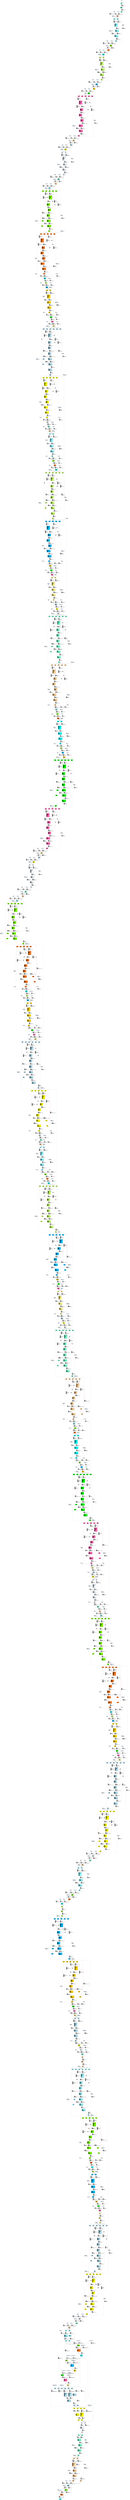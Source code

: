 digraph G {
graph [ fontsize=11 ];
node [ fontsize=11 ];
edge [ fontsize=10 ];
rankdir=BU
ranksep=1.5
nodesep=1
splines=spline
compound=true
Graphinfo [ label="" shape=plaintext, style=rounded, color=black, fontname="Arial-Bold" ];
subgraph cluster_1 { label="epoch 1"; fontsize=14; 
subgraph cluster_1_nodes { label="nodes "; peripheries=0;
Identity_inserted_id1092 ;  }

subgraph cluster_dma_1_in { label="dma inputs "; peripheries=0;
dma_0i1 ;  };

subgraph cluster_dma_1_out { label="dma outputs "; peripheries=0;
dma_1i1 ;  }
 }
subgraph cluster_2 { label="epoch 2"; fontsize=14; 
subgraph cluster_2_nodes { label="nodes "; peripheries=0;
Quantize_1 ;  }

subgraph cluster_dma_2_in { label=""; peripheries=0;
dummy_2[ style=invis ];  };
 }
dma_1i1:s -> dummy_2:n [ltail="cluster_1" lhead=cluster_2 strength=1000 penwidth=5];
subgraph cluster_3 { label="epoch 3"; fontsize=14; 
subgraph cluster_3_nodes { label="nodes "; peripheries=0;
Conv2D_3 ; Conv2D_3_mul_scale_6 ; Conv2D_3_off_bias_9 ;  }

subgraph cluster_dma_3_in { label="dma inputs "; peripheries=0;
dma_3i3 ; dma_2i3 ;  };

subgraph cluster_dma_3_out { label="dma outputs "; peripheries=0;
dma_4i3 ;  }
 }
Quantize_1:s -> dma_3i3:n [ltail="cluster_2" lhead=cluster_3 strength=1000 penwidth=5];
subgraph cluster_4 { label="epoch 4"; fontsize=14; 
subgraph cluster_4_nodes { label="nodes "; peripheries=0;
Dequantize_5 ;  }

subgraph cluster_dma_4_in { label=""; peripheries=0;
dummy_4[ style=invis ];  };
 }
dma_4i3:s -> dummy_4:n [ltail="cluster_3" lhead=cluster_4 strength=1000 penwidth=5];
subgraph cluster_5 { label="epoch 5"; fontsize=14; 
subgraph cluster_5_nodes { label="nodes "; peripheries=0;
PReLU_6 ;  }

subgraph cluster_dma_5_in { label=""; peripheries=0;
dummy_5[ style=invis ];  };
 }
Dequantize_5:s -> dummy_5:n [ltail="cluster_4" lhead=cluster_5 strength=1000 penwidth=5];
subgraph cluster_6 { label="epoch 6"; fontsize=14; 
subgraph cluster_6_nodes { label="nodes "; peripheries=0;
Quantize_7 ;  }

subgraph cluster_dma_6_in { label=""; peripheries=0;
dummy_6[ style=invis ];  };
 }
PReLU_6:s -> dummy_6:n [ltail="cluster_5" lhead=cluster_6 strength=1000 penwidth=5];
subgraph cluster_7 { label="epoch 7"; fontsize=14; 
subgraph cluster_7_nodes { label="nodes "; peripheries=0;
Conv2D_9 ; Conv2D_9_mul_scale_15 ; Conv2D_9_off_bias_18 ;  }

subgraph cluster_dma_7_in { label="dma inputs "; peripheries=0;
dma_6i7 ; dma_5i7 ;  };

subgraph cluster_dma_7_out { label="dma outputs "; peripheries=0;
dma_7i7 ;  }
 }
Quantize_7:s -> dma_6i7:n [ltail="cluster_6" lhead=cluster_7 strength=1000 penwidth=5];
subgraph cluster_8 { label="epoch 8"; fontsize=14; 
subgraph cluster_8_nodes { label="nodes "; peripheries=0;
Dequantize_11 ;  }

subgraph cluster_dma_8_in { label=""; peripheries=0;
dummy_8[ style=invis ];  };
 }
dma_7i7:s -> dummy_8:n [ltail="cluster_7" lhead=cluster_8 strength=1000 penwidth=5];
subgraph cluster_9 { label="epoch 9"; fontsize=14; 
subgraph cluster_9_nodes { label="nodes "; peripheries=0;
PReLU_12 ;  }

subgraph cluster_dma_9_in { label=""; peripheries=0;
dummy_9[ style=invis ];  };
 }
Dequantize_11:s -> dummy_9:n [ltail="cluster_8" lhead=cluster_9 strength=1000 penwidth=5];
subgraph cluster_10 { label="epoch 10"; fontsize=14; 
subgraph cluster_10_nodes { label="nodes "; peripheries=0;
Quantize_13 ;  }

subgraph cluster_dma_10_in { label=""; peripheries=0;
dummy_10[ style=invis ];  };
 }
PReLU_12:s -> dummy_10:n [ltail="cluster_9" lhead=cluster_10 strength=1000 penwidth=5];
subgraph cluster_11 { label="epoch 11"; fontsize=14; 
subgraph cluster_11_nodes { label="nodes "; peripheries=0;
Conv2D_15 ; Conv2D_15_ca_pipe_1 ; Conv2D_15_ca_pipe_2 ; Conv2D_15_ca_pipe_3 ; Conv2D_15_mul_scale_24 ; Conv2D_15_off_bias_27 ;  }

subgraph cluster_dma_11_in { label="dma inputs "; peripheries=0;
dma_9i11 ; dma_8i11 ; dma_0i11 ; dma_1i11 ; dma_2i11 ;  };

subgraph cluster_dma_11_out { label="dma outputs "; peripheries=0;
dma_3i11 ;  }
 }
Quantize_13:s -> dma_9i11:n [ltail="cluster_10" lhead=cluster_11 strength=1000 penwidth=5];
subgraph cluster_12 { label="epoch 12"; fontsize=14; 
subgraph cluster_12_nodes { label="nodes "; peripheries=0;
Dequantize_17 ;  }

subgraph cluster_dma_12_in { label=""; peripheries=0;
dummy_12[ style=invis ];  };
 }
dma_3i11:s -> dummy_12:n [ltail="cluster_11" lhead=cluster_12 strength=1000 penwidth=5];
subgraph cluster_13 { label="epoch 13"; fontsize=14; 
subgraph cluster_13_nodes { label="nodes "; peripheries=0;
PReLU_18 ;  }

subgraph cluster_dma_13_in { label=""; peripheries=0;
dummy_13[ style=invis ];  };
 }
Dequantize_17:s -> dummy_13:n [ltail="cluster_12" lhead=cluster_13 strength=1000 penwidth=5];
subgraph cluster_14 { label="epoch 14"; fontsize=14; 
subgraph cluster_14_nodes { label="nodes "; peripheries=0;
Quantize_19 ;  }

subgraph cluster_dma_14_in { label=""; peripheries=0;
dummy_14[ style=invis ];  };
 }
PReLU_18:s -> dummy_14:n [ltail="cluster_13" lhead=cluster_14 strength=1000 penwidth=5];
subgraph cluster_15 { label="epoch 15"; fontsize=14; 
subgraph cluster_15_nodes { label="nodes "; peripheries=0;
Conv2D_21 ; Conv2D_21_mul_scale_33 ; Conv2D_21_off_bias_36 ;  }

subgraph cluster_dma_15_in { label="dma inputs "; peripheries=0;
dma_5i15 ; dma_4i15 ;  };

subgraph cluster_dma_15_out { label="dma outputs "; peripheries=0;
dma_6i15 ;  }
 }
Quantize_19:s -> dma_5i15:n [ltail="cluster_14" lhead=cluster_15 strength=1000 penwidth=5];
subgraph cluster_16 { label="epoch 16"; fontsize=14; 
subgraph cluster_16_nodes { label="nodes "; peripheries=0;
Dequantize_23 ;  }

subgraph cluster_dma_16_in { label=""; peripheries=0;
dummy_16[ style=invis ];  };
 }
dma_6i15:s -> dummy_16:n [ltail="cluster_15" lhead=cluster_16 strength=1000 penwidth=5];
subgraph cluster_17 { label="epoch 17"; fontsize=14; 
subgraph cluster_17_nodes { label="nodes "; peripheries=0;
PReLU_24 ;  }

subgraph cluster_dma_17_in { label=""; peripheries=0;
dummy_17[ style=invis ];  };
 }
Dequantize_23:s -> dummy_17:n [ltail="cluster_16" lhead=cluster_17 strength=1000 penwidth=5];
subgraph cluster_18 { label="epoch 18"; fontsize=14; 
subgraph cluster_18_nodes { label="nodes "; peripheries=0;
Quantize_25 ;  }

subgraph cluster_dma_18_in { label=""; peripheries=0;
dummy_18[ style=invis ];  };
 }
PReLU_24:s -> dummy_18:n [ltail="cluster_17" lhead=cluster_18 strength=1000 penwidth=5];
subgraph cluster_19 { label="epoch 19"; fontsize=14; 
subgraph cluster_19_nodes { label="nodes "; peripheries=0;
Conv2D_27 ; Conv2D_27_ca_pipe_1 ; Conv2D_27_ca_pipe_2 ; Conv2D_27_ca_pipe_3 ; Conv2D_27_mul_scale_42 ; Conv2D_27_off_bias_45 ;  }

subgraph cluster_dma_19_in { label="dma inputs "; peripheries=0;
dma_0i19 ; dma_7i19 ; dma_2i19 ; dma_3i19 ; dma_8i19 ;  };

subgraph cluster_dma_19_out { label="dma outputs "; peripheries=0;
dma_4i19 ; dma_4i19 ; dma_4i19 ; dma_4i19 ; dma_4i19 ;  }
dma_1i19 ; dma_9i19 ;  }
Quantize_25:s -> dma_0i19:n [ltail="cluster_18" lhead=cluster_19 strength=1000 penwidth=5];
subgraph cluster_20 { label="epoch 20"; fontsize=14; 
subgraph cluster_20_nodes { label="nodes "; peripheries=0;
Conv2D_30 ; Conv2D_30_ca_pipe_1 ; Conv2D_30_ca_pipe_2 ; Conv2D_30_ca_pipe_3 ; Conv2D_30_mul_scale_51 ; Conv2D_30_off_bias_54 ;  }

subgraph cluster_dma_20_in { label="dma inputs "; peripheries=0;
dma_6i20 ; dma_5i20 ; dma_0i20 ; dma_1i20 ; dma_2i20 ;  };

subgraph cluster_dma_20_out { label="dma outputs "; peripheries=0;
dma_3i20 ;  }
 }
dma_4i19:s -> dma_6i20:n [ltail="cluster_19" lhead=cluster_20 strength=1000 penwidth=5];
subgraph cluster_21 { label="epoch 21"; fontsize=14; 
subgraph cluster_21_nodes { label="nodes "; peripheries=0;
Dequantize_32 ;  }

subgraph cluster_dma_21_in { label=""; peripheries=0;
dummy_21[ style=invis ];  };
 }
dma_3i20:s -> dummy_21:n [ltail="cluster_20" lhead=cluster_21 strength=1000 penwidth=5];
subgraph cluster_22 { label="epoch 22"; fontsize=14; 
subgraph cluster_22_nodes { label="nodes "; peripheries=0;
PReLU_33 ;  }

subgraph cluster_dma_22_in { label=""; peripheries=0;
dummy_22[ style=invis ];  };
 }
Dequantize_32:s -> dummy_22:n [ltail="cluster_21" lhead=cluster_22 strength=1000 penwidth=5];
subgraph cluster_23 { label="epoch 23"; fontsize=14; 
subgraph cluster_23_nodes { label="nodes "; peripheries=0;
Quantize_34 ;  }

subgraph cluster_dma_23_in { label=""; peripheries=0;
dummy_23[ style=invis ];  };
 }
PReLU_33:s -> dummy_23:n [ltail="cluster_22" lhead=cluster_23 strength=1000 penwidth=5];
subgraph cluster_24 { label="epoch 24"; fontsize=14; 
subgraph cluster_24_nodes { label="nodes "; peripheries=0;
Conv2D_36 ; Conv2D_36_mul_scale_60 ; Conv2D_36_off_bias_63 ;  }

subgraph cluster_dma_24_in { label="dma inputs "; peripheries=0;
dma_7i24 ; dma_4i24 ;  };

subgraph cluster_dma_24_out { label="dma outputs "; peripheries=0;
dma_8i24 ;  }
 }
Quantize_34:s -> dma_7i24:n [ltail="cluster_23" lhead=cluster_24 strength=1000 penwidth=5];
subgraph cluster_25 { label="epoch 25"; fontsize=14; 
subgraph cluster_25_nodes { label="nodes "; peripheries=0;
Dequantize_38 ;  }

subgraph cluster_dma_25_in { label=""; peripheries=0;
dummy_25[ style=invis ];  };
 }
dma_8i24:s -> dummy_25:n [ltail="cluster_24" lhead=cluster_25 strength=1000 penwidth=5];
subgraph cluster_26 { label="epoch 26"; fontsize=14; 
subgraph cluster_26_nodes { label="nodes "; peripheries=0;
PReLU_39 ;  }

subgraph cluster_dma_26_in { label=""; peripheries=0;
dummy_26[ style=invis ];  };
 }
Dequantize_38:s -> dummy_26:n [ltail="cluster_25" lhead=cluster_26 strength=1000 penwidth=5];
subgraph cluster_27 { label="epoch 27"; fontsize=14; 
subgraph cluster_27_nodes { label="nodes "; peripheries=0;
Quantize_40 ;  }

subgraph cluster_dma_27_in { label=""; peripheries=0;
dummy_27[ style=invis ];  };
 }
PReLU_39:s -> dummy_27:n [ltail="cluster_26" lhead=cluster_27 strength=1000 penwidth=5];
subgraph cluster_28 { label="epoch 28"; fontsize=14; 
subgraph cluster_28_nodes { label="nodes "; peripheries=0;
Conv2D_42 ; Conv2D_42_ca_pipe_1 ; Conv2D_42_ca_pipe_2 ; Conv2D_42_ca_pipe_3 ; Conv2D_42_mul_scale_69 ; Conv2D_42_off_bias_72 ; Add_45 ;  }

subgraph cluster_dma_28_in { label="dma inputs "; peripheries=0;
dma_0i28 ; dma_9i28 ; dma_2i28 ; dma_3i28 ; dma_5i28 ; dma_4i28 ;  };

subgraph cluster_dma_28_out { label="dma outputs "; peripheries=0;
dma_7i28 ; dma_7i28 ; dma_7i28 ; dma_7i28 ; dma_7i28 ;  }
dma_1i28 ; dma_6i28 ;  }
Quantize_40:s -> dma_4i28:n [ltail="cluster_27" lhead=cluster_28 strength=1000 penwidth=5];
subgraph cluster_29 { label="epoch 29"; fontsize=14; 
subgraph cluster_29_nodes { label="nodes "; peripheries=0;
Conv2D_48 ; Conv2D_48_ca_pipe_1 ; Conv2D_48_ca_pipe_2 ; Conv2D_48_ca_pipe_3 ; Conv2D_48_mul_scale_78 ; Conv2D_48_off_bias_81 ;  }

subgraph cluster_dma_29_in { label="dma inputs "; peripheries=0;
dma_0i29 ; dma_8i29 ; dma_1i29 ; dma_2i29 ; dma_3i29 ;  };

subgraph cluster_dma_29_out { label="dma outputs "; peripheries=0;
dma_4i29 ;  }
 }
dma_7i28:s -> dma_0i29:n [ltail="cluster_28" lhead=cluster_29 strength=1000 penwidth=5];
subgraph cluster_30 { label="epoch 30"; fontsize=14; 
subgraph cluster_30_nodes { label="nodes "; peripheries=0;
Dequantize_50 ;  }

subgraph cluster_dma_30_in { label=""; peripheries=0;
dummy_30[ style=invis ];  };
 }
dma_4i29:s -> dummy_30:n [ltail="cluster_29" lhead=cluster_30 strength=1000 penwidth=5];
subgraph cluster_31 { label="epoch 31"; fontsize=14; 
subgraph cluster_31_nodes { label="nodes "; peripheries=0;
PReLU_51 ;  }

subgraph cluster_dma_31_in { label=""; peripheries=0;
dummy_31[ style=invis ];  };
 }
Dequantize_50:s -> dummy_31:n [ltail="cluster_30" lhead=cluster_31 strength=1000 penwidth=5];
subgraph cluster_32 { label="epoch 32"; fontsize=14; 
subgraph cluster_32_nodes { label="nodes "; peripheries=0;
Quantize_52 ;  }

subgraph cluster_dma_32_in { label=""; peripheries=0;
dummy_32[ style=invis ];  };
 }
PReLU_51:s -> dummy_32:n [ltail="cluster_31" lhead=cluster_32 strength=1000 penwidth=5];
subgraph cluster_33 { label="epoch 33"; fontsize=14; 
subgraph cluster_33_nodes { label="nodes "; peripheries=0;
Conv2D_54 ; Conv2D_54_mul_scale_87 ; Conv2D_54_off_bias_90 ;  }

subgraph cluster_dma_33_in { label="dma inputs "; peripheries=0;
dma_6i33 ; dma_5i33 ;  };

subgraph cluster_dma_33_out { label="dma outputs "; peripheries=0;
dma_7i33 ;  }
 }
Quantize_52:s -> dma_6i33:n [ltail="cluster_32" lhead=cluster_33 strength=1000 penwidth=5];
subgraph cluster_34 { label="epoch 34"; fontsize=14; 
subgraph cluster_34_nodes { label="nodes "; peripheries=0;
Dequantize_56 ;  }

subgraph cluster_dma_34_in { label=""; peripheries=0;
dummy_34[ style=invis ];  };
 }
dma_7i33:s -> dummy_34:n [ltail="cluster_33" lhead=cluster_34 strength=1000 penwidth=5];
subgraph cluster_35 { label="epoch 35"; fontsize=14; 
subgraph cluster_35_nodes { label="nodes "; peripheries=0;
PReLU_57 ;  }

subgraph cluster_dma_35_in { label=""; peripheries=0;
dummy_35[ style=invis ];  };
 }
Dequantize_56:s -> dummy_35:n [ltail="cluster_34" lhead=cluster_35 strength=1000 penwidth=5];
subgraph cluster_36 { label="epoch 36"; fontsize=14; 
subgraph cluster_36_nodes { label="nodes "; peripheries=0;
Quantize_58 ;  }

subgraph cluster_dma_36_in { label=""; peripheries=0;
dummy_36[ style=invis ];  };
 }
PReLU_57:s -> dummy_36:n [ltail="cluster_35" lhead=cluster_36 strength=1000 penwidth=5];
subgraph cluster_37 { label="epoch 37"; fontsize=14; 
subgraph cluster_37_nodes { label="nodes "; peripheries=0;
Conv2D_60 ; Conv2D_60_ca_pipe_1 ; Conv2D_60_ca_pipe_2 ; Conv2D_60_ca_pipe_3 ; Conv2D_60_mul_scale_96 ; Conv2D_60_off_bias_99 ; Add_63 ;  }

subgraph cluster_dma_37_in { label="dma inputs "; peripheries=0;
dma_0i37 ; dma_9i37 ; dma_2i37 ; dma_3i37 ; dma_4i37 ; dma_5i37 ;  };

subgraph cluster_dma_37_out { label="dma outputs "; peripheries=0;
dma_6i37 ; dma_6i37 ; dma_6i37 ; dma_6i37 ; dma_6i37 ;  }
dma_1i37 ; dma_8i37 ;  }
Quantize_58:s -> dma_5i37:n [ltail="cluster_36" lhead=cluster_37 strength=1000 penwidth=5];
subgraph cluster_38 { label="epoch 38"; fontsize=14; 
subgraph cluster_38_nodes { label="nodes "; peripheries=0;
Conv2D_66 ; Conv2D_66_ca_pipe_1 ; Conv2D_66_ca_pipe_2 ; Conv2D_66_ca_pipe_3 ; Conv2D_66_mul_scale_105 ; Conv2D_66_off_bias_108 ;  }

subgraph cluster_dma_38_in { label="dma inputs "; peripheries=0;
dma_0i38 ; dma_7i38 ; dma_1i38 ; dma_2i38 ; dma_3i38 ;  };

subgraph cluster_dma_38_out { label="dma outputs "; peripheries=0;
dma_4i38 ;  }
 }
dma_6i37:s -> dma_0i38:n [ltail="cluster_37" lhead=cluster_38 strength=1000 penwidth=5];
subgraph cluster_39 { label="epoch 39"; fontsize=14; 
subgraph cluster_39_nodes { label="nodes "; peripheries=0;
Dequantize_68 ;  }

subgraph cluster_dma_39_in { label=""; peripheries=0;
dummy_39[ style=invis ];  };
 }
dma_4i38:s -> dummy_39:n [ltail="cluster_38" lhead=cluster_39 strength=1000 penwidth=5];
subgraph cluster_40 { label="epoch 40"; fontsize=14; 
subgraph cluster_40_nodes { label="nodes "; peripheries=0;
PReLU_69 ;  }

subgraph cluster_dma_40_in { label=""; peripheries=0;
dummy_40[ style=invis ];  };
 }
Dequantize_68:s -> dummy_40:n [ltail="cluster_39" lhead=cluster_40 strength=1000 penwidth=5];
subgraph cluster_41 { label="epoch 41"; fontsize=14; 
subgraph cluster_41_nodes { label="nodes "; peripheries=0;
Quantize_70 ;  }

subgraph cluster_dma_41_in { label=""; peripheries=0;
dummy_41[ style=invis ];  };
 }
PReLU_69:s -> dummy_41:n [ltail="cluster_40" lhead=cluster_41 strength=1000 penwidth=5];
subgraph cluster_42 { label="epoch 42"; fontsize=14; 
subgraph cluster_42_nodes { label="nodes "; peripheries=0;
Conv2D_72 ; Conv2D_72_mul_scale_114 ; Conv2D_72_off_bias_117 ;  }

subgraph cluster_dma_42_in { label="dma inputs "; peripheries=0;
dma_6i42 ; dma_5i42 ;  };

subgraph cluster_dma_42_out { label="dma outputs "; peripheries=0;
dma_8i42 ;  }
 }
Quantize_70:s -> dma_6i42:n [ltail="cluster_41" lhead=cluster_42 strength=1000 penwidth=5];
subgraph cluster_43 { label="epoch 43"; fontsize=14; 
subgraph cluster_43_nodes { label="nodes "; peripheries=0;
Dequantize_74 ;  }

subgraph cluster_dma_43_in { label=""; peripheries=0;
dummy_43[ style=invis ];  };
 }
dma_8i42:s -> dummy_43:n [ltail="cluster_42" lhead=cluster_43 strength=1000 penwidth=5];
subgraph cluster_44 { label="epoch 44"; fontsize=14; 
subgraph cluster_44_nodes { label="nodes "; peripheries=0;
PReLU_75 ;  }

subgraph cluster_dma_44_in { label=""; peripheries=0;
dummy_44[ style=invis ];  };
 }
Dequantize_74:s -> dummy_44:n [ltail="cluster_43" lhead=cluster_44 strength=1000 penwidth=5];
subgraph cluster_45 { label="epoch 45"; fontsize=14; 
subgraph cluster_45_nodes { label="nodes "; peripheries=0;
Quantize_76 ;  }

subgraph cluster_dma_45_in { label=""; peripheries=0;
dummy_45[ style=invis ];  };
 }
PReLU_75:s -> dummy_45:n [ltail="cluster_44" lhead=cluster_45 strength=1000 penwidth=5];
subgraph cluster_46 { label="epoch 46"; fontsize=14; 
subgraph cluster_46_nodes { label="nodes "; peripheries=0;
Conv2D_78 ; Conv2D_78_ca_pipe_1 ; Conv2D_78_ca_pipe_2 ; Conv2D_78_ca_pipe_3 ; Conv2D_78_mul_scale_123 ; Conv2D_78_off_bias_126 ; Add_81 ;  }

subgraph cluster_dma_46_in { label="dma inputs "; peripheries=0;
dma_0i46 ; dma_9i46 ; dma_2i46 ; dma_3i46 ; dma_4i46 ; dma_5i46 ;  };

subgraph cluster_dma_46_out { label="dma outputs "; peripheries=0;
dma_6i46 ; dma_6i46 ; dma_6i46 ; dma_6i46 ; dma_6i46 ;  }
dma_1i46 ; dma_7i46 ;  }
Quantize_76:s -> dma_5i46:n [ltail="cluster_45" lhead=cluster_46 strength=1000 penwidth=5];
subgraph cluster_47 { label="epoch 47"; fontsize=14; 
subgraph cluster_47_nodes { label="nodes "; peripheries=0;
Conv2D_84 ; Conv2D_84_ca_pipe_1 ; Conv2D_84_ca_pipe_2 ; Conv2D_84_ca_pipe_3 ; Conv2D_84_mul_scale_132 ; Conv2D_84_off_bias_135 ;  }

subgraph cluster_dma_47_in { label="dma inputs "; peripheries=0;
dma_0i47 ; dma_8i47 ; dma_1i47 ; dma_2i47 ; dma_3i47 ;  };

subgraph cluster_dma_47_out { label="dma outputs "; peripheries=0;
dma_4i47 ;  }
 }
dma_6i46:s -> dma_0i47:n [ltail="cluster_46" lhead=cluster_47 strength=1000 penwidth=5];
subgraph cluster_48 { label="epoch 48"; fontsize=14; 
subgraph cluster_48_nodes { label="nodes "; peripheries=0;
Dequantize_86 ;  }

subgraph cluster_dma_48_in { label=""; peripheries=0;
dummy_48[ style=invis ];  };
 }
dma_4i47:s -> dummy_48:n [ltail="cluster_47" lhead=cluster_48 strength=1000 penwidth=5];
subgraph cluster_49 { label="epoch 49"; fontsize=14; 
subgraph cluster_49_nodes { label="nodes "; peripheries=0;
PReLU_87 ;  }

subgraph cluster_dma_49_in { label=""; peripheries=0;
dummy_49[ style=invis ];  };
 }
Dequantize_86:s -> dummy_49:n [ltail="cluster_48" lhead=cluster_49 strength=1000 penwidth=5];
subgraph cluster_50 { label="epoch 50"; fontsize=14; 
subgraph cluster_50_nodes { label="nodes "; peripheries=0;
Quantize_88 ;  }

subgraph cluster_dma_50_in { label=""; peripheries=0;
dummy_50[ style=invis ];  };
 }
PReLU_87:s -> dummy_50:n [ltail="cluster_49" lhead=cluster_50 strength=1000 penwidth=5];
subgraph cluster_51 { label="epoch 51"; fontsize=14; 
subgraph cluster_51_nodes { label="nodes "; peripheries=0;
Conv2D_90 ; Conv2D_90_mul_scale_141 ; Conv2D_90_off_bias_144 ;  }

subgraph cluster_dma_51_in { label="dma inputs "; peripheries=0;
dma_6i51 ; dma_5i51 ;  };

subgraph cluster_dma_51_out { label="dma outputs "; peripheries=0;
dma_7i51 ;  }
 }
Quantize_88:s -> dma_6i51:n [ltail="cluster_50" lhead=cluster_51 strength=1000 penwidth=5];
subgraph cluster_52 { label="epoch 52"; fontsize=14; 
subgraph cluster_52_nodes { label="nodes "; peripheries=0;
Dequantize_92 ;  }

subgraph cluster_dma_52_in { label=""; peripheries=0;
dummy_52[ style=invis ];  };
 }
dma_7i51:s -> dummy_52:n [ltail="cluster_51" lhead=cluster_52 strength=1000 penwidth=5];
subgraph cluster_53 { label="epoch 53"; fontsize=14; 
subgraph cluster_53_nodes { label="nodes "; peripheries=0;
PReLU_93 ;  }

subgraph cluster_dma_53_in { label=""; peripheries=0;
dummy_53[ style=invis ];  };
 }
Dequantize_92:s -> dummy_53:n [ltail="cluster_52" lhead=cluster_53 strength=1000 penwidth=5];
subgraph cluster_54 { label="epoch 54"; fontsize=14; 
subgraph cluster_54_nodes { label="nodes "; peripheries=0;
Quantize_94 ;  }

subgraph cluster_dma_54_in { label=""; peripheries=0;
dummy_54[ style=invis ];  };
 }
PReLU_93:s -> dummy_54:n [ltail="cluster_53" lhead=cluster_54 strength=1000 penwidth=5];
subgraph cluster_55 { label="epoch 55"; fontsize=14; 
subgraph cluster_55_nodes { label="nodes "; peripheries=0;
Conv2D_96 ; Conv2D_96_ca_pipe_1 ; Conv2D_96_ca_pipe_2 ; Conv2D_96_ca_pipe_3 ; Conv2D_96_mul_scale_150 ; Conv2D_96_off_bias_153 ; Add_99 ;  }

subgraph cluster_dma_55_in { label="dma inputs "; peripheries=0;
dma_0i55 ; dma_9i55 ; dma_2i55 ; dma_3i55 ; dma_4i55 ; dma_5i55 ;  };

subgraph cluster_dma_55_out { label="dma outputs "; peripheries=0;
dma_6i55 ; dma_6i55 ; dma_6i55 ; dma_6i55 ;  }
dma_1i55 ; dma_8i55 ;  }
Quantize_94:s -> dma_5i55:n [ltail="cluster_54" lhead=cluster_55 strength=1000 penwidth=5];
subgraph cluster_56 { label="epoch 56"; fontsize=14; 
subgraph cluster_56_nodes { label="nodes "; peripheries=0;
Conv2D_102 ; Conv2D_102_ca_pipe_1 ; Conv2D_102_ca_pipe_2 ; Conv2D_102_ca_pipe_3 ; Conv2D_102_mul_scale_159 ; Conv2D_102_off_bias_162 ;  }

subgraph cluster_dma_56_in { label="dma inputs "; peripheries=0;
dma_0i56 ; dma_7i56 ; dma_1i56 ; dma_2i56 ; dma_3i56 ;  };

subgraph cluster_dma_56_out { label="dma outputs "; peripheries=0;
dma_4i56 ;  }
 }
dma_6i55:s -> dma_0i56:n [ltail="cluster_55" lhead=cluster_56 strength=1000 penwidth=5];
subgraph cluster_57 { label="epoch 57"; fontsize=14; 
subgraph cluster_57_nodes { label="nodes "; peripheries=0;
Dequantize_104 ;  }

subgraph cluster_dma_57_in { label=""; peripheries=0;
dummy_57[ style=invis ];  };
 }
dma_4i56:s -> dummy_57:n [ltail="cluster_56" lhead=cluster_57 strength=1000 penwidth=5];
subgraph cluster_58 { label="epoch 58"; fontsize=14; 
subgraph cluster_58_nodes { label="nodes "; peripheries=0;
PReLU_105 ;  }

subgraph cluster_dma_58_in { label=""; peripheries=0;
dummy_58[ style=invis ];  };
 }
Dequantize_104:s -> dummy_58:n [ltail="cluster_57" lhead=cluster_58 strength=1000 penwidth=5];
subgraph cluster_59 { label="epoch 59"; fontsize=14; 
subgraph cluster_59_nodes { label="nodes "; peripheries=0;
Quantize_106 ;  }

subgraph cluster_dma_59_in { label=""; peripheries=0;
dummy_59[ style=invis ];  };
 }
PReLU_105:s -> dummy_59:n [ltail="cluster_58" lhead=cluster_59 strength=1000 penwidth=5];
subgraph cluster_60 { label="epoch 60"; fontsize=14; 
subgraph cluster_60_nodes { label="nodes "; peripheries=0;
Conv2D_108 ; Conv2D_108_mul_scale_168 ; Conv2D_108_off_bias_171 ;  }

subgraph cluster_dma_60_in { label="dma inputs "; peripheries=0;
dma_6i60 ; dma_5i60 ;  };

subgraph cluster_dma_60_out { label="dma outputs "; peripheries=0;
dma_8i60 ;  }
 }
Quantize_106:s -> dma_6i60:n [ltail="cluster_59" lhead=cluster_60 strength=1000 penwidth=5];
subgraph cluster_61 { label="epoch 61"; fontsize=14; 
subgraph cluster_61_nodes { label="nodes "; peripheries=0;
Dequantize_110 ;  }

subgraph cluster_dma_61_in { label=""; peripheries=0;
dummy_61[ style=invis ];  };
 }
dma_8i60:s -> dummy_61:n [ltail="cluster_60" lhead=cluster_61 strength=1000 penwidth=5];
subgraph cluster_62 { label="epoch 62"; fontsize=14; 
subgraph cluster_62_nodes { label="nodes "; peripheries=0;
PReLU_111 ;  }

subgraph cluster_dma_62_in { label=""; peripheries=0;
dummy_62[ style=invis ];  };
 }
Dequantize_110:s -> dummy_62:n [ltail="cluster_61" lhead=cluster_62 strength=1000 penwidth=5];
subgraph cluster_63 { label="epoch 63"; fontsize=14; 
subgraph cluster_63_nodes { label="nodes "; peripheries=0;
Quantize_112 ;  }

subgraph cluster_dma_63_in { label=""; peripheries=0;
dummy_63[ style=invis ];  };
 }
PReLU_111:s -> dummy_63:n [ltail="cluster_62" lhead=cluster_63 strength=1000 penwidth=5];
subgraph cluster_64 { label="epoch 64"; fontsize=14; 
subgraph cluster_64_nodes { label="nodes "; peripheries=0;
Conv2D_114 ; Conv2D_114_ca_pipe_1 ; Conv2D_114_ca_pipe_2 ; Conv2D_114_ca_pipe_3 ; Conv2D_114_mul_scale_177 ; Conv2D_114_off_bias_180 ;  }

subgraph cluster_dma_64_in { label="dma inputs "; peripheries=0;
dma_0i64 ; dma_9i64 ; dma_2i64 ; dma_3i64 ; dma_4i64 ;  };

subgraph cluster_dma_64_out { label="dma outputs "; peripheries=0;
dma_5i64 ; dma_5i64 ; dma_5i64 ; dma_5i64 ; dma_5i64 ;  }
dma_1i64 ; dma_7i64 ;  }
Quantize_112:s -> dma_0i64:n [ltail="cluster_63" lhead=cluster_64 strength=1000 penwidth=5];
subgraph cluster_65 { label="epoch 65"; fontsize=14; 
subgraph cluster_65_nodes { label="nodes "; peripheries=0;
Conv2D_117 ; Conv2D_117_ca_pipe_1 ; Conv2D_117_ca_pipe_2 ; Conv2D_117_ca_pipe_3 ; Conv2D_117_mul_scale_186 ; Conv2D_117_off_bias_189 ;  }

subgraph cluster_dma_65_in { label="dma inputs "; peripheries=0;
dma_8i65 ; dma_6i65 ; dma_1i65 ; dma_2i65 ; dma_3i65 ;  };

subgraph cluster_dma_65_out { label="dma outputs "; peripheries=0;
dma_5i65 ;  }
dma_0i65 ; dma_4i65 ;  }
dma_5i64:s -> dma_8i65:n [ltail="cluster_64" lhead=cluster_65 strength=1000 penwidth=5];
subgraph cluster_66 { label="epoch 66"; fontsize=14; 
subgraph cluster_66_nodes { label="nodes "; peripheries=0;
Dequantize_119 ;  }

subgraph cluster_dma_66_in { label=""; peripheries=0;
dummy_66[ style=invis ];  };
 }
dma_5i65:s -> dummy_66:n [ltail="cluster_65" lhead=cluster_66 strength=1000 penwidth=5];
subgraph cluster_67 { label="epoch 67"; fontsize=14; 
subgraph cluster_67_nodes { label="nodes "; peripheries=0;
PReLU_120 ;  }

subgraph cluster_dma_67_in { label=""; peripheries=0;
dummy_67[ style=invis ];  };
 }
Dequantize_119:s -> dummy_67:n [ltail="cluster_66" lhead=cluster_67 strength=1000 penwidth=5];
subgraph cluster_68 { label="epoch 68"; fontsize=14; 
subgraph cluster_68_nodes { label="nodes "; peripheries=0;
Quantize_121 ;  }

subgraph cluster_dma_68_in { label=""; peripheries=0;
dummy_68[ style=invis ];  };
 }
PReLU_120:s -> dummy_68:n [ltail="cluster_67" lhead=cluster_68 strength=1000 penwidth=5];
subgraph cluster_69 { label="epoch 69"; fontsize=14; 
subgraph cluster_69_nodes { label="nodes "; peripheries=0;
Conv2D_123 ; Conv2D_123_mul_scale_195 ; Conv2D_123_off_bias_198 ;  }

subgraph cluster_dma_69_in { label="dma inputs "; peripheries=0;
dma_9i69 ; dma_7i69 ;  };

subgraph cluster_dma_69_out { label="dma outputs "; peripheries=0;
dma_0i69 ;  }
 }
Quantize_121:s -> dma_9i69:n [ltail="cluster_68" lhead=cluster_69 strength=1000 penwidth=5];
subgraph cluster_70 { label="epoch 70"; fontsize=14; 
subgraph cluster_70_nodes { label="nodes "; peripheries=0;
Dequantize_125 ;  }

subgraph cluster_dma_70_in { label=""; peripheries=0;
dummy_70[ style=invis ];  };
 }
dma_0i69:s -> dummy_70:n [ltail="cluster_69" lhead=cluster_70 strength=1000 penwidth=5];
subgraph cluster_71 { label="epoch 71"; fontsize=14; 
subgraph cluster_71_nodes { label="nodes "; peripheries=0;
PReLU_126 ;  }

subgraph cluster_dma_71_in { label=""; peripheries=0;
dummy_71[ style=invis ];  };
 }
Dequantize_125:s -> dummy_71:n [ltail="cluster_70" lhead=cluster_71 strength=1000 penwidth=5];
subgraph cluster_72 { label="epoch 72"; fontsize=14; 
subgraph cluster_72_nodes { label="nodes "; peripheries=0;
Quantize_127 ;  }

subgraph cluster_dma_72_in { label=""; peripheries=0;
dummy_72[ style=invis ];  };
 }
PReLU_126:s -> dummy_72:n [ltail="cluster_71" lhead=cluster_72 strength=1000 penwidth=5];
subgraph cluster_73 { label="epoch 73"; fontsize=14; 
subgraph cluster_73_nodes { label="nodes "; peripheries=0;
Conv2D_129 ; Conv2D_129_ca_pipe_1 ; Conv2D_129_ca_pipe_2 ; Conv2D_129_ca_pipe_3 ; Conv2D_129_mul_scale_204 ; Conv2D_129_off_bias_207 ; Add_132 ;  }

subgraph cluster_dma_73_in { label="dma inputs "; peripheries=0;
dma_2i73 ; dma_1i73 ; dma_4i73 ; dma_5i73 ; dma_6i73 ; dma_0i73 ;  };

subgraph cluster_dma_73_out { label="dma outputs "; peripheries=0;
dma_7i73 ; dma_7i73 ; dma_7i73 ; dma_7i73 ; dma_7i73 ;  }
dma_3i73 ; dma_8i73 ;  }
Quantize_127:s -> dma_0i73:n [ltail="cluster_72" lhead=cluster_73 strength=1000 penwidth=5];
subgraph cluster_74 { label="epoch 74"; fontsize=14; 
subgraph cluster_74_nodes { label="nodes "; peripheries=0;
Conv2D_135 ; Conv2D_135_ca_pipe_1 ; Conv2D_135_ca_pipe_2 ; Conv2D_135_ca_pipe_3 ; Conv2D_135_mul_scale_213 ; Conv2D_135_off_bias_216 ;  }

subgraph cluster_dma_74_in { label="dma inputs "; peripheries=0;
dma_0i74 ; dma_9i74 ; dma_2i74 ; dma_3i74 ; dma_4i74 ;  };

subgraph cluster_dma_74_out { label="dma outputs "; peripheries=0;
dma_6i74 ;  }
dma_1i74 ; dma_5i74 ;  }
dma_7i73:s -> dma_0i74:n [ltail="cluster_73" lhead=cluster_74 strength=1000 penwidth=5];
subgraph cluster_75 { label="epoch 75"; fontsize=14; 
subgraph cluster_75_nodes { label="nodes "; peripheries=0;
Dequantize_137 ;  }

subgraph cluster_dma_75_in { label=""; peripheries=0;
dummy_75[ style=invis ];  };
 }
dma_6i74:s -> dummy_75:n [ltail="cluster_74" lhead=cluster_75 strength=1000 penwidth=5];
subgraph cluster_76 { label="epoch 76"; fontsize=14; 
subgraph cluster_76_nodes { label="nodes "; peripheries=0;
PReLU_138 ;  }

subgraph cluster_dma_76_in { label=""; peripheries=0;
dummy_76[ style=invis ];  };
 }
Dequantize_137:s -> dummy_76:n [ltail="cluster_75" lhead=cluster_76 strength=1000 penwidth=5];
subgraph cluster_77 { label="epoch 77"; fontsize=14; 
subgraph cluster_77_nodes { label="nodes "; peripheries=0;
Quantize_139 ;  }

subgraph cluster_dma_77_in { label=""; peripheries=0;
dummy_77[ style=invis ];  };
 }
PReLU_138:s -> dummy_77:n [ltail="cluster_76" lhead=cluster_77 strength=1000 penwidth=5];
subgraph cluster_78 { label="epoch 78"; fontsize=14; 
subgraph cluster_78_nodes { label="nodes "; peripheries=0;
Conv2D_141 ; Conv2D_141_mul_scale_222 ; Conv2D_141_off_bias_225 ;  }

subgraph cluster_dma_78_in { label="dma inputs "; peripheries=0;
dma_8i78 ; dma_7i78 ;  };

subgraph cluster_dma_78_out { label="dma outputs "; peripheries=0;
dma_0i78 ;  }
 }
Quantize_139:s -> dma_8i78:n [ltail="cluster_77" lhead=cluster_78 strength=1000 penwidth=5];
subgraph cluster_79 { label="epoch 79"; fontsize=14; 
subgraph cluster_79_nodes { label="nodes "; peripheries=0;
Dequantize_143 ;  }

subgraph cluster_dma_79_in { label=""; peripheries=0;
dummy_79[ style=invis ];  };
 }
dma_0i78:s -> dummy_79:n [ltail="cluster_78" lhead=cluster_79 strength=1000 penwidth=5];
subgraph cluster_80 { label="epoch 80"; fontsize=14; 
subgraph cluster_80_nodes { label="nodes "; peripheries=0;
PReLU_144 ;  }

subgraph cluster_dma_80_in { label=""; peripheries=0;
dummy_80[ style=invis ];  };
 }
Dequantize_143:s -> dummy_80:n [ltail="cluster_79" lhead=cluster_80 strength=1000 penwidth=5];
subgraph cluster_81 { label="epoch 81"; fontsize=14; 
subgraph cluster_81_nodes { label="nodes "; peripheries=0;
Quantize_145 ;  }

subgraph cluster_dma_81_in { label=""; peripheries=0;
dummy_81[ style=invis ];  };
 }
PReLU_144:s -> dummy_81:n [ltail="cluster_80" lhead=cluster_81 strength=1000 penwidth=5];
subgraph cluster_82 { label="epoch 82"; fontsize=14; 
subgraph cluster_82_nodes { label="nodes "; peripheries=0;
Conv2D_147 ; Conv2D_147_ca_pipe_1 ; Conv2D_147_ca_pipe_2 ; Conv2D_147_ca_pipe_3 ; Conv2D_147_mul_scale_231 ; Conv2D_147_off_bias_234 ; Add_150 ;  }

subgraph cluster_dma_82_in { label="dma inputs "; peripheries=0;
dma_2i82 ; dma_1i82 ; dma_4i82 ; dma_5i82 ; dma_6i82 ; dma_0i82 ;  };

subgraph cluster_dma_82_out { label="dma outputs "; peripheries=0;
dma_7i82 ; dma_7i82 ; dma_7i82 ; dma_7i82 ; dma_7i82 ;  }
dma_3i82 ; dma_9i82 ;  }
Quantize_145:s -> dma_0i82:n [ltail="cluster_81" lhead=cluster_82 strength=1000 penwidth=5];
subgraph cluster_83 { label="epoch 83"; fontsize=14; 
subgraph cluster_83_nodes { label="nodes "; peripheries=0;
Conv2D_153 ; Conv2D_153_ca_pipe_1 ; Conv2D_153_ca_pipe_2 ; Conv2D_153_ca_pipe_3 ; Conv2D_153_mul_scale_240 ; Conv2D_153_off_bias_243 ;  }

subgraph cluster_dma_83_in { label="dma inputs "; peripheries=0;
dma_0i83 ; dma_8i83 ; dma_2i83 ; dma_3i83 ; dma_4i83 ;  };

subgraph cluster_dma_83_out { label="dma outputs "; peripheries=0;
dma_6i83 ;  }
dma_1i83 ; dma_5i83 ;  }
dma_7i82:s -> dma_0i83:n [ltail="cluster_82" lhead=cluster_83 strength=1000 penwidth=5];
subgraph cluster_84 { label="epoch 84"; fontsize=14; 
subgraph cluster_84_nodes { label="nodes "; peripheries=0;
Dequantize_155 ;  }

subgraph cluster_dma_84_in { label=""; peripheries=0;
dummy_84[ style=invis ];  };
 }
dma_6i83:s -> dummy_84:n [ltail="cluster_83" lhead=cluster_84 strength=1000 penwidth=5];
subgraph cluster_85 { label="epoch 85"; fontsize=14; 
subgraph cluster_85_nodes { label="nodes "; peripheries=0;
PReLU_156 ;  }

subgraph cluster_dma_85_in { label=""; peripheries=0;
dummy_85[ style=invis ];  };
 }
Dequantize_155:s -> dummy_85:n [ltail="cluster_84" lhead=cluster_85 strength=1000 penwidth=5];
subgraph cluster_86 { label="epoch 86"; fontsize=14; 
subgraph cluster_86_nodes { label="nodes "; peripheries=0;
Quantize_157 ;  }

subgraph cluster_dma_86_in { label=""; peripheries=0;
dummy_86[ style=invis ];  };
 }
PReLU_156:s -> dummy_86:n [ltail="cluster_85" lhead=cluster_86 strength=1000 penwidth=5];
subgraph cluster_87 { label="epoch 87"; fontsize=14; 
subgraph cluster_87_nodes { label="nodes "; peripheries=0;
Conv2D_159 ; Conv2D_159_mul_scale_249 ; Conv2D_159_off_bias_252 ;  }

subgraph cluster_dma_87_in { label="dma inputs "; peripheries=0;
dma_9i87 ; dma_7i87 ;  };

subgraph cluster_dma_87_out { label="dma outputs "; peripheries=0;
dma_0i87 ;  }
 }
Quantize_157:s -> dma_9i87:n [ltail="cluster_86" lhead=cluster_87 strength=1000 penwidth=5];
subgraph cluster_88 { label="epoch 88"; fontsize=14; 
subgraph cluster_88_nodes { label="nodes "; peripheries=0;
Dequantize_161 ;  }

subgraph cluster_dma_88_in { label=""; peripheries=0;
dummy_88[ style=invis ];  };
 }
dma_0i87:s -> dummy_88:n [ltail="cluster_87" lhead=cluster_88 strength=1000 penwidth=5];
subgraph cluster_89 { label="epoch 89"; fontsize=14; 
subgraph cluster_89_nodes { label="nodes "; peripheries=0;
PReLU_162 ;  }

subgraph cluster_dma_89_in { label=""; peripheries=0;
dummy_89[ style=invis ];  };
 }
Dequantize_161:s -> dummy_89:n [ltail="cluster_88" lhead=cluster_89 strength=1000 penwidth=5];
subgraph cluster_90 { label="epoch 90"; fontsize=14; 
subgraph cluster_90_nodes { label="nodes "; peripheries=0;
Quantize_163 ;  }

subgraph cluster_dma_90_in { label=""; peripheries=0;
dummy_90[ style=invis ];  };
 }
PReLU_162:s -> dummy_90:n [ltail="cluster_89" lhead=cluster_90 strength=1000 penwidth=5];
subgraph cluster_91 { label="epoch 91"; fontsize=14; 
subgraph cluster_91_nodes { label="nodes "; peripheries=0;
Conv2D_165 ; Conv2D_165_ca_pipe_1 ; Conv2D_165_ca_pipe_2 ; Conv2D_165_ca_pipe_3 ; Conv2D_165_mul_scale_258 ; Conv2D_165_off_bias_261 ; Add_168 ;  }

subgraph cluster_dma_91_in { label="dma inputs "; peripheries=0;
dma_2i91 ; dma_1i91 ; dma_4i91 ; dma_5i91 ; dma_6i91 ; dma_0i91 ;  };

subgraph cluster_dma_91_out { label="dma outputs "; peripheries=0;
dma_7i91 ; dma_7i91 ; dma_7i91 ; dma_7i91 ; dma_7i91 ;  }
dma_3i91 ; dma_8i91 ;  }
Quantize_163:s -> dma_0i91:n [ltail="cluster_90" lhead=cluster_91 strength=1000 penwidth=5];
subgraph cluster_92 { label="epoch 92"; fontsize=14; 
subgraph cluster_92_nodes { label="nodes "; peripheries=0;
Conv2D_171 ; Conv2D_171_ca_pipe_1 ; Conv2D_171_ca_pipe_2 ; Conv2D_171_ca_pipe_3 ; Conv2D_171_mul_scale_267 ; Conv2D_171_off_bias_270 ;  }

subgraph cluster_dma_92_in { label="dma inputs "; peripheries=0;
dma_0i92 ; dma_9i92 ; dma_2i92 ; dma_3i92 ; dma_4i92 ;  };

subgraph cluster_dma_92_out { label="dma outputs "; peripheries=0;
dma_6i92 ;  }
dma_1i92 ; dma_5i92 ;  }
dma_7i91:s -> dma_0i92:n [ltail="cluster_91" lhead=cluster_92 strength=1000 penwidth=5];
subgraph cluster_93 { label="epoch 93"; fontsize=14; 
subgraph cluster_93_nodes { label="nodes "; peripheries=0;
Dequantize_173 ;  }

subgraph cluster_dma_93_in { label=""; peripheries=0;
dummy_93[ style=invis ];  };
 }
dma_6i92:s -> dummy_93:n [ltail="cluster_92" lhead=cluster_93 strength=1000 penwidth=5];
subgraph cluster_94 { label="epoch 94"; fontsize=14; 
subgraph cluster_94_nodes { label="nodes "; peripheries=0;
PReLU_174 ;  }

subgraph cluster_dma_94_in { label=""; peripheries=0;
dummy_94[ style=invis ];  };
 }
Dequantize_173:s -> dummy_94:n [ltail="cluster_93" lhead=cluster_94 strength=1000 penwidth=5];
subgraph cluster_95 { label="epoch 95"; fontsize=14; 
subgraph cluster_95_nodes { label="nodes "; peripheries=0;
Quantize_175 ;  }

subgraph cluster_dma_95_in { label=""; peripheries=0;
dummy_95[ style=invis ];  };
 }
PReLU_174:s -> dummy_95:n [ltail="cluster_94" lhead=cluster_95 strength=1000 penwidth=5];
subgraph cluster_96 { label="epoch 96"; fontsize=14; 
subgraph cluster_96_nodes { label="nodes "; peripheries=0;
Conv2D_177 ; Conv2D_177_mul_scale_276 ; Conv2D_177_off_bias_279 ;  }

subgraph cluster_dma_96_in { label="dma inputs "; peripheries=0;
dma_8i96 ; dma_7i96 ;  };

subgraph cluster_dma_96_out { label="dma outputs "; peripheries=0;
dma_0i96 ;  }
 }
Quantize_175:s -> dma_8i96:n [ltail="cluster_95" lhead=cluster_96 strength=1000 penwidth=5];
subgraph cluster_97 { label="epoch 97"; fontsize=14; 
subgraph cluster_97_nodes { label="nodes "; peripheries=0;
Dequantize_179 ;  }

subgraph cluster_dma_97_in { label=""; peripheries=0;
dummy_97[ style=invis ];  };
 }
dma_0i96:s -> dummy_97:n [ltail="cluster_96" lhead=cluster_97 strength=1000 penwidth=5];
subgraph cluster_98 { label="epoch 98"; fontsize=14; 
subgraph cluster_98_nodes { label="nodes "; peripheries=0;
PReLU_180 ;  }

subgraph cluster_dma_98_in { label=""; peripheries=0;
dummy_98[ style=invis ];  };
 }
Dequantize_179:s -> dummy_98:n [ltail="cluster_97" lhead=cluster_98 strength=1000 penwidth=5];
subgraph cluster_99 { label="epoch 99"; fontsize=14; 
subgraph cluster_99_nodes { label="nodes "; peripheries=0;
Quantize_181 ;  }

subgraph cluster_dma_99_in { label=""; peripheries=0;
dummy_99[ style=invis ];  };
 }
PReLU_180:s -> dummy_99:n [ltail="cluster_98" lhead=cluster_99 strength=1000 penwidth=5];
subgraph cluster_100 { label="epoch 100"; fontsize=14; 
subgraph cluster_100_nodes { label="nodes "; peripheries=0;
Conv2D_183 ; Conv2D_183_ca_pipe_1 ; Conv2D_183_ca_pipe_2 ; Conv2D_183_ca_pipe_3 ; Conv2D_183_mul_scale_285 ; Conv2D_183_off_bias_288 ; Add_186 ;  }

subgraph cluster_dma_100_in { label="dma inputs "; peripheries=0;
dma_2i100 ; dma_1i100 ; dma_4i100 ; dma_5i100 ; dma_6i100 ; dma_0i100 ;  };

subgraph cluster_dma_100_out { label="dma outputs "; peripheries=0;
dma_7i100 ; dma_7i100 ; dma_7i100 ; dma_7i100 ; dma_7i100 ;  }
dma_3i100 ; dma_9i100 ;  }
Quantize_181:s -> dma_0i100:n [ltail="cluster_99" lhead=cluster_100 strength=1000 penwidth=5];
subgraph cluster_101 { label="epoch 101"; fontsize=14; 
subgraph cluster_101_nodes { label="nodes "; peripheries=0;
Conv2D_189 ; Conv2D_189_ca_pipe_1 ; Conv2D_189_ca_pipe_2 ; Conv2D_189_ca_pipe_3 ; Conv2D_189_mul_scale_294 ; Conv2D_189_off_bias_297 ;  }

subgraph cluster_dma_101_in { label="dma inputs "; peripheries=0;
dma_0i101 ; dma_8i101 ; dma_2i101 ; dma_3i101 ; dma_4i101 ;  };

subgraph cluster_dma_101_out { label="dma outputs "; peripheries=0;
dma_6i101 ;  }
dma_1i101 ; dma_5i101 ;  }
dma_7i100:s -> dma_0i101:n [ltail="cluster_100" lhead=cluster_101 strength=1000 penwidth=5];
subgraph cluster_102 { label="epoch 102"; fontsize=14; 
subgraph cluster_102_nodes { label="nodes "; peripheries=0;
Dequantize_191 ;  }

subgraph cluster_dma_102_in { label=""; peripheries=0;
dummy_102[ style=invis ];  };
 }
dma_6i101:s -> dummy_102:n [ltail="cluster_101" lhead=cluster_102 strength=1000 penwidth=5];
subgraph cluster_103 { label="epoch 103"; fontsize=14; 
subgraph cluster_103_nodes { label="nodes "; peripheries=0;
PReLU_192 ;  }

subgraph cluster_dma_103_in { label=""; peripheries=0;
dummy_103[ style=invis ];  };
 }
Dequantize_191:s -> dummy_103:n [ltail="cluster_102" lhead=cluster_103 strength=1000 penwidth=5];
subgraph cluster_104 { label="epoch 104"; fontsize=14; 
subgraph cluster_104_nodes { label="nodes "; peripheries=0;
Quantize_193 ;  }

subgraph cluster_dma_104_in { label=""; peripheries=0;
dummy_104[ style=invis ];  };
 }
PReLU_192:s -> dummy_104:n [ltail="cluster_103" lhead=cluster_104 strength=1000 penwidth=5];
subgraph cluster_105 { label="epoch 105"; fontsize=14; 
subgraph cluster_105_nodes { label="nodes "; peripheries=0;
Conv2D_195 ; Conv2D_195_mul_scale_303 ; Conv2D_195_off_bias_306 ;  }

subgraph cluster_dma_105_in { label="dma inputs "; peripheries=0;
dma_9i105 ; dma_7i105 ;  };

subgraph cluster_dma_105_out { label="dma outputs "; peripheries=0;
dma_0i105 ;  }
 }
Quantize_193:s -> dma_9i105:n [ltail="cluster_104" lhead=cluster_105 strength=1000 penwidth=5];
subgraph cluster_106 { label="epoch 106"; fontsize=14; 
subgraph cluster_106_nodes { label="nodes "; peripheries=0;
Dequantize_197 ;  }

subgraph cluster_dma_106_in { label=""; peripheries=0;
dummy_106[ style=invis ];  };
 }
dma_0i105:s -> dummy_106:n [ltail="cluster_105" lhead=cluster_106 strength=1000 penwidth=5];
subgraph cluster_107 { label="epoch 107"; fontsize=14; 
subgraph cluster_107_nodes { label="nodes "; peripheries=0;
PReLU_198 ;  }

subgraph cluster_dma_107_in { label=""; peripheries=0;
dummy_107[ style=invis ];  };
 }
Dequantize_197:s -> dummy_107:n [ltail="cluster_106" lhead=cluster_107 strength=1000 penwidth=5];
subgraph cluster_108 { label="epoch 108"; fontsize=14; 
subgraph cluster_108_nodes { label="nodes "; peripheries=0;
Quantize_199 ;  }

subgraph cluster_dma_108_in { label=""; peripheries=0;
dummy_108[ style=invis ];  };
 }
PReLU_198:s -> dummy_108:n [ltail="cluster_107" lhead=cluster_108 strength=1000 penwidth=5];
subgraph cluster_109 { label="epoch 109"; fontsize=14; 
subgraph cluster_109_nodes { label="nodes "; peripheries=0;
Conv2D_201 ; Conv2D_201_ca_pipe_1 ; Conv2D_201_ca_pipe_2 ; Conv2D_201_ca_pipe_3 ; Conv2D_201_mul_scale_312 ; Conv2D_201_off_bias_315 ; Add_204 ;  }

subgraph cluster_dma_109_in { label="dma inputs "; peripheries=0;
dma_2i109 ; dma_1i109 ; dma_4i109 ; dma_5i109 ; dma_6i109 ; dma_0i109 ;  };

subgraph cluster_dma_109_out { label="dma outputs "; peripheries=0;
dma_7i109 ; dma_7i109 ; dma_7i109 ; dma_7i109 ; dma_7i109 ;  }
dma_3i109 ; dma_8i109 ;  }
Quantize_199:s -> dma_0i109:n [ltail="cluster_108" lhead=cluster_109 strength=1000 penwidth=5];
subgraph cluster_110 { label="epoch 110"; fontsize=14; 
subgraph cluster_110_nodes { label="nodes "; peripheries=0;
Conv2D_207 ; Conv2D_207_ca_pipe_1 ; Conv2D_207_ca_pipe_2 ; Conv2D_207_ca_pipe_3 ; Conv2D_207_mul_scale_321 ; Conv2D_207_off_bias_324 ;  }

subgraph cluster_dma_110_in { label="dma inputs "; peripheries=0;
dma_0i110 ; dma_9i110 ; dma_2i110 ; dma_3i110 ; dma_4i110 ;  };

subgraph cluster_dma_110_out { label="dma outputs "; peripheries=0;
dma_6i110 ;  }
dma_1i110 ; dma_5i110 ;  }
dma_7i109:s -> dma_0i110:n [ltail="cluster_109" lhead=cluster_110 strength=1000 penwidth=5];
subgraph cluster_111 { label="epoch 111"; fontsize=14; 
subgraph cluster_111_nodes { label="nodes "; peripheries=0;
Dequantize_209 ;  }

subgraph cluster_dma_111_in { label=""; peripheries=0;
dummy_111[ style=invis ];  };
 }
dma_6i110:s -> dummy_111:n [ltail="cluster_110" lhead=cluster_111 strength=1000 penwidth=5];
subgraph cluster_112 { label="epoch 112"; fontsize=14; 
subgraph cluster_112_nodes { label="nodes "; peripheries=0;
PReLU_210 ;  }

subgraph cluster_dma_112_in { label=""; peripheries=0;
dummy_112[ style=invis ];  };
 }
Dequantize_209:s -> dummy_112:n [ltail="cluster_111" lhead=cluster_112 strength=1000 penwidth=5];
subgraph cluster_113 { label="epoch 113"; fontsize=14; 
subgraph cluster_113_nodes { label="nodes "; peripheries=0;
Quantize_211 ;  }

subgraph cluster_dma_113_in { label=""; peripheries=0;
dummy_113[ style=invis ];  };
 }
PReLU_210:s -> dummy_113:n [ltail="cluster_112" lhead=cluster_113 strength=1000 penwidth=5];
subgraph cluster_114 { label="epoch 114"; fontsize=14; 
subgraph cluster_114_nodes { label="nodes "; peripheries=0;
Conv2D_213 ; Conv2D_213_mul_scale_330 ; Conv2D_213_off_bias_333 ;  }

subgraph cluster_dma_114_in { label="dma inputs "; peripheries=0;
dma_8i114 ; dma_7i114 ;  };

subgraph cluster_dma_114_out { label="dma outputs "; peripheries=0;
dma_0i114 ;  }
 }
Quantize_211:s -> dma_8i114:n [ltail="cluster_113" lhead=cluster_114 strength=1000 penwidth=5];
subgraph cluster_115 { label="epoch 115"; fontsize=14; 
subgraph cluster_115_nodes { label="nodes "; peripheries=0;
Dequantize_215 ;  }

subgraph cluster_dma_115_in { label=""; peripheries=0;
dummy_115[ style=invis ];  };
 }
dma_0i114:s -> dummy_115:n [ltail="cluster_114" lhead=cluster_115 strength=1000 penwidth=5];
subgraph cluster_116 { label="epoch 116"; fontsize=14; 
subgraph cluster_116_nodes { label="nodes "; peripheries=0;
PReLU_216 ;  }

subgraph cluster_dma_116_in { label=""; peripheries=0;
dummy_116[ style=invis ];  };
 }
Dequantize_215:s -> dummy_116:n [ltail="cluster_115" lhead=cluster_116 strength=1000 penwidth=5];
subgraph cluster_117 { label="epoch 117"; fontsize=14; 
subgraph cluster_117_nodes { label="nodes "; peripheries=0;
Quantize_217 ;  }

subgraph cluster_dma_117_in { label=""; peripheries=0;
dummy_117[ style=invis ];  };
 }
PReLU_216:s -> dummy_117:n [ltail="cluster_116" lhead=cluster_117 strength=1000 penwidth=5];
subgraph cluster_118 { label="epoch 118"; fontsize=14; 
subgraph cluster_118_nodes { label="nodes "; peripheries=0;
Conv2D_219 ; Conv2D_219_ca_pipe_1 ; Conv2D_219_ca_pipe_2 ; Conv2D_219_ca_pipe_3 ; Conv2D_219_mul_scale_339 ; Conv2D_219_off_bias_342 ; Add_222 ;  }

subgraph cluster_dma_118_in { label="dma inputs "; peripheries=0;
dma_2i118 ; dma_1i118 ; dma_4i118 ; dma_5i118 ; dma_6i118 ; dma_0i118 ;  };

subgraph cluster_dma_118_out { label="dma outputs "; peripheries=0;
dma_7i118 ; dma_7i118 ; dma_7i118 ; dma_7i118 ;  }
dma_3i118 ; dma_9i118 ;  }
Quantize_217:s -> dma_0i118:n [ltail="cluster_117" lhead=cluster_118 strength=1000 penwidth=5];
subgraph cluster_119 { label="epoch 119"; fontsize=14; 
subgraph cluster_119_nodes { label="nodes "; peripheries=0;
Conv2D_225 ; Conv2D_225_ca_pipe_1 ; Conv2D_225_ca_pipe_2 ; Conv2D_225_ca_pipe_3 ; Conv2D_225_mul_scale_348 ; Conv2D_225_off_bias_351 ;  }

subgraph cluster_dma_119_in { label="dma inputs "; peripheries=0;
dma_0i119 ; dma_8i119 ; dma_2i119 ; dma_3i119 ; dma_4i119 ;  };

subgraph cluster_dma_119_out { label="dma outputs "; peripheries=0;
dma_6i119 ;  }
dma_1i119 ; dma_5i119 ;  }
dma_7i118:s -> dma_0i119:n [ltail="cluster_118" lhead=cluster_119 strength=1000 penwidth=5];
subgraph cluster_120 { label="epoch 120"; fontsize=14; 
subgraph cluster_120_nodes { label="nodes "; peripheries=0;
Dequantize_227 ;  }

subgraph cluster_dma_120_in { label=""; peripheries=0;
dummy_120[ style=invis ];  };
 }
dma_6i119:s -> dummy_120:n [ltail="cluster_119" lhead=cluster_120 strength=1000 penwidth=5];
subgraph cluster_121 { label="epoch 121"; fontsize=14; 
subgraph cluster_121_nodes { label="nodes "; peripheries=0;
PReLU_228 ;  }

subgraph cluster_dma_121_in { label=""; peripheries=0;
dummy_121[ style=invis ];  };
 }
Dequantize_227:s -> dummy_121:n [ltail="cluster_120" lhead=cluster_121 strength=1000 penwidth=5];
subgraph cluster_122 { label="epoch 122"; fontsize=14; 
subgraph cluster_122_nodes { label="nodes "; peripheries=0;
Quantize_229 ;  }

subgraph cluster_dma_122_in { label=""; peripheries=0;
dummy_122[ style=invis ];  };
 }
PReLU_228:s -> dummy_122:n [ltail="cluster_121" lhead=cluster_122 strength=1000 penwidth=5];
subgraph cluster_123 { label="epoch 123"; fontsize=14; 
subgraph cluster_123_nodes { label="nodes "; peripheries=0;
Conv2D_231 ; Conv2D_231_mul_scale_357 ; Conv2D_231_off_bias_360 ;  }

subgraph cluster_dma_123_in { label="dma inputs "; peripheries=0;
dma_9i123 ; dma_7i123 ;  };

subgraph cluster_dma_123_out { label="dma outputs "; peripheries=0;
dma_0i123 ;  }
 }
Quantize_229:s -> dma_9i123:n [ltail="cluster_122" lhead=cluster_123 strength=1000 penwidth=5];
subgraph cluster_124 { label="epoch 124"; fontsize=14; 
subgraph cluster_124_nodes { label="nodes "; peripheries=0;
Dequantize_233 ;  }

subgraph cluster_dma_124_in { label=""; peripheries=0;
dummy_124[ style=invis ];  };
 }
dma_0i123:s -> dummy_124:n [ltail="cluster_123" lhead=cluster_124 strength=1000 penwidth=5];
subgraph cluster_125 { label="epoch 125"; fontsize=14; 
subgraph cluster_125_nodes { label="nodes "; peripheries=0;
PReLU_234 ;  }

subgraph cluster_dma_125_in { label=""; peripheries=0;
dummy_125[ style=invis ];  };
 }
Dequantize_233:s -> dummy_125:n [ltail="cluster_124" lhead=cluster_125 strength=1000 penwidth=5];
subgraph cluster_126 { label="epoch 126"; fontsize=14; 
subgraph cluster_126_nodes { label="nodes "; peripheries=0;
Quantize_235 ;  }

subgraph cluster_dma_126_in { label=""; peripheries=0;
dummy_126[ style=invis ];  };
 }
PReLU_234:s -> dummy_126:n [ltail="cluster_125" lhead=cluster_126 strength=1000 penwidth=5];
subgraph cluster_127 { label="epoch 127"; fontsize=14; 
subgraph cluster_127_nodes { label="nodes "; peripheries=0;
Conv2D_237_conv_identity ;  }

subgraph cluster_dma_127_in { label="dma inputs "; peripheries=0;
dma_1i127 ;  };

subgraph cluster_dma_127_out { label="dma outputs "; peripheries=0;
dma_2i127 ; dma_2i127 ; dma_2i127 ; dma_2i127 ;  }
 }
Quantize_235:s -> dma_1i127:n [ltail="cluster_126" lhead=cluster_127 strength=1000 penwidth=5];
subgraph cluster_128 { label="epoch 128"; fontsize=14; 
subgraph cluster_128_nodes { label="nodes "; peripheries=0;
Conv2D_237 ; Conv2D_237_ca_pipe_1 ; Conv2D_237_ca_pipe_2 ; Conv2D_237_ca_pipe_3 ; Conv2D_237_mul_scale_366 ; Conv2D_237_off_bias_369 ;  }

subgraph cluster_dma_128_in { label="dma inputs "; peripheries=0;
dma_4i128 ; dma_3i128 ; dma_6i128 ; dma_8i128 ; dma_0i128 ;  };

subgraph cluster_dma_128_out { label="dma outputs "; peripheries=0;
dma_9i128 ; dma_9i128 ; dma_9i128 ; dma_9i128 ; dma_9i128 ;  }
dma_5i128 ; dma_7i128 ;  }
dma_2i127:s -> dma_4i128:n [ltail="cluster_127" lhead=cluster_128 strength=1000 penwidth=5];
subgraph cluster_129 { label="epoch 129"; fontsize=14; 
subgraph cluster_129_nodes { label="nodes "; peripheries=0;
Conv2D_240 ; Conv2D_240_ca_pipe_1 ; Conv2D_240_ca_pipe_2 ; Conv2D_240_ca_pipe_3 ; Conv2D_240_mul_scale_375 ; Conv2D_240_off_bias_378 ;  }

subgraph cluster_dma_129_in { label="dma inputs "; peripheries=0;
dma_2i129 ; dma_1i129 ; dma_3i129 ; dma_4i129 ; dma_5i129 ;  };

subgraph cluster_dma_129_out { label="dma outputs "; peripheries=0;
dma_7i129 ;  }
dma_0i129 ; dma_6i129 ;  }
dma_9i128:s -> dma_2i129:n [ltail="cluster_128" lhead=cluster_129 strength=1000 penwidth=5];
subgraph cluster_130 { label="epoch 130"; fontsize=14; 
subgraph cluster_130_nodes { label="nodes "; peripheries=0;
Dequantize_242 ;  }

subgraph cluster_dma_130_in { label=""; peripheries=0;
dummy_130[ style=invis ];  };
 }
dma_7i129:s -> dummy_130:n [ltail="cluster_129" lhead=cluster_130 strength=1000 penwidth=5];
subgraph cluster_131 { label="epoch 131"; fontsize=14; 
subgraph cluster_131_nodes { label="nodes "; peripheries=0;
PReLU_243 ;  }

subgraph cluster_dma_131_in { label=""; peripheries=0;
dummy_131[ style=invis ];  };
 }
Dequantize_242:s -> dummy_131:n [ltail="cluster_130" lhead=cluster_131 strength=1000 penwidth=5];
subgraph cluster_132 { label="epoch 132"; fontsize=14; 
subgraph cluster_132_nodes { label="nodes "; peripheries=0;
Quantize_244 ;  }

subgraph cluster_dma_132_in { label=""; peripheries=0;
dummy_132[ style=invis ];  };
 }
PReLU_243:s -> dummy_132:n [ltail="cluster_131" lhead=cluster_132 strength=1000 penwidth=5];
subgraph cluster_133 { label="epoch 133"; fontsize=14; 
subgraph cluster_133_nodes { label="nodes "; peripheries=0;
Conv2D_246 ; Conv2D_246_mul_scale_384 ; Conv2D_246_off_bias_387 ;  }

subgraph cluster_dma_133_in { label="dma inputs "; peripheries=0;
dma_9i133 ; dma_8i133 ;  };

subgraph cluster_dma_133_out { label="dma outputs "; peripheries=0;
dma_0i133 ;  }
 }
Quantize_244:s -> dma_9i133:n [ltail="cluster_132" lhead=cluster_133 strength=1000 penwidth=5];
subgraph cluster_134 { label="epoch 134"; fontsize=14; 
subgraph cluster_134_nodes { label="nodes "; peripheries=0;
Dequantize_248 ;  }

subgraph cluster_dma_134_in { label=""; peripheries=0;
dummy_134[ style=invis ];  };
 }
dma_0i133:s -> dummy_134:n [ltail="cluster_133" lhead=cluster_134 strength=1000 penwidth=5];
subgraph cluster_135 { label="epoch 135"; fontsize=14; 
subgraph cluster_135_nodes { label="nodes "; peripheries=0;
PReLU_249 ;  }

subgraph cluster_dma_135_in { label=""; peripheries=0;
dummy_135[ style=invis ];  };
 }
Dequantize_248:s -> dummy_135:n [ltail="cluster_134" lhead=cluster_135 strength=1000 penwidth=5];
subgraph cluster_136 { label="epoch 136"; fontsize=14; 
subgraph cluster_136_nodes { label="nodes "; peripheries=0;
Quantize_250 ;  }

subgraph cluster_dma_136_in { label=""; peripheries=0;
dummy_136[ style=invis ];  };
 }
PReLU_249:s -> dummy_136:n [ltail="cluster_135" lhead=cluster_136 strength=1000 penwidth=5];
subgraph cluster_137 { label="epoch 137"; fontsize=14; 
subgraph cluster_137_nodes { label="nodes "; peripheries=0;
Conv2D_252_conv_identity ;  }

subgraph cluster_dma_137_in { label="dma inputs "; peripheries=0;
dma_1i137 ;  };

subgraph cluster_dma_137_out { label="dma outputs "; peripheries=0;
dma_2i137 ; dma_2i137 ; dma_2i137 ; dma_2i137 ;  }
 }
Quantize_250:s -> dma_1i137:n [ltail="cluster_136" lhead=cluster_137 strength=1000 penwidth=5];
subgraph cluster_138 { label="epoch 138"; fontsize=14; 
subgraph cluster_138_nodes { label="nodes "; peripheries=0;
Conv2D_252 ; Conv2D_252_ca_pipe_1 ; Conv2D_252_ca_pipe_2 ; Conv2D_252_ca_pipe_3 ; Conv2D_252_mul_scale_393 ; Conv2D_252_off_bias_396 ; Add_255 ;  }

subgraph cluster_dma_138_in { label="dma inputs "; peripheries=0;
dma_4i138 ; dma_3i138 ; dma_6i138 ; dma_7i138 ; dma_0i138 ; dma_9i138 ;  };

subgraph cluster_dma_138_out { label="dma outputs "; peripheries=0;
dma_1i138 ; dma_1i138 ; dma_1i138 ; dma_1i138 ; dma_1i138 ;  }
dma_5i138 ; dma_8i138 ;  }
dma_2i137:s -> dma_9i138:n [ltail="cluster_137" lhead=cluster_138 strength=1000 penwidth=5];
subgraph cluster_139 { label="epoch 139"; fontsize=14; 
subgraph cluster_139_nodes { label="nodes "; peripheries=0;
Conv2D_258 ; Conv2D_258_ca_pipe_1 ; Conv2D_258_ca_pipe_2 ; Conv2D_258_ca_pipe_3 ; Conv2D_258_mul_scale_402 ; Conv2D_258_off_bias_405 ;  }

subgraph cluster_dma_139_in { label="dma inputs "; peripheries=0;
dma_0i139 ; dma_2i139 ; dma_3i139 ; dma_4i139 ; dma_5i139 ;  };

subgraph cluster_dma_139_out { label="dma outputs "; peripheries=0;
dma_7i139 ;  }
dma_1i139 ; dma_6i139 ;  }
dma_1i138:s -> dma_0i139:n [ltail="cluster_138" lhead=cluster_139 strength=1000 penwidth=5];
subgraph cluster_140 { label="epoch 140"; fontsize=14; 
subgraph cluster_140_nodes { label="nodes "; peripheries=0;
Dequantize_260 ;  }

subgraph cluster_dma_140_in { label=""; peripheries=0;
dummy_140[ style=invis ];  };
 }
dma_7i139:s -> dummy_140:n [ltail="cluster_139" lhead=cluster_140 strength=1000 penwidth=5];
subgraph cluster_141 { label="epoch 141"; fontsize=14; 
subgraph cluster_141_nodes { label="nodes "; peripheries=0;
PReLU_261 ;  }

subgraph cluster_dma_141_in { label=""; peripheries=0;
dummy_141[ style=invis ];  };
 }
Dequantize_260:s -> dummy_141:n [ltail="cluster_140" lhead=cluster_141 strength=1000 penwidth=5];
subgraph cluster_142 { label="epoch 142"; fontsize=14; 
subgraph cluster_142_nodes { label="nodes "; peripheries=0;
Quantize_262 ;  }

subgraph cluster_dma_142_in { label=""; peripheries=0;
dummy_142[ style=invis ];  };
 }
PReLU_261:s -> dummy_142:n [ltail="cluster_141" lhead=cluster_142 strength=1000 penwidth=5];
subgraph cluster_143 { label="epoch 143"; fontsize=14; 
subgraph cluster_143_nodes { label="nodes "; peripheries=0;
Conv2D_264 ; Conv2D_264_mul_scale_411 ; Conv2D_264_off_bias_414 ;  }

subgraph cluster_dma_143_in { label="dma inputs "; peripheries=0;
dma_9i143 ; dma_8i143 ;  };

subgraph cluster_dma_143_out { label="dma outputs "; peripheries=0;
dma_0i143 ;  }
 }
Quantize_262:s -> dma_9i143:n [ltail="cluster_142" lhead=cluster_143 strength=1000 penwidth=5];
subgraph cluster_144 { label="epoch 144"; fontsize=14; 
subgraph cluster_144_nodes { label="nodes "; peripheries=0;
Dequantize_266 ;  }

subgraph cluster_dma_144_in { label=""; peripheries=0;
dummy_144[ style=invis ];  };
 }
dma_0i143:s -> dummy_144:n [ltail="cluster_143" lhead=cluster_144 strength=1000 penwidth=5];
subgraph cluster_145 { label="epoch 145"; fontsize=14; 
subgraph cluster_145_nodes { label="nodes "; peripheries=0;
PReLU_267 ;  }

subgraph cluster_dma_145_in { label=""; peripheries=0;
dummy_145[ style=invis ];  };
 }
Dequantize_266:s -> dummy_145:n [ltail="cluster_144" lhead=cluster_145 strength=1000 penwidth=5];
subgraph cluster_146 { label="epoch 146"; fontsize=14; 
subgraph cluster_146_nodes { label="nodes "; peripheries=0;
Quantize_268 ;  }

subgraph cluster_dma_146_in { label=""; peripheries=0;
dummy_146[ style=invis ];  };
 }
PReLU_267:s -> dummy_146:n [ltail="cluster_145" lhead=cluster_146 strength=1000 penwidth=5];
subgraph cluster_147 { label="epoch 147"; fontsize=14; 
subgraph cluster_147_nodes { label="nodes "; peripheries=0;
Conv2D_270_conv_identity ;  }

subgraph cluster_dma_147_in { label="dma inputs "; peripheries=0;
dma_1i147 ;  };

subgraph cluster_dma_147_out { label="dma outputs "; peripheries=0;
dma_2i147 ; dma_2i147 ; dma_2i147 ; dma_2i147 ;  }
 }
Quantize_268:s -> dma_1i147:n [ltail="cluster_146" lhead=cluster_147 strength=1000 penwidth=5];
subgraph cluster_148 { label="epoch 148"; fontsize=14; 
subgraph cluster_148_nodes { label="nodes "; peripheries=0;
Conv2D_270 ; Conv2D_270_ca_pipe_1 ; Conv2D_270_ca_pipe_2 ; Conv2D_270_ca_pipe_3 ; Conv2D_270_mul_scale_420 ; Conv2D_270_off_bias_423 ; Add_273 ;  }

subgraph cluster_dma_148_in { label="dma inputs "; peripheries=0;
dma_4i148 ; dma_3i148 ; dma_6i148 ; dma_7i148 ; dma_0i148 ; dma_9i148 ;  };

subgraph cluster_dma_148_out { label="dma outputs "; peripheries=0;
dma_1i148 ; dma_1i148 ; dma_1i148 ; dma_1i148 ;  }
dma_5i148 ; dma_8i148 ;  }
dma_2i147:s -> dma_9i148:n [ltail="cluster_147" lhead=cluster_148 strength=1000 penwidth=5];
subgraph cluster_149 { label="epoch 149"; fontsize=14; 
subgraph cluster_149_nodes { label="nodes "; peripheries=0;
Conv2D_276 ; Conv2D_276_ca_pipe_1 ; Conv2D_276_ca_pipe_2 ; Conv2D_276_ca_pipe_3 ; Conv2D_276_mul_scale_429 ; Conv2D_276_off_bias_432 ;  }

subgraph cluster_dma_149_in { label="dma inputs "; peripheries=0;
dma_0i149 ; dma_2i149 ; dma_3i149 ; dma_4i149 ; dma_5i149 ;  };

subgraph cluster_dma_149_out { label="dma outputs "; peripheries=0;
dma_7i149 ;  }
dma_1i149 ; dma_6i149 ;  }
dma_1i148:s -> dma_0i149:n [ltail="cluster_148" lhead=cluster_149 strength=1000 penwidth=5];
subgraph cluster_150 { label="epoch 150"; fontsize=14; 
subgraph cluster_150_nodes { label="nodes "; peripheries=0;
Dequantize_278 ;  }

subgraph cluster_dma_150_in { label=""; peripheries=0;
dummy_150[ style=invis ];  };
 }
dma_7i149:s -> dummy_150:n [ltail="cluster_149" lhead=cluster_150 strength=1000 penwidth=5];
subgraph cluster_151 { label="epoch 151"; fontsize=14; 
subgraph cluster_151_nodes { label="nodes "; peripheries=0;
PReLU_279 ;  }

subgraph cluster_dma_151_in { label=""; peripheries=0;
dummy_151[ style=invis ];  };
 }
Dequantize_278:s -> dummy_151:n [ltail="cluster_150" lhead=cluster_151 strength=1000 penwidth=5];
subgraph cluster_152 { label="epoch 152"; fontsize=14; 
subgraph cluster_152_nodes { label="nodes "; peripheries=0;
Quantize_280 ;  }

subgraph cluster_dma_152_in { label=""; peripheries=0;
dummy_152[ style=invis ];  };
 }
PReLU_279:s -> dummy_152:n [ltail="cluster_151" lhead=cluster_152 strength=1000 penwidth=5];
subgraph cluster_153 { label="epoch 153"; fontsize=14; 
subgraph cluster_153_nodes { label="nodes "; peripheries=0;
Conv2D_282_subm_4_conv_identity ; Conv2D_282_suboff_435 ;  }

subgraph cluster_dma_153_in { label="dma inputs "; peripheries=0;
dma_8i153 ; dma_0i153 ;  };

subgraph cluster_dma_153_out { label="dma outputs "; peripheries=0;
dma_9i153 ; dma_9i153 ; dma_9i153 ; dma_1i153 ; dma_1i153 ; dma_1i153 ;  }
 }
Quantize_280:s -> dma_8i153:n [ltail="cluster_152" lhead=cluster_153 strength=1000 penwidth=5];
subgraph cluster_154 { label="epoch 154"; fontsize=14; 
subgraph cluster_154_nodes { label="nodes "; peripheries=0;
DequantizeLinear_inserted_id1186 ;  }

subgraph cluster_dma_154_in { label=""; peripheries=0;
dummy_154[ style=invis ];  };
 }
dma_1i153:s -> dummy_154:n [ltail="cluster_153" lhead=cluster_154 strength=1000 penwidth=5];
subgraph cluster_155 { label="epoch 155"; fontsize=14; 
subgraph cluster_155_nodes { label="nodes "; peripheries=0;
Conv2D_282_subm_5 ;  }

subgraph cluster_dma_155_in { label=""; peripheries=0;
dummy_155[ style=invis ];  };
 }
DequantizeLinear_inserted_id1186:s -> dummy_155:n [ltail="cluster_154" lhead=cluster_155 strength=1000 penwidth=5];
subgraph cluster_156 { label="epoch 156"; fontsize=14; 
subgraph cluster_156_nodes { label="nodes "; peripheries=0;
Cast_inserted_id1191 ;  }

subgraph cluster_dma_156_in { label=""; peripheries=0;
dummy_156[ style=invis ];  };
 }
Conv2D_282_subm_5:s -> dummy_156:n [ltail="cluster_155" lhead=cluster_156 strength=1000 penwidth=5];
subgraph cluster_157 { label="epoch 157"; fontsize=14; 
subgraph cluster_157_nodes { label="nodes "; peripheries=0;
DequantizeLinear_inserted_id1187 ;  }

subgraph cluster_dma_157_in { label=""; peripheries=0;
dummy_157[ style=invis ];  };
 }
Cast_inserted_id1191:s -> dummy_157:n [ltail="cluster_156" lhead=cluster_157 strength=1000 penwidth=5];
subgraph cluster_158 { label="epoch 158"; fontsize=14; 
subgraph cluster_158_nodes { label="nodes "; peripheries=0;
Conv2D_282_subm_3 ;  }

subgraph cluster_dma_158_in { label=""; peripheries=0;
dummy_158[ style=invis ];  };
 }
DequantizeLinear_inserted_id1187:s -> dummy_158:n [ltail="cluster_157" lhead=cluster_158 strength=1000 penwidth=5];
subgraph cluster_159 { label="epoch 159"; fontsize=14; 
subgraph cluster_159_nodes { label="nodes "; peripheries=0;
Cast_inserted_id1190 ;  }

subgraph cluster_dma_159_in { label=""; peripheries=0;
dummy_159[ style=invis ];  };
 }
Conv2D_282_subm_3:s -> dummy_159:n [ltail="cluster_158" lhead=cluster_159 strength=1000 penwidth=5];
subgraph cluster_160 { label="epoch 160"; fontsize=14; 
subgraph cluster_160_nodes { label="nodes "; peripheries=0;
DequantizeLinear_inserted_id1188 ;  }

subgraph cluster_dma_160_in { label=""; peripheries=0;
dummy_160[ style=invis ];  };
 }
Cast_inserted_id1190:s -> dummy_160:n [ltail="cluster_159" lhead=cluster_160 strength=1000 penwidth=5];
subgraph cluster_161 { label="epoch 161"; fontsize=14; 
subgraph cluster_161_nodes { label="nodes "; peripheries=0;
Conv2D_282_subm_2 ;  }

subgraph cluster_dma_161_in { label=""; peripheries=0;
dummy_161[ style=invis ];  };
 }
DequantizeLinear_inserted_id1188:s -> dummy_161:n [ltail="cluster_160" lhead=cluster_161 strength=1000 penwidth=5];
subgraph cluster_162 { label="epoch 162"; fontsize=14; 
subgraph cluster_162_nodes { label="nodes "; peripheries=0;
Cast_inserted_id1189 ;  }

subgraph cluster_dma_162_in { label=""; peripheries=0;
dummy_162[ style=invis ];  };
 }
Conv2D_282_subm_2:s -> dummy_162:n [ltail="cluster_161" lhead=cluster_162 strength=1000 penwidth=5];
subgraph cluster_163 { label="epoch 163"; fontsize=14; 
subgraph cluster_163_nodes { label="nodes "; peripheries=0;
Conv2D_282_add_1 ; Conv2D_282_subm_0 ; Conv2D_282_subm_1 ; Conv2D_282_add_0 ;  }

subgraph cluster_dma_163_in { label="dma inputs "; peripheries=0;
dma_0i163 ; dma_1i163 ; dma_2i163 ; dma_9i163 ; dma_4i163 ; dma_3i163 ;  };

subgraph cluster_dma_163_out { label="dma outputs "; peripheries=0;
dma_8i163 ; dma_5i163 ;  }
 }
Cast_inserted_id1189:s -> dma_1i163:n [ltail="cluster_162" lhead=cluster_163 strength=1000 penwidth=5];
subgraph cluster_164 { label="epoch 164"; fontsize=14; 
subgraph cluster_164_nodes { label="nodes "; peripheries=0;
Conv2D_282_add_3 ; Conv2D_282_subm_4 ;  }

subgraph cluster_dma_164_in { label="dma inputs "; peripheries=0;
dma_6i164 ; dma_7i164 ; dma_2i164 ; dma_1i164 ;  };

subgraph cluster_dma_164_out { label="dma outputs "; peripheries=0;
dma_0i164 ; dma_3i164 ;  }
 }
dma_5i163:s -> dma_7i164:n [ltail="cluster_163" lhead=cluster_164 strength=1000 penwidth=5];
subgraph cluster_165 { label="epoch 165"; fontsize=14; 
subgraph cluster_165_nodes { label="nodes "; peripheries=0;
Conv2D_282_add_2 ;  }

subgraph cluster_dma_165_in { label="dma inputs "; peripheries=0;
dma_4i165 ; dma_5i165 ;  };

subgraph cluster_dma_165_out { label="dma outputs "; peripheries=0;
dma_8i165 ;  }
 }
dma_3i164:s -> dma_5i165:n [ltail="cluster_164" lhead=cluster_165 strength=1000 penwidth=5];
subgraph cluster_166 { label="epoch 166"; fontsize=14; 
subgraph cluster_166_nodes { label="nodes "; peripheries=0;
Conv2D_282_add_4 ; Conv2D_282_mul_scale_438 ; Conv2D_282_off_bias_441 ;  }

subgraph cluster_dma_166_in { label="dma inputs "; peripheries=0;
dma_9i166 ; dma_0i166 ;  };

subgraph cluster_dma_166_out { label="dma outputs "; peripheries=0;
dma_1i166 ;  }
 }
dma_8i165:s -> dma_9i166:n [ltail="cluster_165" lhead=cluster_166 strength=1000 penwidth=5];
subgraph cluster_167 { label="epoch 167"; fontsize=14; 
subgraph cluster_167_nodes { label="nodes "; peripheries=0;
Gemm_286_conv_4 ; Gemm_286_conv_4_mul_scale_447 ; Gemm_286_conv_4_off_bias_450 ; Gemm_286_squeeze_y_5 ;  }

subgraph cluster_dma_167_in { label="dma inputs "; peripheries=0;
dma_3i167 ; dma_2i167 ;  };

subgraph cluster_dma_167_out { label="dma outputs "; peripheries=0;
dma_6i167 ;  }
 }
dma_1i166:s -> dma_3i167:n [ltail="cluster_166" lhead=cluster_167 strength=1000 penwidth=5];
subgraph cluster_168 { label="epoch 168"; fontsize=14; 
subgraph cluster_168_nodes { label="nodes "; peripheries=0;
Dequantize_288 ;  }

subgraph cluster_dma_168_in { label=""; peripheries=0;
dummy_168[ style=invis ];  };
 }
dma_6i167:s -> dummy_168:n [ltail="cluster_167" lhead=cluster_168 strength=1000 penwidth=5];
subgraph cluster_169 { label="epoch 169"; fontsize=14; 
subgraph cluster_169_nodes { label="nodes "; peripheries=0;
BatchNormalization_289bn_mul493 ;  }

subgraph cluster_dma_169_in { label=""; peripheries=0;
dummy_169[ style=invis ];  };
 }
Dequantize_288:s -> dummy_169:n [ltail="cluster_168" lhead=cluster_169 strength=1000 penwidth=5];
subgraph cluster_170 { label="epoch 170"; fontsize=14; 
subgraph cluster_170_nodes { label="nodes "; peripheries=0;
BatchNormalization_289bn_add495 ;  }

subgraph cluster_dma_170_in { label=""; peripheries=0;
dummy_170[ style=invis ];  };
 }
BatchNormalization_289bn_mul493:s -> dummy_170:n [ltail="cluster_169" lhead=cluster_170 strength=1000 penwidth=5];
subgraph cluster_171 { label="epoch 171"; fontsize=14; 
subgraph cluster_171_nodes { label="nodes "; peripheries=0;
__NN__RETURN__ ;  }

subgraph cluster_dma_171_in { label=""; peripheries=0;
dummy_171[ style=invis ];  };
 }
BatchNormalization_289bn_add495:s -> dummy_171:n [ltail="cluster_170" lhead=cluster_171 strength=1000 penwidth=5];
PReLU_69_1200__slopes_ [ label="{ { <i0> 0} |  [1200]\lPReLU_69_1200__slopes_\l 128 -3.59074e-20 0.0890143 0.225335 ... | { <o0> 0} }", shape=record, fillcolor="aliceblue", style="rounded,filled"  ] ;
Conv2D_141_weights_inflated_470 [ label="{ { <i0> 0} |  [514]\lConv2D_141_weights_inflated_470\l(bytes=18432 , 1.5% of total)\l\l 0.706529 1.41306 0.847835 0 ... | { <o0> 0} }", shape=record, fillcolor="aliceblue", style="rounded,filled"  ] ;
Dequantize_161_x_zero_point [ label="{ { <i0> 0} |  [589]\lDequantize_161_x_zero_point\l 22 | { <o0> 0} }", shape=record, fillcolor="aliceblue", style="rounded,filled"  ] ;
PReLU_51_1198__slopes_ [ label="{ { <i0> 0} |  [1198]\lPReLU_51_1198__slopes_\l 128 0.226195 0.117224 -0.0105256 ... | { <o0> 0} }", shape=record, fillcolor="aliceblue", style="rounded,filled"  ] ;
Conv2D_252_off_bias_398 [ label="{ { <i0> 0} |  [923]\lConv2D_252_off_bias_398\l(bytes=512 , 0.041% of total)\l\l -3679730 -14382701 18277236 -24600021 ... | { <o0> 0} }", shape=record, fillcolor="aliceblue", style="rounded,filled"  ] ;
Conv2D_237_off_bias_371 [ label="{ { <i0> 0} |  [865]\lConv2D_237_off_bias_371\l(bytes=512 , 0.041% of total)\l\l 31620929 82528120 33399244 18188736 ... | { <o0> 0} }", shape=record, fillcolor="aliceblue", style="rounded,filled"  ] ;
Dequantize_32_x_zero_point [ label="{ { <i0> 0} |  [119]\lDequantize_32_x_zero_point\l 16 | { <o0> 0} }", shape=record, fillcolor="aliceblue", style="rounded,filled"  ] ;
Quantize_244_y_zero_point [ label="{ { <i0> 0} |  [890]\lQuantize_244_y_zero_point\l -90 | { <o0> 0} }", shape=record, fillcolor="aliceblue", style="rounded,filled"  ] ;
Conv2D_189_off_bias_299 [ label="{ { <i0> 0} |  [691]\lConv2D_189_off_bias_299\l(bytes=1024 , 0.082% of total)\l\l 17351488 7391917 -17894945 11888766 ... | { <o0> 0} }", shape=record, fillcolor="aliceblue", style="rounded,filled"  ] ;
Dequantize_17_x_zero_point [ label="{ { <i0> 0} |  [61]\lDequantize_17_x_zero_point\l 17 | { <o0> 0} }", shape=record, fillcolor="aliceblue", style="rounded,filled"  ] ;
Quantize_229_y_zero_point [ label="{ { <i0> 0} |  [832]\lQuantize_229_y_zero_point\l -89 | { <o0> 0} }", shape=record, fillcolor="aliceblue", style="rounded,filled"  ] ;
Conv2D_21_mul_scale_35 [ label="{ { <i0> 0} |  [75]\lConv2D_21_mul_scale_35\l(bytes=1 , 8e-05% of total)\l\l 0.00098305 | { <o0> 0} }", shape=record, fillcolor="aliceblue", style="rounded,filled"  ] ;
PReLU_105_1204__slopes_ [ label="{ { <i0> 0} |  [1204]\lPReLU_105_1204__slopes_\l 256 0.115368 0.136366 -0.188705 ... | { <o0> 0} }", shape=record, fillcolor="aliceblue", style="rounded,filled"  ] ;
Conv2D_108_mul_scale_170 [ label="{ { <i0> 0} |  [393]\lConv2D_108_mul_scale_170\l(bytes=1 , 8e-05% of total)\l\l 0.000378244 | { <o0> 0} }", shape=record, fillcolor="aliceblue", style="rounded,filled"  ] ;
Conv2D_225_mul_scale_350 [ label="{ { <i0> 0} |  [819]\lConv2D_225_mul_scale_350\l(bytes=1 , 8e-05% of total)\l\l 6.10547e-05 | { <o0> 0} }", shape=record, fillcolor="aliceblue", style="rounded,filled"  ] ;
Conv2D_270_off_bias_425 [ label="{ { <i0> 0} |  [988]\lConv2D_270_off_bias_425\l(bytes=512 , 0.041% of total)\l\l -17494548 -18805385 -9842094 -7149564 ... | { <o0> 0} }", shape=record, fillcolor="aliceblue", style="rounded,filled"  ] ;
Quantize_88_y_zero_point [ label="{ { <i0> 0} |  [319]\lQuantize_88_y_zero_point\l -81 | { <o0> 0} }", shape=record, fillcolor="aliceblue", style="rounded,filled"  ] ;
Conv2D_282_weights_submask_0_0_3_6_512_1_3_1_489 [ label="{ { <i0> 0} |  [1041]\lConv2D_282_weights_submask_0_0_3_6_512_1_3_1_489\l(bytes=1536 , 0.12% of total)\l\l 0.336403 0 0.336403 0.336403 ... | { <o0> 0} }", shape=record, fillcolor="aliceblue", style="rounded,filled"  ] ;
Dequantize_50_x_zero_point [ label="{ { <i0> 0} |  [184]\lDequantize_50_x_zero_point\l -5 | { <o0> 0} }", shape=record, fillcolor="aliceblue", style="rounded,filled"  ] ;
Conv2D_282_suboff_435_1233_atonn_internal_scale [ label="{ { <i0> 0} |  [1233]\lConv2D_282_suboff_435_1233_atonn_internal_scale\l 0.00287176 | { <o0> 0} }", shape=record, fillcolor="aliceblue", style="rounded,filled"  ] ;
Quantize_262_y_zero_point [ label="{ { <i0> 0} |  [955]\lQuantize_262_y_zero_point\l -61 | { <o0> 0} }", shape=record, fillcolor="aliceblue", style="rounded,filled"  ] ;
Conv2D_108_weights_inflated_466 [ label="{ { <i0> 0} |  [391]\lConv2D_108_weights_inflated_466\l(bytes=18432 , 1.5% of total)\l\l 0.524985 1.31246 0.962473 -1.22497 ... | { <o0> 0} }", shape=record, fillcolor="aliceblue", style="rounded,filled"  ] ;
Conv2D_21_weights_inflated_456 [ label="{ { <i0> 0} |  [73]\lConv2D_21_weights_inflated_456\l(bytes=9216 , 0.74% of total)\l\l -0.14346 -0.14346 0.14346 -0.14346 ... | { <o0> 0} }", shape=record, fillcolor="aliceblue", style="rounded,filled"  ] ;
Quantize_199_y_zero_point [ label="{ { <i0> 0} |  [724]\lQuantize_199_y_zero_point\l -83 | { <o0> 0} }", shape=record, fillcolor="aliceblue", style="rounded,filled"  ] ;
Dequantize_215_x_zero_point [ label="{ { <i0> 0} |  [784]\lDequantize_215_x_zero_point\l 5 | { <o0> 0} }", shape=record, fillcolor="aliceblue", style="rounded,filled"  ] ;
PReLU_156_1210__slopes_ [ label="{ { <i0> 0} |  [1210]\lPReLU_156_1210__slopes_\l 256 9.45589e-21 0.0983411 -0.0838025 ... | { <o0> 0} }", shape=record, fillcolor="aliceblue", style="rounded,filled"  ] ;
Conv2D_159_mul_scale_251 [ label="{ { <i0> 0} |  [581]\lConv2D_159_mul_scale_251\l(bytes=1 , 8e-05% of total)\l\l 0.000307367 | { <o0> 0} }", shape=record, fillcolor="aliceblue", style="rounded,filled"  ] ;
Conv2D_276_mul_scale_431 [ label="{ { <i0> 0} |  [1007]\lConv2D_276_mul_scale_431\l(bytes=1 , 8e-05% of total)\l\l 5.62724e-05 | { <o0> 0} }", shape=record, fillcolor="aliceblue", style="rounded,filled"  ] ;
Conv2D_141_mul_scale_224 [ label="{ { <i0> 0} |  [516]\lConv2D_141_mul_scale_224\l(bytes=1 , 8e-05% of total)\l\l 0.00030334 | { <o0> 0} }", shape=record, fillcolor="aliceblue", style="rounded,filled"  ] ;
Quantize_280_y_zero_point [ label="{ { <i0> 0} |  [1020]\lQuantize_280_y_zero_point\l -104 | { <o0> 0} }", shape=record, fillcolor="aliceblue", style="rounded,filled"  ] ;
Conv2D_258_off_bias_407 [ label="{ { <i0> 0} |  [944]\lConv2D_258_off_bias_407\l(bytes=1024 , 0.082% of total)\l\l -1510316 -11541166 -12013205 1072792 ... | { <o0> 0} }", shape=record, fillcolor="aliceblue", style="rounded,filled"  ] ;
Dequantize_38_x_zero_point [ label="{ { <i0> 0} |  [141]\lDequantize_38_x_zero_point\l -13 | { <o0> 0} }", shape=record, fillcolor="aliceblue", style="rounded,filled"  ] ;
Conv2D_42_mul_scale_71 [ label="{ { <i0> 0} |  [155]\lConv2D_42_mul_scale_71\l(bytes=1 , 8e-05% of total)\l\l 9.01085e-05 | { <o0> 0} }", shape=record, fillcolor="aliceblue", style="rounded,filled"  ] ;
Dequantize_5_x_scale [ label="{ { <i0> 0} |  [16]\lDequantize_5_x_scale\l 0.0134843 | { <o0> 0} }", shape=record, fillcolor="aliceblue", style="rounded,filled"  ] ;
Dequantize_233_x_zero_point [ label="{ { <i0> 0} |  [849]\lDequantize_233_x_zero_point\l 15 | { <o0> 0} }", shape=record, fillcolor="aliceblue", style="rounded,filled"  ] ;
Conv2D_27_mul_scale_44 [ label="{ { <i0> 0} |  [97]\lConv2D_27_mul_scale_44\l(bytes=1 , 8e-05% of total)\l\l 0.000209228 | { <o0> 0} }", shape=record, fillcolor="aliceblue", style="rounded,filled"  ] ;
Quantize_1_y_zero_point [ label="{ { <i0> 0} |  [1]\lQuantize_1_y_zero_point\l 0 | { <o0> 0} }", shape=record, fillcolor="aliceblue", style="rounded,filled"  ] ;
Conv2D_84_mul_scale_134 [ label="{ { <i0> 0} |  [306]\lConv2D_84_mul_scale_134\l(bytes=1 , 8e-05% of total)\l\l 6.50796e-05 | { <o0> 0} }", shape=record, fillcolor="aliceblue", style="rounded,filled"  ] ;
Conv2D_276_off_bias_434 [ label="{ { <i0> 0} |  [1009]\lConv2D_276_off_bias_434\l(bytes=2048 , 0.16% of total)\l\l 3069728 29327641 56718248 24117248 ... | { <o0> 0} }", shape=record, fillcolor="aliceblue", style="rounded,filled"  ] ;
Dequantize_56_x_zero_point [ label="{ { <i0> 0} |  [206]\lDequantize_56_x_zero_point\l 20 | { <o0> 0} }", shape=record, fillcolor="aliceblue", style="rounded,filled"  ] ;
Quantize_268_y_zero_point [ label="{ { <i0> 0} |  [977]\lQuantize_268_y_zero_point\l -101 | { <o0> 0} }", shape=record, fillcolor="aliceblue", style="rounded,filled"  ] ;
Conv2D_60_off_bias_101 [ label="{ { <i0> 0} |  [222]\lConv2D_60_off_bias_101\l(bytes=256 , 0.021% of total)\l\l 15264703 58670033 164253 9400582 ... | { <o0> 0} }", shape=record, fillcolor="aliceblue", style="rounded,filled"  ] ;
Conv2D_60_mul_scale_98 [ label="{ { <i0> 0} |  [220]\lConv2D_60_mul_scale_98\l(bytes=1 , 8e-05% of total)\l\l 0.000117967 | { <o0> 0} }", shape=record, fillcolor="aliceblue", style="rounded,filled"  ] ;
Conv2D_282_suboff_435_1233_atonn_internal_offset [ label="{ { <i0> 0} |  [1234]\lConv2D_282_suboff_435_1233_atonn_internal_offset\l 0 | { <o0> 0} }", shape=record, fillcolor="aliceblue", style="rounded,filled"  ] ;
Gemm_286_conv_4_off_bias_452 [ label="{ { <i0> 0} |  [1077]\lGemm_286_conv_4_off_bias_452\l(bytes=256 , 0.021% of total)\l\l 0 0 0 0 ... | { <o0> 0} }", shape=record, fillcolor="aliceblue", style="rounded,filled"  ] ;
Conv2D_48_off_bias_83 [ label="{ { <i0> 0} |  [178]\lConv2D_48_off_bias_83\l(bytes=512 , 0.041% of total)\l\l -27313869 -20351412 -8570935 -21911002 ... | { <o0> 0} }", shape=record, fillcolor="aliceblue", style="rounded,filled"  ] ;
Conv2D_114_off_bias_182 [ label="{ { <i0> 0} |  [417]\lConv2D_114_off_bias_182\l(bytes=512 , 0.041% of total)\l\l -79503153 -8467070 -10906646 -672898 ... | { <o0> 0} }", shape=record, fillcolor="aliceblue", style="rounded,filled"  ] ;
Quantize_121_y_zero_point [ label="{ { <i0> 0} |  [442]\lQuantize_121_y_zero_point\l -78 | { <o0> 0} }", shape=record, fillcolor="aliceblue", style="rounded,filled"  ] ;
Dequantize_74_x_zero_point [ label="{ { <i0> 0} |  [271]\lDequantize_74_x_zero_point\l 21 | { <o0> 0} }", shape=record, fillcolor="aliceblue", style="rounded,filled"  ] ;
Conv2D_189_mul_scale_296 [ label="{ { <i0> 0} |  [689]\lConv2D_189_mul_scale_296\l(bytes=1 , 8e-05% of total)\l\l 2.91996e-05 | { <o0> 0} }", shape=record, fillcolor="aliceblue", style="rounded,filled"  ] ;
PReLU_249_1222__slopes_ [ label="{ { <i0> 0} |  [1222]\lPReLU_249_1222__slopes_\l 256 0.144614 -0.00766999 -0.224911 ... | { <o0> 0} }", shape=record, fillcolor="aliceblue", style="rounded,filled"  ] ;
Quantize_106_y_zero_point [ label="{ { <i0> 0} |  [384]\lQuantize_106_y_zero_point\l -85 | { <o0> 0} }", shape=record, fillcolor="aliceblue", style="rounded,filled"  ] ;
Conv2D_117_mul_scale_188 [ label="{ { <i0> 0} |  [429]\lConv2D_117_mul_scale_188\l(bytes=1 , 8e-05% of total)\l\l 2.53758e-05 | { <o0> 0} }", shape=record, fillcolor="aliceblue", style="rounded,filled"  ] ;
Conv2D_171_mul_scale_269 [ label="{ { <i0> 0} |  [624]\lConv2D_171_mul_scale_269\l(bytes=1 , 8e-05% of total)\l\l 2.98343e-05 | { <o0> 0} }", shape=record, fillcolor="aliceblue", style="rounded,filled"  ] ;
Quantize_13_y_zero_point [ label="{ { <i0> 0} |  [44]\lQuantize_13_y_zero_point\l -63 | { <o0> 0} }", shape=record, fillcolor="aliceblue", style="rounded,filled"  ] ;
Conv2D_282_weights_submask_0_0_0_0_512_1_3_6_486 [ label="{ { <i0> 0} |  [1029]\lConv2D_282_weights_submask_0_0_0_0_512_1_3_6_486\l(bytes=9216 , 0.74% of total)\l\l 0.336403 0 0.336403 0.672805 ... | { <o0> 0} }", shape=record, fillcolor="aliceblue", style="rounded,filled"  ] ;
Conv2D_48_mul_scale_80 [ label="{ { <i0> 0} |  [176]\lConv2D_48_mul_scale_80\l(bytes=1 , 8e-05% of total)\l\l 9.8842e-05 | { <o0> 0} }", shape=record, fillcolor="aliceblue", style="rounded,filled"  ] ;
PReLU_57_1199__slopes_ [ label="{ { <i0> 0} |  [1199]\lPReLU_57_1199__slopes_\l 128 0.0605677 0.0453954 0.0569484 ... | { <o0> 0} }", shape=record, fillcolor="aliceblue", style="rounded,filled"  ] ;
Quantize_7_y_zero_point [ label="{ { <i0> 0} |  [22]\lQuantize_7_y_zero_point\l -46 | { <o0> 0} }", shape=record, fillcolor="aliceblue", style="rounded,filled"  ] ;
Dequantize_92_x_zero_point [ label="{ { <i0> 0} |  [336]\lDequantize_92_x_zero_point\l -10 | { <o0> 0} }", shape=record, fillcolor="aliceblue", style="rounded,filled"  ] ;
Conv2D_117_off_bias_191 [ label="{ { <i0> 0} |  [431]\lConv2D_117_off_bias_191\l(bytes=1024 , 0.082% of total)\l\l 24381772 10485760 13238110 -2696229 ... | { <o0> 0} }", shape=record, fillcolor="aliceblue", style="rounded,filled"  ] ;
Conv2D_27_off_bias_47 [ label="{ { <i0> 0} |  [99]\lConv2D_27_off_bias_47\l(bytes=256 , 0.021% of total)\l\l 9847050 8401747 5274636 34693122 ... | { <o0> 0} }", shape=record, fillcolor="aliceblue", style="rounded,filled"  ] ;
bn_alpha494 [ label="{ { <i0> 0} |  [1087]\lbn_alpha494\l(bytes=512 , 0.041% of total)\l\l 1.83591 1.74405 1.78921 1.71738 ... | { <o0> 0} }", shape=record, fillcolor="aliceblue", style="rounded,filled"  ] ;
Conv2D_66_off_bias_110 [ label="{ { <i0> 0} |  [243]\lConv2D_66_off_bias_110\l(bytes=512 , 0.041% of total)\l\l 24117248 37525714 34746406 19494106 ... | { <o0> 0} }", shape=record, fillcolor="aliceblue", style="rounded,filled"  ] ;
Conv2D_9_off_bias_20 [ label="{ { <i0> 0} |  [33]\lConv2D_9_off_bias_20\l(bytes=256 , 0.021% of total)\l\l 13012938 -5155762 9437184 10017036 ... | { <o0> 0} }", shape=record, fillcolor="aliceblue", style="rounded,filled"  ] ;
PReLU_228_1218__slopes_ [ label="{ { <i0> 0} |  [1218]\lPReLU_228_1218__slopes_\l 512 -0.0516434 0.008831 -0.0498222 ... | { <o0> 0} }", shape=record, fillcolor="aliceblue", style="rounded,filled"  ] ;
PReLU_210_1216__slopes_ [ label="{ { <i0> 0} |  [1216]\lPReLU_210_1216__slopes_\l 256 -0.138917 -0.306667 0.0460918 ... | { <o0> 0} }", shape=record, fillcolor="aliceblue", style="rounded,filled"  ] ;
Conv2D_213_mul_scale_332 [ label="{ { <i0> 0} |  [776]\lConv2D_213_mul_scale_332\l(bytes=1 , 8e-05% of total)\l\l 0.000420572 | { <o0> 0} }", shape=record, fillcolor="aliceblue", style="rounded,filled"  ] ;
Conv2D_135_off_bias_218 [ label="{ { <i0> 0} |  [496]\lConv2D_135_off_bias_218\l(bytes=1024 , 0.082% of total)\l\l 22806071 48807831 14785137 8937961 ... | { <o0> 0} }", shape=record, fillcolor="aliceblue", style="rounded,filled"  ] ;
Quantize_127_y_zero_point [ label="{ { <i0> 0} |  [464]\lQuantize_127_y_zero_point\l -104 | { <o0> 0} }", shape=record, fillcolor="aliceblue", style="rounded,filled"  ] ;
Conv2D_84_off_bias_137 [ label="{ { <i0> 0} |  [308]\lConv2D_84_off_bias_137\l(bytes=512 , 0.041% of total)\l\l -17382395 -34245765 18025172 -3724535 ... | { <o0> 0} }", shape=record, fillcolor="aliceblue", style="rounded,filled"  ] ;
Quantize_34_y_zero_point [ label="{ { <i0> 0} |  [124]\lQuantize_34_y_zero_point\l -57 | { <o0> 0} }", shape=record, fillcolor="aliceblue", style="rounded,filled"  ] ;
Dequantize_110_x_zero_point [ label="{ { <i0> 0} |  [401]\lDequantize_110_x_zero_point\l 28 | { <o0> 0} }", shape=record, fillcolor="aliceblue", style="rounded,filled"  ] ;
Conv2D_201_off_bias_317 [ label="{ { <i0> 0} |  [735]\lConv2D_201_off_bias_317\l(bytes=512 , 0.041% of total)\l\l 66752850 63206492 48520392 26428658 ... | { <o0> 0} }", shape=record, fillcolor="aliceblue", style="rounded,filled"  ] ;
Conv2D_282_suboff_435_1231_atonn_internal_scale [ label="{ { <i0> 0} |  [1231]\lConv2D_282_suboff_435_1231_atonn_internal_scale\l 0.00287176 | { <o0> 0} }", shape=record, fillcolor="aliceblue", style="rounded,filled"  ] ;
Quantize_19_y_zero_point [ label="{ { <i0> 0} |  [66]\lQuantize_19_y_zero_point\l -83 | { <o0> 0} }", shape=record, fillcolor="aliceblue", style="rounded,filled"  ] ;
PReLU_279_1227__slopes_ [ label="{ { <i0> 0} |  [1227]\lPReLU_279_1227__slopes_\l 512 0.192976 0.100046 -0.873261 ... | { <o0> 0} }", shape=record, fillcolor="aliceblue", style="rounded,filled"  ] ;
PReLU_144_1209__slopes_ [ label="{ { <i0> 0} |  [1209]\lPReLU_144_1209__slopes_\l 256 -0.0195388 -0.244869 0.0496541 ... | { <o0> 0} }", shape=record, fillcolor="aliceblue", style="rounded,filled"  ] ;
Conv2D_147_mul_scale_233 [ label="{ { <i0> 0} |  [538]\lConv2D_147_mul_scale_233\l(bytes=1 , 8e-05% of total)\l\l 7.19197e-05 | { <o0> 0} }", shape=record, fillcolor="aliceblue", style="rounded,filled"  ] ;
PReLU_261_1224__slopes_ [ label="{ { <i0> 0} |  [1224]\lPReLU_261_1224__slopes_\l 256 -0.0863384 0.243235 0.234707 ... | { <o0> 0} }", shape=record, fillcolor="aliceblue", style="rounded,filled"  ] ;
Conv2D_153_off_bias_245 [ label="{ { <i0> 0} |  [561]\lConv2D_153_off_bias_245\l(bytes=1024 , 0.082% of total)\l\l 18874368 31239045 -19597623 7629277 ... | { <o0> 0} }", shape=record, fillcolor="aliceblue", style="rounded,filled"  ] ;
Conv2D_264_mul_scale_413 [ label="{ { <i0> 0} |  [964]\lConv2D_264_mul_scale_413\l(bytes=1 , 8e-05% of total)\l\l 0.000271849 | { <o0> 0} }", shape=record, fillcolor="aliceblue", style="rounded,filled"  ] ;
PReLU_87_1202__slopes_ [ label="{ { <i0> 0} |  [1202]\lPReLU_87_1202__slopes_\l 128 -0.389945 -0.0145926 0.0534375 ... | { <o0> 0} }", shape=record, fillcolor="aliceblue", style="rounded,filled"  ] ;
Conv2D_36_weights_inflated_458 [ label="{ { <i0> 0} |  [131]\lConv2D_36_weights_inflated_458\l(bytes=9216 , 0.74% of total)\l\l 0.511202 -0.511202 -0.170401 0.170401 ... | { <o0> 0} }", shape=record, fillcolor="aliceblue", style="rounded,filled"  ] ;
Quantize_145_y_zero_point [ label="{ { <i0> 0} |  [529]\lQuantize_145_y_zero_point\l -107 | { <o0> 0} }", shape=record, fillcolor="aliceblue", style="rounded,filled"  ] ;
Quantize_52_y_zero_point [ label="{ { <i0> 0} |  [189]\lQuantize_52_y_zero_point\l -87 | { <o0> 0} }", shape=record, fillcolor="aliceblue", style="rounded,filled"  ] ;
Conv2D_36_off_bias_65 [ label="{ { <i0> 0} |  [135]\lConv2D_36_off_bias_65\l(bytes=512 , 0.041% of total)\l\l -25240661 -29682945 -16593012 -11558422 ... | { <o0> 0} }", shape=record, fillcolor="aliceblue", style="rounded,filled"  ] ;
Dequantize_278_x_zero_point [ label="{ { <i0> 0} |  [1015]\lDequantize_278_x_zero_point\l 23 | { <o0> 0} }", shape=record, fillcolor="aliceblue", style="rounded,filled"  ] ;
Conv2D_171_off_bias_272 [ label="{ { <i0> 0} |  [626]\lConv2D_171_off_bias_272\l(bytes=1024 , 0.082% of total)\l\l -15309892 1107261 1048576 25248837 ... | { <o0> 0} }", shape=record, fillcolor="aliceblue", style="rounded,filled"  ] ;
Conv2D_72_mul_scale_116 [ label="{ { <i0> 0} |  [263]\lConv2D_72_mul_scale_116\l(bytes=1 , 8e-05% of total)\l\l 0.000458911 | { <o0> 0} }", shape=record, fillcolor="aliceblue", style="rounded,filled"  ] ;
Quantize_211_y_zero_point [ label="{ { <i0> 0} |  [767]\lQuantize_211_y_zero_point\l -80 | { <o0> 0} }", shape=record, fillcolor="aliceblue", style="rounded,filled"  ] ;
Conv2D_54_weights_inflated_460 [ label="{ { <i0> 0} |  [196]\lConv2D_54_weights_inflated_460\l(bytes=9216 , 0.74% of total)\l\l 1.67322 1.33857 -0.167322 1.67322 ... | { <o0> 0} }", shape=record, fillcolor="aliceblue", style="rounded,filled"  ] ;
Conv2D_9_weights_inflated_454 [ label="{ { <i0> 0} |  [29]\lConv2D_9_weights_inflated_454\l(bytes=4608 , 0.37% of total)\l\l 0.233242 -2.7989 0.233242 -0.699725 ... | { <o0> 0} }", shape=record, fillcolor="aliceblue", style="rounded,filled"  ] ;
Quantize_163_y_zero_point [ label="{ { <i0> 0} |  [594]\lQuantize_163_y_zero_point\l -110 | { <o0> 0} }", shape=record, fillcolor="aliceblue", style="rounded,filled"  ] ;
Dequantize_92_x_scale [ label="{ { <i0> 0} |  [335]\lDequantize_92_x_scale\l 0.0174313 | { <o0> 0} }", shape=record, fillcolor="aliceblue", style="rounded,filled"  ] ;
Dequantize_86_x_scale [ label="{ { <i0> 0} |  [313]\lDequantize_86_x_scale\l 0.00742973 | { <o0> 0} }", shape=record, fillcolor="aliceblue", style="rounded,filled"  ] ;
Dequantize_74_x_scale [ label="{ { <i0> 0} |  [270]\lDequantize_74_x_scale\l 0.0203139 | { <o0> 0} }", shape=record, fillcolor="aliceblue", style="rounded,filled"  ] ;
Dequantize_68_x_scale [ label="{ { <i0> 0} |  [248]\lDequantize_68_x_scale\l 0.00648566 | { <o0> 0} }", shape=record, fillcolor="aliceblue", style="rounded,filled"  ] ;
Dequantize_56_x_scale [ label="{ { <i0> 0} |  [205]\lDequantize_56_x_scale\l 0.0178707 | { <o0> 0} }", shape=record, fillcolor="aliceblue", style="rounded,filled"  ] ;
Dequantize_50_x_scale [ label="{ { <i0> 0} |  [183]\lDequantize_50_x_scale\l 0.00744302 | { <o0> 0} }", shape=record, fillcolor="aliceblue", style="rounded,filled"  ] ;
Dequantize_38_x_scale [ label="{ { <i0> 0} |  [140]\lDequantize_38_x_scale\l 0.012298 | { <o0> 0} }", shape=record, fillcolor="aliceblue", style="rounded,filled"  ] ;
Dequantize_32_x_scale [ label="{ { <i0> 0} |  [118]\lDequantize_32_x_scale\l 0.00677896 | { <o0> 0} }", shape=record, fillcolor="aliceblue", style="rounded,filled"  ] ;
Dequantize_23_x_scale [ label="{ { <i0> 0} |  [82]\lDequantize_23_x_scale\l 0.0228193 | { <o0> 0} }", shape=record, fillcolor="aliceblue", style="rounded,filled"  ] ;
Dequantize_17_x_scale [ label="{ { <i0> 0} |  [60]\lDequantize_17_x_scale\l 0.0261621 | { <o0> 0} }", shape=record, fillcolor="aliceblue", style="rounded,filled"  ] ;
Dequantize_11_x_scale [ label="{ { <i0> 0} |  [38]\lDequantize_11_x_scale\l 0.0271161 | { <o0> 0} }", shape=record, fillcolor="aliceblue", style="rounded,filled"  ] ;
Quantize_70_y_zero_point [ label="{ { <i0> 0} |  [254]\lQuantize_70_y_zero_point\l -69 | { <o0> 0} }", shape=record, fillcolor="aliceblue", style="rounded,filled"  ] ;
Conv2D_282_suboff_435_1231_atonn_internal_offset [ label="{ { <i0> 0} |  [1232]\lConv2D_282_suboff_435_1231_atonn_internal_offset\l 0 | { <o0> 0} }", shape=record, fillcolor="aliceblue", style="rounded,filled"  ] ;
Conv2D_159_weights_inflated_472 [ label="{ { <i0> 0} |  [579]\lConv2D_159_weights_inflated_472\l(bytes=18432 , 1.5% of total)\l\l 0 0 0 0 ... | { <o0> 0} }", shape=record, fillcolor="aliceblue", style="rounded,filled"  ] ;
Conv2D_72_weights_inflated_462 [ label="{ { <i0> 0} |  [261]\lConv2D_72_weights_inflated_462\l(bytes=9216 , 0.74% of total)\l\l 0 0 0 0 ... | { <o0> 0} }", shape=record, fillcolor="aliceblue", style="rounded,filled"  ] ;
Conv2D_15_off_bias_29 [ label="{ { <i0> 0} |  [55]\lConv2D_15_off_bias_29\l(bytes=512 , 0.041% of total)\l\l 34934537 19712207 5786790 21349721 ... | { <o0> 0} }", shape=record, fillcolor="aliceblue", style="rounded,filled"  ] ;
Conv2D_207_off_bias_326 [ label="{ { <i0> 0} |  [756]\lConv2D_207_off_bias_326\l(bytes=1024 , 0.082% of total)\l\l -10781608 -20954231 3054129 4194304 ... | { <o0> 0} }", shape=record, fillcolor="aliceblue", style="rounded,filled"  ] ;
Quantize_181_y_zero_point [ label="{ { <i0> 0} |  [659]\lQuantize_181_y_zero_point\l -88 | { <o0> 0} }", shape=record, fillcolor="aliceblue", style="rounded,filled"  ] ;
Conv2D_159_off_bias_254 [ label="{ { <i0> 0} |  [583]\lConv2D_159_off_bias_254\l(bytes=1024 , 0.082% of total)\l\l 23068672 47258842 18637799 19076894 ... | { <o0> 0} }", shape=record, fillcolor="aliceblue", style="rounded,filled"  ] ;
PReLU_174_1212__slopes_ [ label="{ { <i0> 0} |  [1212]\lPReLU_174_1212__slopes_\l 256 -0.270974 0.0310204 6.00236e-12 ... | { <o0> 0} }", shape=record, fillcolor="aliceblue", style="rounded,filled"  ] ;
Conv2D_177_mul_scale_278 [ label="{ { <i0> 0} |  [646]\lConv2D_177_mul_scale_278\l(bytes=1 , 8e-05% of total)\l\l 0.000285643 | { <o0> 0} }", shape=record, fillcolor="aliceblue", style="rounded,filled"  ] ;
Conv2D_177_weights_inflated_474 [ label="{ { <i0> 0} |  [644]\lConv2D_177_weights_inflated_474\l(bytes=18432 , 1.5% of total)\l\l 0 0 0 0 ... | { <o0> 0} }", shape=record, fillcolor="aliceblue", style="rounded,filled"  ] ;
Conv2D_90_weights_inflated_464 [ label="{ { <i0> 0} |  [326]\lConv2D_90_weights_inflated_464\l(bytes=9216 , 0.74% of total)\l\l -0.382386 -0.191193 -0.382386 0 ... | { <o0> 0} }", shape=record, fillcolor="aliceblue", style="rounded,filled"  ] ;
Conv2D_282_weights_submask_0_0_0_6_512_1_3_1_488 [ label="{ { <i0> 0} |  [1037]\lConv2D_282_weights_submask_0_0_0_6_512_1_3_1_488\l(bytes=1536 , 0.12% of total)\l\l 0.336403 0 0 0 ... | { <o0> 0} }", shape=record, fillcolor="aliceblue", style="rounded,filled"  ] ;
Conv2D_240_off_bias_380 [ label="{ { <i0> 0} |  [879]\lConv2D_240_off_bias_380\l(bytes=1024 , 0.082% of total)\l\l -16179888 -79694063 44242426 16240988 ... | { <o0> 0} }", shape=record, fillcolor="aliceblue", style="rounded,filled"  ] ;
Quantize_58_y_zero_point [ label="{ { <i0> 0} |  [211]\lQuantize_58_y_zero_point\l -89 | { <o0> 0} }", shape=record, fillcolor="aliceblue", style="rounded,filled"  ] ;
Conv2D_225_off_bias_353 [ label="{ { <i0> 0} |  [821]\lConv2D_225_off_bias_353\l(bytes=2048 , 0.16% of total)\l\l -2237898 -13298502 -10392534 -12696825 ... | { <o0> 0} }", shape=record, fillcolor="aliceblue", style="rounded,filled"  ] ;
Dequantize_119_x_zero_point [ label="{ { <i0> 0} |  [437]\lDequantize_119_x_zero_point\l 10 | { <o0> 0} }", shape=record, fillcolor="aliceblue", style="rounded,filled"  ] ;
Conv2D_177_off_bias_281 [ label="{ { <i0> 0} |  [648]\lConv2D_177_off_bias_281\l(bytes=1024 , 0.082% of total)\l\l 19558469 26647928 26214400 51384529 ... | { <o0> 0} }", shape=record, fillcolor="aliceblue", style="rounded,filled"  ] ;
Quantize_217_y_zero_point [ label="{ { <i0> 0} |  [789]\lQuantize_217_y_zero_point\l -89 | { <o0> 0} }", shape=record, fillcolor="aliceblue", style="rounded,filled"  ] ;
Conv2D_195_weights_inflated_476 [ label="{ { <i0> 0} |  [709]\lConv2D_195_weights_inflated_476\l(bytes=18432 , 1.5% of total)\l\l 0.273099 1.22894 0.409648 -0.136549 ... | { <o0> 0} }", shape=record, fillcolor="aliceblue", style="rounded,filled"  ] ;
Conv2D_282_weights_submask_0_0_6_0_512_1_1_6_490 [ label="{ { <i0> 0} |  [1045]\lConv2D_282_weights_submask_0_0_6_0_512_1_1_6_490\l(bytes=3072 , 0.25% of total)\l\l 0 -0.672805 -2.01842 0.672805 ... | { <o0> 0} }", shape=record, fillcolor="aliceblue", style="rounded,filled"  ] ;
Quantize_76_y_zero_point [ label="{ { <i0> 0} |  [276]\lQuantize_76_y_zero_point\l -110 | { <o0> 0} }", shape=record, fillcolor="aliceblue", style="rounded,filled"  ] ;
PReLU_216_1217__slopes_ [ label="{ { <i0> 0} |  [1217]\lPReLU_216_1217__slopes_\l 256 0.0309662 0.0386392 0.404229 ... | { <o0> 0} }", shape=record, fillcolor="aliceblue", style="rounded,filled"  ] ;
Conv2D_219_mul_scale_341 [ label="{ { <i0> 0} |  [798]\lConv2D_219_mul_scale_341\l(bytes=1 , 8e-05% of total)\l\l 0.000155718 | { <o0> 0} }", shape=record, fillcolor="aliceblue", style="rounded,filled"  ] ;
Dequantize_137_x_zero_point [ label="{ { <i0> 0} |  [502]\lDequantize_137_x_zero_point\l 25 | { <o0> 0} }", shape=record, fillcolor="aliceblue", style="rounded,filled"  ] ;
Conv2D_201_mul_scale_314 [ label="{ { <i0> 0} |  [733]\lConv2D_201_mul_scale_314\l(bytes=1 , 8e-05% of total)\l\l 0.000133818 | { <o0> 0} }", shape=record, fillcolor="aliceblue", style="rounded,filled"  ] ;
Quantize_250_y_zero_point [ label="{ { <i0> 0} |  [912]\lQuantize_250_y_zero_point\l -96 | { <o0> 0} }", shape=record, fillcolor="aliceblue", style="rounded,filled"  ] ;
Conv2D_195_off_bias_308 [ label="{ { <i0> 0} |  [713]\lConv2D_195_off_bias_308\l(bytes=1024 , 0.082% of total)\l\l -2695747 -3892194 4940398 26828334 ... | { <o0> 0} }", shape=record, fillcolor="aliceblue", style="rounded,filled"  ] ;
Dequantize_23_x_zero_point [ label="{ { <i0> 0} |  [83]\lDequantize_23_x_zero_point\l -5 | { <o0> 0} }", shape=record, fillcolor="aliceblue", style="rounded,filled"  ] ;
Quantize_235_y_zero_point [ label="{ { <i0> 0} |  [854]\lQuantize_235_y_zero_point\l -56 | { <o0> 0} }", shape=record, fillcolor="aliceblue", style="rounded,filled"  ] ;
Conv2D_3_weights [ label="{ { <i0> 0} |  [7]\lConv2D_3_weights\l(bytes=1728 , 0.14% of total)\l\l 0.0356946 0.0223091 0.00446183 -0.0223091 ... | { <o0> 0} }", shape=record, fillcolor="aliceblue", style="rounded,filled"  ] ;
PReLU_24_1195__slopes_ [ label="{ { <i0> 0} |  [1195]\lPReLU_24_1195__slopes_\l 128 0.0080976 0.00251665 0.23678 ... | { <o0> 0} }", shape=record, fillcolor="aliceblue", style="rounded,filled"  ] ;
Conv2D_213_weights_inflated_478 [ label="{ { <i0> 0} |  [774]\lConv2D_213_weights_inflated_478\l(bytes=18432 , 1.5% of total)\l\l 0.171846 0.171846 -0.343692 1.03108 ... | { <o0> 0} }", shape=record, fillcolor="aliceblue", style="rounded,filled"  ] ;
Quantize_94_y_zero_point [ label="{ { <i0> 0} |  [341]\lQuantize_94_y_zero_point\l -96 | { <o0> 0} }", shape=record, fillcolor="aliceblue", style="rounded,filled"  ] ;
Dequantize_155_x_zero_point [ label="{ { <i0> 0} |  [567]\lDequantize_155_x_zero_point\l 18 | { <o0> 0} }", shape=record, fillcolor="aliceblue", style="rounded,filled"  ] ;
Conv2D_246_off_bias_389 [ label="{ { <i0> 0} |  [901]\lConv2D_246_off_bias_389\l(bytes=1024 , 0.082% of total)\l\l 37541503 -19587673 -74996299 78448381 ... | { <o0> 0} }", shape=record, fillcolor="aliceblue", style="rounded,filled"  ] ;
PReLU_267_1225__slopes_ [ label="{ { <i0> 0} |  [1225]\lPReLU_267_1225__slopes_\l 256 -0.0567552 -0.283194 -0.380556 ... | { <o0> 0} }", shape=record, fillcolor="aliceblue", style="rounded,filled"  ] ;
Conv2D_231_weights_inflated_480 [ label="{ { <i0> 0} |  [839]\lConv2D_231_weights_inflated_480\l(bytes=36864 , 3% of total)\l\l 0 0.0948069 -0.0948069 0.379228 ... | { <o0> 0} }", shape=record, fillcolor="aliceblue", style="rounded,filled"  ] ;
Conv2D_135_mul_scale_215 [ label="{ { <i0> 0} |  [494]\lConv2D_135_mul_scale_215\l(bytes=1 , 8e-05% of total)\l\l 3.10452e-05 | { <o0> 0} }", shape=record, fillcolor="aliceblue", style="rounded,filled"  ] ;
Conv2D_252_mul_scale_395 [ label="{ { <i0> 0} |  [921]\lConv2D_252_mul_scale_395\l(bytes=1 , 8e-05% of total)\l\l 6.74159e-05 | { <o0> 0} }", shape=record, fillcolor="aliceblue", style="rounded,filled"  ] ;
bn_beta496 [ label="{ { <i0> 0} |  [1089]\lbn_beta496\l(bytes=512 , 0.041% of total)\l\l 0.00522312 -0.00219024 0.00228523 -0.00691764 ... | { <o0> 0} }", shape=record, fillcolor="aliceblue", style="rounded,filled"  ] ;
Conv2D_30_mul_scale_53 [ label="{ { <i0> 0} |  [111]\lConv2D_30_mul_scale_53\l(bytes=1 , 8e-05% of total)\l\l 8.47822e-05 | { <o0> 0} }", shape=record, fillcolor="aliceblue", style="rounded,filled"  ] ;
PReLU_75_1201__slopes_ [ label="{ { <i0> 0} |  [1201]\lPReLU_75_1201__slopes_\l 128 -1.27185e-19 -0.169401 -0.376509 ... | { <o0> 0} }", shape=record, fillcolor="aliceblue", style="rounded,filled"  ] ;
Input_0_out_0 [ label="{ { <i0> 0} |  [2]\lInput_0_out_0 | { <o0> 0} }", shape=record, fillcolor="aliceblue", style="rounded,filled"  ] ;
Conv2D_54_off_bias_92 [ label="{ { <i0> 0} |  [200]\lConv2D_54_off_bias_92\l(bytes=512 , 0.041% of total)\l\l 28030572 18980505 14093468 27849571 ... | { <o0> 0} }", shape=record, fillcolor="aliceblue", style="rounded,filled"  ] ;
Conv2D_15_mul_scale_26 [ label="{ { <i0> 0} |  [53]\lConv2D_15_mul_scale_26\l(bytes=1 , 8e-05% of total)\l\l 0.000326849 | { <o0> 0} }", shape=record, fillcolor="aliceblue", style="rounded,filled"  ] ;
Dequantize_173_x_zero_point [ label="{ { <i0> 0} |  [632]\lDequantize_173_x_zero_point\l 1 | { <o0> 0} }", shape=record, fillcolor="aliceblue", style="rounded,filled"  ] ;
Conv2D_264_off_bias_416 [ label="{ { <i0> 0} |  [966]\lConv2D_264_off_bias_416\l(bytes=1024 , 0.082% of total)\l\l 66375971 29133592 33486597 27774717 ... | { <o0> 0} }", shape=record, fillcolor="aliceblue", style="rounded,filled"  ] ;
Conv2D_78_mul_scale_125 [ label="{ { <i0> 0} |  [285]\lConv2D_78_mul_scale_125\l(bytes=1 , 8e-05% of total)\l\l 0.000177334 | { <o0> 0} }", shape=record, fillcolor="aliceblue", style="rounded,filled"  ] ;
Dequantize_288_x_scale [ label="{ { <i0> 0} |  [1084]\lDequantize_288_x_scale\l 0.00282603 | { <o0> 0} }", shape=record, fillcolor="aliceblue", style="rounded,filled"  ] ;
Dequantize_278_x_scale [ label="{ { <i0> 0} |  [1014]\lDequantize_278_x_scale\l 0.00573027 | { <o0> 0} }", shape=record, fillcolor="aliceblue", style="rounded,filled"  ] ;
Dequantize_266_x_scale [ label="{ { <i0> 0} |  [971]\lDequantize_266_x_scale\l 0.0123766 | { <o0> 0} }", shape=record, fillcolor="aliceblue", style="rounded,filled"  ] ;
Dequantize_260_x_scale [ label="{ { <i0> 0} |  [949]\lDequantize_260_x_scale\l 0.00346772 | { <o0> 0} }", shape=record, fillcolor="aliceblue", style="rounded,filled"  ] ;
Dequantize_248_x_scale [ label="{ { <i0> 0} |  [906]\lDequantize_248_x_scale\l 0.0069465 | { <o0> 0} }", shape=record, fillcolor="aliceblue", style="rounded,filled"  ] ;
Dequantize_242_x_scale [ label="{ { <i0> 0} |  [884]\lDequantize_242_x_scale\l 0.00312881 | { <o0> 0} }", shape=record, fillcolor="aliceblue", style="rounded,filled"  ] ;
Dequantize_233_x_scale [ label="{ { <i0> 0} |  [848]\lDequantize_233_x_scale\l 0.0112833 | { <o0> 0} }", shape=record, fillcolor="aliceblue", style="rounded,filled"  ] ;
Dequantize_227_x_scale [ label="{ { <i0> 0} |  [826]\lDequantize_227_x_scale\l 0.00500097 | { <o0> 0} }", shape=record, fillcolor="aliceblue", style="rounded,filled"  ] ;
Dequantize_215_x_scale [ label="{ { <i0> 0} |  [783]\lDequantize_215_x_scale\l 0.0116237 | { <o0> 0} }", shape=record, fillcolor="aliceblue", style="rounded,filled"  ] ;
Dequantize_209_x_scale [ label="{ { <i0> 0} |  [761]\lDequantize_209_x_scale\l 0.00412362 | { <o0> 0} }", shape=record, fillcolor="aliceblue", style="rounded,filled"  ] ;
Dequantize_197_x_scale [ label="{ { <i0> 0} |  [718]\lDequantize_197_x_scale\l 0.00981521 | { <o0> 0} }", shape=record, fillcolor="aliceblue", style="rounded,filled"  ] ;
Dequantize_191_x_scale [ label="{ { <i0> 0} |  [696]\lDequantize_191_x_scale\l 0.00386738 | { <o0> 0} }", shape=record, fillcolor="aliceblue", style="rounded,filled"  ] ;
Dequantize_179_x_scale [ label="{ { <i0> 0} |  [653]\lDequantize_179_x_scale\l 0.0117451 | { <o0> 0} }", shape=record, fillcolor="aliceblue", style="rounded,filled"  ] ;
Dequantize_173_x_scale [ label="{ { <i0> 0} |  [631]\lDequantize_173_x_scale\l 0.0042646 | { <o0> 0} }", shape=record, fillcolor="aliceblue", style="rounded,filled"  ] ;
Dequantize_161_x_scale [ label="{ { <i0> 0} |  [588]\lDequantize_161_x_scale\l 0.00807405 | { <o0> 0} }", shape=record, fillcolor="aliceblue", style="rounded,filled"  ] ;
Dequantize_155_x_scale [ label="{ { <i0> 0} |  [566]\lDequantize_155_x_scale\l 0.00366344 | { <o0> 0} }", shape=record, fillcolor="aliceblue", style="rounded,filled"  ] ;
Dequantize_143_x_scale [ label="{ { <i0> 0} |  [523]\lDequantize_143_x_scale\l 0.0102742 | { <o0> 0} }", shape=record, fillcolor="aliceblue", style="rounded,filled"  ] ;
Dequantize_137_x_scale [ label="{ { <i0> 0} |  [501]\lDequantize_137_x_scale\l 0.00429799 | { <o0> 0} }", shape=record, fillcolor="aliceblue", style="rounded,filled"  ] ;
Dequantize_125_x_scale [ label="{ { <i0> 0} |  [458]\lDequantize_125_x_scale\l 0.00746955 | { <o0> 0} }", shape=record, fillcolor="aliceblue", style="rounded,filled"  ] ;
Dequantize_119_x_scale [ label="{ { <i0> 0} |  [436]\lDequantize_119_x_scale\l 0.00436006 | { <o0> 0} }", shape=record, fillcolor="aliceblue", style="rounded,filled"  ] ;
Dequantize_110_x_scale [ label="{ { <i0> 0} |  [400]\lDequantize_110_x_scale\l 0.0146649 | { <o0> 0} }", shape=record, fillcolor="aliceblue", style="rounded,filled"  ] ;
Dequantize_104_x_scale [ label="{ { <i0> 0} |  [378]\lDequantize_104_x_scale\l 0.00922308 | { <o0> 0} }", shape=record, fillcolor="aliceblue", style="rounded,filled"  ] ;
Conv2D_282_zero_off_437 [ label="{ { <i0> 0} |  [1025]\lConv2D_282_zero_off_437\l(bytes=1 , 8e-05% of total)\l\l 0 | { <o0> 0} }", shape=record, fillcolor="aliceblue", style="rounded,filled"  ] ;
Conv2D_282_suboff_435_1229_atonn_internal_offset [ label="{ { <i0> 0} |  [1230]\lConv2D_282_suboff_435_1229_atonn_internal_offset\l 0 | { <o0> 0} }", shape=record, fillcolor="aliceblue", style="rounded,filled"  ] ;
PReLU_111_1205__slopes_ [ label="{ { <i0> 0} |  [1205]\lPReLU_111_1205__slopes_\l 256 -0.432 0.126883 0.00926178 ... | { <o0> 0} }", shape=record, fillcolor="aliceblue", style="rounded,filled"  ] ;
Conv2D_114_mul_scale_179 [ label="{ { <i0> 0} |  [415]\lConv2D_114_mul_scale_179\l(bytes=1 , 8e-05% of total)\l\l 7.92404e-05 | { <o0> 0} }", shape=record, fillcolor="aliceblue", style="rounded,filled"  ] ;
Conv2D_231_mul_scale_359 [ label="{ { <i0> 0} |  [841]\lConv2D_231_mul_scale_359\l(bytes=1 , 8e-05% of total)\l\l 0.000260523 | { <o0> 0} }", shape=record, fillcolor="aliceblue", style="rounded,filled"  ] ;
Dequantize_191_x_zero_point [ label="{ { <i0> 0} |  [697]\lDequantize_191_x_zero_point\l 6 | { <o0> 0} }", shape=record, fillcolor="aliceblue", style="rounded,filled"  ] ;
Conv2D_282_off_bias_443 [ label="{ { <i0> 0} |  [1058]\lConv2D_282_off_bias_443\l(bytes=2048 , 0.16% of total)\l\l 62340280 45733224 -26092311 6291456 ... | { <o0> 0} }", shape=record, fillcolor="aliceblue", style="rounded,filled"  ] ;
Dequantize_209_x_zero_point [ label="{ { <i0> 0} |  [762]\lDequantize_209_x_zero_point\l 4 | { <o0> 0} }", shape=record, fillcolor="aliceblue", style="rounded,filled"  ] ;
Conv2D_102_off_bias_164 [ label="{ { <i0> 0} |  [373]\lConv2D_102_off_bias_164\l(bytes=1024 , 0.082% of total)\l\l 13183570 36092275 18038395 26816092 ... | { <o0> 0} }", shape=record, fillcolor="aliceblue", style="rounded,filled"  ] ;
PReLU_162_1211__slopes_ [ label="{ { <i0> 0} |  [1211]\lPReLU_162_1211__slopes_\l 256 3.22803e-21 -0.0712266 0.0388267 ... | { <o0> 0} }", shape=record, fillcolor="aliceblue", style="rounded,filled"  ] ;
Dequantize_242_x_zero_point [ label="{ { <i0> 0} |  [885]\lDequantize_242_x_zero_point\l -9 | { <o0> 0} }", shape=record, fillcolor="aliceblue", style="rounded,filled"  ] ;
Conv2D_165_mul_scale_260 [ label="{ { <i0> 0} |  [603]\lConv2D_165_mul_scale_260\l(bytes=1 , 8e-05% of total)\l\l 5.6953e-05 | { <o0> 0} }", shape=record, fillcolor="aliceblue", style="rounded,filled"  ] ;
Conv2D_36_mul_scale_62 [ label="{ { <i0> 0} |  [133]\lConv2D_36_mul_scale_62\l(bytes=1 , 8e-05% of total)\l\l 0.00069467 | { <o0> 0} }", shape=record, fillcolor="aliceblue", style="rounded,filled"  ] ;
Conv2D_282_mul_scale_440 [ label="{ { <i0> 0} |  [1056]\lConv2D_282_mul_scale_440\l(bytes=1 , 8e-05% of total)\l\l 0.000966067 | { <o0> 0} }", shape=record, fillcolor="aliceblue", style="rounded,filled"  ] ;
Dequantize_227_x_zero_point [ label="{ { <i0> 0} |  [827]\lDequantize_227_x_zero_point\l 9 | { <o0> 0} }", shape=record, fillcolor="aliceblue", style="rounded,filled"  ] ;
Dequantize_179_x_zero_point [ label="{ { <i0> 0} |  [654]\lDequantize_179_x_zero_point\l 25 | { <o0> 0} }", shape=record, fillcolor="aliceblue", style="rounded,filled"  ] ;
Quantize_280_y_scale [ label="{ { <i0> 0} |  [1019]\lQuantize_280_y_scale\l 0.00287176 | { <o0> 0} }", shape=record, fillcolor="aliceblue", style="rounded,filled"  ] ;
Quantize_268_y_scale [ label="{ { <i0> 0} |  [976]\lQuantize_268_y_scale\l 0.0050797 | { <o0> 0} }", shape=record, fillcolor="aliceblue", style="rounded,filled"  ] ;
Quantize_262_y_scale [ label="{ { <i0> 0} |  [954]\lQuantize_262_y_scale\l 0.00224185 | { <o0> 0} }", shape=record, fillcolor="aliceblue", style="rounded,filled"  ] ;
Quantize_250_y_scale [ label="{ { <i0> 0} |  [911]\lQuantize_250_y_scale\l 0.00309472 | { <o0> 0} }", shape=record, fillcolor="aliceblue", style="rounded,filled"  ] ;
Quantize_244_y_scale [ label="{ { <i0> 0} |  [889]\lQuantize_244_y_scale\l 0.0019595 | { <o0> 0} }", shape=record, fillcolor="aliceblue", style="rounded,filled"  ] ;
Quantize_235_y_scale [ label="{ { <i0> 0} |  [853]\lQuantize_235_y_scale\l 0.00687723 | { <o0> 0} }", shape=record, fillcolor="aliceblue", style="rounded,filled"  ] ;
Quantize_229_y_scale [ label="{ { <i0> 0} |  [831]\lQuantize_229_y_scale\l 0.00274793 | { <o0> 0} }", shape=record, fillcolor="aliceblue", style="rounded,filled"  ] ;
Quantize_217_y_scale [ label="{ { <i0> 0} |  [788]\lQuantize_217_y_scale\l 0.00659494 | { <o0> 0} }", shape=record, fillcolor="aliceblue", style="rounded,filled"  ] ;
Quantize_211_y_scale [ label="{ { <i0> 0} |  [766]\lQuantize_211_y_scale\l 0.00244738 | { <o0> 0} }", shape=record, fillcolor="aliceblue", style="rounded,filled"  ] ;
Quantize_199_y_scale [ label="{ { <i0> 0} |  [723]\lQuantize_199_y_scale\l 0.00577217 | { <o0> 0} }", shape=record, fillcolor="aliceblue", style="rounded,filled"  ] ;
Quantize_193_y_scale [ label="{ { <i0> 0} |  [701]\lQuantize_193_y_scale\l 0.00241226 | { <o0> 0} }", shape=record, fillcolor="aliceblue", style="rounded,filled"  ] ;
Quantize_181_y_scale [ label="{ { <i0> 0} |  [658]\lQuantize_181_y_scale\l 0.00555906 | { <o0> 0} }", shape=record, fillcolor="aliceblue", style="rounded,filled"  ] ;
Quantize_175_y_scale [ label="{ { <i0> 0} |  [636]\lQuantize_175_y_scale\l 0.00242237 | { <o0> 0} }", shape=record, fillcolor="aliceblue", style="rounded,filled"  ] ;
Quantize_163_y_scale [ label="{ { <i0> 0} |  [593]\lQuantize_163_y_scale\l 0.00356823 | { <o0> 0} }", shape=record, fillcolor="aliceblue", style="rounded,filled"  ] ;
Quantize_157_y_scale [ label="{ { <i0> 0} |  [571]\lQuantize_157_y_scale\l 0.00197142 | { <o0> 0} }", shape=record, fillcolor="aliceblue", style="rounded,filled"  ] ;
Quantize_145_y_scale [ label="{ { <i0> 0} |  [528]\lQuantize_145_y_scale\l 0.00408767 | { <o0> 0} }", shape=record, fillcolor="aliceblue", style="rounded,filled"  ] ;
Quantize_139_y_scale [ label="{ { <i0> 0} |  [506]\lQuantize_139_y_scale\l 0.00214669 | { <o0> 0} }", shape=record, fillcolor="aliceblue", style="rounded,filled"  ] ;
Quantize_127_y_scale [ label="{ { <i0> 0} |  [463]\lQuantize_127_y_scale\l 0.0036214 | { <o0> 0} }", shape=record, fillcolor="aliceblue", style="rounded,filled"  ] ;
Quantize_121_y_scale [ label="{ { <i0> 0} |  [441]\lQuantize_121_y_scale\l 0.00249717 | { <o0> 0} }", shape=record, fillcolor="aliceblue", style="rounded,filled"  ] ;
Quantize_112_y_scale [ label="{ { <i0> 0} |  [405]\lQuantize_112_y_scale\l 0.00869098 | { <o0> 0} }", shape=record, fillcolor="aliceblue", style="rounded,filled"  ] ;
Quantize_106_y_scale [ label="{ { <i0> 0} |  [383]\lQuantize_106_y_scale\l 0.00432291 | { <o0> 0} }", shape=record, fillcolor="aliceblue", style="rounded,filled"  ] ;
PReLU_33_1196__slopes_ [ label="{ { <i0> 0} |  [1196]\lPReLU_33_1196__slopes_\l 128 -0.00467104 0.029201 0.202366 ... | { <o0> 0} }", shape=record, fillcolor="aliceblue", style="rounded,filled"  ] ;
Quantize_112_y_zero_point [ label="{ { <i0> 0} |  [406]\lQuantize_112_y_zero_point\l -40 | { <o0> 0} }", shape=record, fillcolor="aliceblue", style="rounded,filled"  ] ;
Conv2D_282_weights_submask_0_0_6_6_512_1_1_1_491 [ label="{ { <i0> 0} |  [1049]\lConv2D_282_weights_submask_0_0_6_6_512_1_1_1_491\l(bytes=512 , 0.041% of total)\l\l 0.336403 0.336403 0 0 ... | { <o0> 0} }", shape=record, fillcolor="aliceblue", style="rounded,filled"  ] ;
Dequantize_260_x_zero_point [ label="{ { <i0> 0} |  [950]\lDequantize_260_x_zero_point\l 6 | { <o0> 0} }", shape=record, fillcolor="aliceblue", style="rounded,filled"  ] ;
Conv2D_54_mul_scale_89 [ label="{ { <i0> 0} |  [198]\lConv2D_54_mul_scale_89\l(bytes=1 , 8e-05% of total)\l\l 0.000771195 | { <o0> 0} }", shape=record, fillcolor="aliceblue", style="rounded,filled"  ] ;
Conv2D_90_mul_scale_143 [ label="{ { <i0> 0} |  [328]\lConv2D_90_mul_scale_143\l(bytes=1 , 8e-05% of total)\l\l 0.00084553 | { <o0> 0} }", shape=record, fillcolor="aliceblue", style="rounded,filled"  ] ;
Conv2D_9_mul_scale_17 [ label="{ { <i0> 0} |  [31]\lConv2D_9_mul_scale_17\l(bytes=1 , 8e-05% of total)\l\l 0.00249916 | { <o0> 0} }", shape=record, fillcolor="aliceblue", style="rounded,filled"  ] ;
Dequantize_197_x_zero_point [ label="{ { <i0> 0} |  [719]\lDequantize_197_x_zero_point\l 3 | { <o0> 0} }", shape=record, fillcolor="aliceblue", style="rounded,filled"  ] ;
Conv2D_123_off_bias_200 [ label="{ { <i0> 0} |  [453]\lConv2D_123_off_bias_200\l(bytes=1024 , 0.082% of total)\l\l 34247228 15728640 30419095 -6283118 ... | { <o0> 0} }", shape=record, fillcolor="aliceblue", style="rounded,filled"  ] ;
Conv2D_207_mul_scale_323 [ label="{ { <i0> 0} |  [754]\lConv2D_207_mul_scale_323\l(bytes=1 , 8e-05% of total)\l\l 3.18003e-05 | { <o0> 0} }", shape=record, fillcolor="aliceblue", style="rounded,filled"  ] ;
Conv2D_108_off_bias_173 [ label="{ { <i0> 0} |  [395]\lConv2D_108_off_bias_173\l(bytes=1024 , 0.082% of total)\l\l 25573787 54593381 27142414 39069386 ... | { <o0> 0} }", shape=record, fillcolor="aliceblue", style="rounded,filled"  ] ;
Conv2D_276_weights_6651 [ label="{ { <i0> 0} |  [1005]\lConv2D_276_weights\l(bytes=65536 , 5.2% of total)\l\l -0.0108059 -0.00540297 -0.0162089 0.0162089 ... | { <o0> 0} }", shape=record, fillcolor="aliceblue", style="rounded,filled"  ] ;
Conv2D_270_weights_6511 [ label="{ { <i0> 0} |  [984]\lConv2D_270_weights\l(bytes=32768 , 2.6% of total)\l\l 0.404231 0.0252644 0.126322 0 ... | { <o0> 0} }", shape=record, fillcolor="aliceblue", style="rounded,filled"  ] ;
Conv2D_258_weights_6221 [ label="{ { <i0> 0} |  [940]\lConv2D_258_weights\l(bytes=32768 , 2.6% of total)\l\l -0.0334048 0.00556746 0 -0.00556746 ... | { <o0> 0} }", shape=record, fillcolor="aliceblue", style="rounded,filled"  ] ;
Conv2D_252_weights_6081 [ label="{ { <i0> 0} |  [919]\lConv2D_252_weights\l(bytes=32768 , 2.6% of total)\l\l -0.174273 0.0871366 -0.174273 0 ... | { <o0> 0} }", shape=record, fillcolor="aliceblue", style="rounded,filled"  ] ;
Conv2D_240_weights_5791 [ label="{ { <i0> 0} |  [875]\lConv2D_240_weights\l(bytes=32768 , 2.6% of total)\l\l 0 0.0142757 0.00713786 0.0356893 ... | { <o0> 0} }", shape=record, fillcolor="aliceblue", style="rounded,filled"  ] ;
Conv2D_237_weights_5699 [ label="{ { <i0> 0} |  [861]\lConv2D_237_weights\l(bytes=65536 , 5.2% of total)\l\l -0.108045 0.0720298 0.12005 0.0720298 ... | { <o0> 0} }", shape=record, fillcolor="aliceblue", style="rounded,filled"  ] ;
Conv2D_225_weights_5409 [ label="{ { <i0> 0} |  [817]\lConv2D_225_weights\l(bytes=65536 , 5.2% of total)\l\l 0.0218609 0.00728698 -0.0242899 0.012145 ... | { <o0> 0} }", shape=record, fillcolor="aliceblue", style="rounded,filled"  ] ;
Conv2D_219_weights_5269 [ label="{ { <i0> 0} |  [796]\lConv2D_219_weights\l(bytes=32768 , 2.6% of total)\l\l -0.118059 0 -0.118059 0 ... | { <o0> 0} }", shape=record, fillcolor="aliceblue", style="rounded,filled"  ] ;
Conv2D_207_weights_4979 [ label="{ { <i0> 0} |  [752]\lConv2D_207_weights\l(bytes=32768 , 2.6% of total)\l\l 0.0106223 0.00424894 0.00424894 -0.00637341 ... | { <o0> 0} }", shape=record, fillcolor="aliceblue", style="rounded,filled"  ] ;
Conv2D_201_weights_4839 [ label="{ { <i0> 0} |  [731]\lConv2D_201_weights\l(bytes=32768 , 2.6% of total)\l\l -0.301383 0.0695499 0.1391 -0.20865 ... | { <o0> 0} }", shape=record, fillcolor="aliceblue", style="rounded,filled"  ] ;
Conv2D_189_weights_4549 [ label="{ { <i0> 0} |  [687]\lConv2D_189_weights\l(bytes=32768 , 2.6% of total)\l\l 0 -0.0362998 -0.0120999 0.00241999 ... | { <o0> 0} }", shape=record, fillcolor="aliceblue", style="rounded,filled"  ] ;
Conv2D_183_weights_4409 [ label="{ { <i0> 0} |  [666]\lConv2D_183_weights\l(bytes=32768 , 2.6% of total)\l\l -0.0219177 -0.0876709 0 0.0657532 ... | { <o0> 0} }", shape=record, fillcolor="aliceblue", style="rounded,filled"  ] ;
Conv2D_171_weights_4119 [ label="{ { <i0> 0} |  [622]\lConv2D_171_weights\l(bytes=32768 , 2.6% of total)\l\l -0.0274574 0.0329489 0.00823722 0.0247117 ... | { <o0> 0} }", shape=record, fillcolor="aliceblue", style="rounded,filled"  ] ;
Conv2D_165_weights_3979 [ label="{ { <i0> 0} |  [601]\lConv2D_165_weights\l(bytes=32768 , 2.6% of total)\l\l 0 -0.0159611 -0.0478834 -0.0638446 ... | { <o0> 0} }", shape=record, fillcolor="aliceblue", style="rounded,filled"  ] ;
Conv2D_153_weights_3689 [ label="{ { <i0> 0} |  [557]\lConv2D_153_weights\l(bytes=32768 , 2.6% of total)\l\l 0 0 0 0 ... | { <o0> 0} }", shape=record, fillcolor="aliceblue", style="rounded,filled"  ] ;
Conv2D_147_weights_3549 [ label="{ { <i0> 0} |  [536]\lConv2D_147_weights\l(bytes=32768 , 2.6% of total)\l\l 0.0879714 -0.158349 0.0351886 -0.0175943 ... | { <o0> 0} }", shape=record, fillcolor="aliceblue", style="rounded,filled"  ] ;
Conv2D_135_weights_3259 [ label="{ { <i0> 0} |  [492]\lConv2D_135_weights\l(bytes=32768 , 2.6% of total)\l\l -0.00570635 -0.00285318 0.0256786 -0.00570635 ... | { <o0> 0} }", shape=record, fillcolor="aliceblue", style="rounded,filled"  ] ;
Conv2D_129_weights_3119 [ label="{ { <i0> 0} |  [471]\lConv2D_129_weights\l(bytes=32768 , 2.6% of total)\l\l -0.151368 0 -0.0504559 -0.12614 ... | { <o0> 0} }", shape=record, fillcolor="aliceblue", style="rounded,filled"  ] ;
Conv2D_117_weights_2829 [ label="{ { <i0> 0} |  [427]\lConv2D_117_weights\l(bytes=32768 , 2.6% of total)\l\l -0.0190429 0.00714109 -0.0190429 -0.0190429 ... | { <o0> 0} }", shape=record, fillcolor="aliceblue", style="rounded,filled"  ] ;
Conv2D_114_weights_2737 [ label="{ { <i0> 0} |  [413]\lConv2D_114_weights\l(bytes=32768 , 2.6% of total)\l\l -0.0364701 0.182351 0.173233 0.100293 ... | { <o0> 0} }", shape=record, fillcolor="aliceblue", style="rounded,filled"  ] ;
Conv2D_102_weights_2447 [ label="{ { <i0> 0} |  [369]\lConv2D_102_weights\l(bytes=16384 , 1.3% of total)\l\l -0.0279212 0.0335054 -0.0111685 -0.0335054 ... | { <o0> 0} }", shape=record, fillcolor="aliceblue", style="rounded,filled"  ] ;
Conv2D_42_off_bias_74 [ label="{ { <i0> 0} |  [157]\lConv2D_42_off_bias_74\l(bytes=256 , 0.021% of total)\l\l -11881548 -4484485 22915506 -43274643 ... | { <o0> 0} }", shape=record, fillcolor="aliceblue", style="rounded,filled"  ] ;
Dequantize_68_x_zero_point [ label="{ { <i0> 0} |  [249]\lDequantize_68_x_zero_point\l 23 | { <o0> 0} }", shape=record, fillcolor="aliceblue", style="rounded,filled"  ] ;
PReLU_12_1193__slopes_ [ label="{ { <i0> 0} |  [1193]\lPReLU_12_1193__slopes_\l 64 0.0864761 -0.281641 3.98726e-20 ... | { <o0> 0} }", shape=record, fillcolor="aliceblue", style="rounded,filled"  ] ;
Conv2D_72_off_bias_119 [ label="{ { <i0> 0} |  [265]\lConv2D_72_off_bias_119\l(bytes=512 , 0.041% of total)\l\l 22020096 18680027 20551413 29126626 ... | { <o0> 0} }", shape=record, fillcolor="aliceblue", style="rounded,filled"  ] ;
Conv2D_96_weights_2307 [ label="{ { <i0> 0} |  [348]\lConv2D_96_weights\l(bytes=8192 , 0.66% of total)\l\l -0.305632 -0.0679183 -0.0679183 -0.0679183 ... | { <o0> 0} }", shape=record, fillcolor="aliceblue", style="rounded,filled"  ] ;
Conv2D_84_weights_2017 [ label="{ { <i0> 0} |  [304]\lConv2D_84_weights\l(bytes=8192 , 0.66% of total)\l\l -0.00911902 -0.100309 -0.0151984 0.0273571 ... | { <o0> 0} }", shape=record, fillcolor="aliceblue", style="rounded,filled"  ] ;
Conv2D_78_weights_1877 [ label="{ { <i0> 0} |  [283]\lConv2D_78_weights\l(bytes=8192 , 0.66% of total)\l\l 0 -0.0976847 -0.0586108 0.0586108 ... | { <o0> 0} }", shape=record, fillcolor="aliceblue", style="rounded,filled"  ] ;
Conv2D_66_weights_1587 [ label="{ { <i0> 0} |  [239]\lConv2D_66_weights\l(bytes=8192 , 0.66% of total)\l\l 0 0 0 0 ... | { <o0> 0} }", shape=record, fillcolor="aliceblue", style="rounded,filled"  ] ;
Conv2D_60_weights_1447 [ label="{ { <i0> 0} |  [218]\lConv2D_60_weights\l(bytes=8192 , 0.66% of total)\l\l 0.10664 -0.0399898 0.173289 0.0399898 ... | { <o0> 0} }", shape=record, fillcolor="aliceblue", style="rounded,filled"  ] ;
Conv2D_48_weights_1157 [ label="{ { <i0> 0} |  [174]\lConv2D_48_weights\l(bytes=8192 , 0.66% of total)\l\l -0.0812789 0.0596045 -0.0433488 -0.00541859 ... | { <o0> 0} }", shape=record, fillcolor="aliceblue", style="rounded,filled"  ] ;
Conv2D_42_weights_1017 [ label="{ { <i0> 0} |  [153]\lConv2D_42_weights\l(bytes=8192 , 0.66% of total)\l\l 0.12586 0.068651 0.0228837 -0.0114418 ... | { <o0> 0} }", shape=record, fillcolor="aliceblue", style="rounded,filled"  ] ;
Conv2D_30_weights_727 [ label="{ { <i0> 0} |  [109]\lConv2D_30_weights\l(bytes=8192 , 0.66% of total)\l\l -0.0152325 0.0456976 0.0710852 0.0913952 ... | { <o0> 0} }", shape=record, fillcolor="aliceblue", style="rounded,filled"  ] ;
Conv2D_27_weights_635 [ label="{ { <i0> 0} |  [95]\lConv2D_27_weights\l(bytes=8192 , 0.66% of total)\l\l 0.1182 -0.0393999 0 -0.0262666 ... | { <o0> 0} }", shape=record, fillcolor="aliceblue", style="rounded,filled"  ] ;
Conv2D_15_weights_345 [ label="{ { <i0> 0} |  [51]\lConv2D_15_weights\l(bytes=8192 , 0.66% of total)\l\l -0.175084 0.155631 0 0 ... | { <o0> 0} }", shape=record, fillcolor="aliceblue", style="rounded,filled"  ] ;
Dequantize_248_x_zero_point [ label="{ { <i0> 0} |  [907]\lDequantize_248_x_zero_point\l 28 | { <o0> 0} }", shape=record, fillcolor="aliceblue", style="rounded,filled"  ] ;
Conv2D_141_off_bias_227 [ label="{ { <i0> 0} |  [518]\lConv2D_141_off_bias_227\l(bytes=1024 , 0.082% of total)\l\l 7200706 47756364 33979824 26240195 ... | { <o0> 0} }", shape=record, fillcolor="aliceblue", style="rounded,filled"  ] ;
PReLU_138_1208__slopes_ [ label="{ { <i0> 0} |  [1208]\lPReLU_138_1208__slopes_\l 256 0.101536 0.0067119 0.0165839 ... | { <o0> 0} }", shape=record, fillcolor="aliceblue", style="rounded,filled"  ] ;
PReLU_192_1214__slopes_ [ label="{ { <i0> 0} |  [1214]\lPReLU_192_1214__slopes_\l 256 -8.95949e-05 -0.448173 0.0795883 ... | { <o0> 0} }", shape=record, fillcolor="aliceblue", style="rounded,filled"  ] ;
Conv2D_195_mul_scale_305 [ label="{ { <i0> 0} |  [711]\lConv2D_195_mul_scale_305\l(bytes=1 , 8e-05% of total)\l\l 0.000329393 | { <o0> 0} }", shape=record, fillcolor="aliceblue", style="rounded,filled"  ] ;
PReLU_120_1206__slopes_ [ label="{ { <i0> 0} |  [1206]\lPReLU_120_1206__slopes_\l 256 0.021277 3.83917e-21 -0.00504573 ... | { <o0> 0} }", shape=record, fillcolor="aliceblue", style="rounded,filled"  ] ;
Conv2D_258_mul_scale_404 [ label="{ { <i0> 0} |  [942]\lConv2D_258_mul_scale_404\l(bytes=1 , 8e-05% of total)\l\l 4.33631e-05 | { <o0> 0} }", shape=record, fillcolor="aliceblue", style="rounded,filled"  ] ;
Conv2D_123_mul_scale_197 [ label="{ { <i0> 0} |  [451]\lConv2D_123_mul_scale_197\l(bytes=1 , 8e-05% of total)\l\l 0.000340872 | { <o0> 0} }", shape=record, fillcolor="aliceblue", style="rounded,filled"  ] ;
Dequantize_86_x_zero_point [ label="{ { <i0> 0} |  [314]\lDequantize_86_x_zero_point\l 3 | { <o0> 0} }", shape=record, fillcolor="aliceblue", style="rounded,filled"  ] ;
Conv2D_240_mul_scale_377 [ label="{ { <i0> 0} |  [877]\lConv2D_240_mul_scale_377\l(bytes=1 , 8e-05% of total)\l\l 5.21226e-05 | { <o0> 0} }", shape=record, fillcolor="aliceblue", style="rounded,filled"  ] ;
Conv2D_90_off_bias_146 [ label="{ { <i0> 0} |  [330]\lConv2D_90_off_bias_146\l(bytes=512 , 0.041% of total)\l\l -14351322 18963711 -23710048 -3873617 ... | { <o0> 0} }", shape=record, fillcolor="aliceblue", style="rounded,filled"  ] ;
Quantize_40_y_zero_point [ label="{ { <i0> 0} |  [146]\lQuantize_40_y_zero_point\l -92 | { <o0> 0} }", shape=record, fillcolor="aliceblue", style="rounded,filled"  ] ;
Quantize_25_y_zero_point [ label="{ { <i0> 0} |  [88]\lQuantize_25_y_zero_point\l -62 | { <o0> 0} }", shape=record, fillcolor="aliceblue", style="rounded,filled"  ] ;
Conv2D_21_off_bias_38 [ label="{ { <i0> 0} |  [77]\lConv2D_21_off_bias_38\l(bytes=512 , 0.041% of total)\l\l -3119781 3610896 12283985 -5649431 ... | { <o0> 0} }", shape=record, fillcolor="aliceblue", style="rounded,filled"  ] ;
Dequantize_266_x_zero_point [ label="{ { <i0> 0} |  [972]\lDequantize_266_x_zero_point\l 34 | { <o0> 0} }", shape=record, fillcolor="aliceblue", style="rounded,filled"  ] ;
Gemm_286_weights_transposed_3 [ label="{ { <i0> 0} |  [1073]\lGemm_286_weights_transposed_3\l(bytes=65536 , 5.2% of total)\l\l 0.0702818 0.0175704 0.0527113 0 ... | { <o0> 0} }", shape=record, fillcolor="aliceblue", style="rounded,filled"  ] ;
Conv2D_3_off_bias_11 [ label="{ { <i0> 0} |  [11]\lConv2D_3_off_bias_11\l(bytes=256 , 0.021% of total)\l\l -32036526 -33557725 -11534336 -6559821 ... | { <o0> 0} }", shape=record, fillcolor="aliceblue", style="rounded,filled"  ] ;
Conv2D_3_mul_scale_8 [ label="{ { <i0> 0} |  [9]\lConv2D_3_mul_scale_8\l(bytes=1 , 8e-05% of total)\l\l 3.49947e-05 | { <o0> 0} }", shape=record, fillcolor="aliceblue", style="rounded,filled"  ] ;
Conv2D_66_mul_scale_107 [ label="{ { <i0> 0} |  [241]\lConv2D_66_mul_scale_107\l(bytes=1 , 8e-05% of total)\l\l 8.38566e-05 | { <o0> 0} }", shape=record, fillcolor="aliceblue", style="rounded,filled"  ] ;
Conv2D_129_off_bias_209 [ label="{ { <i0> 0} |  [475]\lConv2D_129_off_bias_209\l(bytes=512 , 0.041% of total)\l\l 18532103 18199654 1517585 6001371 ... | { <o0> 0} }", shape=record, fillcolor="aliceblue", style="rounded,filled"  ] ;
Conv2D_246_weights_inflated_482 [ label="{ { <i0> 0} |  [897]\lConv2D_246_weights_inflated_482\l(bytes=18432 , 1.5% of total)\l\l -0.237422 1.0684 -0.237422 -0.118711 ... | { <o0> 0} }", shape=record, fillcolor="aliceblue", style="rounded,filled"  ] ;
PReLU_234_1219__slopes_ [ label="{ { <i0> 0} |  [1219]\lPReLU_234_1219__slopes_\l 512 0.0380055 0.00993548 0.00360846 ... | { <o0> 0} }", shape=record, fillcolor="aliceblue", style="rounded,filled"  ] ;
Conv2D_237_mul_scale_368 [ label="{ { <i0> 0} |  [863]\lConv2D_237_mul_scale_368\l(bytes=1 , 8e-05% of total)\l\l 8.25609e-05 | { <o0> 0} }", shape=record, fillcolor="aliceblue", style="rounded,filled"  ] ;
Conv2D_102_mul_scale_161 [ label="{ { <i0> 0} |  [371]\lConv2D_102_mul_scale_161\l(bytes=1 , 8e-05% of total)\l\l 0.000190634 | { <o0> 0} }", shape=record, fillcolor="aliceblue", style="rounded,filled"  ] ;
Conv2D_78_off_bias_128 [ label="{ { <i0> 0} |  [287]\lConv2D_78_off_bias_128\l(bytes=256 , 0.021% of total)\l\l 9282564 39453929 17549539 12890346 ... | { <o0> 0} }", shape=record, fillcolor="aliceblue", style="rounded,filled"  ] ;
Dequantize_104_x_zero_point [ label="{ { <i0> 0} |  [379]\lDequantize_104_x_zero_point\l 27 | { <o0> 0} }", shape=record, fillcolor="aliceblue", style="rounded,filled"  ] ;
Quantize_94_y_scale [ label="{ { <i0> 0} |  [340]\lQuantize_94_y_scale\l 0.0107027 | { <o0> 0} }", shape=record, fillcolor="aliceblue", style="rounded,filled"  ] ;
Quantize_88_y_scale [ label="{ { <i0> 0} |  [318]\lQuantize_88_y_scale\l 0.00442239 | { <o0> 0} }", shape=record, fillcolor="aliceblue", style="rounded,filled"  ] ;
Quantize_76_y_scale [ label="{ { <i0> 0} |  [275]\lQuantize_76_y_scale\l 0.00907684 | { <o0> 0} }", shape=record, fillcolor="aliceblue", style="rounded,filled"  ] ;
Quantize_70_y_scale [ label="{ { <i0> 0} |  [253]\lQuantize_70_y_scale\l 0.00343899 | { <o0> 0} }", shape=record, fillcolor="aliceblue", style="rounded,filled"  ] ;
Quantize_58_y_scale [ label="{ { <i0> 0} |  [210]\lQuantize_58_y_scale\l 0.00884974 | { <o0> 0} }", shape=record, fillcolor="aliceblue", style="rounded,filled"  ] ;
Quantize_52_y_scale [ label="{ { <i0> 0} |  [188]\lQuantize_52_y_scale\l 0.00460906 | { <o0> 0} }", shape=record, fillcolor="aliceblue", style="rounded,filled"  ] ;
Quantize_40_y_scale [ label="{ { <i0> 0} |  [145]\lQuantize_40_y_scale\l 0.00787535 | { <o0> 0} }", shape=record, fillcolor="aliceblue", style="rounded,filled"  ] ;
Quantize_34_y_scale [ label="{ { <i0> 0} |  [123]\lQuantize_34_y_scale\l 0.00407668 | { <o0> 0} }", shape=record, fillcolor="aliceblue", style="rounded,filled"  ] ;
Quantize_25_y_scale [ label="{ { <i0> 0} |  [87]\lQuantize_25_y_scale\l 0.0159311 | { <o0> 0} }", shape=record, fillcolor="aliceblue", style="rounded,filled"  ] ;
Quantize_19_y_scale [ label="{ { <i0> 0} |  [65]\lQuantize_19_y_scale\l 0.0137049 | { <o0> 0} }", shape=record, fillcolor="aliceblue", style="rounded,filled"  ] ;
Quantize_13_y_scale [ label="{ { <i0> 0} |  [43]\lQuantize_13_y_scale\l 0.0168013 | { <o0> 0} }", shape=record, fillcolor="aliceblue", style="rounded,filled"  ] ;
Conv2D_282_weights_submask_0_0_3_0_512_1_3_6_487 [ label="{ { <i0> 0} |  [1033]\lConv2D_282_weights_submask_0_0_3_0_512_1_3_6_487\l(bytes=9216 , 0.74% of total)\l\l 0.336403 0 0 -0.336403 ... | { <o0> 0} }", shape=record, fillcolor="aliceblue", style="rounded,filled"  ] ;
Conv2D_264_weights_inflated_484 [ label="{ { <i0> 0} |  [962]\lConv2D_264_weights_inflated_484\l(bytes=18432 , 1.5% of total)\l\l -0.363782 -0.242521 -0.363782 -0.121261 ... | { <o0> 0} }", shape=record, fillcolor="aliceblue", style="rounded,filled"  ] ;
Conv2D_147_off_bias_236 [ label="{ { <i0> 0} |  [540]\lConv2D_147_off_bias_236\l(bytes=512 , 0.041% of total)\l\l -10818226 -27857315 1741166 -11941534 ... | { <o0> 0} }", shape=record, fillcolor="aliceblue", style="rounded,filled"  ] ;
Dequantize_5_x_zero_point [ label="{ { <i0> 0} |  [17]\lDequantize_5_x_zero_point\l -11 | { <o0> 0} }", shape=record, fillcolor="aliceblue", style="rounded,filled"  ] ;
Quantize_139_y_zero_point [ label="{ { <i0> 0} |  [507]\lQuantize_139_y_zero_point\l -78 | { <o0> 0} }", shape=record, fillcolor="aliceblue", style="rounded,filled"  ] ;
Conv2D_96_off_bias_155 [ label="{ { <i0> 0} |  [352]\lConv2D_96_off_bias_155\l(bytes=256 , 0.021% of total)\l\l 50028928 131911873 23245528 36897951 ... | { <o0> 0} }", shape=record, fillcolor="aliceblue", style="rounded,filled"  ] ;
Conv2D_153_mul_scale_242 [ label="{ { <i0> 0} |  [559]\lConv2D_153_mul_scale_242\l(bytes=1 , 8e-05% of total)\l\l 4.29839e-05 | { <o0> 0} }", shape=record, fillcolor="aliceblue", style="rounded,filled"  ] ;
Conv2D_213_off_bias_335 [ label="{ { <i0> 0} |  [778]\lConv2D_213_off_bias_335\l(bytes=1024 , 0.082% of total)\l\l 19849789 -2876286 8543662 5242880 ... | { <o0> 0} }", shape=record, fillcolor="aliceblue", style="rounded,filled"  ] ;
Conv2D_270_mul_scale_422 [ label="{ { <i0> 0} |  [986]\lConv2D_270_mul_scale_422\l(bytes=1 , 8e-05% of total)\l\l 0.000128336 | { <o0> 0} }", shape=record, fillcolor="aliceblue", style="rounded,filled"  ] ;
PReLU_93_1203__slopes_ [ label="{ { <i0> 0} |  [1203]\lPReLU_93_1203__slopes_\l 128 0.197729 0.00666787 -0.229018 ... | { <o0> 0} }", shape=record, fillcolor="aliceblue", style="rounded,filled"  ] ;
Conv2D_165_off_bias_263 [ label="{ { <i0> 0} |  [605]\lConv2D_165_off_bias_263\l(bytes=512 , 0.041% of total)\l\l -1793405 814987 3022086 -8120904 ... | { <o0> 0} }", shape=record, fillcolor="aliceblue", style="rounded,filled"  ] ;
PReLU_39_1197__slopes_ [ label="{ { <i0> 0} |  [1197]\lPReLU_39_1197__slopes_\l 128 0.0852118 0.071404 -0.222262 ... | { <o0> 0} }", shape=record, fillcolor="aliceblue", style="rounded,filled"  ] ;
Conv2D_30_off_bias_56 [ label="{ { <i0> 0} |  [113]\lConv2D_30_off_bias_56\l(bytes=512 , 0.041% of total)\l\l 18049292 25170296 33746975 21708150 ... | { <o0> 0} }", shape=record, fillcolor="aliceblue", style="rounded,filled"  ] ;
Dequantize_288_x_zero_point [ label="{ { <i0> 0} |  [1085]\lDequantize_288_x_zero_point\l 0 | { <o0> 0} }", shape=record, fillcolor="aliceblue", style="rounded,filled"  ] ;
Quantize_157_y_zero_point [ label="{ { <i0> 0} |  [572]\lQuantize_157_y_zero_point\l -75 | { <o0> 0} }", shape=record, fillcolor="aliceblue", style="rounded,filled"  ] ;
Conv2D_96_mul_scale_152 [ label="{ { <i0> 0} |  [350]\lConv2D_96_mul_scale_152\l(bytes=1 , 8e-05% of total)\l\l 0.000363453 | { <o0> 0} }", shape=record, fillcolor="aliceblue", style="rounded,filled"  ] ;
Conv2D_231_off_bias_362 [ label="{ { <i0> 0} |  [843]\lConv2D_231_off_bias_362\l(bytes=2048 , 0.16% of total)\l\l 31272013 15970748 16576020 8659068 ... | { <o0> 0} }", shape=record, fillcolor="aliceblue", style="rounded,filled"  ] ;
Dequantize_125_x_zero_point [ label="{ { <i0> 0} |  [459]\lDequantize_125_x_zero_point\l 15 | { <o0> 0} }", shape=record, fillcolor="aliceblue", style="rounded,filled"  ] ;
Conv2D_282_suboff_435_1229_atonn_internal_scale [ label="{ { <i0> 0} |  [1229]\lConv2D_282_suboff_435_1229_atonn_internal_scale\l 0.00287176 | { <o0> 0} }", shape=record, fillcolor="aliceblue", style="rounded,filled"  ] ;
Conv2D_183_off_bias_290 [ label="{ { <i0> 0} |  [670]\lConv2D_183_off_bias_290\l(bytes=512 , 0.041% of total)\l\l 7708636 14951035 6610840 37425342 ... | { <o0> 0} }", shape=record, fillcolor="aliceblue", style="rounded,filled"  ] ;
Dequantize_11_x_zero_point [ label="{ { <i0> 0} |  [39]\lDequantize_11_x_zero_point\l 9 | { <o0> 0} }", shape=record, fillcolor="aliceblue", style="rounded,filled"  ] ;
Gemm_286_conv_4_mul_scale_449 [ label="{ { <i0> 0} |  [1075]\lGemm_286_conv_4_mul_scale_449\l(bytes=1 , 8e-05% of total)\l\l 2.14352e-05 | { <o0> 0} }", shape=record, fillcolor="aliceblue", style="rounded,filled"  ] ;
Quantize_175_y_zero_point [ label="{ { <i0> 0} |  [637]\lQuantize_175_y_zero_point\l -95 | { <o0> 0} }", shape=record, fillcolor="aliceblue", style="rounded,filled"  ] ;
PReLU_18_1194__slopes_ [ label="{ { <i0> 0} |  [1194]\lPReLU_18_1194__slopes_\l 128 -0.183444 0.0409498 -0.277819 ... | { <o0> 0} }", shape=record, fillcolor="aliceblue", style="rounded,filled"  ] ;
PReLU_6_1192__slopes_ [ label="{ { <i0> 0} |  [1192]\lPReLU_6_1192__slopes_\l 64 0.154817 -0.147426 8.50972e-20 ... | { <o0> 0} }", shape=record, fillcolor="aliceblue", style="rounded,filled"  ] ;
Dequantize_143_x_zero_point [ label="{ { <i0> 0} |  [524]\lDequantize_143_x_zero_point\l 34 | { <o0> 0} }", shape=record, fillcolor="aliceblue", style="rounded,filled"  ] ;
Conv2D_123_weights_inflated_468 [ label="{ { <i0> 0} |  [449]\lConv2D_123_weights_inflated_468\l(bytes=18432 , 1.5% of total)\l\l -0.136504 0.136504 0.136504 -0.409511 ... | { <o0> 0} }", shape=record, fillcolor="aliceblue", style="rounded,filled"  ] ;
Conv2D_219_off_bias_344 [ label="{ { <i0> 0} |  [800]\lConv2D_219_off_bias_344\l(bytes=512 , 0.041% of total)\l\l -15061621 -13284046 -50034770 3411551 ... | { <o0> 0} }", shape=record, fillcolor="aliceblue", style="rounded,filled"  ] ;
PReLU_198_1215__slopes_ [ label="{ { <i0> 0} |  [1215]\lPReLU_198_1215__slopes_\l 256 0.0559782 0.191981 -0.0114893 ... | { <o0> 0} }", shape=record, fillcolor="aliceblue", style="rounded,filled"  ] ;
PReLU_126_1207__slopes_ [ label="{ { <i0> 0} |  [1207]\lPReLU_126_1207__slopes_\l 256 0.0501093 -5.50754e-20 0.0435225 ... | { <o0> 0} }", shape=record, fillcolor="aliceblue", style="rounded,filled"  ] ;
PReLU_180_1213__slopes_ [ label="{ { <i0> 0} |  [1213]\lPReLU_180_1213__slopes_\l 256 0.0340737 -0.221766 -3.4851e-12 ... | { <o0> 0} }", shape=record, fillcolor="aliceblue", style="rounded,filled"  ] ;
Conv2D_129_mul_scale_206 [ label="{ { <i0> 0} |  [473]\lConv2D_129_mul_scale_206\l(bytes=1 , 8e-05% of total)\l\l 4.56802e-05 | { <o0> 0} }", shape=record, fillcolor="aliceblue", style="rounded,filled"  ] ;
Conv2D_183_mul_scale_287 [ label="{ { <i0> 0} |  [668]\lConv2D_183_mul_scale_287\l(bytes=1 , 8e-05% of total)\l\l 0.000121842 | { <o0> 0} }", shape=record, fillcolor="aliceblue", style="rounded,filled"  ] ;
Quantize_193_y_zero_point [ label="{ { <i0> 0} |  [702]\lQuantize_193_y_zero_point\l -67 | { <o0> 0} }", shape=record, fillcolor="aliceblue", style="rounded,filled"  ] ;
PReLU_243_1221__slopes_ [ label="{ { <i0> 0} |  [1221]\lPReLU_243_1221__slopes_\l 256 0.31765 -0.192317 0.119692 ... | { <o0> 0} }", shape=record, fillcolor="aliceblue", style="rounded,filled"  ] ;
Conv2D_246_mul_scale_386 [ label="{ { <i0> 0} |  [899]\lConv2D_246_mul_scale_386\l(bytes=1 , 8e-05% of total)\l\l 0.000232614 | { <o0> 0} }", shape=record, fillcolor="aliceblue", style="rounded,filled"  ] ;
Quantize_7_y_scale [ label="{ { <i0> 0} |  [21]\lQuantize_7_y_scale\l 0.0107149 | { <o0> 0} }", shape=record, fillcolor="aliceblue", style="rounded,filled"  ] ;
Quantize_1_y_scale [ label="{ { <i0> 0} |  [0]\lQuantize_1_y_scale\l 0.00784314 | { <o0> 0} }", shape=record, fillcolor="aliceblue", style="rounded,filled"  ] ;
dma_1i1 [ label="Dma out\nepoch=1.\nsw=1-> mem=3
 axi port=0\nSTREAM_ENG_V2 1", shape=ellipse, width=0.1, fillcolor="aquamarine", style="rounded,filled"  ]
Identity_inserted_id1092:o0:s->dma_1i1:n [ label="edge id=[1112]\ltid=7224 14\lbatch: 0(in,L) 1(out) 0(mem,L) \l1x3x112x112\lbits=32\lin=out: Float\lInput_0_out_0 FLOAT( 1 3 112 112 )\lInput_0_out_0_inserted_out1092 live(1, 2, id=335) edge bs=150528\l context[0](1,0)\lout bw=147.00 KB\l" ]; 
dma_0i1 [ label="Dma in\nepoch=1.\nmem=1-> sw=1
 axi port=0\nSTREAM_ENG_V2 0", shape=ellipse, width=0.1, fillcolor="aquamarine", style="rounded,filled"  ]
Identity_inserted_id1092 [ label="{ { < i0>  0 M } | id=[1092] tid=[334]\lIdentity_inserted_id1092\lkind=Identity\lsched epoch=1.\lsched unit= NULL_UNIT 0\l | { < o0>  0 M } }", shape=record, fillcolor="aquamarine", style="rounded,filled"  ] ;
Quantize_1 [ label="{ { < i0>  0 M  | < i1>  1 M  | < i2>  2 M } | id=[3] tid=[335]\lQuantize_1\lkind=QuantizeLinear\lsched epoch=2.\lsched unit= PROCESSOR 0\l | { < o0>  0 M } }", shape=record, fillcolor="burlywood1", style="rounded,filled"  ] ;
dma_2i3 [ label="Dma in\nepoch=3.\nmem=3-> sw=3
 axi port=0\nSTREAM_ENG_V2 2", shape=ellipse, width=0.1, fillcolor="cadetblue1", style="rounded,filled"  ]
dma_3i3 [ label="Dma in\nepoch=3.\nmem=3-> sw=3
 axi port=0\nSTREAM_ENG_V2 3", shape=ellipse, width=0.1, fillcolor="cadetblue1", style="rounded,filled"  ]
Conv2D_3 [ label="{ { < i0>  0 M  | < i1>  1 M } | id=[8] tid=[336]\lConv2D_3\lkind=Conv\lNUM_OPS = 10.84 MOPS( 1.9% of total )\llatency = 301.06 Kcycles\lOPS/cycle = 36\lsched epoch=3.\lsched unit= CONV_ACC_V2 0\lconv mode=K outer, F inner\lchoked ports=( feat  )\lshifts: f=0 a=0 o=0\lsimd mode:8x8\lunit max power % 74\ldilations is 1 1\lgroup i 1\lkernel_shape is 3 3\lpads is 1 1 1 1\lstrides is 2 2\l | { < o0>  0 S } }", shape=record, fillcolor="cadetblue1", style="rounded,filled"  ] ;
Conv2D_3_mul_scale_6 [ label="{ { < i0>  0 S  | < i1>  1 P } | id=[10] tid=[337]\lConv2D_3_mul_scale_6\lkind=Mul\lNUM_OPS = 200.70 KOPS\llatency = 200.70 Kcycles\lOPS/cycle = 1\lsched epoch=3.\lsched unit= ARITH_ACC_V2 0\lA=18788 B=0 C=0\lshifts: x=0 y=0 AX_RS=0 BY_RS=0 C_LS=0 o=17\lunit max power % 35\l | { < o0>  0 S } }", shape=record, fillcolor="cadetblue1", style="rounded,filled"  ] ;
dma_4i3 [ label="Dma out\nepoch=3.\nsw=8-> mem=64
 axi port=0\nSTREAM_ENG_V2 4", shape=ellipse, width=0.1, fillcolor="cadetblue1", style="rounded,filled"  ]
Conv2D_3_off_bias_9:o0:s->dma_4i3:n [ label="edge id=[1114]\ltid=92 113\lbatch: 0(in,L) 8(out,L) 0(mem,L) \l1x64x56x56\lbits=8\lin=out: (S8)\lscale=(0.0134843, )\loffset=(-11, )\lQuantize_4_out_0 INT8( 1 64 56 56 )\lConv2D_3_off_bias_out_10 live(3, 4, id=339) edge bs=200704\l context[0](1,0)\lout bw=196.00 KB\l" ]; 
Conv2D_3_off_bias_9 [ label="{ { < i0>  0 S  | < i1>  1 P } | id=[12] tid=[338]\lConv2D_3_off_bias_9\lkind=Add\lNUM_OPS = 200.70 KOPS\llatency = 200.70 Kcycles\lOPS/cycle = 1\lsched epoch=3.\lsched unit= ARITH_ACC_V2 1\lA=18985 B=0 C=0 B C combined= 0\lshifts: x=0 y=0 AX_RS=0 BY_RS=0 C_LS=0 o=20\lunit max power % 100\l | { < o0>  0 M } }", shape=record, fillcolor="cadetblue1", style="rounded,filled"  ] ;
Dequantize_5 [ label="{ { < i0>  0 M  | < i1>  1 M  | < i2>  2 M } | id=[18] tid=[339]\lDequantize_5\lkind=DequantizeLinear\lsched epoch=4.\lsched unit= PROCESSOR 0\l | { < o0>  0 M } }", shape=record, fillcolor="chartreuse", style="rounded,filled"  ] ;
PReLU_6 [ label="{ { < i0>  0 M  | < i1>  1 M } | id=[20] tid=[340]\lPReLU_6\lkind=PRelu\lsched epoch=5.\lsched unit= PROCESSOR 0\l | { < o0>  0 M } }", shape=record, fillcolor="chocolate1", style="rounded,filled"  ] ;
Quantize_7 [ label="{ { < i0>  0 M  | < i1>  1 M  | < i2>  2 M } | id=[23] tid=[341]\lQuantize_7\lkind=QuantizeLinear\lsched epoch=6.\lsched unit= PROCESSOR 0\l | { < o0>  0 M } }", shape=record, fillcolor="cyan", style="rounded,filled"  ] ;
dma_5i7 [ label="Dma in\nepoch=7.\nmem=64-> sw=8
 axi port=1\nSTREAM_ENG_V2 5", shape=ellipse, width=0.1, fillcolor="darkolivegreen1", style="rounded,filled"  ]
dma_6i7 [ label="Dma in\nepoch=7.\nmem=8-> sw=8
 axi port=1\nSTREAM_ENG_V2 6", shape=ellipse, width=0.1, fillcolor="darkolivegreen1", style="rounded,filled"  ]
Conv2D_9 [ label="{ { < i0>  0 M (no clone)  | < i1>  1 M } | id=[30] tid=[342]\lConv2D_9\lkind=Conv\lNUM_OPS = 28.90 MOPS( 5% of total )\llatency = 401.41 Kcycles\lOPS/cycle = 72\lsched epoch=7.\lsched unit= CONV_ACC_V2 1\lconv mode=F outer, K inner\lchoked ports=( feat  )\lshifts: f=0 a=0 o=0\lsimd mode:16x8\lunit max power % 134\ldilations is 1 1\lgroup i 8\lkernel_shape is 3 3\lpads is 1 1 1 1\lstrides is 1 1\lConv_fsub f -46\lpad_constant_value f 0\l | { < o0>  0 S } }", shape=record, fillcolor="darkolivegreen1", style="rounded,filled"  ] ;
Conv2D_9_mul_scale_15 [ label="{ { < i0>  0 S  | < i1>  1 P } | id=[32] tid=[343]\lConv2D_9_mul_scale_15\lkind=Mul\lNUM_OPS = 200.70 KOPS\llatency = 200.70 Kcycles\lOPS/cycle = 1\lsched epoch=7.\lsched unit= ARITH_ACC_V2 2\lA=20964 B=0 C=0\lshifts: x=0 y=0 AX_RS=0 BY_RS=0 C_LS=0 o=12\lunit max power % 35\l | { < o0>  0 S } }", shape=record, fillcolor="darkolivegreen1", style="rounded,filled"  ] ;
dma_7i7 [ label="Dma out\nepoch=7.\nsw=4-> mem=64
 axi port=1\nSTREAM_ENG_V2 7", shape=ellipse, width=0.1, fillcolor="darkolivegreen1", style="rounded,filled"  ]
Conv2D_9_off_bias_18:o0:s->dma_7i7:n [ label="edge id=[1117]\ltid=237 258\lbatch: 0(in,L) 4(out,L) 0(mem,L) \l1x64x56x56\lbits=8\lin=out: (S8)\lscale=(0.0271161, )\loffset=(9, )\lQuantize_10_out_0 INT8( 1 64 56 56 )\lConv2D_9_off_bias_out_19 live(7, 8, id=345) edge bs=200704\l context[0](1,0)\lout bw=196.00 KB\l" ]; 
Conv2D_9_off_bias_18 [ label="{ { < i0>  0 S  | < i1>  1 P } | id=[34] tid=[344]\lConv2D_9_off_bias_18\lkind=Add\lNUM_OPS = 200.70 KOPS\llatency = 200.70 Kcycles\lOPS/cycle = 1\lsched epoch=7.\lsched unit= ARITH_ACC_V2 3\lA=18882 B=0 C=0 B C combined= 0\lshifts: x=0 y=0 AX_RS=0 BY_RS=0 C_LS=0 o=20\lunit max power % 100\l | { < o0>  0 M } }", shape=record, fillcolor="darkolivegreen1", style="rounded,filled"  ] ;
Dequantize_11 [ label="{ { < i0>  0 M  | < i1>  1 M  | < i2>  2 M } | id=[40] tid=[345]\lDequantize_11\lkind=DequantizeLinear\lsched epoch=8.\lsched unit= PROCESSOR 0\l | { < o0>  0 M } }", shape=record, fillcolor="deepskyblue1", style="rounded,filled"  ] ;
PReLU_12 [ label="{ { < i0>  0 M  | < i1>  1 M } | id=[42] tid=[346]\lPReLU_12\lkind=PRelu\lsched epoch=9.\lsched unit= PROCESSOR 0\l | { < o0>  0 M } }", shape=record, fillcolor="gold", style="rounded,filled"  ] ;
Quantize_13 [ label="{ { < i0>  0 M  | < i1>  1 M  | < i2>  2 M } | id=[45] tid=[347]\lQuantize_13\lkind=QuantizeLinear\lsched epoch=10.\lsched unit= PROCESSOR 0\l | { < o0>  0 M } }", shape=record, fillcolor="green", style="rounded,filled"  ] ;
dma_8i11 [ label="Dma in\nepoch=11.\nmem=64-> sw=16
 axi port=1\nSTREAM_ENG_V2 8", shape=ellipse, width=0.1, fillcolor="hotpink", style="rounded,filled"  ]
dma_9i11 [ label="Dma in\nepoch=11.\nmem=16-> sw=16
 axi port=1\nSTREAM_ENG_V2 9", shape=ellipse, width=0.1, fillcolor="hotpink", style="rounded,filled"  ]
Conv2D_15 [ label="{ { < i0>  0 M (no clone)  | < i1>  1 M } | id=[52] tid=[348]\lConv2D_15\lkind=Conv\lNUM_OPS = 51.38 MOPS( 8.8% of total )\llatency = 401.41 Kcycles\lOPS/cycle = 1.3e+02\lsched epoch=11.\lsched unit= CONV_ACC_V2 2\lconv mode=K outer, F inner\lchoked ports=( feat out )\lshifts: f=0 a=1 o=0\lsimd mode:16x8\lunit max power % 64\ldilations is 1 1\lgroup i 1\lkernel_shape is 1 1\lpads is 0 0 0 0\lstrides is 1 1\lConv_fsub f -63\lpad_constant_value f 0\l | { < o0>  0 S } }", shape=record, fillcolor="hotpink", style="rounded,filled"  ] ;
dma_0i11 [ label="Dma in\nepoch=11.\nmem=64-> sw=16
 axi port=0\nSTREAM_ENG_V2 0", shape=ellipse, width=0.1, fillcolor="hotpink", style="rounded,filled"  ]
Conv2D_15_ca_pipe_1 [ label="{ { < i0>  0 M (no clone)  | < i1>  1 M (must clone)  | < i2>  2 S } | id=[1093] tid=[349]\lConv2D_15_ca_pipe_1\lkind=Conv\llatency = 401.41 Kcycles\lsched epoch=11.\lsched unit= CONV_ACC_V2 3\lconv mode=K outer, F inner\lchoked ports=( feat out )\lshifts: f=0 a=0 o=0\lsimd mode:16x8\lunit max power % 64\lConv_pipe_node s Conv2D?15\l | { < o0>  0 S } }", shape=record, fillcolor="hotpink", style="rounded,filled"  ] ;
dma_1i11 [ label="Dma in\nepoch=11.\nmem=64-> sw=16
 axi port=0\nSTREAM_ENG_V2 1", shape=ellipse, width=0.1, fillcolor="hotpink", style="rounded,filled"  ]
Conv2D_15_ca_pipe_2 [ label="{ { < i0>  0 M (no clone)  | < i1>  1 M (must clone)  | < i2>  2 S } | id=[1094] tid=[350]\lConv2D_15_ca_pipe_2\lkind=Conv\llatency = 401.41 Kcycles\lsched epoch=11.\lsched unit= CONV_ACC_V2 0\lconv mode=K outer, F inner\lchoked ports=( feat out )\lshifts: f=0 a=0 o=0\lsimd mode:16x8\lunit max power % 64\lConv_pipe_node s Conv2D?15\l | { < o0>  0 S } }", shape=record, fillcolor="hotpink", style="rounded,filled"  ] ;
dma_2i11 [ label="Dma in\nepoch=11.\nmem=64-> sw=16
 axi port=0\nSTREAM_ENG_V2 2", shape=ellipse, width=0.1, fillcolor="hotpink", style="rounded,filled"  ]
Conv2D_15_ca_pipe_3 [ label="{ { < i0>  0 M (no clone)  | < i1>  1 M (must clone)  | < i2>  2 S } | id=[1095] tid=[351]\lConv2D_15_ca_pipe_3\lkind=Conv\llatency = 401.41 Kcycles\lsched epoch=11.\lsched unit= CONV_ACC_V2 1\lconv mode=K outer, F inner\lchoked ports=( feat out )\lshifts: f=0 a=0 o=1\lsimd mode:16x8\lunit max power % 64\lConv_pipe_node s Conv2D?15\l | { < o0>  0 S } }", shape=record, fillcolor="hotpink", style="rounded,filled"  ] ;
Conv2D_15_mul_scale_24 [ label="{ { < i0>  0 S  | < i1>  1 P } | id=[54] tid=[352]\lConv2D_15_mul_scale_24\lkind=Mul\lNUM_OPS = 401.41 KOPS\llatency = 401.41 Kcycles\lOPS/cycle = 1\lsched epoch=11.\lsched unit= ARITH_ACC_V2 0\lA=21934 B=0 C=0\lshifts: x=0 y=0 AX_RS=0 BY_RS=0 C_LS=0 o=14\lunit max power % 35\l | { < o0>  0 S } }", shape=record, fillcolor="hotpink", style="rounded,filled"  ] ;
dma_3i11 [ label="Dma out\nepoch=11.\nsw=16-> mem=128
 axi port=0\nSTREAM_ENG_V2 3", shape=ellipse, width=0.1, fillcolor="hotpink", style="rounded,filled"  ]
Conv2D_15_off_bias_27:o0:s->dma_3i11:n [ label="edge id=[1132]\ltid=382 403\lbatch: 0(in,L) 16(out,L) 0(mem,L) \l1x128x56x56\lbits=8\lin=out: (S8)\lscale=(0.0261621, )\loffset=(17, )\lQuantize_16_out_0 INT8( 1 128 56 56 )\lConv2D_15_off_bias_out_28 live(11, 12, id=354) edge bs=401408\l context[0](1,0)\lout bw=392.00 KB\l" ]; 
Conv2D_15_off_bias_27 [ label="{ { < i0>  0 S  | < i1>  1 P } | id=[56] tid=[353]\lConv2D_15_off_bias_27\lkind=Add\lNUM_OPS = 401.41 KOPS\llatency = 401.41 Kcycles\lOPS/cycle = 1\lsched epoch=11.\lsched unit= ARITH_ACC_V2 1\lA=19570 B=0 C=0 B C combined= 0\lshifts: x=0 y=0 AX_RS=0 BY_RS=0 C_LS=0 o=20\lunit max power % 100\l | { < o0>  0 M } }", shape=record, fillcolor="hotpink", style="rounded,filled"  ] ;
Dequantize_17 [ label="{ { < i0>  0 M  | < i1>  1 M  | < i2>  2 M } | id=[62] tid=[354]\lDequantize_17\lkind=DequantizeLinear\lsched epoch=12.\lsched unit= PROCESSOR 0\l | { < o0>  0 M } }", shape=record, fillcolor="khaki1", style="rounded,filled"  ] ;
PReLU_18 [ label="{ { < i0>  0 M  | < i1>  1 M } | id=[64] tid=[355]\lPReLU_18\lkind=PRelu\lsched epoch=13.\lsched unit= PROCESSOR 0\l | { < o0>  0 M } }", shape=record, fillcolor="lightblue2", style="rounded,filled"  ] ;
Quantize_19 [ label="{ { < i0>  0 M  | < i1>  1 M  | < i2>  2 M } | id=[67] tid=[356]\lQuantize_19\lkind=QuantizeLinear\lsched epoch=14.\lsched unit= PROCESSOR 0\l | { < o0>  0 M } }", shape=record, fillcolor="yellow", style="rounded,filled"  ] ;
dma_4i15 [ label="Dma in\nepoch=15.\nmem=128-> sw=8
 axi port=0\nSTREAM_ENG_V2 4", shape=ellipse, width=0.1, fillcolor="aliceblue", style="rounded,filled"  ]
dma_5i15 [ label="Dma in\nepoch=15.\nmem=8-> sw=8
 axi port=1\nSTREAM_ENG_V2 5", shape=ellipse, width=0.1, fillcolor="aliceblue", style="rounded,filled"  ]
Conv2D_21 [ label="{ { < i0>  0 M (no clone)  | < i1>  1 M } | id=[74] tid=[357]\lConv2D_21\lkind=Conv\lNUM_OPS = 14.45 MOPS( 2.5% of total )\llatency = 802.82 Kcycles\lOPS/cycle = 18\lsched epoch=15.\lsched unit= CONV_ACC_V2 0\lconv mode=F outer, K inner\lchoked ports=( feat  )\lshifts: f=0 a=1 o=1\lsimd mode:16x8\lunit max power % 82\ldilations is 1 1\lgroup i 16\lkernel_shape is 3 3\lpads is 1 1 1 1\lstrides is 2 2\lConv_fsub f -83\lpad_constant_value f 0\l | { < o0>  0 S } }", shape=record, fillcolor="aliceblue", style="rounded,filled"  ] ;
Conv2D_21_mul_scale_33 [ label="{ { < i0>  0 S  | < i1>  1 P } | id=[76] tid=[358]\lConv2D_21_mul_scale_33\lkind=Mul\lNUM_OPS = 100.35 KOPS\llatency = 100.35 Kcycles\lOPS/cycle = 1\lsched epoch=15.\lsched unit= ARITH_ACC_V2 2\lA=16493 B=0 C=0\lshifts: x=0 y=0 AX_RS=0 BY_RS=0 C_LS=0 o=12\lunit max power % 35\l | { < o0>  0 S } }", shape=record, fillcolor="aliceblue", style="rounded,filled"  ] ;
dma_6i15 [ label="Dma out\nepoch=15.\nsw=4-> mem=128
 axi port=1\nSTREAM_ENG_V2 6", shape=ellipse, width=0.1, fillcolor="aliceblue", style="rounded,filled"  ]
Conv2D_21_off_bias_36:o0:s->dma_6i15:n [ label="edge id=[1135]\ltid=527 548\lbatch: 0(in,L) 4(out,L) 0(mem,L) \l1x128x28x28\lbits=8\lin=out: (S8)\lscale=(0.0228193, )\loffset=(-5, )\lQuantize_22_out_0 INT8( 1 128 28 28 )\lConv2D_21_off_bias_out_37 live(15, 16, id=360) edge bs=100352\l context[0](1,0)\lout bw=98.00 KB\l" ]; 
Conv2D_21_off_bias_36 [ label="{ { < i0>  0 S  | < i1>  1 P } | id=[78] tid=[359]\lConv2D_21_off_bias_36\lkind=Add\lNUM_OPS = 100.35 KOPS\llatency = 100.35 Kcycles\lOPS/cycle = 1\lsched epoch=15.\lsched unit= ARITH_ACC_V2 3\lA=22437 B=0 C=0 B C combined= 0\lshifts: x=0 y=0 AX_RS=0 BY_RS=0 C_LS=0 o=20\lunit max power % 100\l | { < o0>  0 M } }", shape=record, fillcolor="aliceblue", style="rounded,filled"  ] ;
Dequantize_23 [ label="{ { < i0>  0 M  | < i1>  1 M  | < i2>  2 M } | id=[84] tid=[360]\lDequantize_23\lkind=DequantizeLinear\lsched epoch=16.\lsched unit= PROCESSOR 0\l | { < o0>  0 M } }", shape=record, fillcolor="aquamarine", style="rounded,filled"  ] ;
PReLU_24 [ label="{ { < i0>  0 M  | < i1>  1 M } | id=[86] tid=[361]\lPReLU_24\lkind=PRelu\lsched epoch=17.\lsched unit= PROCESSOR 0\l | { < o0>  0 M } }", shape=record, fillcolor="burlywood1", style="rounded,filled"  ] ;
Quantize_25 [ label="{ { < i0>  0 M  | < i1>  1 M  | < i2>  2 M } | id=[89] tid=[362]\lQuantize_25\lkind=QuantizeLinear\lsched epoch=18.\lsched unit= PROCESSOR 0\l | { < o0>  0 M } }", shape=record, fillcolor="cadetblue1", style="rounded,filled"  ] ;
dma_7i19 [ label="Dma in\nepoch=19.\nmem=128-> sw=16
 axi port=1\nSTREAM_ENG_V2 7", shape=ellipse, width=0.1, fillcolor="chartreuse", style="rounded,filled"  ]
dma_0i19 [ label="Dma in\nepoch=19.\nmem=16-> sw=16
 axi port=0\nSTREAM_ENG_V2 0", shape=ellipse, width=0.1, fillcolor="chartreuse", style="rounded,filled"  ]
dma_1i19 [ label="Dma in\nepoch=19.\nmem=16-> sw=16
 axi port=0\nSTREAM_ENG_V2 1", shape=ellipse, width=0.1, fillcolor="chartreuse", style="rounded,filled"  ]
Conv2D_27 [ label="{ { < i0>  0 M (no clone)  | < i1>  1 M  | < i2>  2 M (no clone) } | id=[96] tid=[363]\lConv2D_27\lkind=Conv\lNUM_OPS = 12.85 MOPS( 2.2% of total )\llatency = 100.35 Kcycles\lOPS/cycle = 1.3e+02\lsched epoch=19.\lsched unit= CONV_ACC_V2 1\lconv mode=K outer, F inner\lchoked ports=( feat acc  )\lshifts: f=0 a=2 o=0\lsimd mode:16x8\lunit max power % 64\ldilations is 1 1\lgroup i 1\lkernel_shape is 1 1\lpads is 0 0 0 0\lstrides is 1 1\lConv_fsub f -62\lpad_constant_value f 0\l | { < o0>  0 S } }", shape=record, fillcolor="chartreuse", style="rounded,filled"  ] ;
dma_2i19 [ label="Dma in\nepoch=19.\nmem=128-> sw=16
 axi port=0\nSTREAM_ENG_V2 2", shape=ellipse, width=0.1, fillcolor="chartreuse", style="rounded,filled"  ]
Conv2D_27_ca_pipe_1 [ label="{ { < i0>  0 M (no clone)  | < i1>  1 M (must clone)  | < i2>  2 S } | id=[1096] tid=[364]\lConv2D_27_ca_pipe_1\lkind=Conv\llatency = 100.35 Kcycles\lsched epoch=19.\lsched unit= CONV_ACC_V2 2\lconv mode=K outer, F inner\lchoked ports=( feat acc  )\lshifts: f=0 a=0 o=0\lsimd mode:16x8\lunit max power % 64\lConv_pipe_node s Conv2D?27\l | { < o0>  0 S } }", shape=record, fillcolor="chartreuse", style="rounded,filled"  ] ;
dma_3i19 [ label="Dma in\nepoch=19.\nmem=128-> sw=16
 axi port=0\nSTREAM_ENG_V2 3", shape=ellipse, width=0.1, fillcolor="chartreuse", style="rounded,filled"  ]
Conv2D_27_ca_pipe_2 [ label="{ { < i0>  0 M (no clone)  | < i1>  1 M (must clone)  | < i2>  2 S } | id=[1097] tid=[365]\lConv2D_27_ca_pipe_2\lkind=Conv\llatency = 100.35 Kcycles\lsched epoch=19.\lsched unit= CONV_ACC_V2 3\lconv mode=K outer, F inner\lchoked ports=( feat acc  )\lshifts: f=0 a=0 o=0\lsimd mode:16x8\lunit max power % 64\lConv_pipe_node s Conv2D?27\l | { < o0>  0 S } }", shape=record, fillcolor="chartreuse", style="rounded,filled"  ] ;
dma_9i19 [ label="Dma out\nepoch=19.\nsw=16-> mem=16
 axi port=1\nSTREAM_ENG_V2 9", shape=ellipse, width=0.1, fillcolor="chartreuse", style="rounded,filled"  ]
Conv2D_27_ca_pipe_3:o0:s->dma_9i19:n [ label="edge id=[1149]\ltid=7297 7294\lbatch: 16(in) 16(out,L) 16(mem,L) \l1x64x28x28\lin=out Q[17S.-2]\lin=out: (S16) M=17 N=-2 sign=true\lConv2D_27_out_0 FLOAT( 1 64 28 28 )\lConv2D_27_out_0_cp_in_4_cp_in_5_cp_in_6 live(19, 20, id=367) edge bs=100352\l context[0](1,0)\lout bw=49.00 KB\l" ]; 
dma_8i19 [ label="Dma in\nepoch=19.\nmem=128-> sw=16
 axi port=1\nSTREAM_ENG_V2 8", shape=ellipse, width=0.1, fillcolor="chartreuse", style="rounded,filled"  ]
Conv2D_27_ca_pipe_3 [ label="{ { < i0>  0 M (no clone)  | < i1>  1 M (must clone)  | < i2>  2 S } | id=[1098] tid=[366]\lConv2D_27_ca_pipe_3\lkind=Conv\llatency = 100.35 Kcycles\lsched epoch=19.\lsched unit= CONV_ACC_V2 0\lconv mode=K outer, F inner\lchoked ports=( feat acc  )\lshifts: f=0 a=0 o=2\lsimd mode:16x8\lunit max power % 64\lConv_pipe_node s Conv2D?27\l | { < o0>  0 M } }", shape=record, fillcolor="chartreuse", style="rounded,filled"  ] ;
Conv2D_27_mul_scale_42 [ label="{ { < i0>  0 S  | < i1>  1 P } | id=[98] tid=[367]\lConv2D_27_mul_scale_42\lkind=Mul\lNUM_OPS = 50.18 KOPS\llatency = 50.18 Kcycles\lOPS/cycle = 1\lsched epoch=19.\lsched unit= ARITH_ACC_V2 0\lA=28082 B=0 C=0\lshifts: x=0 y=0 AX_RS=0 BY_RS=0 C_LS=0 o=14\lunit max power % 35\l | { < o0>  0 S } }", shape=record, fillcolor="chartreuse", style="rounded,filled"  ] ;
dma_4i19 [ label="Dma out\nepoch=19.\nsw=16-> mem=16
 axi port=0\nSTREAM_ENG_V2 4", shape=ellipse, width=0.1, fillcolor="chartreuse", style="rounded,filled"  ]
Conv2D_27_off_bias_45:o0:s->dma_4i19:n [ label="edge id=[1153]\ltid=7323 1087\lbatch: 16(in) 16(out,L) 16(mem,L) \l1x64x28x28\lbits=8\lin=out: (S8)\lscale=(0.0166976, )\loffset=(8, )\lDequantize_29_out_0 FLOAT( 1 64 28 28 )\lConv2D_27_off_bias_out_46 live(19, 28, id=369) edge bs=50176\l context[0](1,0)\lout bw=49.00 KB\l" ]; 
Conv2D_27_off_bias_45 [ label="{ { < i0>  0 S  | < i1>  1 P } | id=[100] tid=[368]\lConv2D_27_off_bias_45\lkind=Add\lNUM_OPS = 50.18 KOPS\llatency = 50.18 Kcycles\lOPS/cycle = 1\lsched epoch=19.\lsched unit= ARITH_ACC_V2 1\lA=30663 B=0 C=0 B C combined= 0\lshifts: x=0 y=0 AX_RS=0 BY_RS=0 C_LS=0 o=20\lunit max power % 100\l | { < o0>  0 M } }", shape=record, fillcolor="chartreuse", style="rounded,filled"  ] ;
dma_5i20 [ label="Dma in\nepoch=20.\nmem=16-> sw=16
 axi port=1\nSTREAM_ENG_V2 5", shape=ellipse, width=0.1, fillcolor="chocolate1", style="rounded,filled"  ]
dma_6i20 [ label="Dma in\nepoch=20.\nmem=16-> sw=16
 axi port=1\nSTREAM_ENG_V2 6", shape=ellipse, width=0.1, fillcolor="chocolate1", style="rounded,filled"  ]
Conv2D_30 [ label="{ { < i0>  0 M (no clone)  | < i1>  1 M } | id=[110] tid=[369]\lConv2D_30\lkind=Conv\lNUM_OPS = 12.85 MOPS( 2.2% of total )\llatency = 100.35 Kcycles\lOPS/cycle = 1.3e+02\lsched epoch=20.\lsched unit= CONV_ACC_V2 0\lconv mode=K outer, F inner\lchoked ports=( feat out )\lshifts: f=0 a=2 o=0\lsimd mode:16x8\lunit max power % 64\ldilations is 1 1\lgroup i 1\lkernel_shape is 1 1\lpads is 0 0 0 0\lstrides is 1 1\lConv_fsub f 8\lpad_constant_value f 0\lConv_pipe_node_lead s Conv2D?30\l | { < o0>  0 S } }", shape=record, fillcolor="chocolate1", style="rounded,filled"  ] ;
dma_0i20 [ label="Dma in\nepoch=20.\nmem=16-> sw=16
 axi port=0\nSTREAM_ENG_V2 0", shape=ellipse, width=0.1, fillcolor="chocolate1", style="rounded,filled"  ]
Conv2D_30_ca_pipe_1 [ label="{ { < i0>  0 M (no clone)  | < i1>  1 M (must clone)  | < i2>  2 S } | id=[1099] tid=[370]\lConv2D_30_ca_pipe_1\lkind=Conv\llatency = 100.35 Kcycles\lsched epoch=20.\lsched unit= CONV_ACC_V2 1\lconv mode=K outer, F inner\lchoked ports=( feat out )\lshifts: f=0 a=0 o=0\lsimd mode:16x8\lunit max power % 64\lConv_pipe_node s Conv2D?30\l | { < o0>  0 S } }", shape=record, fillcolor="chocolate1", style="rounded,filled"  ] ;
dma_1i20 [ label="Dma in\nepoch=20.\nmem=16-> sw=16
 axi port=0\nSTREAM_ENG_V2 1", shape=ellipse, width=0.1, fillcolor="chocolate1", style="rounded,filled"  ]
Conv2D_30_ca_pipe_2 [ label="{ { < i0>  0 M (no clone)  | < i1>  1 M (must clone)  | < i2>  2 S } | id=[1100] tid=[371]\lConv2D_30_ca_pipe_2\lkind=Conv\llatency = 100.35 Kcycles\lsched epoch=20.\lsched unit= CONV_ACC_V2 2\lconv mode=K outer, F inner\lchoked ports=( feat out )\lshifts: f=0 a=0 o=0\lsimd mode:16x8\lunit max power % 64\lConv_pipe_node s Conv2D?30\l | { < o0>  0 S } }", shape=record, fillcolor="chocolate1", style="rounded,filled"  ] ;
dma_2i20 [ label="Dma in\nepoch=20.\nmem=16-> sw=16
 axi port=0\nSTREAM_ENG_V2 2", shape=ellipse, width=0.1, fillcolor="chocolate1", style="rounded,filled"  ]
Conv2D_30_ca_pipe_3 [ label="{ { < i0>  0 M (no clone)  | < i1>  1 M (must clone)  | < i2>  2 S } | id=[1101] tid=[372]\lConv2D_30_ca_pipe_3\lkind=Conv\llatency = 100.35 Kcycles\lsched epoch=20.\lsched unit= CONV_ACC_V2 3\lconv mode=K outer, F inner\lchoked ports=( feat out )\lshifts: f=0 a=0 o=2\lsimd mode:16x8\lunit max power % 64\lConv_pipe_node s Conv2D?30\l | { < o0>  0 S } }", shape=record, fillcolor="chocolate1", style="rounded,filled"  ] ;
Conv2D_30_mul_scale_51 [ label="{ { < i0>  0 S  | < i1>  1 P } | id=[112] tid=[373]\lConv2D_30_mul_scale_51\lkind=Mul\lNUM_OPS = 100.35 KOPS\llatency = 100.35 Kcycles\lOPS/cycle = 1\lsched epoch=20.\lsched unit= ARITH_ACC_V2 2\lA=22759 B=0 C=0\lshifts: x=0 y=0 AX_RS=0 BY_RS=0 C_LS=0 o=13\lunit max power % 35\l | { < o0>  0 S } }", shape=record, fillcolor="chocolate1", style="rounded,filled"  ] ;
dma_3i20 [ label="Dma out\nepoch=20.\nsw=16-> mem=128
 axi port=0\nSTREAM_ENG_V2 3", shape=ellipse, width=0.1, fillcolor="chocolate1", style="rounded,filled"  ]
Conv2D_30_off_bias_54:o0:s->dma_3i20:n [ label="edge id=[1167]\ltid=764 785\lbatch: 0(in,L) 16(out,L) 0(mem,L) \l1x128x28x28\lbits=8\lin=out: (S8)\lscale=(0.00677896, )\loffset=(16, )\lQuantize_31_out_0 INT8( 1 128 28 28 )\lConv2D_30_off_bias_out_55 live(20, 21, id=375) edge bs=100352\l context[0](1,0)\lout bw=98.00 KB\l" ]; 
Conv2D_30_off_bias_54 [ label="{ { < i0>  0 S  | < i1>  1 P } | id=[114] tid=[374]\lConv2D_30_off_bias_54\lkind=Add\lNUM_OPS = 100.35 KOPS\llatency = 100.35 Kcycles\lOPS/cycle = 1\lsched epoch=20.\lsched unit= ARITH_ACC_V2 3\lA=18882 B=0 C=0 B C combined= 0\lshifts: x=0 y=0 AX_RS=0 BY_RS=0 C_LS=0 o=20\lunit max power % 100\l | { < o0>  0 M } }", shape=record, fillcolor="chocolate1", style="rounded,filled"  ] ;
Dequantize_32 [ label="{ { < i0>  0 M  | < i1>  1 M  | < i2>  2 M } | id=[120] tid=[375]\lDequantize_32\lkind=DequantizeLinear\lsched epoch=21.\lsched unit= PROCESSOR 0\l | { < o0>  0 M } }", shape=record, fillcolor="cyan", style="rounded,filled"  ] ;
PReLU_33 [ label="{ { < i0>  0 M  | < i1>  1 M } | id=[122] tid=[376]\lPReLU_33\lkind=PRelu\lsched epoch=22.\lsched unit= PROCESSOR 0\l | { < o0>  0 M } }", shape=record, fillcolor="darkolivegreen1", style="rounded,filled"  ] ;
Quantize_34 [ label="{ { < i0>  0 M  | < i1>  1 M  | < i2>  2 M } | id=[125] tid=[377]\lQuantize_34\lkind=QuantizeLinear\lsched epoch=23.\lsched unit= PROCESSOR 0\l | { < o0>  0 M } }", shape=record, fillcolor="deepskyblue1", style="rounded,filled"  ] ;
dma_4i24 [ label="Dma in\nepoch=24.\nmem=128-> sw=8
 axi port=0\nSTREAM_ENG_V2 4", shape=ellipse, width=0.1, fillcolor="gold", style="rounded,filled"  ]
dma_7i24 [ label="Dma in\nepoch=24.\nmem=8-> sw=8
 axi port=1\nSTREAM_ENG_V2 7", shape=ellipse, width=0.1, fillcolor="gold", style="rounded,filled"  ]
Conv2D_36 [ label="{ { < i0>  0 M (no clone)  | < i1>  1 M } | id=[132] tid=[378]\lConv2D_36\lkind=Conv\lNUM_OPS = 14.45 MOPS( 2.5% of total )\llatency = 200.70 Kcycles\lOPS/cycle = 72\lsched epoch=24.\lsched unit= CONV_ACC_V2 0\lconv mode=F outer, K inner\lchoked ports=( feat  )\lshifts: f=0 a=0 o=0\lsimd mode:16x8\lunit max power % 134\ldilations is 1 1\lgroup i 16\lkernel_shape is 3 3\lpads is 1 1 1 1\lstrides is 1 1\lConv_fsub f -57\lpad_constant_value f 0\l | { < o0>  0 S } }", shape=record, fillcolor="gold", style="rounded,filled"  ] ;
Conv2D_36_mul_scale_60 [ label="{ { < i0>  0 S  | < i1>  1 P } | id=[134] tid=[379]\lConv2D_36_mul_scale_60\lkind=Mul\lNUM_OPS = 100.35 KOPS\llatency = 100.35 Kcycles\lOPS/cycle = 1\lsched epoch=24.\lsched unit= ARITH_ACC_V2 0\lA=23309 B=0 C=0\lshifts: x=0 y=0 AX_RS=0 BY_RS=0 C_LS=0 o=13\lunit max power % 35\l | { < o0>  0 S } }", shape=record, fillcolor="gold", style="rounded,filled"  ] ;
dma_8i24 [ label="Dma out\nepoch=24.\nsw=4-> mem=128
 axi port=1\nSTREAM_ENG_V2 8", shape=ellipse, width=0.1, fillcolor="gold", style="rounded,filled"  ]
Conv2D_36_off_bias_63:o0:s->dma_8i24:n [ label="edge id=[1170]\ltid=909 930\lbatch: 0(in,L) 4(out,L) 0(mem,L) \l1x128x28x28\lbits=8\lin=out: (S8)\lscale=(0.012298, )\loffset=(-13, )\lQuantize_37_out_0 INT8( 1 128 28 28 )\lConv2D_36_off_bias_out_64 live(24, 25, id=381) edge bs=100352\l context[0](1,0)\lout bw=98.00 KB\l" ]; 
Conv2D_36_off_bias_63 [ label="{ { < i0>  0 S  | < i1>  1 P } | id=[136] tid=[380]\lConv2D_36_off_bias_63\lkind=Add\lNUM_OPS = 100.35 KOPS\llatency = 100.35 Kcycles\lOPS/cycle = 1\lsched epoch=24.\lsched unit= ARITH_ACC_V2 1\lA=20816 B=0 C=0 B C combined= 0\lshifts: x=0 y=0 AX_RS=0 BY_RS=0 C_LS=0 o=20\lunit max power % 100\l | { < o0>  0 M } }", shape=record, fillcolor="gold", style="rounded,filled"  ] ;
Dequantize_38 [ label="{ { < i0>  0 M  | < i1>  1 M  | < i2>  2 M } | id=[142] tid=[381]\lDequantize_38\lkind=DequantizeLinear\lsched epoch=25.\lsched unit= PROCESSOR 0\l | { < o0>  0 M } }", shape=record, fillcolor="green", style="rounded,filled"  ] ;
PReLU_39 [ label="{ { < i0>  0 M  | < i1>  1 M } | id=[144] tid=[382]\lPReLU_39\lkind=PRelu\lsched epoch=26.\lsched unit= PROCESSOR 0\l | { < o0>  0 M } }", shape=record, fillcolor="hotpink", style="rounded,filled"  ] ;
Quantize_40 [ label="{ { < i0>  0 M  | < i1>  1 M  | < i2>  2 M } | id=[147] tid=[383]\lQuantize_40\lkind=QuantizeLinear\lsched epoch=27.\lsched unit= PROCESSOR 0\l | { < o0>  0 M } }", shape=record, fillcolor="khaki1", style="rounded,filled"  ] ;
dma_9i28 [ label="Dma in\nepoch=28.\nmem=128-> sw=16
 axi port=1\nSTREAM_ENG_V2 9", shape=ellipse, width=0.1, fillcolor="lightblue2", style="rounded,filled"  ]
dma_0i28 [ label="Dma in\nepoch=28.\nmem=16-> sw=16
 axi port=0\nSTREAM_ENG_V2 0", shape=ellipse, width=0.1, fillcolor="lightblue2", style="rounded,filled"  ]
dma_1i28 [ label="Dma in\nepoch=28.\nmem=16-> sw=16
 axi port=0\nSTREAM_ENG_V2 1", shape=ellipse, width=0.1, fillcolor="lightblue2", style="rounded,filled"  ]
Conv2D_42 [ label="{ { < i0>  0 M (no clone)  | < i1>  1 M  | < i2>  2 M (no clone) } | id=[154] tid=[384]\lConv2D_42\lkind=Conv\lNUM_OPS = 12.85 MOPS( 2.2% of total )\llatency = 100.35 Kcycles\lOPS/cycle = 1.3e+02\lsched epoch=28.\lsched unit= CONV_ACC_V2 1\lconv mode=K outer, F inner\lchoked ports=( feat acc  )\lshifts: f=0 a=3 o=0\lsimd mode:16x8\lunit max power % 64\ldilations is 1 1\lgroup i 1\lkernel_shape is 1 1\lpads is 0 0 0 0\lstrides is 1 1\lConv_fsub f -92\lpad_constant_value f 0\l | { < o0>  0 S } }", shape=record, fillcolor="lightblue2", style="rounded,filled"  ] ;
dma_2i28 [ label="Dma in\nepoch=28.\nmem=128-> sw=16
 axi port=0\nSTREAM_ENG_V2 2", shape=ellipse, width=0.1, fillcolor="lightblue2", style="rounded,filled"  ]
Conv2D_42_ca_pipe_1 [ label="{ { < i0>  0 M (no clone)  | < i1>  1 M (must clone)  | < i2>  2 S } | id=[1102] tid=[385]\lConv2D_42_ca_pipe_1\lkind=Conv\llatency = 100.35 Kcycles\lsched epoch=28.\lsched unit= CONV_ACC_V2 2\lconv mode=K outer, F inner\lchoked ports=( feat acc  )\lshifts: f=0 a=0 o=0\lsimd mode:16x8\lunit max power % 64\lConv_pipe_node s Conv2D?42\l | { < o0>  0 S } }", shape=record, fillcolor="lightblue2", style="rounded,filled"  ] ;
dma_3i28 [ label="Dma in\nepoch=28.\nmem=128-> sw=16
 axi port=0\nSTREAM_ENG_V2 3", shape=ellipse, width=0.1, fillcolor="lightblue2", style="rounded,filled"  ]
Conv2D_42_ca_pipe_2 [ label="{ { < i0>  0 M (no clone)  | < i1>  1 M (must clone)  | < i2>  2 S } | id=[1103] tid=[386]\lConv2D_42_ca_pipe_2\lkind=Conv\llatency = 100.35 Kcycles\lsched epoch=28.\lsched unit= CONV_ACC_V2 3\lconv mode=K outer, F inner\lchoked ports=( feat acc  )\lshifts: f=0 a=0 o=0\lsimd mode:16x8\lunit max power % 64\lConv_pipe_node s Conv2D?42\l | { < o0>  0 S } }", shape=record, fillcolor="lightblue2", style="rounded,filled"  ] ;
dma_6i28 [ label="Dma out\nepoch=28.\nsw=16-> mem=16
 axi port=1\nSTREAM_ENG_V2 6", shape=ellipse, width=0.1, fillcolor="lightblue2", style="rounded,filled"  ]
Conv2D_42_ca_pipe_3:o0:s->dma_6i28:n [ label="edge id=[1184]\ltid=7369 7366\lbatch: 16(in) 16(out,L) 16(mem,L) \l1x64x28x28\lin=out Q[18S.-3]\lin=out: (S16) M=18 N=-3 sign=true\lConv2D_42_out_0 FLOAT( 1 64 28 28 )\lConv2D_42_out_0_cp_in_10_cp_in_11_cp_in_12 live(28, 29, id=388) edge bs=100352\l context[0](1,0)\lout bw=49.00 KB\l" ]; 
dma_5i28 [ label="Dma in\nepoch=28.\nmem=128-> sw=16
 axi port=1\nSTREAM_ENG_V2 5", shape=ellipse, width=0.1, fillcolor="lightblue2", style="rounded,filled"  ]
Conv2D_42_ca_pipe_3 [ label="{ { < i0>  0 M (no clone)  | < i1>  1 M (must clone)  | < i2>  2 S } | id=[1104] tid=[387]\lConv2D_42_ca_pipe_3\lkind=Conv\llatency = 100.35 Kcycles\lsched epoch=28.\lsched unit= CONV_ACC_V2 0\lconv mode=K outer, F inner\lchoked ports=( feat acc  )\lshifts: f=0 a=0 o=3\lsimd mode:16x8\lunit max power % 64\lConv_pipe_node s Conv2D?42\l | { < o0>  0 M } }", shape=record, fillcolor="lightblue2", style="rounded,filled"  ] ;
Conv2D_42_mul_scale_69 [ label="{ { < i0>  0 S  | < i1>  1 P } | id=[156] tid=[388]\lConv2D_42_mul_scale_69\lkind=Mul\lNUM_OPS = 50.18 KOPS\llatency = 50.18 Kcycles\lOPS/cycle = 1\lsched epoch=28.\lsched unit= ARITH_ACC_V2 2\lA=24188 B=0 C=0\lshifts: x=0 y=0 AX_RS=0 BY_RS=0 C_LS=0 o=13\lunit max power % 35\l | { < o0>  0 S } }", shape=record, fillcolor="lightblue2", style="rounded,filled"  ] ;
Conv2D_42_off_bias_72 [ label="{ { < i0>  0 S  | < i1>  1 P } | id=[158] tid=[389]\lConv2D_42_off_bias_72\lkind=Add\lNUM_OPS = 50.18 KOPS\llatency = 50.18 Kcycles\lOPS/cycle = 1\lsched epoch=28.\lsched unit= ARITH_ACC_V2 3\lA=25337 B=0 C=0 B C combined= 0\lshifts: x=0 y=0 AX_RS=0 BY_RS=0 C_LS=0 o=20\lunit max power % 100\l | { < o0>  0 S } }", shape=record, fillcolor="lightblue2", style="rounded,filled"  ] ;
dma_7i28 [ label="Dma out\nepoch=28.\nsw=16-> mem=16
 axi port=1\nSTREAM_ENG_V2 7", shape=ellipse, width=0.1, fillcolor="lightblue2", style="rounded,filled"  ]
Add_45:o0:s->dma_7i28:n [ label="edge id=[1190]\ltid=7395 1517\lbatch: 16(in) 16(out,L) 16(mem,L) \l1x64x28x28\lbits=8\lin=out: (S8)\lscale=(0.0182413, )\loffset=(-7, )\lDequantize_47_out_0 FLOAT( 1 64 28 28 )\lAdd_45_out_0 live(28, 37, id=391) edge bs=50176\l context[0](1,0)\lout bw=49.00 KB\l" ]; 
dma_4i28 [ label="Dma in\nepoch=28.\nmem=16-> sw=16
 axi port=0\nSTREAM_ENG_V2 4", shape=ellipse, width=0.1, fillcolor="lightblue2", style="rounded,filled"  ]
Add_45 [ label="{ { < i0>  0 M  | < i1>  1 S } | id=[165] tid=[390]\lAdd_45\lkind=Add\lNUM_OPS = 50.18 KOPS\llatency = 50.18 Kcycles\lOPS/cycle = 1\lsched epoch=28.\lsched unit= ARITH_ACC_V2 0\lA=29995 B=18150 C=-31442\lshifts: x=0 y=0 AX_RS=0 BY_RS=0 C_LS=3 o=15\lunit max power % 35\l | { < o0>  0 M } }", shape=record, fillcolor="lightblue2", style="rounded,filled"  ] ;
dma_8i29 [ label="Dma in\nepoch=29.\nmem=16-> sw=16
 axi port=1\nSTREAM_ENG_V2 8", shape=ellipse, width=0.1, fillcolor="yellow", style="rounded,filled"  ]
dma_0i29 [ label="Dma in\nepoch=29.\nmem=16-> sw=16
 axi port=0\nSTREAM_ENG_V2 0", shape=ellipse, width=0.1, fillcolor="yellow", style="rounded,filled"  ]
Conv2D_48 [ label="{ { < i0>  0 M (no clone)  | < i1>  1 M } | id=[175] tid=[391]\lConv2D_48\lkind=Conv\lNUM_OPS = 12.85 MOPS( 2.2% of total )\llatency = 100.35 Kcycles\lOPS/cycle = 1.3e+02\lsched epoch=29.\lsched unit= CONV_ACC_V2 0\lconv mode=K outer, F inner\lchoked ports=( feat out )\lshifts: f=0 a=2 o=0\lsimd mode:16x8\lunit max power % 64\ldilations is 1 1\lgroup i 1\lkernel_shape is 1 1\lpads is 0 0 0 0\lstrides is 1 1\lConv_fsub f -7\lpad_constant_value f 0\lConv_pipe_node_lead s Conv2D?48\l | { < o0>  0 S } }", shape=record, fillcolor="yellow", style="rounded,filled"  ] ;
dma_1i29 [ label="Dma in\nepoch=29.\nmem=16-> sw=16
 axi port=0\nSTREAM_ENG_V2 1", shape=ellipse, width=0.1, fillcolor="yellow", style="rounded,filled"  ]
Conv2D_48_ca_pipe_1 [ label="{ { < i0>  0 M (no clone)  | < i1>  1 M (must clone)  | < i2>  2 S } | id=[1105] tid=[392]\lConv2D_48_ca_pipe_1\lkind=Conv\llatency = 100.35 Kcycles\lsched epoch=29.\lsched unit= CONV_ACC_V2 1\lconv mode=K outer, F inner\lchoked ports=( feat out )\lshifts: f=0 a=0 o=0\lsimd mode:16x8\lunit max power % 64\lConv_pipe_node s Conv2D?48\l | { < o0>  0 S } }", shape=record, fillcolor="yellow", style="rounded,filled"  ] ;
dma_2i29 [ label="Dma in\nepoch=29.\nmem=16-> sw=16
 axi port=0\nSTREAM_ENG_V2 2", shape=ellipse, width=0.1, fillcolor="yellow", style="rounded,filled"  ]
Conv2D_48_ca_pipe_2 [ label="{ { < i0>  0 M (no clone)  | < i1>  1 M (must clone)  | < i2>  2 S } | id=[1106] tid=[393]\lConv2D_48_ca_pipe_2\lkind=Conv\llatency = 100.35 Kcycles\lsched epoch=29.\lsched unit= CONV_ACC_V2 2\lconv mode=K outer, F inner\lchoked ports=( feat out )\lshifts: f=0 a=0 o=0\lsimd mode:16x8\lunit max power % 64\lConv_pipe_node s Conv2D?48\l | { < o0>  0 S } }", shape=record, fillcolor="yellow", style="rounded,filled"  ] ;
dma_3i29 [ label="Dma in\nepoch=29.\nmem=16-> sw=16
 axi port=0\nSTREAM_ENG_V2 3", shape=ellipse, width=0.1, fillcolor="yellow", style="rounded,filled"  ]
Conv2D_48_ca_pipe_3 [ label="{ { < i0>  0 M (no clone)  | < i1>  1 M (must clone)  | < i2>  2 S } | id=[1107] tid=[394]\lConv2D_48_ca_pipe_3\lkind=Conv\llatency = 100.35 Kcycles\lsched epoch=29.\lsched unit= CONV_ACC_V2 3\lconv mode=K outer, F inner\lchoked ports=( feat out )\lshifts: f=0 a=0 o=2\lsimd mode:16x8\lunit max power % 64\lConv_pipe_node s Conv2D?48\l | { < o0>  0 S } }", shape=record, fillcolor="yellow", style="rounded,filled"  ] ;
Conv2D_48_mul_scale_78 [ label="{ { < i0>  0 S  | < i1>  1 P } | id=[177] tid=[395]\lConv2D_48_mul_scale_78\lkind=Mul\lNUM_OPS = 100.35 KOPS\llatency = 100.35 Kcycles\lOPS/cycle = 1\lsched epoch=29.\lsched unit= ARITH_ACC_V2 1\lA=26533 B=0 C=0\lshifts: x=0 y=0 AX_RS=0 BY_RS=0 C_LS=0 o=13\lunit max power % 35\l | { < o0>  0 S } }", shape=record, fillcolor="yellow", style="rounded,filled"  ] ;
dma_4i29 [ label="Dma out\nepoch=29.\nsw=16-> mem=128
 axi port=0\nSTREAM_ENG_V2 4", shape=ellipse, width=0.1, fillcolor="yellow", style="rounded,filled"  ]
Conv2D_48_off_bias_81:o0:s->dma_4i29:n [ label="edge id=[1204]\ltid=1194 1215\lbatch: 0(in,L) 16(out,L) 0(mem,L) \l1x128x28x28\lbits=8\lin=out: (S8)\lscale=(0.00744302, )\loffset=(-5, )\lQuantize_49_out_0 INT8( 1 128 28 28 )\lConv2D_48_off_bias_out_82 live(29, 30, id=397) edge bs=100352\l context[0](1,0)\lout bw=98.00 KB\l" ]; 
Conv2D_48_off_bias_81 [ label="{ { < i0>  0 S  | < i1>  1 P } | id=[179] tid=[396]\lConv2D_48_off_bias_81\lkind=Add\lNUM_OPS = 100.35 KOPS\llatency = 100.35 Kcycles\lOPS/cycle = 1\lsched epoch=29.\lsched unit= ARITH_ACC_V2 0\lA=17197 B=0 C=0 B C combined= 0\lshifts: x=0 y=0 AX_RS=0 BY_RS=0 C_LS=0 o=20\lunit max power % 100\l | { < o0>  0 M } }", shape=record, fillcolor="yellow", style="rounded,filled"  ] ;
Dequantize_50 [ label="{ { < i0>  0 M  | < i1>  1 M  | < i2>  2 M } | id=[185] tid=[397]\lDequantize_50\lkind=DequantizeLinear\lsched epoch=30.\lsched unit= PROCESSOR 0\l | { < o0>  0 M } }", shape=record, fillcolor="aliceblue", style="rounded,filled"  ] ;
PReLU_51 [ label="{ { < i0>  0 M  | < i1>  1 M } | id=[187] tid=[398]\lPReLU_51\lkind=PRelu\lsched epoch=31.\lsched unit= PROCESSOR 0\l | { < o0>  0 M } }", shape=record, fillcolor="aquamarine", style="rounded,filled"  ] ;
Quantize_52 [ label="{ { < i0>  0 M  | < i1>  1 M  | < i2>  2 M } | id=[190] tid=[399]\lQuantize_52\lkind=QuantizeLinear\lsched epoch=32.\lsched unit= PROCESSOR 0\l | { < o0>  0 M } }", shape=record, fillcolor="burlywood1", style="rounded,filled"  ] ;
dma_5i33 [ label="Dma in\nepoch=33.\nmem=128-> sw=8
 axi port=1\nSTREAM_ENG_V2 5", shape=ellipse, width=0.1, fillcolor="cadetblue1", style="rounded,filled"  ]
dma_6i33 [ label="Dma in\nepoch=33.\nmem=8-> sw=8
 axi port=1\nSTREAM_ENG_V2 6", shape=ellipse, width=0.1, fillcolor="cadetblue1", style="rounded,filled"  ]
Conv2D_54 [ label="{ { < i0>  0 M (no clone)  | < i1>  1 M } | id=[197] tid=[400]\lConv2D_54\lkind=Conv\lNUM_OPS = 14.45 MOPS( 2.5% of total )\llatency = 200.70 Kcycles\lOPS/cycle = 72\lsched epoch=33.\lsched unit= CONV_ACC_V2 0\lconv mode=F outer, K inner\lchoked ports=( feat  )\lshifts: f=0 a=1 o=1\lsimd mode:16x8\lunit max power % 134\ldilations is 1 1\lgroup i 16\lkernel_shape is 3 3\lpads is 1 1 1 1\lstrides is 1 1\lConv_fsub f -87\lpad_constant_value f 0\l | { < o0>  0 S } }", shape=record, fillcolor="cadetblue1", style="rounded,filled"  ] ;
Conv2D_54_mul_scale_87 [ label="{ { < i0>  0 S  | < i1>  1 P } | id=[199] tid=[401]\lConv2D_54_mul_scale_87\lkind=Mul\lNUM_OPS = 100.35 KOPS\llatency = 100.35 Kcycles\lOPS/cycle = 1\lsched epoch=33.\lsched unit= ARITH_ACC_V2 2\lA=25877 B=0 C=0\lshifts: x=0 y=0 AX_RS=0 BY_RS=0 C_LS=0 o=13\lunit max power % 35\l | { < o0>  0 S } }", shape=record, fillcolor="cadetblue1", style="rounded,filled"  ] ;
dma_7i33 [ label="Dma out\nepoch=33.\nsw=4-> mem=128
 axi port=1\nSTREAM_ENG_V2 7", shape=ellipse, width=0.1, fillcolor="cadetblue1", style="rounded,filled"  ]
Conv2D_54_off_bias_90:o0:s->dma_7i33:n [ label="edge id=[1207]\ltid=1339 1360\lbatch: 0(in,L) 4(out,L) 0(mem,L) \l1x128x28x28\lbits=8\lin=out: (S8)\lscale=(0.0178707, )\loffset=(20, )\lQuantize_55_out_0 INT8( 1 128 28 28 )\lConv2D_54_off_bias_out_91 live(33, 34, id=403) edge bs=100352\l context[0](1,0)\lout bw=98.00 KB\l" ]; 
Conv2D_54_off_bias_90 [ label="{ { < i0>  0 S  | < i1>  1 P } | id=[201] tid=[402]\lConv2D_54_off_bias_90\lkind=Add\lNUM_OPS = 100.35 KOPS\llatency = 100.35 Kcycles\lOPS/cycle = 1\lsched epoch=33.\lsched unit= ARITH_ACC_V2 3\lA=28650 B=0 C=0 B C combined= 0\lshifts: x=0 y=0 AX_RS=0 BY_RS=0 C_LS=0 o=20\lunit max power % 100\l | { < o0>  0 M } }", shape=record, fillcolor="cadetblue1", style="rounded,filled"  ] ;
Dequantize_56 [ label="{ { < i0>  0 M  | < i1>  1 M  | < i2>  2 M } | id=[207] tid=[403]\lDequantize_56\lkind=DequantizeLinear\lsched epoch=34.\lsched unit= PROCESSOR 0\l | { < o0>  0 M } }", shape=record, fillcolor="chartreuse", style="rounded,filled"  ] ;
PReLU_57 [ label="{ { < i0>  0 M  | < i1>  1 M } | id=[209] tid=[404]\lPReLU_57\lkind=PRelu\lsched epoch=35.\lsched unit= PROCESSOR 0\l | { < o0>  0 M } }", shape=record, fillcolor="chocolate1", style="rounded,filled"  ] ;
Quantize_58 [ label="{ { < i0>  0 M  | < i1>  1 M  | < i2>  2 M } | id=[212] tid=[405]\lQuantize_58\lkind=QuantizeLinear\lsched epoch=36.\lsched unit= PROCESSOR 0\l | { < o0>  0 M } }", shape=record, fillcolor="cyan", style="rounded,filled"  ] ;
dma_9i37 [ label="Dma in\nepoch=37.\nmem=128-> sw=16
 axi port=1\nSTREAM_ENG_V2 9", shape=ellipse, width=0.1, fillcolor="darkolivegreen1", style="rounded,filled"  ]
dma_0i37 [ label="Dma in\nepoch=37.\nmem=16-> sw=16
 axi port=0\nSTREAM_ENG_V2 0", shape=ellipse, width=0.1, fillcolor="darkolivegreen1", style="rounded,filled"  ]
dma_1i37 [ label="Dma in\nepoch=37.\nmem=16-> sw=16
 axi port=0\nSTREAM_ENG_V2 1", shape=ellipse, width=0.1, fillcolor="darkolivegreen1", style="rounded,filled"  ]
Conv2D_60 [ label="{ { < i0>  0 M (no clone)  | < i1>  1 M  | < i2>  2 M (no clone) } | id=[219] tid=[406]\lConv2D_60\lkind=Conv\lNUM_OPS = 12.85 MOPS( 2.2% of total )\llatency = 100.35 Kcycles\lOPS/cycle = 1.3e+02\lsched epoch=37.\lsched unit= CONV_ACC_V2 1\lconv mode=K outer, F inner\lchoked ports=( feat acc  )\lshifts: f=0 a=2 o=0\lsimd mode:16x8\lunit max power % 64\ldilations is 1 1\lgroup i 1\lkernel_shape is 1 1\lpads is 0 0 0 0\lstrides is 1 1\lConv_fsub f -89\lpad_constant_value f 0\l | { < o0>  0 S } }", shape=record, fillcolor="darkolivegreen1", style="rounded,filled"  ] ;
dma_2i37 [ label="Dma in\nepoch=37.\nmem=128-> sw=16
 axi port=0\nSTREAM_ENG_V2 2", shape=ellipse, width=0.1, fillcolor="darkolivegreen1", style="rounded,filled"  ]
Conv2D_60_ca_pipe_1 [ label="{ { < i0>  0 M (no clone)  | < i1>  1 M (must clone)  | < i2>  2 S } | id=[1108] tid=[407]\lConv2D_60_ca_pipe_1\lkind=Conv\llatency = 100.35 Kcycles\lsched epoch=37.\lsched unit= CONV_ACC_V2 2\lconv mode=K outer, F inner\lchoked ports=( feat acc  )\lshifts: f=0 a=0 o=0\lsimd mode:16x8\lunit max power % 64\lConv_pipe_node s Conv2D?60\l | { < o0>  0 S } }", shape=record, fillcolor="darkolivegreen1", style="rounded,filled"  ] ;
dma_3i37 [ label="Dma in\nepoch=37.\nmem=128-> sw=16
 axi port=0\nSTREAM_ENG_V2 3", shape=ellipse, width=0.1, fillcolor="darkolivegreen1", style="rounded,filled"  ]
Conv2D_60_ca_pipe_2 [ label="{ { < i0>  0 M (no clone)  | < i1>  1 M (must clone)  | < i2>  2 S } | id=[1109] tid=[408]\lConv2D_60_ca_pipe_2\lkind=Conv\llatency = 100.35 Kcycles\lsched epoch=37.\lsched unit= CONV_ACC_V2 3\lconv mode=K outer, F inner\lchoked ports=( feat acc  )\lshifts: f=0 a=0 o=0\lsimd mode:16x8\lunit max power % 64\lConv_pipe_node s Conv2D?60\l | { < o0>  0 S } }", shape=record, fillcolor="darkolivegreen1", style="rounded,filled"  ] ;
dma_8i37 [ label="Dma out\nepoch=37.\nsw=16-> mem=16
 axi port=1\nSTREAM_ENG_V2 8", shape=ellipse, width=0.1, fillcolor="darkolivegreen1", style="rounded,filled"  ]
Conv2D_60_ca_pipe_3:o0:s->dma_8i37:n [ label="edge id=[1221]\ltid=7441 7438\lbatch: 16(in) 16(out,L) 16(mem,L) \l1x64x28x28\lin=out Q[17S.-2]\lin=out: (S16) M=17 N=-2 sign=true\lConv2D_60_out_0 FLOAT( 1 64 28 28 )\lConv2D_60_out_0_cp_in_16_cp_in_17_cp_in_18 live(37, 38, id=410) edge bs=100352\l context[0](1,0)\lout bw=49.00 KB\l" ]; 
dma_4i37 [ label="Dma in\nepoch=37.\nmem=128-> sw=16
 axi port=0\nSTREAM_ENG_V2 4", shape=ellipse, width=0.1, fillcolor="darkolivegreen1", style="rounded,filled"  ]
Conv2D_60_ca_pipe_3 [ label="{ { < i0>  0 M (no clone)  | < i1>  1 M (must clone)  | < i2>  2 S } | id=[1110] tid=[409]\lConv2D_60_ca_pipe_3\lkind=Conv\llatency = 100.35 Kcycles\lsched epoch=37.\lsched unit= CONV_ACC_V2 0\lconv mode=K outer, F inner\lchoked ports=( feat acc  )\lshifts: f=0 a=0 o=2\lsimd mode:16x8\lunit max power % 64\lConv_pipe_node s Conv2D?60\l | { < o0>  0 M } }", shape=record, fillcolor="darkolivegreen1", style="rounded,filled"  ] ;
Conv2D_60_mul_scale_96 [ label="{ { < i0>  0 S  | < i1>  1 P } | id=[221] tid=[410]\lConv2D_60_mul_scale_96\lkind=Mul\lNUM_OPS = 50.18 KOPS\llatency = 50.18 Kcycles\lOPS/cycle = 1\lsched epoch=37.\lsched unit= ARITH_ACC_V2 0\lA=31666 B=0 C=0\lshifts: x=0 y=0 AX_RS=0 BY_RS=0 C_LS=0 o=14\lunit max power % 35\l | { < o0>  0 S } }", shape=record, fillcolor="darkolivegreen1", style="rounded,filled"  ] ;
Conv2D_60_off_bias_99 [ label="{ { < i0>  0 S  | < i1>  1 P } | id=[223] tid=[411]\lConv2D_60_off_bias_99\lkind=Add\lNUM_OPS = 50.18 KOPS\llatency = 50.18 Kcycles\lOPS/cycle = 1\lsched epoch=37.\lsched unit= ARITH_ACC_V2 1\lA=28028 B=0 C=0 B C combined= 0\lshifts: x=0 y=0 AX_RS=0 BY_RS=0 C_LS=0 o=20\lunit max power % 100\l | { < o0>  0 S } }", shape=record, fillcolor="darkolivegreen1", style="rounded,filled"  ] ;
dma_6i37 [ label="Dma out\nepoch=37.\nsw=16-> mem=16
 axi port=1\nSTREAM_ENG_V2 6", shape=ellipse, width=0.1, fillcolor="darkolivegreen1", style="rounded,filled"  ]
Add_63:o0:s->dma_6i37:n [ label="edge id=[1227]\ltid=7467 1947\lbatch: 16(in) 16(out,L) 16(mem,L) \l1x64x28x28\lbits=8\lin=out: (S8)\lscale=(0.0179425, )\loffset=(-6, )\lDequantize_65_out_0 FLOAT( 1 64 28 28 )\lAdd_63_out_0 live(37, 46, id=413) edge bs=50176\l context[0](1,0)\lout bw=49.00 KB\l" ]; 
dma_5i37 [ label="Dma in\nepoch=37.\nmem=16-> sw=16
 axi port=1\nSTREAM_ENG_V2 5", shape=ellipse, width=0.1, fillcolor="darkolivegreen1", style="rounded,filled"  ]
Add_63 [ label="{ { < i0>  0 M  | < i1>  1 S } | id=[230] tid=[412]\lAdd_63\lkind=Add\lNUM_OPS = 50.18 KOPS\llatency = 50.18 Kcycles\lOPS/cycle = 1\lsched epoch=37.\lsched unit= ARITH_ACC_V2 2\lA=16657 B=16681 C=-23408\lshifts: x=0 y=0 AX_RS=0 BY_RS=1 C_LS=0 o=14\lunit max power % 35\l | { < o0>  0 M } }", shape=record, fillcolor="darkolivegreen1", style="rounded,filled"  ] ;
dma_7i38 [ label="Dma in\nepoch=38.\nmem=16-> sw=16
 axi port=1\nSTREAM_ENG_V2 7", shape=ellipse, width=0.1, fillcolor="deepskyblue1", style="rounded,filled"  ]
dma_0i38 [ label="Dma in\nepoch=38.\nmem=16-> sw=16
 axi port=0\nSTREAM_ENG_V2 0", shape=ellipse, width=0.1, fillcolor="deepskyblue1", style="rounded,filled"  ]
Conv2D_66 [ label="{ { < i0>  0 M (no clone)  | < i1>  1 M } | id=[240] tid=[413]\lConv2D_66\lkind=Conv\lNUM_OPS = 12.85 MOPS( 2.2% of total )\llatency = 100.35 Kcycles\lOPS/cycle = 1.3e+02\lsched epoch=38.\lsched unit= CONV_ACC_V2 0\lconv mode=K outer, F inner\lchoked ports=( feat out )\lshifts: f=0 a=1 o=0\lsimd mode:16x8\lunit max power % 64\ldilations is 1 1\lgroup i 1\lkernel_shape is 1 1\lpads is 0 0 0 0\lstrides is 1 1\lConv_fsub f -6\lpad_constant_value f 0\lConv_pipe_node_lead s Conv2D?66\l | { < o0>  0 S } }", shape=record, fillcolor="deepskyblue1", style="rounded,filled"  ] ;
dma_1i38 [ label="Dma in\nepoch=38.\nmem=16-> sw=16
 axi port=0\nSTREAM_ENG_V2 1", shape=ellipse, width=0.1, fillcolor="deepskyblue1", style="rounded,filled"  ]
Conv2D_66_ca_pipe_1 [ label="{ { < i0>  0 M (no clone)  | < i1>  1 M (must clone)  | < i2>  2 S } | id=[1111] tid=[414]\lConv2D_66_ca_pipe_1\lkind=Conv\llatency = 100.35 Kcycles\lsched epoch=38.\lsched unit= CONV_ACC_V2 1\lconv mode=K outer, F inner\lchoked ports=( feat out )\lshifts: f=0 a=0 o=0\lsimd mode:16x8\lunit max power % 64\lConv_pipe_node s Conv2D?66\l | { < o0>  0 S } }", shape=record, fillcolor="deepskyblue1", style="rounded,filled"  ] ;
dma_2i38 [ label="Dma in\nepoch=38.\nmem=16-> sw=16
 axi port=0\nSTREAM_ENG_V2 2", shape=ellipse, width=0.1, fillcolor="deepskyblue1", style="rounded,filled"  ]
Conv2D_66_ca_pipe_2 [ label="{ { < i0>  0 M (no clone)  | < i1>  1 M (must clone)  | < i2>  2 S } | id=[1112] tid=[415]\lConv2D_66_ca_pipe_2\lkind=Conv\llatency = 100.35 Kcycles\lsched epoch=38.\lsched unit= CONV_ACC_V2 2\lconv mode=K outer, F inner\lchoked ports=( feat out )\lshifts: f=0 a=0 o=0\lsimd mode:16x8\lunit max power % 64\lConv_pipe_node s Conv2D?66\l | { < o0>  0 S } }", shape=record, fillcolor="deepskyblue1", style="rounded,filled"  ] ;
dma_3i38 [ label="Dma in\nepoch=38.\nmem=16-> sw=16
 axi port=0\nSTREAM_ENG_V2 3", shape=ellipse, width=0.1, fillcolor="deepskyblue1", style="rounded,filled"  ]
Conv2D_66_ca_pipe_3 [ label="{ { < i0>  0 M (no clone)  | < i1>  1 M (must clone)  | < i2>  2 S } | id=[1113] tid=[416]\lConv2D_66_ca_pipe_3\lkind=Conv\llatency = 100.35 Kcycles\lsched epoch=38.\lsched unit= CONV_ACC_V2 3\lconv mode=K outer, F inner\lchoked ports=( feat out )\lshifts: f=0 a=0 o=1\lsimd mode:16x8\lunit max power % 64\lConv_pipe_node s Conv2D?66\l | { < o0>  0 S } }", shape=record, fillcolor="deepskyblue1", style="rounded,filled"  ] ;
Conv2D_66_mul_scale_105 [ label="{ { < i0>  0 S  | < i1>  1 P } | id=[242] tid=[417]\lConv2D_66_mul_scale_105\lkind=Mul\lNUM_OPS = 100.35 KOPS\llatency = 100.35 Kcycles\lOPS/cycle = 1\lsched epoch=38.\lsched unit= ARITH_ACC_V2 3\lA=22510 B=0 C=0\lshifts: x=0 y=0 AX_RS=0 BY_RS=0 C_LS=0 o=14\lunit max power % 35\l | { < o0>  0 S } }", shape=record, fillcolor="deepskyblue1", style="rounded,filled"  ] ;
dma_4i38 [ label="Dma out\nepoch=38.\nsw=16-> mem=128
 axi port=0\nSTREAM_ENG_V2 4", shape=ellipse, width=0.1, fillcolor="deepskyblue1", style="rounded,filled"  ]
Conv2D_66_off_bias_108:o0:s->dma_4i38:n [ label="edge id=[1241]\ltid=1624 1645\lbatch: 0(in,L) 16(out,L) 0(mem,L) \l1x128x28x28\lbits=8\lin=out: (S8)\lscale=(0.00648566, )\loffset=(23, )\lQuantize_67_out_0 INT8( 1 128 28 28 )\lConv2D_66_off_bias_out_109 live(38, 39, id=419) edge bs=100352\l context[0](1,0)\lout bw=98.00 KB\l" ]; 
Conv2D_66_off_bias_108 [ label="{ { < i0>  0 S  | < i1>  1 P } | id=[244] tid=[418]\lConv2D_66_off_bias_108\lkind=Add\lNUM_OPS = 100.35 KOPS\llatency = 100.35 Kcycles\lOPS/cycle = 1\lsched epoch=38.\lsched unit= ARITH_ACC_V2 0\lA=19736 B=0 C=0 B C combined= 0\lshifts: x=0 y=0 AX_RS=0 BY_RS=0 C_LS=0 o=20\lunit max power % 100\l | { < o0>  0 M } }", shape=record, fillcolor="deepskyblue1", style="rounded,filled"  ] ;
Dequantize_68 [ label="{ { < i0>  0 M  | < i1>  1 M  | < i2>  2 M } | id=[250] tid=[419]\lDequantize_68\lkind=DequantizeLinear\lsched epoch=39.\lsched unit= PROCESSOR 0\l | { < o0>  0 M } }", shape=record, fillcolor="gold", style="rounded,filled"  ] ;
PReLU_69 [ label="{ { < i0>  0 M  | < i1>  1 M } | id=[252] tid=[420]\lPReLU_69\lkind=PRelu\lsched epoch=40.\lsched unit= PROCESSOR 0\l | { < o0>  0 M } }", shape=record, fillcolor="green", style="rounded,filled"  ] ;
Quantize_70 [ label="{ { < i0>  0 M  | < i1>  1 M  | < i2>  2 M } | id=[255] tid=[421]\lQuantize_70\lkind=QuantizeLinear\lsched epoch=41.\lsched unit= PROCESSOR 0\l | { < o0>  0 M } }", shape=record, fillcolor="hotpink", style="rounded,filled"  ] ;
dma_5i42 [ label="Dma in\nepoch=42.\nmem=128-> sw=8
 axi port=1\nSTREAM_ENG_V2 5", shape=ellipse, width=0.1, fillcolor="khaki1", style="rounded,filled"  ]
dma_6i42 [ label="Dma in\nepoch=42.\nmem=8-> sw=8
 axi port=1\nSTREAM_ENG_V2 6", shape=ellipse, width=0.1, fillcolor="khaki1", style="rounded,filled"  ]
Conv2D_72 [ label="{ { < i0>  0 M (no clone)  | < i1>  1 M } | id=[262] tid=[422]\lConv2D_72\lkind=Conv\lNUM_OPS = 14.45 MOPS( 2.5% of total )\llatency = 200.70 Kcycles\lOPS/cycle = 72\lsched epoch=42.\lsched unit= CONV_ACC_V2 0\lconv mode=F outer, K inner\lchoked ports=( feat  )\lshifts: f=0 a=0 o=0\lsimd mode:16x8\lunit max power % 134\ldilations is 1 1\lgroup i 16\lkernel_shape is 3 3\lpads is 1 1 1 1\lstrides is 1 1\lConv_fsub f -69\lpad_constant_value f 0\l | { < o0>  0 S } }", shape=record, fillcolor="khaki1", style="rounded,filled"  ] ;
Conv2D_72_mul_scale_114 [ label="{ { < i0>  0 S  | < i1>  1 P } | id=[264] tid=[423]\lConv2D_72_mul_scale_114\lkind=Mul\lNUM_OPS = 100.35 KOPS\llatency = 100.35 Kcycles\lOPS/cycle = 1\lsched epoch=42.\lsched unit= ARITH_ACC_V2 1\lA=30797 B=0 C=0\lshifts: x=0 y=0 AX_RS=0 BY_RS=0 C_LS=0 o=15\lunit max power % 35\l | { < o0>  0 S } }", shape=record, fillcolor="khaki1", style="rounded,filled"  ] ;
dma_8i42 [ label="Dma out\nepoch=42.\nsw=4-> mem=128
 axi port=1\nSTREAM_ENG_V2 8", shape=ellipse, width=0.1, fillcolor="khaki1", style="rounded,filled"  ]
Conv2D_72_off_bias_117:o0:s->dma_8i42:n [ label="edge id=[1244]\ltid=1769 1790\lbatch: 0(in,L) 4(out,L) 0(mem,L) \l1x128x28x28\lbits=8\lin=out: (S8)\lscale=(0.0203139, )\loffset=(21, )\lQuantize_73_out_0 INT8( 1 128 28 28 )\lConv2D_72_off_bias_out_118 live(42, 43, id=425) edge bs=100352\l context[0](1,0)\lout bw=98.00 KB\l" ]; 
Conv2D_72_off_bias_117 [ label="{ { < i0>  0 S  | < i1>  1 P } | id=[266] tid=[424]\lConv2D_72_off_bias_117\lkind=Add\lNUM_OPS = 100.35 KOPS\llatency = 100.35 Kcycles\lOPS/cycle = 1\lsched epoch=42.\lsched unit= ARITH_ACC_V2 2\lA=25204 B=0 C=0 B C combined= 0\lshifts: x=0 y=0 AX_RS=0 BY_RS=0 C_LS=0 o=20\lunit max power % 100\l | { < o0>  0 M } }", shape=record, fillcolor="khaki1", style="rounded,filled"  ] ;
Dequantize_74 [ label="{ { < i0>  0 M  | < i1>  1 M  | < i2>  2 M } | id=[272] tid=[425]\lDequantize_74\lkind=DequantizeLinear\lsched epoch=43.\lsched unit= PROCESSOR 0\l | { < o0>  0 M } }", shape=record, fillcolor="lightblue2", style="rounded,filled"  ] ;
PReLU_75 [ label="{ { < i0>  0 M  | < i1>  1 M } | id=[274] tid=[426]\lPReLU_75\lkind=PRelu\lsched epoch=44.\lsched unit= PROCESSOR 0\l | { < o0>  0 M } }", shape=record, fillcolor="yellow", style="rounded,filled"  ] ;
Quantize_76 [ label="{ { < i0>  0 M  | < i1>  1 M  | < i2>  2 M } | id=[277] tid=[427]\lQuantize_76\lkind=QuantizeLinear\lsched epoch=45.\lsched unit= PROCESSOR 0\l | { < o0>  0 M } }", shape=record, fillcolor="aliceblue", style="rounded,filled"  ] ;
dma_9i46 [ label="Dma in\nepoch=46.\nmem=128-> sw=16
 axi port=1\nSTREAM_ENG_V2 9", shape=ellipse, width=0.1, fillcolor="aquamarine", style="rounded,filled"  ]
dma_0i46 [ label="Dma in\nepoch=46.\nmem=16-> sw=16
 axi port=0\nSTREAM_ENG_V2 0", shape=ellipse, width=0.1, fillcolor="aquamarine", style="rounded,filled"  ]
dma_1i46 [ label="Dma in\nepoch=46.\nmem=16-> sw=16
 axi port=0\nSTREAM_ENG_V2 1", shape=ellipse, width=0.1, fillcolor="aquamarine", style="rounded,filled"  ]
Conv2D_78 [ label="{ { < i0>  0 M (no clone)  | < i1>  1 M  | < i2>  2 M (no clone) } | id=[284] tid=[428]\lConv2D_78\lkind=Conv\lNUM_OPS = 12.85 MOPS( 2.2% of total )\llatency = 100.35 Kcycles\lOPS/cycle = 1.3e+02\lsched epoch=46.\lsched unit= CONV_ACC_V2 1\lconv mode=K outer, F inner\lchoked ports=( feat acc  )\lshifts: f=0 a=3 o=0\lsimd mode:16x8\lunit max power % 64\ldilations is 1 1\lgroup i 1\lkernel_shape is 1 1\lpads is 0 0 0 0\lstrides is 1 1\lConv_fsub f -110\lpad_constant_value f 0\l | { < o0>  0 S } }", shape=record, fillcolor="aquamarine", style="rounded,filled"  ] ;
dma_2i46 [ label="Dma in\nepoch=46.\nmem=128-> sw=16
 axi port=0\nSTREAM_ENG_V2 2", shape=ellipse, width=0.1, fillcolor="aquamarine", style="rounded,filled"  ]
Conv2D_78_ca_pipe_1 [ label="{ { < i0>  0 M (no clone)  | < i1>  1 M (must clone)  | < i2>  2 S } | id=[1114] tid=[429]\lConv2D_78_ca_pipe_1\lkind=Conv\llatency = 100.35 Kcycles\lsched epoch=46.\lsched unit= CONV_ACC_V2 2\lconv mode=K outer, F inner\lchoked ports=( feat acc  )\lshifts: f=0 a=0 o=0\lsimd mode:16x8\lunit max power % 64\lConv_pipe_node s Conv2D?78\l | { < o0>  0 S } }", shape=record, fillcolor="aquamarine", style="rounded,filled"  ] ;
dma_3i46 [ label="Dma in\nepoch=46.\nmem=128-> sw=16
 axi port=0\nSTREAM_ENG_V2 3", shape=ellipse, width=0.1, fillcolor="aquamarine", style="rounded,filled"  ]
Conv2D_78_ca_pipe_2 [ label="{ { < i0>  0 M (no clone)  | < i1>  1 M (must clone)  | < i2>  2 S } | id=[1115] tid=[430]\lConv2D_78_ca_pipe_2\lkind=Conv\llatency = 100.35 Kcycles\lsched epoch=46.\lsched unit= CONV_ACC_V2 3\lconv mode=K outer, F inner\lchoked ports=( feat acc  )\lshifts: f=0 a=0 o=0\lsimd mode:16x8\lunit max power % 64\lConv_pipe_node s Conv2D?78\l | { < o0>  0 S } }", shape=record, fillcolor="aquamarine", style="rounded,filled"  ] ;
dma_7i46 [ label="Dma out\nepoch=46.\nsw=16-> mem=16
 axi port=1\nSTREAM_ENG_V2 7", shape=ellipse, width=0.1, fillcolor="aquamarine", style="rounded,filled"  ]
Conv2D_78_ca_pipe_3:o0:s->dma_7i46:n [ label="edge id=[1258]\ltid=7513 7510\lbatch: 16(in) 16(out,L) 16(mem,L) \l1x64x28x28\lin=out Q[18S.-3]\lin=out: (S16) M=18 N=-3 sign=true\lConv2D_78_out_0 FLOAT( 1 64 28 28 )\lConv2D_78_out_0_cp_in_22_cp_in_23_cp_in_24 live(46, 47, id=432) edge bs=100352\l context[0](1,0)\lout bw=49.00 KB\l" ]; 
dma_4i46 [ label="Dma in\nepoch=46.\nmem=128-> sw=16
 axi port=0\nSTREAM_ENG_V2 4", shape=ellipse, width=0.1, fillcolor="aquamarine", style="rounded,filled"  ]
Conv2D_78_ca_pipe_3 [ label="{ { < i0>  0 M (no clone)  | < i1>  1 M (must clone)  | < i2>  2 S } | id=[1116] tid=[431]\lConv2D_78_ca_pipe_3\lkind=Conv\llatency = 100.35 Kcycles\lsched epoch=46.\lsched unit= CONV_ACC_V2 0\lconv mode=K outer, F inner\lchoked ports=( feat acc  )\lshifts: f=0 a=0 o=3\lsimd mode:16x8\lunit max power % 64\lConv_pipe_node s Conv2D?78\l | { < o0>  0 M } }", shape=record, fillcolor="aquamarine", style="rounded,filled"  ] ;
Conv2D_78_mul_scale_123 [ label="{ { < i0>  0 S  | < i1>  1 P } | id=[286] tid=[432]\lConv2D_78_mul_scale_123\lkind=Mul\lNUM_OPS = 50.18 KOPS\llatency = 50.18 Kcycles\lOPS/cycle = 1\lsched epoch=46.\lsched unit= ARITH_ACC_V2 0\lA=23801 B=0 C=0\lshifts: x=0 y=0 AX_RS=0 BY_RS=0 C_LS=0 o=13\lunit max power % 35\l | { < o0>  0 S } }", shape=record, fillcolor="aquamarine", style="rounded,filled"  ] ;
Conv2D_78_off_bias_126 [ label="{ { < i0>  0 S  | < i1>  1 P } | id=[288] tid=[433]\lConv2D_78_off_bias_126\lkind=Add\lNUM_OPS = 50.18 KOPS\llatency = 50.18 Kcycles\lOPS/cycle = 1\lsched epoch=46.\lsched unit= ARITH_ACC_V2 3\lA=28383 B=0 C=0 B C combined= 0\lshifts: x=0 y=0 AX_RS=0 BY_RS=0 C_LS=0 o=20\lunit max power % 100\l | { < o0>  0 S } }", shape=record, fillcolor="aquamarine", style="rounded,filled"  ] ;
dma_6i46 [ label="Dma out\nepoch=46.\nsw=16-> mem=16
 axi port=1\nSTREAM_ENG_V2 6", shape=ellipse, width=0.1, fillcolor="aquamarine", style="rounded,filled"  ]
Add_81:o0:s->dma_6i46:n [ label="edge id=[1264]\ltid=7539 2377\lbatch: 16(in) 16(out,L) 16(mem,L) \l1x64x28x28\lbits=8\lin=out: (S8)\lscale=(0.0214101, )\loffset=(6, )\lDequantize_83_out_0 FLOAT( 1 64 28 28 )\lAdd_81_out_0 live(46, 55, id=435) edge bs=50176\l context[0](1,0)\lout bw=49.00 KB\l" ]; 
dma_5i46 [ label="Dma in\nepoch=46.\nmem=16-> sw=16
 axi port=1\nSTREAM_ENG_V2 5", shape=ellipse, width=0.1, fillcolor="aquamarine", style="rounded,filled"  ]
Add_81 [ label="{ { < i0>  0 M  | < i1>  1 S } | id=[295] tid=[434]\lAdd_81\lkind=Add\lNUM_OPS = 50.18 KOPS\llatency = 50.18 Kcycles\lOPS/cycle = 1\lsched epoch=46.\lsched unit= ARITH_ACC_V2 1\lA=27461 B=27609 C=28223\lshifts: x=0 y=0 AX_RS=0 BY_RS=0 C_LS=2 o=15\lunit max power % 35\l | { < o0>  0 M } }", shape=record, fillcolor="aquamarine", style="rounded,filled"  ] ;
dma_8i47 [ label="Dma in\nepoch=47.\nmem=16-> sw=16
 axi port=1\nSTREAM_ENG_V2 8", shape=ellipse, width=0.1, fillcolor="burlywood1", style="rounded,filled"  ]
dma_0i47 [ label="Dma in\nepoch=47.\nmem=16-> sw=16
 axi port=0\nSTREAM_ENG_V2 0", shape=ellipse, width=0.1, fillcolor="burlywood1", style="rounded,filled"  ]
Conv2D_84 [ label="{ { < i0>  0 M (no clone)  | < i1>  1 M } | id=[305] tid=[435]\lConv2D_84\lkind=Conv\lNUM_OPS = 12.85 MOPS( 2.2% of total )\llatency = 100.35 Kcycles\lOPS/cycle = 1.3e+02\lsched epoch=47.\lsched unit= CONV_ACC_V2 0\lconv mode=K outer, F inner\lchoked ports=( feat out )\lshifts: f=0 a=2 o=0\lsimd mode:16x8\lunit max power % 64\ldilations is 1 1\lgroup i 1\lkernel_shape is 1 1\lpads is 0 0 0 0\lstrides is 1 1\lConv_fsub f 6\lpad_constant_value f 0\lConv_pipe_node_lead s Conv2D?84\l | { < o0>  0 S } }", shape=record, fillcolor="burlywood1", style="rounded,filled"  ] ;
dma_1i47 [ label="Dma in\nepoch=47.\nmem=16-> sw=16
 axi port=0\nSTREAM_ENG_V2 1", shape=ellipse, width=0.1, fillcolor="burlywood1", style="rounded,filled"  ]
Conv2D_84_ca_pipe_1 [ label="{ { < i0>  0 M (no clone)  | < i1>  1 M (must clone)  | < i2>  2 S } | id=[1117] tid=[436]\lConv2D_84_ca_pipe_1\lkind=Conv\llatency = 100.35 Kcycles\lsched epoch=47.\lsched unit= CONV_ACC_V2 1\lconv mode=K outer, F inner\lchoked ports=( feat out )\lshifts: f=0 a=0 o=0\lsimd mode:16x8\lunit max power % 64\lConv_pipe_node s Conv2D?84\l | { < o0>  0 S } }", shape=record, fillcolor="burlywood1", style="rounded,filled"  ] ;
dma_2i47 [ label="Dma in\nepoch=47.\nmem=16-> sw=16
 axi port=0\nSTREAM_ENG_V2 2", shape=ellipse, width=0.1, fillcolor="burlywood1", style="rounded,filled"  ]
Conv2D_84_ca_pipe_2 [ label="{ { < i0>  0 M (no clone)  | < i1>  1 M (must clone)  | < i2>  2 S } | id=[1118] tid=[437]\lConv2D_84_ca_pipe_2\lkind=Conv\llatency = 100.35 Kcycles\lsched epoch=47.\lsched unit= CONV_ACC_V2 2\lconv mode=K outer, F inner\lchoked ports=( feat out )\lshifts: f=0 a=0 o=0\lsimd mode:16x8\lunit max power % 64\lConv_pipe_node s Conv2D?84\l | { < o0>  0 S } }", shape=record, fillcolor="burlywood1", style="rounded,filled"  ] ;
dma_3i47 [ label="Dma in\nepoch=47.\nmem=16-> sw=16
 axi port=0\nSTREAM_ENG_V2 3", shape=ellipse, width=0.1, fillcolor="burlywood1", style="rounded,filled"  ]
Conv2D_84_ca_pipe_3 [ label="{ { < i0>  0 M (no clone)  | < i1>  1 M (must clone)  | < i2>  2 S } | id=[1119] tid=[438]\lConv2D_84_ca_pipe_3\lkind=Conv\llatency = 100.35 Kcycles\lsched epoch=47.\lsched unit= CONV_ACC_V2 3\lconv mode=K outer, F inner\lchoked ports=( feat out )\lshifts: f=0 a=0 o=2\lsimd mode:16x8\lunit max power % 64\lConv_pipe_node s Conv2D?84\l | { < o0>  0 S } }", shape=record, fillcolor="burlywood1", style="rounded,filled"  ] ;
Conv2D_84_mul_scale_132 [ label="{ { < i0>  0 S  | < i1>  1 P } | id=[307] tid=[439]\lConv2D_84_mul_scale_132\lkind=Mul\lNUM_OPS = 100.35 KOPS\llatency = 100.35 Kcycles\lOPS/cycle = 1\lsched epoch=47.\lsched unit= ARITH_ACC_V2 2\lA=17470 B=0 C=0\lshifts: x=0 y=0 AX_RS=0 BY_RS=0 C_LS=0 o=13\lunit max power % 35\l | { < o0>  0 S } }", shape=record, fillcolor="burlywood1", style="rounded,filled"  ] ;
dma_4i47 [ label="Dma out\nepoch=47.\nsw=16-> mem=128
 axi port=0\nSTREAM_ENG_V2 4", shape=ellipse, width=0.1, fillcolor="burlywood1", style="rounded,filled"  ]
Conv2D_84_off_bias_135:o0:s->dma_4i47:n [ label="edge id=[1278]\ltid=2054 2075\lbatch: 0(in,L) 16(out,L) 0(mem,L) \l1x128x28x28\lbits=8\lin=out: (S8)\lscale=(0.00742973, )\loffset=(3, )\lQuantize_85_out_0 INT8( 1 128 28 28 )\lConv2D_84_off_bias_out_136 live(47, 48, id=441) edge bs=100352\l context[0](1,0)\lout bw=98.00 KB\l" ]; 
Conv2D_84_off_bias_135 [ label="{ { < i0>  0 S  | < i1>  1 P } | id=[309] tid=[440]\lConv2D_84_off_bias_135\lkind=Add\lNUM_OPS = 100.35 KOPS\llatency = 100.35 Kcycles\lOPS/cycle = 1\lsched epoch=47.\lsched unit= ARITH_ACC_V2 0\lA=17228 B=0 C=0 B C combined= 0\lshifts: x=0 y=0 AX_RS=0 BY_RS=0 C_LS=0 o=20\lunit max power % 100\l | { < o0>  0 M } }", shape=record, fillcolor="burlywood1", style="rounded,filled"  ] ;
Dequantize_86 [ label="{ { < i0>  0 M  | < i1>  1 M  | < i2>  2 M } | id=[315] tid=[441]\lDequantize_86\lkind=DequantizeLinear\lsched epoch=48.\lsched unit= PROCESSOR 0\l | { < o0>  0 M } }", shape=record, fillcolor="cadetblue1", style="rounded,filled"  ] ;
PReLU_87 [ label="{ { < i0>  0 M  | < i1>  1 M } | id=[317] tid=[442]\lPReLU_87\lkind=PRelu\lsched epoch=49.\lsched unit= PROCESSOR 0\l | { < o0>  0 M } }", shape=record, fillcolor="chartreuse", style="rounded,filled"  ] ;
Quantize_88 [ label="{ { < i0>  0 M  | < i1>  1 M  | < i2>  2 M } | id=[320] tid=[443]\lQuantize_88\lkind=QuantizeLinear\lsched epoch=50.\lsched unit= PROCESSOR 0\l | { < o0>  0 M } }", shape=record, fillcolor="chocolate1", style="rounded,filled"  ] ;
dma_5i51 [ label="Dma in\nepoch=51.\nmem=128-> sw=8
 axi port=1\nSTREAM_ENG_V2 5", shape=ellipse, width=0.1, fillcolor="cyan", style="rounded,filled"  ]
dma_6i51 [ label="Dma in\nepoch=51.\nmem=8-> sw=8
 axi port=1\nSTREAM_ENG_V2 6", shape=ellipse, width=0.1, fillcolor="cyan", style="rounded,filled"  ]
Conv2D_90 [ label="{ { < i0>  0 M (no clone)  | < i1>  1 M } | id=[327] tid=[444]\lConv2D_90\lkind=Conv\lNUM_OPS = 14.45 MOPS( 2.5% of total )\llatency = 200.70 Kcycles\lOPS/cycle = 72\lsched epoch=51.\lsched unit= CONV_ACC_V2 0\lconv mode=F outer, K inner\lchoked ports=( feat  )\lshifts: f=0 a=0 o=0\lsimd mode:16x8\lunit max power % 134\ldilations is 1 1\lgroup i 16\lkernel_shape is 3 3\lpads is 1 1 1 1\lstrides is 1 1\lConv_fsub f -81\lpad_constant_value f 0\l | { < o0>  0 S } }", shape=record, fillcolor="cyan", style="rounded,filled"  ] ;
Conv2D_90_mul_scale_141 [ label="{ { < i0>  0 S  | < i1>  1 P } | id=[329] tid=[445]\lConv2D_90_mul_scale_141\lkind=Mul\lNUM_OPS = 100.35 KOPS\llatency = 100.35 Kcycles\lOPS/cycle = 1\lsched epoch=51.\lsched unit= ARITH_ACC_V2 1\lA=28371 B=0 C=0\lshifts: x=0 y=0 AX_RS=0 BY_RS=0 C_LS=0 o=14\lunit max power % 35\l | { < o0>  0 S } }", shape=record, fillcolor="cyan", style="rounded,filled"  ] ;
dma_7i51 [ label="Dma out\nepoch=51.\nsw=4-> mem=128
 axi port=1\nSTREAM_ENG_V2 7", shape=ellipse, width=0.1, fillcolor="cyan", style="rounded,filled"  ]
Conv2D_90_off_bias_144:o0:s->dma_7i51:n [ label="edge id=[1281]\ltid=2199 2220\lbatch: 0(in,L) 4(out,L) 0(mem,L) \l1x128x28x28\lbits=8\lin=out: (S8)\lscale=(0.0174313, )\loffset=(-10, )\lQuantize_91_out_0 INT8( 1 128 28 28 )\lConv2D_90_off_bias_out_145 live(51, 52, id=447) edge bs=100352\l context[0](1,0)\lout bw=98.00 KB\l" ]; 
Conv2D_90_off_bias_144 [ label="{ { < i0>  0 S  | < i1>  1 P } | id=[331] tid=[446]\lConv2D_90_off_bias_144\lkind=Add\lNUM_OPS = 100.35 KOPS\llatency = 100.35 Kcycles\lOPS/cycle = 1\lsched epoch=51.\lsched unit= ARITH_ACC_V2 3\lA=29372 B=0 C=0 B C combined= 0\lshifts: x=0 y=0 AX_RS=0 BY_RS=0 C_LS=0 o=20\lunit max power % 100\l | { < o0>  0 M } }", shape=record, fillcolor="cyan", style="rounded,filled"  ] ;
Dequantize_92 [ label="{ { < i0>  0 M  | < i1>  1 M  | < i2>  2 M } | id=[337] tid=[447]\lDequantize_92\lkind=DequantizeLinear\lsched epoch=52.\lsched unit= PROCESSOR 0\l | { < o0>  0 M } }", shape=record, fillcolor="darkolivegreen1", style="rounded,filled"  ] ;
PReLU_93 [ label="{ { < i0>  0 M  | < i1>  1 M } | id=[339] tid=[448]\lPReLU_93\lkind=PRelu\lsched epoch=53.\lsched unit= PROCESSOR 0\l | { < o0>  0 M } }", shape=record, fillcolor="deepskyblue1", style="rounded,filled"  ] ;
Quantize_94 [ label="{ { < i0>  0 M  | < i1>  1 M  | < i2>  2 M } | id=[342] tid=[449]\lQuantize_94\lkind=QuantizeLinear\lsched epoch=54.\lsched unit= PROCESSOR 0\l | { < o0>  0 M } }", shape=record, fillcolor="gold", style="rounded,filled"  ] ;
dma_9i55 [ label="Dma in\nepoch=55.\nmem=128-> sw=16
 axi port=1\nSTREAM_ENG_V2 9", shape=ellipse, width=0.1, fillcolor="green", style="rounded,filled"  ]
dma_0i55 [ label="Dma in\nepoch=55.\nmem=16-> sw=16
 axi port=0\nSTREAM_ENG_V2 0", shape=ellipse, width=0.1, fillcolor="green", style="rounded,filled"  ]
dma_1i55 [ label="Dma in\nepoch=55.\nmem=16-> sw=16
 axi port=0\nSTREAM_ENG_V2 1", shape=ellipse, width=0.1, fillcolor="green", style="rounded,filled"  ]
Conv2D_96 [ label="{ { < i0>  0 M (no clone)  | < i1>  1 M  | < i2>  2 M (no clone) } | id=[349] tid=[450]\lConv2D_96\lkind=Conv\lNUM_OPS = 12.85 MOPS( 2.2% of total )\llatency = 100.35 Kcycles\lOPS/cycle = 1.3e+02\lsched epoch=55.\lsched unit= CONV_ACC_V2 1\lconv mode=K outer, F inner\lchoked ports=( feat acc  )\lshifts: f=0 a=2 o=0\lsimd mode:16x8\lunit max power % 64\ldilations is 1 1\lgroup i 1\lkernel_shape is 1 1\lpads is 0 0 0 0\lstrides is 1 1\lConv_fsub f -96\lpad_constant_value f 0\l | { < o0>  0 S } }", shape=record, fillcolor="green", style="rounded,filled"  ] ;
dma_2i55 [ label="Dma in\nepoch=55.\nmem=128-> sw=16
 axi port=0\nSTREAM_ENG_V2 2", shape=ellipse, width=0.1, fillcolor="green", style="rounded,filled"  ]
Conv2D_96_ca_pipe_1 [ label="{ { < i0>  0 M (no clone)  | < i1>  1 M (must clone)  | < i2>  2 S } | id=[1120] tid=[451]\lConv2D_96_ca_pipe_1\lkind=Conv\llatency = 100.35 Kcycles\lsched epoch=55.\lsched unit= CONV_ACC_V2 2\lconv mode=K outer, F inner\lchoked ports=( feat acc  )\lshifts: f=0 a=0 o=0\lsimd mode:16x8\lunit max power % 64\lConv_pipe_node s Conv2D?96\l | { < o0>  0 S } }", shape=record, fillcolor="green", style="rounded,filled"  ] ;
dma_3i55 [ label="Dma in\nepoch=55.\nmem=128-> sw=16
 axi port=0\nSTREAM_ENG_V2 3", shape=ellipse, width=0.1, fillcolor="green", style="rounded,filled"  ]
Conv2D_96_ca_pipe_2 [ label="{ { < i0>  0 M (no clone)  | < i1>  1 M (must clone)  | < i2>  2 S } | id=[1121] tid=[452]\lConv2D_96_ca_pipe_2\lkind=Conv\llatency = 100.35 Kcycles\lsched epoch=55.\lsched unit= CONV_ACC_V2 3\lconv mode=K outer, F inner\lchoked ports=( feat acc  )\lshifts: f=0 a=0 o=0\lsimd mode:16x8\lunit max power % 64\lConv_pipe_node s Conv2D?96\l | { < o0>  0 S } }", shape=record, fillcolor="green", style="rounded,filled"  ] ;
dma_8i55 [ label="Dma out\nepoch=55.\nsw=16-> mem=16
 axi port=1\nSTREAM_ENG_V2 8", shape=ellipse, width=0.1, fillcolor="green", style="rounded,filled"  ]
Conv2D_96_ca_pipe_3:o0:s->dma_8i55:n [ label="edge id=[1295]\ltid=7585 7582\lbatch: 16(in) 16(out,L) 16(mem,L) \l1x64x28x28\lin=out Q[17S.-2]\lin=out: (S16) M=17 N=-2 sign=true\lConv2D_96_out_0 FLOAT( 1 64 28 28 )\lConv2D_96_out_0_cp_in_28_cp_in_29_cp_in_30 live(55, 56, id=454) edge bs=100352\l context[0](1,0)\lout bw=49.00 KB\l" ]; 
dma_4i55 [ label="Dma in\nepoch=55.\nmem=128-> sw=16
 axi port=0\nSTREAM_ENG_V2 4", shape=ellipse, width=0.1, fillcolor="green", style="rounded,filled"  ]
Conv2D_96_ca_pipe_3 [ label="{ { < i0>  0 M (no clone)  | < i1>  1 M (must clone)  | < i2>  2 S } | id=[1122] tid=[453]\lConv2D_96_ca_pipe_3\lkind=Conv\llatency = 100.35 Kcycles\lsched epoch=55.\lsched unit= CONV_ACC_V2 0\lconv mode=K outer, F inner\lchoked ports=( feat acc  )\lshifts: f=0 a=0 o=2\lsimd mode:16x8\lunit max power % 64\lConv_pipe_node s Conv2D?96\l | { < o0>  0 M } }", shape=record, fillcolor="green", style="rounded,filled"  ] ;
Conv2D_96_mul_scale_150 [ label="{ { < i0>  0 S  | < i1>  1 P } | id=[351] tid=[454]\lConv2D_96_mul_scale_150\lkind=Mul\lNUM_OPS = 50.18 KOPS\llatency = 50.18 Kcycles\lOPS/cycle = 1\lsched epoch=55.\lsched unit= ARITH_ACC_V2 0\lA=24391 B=0 C=0\lshifts: x=0 y=0 AX_RS=0 BY_RS=0 C_LS=0 o=13\lunit max power % 35\l | { < o0>  0 S } }", shape=record, fillcolor="green", style="rounded,filled"  ] ;
Conv2D_96_off_bias_153 [ label="{ { < i0>  0 S  | < i1>  1 P } | id=[353] tid=[455]\lConv2D_96_off_bias_153\lkind=Add\lNUM_OPS = 50.18 KOPS\llatency = 50.18 Kcycles\lOPS/cycle = 1\lsched epoch=55.\lsched unit= ARITH_ACC_V2 2\lA=21228 B=0 C=0 B C combined= 0\lshifts: x=0 y=0 AX_RS=0 BY_RS=0 C_LS=0 o=20\lunit max power % 100\l | { < o0>  0 S } }", shape=record, fillcolor="green", style="rounded,filled"  ] ;
dma_6i55 [ label="Dma out\nepoch=55.\nsw=16-> mem=16
 axi port=1\nSTREAM_ENG_V2 6", shape=ellipse, width=0.1, fillcolor="green", style="rounded,filled"  ]
Add_99:o0:s->dma_6i55:n [ label="edge id=[1301]\ltid=7611 7588\lbatch: 16(in,L) 16(out,L) 16(mem,L) \l1x64x28x28\lbits=8\lin=out: (S8)\lscale=(0.034138, )\loffset=(25, )\lDequantize_101_out_0 FLOAT( 1 64 28 28 )\lAdd_99_out_0 live(55, 56, id=457) edge bs=50176\l context[0](1,0)\lout bw=49.00 KB\l" ]; 
dma_5i55 [ label="Dma in\nepoch=55.\nmem=16-> sw=16
 axi port=1\nSTREAM_ENG_V2 5", shape=ellipse, width=0.1, fillcolor="green", style="rounded,filled"  ]
Add_99 [ label="{ { < i0>  0 M  | < i1>  1 S } | id=[360] tid=[456]\lAdd_99\lkind=Add\lNUM_OPS = 50.18 KOPS\llatency = 50.18 Kcycles\lOPS/cycle = 1\lsched epoch=55.\lsched unit= ARITH_ACC_V2 1\lA=20551 B=23151 C=-17277\lshifts: x=0 y=0 AX_RS=0 BY_RS=0 C_LS=4 o=15\lunit max power % 35\l | { < o0>  0 M } }", shape=record, fillcolor="green", style="rounded,filled"  ] ;
dma_7i56 [ label="Dma in\nepoch=56.\nmem=16-> sw=16
 axi port=1\nSTREAM_ENG_V2 7", shape=ellipse, width=0.1, fillcolor="hotpink", style="rounded,filled"  ]
dma_0i56 [ label="Dma in\nepoch=56.\nmem=16-> sw=16
 axi port=0\nSTREAM_ENG_V2 0", shape=ellipse, width=0.1, fillcolor="hotpink", style="rounded,filled"  ]
Conv2D_102 [ label="{ { < i0>  0 M (no clone)  | < i1>  1 M } | id=[370] tid=[457]\lConv2D_102\lkind=Conv\lNUM_OPS = 25.69 MOPS( 4.4% of total )\llatency = 200.70 Kcycles\lOPS/cycle = 1.3e+02\lsched epoch=56.\lsched unit= CONV_ACC_V2 0\lconv mode=K outer, F inner\lchoked ports=( feat out )\lshifts: f=0 a=1 o=0\lsimd mode:16x8\lunit max power % 64\ldilations is 1 1\lgroup i 1\lkernel_shape is 1 1\lpads is 0 0 0 0\lstrides is 1 1\lConv_fsub f 25\lpad_constant_value f 0\l | { < o0>  0 S } }", shape=record, fillcolor="hotpink", style="rounded,filled"  ] ;
dma_1i56 [ label="Dma in\nepoch=56.\nmem=16-> sw=16
 axi port=0\nSTREAM_ENG_V2 1", shape=ellipse, width=0.1, fillcolor="hotpink", style="rounded,filled"  ]
Conv2D_102_ca_pipe_1 [ label="{ { < i0>  0 M (no clone)  | < i1>  1 M (must clone)  | < i2>  2 S } | id=[1123] tid=[458]\lConv2D_102_ca_pipe_1\lkind=Conv\llatency = 200.70 Kcycles\lsched epoch=56.\lsched unit= CONV_ACC_V2 1\lconv mode=K outer, F inner\lchoked ports=( feat out )\lshifts: f=0 a=0 o=0\lsimd mode:16x8\lunit max power % 64\lConv_pipe_node s Conv2D?102\l | { < o0>  0 S } }", shape=record, fillcolor="hotpink", style="rounded,filled"  ] ;
dma_2i56 [ label="Dma in\nepoch=56.\nmem=16-> sw=16
 axi port=0\nSTREAM_ENG_V2 2", shape=ellipse, width=0.1, fillcolor="hotpink", style="rounded,filled"  ]
Conv2D_102_ca_pipe_2 [ label="{ { < i0>  0 M (no clone)  | < i1>  1 M (must clone)  | < i2>  2 S } | id=[1124] tid=[459]\lConv2D_102_ca_pipe_2\lkind=Conv\llatency = 200.70 Kcycles\lsched epoch=56.\lsched unit= CONV_ACC_V2 2\lconv mode=K outer, F inner\lchoked ports=( feat out )\lshifts: f=0 a=0 o=0\lsimd mode:16x8\lunit max power % 64\lConv_pipe_node s Conv2D?102\l | { < o0>  0 S } }", shape=record, fillcolor="hotpink", style="rounded,filled"  ] ;
dma_3i56 [ label="Dma in\nepoch=56.\nmem=16-> sw=16
 axi port=0\nSTREAM_ENG_V2 3", shape=ellipse, width=0.1, fillcolor="hotpink", style="rounded,filled"  ]
Conv2D_102_ca_pipe_3 [ label="{ { < i0>  0 M (no clone)  | < i1>  1 M (must clone)  | < i2>  2 S } | id=[1125] tid=[460]\lConv2D_102_ca_pipe_3\lkind=Conv\llatency = 200.70 Kcycles\lsched epoch=56.\lsched unit= CONV_ACC_V2 3\lconv mode=K outer, F inner\lchoked ports=( feat out )\lshifts: f=0 a=0 o=1\lsimd mode:16x8\lunit max power % 64\lConv_pipe_node s Conv2D?102\l | { < o0>  0 S } }", shape=record, fillcolor="hotpink", style="rounded,filled"  ] ;
Conv2D_102_mul_scale_159 [ label="{ { < i0>  0 S  | < i1>  1 P } | id=[372] tid=[461]\lConv2D_102_mul_scale_159\lkind=Mul\lNUM_OPS = 200.70 KOPS\llatency = 200.70 Kcycles\lOPS/cycle = 1\lsched epoch=56.\lsched unit= ARITH_ACC_V2 3\lA=25587 B=0 C=0\lshifts: x=0 y=0 AX_RS=0 BY_RS=0 C_LS=0 o=14\lunit max power % 35\l | { < o0>  0 S } }", shape=record, fillcolor="hotpink", style="rounded,filled"  ] ;
dma_4i56 [ label="Dma out\nepoch=56.\nsw=16-> mem=256
 axi port=0\nSTREAM_ENG_V2 4", shape=ellipse, width=0.1, fillcolor="hotpink", style="rounded,filled"  ]
Conv2D_102_off_bias_162:o0:s->dma_4i56:n [ label="edge id=[1314]\ltid=2484 2505\lbatch: 0(in,L) 16(out,L) 0(mem,L) \l1x256x28x28\lbits=8\lin=out: (S8)\lscale=(0.00922308, )\loffset=(27, )\lQuantize_103_out_0 INT8( 1 256 28 28 )\lConv2D_102_off_bias_out_163 live(56, 57, id=463) edge bs=200704\l context[0](1,0)\lout bw=196.00 KB\l" ]; 
Conv2D_102_off_bias_162 [ label="{ { < i0>  0 S  | < i1>  1 P } | id=[374] tid=[462]\lConv2D_102_off_bias_162\lkind=Add\lNUM_OPS = 200.70 KOPS\llatency = 200.70 Kcycles\lOPS/cycle = 1\lsched epoch=56.\lsched unit= ARITH_ACC_V2 0\lA=27756 B=0 C=0 B C combined= 0\lshifts: x=0 y=0 AX_RS=0 BY_RS=0 C_LS=0 o=20\lunit max power % 100\l | { < o0>  0 M } }", shape=record, fillcolor="hotpink", style="rounded,filled"  ] ;
Dequantize_104 [ label="{ { < i0>  0 M  | < i1>  1 M  | < i2>  2 M } | id=[380] tid=[463]\lDequantize_104\lkind=DequantizeLinear\lsched epoch=57.\lsched unit= PROCESSOR 0\l | { < o0>  0 M } }", shape=record, fillcolor="khaki1", style="rounded,filled"  ] ;
PReLU_105 [ label="{ { < i0>  0 M  | < i1>  1 M } | id=[382] tid=[464]\lPReLU_105\lkind=PRelu\lsched epoch=58.\lsched unit= PROCESSOR 0\l | { < o0>  0 M } }", shape=record, fillcolor="lightblue2", style="rounded,filled"  ] ;
Quantize_106 [ label="{ { < i0>  0 M  | < i1>  1 M  | < i2>  2 M } | id=[385] tid=[465]\lQuantize_106\lkind=QuantizeLinear\lsched epoch=59.\lsched unit= PROCESSOR 0\l | { < o0>  0 M } }", shape=record, fillcolor="yellow", style="rounded,filled"  ] ;
dma_5i60 [ label="Dma in\nepoch=60.\nmem=256-> sw=8
 axi port=1\nSTREAM_ENG_V2 5", shape=ellipse, width=0.1, fillcolor="aliceblue", style="rounded,filled"  ]
dma_6i60 [ label="Dma in\nepoch=60.\nmem=8-> sw=8
 axi port=1\nSTREAM_ENG_V2 6", shape=ellipse, width=0.1, fillcolor="aliceblue", style="rounded,filled"  ]
Conv2D_108 [ label="{ { < i0>  0 M (no clone)  | < i1>  1 M } | id=[392] tid=[466]\lConv2D_108\lkind=Conv\lNUM_OPS = 7.23 MOPS( 1.2% of total )\llatency = 401.41 Kcycles\lOPS/cycle = 18\lsched epoch=60.\lsched unit= CONV_ACC_V2 0\lconv mode=F outer, K inner\lchoked ports=( feat  )\lshifts: f=0 a=2 o=2\lsimd mode:16x8\lunit max power % 82\ldilations is 1 1\lgroup i 32\lkernel_shape is 3 3\lpads is 1 1 1 1\lstrides is 2 2\lConv_fsub f -85\lpad_constant_value f 0\l | { < o0>  0 S } }", shape=record, fillcolor="aliceblue", style="rounded,filled"  ] ;
Conv2D_108_mul_scale_168 [ label="{ { < i0>  0 S  | < i1>  1 P } | id=[394] tid=[467]\lConv2D_108_mul_scale_168\lkind=Mul\lNUM_OPS = 50.18 KOPS\llatency = 50.18 Kcycles\lOPS/cycle = 1\lsched epoch=60.\lsched unit= ARITH_ACC_V2 1\lA=25384 B=0 C=0\lshifts: x=0 y=0 AX_RS=0 BY_RS=0 C_LS=0 o=12\lunit max power % 35\l | { < o0>  0 S } }", shape=record, fillcolor="aliceblue", style="rounded,filled"  ] ;
dma_8i60 [ label="Dma out\nepoch=60.\nsw=4-> mem=256
 axi port=1\nSTREAM_ENG_V2 8", shape=ellipse, width=0.1, fillcolor="aliceblue", style="rounded,filled"  ]
Conv2D_108_off_bias_171:o0:s->dma_8i60:n [ label="edge id=[1317]\ltid=2629 2650\lbatch: 0(in,L) 4(out,L) 0(mem,L) \l1x256x14x14\lbits=8\lin=out: (S8)\lscale=(0.0146649, )\loffset=(28, )\lQuantize_109_out_0 INT8( 1 256 14 14 )\lConv2D_108_off_bias_out_172 live(60, 61, id=469) edge bs=50176\l context[0](1,0)\lout bw=49.00 KB\l" ]; 
Conv2D_108_off_bias_171 [ label="{ { < i0>  0 S  | < i1>  1 P } | id=[396] tid=[468]\lConv2D_108_off_bias_171\lkind=Add\lNUM_OPS = 50.18 KOPS\llatency = 50.18 Kcycles\lOPS/cycle = 1\lsched epoch=60.\lsched unit= ARITH_ACC_V2 2\lA=17457 B=0 C=0 B C combined= 0\lshifts: x=0 y=0 AX_RS=0 BY_RS=0 C_LS=0 o=20\lunit max power % 100\l | { < o0>  0 M } }", shape=record, fillcolor="aliceblue", style="rounded,filled"  ] ;
Dequantize_110 [ label="{ { < i0>  0 M  | < i1>  1 M  | < i2>  2 M } | id=[402] tid=[469]\lDequantize_110\lkind=DequantizeLinear\lsched epoch=61.\lsched unit= PROCESSOR 0\l | { < o0>  0 M } }", shape=record, fillcolor="aquamarine", style="rounded,filled"  ] ;
PReLU_111 [ label="{ { < i0>  0 M  | < i1>  1 M } | id=[404] tid=[470]\lPReLU_111\lkind=PRelu\lsched epoch=62.\lsched unit= PROCESSOR 0\l | { < o0>  0 M } }", shape=record, fillcolor="burlywood1", style="rounded,filled"  ] ;
Quantize_112 [ label="{ { < i0>  0 M  | < i1>  1 M  | < i2>  2 M } | id=[407] tid=[471]\lQuantize_112\lkind=QuantizeLinear\lsched epoch=63.\lsched unit= PROCESSOR 0\l | { < o0>  0 M } }", shape=record, fillcolor="cadetblue1", style="rounded,filled"  ] ;
dma_9i64 [ label="Dma in\nepoch=64.\nmem=256-> sw=16
 axi port=1\nSTREAM_ENG_V2 9", shape=ellipse, width=0.1, fillcolor="chartreuse", style="rounded,filled"  ]
dma_0i64 [ label="Dma in\nepoch=64.\nmem=16-> sw=16
 axi port=0\nSTREAM_ENG_V2 0", shape=ellipse, width=0.1, fillcolor="chartreuse", style="rounded,filled"  ]
dma_1i64 [ label="Dma in\nepoch=64.\nmem=16-> sw=16
 axi port=0\nSTREAM_ENG_V2 1", shape=ellipse, width=0.1, fillcolor="chartreuse", style="rounded,filled"  ]
Conv2D_114 [ label="{ { < i0>  0 M (no clone)  | < i1>  1 M  | < i2>  2 M (no clone) } | id=[414] tid=[472]\lConv2D_114\lkind=Conv\lNUM_OPS = 12.85 MOPS( 2.2% of total )\llatency = 100.35 Kcycles\lOPS/cycle = 1.3e+02\lsched epoch=64.\lsched unit= CONV_ACC_V2 1\lconv mode=K outer, F inner\lchoked ports=( feat acc  )\lshifts: f=0 a=3 o=0\lsimd mode:16x8\lunit max power % 64\ldilations is 1 1\lgroup i 1\lkernel_shape is 1 1\lpads is 0 0 0 0\lstrides is 1 1\lConv_fsub f -40\lpad_constant_value f 0\l | { < o0>  0 S } }", shape=record, fillcolor="chartreuse", style="rounded,filled"  ] ;
dma_2i64 [ label="Dma in\nepoch=64.\nmem=256-> sw=16
 axi port=0\nSTREAM_ENG_V2 2", shape=ellipse, width=0.1, fillcolor="chartreuse", style="rounded,filled"  ]
Conv2D_114_ca_pipe_1 [ label="{ { < i0>  0 M (no clone)  | < i1>  1 M (must clone)  | < i2>  2 S } | id=[1126] tid=[473]\lConv2D_114_ca_pipe_1\lkind=Conv\llatency = 100.35 Kcycles\lsched epoch=64.\lsched unit= CONV_ACC_V2 2\lconv mode=K outer, F inner\lchoked ports=( feat acc  )\lshifts: f=0 a=0 o=0\lsimd mode:16x8\lunit max power % 64\lConv_pipe_node s Conv2D?114\l | { < o0>  0 S } }", shape=record, fillcolor="chartreuse", style="rounded,filled"  ] ;
dma_3i64 [ label="Dma in\nepoch=64.\nmem=256-> sw=16
 axi port=0\nSTREAM_ENG_V2 3", shape=ellipse, width=0.1, fillcolor="chartreuse", style="rounded,filled"  ]
Conv2D_114_ca_pipe_2 [ label="{ { < i0>  0 M (no clone)  | < i1>  1 M (must clone)  | < i2>  2 S } | id=[1127] tid=[474]\lConv2D_114_ca_pipe_2\lkind=Conv\llatency = 100.35 Kcycles\lsched epoch=64.\lsched unit= CONV_ACC_V2 3\lconv mode=K outer, F inner\lchoked ports=( feat acc  )\lshifts: f=0 a=0 o=0\lsimd mode:16x8\lunit max power % 64\lConv_pipe_node s Conv2D?114\l | { < o0>  0 S } }", shape=record, fillcolor="chartreuse", style="rounded,filled"  ] ;
dma_7i64 [ label="Dma out\nepoch=64.\nsw=16-> mem=16
 axi port=1\nSTREAM_ENG_V2 7", shape=ellipse, width=0.1, fillcolor="chartreuse", style="rounded,filled"  ]
Conv2D_114_ca_pipe_3:o0:s->dma_7i64:n [ label="edge id=[1331]\ltid=7657 7654\lbatch: 16(in) 16(out,L) 16(mem,L) \l1x128x14x14\lin=out Q[18S.-3]\lin=out: (S16) M=18 N=-3 sign=true\lConv2D_114_out_0 FLOAT( 1 128 14 14 )\lConv2D_114_out_0_cp_in_34_cp_in_35_cp_in_36 live(64, 65, id=476) edge bs=50176\l context[0](1,0)\lout bw=24.50 KB\l" ]; 
dma_4i64 [ label="Dma in\nepoch=64.\nmem=256-> sw=16
 axi port=0\nSTREAM_ENG_V2 4", shape=ellipse, width=0.1, fillcolor="chartreuse", style="rounded,filled"  ]
Conv2D_114_ca_pipe_3 [ label="{ { < i0>  0 M (no clone)  | < i1>  1 M (must clone)  | < i2>  2 S } | id=[1128] tid=[475]\lConv2D_114_ca_pipe_3\lkind=Conv\llatency = 100.35 Kcycles\lsched epoch=64.\lsched unit= CONV_ACC_V2 0\lconv mode=K outer, F inner\lchoked ports=( feat acc  )\lshifts: f=0 a=0 o=3\lsimd mode:16x8\lunit max power % 64\lConv_pipe_node s Conv2D?114\l | { < o0>  0 M } }", shape=record, fillcolor="chartreuse", style="rounded,filled"  ] ;
Conv2D_114_mul_scale_177 [ label="{ { < i0>  0 S  | < i1>  1 P } | id=[416] tid=[476]\lConv2D_114_mul_scale_177\lkind=Mul\lNUM_OPS = 25.09 KOPS\llatency = 25.09 Kcycles\lOPS/cycle = 1\lsched epoch=64.\lsched unit= ARITH_ACC_V2 0\lA=21271 B=0 C=0\lshifts: x=0 y=0 AX_RS=0 BY_RS=0 C_LS=0 o=13\lunit max power % 35\l | { < o0>  0 S } }", shape=record, fillcolor="chartreuse", style="rounded,filled"  ] ;
dma_5i64 [ label="Dma out\nepoch=64.\nsw=16-> mem=16
 axi port=1\nSTREAM_ENG_V2 5", shape=ellipse, width=0.1, fillcolor="chartreuse", style="rounded,filled"  ]
Conv2D_114_off_bias_180:o0:s->dma_5i64:n [ label="edge id=[1335]\ltid=7683 3189\lbatch: 16(in) 16(out,L) 16(mem,L) \l1x128x14x14\lbits=8\lin=out: (S8)\lscale=(0.0106605, )\loffset=(-10, )\lDequantize_116_out_0 FLOAT( 1 128 14 14 )\lConv2D_114_off_bias_out_181 live(64, 73, id=478) edge bs=25088\l context[0](1,0)\lout bw=24.50 KB\l" ]; 
Conv2D_114_off_bias_180 [ label="{ { < i0>  0 S  | < i1>  1 P } | id=[418] tid=[477]\lConv2D_114_off_bias_180\lkind=Add\lNUM_OPS = 25.09 KOPS\llatency = 25.09 Kcycles\lOPS/cycle = 1\lsched epoch=64.\lsched unit= ARITH_ACC_V2 3\lA=24014 B=0 C=0 B C combined= 0\lshifts: x=0 y=0 AX_RS=0 BY_RS=0 C_LS=0 o=20\lunit max power % 100\l | { < o0>  0 M } }", shape=record, fillcolor="chartreuse", style="rounded,filled"  ] ;
dma_6i65 [ label="Dma in\nepoch=65.\nmem=16-> sw=16
 axi port=1\nSTREAM_ENG_V2 6", shape=ellipse, width=0.1, fillcolor="chocolate1", style="rounded,filled"  ]
dma_8i65 [ label="Dma in\nepoch=65.\nmem=16-> sw=16
 axi port=1\nSTREAM_ENG_V2 8", shape=ellipse, width=0.1, fillcolor="chocolate1", style="rounded,filled"  ]
dma_0i65 [ label="Dma in\nepoch=65.\nmem=16-> sw=16
 axi port=0\nSTREAM_ENG_V2 0", shape=ellipse, width=0.1, fillcolor="chocolate1", style="rounded,filled"  ]
Conv2D_117 [ label="{ { < i0>  0 M (no clone)  | < i1>  1 M  | < i2>  2 M (no clone) } | id=[428] tid=[478]\lConv2D_117\lkind=Conv\lNUM_OPS = 12.85 MOPS( 2.2% of total )\llatency = 100.35 Kcycles\lOPS/cycle = 1.3e+02\lsched epoch=65.\lsched unit= CONV_ACC_V2 0\lconv mode=K outer, F inner\lchoked ports=( feat acc  )\lshifts: f=0 a=2 o=0\lsimd mode:16x8\lunit max power % 64\ldilations is 1 1\lgroup i 1\lkernel_shape is 1 1\lpads is 0 0 0 0\lstrides is 1 1\lConv_fsub f -10\lpad_constant_value f 0\lConv_pipe_node_lead s Conv2D?117\l | { < o0>  0 S } }", shape=record, fillcolor="chocolate1", style="rounded,filled"  ] ;
dma_1i65 [ label="Dma in\nepoch=65.\nmem=16-> sw=16
 axi port=0\nSTREAM_ENG_V2 1", shape=ellipse, width=0.1, fillcolor="chocolate1", style="rounded,filled"  ]
Conv2D_117_ca_pipe_1 [ label="{ { < i0>  0 M (no clone)  | < i1>  1 M (must clone)  | < i2>  2 S } | id=[1129] tid=[479]\lConv2D_117_ca_pipe_1\lkind=Conv\llatency = 100.35 Kcycles\lsched epoch=65.\lsched unit= CONV_ACC_V2 1\lconv mode=K outer, F inner\lchoked ports=( feat acc  )\lshifts: f=0 a=0 o=0\lsimd mode:16x8\lunit max power % 64\lConv_pipe_node s Conv2D?117\l | { < o0>  0 S } }", shape=record, fillcolor="chocolate1", style="rounded,filled"  ] ;
dma_2i65 [ label="Dma in\nepoch=65.\nmem=16-> sw=16
 axi port=0\nSTREAM_ENG_V2 2", shape=ellipse, width=0.1, fillcolor="chocolate1", style="rounded,filled"  ]
Conv2D_117_ca_pipe_2 [ label="{ { < i0>  0 M (no clone)  | < i1>  1 M (must clone)  | < i2>  2 S } | id=[1130] tid=[480]\lConv2D_117_ca_pipe_2\lkind=Conv\llatency = 100.35 Kcycles\lsched epoch=65.\lsched unit= CONV_ACC_V2 2\lconv mode=K outer, F inner\lchoked ports=( feat acc  )\lshifts: f=0 a=0 o=0\lsimd mode:16x8\lunit max power % 64\lConv_pipe_node s Conv2D?117\l | { < o0>  0 S } }", shape=record, fillcolor="chocolate1", style="rounded,filled"  ] ;
dma_4i65 [ label="Dma out\nepoch=65.\nsw=16-> mem=16
 axi port=0\nSTREAM_ENG_V2 4", shape=ellipse, width=0.1, fillcolor="chocolate1", style="rounded,filled"  ]
Conv2D_117_ca_pipe_3:o0:s->dma_4i65:n [ label="edge id=[1348]\ltid=7693 7690\lbatch: 16(in) 16(out,L) 16(mem,L) \l1x256x14x14\lin=out Q[17S.-2]\lin=out: (S16) M=17 N=-2 sign=true\lConv2D_117_out_0 FLOAT( 1 256 14 14 )\lConv2D_117_out_0_cp_in_37_cp_in_38_cp_in_39 live(65, 66, id=482) edge bs=100352\l context[0](1,0)\lout bw=49.00 KB\l" ]; 
dma_3i65 [ label="Dma in\nepoch=65.\nmem=16-> sw=16
 axi port=0\nSTREAM_ENG_V2 3", shape=ellipse, width=0.1, fillcolor="chocolate1", style="rounded,filled"  ]
Conv2D_117_ca_pipe_3 [ label="{ { < i0>  0 M (no clone)  | < i1>  1 M (must clone)  | < i2>  2 S } | id=[1131] tid=[481]\lConv2D_117_ca_pipe_3\lkind=Conv\llatency = 100.35 Kcycles\lsched epoch=65.\lsched unit= CONV_ACC_V2 3\lconv mode=K outer, F inner\lchoked ports=( feat acc  )\lshifts: f=0 a=0 o=2\lsimd mode:16x8\lunit max power % 64\lConv_pipe_node s Conv2D?117\l | { < o0>  0 M } }", shape=record, fillcolor="chocolate1", style="rounded,filled"  ] ;
Conv2D_117_mul_scale_186 [ label="{ { < i0>  0 S  | < i1>  1 P } | id=[430] tid=[482]\lConv2D_117_mul_scale_186\lkind=Mul\lNUM_OPS = 50.18 KOPS\llatency = 50.18 Kcycles\lOPS/cycle = 1\lsched epoch=65.\lsched unit= ARITH_ACC_V2 1\lA=27247 B=0 C=0\lshifts: x=0 y=0 AX_RS=0 BY_RS=0 C_LS=0 o=15\lunit max power % 35\l | { < o0>  0 S } }", shape=record, fillcolor="chocolate1", style="rounded,filled"  ] ;
dma_5i65 [ label="Dma out\nepoch=65.\nsw=16-> mem=256
 axi port=1\nSTREAM_ENG_V2 5", shape=ellipse, width=0.1, fillcolor="chocolate1", style="rounded,filled"  ]
Conv2D_117_off_bias_189:o0:s->dma_5i65:n [ label="edge id=[1350]\ltid=2866 2887\lbatch: 0(in,L) 16(out,L) 0(mem,L) \l1x256x14x14\lbits=8\lin=out: (S8)\lscale=(0.00436006, )\loffset=(10, )\lQuantize_118_out_0 INT8( 1 256 14 14 )\lConv2D_117_off_bias_out_190 live(65, 66, id=484) edge bs=50176\l context[0](1,0)\lout bw=49.00 KB\l" ]; 
Conv2D_117_off_bias_189 [ label="{ { < i0>  0 S  | < i1>  1 P } | id=[432] tid=[483]\lConv2D_117_off_bias_189\lkind=Add\lNUM_OPS = 50.18 KOPS\llatency = 50.18 Kcycles\lOPS/cycle = 1\lsched epoch=65.\lsched unit= ARITH_ACC_V2 2\lA=29357 B=0 C=0 B C combined= 0\lshifts: x=0 y=0 AX_RS=0 BY_RS=0 C_LS=0 o=20\lunit max power % 100\l | { < o0>  0 M } }", shape=record, fillcolor="chocolate1", style="rounded,filled"  ] ;
Dequantize_119 [ label="{ { < i0>  0 M  | < i1>  1 M  | < i2>  2 M } | id=[438] tid=[484]\lDequantize_119\lkind=DequantizeLinear\lsched epoch=66.\lsched unit= PROCESSOR 0\l | { < o0>  0 M } }", shape=record, fillcolor="cyan", style="rounded,filled"  ] ;
PReLU_120 [ label="{ { < i0>  0 M  | < i1>  1 M } | id=[440] tid=[485]\lPReLU_120\lkind=PRelu\lsched epoch=67.\lsched unit= PROCESSOR 0\l | { < o0>  0 M } }", shape=record, fillcolor="darkolivegreen1", style="rounded,filled"  ] ;
Quantize_121 [ label="{ { < i0>  0 M  | < i1>  1 M  | < i2>  2 M } | id=[443] tid=[486]\lQuantize_121\lkind=QuantizeLinear\lsched epoch=68.\lsched unit= PROCESSOR 0\l | { < o0>  0 M } }", shape=record, fillcolor="deepskyblue1", style="rounded,filled"  ] ;
dma_7i69 [ label="Dma in\nepoch=69.\nmem=256-> sw=8
 axi port=1\nSTREAM_ENG_V2 7", shape=ellipse, width=0.1, fillcolor="gold", style="rounded,filled"  ]
dma_9i69 [ label="Dma in\nepoch=69.\nmem=8-> sw=8
 axi port=1\nSTREAM_ENG_V2 9", shape=ellipse, width=0.1, fillcolor="gold", style="rounded,filled"  ]
Conv2D_123 [ label="{ { < i0>  0 M (no clone)  | < i1>  1 M } | id=[450] tid=[487]\lConv2D_123\lkind=Conv\lNUM_OPS = 7.23 MOPS( 1.2% of total )\llatency = 50.18 Kcycles\lOPS/cycle = 1.4e+02\lsched epoch=69.\lsched unit= CONV_ACC_V2 0\lconv mode=F outer, K inner\lchoked ports=( feat out )\lFeat. stat (1 vs 2)\lshifts: f=0 a=0 o=0\lsimd mode:16x8\lunit max power % 202\ldilations is 1 1\lgroup i 32\lkernel_shape is 3 3\lpads is 1 1 1 1\lstrides is 1 1\lConv_fsub f -78\lpad_constant_value f 0\l | { < o0>  0 S } }", shape=record, fillcolor="gold", style="rounded,filled"  ] ;
Conv2D_123_mul_scale_195 [ label="{ { < i0>  0 S  | < i1>  1 P } | id=[452] tid=[488]\lConv2D_123_mul_scale_195\lkind=Mul\lNUM_OPS = 50.18 KOPS\llatency = 50.18 Kcycles\lOPS/cycle = 1\lsched epoch=69.\lsched unit= ARITH_ACC_V2 0\lA=22876 B=0 C=0\lshifts: x=0 y=0 AX_RS=0 BY_RS=0 C_LS=0 o=13\lunit max power % 35\l | { < o0>  0 S } }", shape=record, fillcolor="gold", style="rounded,filled"  ] ;
dma_0i69 [ label="Dma out\nepoch=69.\nsw=4-> mem=256
 axi port=0\nSTREAM_ENG_V2 0", shape=ellipse, width=0.1, fillcolor="gold", style="rounded,filled"  ]
Conv2D_123_off_bias_198:o0:s->dma_0i69:n [ label="edge id=[1353]\ltid=3011 3032\lbatch: 0(in,L) 4(out,L) 0(mem,L) \l1x256x14x14\lbits=8\lin=out: (S8)\lscale=(0.00746955, )\loffset=(15, )\lQuantize_124_out_0 INT8( 1 256 14 14 )\lConv2D_123_off_bias_out_199 live(69, 70, id=490) edge bs=50176\l context[0](1,0)\lout bw=49.00 KB\l" ]; 
Conv2D_123_off_bias_198 [ label="{ { < i0>  0 S  | < i1>  1 P } | id=[454] tid=[489]\lConv2D_123_off_bias_198\lkind=Add\lNUM_OPS = 50.18 KOPS\llatency = 50.18 Kcycles\lOPS/cycle = 1\lsched epoch=69.\lsched unit= ARITH_ACC_V2 3\lA=17136 B=0 C=0 B C combined= 0\lshifts: x=0 y=0 AX_RS=0 BY_RS=0 C_LS=0 o=20\lunit max power % 100\l | { < o0>  0 M } }", shape=record, fillcolor="gold", style="rounded,filled"  ] ;
Dequantize_125 [ label="{ { < i0>  0 M  | < i1>  1 M  | < i2>  2 M } | id=[460] tid=[490]\lDequantize_125\lkind=DequantizeLinear\lsched epoch=70.\lsched unit= PROCESSOR 0\l | { < o0>  0 M } }", shape=record, fillcolor="green", style="rounded,filled"  ] ;
PReLU_126 [ label="{ { < i0>  0 M  | < i1>  1 M } | id=[462] tid=[491]\lPReLU_126\lkind=PRelu\lsched epoch=71.\lsched unit= PROCESSOR 0\l | { < o0>  0 M } }", shape=record, fillcolor="hotpink", style="rounded,filled"  ] ;
Quantize_127 [ label="{ { < i0>  0 M  | < i1>  1 M  | < i2>  2 M } | id=[465] tid=[492]\lQuantize_127\lkind=QuantizeLinear\lsched epoch=72.\lsched unit= PROCESSOR 0\l | { < o0>  0 M } }", shape=record, fillcolor="khaki1", style="rounded,filled"  ] ;
dma_1i73 [ label="Dma in\nepoch=73.\nmem=256-> sw=16
 axi port=0\nSTREAM_ENG_V2 1", shape=ellipse, width=0.1, fillcolor="lightblue2", style="rounded,filled"  ]
dma_2i73 [ label="Dma in\nepoch=73.\nmem=16-> sw=16
 axi port=0\nSTREAM_ENG_V2 2", shape=ellipse, width=0.1, fillcolor="lightblue2", style="rounded,filled"  ]
dma_3i73 [ label="Dma in\nepoch=73.\nmem=16-> sw=16
 axi port=0\nSTREAM_ENG_V2 3", shape=ellipse, width=0.1, fillcolor="lightblue2", style="rounded,filled"  ]
Conv2D_129 [ label="{ { < i0>  0 M (no clone)  | < i1>  1 M  | < i2>  2 M (no clone) } | id=[472] tid=[493]\lConv2D_129\lkind=Conv\lNUM_OPS = 12.85 MOPS( 2.2% of total )\llatency = 100.35 Kcycles\lOPS/cycle = 1.3e+02\lsched epoch=73.\lsched unit= CONV_ACC_V2 1\lconv mode=K outer, F inner\lchoked ports=( feat acc  )\lshifts: f=0 a=2 o=0\lsimd mode:16x8\lunit max power % 64\ldilations is 1 1\lgroup i 1\lkernel_shape is 1 1\lpads is 0 0 0 0\lstrides is 1 1\lConv_fsub f -104\lpad_constant_value f 0\l | { < o0>  0 S } }", shape=record, fillcolor="lightblue2", style="rounded,filled"  ] ;
dma_4i73 [ label="Dma in\nepoch=73.\nmem=256-> sw=16
 axi port=0\nSTREAM_ENG_V2 4", shape=ellipse, width=0.1, fillcolor="lightblue2", style="rounded,filled"  ]
Conv2D_129_ca_pipe_1 [ label="{ { < i0>  0 M (no clone)  | < i1>  1 M (must clone)  | < i2>  2 S } | id=[1132] tid=[494]\lConv2D_129_ca_pipe_1\lkind=Conv\llatency = 100.35 Kcycles\lsched epoch=73.\lsched unit= CONV_ACC_V2 2\lconv mode=K outer, F inner\lchoked ports=( feat acc  )\lshifts: f=0 a=0 o=0\lsimd mode:16x8\lunit max power % 64\lConv_pipe_node s Conv2D?129\l | { < o0>  0 S } }", shape=record, fillcolor="lightblue2", style="rounded,filled"  ] ;
dma_5i73 [ label="Dma in\nepoch=73.\nmem=256-> sw=16
 axi port=1\nSTREAM_ENG_V2 5", shape=ellipse, width=0.1, fillcolor="lightblue2", style="rounded,filled"  ]
Conv2D_129_ca_pipe_2 [ label="{ { < i0>  0 M (no clone)  | < i1>  1 M (must clone)  | < i2>  2 S } | id=[1133] tid=[495]\lConv2D_129_ca_pipe_2\lkind=Conv\llatency = 100.35 Kcycles\lsched epoch=73.\lsched unit= CONV_ACC_V2 3\lconv mode=K outer, F inner\lchoked ports=( feat acc  )\lshifts: f=0 a=0 o=0\lsimd mode:16x8\lunit max power % 64\lConv_pipe_node s Conv2D?129\l | { < o0>  0 S } }", shape=record, fillcolor="lightblue2", style="rounded,filled"  ] ;
dma_8i73 [ label="Dma out\nepoch=73.\nsw=16-> mem=16
 axi port=1\nSTREAM_ENG_V2 8", shape=ellipse, width=0.1, fillcolor="lightblue2", style="rounded,filled"  ]
Conv2D_129_ca_pipe_3:o0:s->dma_8i73:n [ label="edge id=[1367]\ltid=7731 7728\lbatch: 16(in) 16(out,L) 16(mem,L) \l1x128x14x14\lin=out Q[17S.-2]\lin=out: (S16) M=17 N=-2 sign=true\lConv2D_129_out_0 FLOAT( 1 128 14 14 )\lConv2D_129_out_0_cp_in_40_cp_in_41_cp_in_42 live(73, 74, id=497) edge bs=50176\l context[0](1,0)\lout bw=24.50 KB\l" ]; 
dma_6i73 [ label="Dma in\nepoch=73.\nmem=256-> sw=16
 axi port=1\nSTREAM_ENG_V2 6", shape=ellipse, width=0.1, fillcolor="lightblue2", style="rounded,filled"  ]
Conv2D_129_ca_pipe_3 [ label="{ { < i0>  0 M (no clone)  | < i1>  1 M (must clone)  | < i2>  2 S } | id=[1134] tid=[496]\lConv2D_129_ca_pipe_3\lkind=Conv\llatency = 100.35 Kcycles\lsched epoch=73.\lsched unit= CONV_ACC_V2 0\lconv mode=K outer, F inner\lchoked ports=( feat acc  )\lshifts: f=0 a=0 o=2\lsimd mode:16x8\lunit max power % 64\lConv_pipe_node s Conv2D?129\l | { < o0>  0 M } }", shape=record, fillcolor="lightblue2", style="rounded,filled"  ] ;
Conv2D_129_mul_scale_204 [ label="{ { < i0>  0 S  | < i1>  1 P } | id=[474] tid=[497]\lConv2D_129_mul_scale_204\lkind=Mul\lNUM_OPS = 25.09 KOPS\llatency = 25.09 Kcycles\lOPS/cycle = 1\lsched epoch=73.\lsched unit= ARITH_ACC_V2 1\lA=24524 B=0 C=0\lshifts: x=0 y=0 AX_RS=0 BY_RS=0 C_LS=0 o=14\lunit max power % 35\l | { < o0>  0 S } }", shape=record, fillcolor="lightblue2", style="rounded,filled"  ] ;
Conv2D_129_off_bias_207 [ label="{ { < i0>  0 S  | < i1>  1 P } | id=[476] tid=[498]\lConv2D_129_off_bias_207\lkind=Add\lNUM_OPS = 25.09 KOPS\llatency = 25.09 Kcycles\lOPS/cycle = 1\lsched epoch=73.\lsched unit= ARITH_ACC_V2 2\lA=22779 B=0 C=0 B C combined= 0\lshifts: x=0 y=0 AX_RS=0 BY_RS=0 C_LS=0 o=20\lunit max power % 100\l | { < o0>  0 S } }", shape=record, fillcolor="lightblue2", style="rounded,filled"  ] ;
dma_7i73 [ label="Dma out\nepoch=73.\nsw=16-> mem=16
 axi port=1\nSTREAM_ENG_V2 7", shape=ellipse, width=0.1, fillcolor="lightblue2", style="rounded,filled"  ]
Add_132:o0:s->dma_7i73:n [ label="edge id=[1373]\ltid=7757 3619\lbatch: 16(in) 16(out,L) 16(mem,L) \l1x128x14x14\lbits=8\lin=out: (S8)\lscale=(0.0108809, )\loffset=(-13, )\lDequantize_134_out_0 FLOAT( 1 128 14 14 )\lAdd_132_out_0 live(73, 82, id=500) edge bs=25088\l context[0](1,0)\lout bw=24.50 KB\l" ]; 
dma_0i73 [ label="Dma in\nepoch=73.\nmem=16-> sw=16
 axi port=0\nSTREAM_ENG_V2 0", shape=ellipse, width=0.1, fillcolor="lightblue2", style="rounded,filled"  ]
Add_132 [ label="{ { < i0>  0 M  | < i1>  1 S } | id=[483] tid=[499]\lAdd_132\lkind=Add\lNUM_OPS = 25.09 KOPS\llatency = 25.09 Kcycles\lOPS/cycle = 1\lsched epoch=73.\lsched unit= ARITH_ACC_V2 0\lA=32104 B=16922 C=-19464\lshifts: x=0 y=0 AX_RS=0 BY_RS=0 C_LS=3 o=15\lunit max power % 35\l | { < o0>  0 M } }", shape=record, fillcolor="lightblue2", style="rounded,filled"  ] ;
dma_9i74 [ label="Dma in\nepoch=74.\nmem=16-> sw=16
 axi port=1\nSTREAM_ENG_V2 9", shape=ellipse, width=0.1, fillcolor="yellow", style="rounded,filled"  ]
dma_0i74 [ label="Dma in\nepoch=74.\nmem=16-> sw=16
 axi port=0\nSTREAM_ENG_V2 0", shape=ellipse, width=0.1, fillcolor="yellow", style="rounded,filled"  ]
dma_1i74 [ label="Dma in\nepoch=74.\nmem=16-> sw=16
 axi port=0\nSTREAM_ENG_V2 1", shape=ellipse, width=0.1, fillcolor="yellow", style="rounded,filled"  ]
Conv2D_135 [ label="{ { < i0>  0 M (no clone)  | < i1>  1 M  | < i2>  2 M (no clone) } | id=[493] tid=[500]\lConv2D_135\lkind=Conv\lNUM_OPS = 12.85 MOPS( 2.2% of total )\llatency = 100.35 Kcycles\lOPS/cycle = 1.3e+02\lsched epoch=74.\lsched unit= CONV_ACC_V2 0\lconv mode=K outer, F inner\lchoked ports=( feat acc  )\lshifts: f=0 a=2 o=0\lsimd mode:16x8\lunit max power % 64\ldilations is 1 1\lgroup i 1\lkernel_shape is 1 1\lpads is 0 0 0 0\lstrides is 1 1\lConv_fsub f -13\lpad_constant_value f 0\lConv_pipe_node_lead s Conv2D?135\l | { < o0>  0 S } }", shape=record, fillcolor="yellow", style="rounded,filled"  ] ;
dma_2i74 [ label="Dma in\nepoch=74.\nmem=16-> sw=16
 axi port=0\nSTREAM_ENG_V2 2", shape=ellipse, width=0.1, fillcolor="yellow", style="rounded,filled"  ]
Conv2D_135_ca_pipe_1 [ label="{ { < i0>  0 M (no clone)  | < i1>  1 M (must clone)  | < i2>  2 S } | id=[1135] tid=[501]\lConv2D_135_ca_pipe_1\lkind=Conv\llatency = 100.35 Kcycles\lsched epoch=74.\lsched unit= CONV_ACC_V2 1\lconv mode=K outer, F inner\lchoked ports=( feat acc  )\lshifts: f=0 a=0 o=0\lsimd mode:16x8\lunit max power % 64\lConv_pipe_node s Conv2D?135\l | { < o0>  0 S } }", shape=record, fillcolor="yellow", style="rounded,filled"  ] ;
dma_3i74 [ label="Dma in\nepoch=74.\nmem=16-> sw=16
 axi port=0\nSTREAM_ENG_V2 3", shape=ellipse, width=0.1, fillcolor="yellow", style="rounded,filled"  ]
Conv2D_135_ca_pipe_2 [ label="{ { < i0>  0 M (no clone)  | < i1>  1 M (must clone)  | < i2>  2 S } | id=[1136] tid=[502]\lConv2D_135_ca_pipe_2\lkind=Conv\llatency = 100.35 Kcycles\lsched epoch=74.\lsched unit= CONV_ACC_V2 2\lconv mode=K outer, F inner\lchoked ports=( feat acc  )\lshifts: f=0 a=0 o=0\lsimd mode:16x8\lunit max power % 64\lConv_pipe_node s Conv2D?135\l | { < o0>  0 S } }", shape=record, fillcolor="yellow", style="rounded,filled"  ] ;
dma_5i74 [ label="Dma out\nepoch=74.\nsw=16-> mem=16
 axi port=1\nSTREAM_ENG_V2 5", shape=ellipse, width=0.1, fillcolor="yellow", style="rounded,filled"  ]
Conv2D_135_ca_pipe_3:o0:s->dma_5i74:n [ label="edge id=[1386]\ltid=7767 7764\lbatch: 16(in) 16(out,L) 16(mem,L) \l1x256x14x14\lin=out Q[17S.-2]\lin=out: (S16) M=17 N=-2 sign=true\lConv2D_135_out_0 FLOAT( 1 256 14 14 )\lConv2D_135_out_0_cp_in_43_cp_in_44_cp_in_45 live(74, 75, id=504) edge bs=100352\l context[0](1,0)\lout bw=49.00 KB\l" ]; 
dma_4i74 [ label="Dma in\nepoch=74.\nmem=16-> sw=16
 axi port=0\nSTREAM_ENG_V2 4", shape=ellipse, width=0.1, fillcolor="yellow", style="rounded,filled"  ]
Conv2D_135_ca_pipe_3 [ label="{ { < i0>  0 M (no clone)  | < i1>  1 M (must clone)  | < i2>  2 S } | id=[1137] tid=[503]\lConv2D_135_ca_pipe_3\lkind=Conv\llatency = 100.35 Kcycles\lsched epoch=74.\lsched unit= CONV_ACC_V2 3\lconv mode=K outer, F inner\lchoked ports=( feat acc  )\lshifts: f=0 a=0 o=2\lsimd mode:16x8\lunit max power % 64\lConv_pipe_node s Conv2D?135\l | { < o0>  0 M } }", shape=record, fillcolor="yellow", style="rounded,filled"  ] ;
Conv2D_135_mul_scale_213 [ label="{ { < i0>  0 S  | < i1>  1 P } | id=[495] tid=[504]\lConv2D_135_mul_scale_213\lkind=Mul\lNUM_OPS = 50.18 KOPS\llatency = 50.18 Kcycles\lOPS/cycle = 1\lsched epoch=74.\lsched unit= ARITH_ACC_V2 3\lA=16667 B=0 C=0\lshifts: x=0 y=0 AX_RS=0 BY_RS=0 C_LS=0 o=14\lunit max power % 35\l | { < o0>  0 S } }", shape=record, fillcolor="yellow", style="rounded,filled"  ] ;
dma_6i74 [ label="Dma out\nepoch=74.\nsw=16-> mem=256
 axi port=1\nSTREAM_ENG_V2 6", shape=ellipse, width=0.1, fillcolor="yellow", style="rounded,filled"  ]
Conv2D_135_off_bias_216:o0:s->dma_6i74:n [ label="edge id=[1388]\ltid=3296 3317\lbatch: 0(in,L) 16(out,L) 0(mem,L) \l1x256x14x14\lbits=8\lin=out: (S8)\lscale=(0.00429799, )\loffset=(25, )\lQuantize_136_out_0 INT8( 1 256 14 14 )\lConv2D_135_off_bias_out_217 live(74, 75, id=506) edge bs=50176\l context[0](1,0)\lout bw=49.00 KB\l" ]; 
Conv2D_135_off_bias_216 [ label="{ { < i0>  0 S  | < i1>  1 P } | id=[497] tid=[505]\lConv2D_135_off_bias_216\lkind=Add\lNUM_OPS = 50.18 KOPS\llatency = 50.18 Kcycles\lOPS/cycle = 1\lsched epoch=74.\lsched unit= ARITH_ACC_V2 0\lA=29781 B=0 C=0 B C combined= 0\lshifts: x=0 y=0 AX_RS=0 BY_RS=0 C_LS=0 o=20\lunit max power % 100\l | { < o0>  0 M } }", shape=record, fillcolor="yellow", style="rounded,filled"  ] ;
Dequantize_137 [ label="{ { < i0>  0 M  | < i1>  1 M  | < i2>  2 M } | id=[503] tid=[506]\lDequantize_137\lkind=DequantizeLinear\lsched epoch=75.\lsched unit= PROCESSOR 0\l | { < o0>  0 M } }", shape=record, fillcolor="aliceblue", style="rounded,filled"  ] ;
PReLU_138 [ label="{ { < i0>  0 M  | < i1>  1 M } | id=[505] tid=[507]\lPReLU_138\lkind=PRelu\lsched epoch=76.\lsched unit= PROCESSOR 0\l | { < o0>  0 M } }", shape=record, fillcolor="aquamarine", style="rounded,filled"  ] ;
Quantize_139 [ label="{ { < i0>  0 M  | < i1>  1 M  | < i2>  2 M } | id=[508] tid=[508]\lQuantize_139\lkind=QuantizeLinear\lsched epoch=77.\lsched unit= PROCESSOR 0\l | { < o0>  0 M } }", shape=record, fillcolor="burlywood1", style="rounded,filled"  ] ;
dma_7i78 [ label="Dma in\nepoch=78.\nmem=256-> sw=8
 axi port=1\nSTREAM_ENG_V2 7", shape=ellipse, width=0.1, fillcolor="cadetblue1", style="rounded,filled"  ]
dma_8i78 [ label="Dma in\nepoch=78.\nmem=8-> sw=8
 axi port=1\nSTREAM_ENG_V2 8", shape=ellipse, width=0.1, fillcolor="cadetblue1", style="rounded,filled"  ]
Conv2D_141 [ label="{ { < i0>  0 M (no clone)  | < i1>  1 M } | id=[515] tid=[509]\lConv2D_141\lkind=Conv\lNUM_OPS = 7.23 MOPS( 1.2% of total )\llatency = 50.18 Kcycles\lOPS/cycle = 1.4e+02\lsched epoch=78.\lsched unit= CONV_ACC_V2 0\lconv mode=F outer, K inner\lchoked ports=( feat out )\lFeat. stat (1 vs 2)\lshifts: f=0 a=0 o=0\lsimd mode:16x8\lunit max power % 202\ldilations is 1 1\lgroup i 32\lkernel_shape is 3 3\lpads is 1 1 1 1\lstrides is 1 1\lConv_fsub f -78\lpad_constant_value f 0\l | { < o0>  0 S } }", shape=record, fillcolor="cadetblue1", style="rounded,filled"  ] ;
Conv2D_141_mul_scale_222 [ label="{ { < i0>  0 S  | < i1>  1 P } | id=[517] tid=[510]\lConv2D_141_mul_scale_222\lkind=Mul\lNUM_OPS = 50.18 KOPS\llatency = 50.18 Kcycles\lOPS/cycle = 1\lsched epoch=78.\lsched unit= ARITH_ACC_V2 1\lA=20357 B=0 C=0\lshifts: x=0 y=0 AX_RS=0 BY_RS=0 C_LS=0 o=14\lunit max power % 35\l | { < o0>  0 S } }", shape=record, fillcolor="cadetblue1", style="rounded,filled"  ] ;
dma_0i78 [ label="Dma out\nepoch=78.\nsw=4-> mem=256
 axi port=0\nSTREAM_ENG_V2 0", shape=ellipse, width=0.1, fillcolor="cadetblue1", style="rounded,filled"  ]
Conv2D_141_off_bias_225:o0:s->dma_0i78:n [ label="edge id=[1391]\ltid=3441 3462\lbatch: 0(in,L) 4(out,L) 0(mem,L) \l1x256x14x14\lbits=8\lin=out: (S8)\lscale=(0.0102742, )\loffset=(34, )\lQuantize_142_out_0 INT8( 1 256 14 14 )\lConv2D_141_off_bias_out_226 live(78, 79, id=512) edge bs=50176\l context[0](1,0)\lout bw=49.00 KB\l" ]; 
Conv2D_141_off_bias_225 [ label="{ { < i0>  0 S  | < i1>  1 P } | id=[519] tid=[511]\lConv2D_141_off_bias_225\lkind=Add\lNUM_OPS = 50.18 KOPS\llatency = 50.18 Kcycles\lOPS/cycle = 1\lsched epoch=78.\lsched unit= ARITH_ACC_V2 2\lA=24917 B=0 C=0 B C combined= 0\lshifts: x=0 y=0 AX_RS=0 BY_RS=0 C_LS=0 o=20\lunit max power % 100\l | { < o0>  0 M } }", shape=record, fillcolor="cadetblue1", style="rounded,filled"  ] ;
Dequantize_143 [ label="{ { < i0>  0 M  | < i1>  1 M  | < i2>  2 M } | id=[525] tid=[512]\lDequantize_143\lkind=DequantizeLinear\lsched epoch=79.\lsched unit= PROCESSOR 0\l | { < o0>  0 M } }", shape=record, fillcolor="chartreuse", style="rounded,filled"  ] ;
PReLU_144 [ label="{ { < i0>  0 M  | < i1>  1 M } | id=[527] tid=[513]\lPReLU_144\lkind=PRelu\lsched epoch=80.\lsched unit= PROCESSOR 0\l | { < o0>  0 M } }", shape=record, fillcolor="chocolate1", style="rounded,filled"  ] ;
Quantize_145 [ label="{ { < i0>  0 M  | < i1>  1 M  | < i2>  2 M } | id=[530] tid=[514]\lQuantize_145\lkind=QuantizeLinear\lsched epoch=81.\lsched unit= PROCESSOR 0\l | { < o0>  0 M } }", shape=record, fillcolor="cyan", style="rounded,filled"  ] ;
dma_1i82 [ label="Dma in\nepoch=82.\nmem=256-> sw=16
 axi port=0\nSTREAM_ENG_V2 1", shape=ellipse, width=0.1, fillcolor="darkolivegreen1", style="rounded,filled"  ]
dma_2i82 [ label="Dma in\nepoch=82.\nmem=16-> sw=16
 axi port=0\nSTREAM_ENG_V2 2", shape=ellipse, width=0.1, fillcolor="darkolivegreen1", style="rounded,filled"  ]
dma_3i82 [ label="Dma in\nepoch=82.\nmem=16-> sw=16
 axi port=0\nSTREAM_ENG_V2 3", shape=ellipse, width=0.1, fillcolor="darkolivegreen1", style="rounded,filled"  ]
Conv2D_147 [ label="{ { < i0>  0 M (no clone)  | < i1>  1 M  | < i2>  2 M (no clone) } | id=[537] tid=[515]\lConv2D_147\lkind=Conv\lNUM_OPS = 12.85 MOPS( 2.2% of total )\llatency = 100.35 Kcycles\lOPS/cycle = 1.3e+02\lsched epoch=82.\lsched unit= CONV_ACC_V2 1\lconv mode=K outer, F inner\lchoked ports=( feat acc  )\lshifts: f=0 a=2 o=0\lsimd mode:16x8\lunit max power % 64\ldilations is 1 1\lgroup i 1\lkernel_shape is 1 1\lpads is 0 0 0 0\lstrides is 1 1\lConv_fsub f -107\lpad_constant_value f 0\l | { < o0>  0 S } }", shape=record, fillcolor="darkolivegreen1", style="rounded,filled"  ] ;
dma_4i82 [ label="Dma in\nepoch=82.\nmem=256-> sw=16
 axi port=0\nSTREAM_ENG_V2 4", shape=ellipse, width=0.1, fillcolor="darkolivegreen1", style="rounded,filled"  ]
Conv2D_147_ca_pipe_1 [ label="{ { < i0>  0 M (no clone)  | < i1>  1 M (must clone)  | < i2>  2 S } | id=[1138] tid=[516]\lConv2D_147_ca_pipe_1\lkind=Conv\llatency = 100.35 Kcycles\lsched epoch=82.\lsched unit= CONV_ACC_V2 2\lconv mode=K outer, F inner\lchoked ports=( feat acc  )\lshifts: f=0 a=0 o=0\lsimd mode:16x8\lunit max power % 64\lConv_pipe_node s Conv2D?147\l | { < o0>  0 S } }", shape=record, fillcolor="darkolivegreen1", style="rounded,filled"  ] ;
dma_5i82 [ label="Dma in\nepoch=82.\nmem=256-> sw=16
 axi port=1\nSTREAM_ENG_V2 5", shape=ellipse, width=0.1, fillcolor="darkolivegreen1", style="rounded,filled"  ]
Conv2D_147_ca_pipe_2 [ label="{ { < i0>  0 M (no clone)  | < i1>  1 M (must clone)  | < i2>  2 S } | id=[1139] tid=[517]\lConv2D_147_ca_pipe_2\lkind=Conv\llatency = 100.35 Kcycles\lsched epoch=82.\lsched unit= CONV_ACC_V2 3\lconv mode=K outer, F inner\lchoked ports=( feat acc  )\lshifts: f=0 a=0 o=0\lsimd mode:16x8\lunit max power % 64\lConv_pipe_node s Conv2D?147\l | { < o0>  0 S } }", shape=record, fillcolor="darkolivegreen1", style="rounded,filled"  ] ;
dma_9i82 [ label="Dma out\nepoch=82.\nsw=16-> mem=16
 axi port=1\nSTREAM_ENG_V2 9", shape=ellipse, width=0.1, fillcolor="darkolivegreen1", style="rounded,filled"  ]
Conv2D_147_ca_pipe_3:o0:s->dma_9i82:n [ label="edge id=[1405]\ltid=7805 7802\lbatch: 16(in) 16(out,L) 16(mem,L) \l1x128x14x14\lin=out Q[17S.-2]\lin=out: (S16) M=17 N=-2 sign=true\lConv2D_147_out_0 FLOAT( 1 128 14 14 )\lConv2D_147_out_0_cp_in_46_cp_in_47_cp_in_48 live(82, 83, id=519) edge bs=50176\l context[0](1,0)\lout bw=24.50 KB\l" ]; 
dma_6i82 [ label="Dma in\nepoch=82.\nmem=256-> sw=16
 axi port=1\nSTREAM_ENG_V2 6", shape=ellipse, width=0.1, fillcolor="darkolivegreen1", style="rounded,filled"  ]
Conv2D_147_ca_pipe_3 [ label="{ { < i0>  0 M (no clone)  | < i1>  1 M (must clone)  | < i2>  2 S } | id=[1140] tid=[518]\lConv2D_147_ca_pipe_3\lkind=Conv\llatency = 100.35 Kcycles\lsched epoch=82.\lsched unit= CONV_ACC_V2 0\lconv mode=K outer, F inner\lchoked ports=( feat acc  )\lshifts: f=0 a=0 o=2\lsimd mode:16x8\lunit max power % 64\lConv_pipe_node s Conv2D?147\l | { < o0>  0 M } }", shape=record, fillcolor="darkolivegreen1", style="rounded,filled"  ] ;
Conv2D_147_mul_scale_231 [ label="{ { < i0>  0 S  | < i1>  1 P } | id=[539] tid=[519]\lConv2D_147_mul_scale_231\lkind=Mul\lNUM_OPS = 25.09 KOPS\llatency = 25.09 Kcycles\lOPS/cycle = 1\lsched epoch=82.\lsched unit= ARITH_ACC_V2 0\lA=19306 B=0 C=0\lshifts: x=0 y=0 AX_RS=0 BY_RS=0 C_LS=0 o=13\lunit max power % 35\l | { < o0>  0 S } }", shape=record, fillcolor="darkolivegreen1", style="rounded,filled"  ] ;
Conv2D_147_off_bias_234 [ label="{ { < i0>  0 S  | < i1>  1 P } | id=[541] tid=[520]\lConv2D_147_off_bias_234\lkind=Add\lNUM_OPS = 25.09 KOPS\llatency = 25.09 Kcycles\lOPS/cycle = 1\lsched epoch=82.\lsched unit= ARITH_ACC_V2 3\lA=22971 B=0 C=0 B C combined= 0\lshifts: x=0 y=0 AX_RS=0 BY_RS=0 C_LS=0 o=20\lunit max power % 100\l | { < o0>  0 S } }", shape=record, fillcolor="darkolivegreen1", style="rounded,filled"  ] ;
dma_7i82 [ label="Dma out\nepoch=82.\nsw=16-> mem=16
 axi port=1\nSTREAM_ENG_V2 7", shape=ellipse, width=0.1, fillcolor="darkolivegreen1", style="rounded,filled"  ]
Add_150:o0:s->dma_7i82:n [ label="edge id=[1411]\ltid=7831 4049\lbatch: 16(in) 16(out,L) 16(mem,L) \l1x128x14x14\lbits=8\lin=out: (S8)\lscale=(0.0110059, )\loffset=(-13, )\lDequantize_152_out_0 FLOAT( 1 128 14 14 )\lAdd_150_out_0 live(82, 91, id=522) edge bs=25088\l context[0](1,0)\lout bw=24.50 KB\l" ]; 
dma_0i82 [ label="Dma in\nepoch=82.\nmem=16-> sw=16
 axi port=0\nSTREAM_ENG_V2 0", shape=ellipse, width=0.1, fillcolor="darkolivegreen1", style="rounded,filled"  ]
Add_150 [ label="{ { < i0>  0 M  | < i1>  1 S } | id=[548] tid=[521]\lAdd_150\lkind=Add\lNUM_OPS = 25.09 KOPS\llatency = 25.09 Kcycles\lOPS/cycle = 1\lsched epoch=82.\lsched unit= ARITH_ACC_V2 1\lA=32396 B=16590 C=27824\lshifts: x=0 y=0 AX_RS=0 BY_RS=0 C_LS=2 o=15\lunit max power % 35\l | { < o0>  0 M } }", shape=record, fillcolor="darkolivegreen1", style="rounded,filled"  ] ;
dma_8i83 [ label="Dma in\nepoch=83.\nmem=16-> sw=16
 axi port=1\nSTREAM_ENG_V2 8", shape=ellipse, width=0.1, fillcolor="deepskyblue1", style="rounded,filled"  ]
dma_0i83 [ label="Dma in\nepoch=83.\nmem=16-> sw=16
 axi port=0\nSTREAM_ENG_V2 0", shape=ellipse, width=0.1, fillcolor="deepskyblue1", style="rounded,filled"  ]
dma_1i83 [ label="Dma in\nepoch=83.\nmem=16-> sw=16
 axi port=0\nSTREAM_ENG_V2 1", shape=ellipse, width=0.1, fillcolor="deepskyblue1", style="rounded,filled"  ]
Conv2D_153 [ label="{ { < i0>  0 M (no clone)  | < i1>  1 M  | < i2>  2 M (no clone) } | id=[558] tid=[522]\lConv2D_153\lkind=Conv\lNUM_OPS = 12.85 MOPS( 2.2% of total )\llatency = 100.35 Kcycles\lOPS/cycle = 1.3e+02\lsched epoch=83.\lsched unit= CONV_ACC_V2 0\lconv mode=K outer, F inner\lchoked ports=( feat acc  )\lshifts: f=0 a=1 o=0\lsimd mode:16x8\lunit max power % 64\ldilations is 1 1\lgroup i 1\lkernel_shape is 1 1\lpads is 0 0 0 0\lstrides is 1 1\lConv_fsub f -13\lpad_constant_value f 0\lConv_pipe_node_lead s Conv2D?153\l | { < o0>  0 S } }", shape=record, fillcolor="deepskyblue1", style="rounded,filled"  ] ;
dma_2i83 [ label="Dma in\nepoch=83.\nmem=16-> sw=16
 axi port=0\nSTREAM_ENG_V2 2", shape=ellipse, width=0.1, fillcolor="deepskyblue1", style="rounded,filled"  ]
Conv2D_153_ca_pipe_1 [ label="{ { < i0>  0 M (no clone)  | < i1>  1 M (must clone)  | < i2>  2 S } | id=[1141] tid=[523]\lConv2D_153_ca_pipe_1\lkind=Conv\llatency = 100.35 Kcycles\lsched epoch=83.\lsched unit= CONV_ACC_V2 1\lconv mode=K outer, F inner\lchoked ports=( feat acc  )\lshifts: f=0 a=0 o=0\lsimd mode:16x8\lunit max power % 64\lConv_pipe_node s Conv2D?153\l | { < o0>  0 S } }", shape=record, fillcolor="deepskyblue1", style="rounded,filled"  ] ;
dma_3i83 [ label="Dma in\nepoch=83.\nmem=16-> sw=16
 axi port=0\nSTREAM_ENG_V2 3", shape=ellipse, width=0.1, fillcolor="deepskyblue1", style="rounded,filled"  ]
Conv2D_153_ca_pipe_2 [ label="{ { < i0>  0 M (no clone)  | < i1>  1 M (must clone)  | < i2>  2 S } | id=[1142] tid=[524]\lConv2D_153_ca_pipe_2\lkind=Conv\llatency = 100.35 Kcycles\lsched epoch=83.\lsched unit= CONV_ACC_V2 2\lconv mode=K outer, F inner\lchoked ports=( feat acc  )\lshifts: f=0 a=0 o=0\lsimd mode:16x8\lunit max power % 64\lConv_pipe_node s Conv2D?153\l | { < o0>  0 S } }", shape=record, fillcolor="deepskyblue1", style="rounded,filled"  ] ;
dma_5i83 [ label="Dma out\nepoch=83.\nsw=16-> mem=16
 axi port=1\nSTREAM_ENG_V2 5", shape=ellipse, width=0.1, fillcolor="deepskyblue1", style="rounded,filled"  ]
Conv2D_153_ca_pipe_3:o0:s->dma_5i83:n [ label="edge id=[1424]\ltid=7841 7838\lbatch: 16(in) 16(out,L) 16(mem,L) \l1x256x14x14\lin=out Q[16S.-1]\lin=out: (S16) M=16 N=-1 sign=true\lConv2D_153_out_0 FLOAT( 1 256 14 14 )\lConv2D_153_out_0_cp_in_49_cp_in_50_cp_in_51 live(83, 84, id=526) edge bs=100352\l context[0](1,0)\lout bw=49.00 KB\l" ]; 
dma_4i83 [ label="Dma in\nepoch=83.\nmem=16-> sw=16
 axi port=0\nSTREAM_ENG_V2 4", shape=ellipse, width=0.1, fillcolor="deepskyblue1", style="rounded,filled"  ]
Conv2D_153_ca_pipe_3 [ label="{ { < i0>  0 M (no clone)  | < i1>  1 M (must clone)  | < i2>  2 S } | id=[1143] tid=[525]\lConv2D_153_ca_pipe_3\lkind=Conv\llatency = 100.35 Kcycles\lsched epoch=83.\lsched unit= CONV_ACC_V2 3\lconv mode=K outer, F inner\lchoked ports=( feat acc  )\lshifts: f=0 a=0 o=1\lsimd mode:16x8\lunit max power % 64\lConv_pipe_node s Conv2D?153\l | { < o0>  0 M } }", shape=record, fillcolor="deepskyblue1", style="rounded,filled"  ] ;
Conv2D_153_mul_scale_240 [ label="{ { < i0>  0 S  | < i1>  1 P } | id=[560] tid=[526]\lConv2D_153_mul_scale_240\lkind=Mul\lNUM_OPS = 50.18 KOPS\llatency = 50.18 Kcycles\lOPS/cycle = 1\lsched epoch=83.\lsched unit= ARITH_ACC_V2 2\lA=23077 B=0 C=0\lshifts: x=0 y=0 AX_RS=0 BY_RS=0 C_LS=0 o=14\lunit max power % 35\l | { < o0>  0 S } }", shape=record, fillcolor="deepskyblue1", style="rounded,filled"  ] ;
dma_6i83 [ label="Dma out\nepoch=83.\nsw=16-> mem=256
 axi port=1\nSTREAM_ENG_V2 6", shape=ellipse, width=0.1, fillcolor="deepskyblue1", style="rounded,filled"  ]
Conv2D_153_off_bias_243:o0:s->dma_6i83:n [ label="edge id=[1426]\ltid=3726 3747\lbatch: 0(in,L) 16(out,L) 0(mem,L) \l1x256x14x14\lbits=8\lin=out: (S8)\lscale=(0.00366344, )\loffset=(18, )\lQuantize_154_out_0 INT8( 1 256 14 14 )\lConv2D_153_off_bias_out_244 live(83, 84, id=528) edge bs=50176\l context[0](1,0)\lout bw=49.00 KB\l" ]; 
Conv2D_153_off_bias_243 [ label="{ { < i0>  0 S  | < i1>  1 P } | id=[562] tid=[527]\lConv2D_153_off_bias_243\lkind=Add\lNUM_OPS = 50.18 KOPS\llatency = 50.18 Kcycles\lOPS/cycle = 1\lsched epoch=83.\lsched unit= ARITH_ACC_V2 0\lA=17470 B=0 C=0 B C combined= 0\lshifts: x=0 y=0 AX_RS=0 BY_RS=0 C_LS=0 o=20\lunit max power % 100\l | { < o0>  0 M } }", shape=record, fillcolor="deepskyblue1", style="rounded,filled"  ] ;
Dequantize_155 [ label="{ { < i0>  0 M  | < i1>  1 M  | < i2>  2 M } | id=[568] tid=[528]\lDequantize_155\lkind=DequantizeLinear\lsched epoch=84.\lsched unit= PROCESSOR 0\l | { < o0>  0 M } }", shape=record, fillcolor="gold", style="rounded,filled"  ] ;
PReLU_156 [ label="{ { < i0>  0 M  | < i1>  1 M } | id=[570] tid=[529]\lPReLU_156\lkind=PRelu\lsched epoch=85.\lsched unit= PROCESSOR 0\l | { < o0>  0 M } }", shape=record, fillcolor="green", style="rounded,filled"  ] ;
Quantize_157 [ label="{ { < i0>  0 M  | < i1>  1 M  | < i2>  2 M } | id=[573] tid=[530]\lQuantize_157\lkind=QuantizeLinear\lsched epoch=86.\lsched unit= PROCESSOR 0\l | { < o0>  0 M } }", shape=record, fillcolor="hotpink", style="rounded,filled"  ] ;
dma_7i87 [ label="Dma in\nepoch=87.\nmem=256-> sw=8
 axi port=1\nSTREAM_ENG_V2 7", shape=ellipse, width=0.1, fillcolor="khaki1", style="rounded,filled"  ]
dma_9i87 [ label="Dma in\nepoch=87.\nmem=8-> sw=8
 axi port=1\nSTREAM_ENG_V2 9", shape=ellipse, width=0.1, fillcolor="khaki1", style="rounded,filled"  ]
Conv2D_159 [ label="{ { < i0>  0 M (no clone)  | < i1>  1 M } | id=[580] tid=[531]\lConv2D_159\lkind=Conv\lNUM_OPS = 7.23 MOPS( 1.2% of total )\llatency = 50.18 Kcycles\lOPS/cycle = 1.4e+02\lsched epoch=87.\lsched unit= CONV_ACC_V2 0\lconv mode=F outer, K inner\lchoked ports=( feat out )\lFeat. stat (1 vs 2)\lshifts: f=0 a=0 o=0\lsimd mode:16x8\lunit max power % 202\ldilations is 1 1\lgroup i 32\lkernel_shape is 3 3\lpads is 1 1 1 1\lstrides is 1 1\lConv_fsub f -75\lpad_constant_value f 0\l | { < o0>  0 S } }", shape=record, fillcolor="khaki1", style="rounded,filled"  ] ;
Conv2D_159_mul_scale_249 [ label="{ { < i0>  0 S  | < i1>  1 P } | id=[582] tid=[532]\lConv2D_159_mul_scale_249\lkind=Mul\lNUM_OPS = 50.18 KOPS\llatency = 50.18 Kcycles\lOPS/cycle = 1\lsched epoch=87.\lsched unit= ARITH_ACC_V2 1\lA=20627 B=0 C=0\lshifts: x=0 y=0 AX_RS=0 BY_RS=0 C_LS=0 o=14\lunit max power % 35\l | { < o0>  0 S } }", shape=record, fillcolor="khaki1", style="rounded,filled"  ] ;
dma_0i87 [ label="Dma out\nepoch=87.\nsw=4-> mem=256
 axi port=0\nSTREAM_ENG_V2 0", shape=ellipse, width=0.1, fillcolor="khaki1", style="rounded,filled"  ]
Conv2D_159_off_bias_252:o0:s->dma_0i87:n [ label="edge id=[1429]\ltid=3871 3892\lbatch: 0(in,L) 4(out,L) 0(mem,L) \l1x256x14x14\lbits=8\lin=out: (S8)\lscale=(0.00807405, )\loffset=(22, )\lQuantize_160_out_0 INT8( 1 256 14 14 )\lConv2D_159_off_bias_out_253 live(87, 88, id=534) edge bs=50176\l context[0](1,0)\lout bw=49.00 KB\l" ]; 
Conv2D_159_off_bias_252 [ label="{ { < i0>  0 S  | < i1>  1 P } | id=[584] tid=[533]\lConv2D_159_off_bias_252\lkind=Add\lNUM_OPS = 50.18 KOPS\llatency = 50.18 Kcycles\lOPS/cycle = 1\lsched epoch=87.\lsched unit= ARITH_ACC_V2 3\lA=31707 B=0 C=0 B C combined= 0\lshifts: x=0 y=0 AX_RS=0 BY_RS=0 C_LS=0 o=20\lunit max power % 100\l | { < o0>  0 M } }", shape=record, fillcolor="khaki1", style="rounded,filled"  ] ;
Dequantize_161 [ label="{ { < i0>  0 M  | < i1>  1 M  | < i2>  2 M } | id=[590] tid=[534]\lDequantize_161\lkind=DequantizeLinear\lsched epoch=88.\lsched unit= PROCESSOR 0\l | { < o0>  0 M } }", shape=record, fillcolor="lightblue2", style="rounded,filled"  ] ;
PReLU_162 [ label="{ { < i0>  0 M  | < i1>  1 M } | id=[592] tid=[535]\lPReLU_162\lkind=PRelu\lsched epoch=89.\lsched unit= PROCESSOR 0\l | { < o0>  0 M } }", shape=record, fillcolor="yellow", style="rounded,filled"  ] ;
Quantize_163 [ label="{ { < i0>  0 M  | < i1>  1 M  | < i2>  2 M } | id=[595] tid=[536]\lQuantize_163\lkind=QuantizeLinear\lsched epoch=90.\lsched unit= PROCESSOR 0\l | { < o0>  0 M } }", shape=record, fillcolor="aliceblue", style="rounded,filled"  ] ;
dma_1i91 [ label="Dma in\nepoch=91.\nmem=256-> sw=16
 axi port=0\nSTREAM_ENG_V2 1", shape=ellipse, width=0.1, fillcolor="aquamarine", style="rounded,filled"  ]
dma_2i91 [ label="Dma in\nepoch=91.\nmem=16-> sw=16
 axi port=0\nSTREAM_ENG_V2 2", shape=ellipse, width=0.1, fillcolor="aquamarine", style="rounded,filled"  ]
dma_3i91 [ label="Dma in\nepoch=91.\nmem=16-> sw=16
 axi port=0\nSTREAM_ENG_V2 3", shape=ellipse, width=0.1, fillcolor="aquamarine", style="rounded,filled"  ]
Conv2D_165 [ label="{ { < i0>  0 M (no clone)  | < i1>  1 M  | < i2>  2 M (no clone) } | id=[602] tid=[537]\lConv2D_165\lkind=Conv\lNUM_OPS = 12.85 MOPS( 2.2% of total )\llatency = 100.35 Kcycles\lOPS/cycle = 1.3e+02\lsched epoch=91.\lsched unit= CONV_ACC_V2 1\lconv mode=K outer, F inner\lchoked ports=( feat acc  )\lshifts: f=0 a=2 o=0\lsimd mode:16x8\lunit max power % 64\ldilations is 1 1\lgroup i 1\lkernel_shape is 1 1\lpads is 0 0 0 0\lstrides is 1 1\lConv_fsub f -110\lpad_constant_value f 0\l | { < o0>  0 S } }", shape=record, fillcolor="aquamarine", style="rounded,filled"  ] ;
dma_4i91 [ label="Dma in\nepoch=91.\nmem=256-> sw=16
 axi port=0\nSTREAM_ENG_V2 4", shape=ellipse, width=0.1, fillcolor="aquamarine", style="rounded,filled"  ]
Conv2D_165_ca_pipe_1 [ label="{ { < i0>  0 M (no clone)  | < i1>  1 M (must clone)  | < i2>  2 S } | id=[1144] tid=[538]\lConv2D_165_ca_pipe_1\lkind=Conv\llatency = 100.35 Kcycles\lsched epoch=91.\lsched unit= CONV_ACC_V2 2\lconv mode=K outer, F inner\lchoked ports=( feat acc  )\lshifts: f=0 a=0 o=0\lsimd mode:16x8\lunit max power % 64\lConv_pipe_node s Conv2D?165\l | { < o0>  0 S } }", shape=record, fillcolor="aquamarine", style="rounded,filled"  ] ;
dma_5i91 [ label="Dma in\nepoch=91.\nmem=256-> sw=16
 axi port=1\nSTREAM_ENG_V2 5", shape=ellipse, width=0.1, fillcolor="aquamarine", style="rounded,filled"  ]
Conv2D_165_ca_pipe_2 [ label="{ { < i0>  0 M (no clone)  | < i1>  1 M (must clone)  | < i2>  2 S } | id=[1145] tid=[539]\lConv2D_165_ca_pipe_2\lkind=Conv\llatency = 100.35 Kcycles\lsched epoch=91.\lsched unit= CONV_ACC_V2 3\lconv mode=K outer, F inner\lchoked ports=( feat acc  )\lshifts: f=0 a=0 o=0\lsimd mode:16x8\lunit max power % 64\lConv_pipe_node s Conv2D?165\l | { < o0>  0 S } }", shape=record, fillcolor="aquamarine", style="rounded,filled"  ] ;
dma_8i91 [ label="Dma out\nepoch=91.\nsw=16-> mem=16
 axi port=1\nSTREAM_ENG_V2 8", shape=ellipse, width=0.1, fillcolor="aquamarine", style="rounded,filled"  ]
Conv2D_165_ca_pipe_3:o0:s->dma_8i91:n [ label="edge id=[1443]\ltid=7879 7876\lbatch: 16(in) 16(out,L) 16(mem,L) \l1x128x14x14\lin=out Q[17S.-2]\lin=out: (S16) M=17 N=-2 sign=true\lConv2D_165_out_0 FLOAT( 1 128 14 14 )\lConv2D_165_out_0_cp_in_52_cp_in_53_cp_in_54 live(91, 92, id=541) edge bs=50176\l context[0](1,0)\lout bw=24.50 KB\l" ]; 
dma_6i91 [ label="Dma in\nepoch=91.\nmem=256-> sw=16
 axi port=1\nSTREAM_ENG_V2 6", shape=ellipse, width=0.1, fillcolor="aquamarine", style="rounded,filled"  ]
Conv2D_165_ca_pipe_3 [ label="{ { < i0>  0 M (no clone)  | < i1>  1 M (must clone)  | < i2>  2 S } | id=[1146] tid=[540]\lConv2D_165_ca_pipe_3\lkind=Conv\llatency = 100.35 Kcycles\lsched epoch=91.\lsched unit= CONV_ACC_V2 0\lconv mode=K outer, F inner\lchoked ports=( feat acc  )\lshifts: f=0 a=0 o=2\lsimd mode:16x8\lunit max power % 64\lConv_pipe_node s Conv2D?165\l | { < o0>  0 M } }", shape=record, fillcolor="aquamarine", style="rounded,filled"  ] ;
Conv2D_165_mul_scale_258 [ label="{ { < i0>  0 S  | < i1>  1 P } | id=[604] tid=[541]\lConv2D_165_mul_scale_258\lkind=Mul\lNUM_OPS = 25.09 KOPS\llatency = 25.09 Kcycles\lOPS/cycle = 1\lsched epoch=91.\lsched unit= ARITH_ACC_V2 0\lA=30576 B=0 C=0\lshifts: x=0 y=0 AX_RS=0 BY_RS=0 C_LS=0 o=15\lunit max power % 35\l | { < o0>  0 S } }", shape=record, fillcolor="aquamarine", style="rounded,filled"  ] ;
Conv2D_165_off_bias_261 [ label="{ { < i0>  0 S  | < i1>  1 P } | id=[606] tid=[542]\lConv2D_165_off_bias_261\lkind=Add\lNUM_OPS = 25.09 KOPS\llatency = 25.09 Kcycles\lOPS/cycle = 1\lsched epoch=91.\lsched unit= ARITH_ACC_V2 2\lA=30718 B=0 C=0 B C combined= 0\lshifts: x=0 y=0 AX_RS=0 BY_RS=0 C_LS=0 o=20\lunit max power % 100\l | { < o0>  0 S } }", shape=record, fillcolor="aquamarine", style="rounded,filled"  ] ;
dma_7i91 [ label="Dma out\nepoch=91.\nsw=16-> mem=16
 axi port=1\nSTREAM_ENG_V2 7", shape=ellipse, width=0.1, fillcolor="aquamarine", style="rounded,filled"  ]
Add_168:o0:s->dma_7i91:n [ label="edge id=[1449]\ltid=7905 4479\lbatch: 16(in) 16(out,L) 16(mem,L) \l1x128x14x14\lbits=8\lin=out: (S8)\lscale=(0.0108657, )\loffset=(-9, )\lDequantize_170_out_0 FLOAT( 1 128 14 14 )\lAdd_168_out_0 live(91, 100, id=544) edge bs=25088\l context[0](1,0)\lout bw=24.50 KB\l" ]; 
dma_0i91 [ label="Dma in\nepoch=91.\nmem=16-> sw=16
 axi port=0\nSTREAM_ENG_V2 0", shape=ellipse, width=0.1, fillcolor="aquamarine", style="rounded,filled"  ]
Add_168 [ label="{ { < i0>  0 M  | < i1>  1 S } | id=[613] tid=[543]\lAdd_168\lkind=Add\lNUM_OPS = 25.09 KOPS\llatency = 25.09 Kcycles\lOPS/cycle = 1\lsched epoch=91.\lsched unit= ARITH_ACC_V2 1\lA=16595 B=25133 C=28956\lshifts: x=0 y=0 AX_RS=0 BY_RS=1 C_LS=3 o=14\lunit max power % 35\l | { < o0>  0 M } }", shape=record, fillcolor="aquamarine", style="rounded,filled"  ] ;
dma_9i92 [ label="Dma in\nepoch=92.\nmem=16-> sw=16
 axi port=1\nSTREAM_ENG_V2 9", shape=ellipse, width=0.1, fillcolor="burlywood1", style="rounded,filled"  ]
dma_0i92 [ label="Dma in\nepoch=92.\nmem=16-> sw=16
 axi port=0\nSTREAM_ENG_V2 0", shape=ellipse, width=0.1, fillcolor="burlywood1", style="rounded,filled"  ]
dma_1i92 [ label="Dma in\nepoch=92.\nmem=16-> sw=16
 axi port=0\nSTREAM_ENG_V2 1", shape=ellipse, width=0.1, fillcolor="burlywood1", style="rounded,filled"  ]
Conv2D_171 [ label="{ { < i0>  0 M (no clone)  | < i1>  1 M  | < i2>  2 M (no clone) } | id=[623] tid=[544]\lConv2D_171\lkind=Conv\lNUM_OPS = 12.85 MOPS( 2.2% of total )\llatency = 100.35 Kcycles\lOPS/cycle = 1.3e+02\lsched epoch=92.\lsched unit= CONV_ACC_V2 0\lconv mode=K outer, F inner\lchoked ports=( feat acc  )\lshifts: f=0 a=2 o=0\lsimd mode:16x8\lunit max power % 64\ldilations is 1 1\lgroup i 1\lkernel_shape is 1 1\lpads is 0 0 0 0\lstrides is 1 1\lConv_fsub f -9\lpad_constant_value f 0\lConv_pipe_node_lead s Conv2D?171\l | { < o0>  0 S } }", shape=record, fillcolor="burlywood1", style="rounded,filled"  ] ;
dma_2i92 [ label="Dma in\nepoch=92.\nmem=16-> sw=16
 axi port=0\nSTREAM_ENG_V2 2", shape=ellipse, width=0.1, fillcolor="burlywood1", style="rounded,filled"  ]
Conv2D_171_ca_pipe_1 [ label="{ { < i0>  0 M (no clone)  | < i1>  1 M (must clone)  | < i2>  2 S } | id=[1147] tid=[545]\lConv2D_171_ca_pipe_1\lkind=Conv\llatency = 100.35 Kcycles\lsched epoch=92.\lsched unit= CONV_ACC_V2 1\lconv mode=K outer, F inner\lchoked ports=( feat acc  )\lshifts: f=0 a=0 o=0\lsimd mode:16x8\lunit max power % 64\lConv_pipe_node s Conv2D?171\l | { < o0>  0 S } }", shape=record, fillcolor="burlywood1", style="rounded,filled"  ] ;
dma_3i92 [ label="Dma in\nepoch=92.\nmem=16-> sw=16
 axi port=0\nSTREAM_ENG_V2 3", shape=ellipse, width=0.1, fillcolor="burlywood1", style="rounded,filled"  ]
Conv2D_171_ca_pipe_2 [ label="{ { < i0>  0 M (no clone)  | < i1>  1 M (must clone)  | < i2>  2 S } | id=[1148] tid=[546]\lConv2D_171_ca_pipe_2\lkind=Conv\llatency = 100.35 Kcycles\lsched epoch=92.\lsched unit= CONV_ACC_V2 2\lconv mode=K outer, F inner\lchoked ports=( feat acc  )\lshifts: f=0 a=0 o=0\lsimd mode:16x8\lunit max power % 64\lConv_pipe_node s Conv2D?171\l | { < o0>  0 S } }", shape=record, fillcolor="burlywood1", style="rounded,filled"  ] ;
dma_5i92 [ label="Dma out\nepoch=92.\nsw=16-> mem=16
 axi port=1\nSTREAM_ENG_V2 5", shape=ellipse, width=0.1, fillcolor="burlywood1", style="rounded,filled"  ]
Conv2D_171_ca_pipe_3:o0:s->dma_5i92:n [ label="edge id=[1462]\ltid=7915 7912\lbatch: 16(in) 16(out,L) 16(mem,L) \l1x256x14x14\lin=out Q[17S.-2]\lin=out: (S16) M=17 N=-2 sign=true\lConv2D_171_out_0 FLOAT( 1 256 14 14 )\lConv2D_171_out_0_cp_in_55_cp_in_56_cp_in_57 live(92, 93, id=548) edge bs=100352\l context[0](1,0)\lout bw=49.00 KB\l" ]; 
dma_4i92 [ label="Dma in\nepoch=92.\nmem=16-> sw=16
 axi port=0\nSTREAM_ENG_V2 4", shape=ellipse, width=0.1, fillcolor="burlywood1", style="rounded,filled"  ]
Conv2D_171_ca_pipe_3 [ label="{ { < i0>  0 M (no clone)  | < i1>  1 M (must clone)  | < i2>  2 S } | id=[1149] tid=[547]\lConv2D_171_ca_pipe_3\lkind=Conv\llatency = 100.35 Kcycles\lsched epoch=92.\lsched unit= CONV_ACC_V2 3\lconv mode=K outer, F inner\lchoked ports=( feat acc  )\lshifts: f=0 a=0 o=2\lsimd mode:16x8\lunit max power % 64\lConv_pipe_node s Conv2D?171\l | { < o0>  0 M } }", shape=record, fillcolor="burlywood1", style="rounded,filled"  ] ;
Conv2D_171_mul_scale_267 [ label="{ { < i0>  0 S  | < i1>  1 P } | id=[625] tid=[548]\lConv2D_171_mul_scale_267\lkind=Mul\lNUM_OPS = 50.18 KOPS\llatency = 50.18 Kcycles\lOPS/cycle = 1\lsched epoch=92.\lsched unit= ARITH_ACC_V2 3\lA=32034 B=0 C=0\lshifts: x=0 y=0 AX_RS=0 BY_RS=0 C_LS=0 o=15\lunit max power % 35\l | { < o0>  0 S } }", shape=record, fillcolor="burlywood1", style="rounded,filled"  ] ;
dma_6i92 [ label="Dma out\nepoch=92.\nsw=16-> mem=256
 axi port=1\nSTREAM_ENG_V2 6", shape=ellipse, width=0.1, fillcolor="burlywood1", style="rounded,filled"  ]
Conv2D_171_off_bias_270:o0:s->dma_6i92:n [ label="edge id=[1464]\ltid=4156 4177\lbatch: 0(in,L) 16(out,L) 0(mem,L) \l1x256x14x14\lbits=8\lin=out: (S8)\lscale=(0.0042646, )\loffset=(1, )\lQuantize_172_out_0 INT8( 1 256 14 14 )\lConv2D_171_off_bias_out_271 live(92, 93, id=550) edge bs=50176\l context[0](1,0)\lout bw=49.00 KB\l" ]; 
Conv2D_171_off_bias_270 [ label="{ { < i0>  0 S  | < i1>  1 P } | id=[627] tid=[549]\lConv2D_171_off_bias_270\lkind=Add\lNUM_OPS = 50.18 KOPS\llatency = 50.18 Kcycles\lOPS/cycle = 1\lsched epoch=92.\lsched unit= ARITH_ACC_V2 0\lA=30015 B=0 C=0 B C combined= 0\lshifts: x=0 y=0 AX_RS=0 BY_RS=0 C_LS=0 o=20\lunit max power % 100\l | { < o0>  0 M } }", shape=record, fillcolor="burlywood1", style="rounded,filled"  ] ;
Dequantize_173 [ label="{ { < i0>  0 M  | < i1>  1 M  | < i2>  2 M } | id=[633] tid=[550]\lDequantize_173\lkind=DequantizeLinear\lsched epoch=93.\lsched unit= PROCESSOR 0\l | { < o0>  0 M } }", shape=record, fillcolor="cadetblue1", style="rounded,filled"  ] ;
PReLU_174 [ label="{ { < i0>  0 M  | < i1>  1 M } | id=[635] tid=[551]\lPReLU_174\lkind=PRelu\lsched epoch=94.\lsched unit= PROCESSOR 0\l | { < o0>  0 M } }", shape=record, fillcolor="chartreuse", style="rounded,filled"  ] ;
Quantize_175 [ label="{ { < i0>  0 M  | < i1>  1 M  | < i2>  2 M } | id=[638] tid=[552]\lQuantize_175\lkind=QuantizeLinear\lsched epoch=95.\lsched unit= PROCESSOR 0\l | { < o0>  0 M } }", shape=record, fillcolor="chocolate1", style="rounded,filled"  ] ;
dma_7i96 [ label="Dma in\nepoch=96.\nmem=256-> sw=8
 axi port=1\nSTREAM_ENG_V2 7", shape=ellipse, width=0.1, fillcolor="cyan", style="rounded,filled"  ]
dma_8i96 [ label="Dma in\nepoch=96.\nmem=8-> sw=8
 axi port=1\nSTREAM_ENG_V2 8", shape=ellipse, width=0.1, fillcolor="cyan", style="rounded,filled"  ]
Conv2D_177 [ label="{ { < i0>  0 M (no clone)  | < i1>  1 M } | id=[645] tid=[553]\lConv2D_177\lkind=Conv\lNUM_OPS = 7.23 MOPS( 1.2% of total )\llatency = 50.18 Kcycles\lOPS/cycle = 1.4e+02\lsched epoch=96.\lsched unit= CONV_ACC_V2 0\lconv mode=F outer, K inner\lchoked ports=( feat out )\lFeat. stat (1 vs 2)\lshifts: f=0 a=1 o=1\lsimd mode:16x8\lunit max power % 202\ldilations is 1 1\lgroup i 32\lkernel_shape is 3 3\lpads is 1 1 1 1\lstrides is 1 1\lConv_fsub f -95\lpad_constant_value f 0\l | { < o0>  0 S } }", shape=record, fillcolor="cyan", style="rounded,filled"  ] ;
Conv2D_177_mul_scale_276 [ label="{ { < i0>  0 S  | < i1>  1 P } | id=[647] tid=[554]\lConv2D_177_mul_scale_276\lkind=Mul\lNUM_OPS = 50.18 KOPS\llatency = 50.18 Kcycles\lOPS/cycle = 1\lsched epoch=96.\lsched unit= ARITH_ACC_V2 1\lA=19169 B=0 C=0\lshifts: x=0 y=0 AX_RS=0 BY_RS=0 C_LS=0 o=13\lunit max power % 35\l | { < o0>  0 S } }", shape=record, fillcolor="cyan", style="rounded,filled"  ] ;
dma_0i96 [ label="Dma out\nepoch=96.\nsw=4-> mem=256
 axi port=0\nSTREAM_ENG_V2 0", shape=ellipse, width=0.1, fillcolor="cyan", style="rounded,filled"  ]
Conv2D_177_off_bias_279:o0:s->dma_0i96:n [ label="edge id=[1467]\ltid=4301 4322\lbatch: 0(in,L) 4(out,L) 0(mem,L) \l1x256x14x14\lbits=8\lin=out: (S8)\lscale=(0.0117451, )\loffset=(25, )\lQuantize_178_out_0 INT8( 1 256 14 14 )\lConv2D_177_off_bias_out_280 live(96, 97, id=556) edge bs=50176\l context[0](1,0)\lout bw=49.00 KB\l" ]; 
Conv2D_177_off_bias_279 [ label="{ { < i0>  0 S  | < i1>  1 P } | id=[649] tid=[555]\lConv2D_177_off_bias_279\lkind=Add\lNUM_OPS = 50.18 KOPS\llatency = 50.18 Kcycles\lOPS/cycle = 1\lsched epoch=96.\lsched unit= ARITH_ACC_V2 2\lA=21796 B=0 C=0 B C combined= 0\lshifts: x=0 y=0 AX_RS=0 BY_RS=0 C_LS=0 o=20\lunit max power % 100\l | { < o0>  0 M } }", shape=record, fillcolor="cyan", style="rounded,filled"  ] ;
Dequantize_179 [ label="{ { < i0>  0 M  | < i1>  1 M  | < i2>  2 M } | id=[655] tid=[556]\lDequantize_179\lkind=DequantizeLinear\lsched epoch=97.\lsched unit= PROCESSOR 0\l | { < o0>  0 M } }", shape=record, fillcolor="darkolivegreen1", style="rounded,filled"  ] ;
PReLU_180 [ label="{ { < i0>  0 M  | < i1>  1 M } | id=[657] tid=[557]\lPReLU_180\lkind=PRelu\lsched epoch=98.\lsched unit= PROCESSOR 0\l | { < o0>  0 M } }", shape=record, fillcolor="deepskyblue1", style="rounded,filled"  ] ;
Quantize_181 [ label="{ { < i0>  0 M  | < i1>  1 M  | < i2>  2 M } | id=[660] tid=[558]\lQuantize_181\lkind=QuantizeLinear\lsched epoch=99.\lsched unit= PROCESSOR 0\l | { < o0>  0 M } }", shape=record, fillcolor="gold", style="rounded,filled"  ] ;
dma_1i100 [ label="Dma in\nepoch=100.\nmem=256-> sw=16
 axi port=0\nSTREAM_ENG_V2 1", shape=ellipse, width=0.1, fillcolor="green", style="rounded,filled"  ]
dma_2i100 [ label="Dma in\nepoch=100.\nmem=16-> sw=16
 axi port=0\nSTREAM_ENG_V2 2", shape=ellipse, width=0.1, fillcolor="green", style="rounded,filled"  ]
dma_3i100 [ label="Dma in\nepoch=100.\nmem=16-> sw=16
 axi port=0\nSTREAM_ENG_V2 3", shape=ellipse, width=0.1, fillcolor="green", style="rounded,filled"  ]
Conv2D_183 [ label="{ { < i0>  0 M (no clone)  | < i1>  1 M  | < i2>  2 M (no clone) } | id=[667] tid=[559]\lConv2D_183\lkind=Conv\lNUM_OPS = 12.85 MOPS( 2.2% of total )\llatency = 100.35 Kcycles\lOPS/cycle = 1.3e+02\lsched epoch=100.\lsched unit= CONV_ACC_V2 1\lconv mode=K outer, F inner\lchoked ports=( feat acc  )\lshifts: f=0 a=2 o=0\lsimd mode:16x8\lunit max power % 64\ldilations is 1 1\lgroup i 1\lkernel_shape is 1 1\lpads is 0 0 0 0\lstrides is 1 1\lConv_fsub f -88\lpad_constant_value f 0\l | { < o0>  0 S } }", shape=record, fillcolor="green", style="rounded,filled"  ] ;
dma_4i100 [ label="Dma in\nepoch=100.\nmem=256-> sw=16
 axi port=0\nSTREAM_ENG_V2 4", shape=ellipse, width=0.1, fillcolor="green", style="rounded,filled"  ]
Conv2D_183_ca_pipe_1 [ label="{ { < i0>  0 M (no clone)  | < i1>  1 M (must clone)  | < i2>  2 S } | id=[1150] tid=[560]\lConv2D_183_ca_pipe_1\lkind=Conv\llatency = 100.35 Kcycles\lsched epoch=100.\lsched unit= CONV_ACC_V2 2\lconv mode=K outer, F inner\lchoked ports=( feat acc  )\lshifts: f=0 a=0 o=0\lsimd mode:16x8\lunit max power % 64\lConv_pipe_node s Conv2D?183\l | { < o0>  0 S } }", shape=record, fillcolor="green", style="rounded,filled"  ] ;
dma_5i100 [ label="Dma in\nepoch=100.\nmem=256-> sw=16
 axi port=1\nSTREAM_ENG_V2 5", shape=ellipse, width=0.1, fillcolor="green", style="rounded,filled"  ]
Conv2D_183_ca_pipe_2 [ label="{ { < i0>  0 M (no clone)  | < i1>  1 M (must clone)  | < i2>  2 S } | id=[1151] tid=[561]\lConv2D_183_ca_pipe_2\lkind=Conv\llatency = 100.35 Kcycles\lsched epoch=100.\lsched unit= CONV_ACC_V2 3\lconv mode=K outer, F inner\lchoked ports=( feat acc  )\lshifts: f=0 a=0 o=0\lsimd mode:16x8\lunit max power % 64\lConv_pipe_node s Conv2D?183\l | { < o0>  0 S } }", shape=record, fillcolor="green", style="rounded,filled"  ] ;
dma_9i100 [ label="Dma out\nepoch=100.\nsw=16-> mem=16
 axi port=1\nSTREAM_ENG_V2 9", shape=ellipse, width=0.1, fillcolor="green", style="rounded,filled"  ]
Conv2D_183_ca_pipe_3:o0:s->dma_9i100:n [ label="edge id=[1481]\ltid=7953 7950\lbatch: 16(in) 16(out,L) 16(mem,L) \l1x128x14x14\lin=out Q[17S.-2]\lin=out: (S16) M=17 N=-2 sign=true\lConv2D_183_out_0 FLOAT( 1 128 14 14 )\lConv2D_183_out_0_cp_in_58_cp_in_59_cp_in_60 live(100, 101, id=563) edge bs=50176\l context[0](1,0)\lout bw=24.50 KB\l" ]; 
dma_6i100 [ label="Dma in\nepoch=100.\nmem=256-> sw=16
 axi port=1\nSTREAM_ENG_V2 6", shape=ellipse, width=0.1, fillcolor="green", style="rounded,filled"  ]
Conv2D_183_ca_pipe_3 [ label="{ { < i0>  0 M (no clone)  | < i1>  1 M (must clone)  | < i2>  2 S } | id=[1152] tid=[562]\lConv2D_183_ca_pipe_3\lkind=Conv\llatency = 100.35 Kcycles\lsched epoch=100.\lsched unit= CONV_ACC_V2 0\lconv mode=K outer, F inner\lchoked ports=( feat acc  )\lshifts: f=0 a=0 o=2\lsimd mode:16x8\lunit max power % 64\lConv_pipe_node s Conv2D?183\l | { < o0>  0 M } }", shape=record, fillcolor="green", style="rounded,filled"  ] ;
Conv2D_183_mul_scale_285 [ label="{ { < i0>  0 S  | < i1>  1 P } | id=[669] tid=[563]\lConv2D_183_mul_scale_285\lkind=Mul\lNUM_OPS = 25.09 KOPS\llatency = 25.09 Kcycles\lOPS/cycle = 1\lsched epoch=100.\lsched unit= ARITH_ACC_V2 0\lA=32707 B=0 C=0\lshifts: x=0 y=0 AX_RS=0 BY_RS=0 C_LS=0 o=14\lunit max power % 35\l | { < o0>  0 S } }", shape=record, fillcolor="green", style="rounded,filled"  ] ;
Conv2D_183_off_bias_288 [ label="{ { < i0>  0 S  | < i1>  1 P } | id=[671] tid=[564]\lConv2D_183_off_bias_288\lkind=Add\lNUM_OPS = 25.09 KOPS\llatency = 25.09 Kcycles\lOPS/cycle = 1\lsched epoch=100.\lsched unit= ARITH_ACC_V2 3\lA=30551 B=0 C=0 B C combined= 0\lshifts: x=0 y=0 AX_RS=0 BY_RS=0 C_LS=0 o=20\lunit max power % 100\l | { < o0>  0 S } }", shape=record, fillcolor="green", style="rounded,filled"  ] ;
dma_7i100 [ label="Dma out\nepoch=100.\nsw=16-> mem=16
 axi port=1\nSTREAM_ENG_V2 7", shape=ellipse, width=0.1, fillcolor="green", style="rounded,filled"  ]
Add_186:o0:s->dma_7i100:n [ label="edge id=[1487]\ltid=7979 4909\lbatch: 16(in) 16(out,L) 16(mem,L) \l1x128x14x14\lbits=8\lin=out: (S8)\lscale=(0.012066, )\loffset=(3, )\lDequantize_188_out_0 FLOAT( 1 128 14 14 )\lAdd_186_out_0 live(100, 109, id=566) edge bs=25088\l context[0](1,0)\lout bw=24.50 KB\l" ]; 
dma_0i100 [ label="Dma in\nepoch=100.\nmem=16-> sw=16
 axi port=0\nSTREAM_ENG_V2 0", shape=ellipse, width=0.1, fillcolor="green", style="rounded,filled"  ]
Add_186 [ label="{ { < i0>  0 M  | < i1>  1 S } | id=[678] tid=[565]\lAdd_186\lkind=Add\lNUM_OPS = 25.09 KOPS\llatency = 25.09 Kcycles\lOPS/cycle = 1\lsched epoch=100.\lsched unit= ARITH_ACC_V2 1\lA=29508 B=22756 C=22540\lshifts: x=0 y=0 AX_RS=0 BY_RS=0 C_LS=0 o=15\lunit max power % 35\l | { < o0>  0 M } }", shape=record, fillcolor="green", style="rounded,filled"  ] ;
dma_8i101 [ label="Dma in\nepoch=101.\nmem=16-> sw=16
 axi port=1\nSTREAM_ENG_V2 8", shape=ellipse, width=0.1, fillcolor="hotpink", style="rounded,filled"  ]
dma_0i101 [ label="Dma in\nepoch=101.\nmem=16-> sw=16
 axi port=0\nSTREAM_ENG_V2 0", shape=ellipse, width=0.1, fillcolor="hotpink", style="rounded,filled"  ]
dma_1i101 [ label="Dma in\nepoch=101.\nmem=16-> sw=16
 axi port=0\nSTREAM_ENG_V2 1", shape=ellipse, width=0.1, fillcolor="hotpink", style="rounded,filled"  ]
Conv2D_189 [ label="{ { < i0>  0 M (no clone)  | < i1>  1 M  | < i2>  2 M (no clone) } | id=[688] tid=[566]\lConv2D_189\lkind=Conv\lNUM_OPS = 12.85 MOPS( 2.2% of total )\llatency = 100.35 Kcycles\lOPS/cycle = 1.3e+02\lsched epoch=101.\lsched unit= CONV_ACC_V2 0\lconv mode=K outer, F inner\lchoked ports=( feat acc  )\lshifts: f=0 a=2 o=0\lsimd mode:16x8\lunit max power % 64\ldilations is 1 1\lgroup i 1\lkernel_shape is 1 1\lpads is 0 0 0 0\lstrides is 1 1\lConv_fsub f 3\lpad_constant_value f 0\lConv_pipe_node_lead s Conv2D?189\l | { < o0>  0 S } }", shape=record, fillcolor="hotpink", style="rounded,filled"  ] ;
dma_2i101 [ label="Dma in\nepoch=101.\nmem=16-> sw=16
 axi port=0\nSTREAM_ENG_V2 2", shape=ellipse, width=0.1, fillcolor="hotpink", style="rounded,filled"  ]
Conv2D_189_ca_pipe_1 [ label="{ { < i0>  0 M (no clone)  | < i1>  1 M (must clone)  | < i2>  2 S } | id=[1153] tid=[567]\lConv2D_189_ca_pipe_1\lkind=Conv\llatency = 100.35 Kcycles\lsched epoch=101.\lsched unit= CONV_ACC_V2 1\lconv mode=K outer, F inner\lchoked ports=( feat acc  )\lshifts: f=0 a=0 o=0\lsimd mode:16x8\lunit max power % 64\lConv_pipe_node s Conv2D?189\l | { < o0>  0 S } }", shape=record, fillcolor="hotpink", style="rounded,filled"  ] ;
dma_3i101 [ label="Dma in\nepoch=101.\nmem=16-> sw=16
 axi port=0\nSTREAM_ENG_V2 3", shape=ellipse, width=0.1, fillcolor="hotpink", style="rounded,filled"  ]
Conv2D_189_ca_pipe_2 [ label="{ { < i0>  0 M (no clone)  | < i1>  1 M (must clone)  | < i2>  2 S } | id=[1154] tid=[568]\lConv2D_189_ca_pipe_2\lkind=Conv\llatency = 100.35 Kcycles\lsched epoch=101.\lsched unit= CONV_ACC_V2 2\lconv mode=K outer, F inner\lchoked ports=( feat acc  )\lshifts: f=0 a=0 o=0\lsimd mode:16x8\lunit max power % 64\lConv_pipe_node s Conv2D?189\l | { < o0>  0 S } }", shape=record, fillcolor="hotpink", style="rounded,filled"  ] ;
dma_5i101 [ label="Dma out\nepoch=101.\nsw=16-> mem=16
 axi port=1\nSTREAM_ENG_V2 5", shape=ellipse, width=0.1, fillcolor="hotpink", style="rounded,filled"  ]
Conv2D_189_ca_pipe_3:o0:s->dma_5i101:n [ label="edge id=[1500]\ltid=7989 7986\lbatch: 16(in) 16(out,L) 16(mem,L) \l1x256x14x14\lin=out Q[17S.-2]\lin=out: (S16) M=17 N=-2 sign=true\lConv2D_189_out_0 FLOAT( 1 256 14 14 )\lConv2D_189_out_0_cp_in_61_cp_in_62_cp_in_63 live(101, 102, id=570) edge bs=100352\l context[0](1,0)\lout bw=49.00 KB\l" ]; 
dma_4i101 [ label="Dma in\nepoch=101.\nmem=16-> sw=16
 axi port=0\nSTREAM_ENG_V2 4", shape=ellipse, width=0.1, fillcolor="hotpink", style="rounded,filled"  ]
Conv2D_189_ca_pipe_3 [ label="{ { < i0>  0 M (no clone)  | < i1>  1 M (must clone)  | < i2>  2 S } | id=[1155] tid=[569]\lConv2D_189_ca_pipe_3\lkind=Conv\llatency = 100.35 Kcycles\lsched epoch=101.\lsched unit= CONV_ACC_V2 3\lconv mode=K outer, F inner\lchoked ports=( feat acc  )\lshifts: f=0 a=0 o=2\lsimd mode:16x8\lunit max power % 64\lConv_pipe_node s Conv2D?189\l | { < o0>  0 M } }", shape=record, fillcolor="hotpink", style="rounded,filled"  ] ;
Conv2D_189_mul_scale_294 [ label="{ { < i0>  0 S  | < i1>  1 P } | id=[690] tid=[570]\lConv2D_189_mul_scale_294\lkind=Mul\lNUM_OPS = 50.18 KOPS\llatency = 50.18 Kcycles\lOPS/cycle = 1\lsched epoch=101.\lsched unit= ARITH_ACC_V2 2\lA=31353 B=0 C=0\lshifts: x=0 y=0 AX_RS=0 BY_RS=0 C_LS=0 o=14\lunit max power % 35\l | { < o0>  0 S } }", shape=record, fillcolor="hotpink", style="rounded,filled"  ] ;
dma_6i101 [ label="Dma out\nepoch=101.\nsw=16-> mem=256
 axi port=1\nSTREAM_ENG_V2 6", shape=ellipse, width=0.1, fillcolor="hotpink", style="rounded,filled"  ]
Conv2D_189_off_bias_297:o0:s->dma_6i101:n [ label="edge id=[1502]\ltid=4586 4607\lbatch: 0(in,L) 16(out,L) 0(mem,L) \l1x256x14x14\lbits=8\lin=out: (S8)\lscale=(0.00386738, )\loffset=(6, )\lQuantize_190_out_0 INT8( 1 256 14 14 )\lConv2D_189_off_bias_out_298 live(101, 102, id=572) edge bs=50176\l context[0](1,0)\lout bw=49.00 KB\l" ]; 
Conv2D_189_off_bias_297 [ label="{ { < i0>  0 S  | < i1>  1 P } | id=[692] tid=[571]\lConv2D_189_off_bias_297\lkind=Add\lNUM_OPS = 50.18 KOPS\llatency = 50.18 Kcycles\lOPS/cycle = 1\lsched epoch=101.\lsched unit= ARITH_ACC_V2 0\lA=16549 B=0 C=0 B C combined= 0\lshifts: x=0 y=0 AX_RS=0 BY_RS=0 C_LS=0 o=20\lunit max power % 100\l | { < o0>  0 M } }", shape=record, fillcolor="hotpink", style="rounded,filled"  ] ;
Dequantize_191 [ label="{ { < i0>  0 M  | < i1>  1 M  | < i2>  2 M } | id=[698] tid=[572]\lDequantize_191\lkind=DequantizeLinear\lsched epoch=102.\lsched unit= PROCESSOR 0\l | { < o0>  0 M } }", shape=record, fillcolor="khaki1", style="rounded,filled"  ] ;
PReLU_192 [ label="{ { < i0>  0 M  | < i1>  1 M } | id=[700] tid=[573]\lPReLU_192\lkind=PRelu\lsched epoch=103.\lsched unit= PROCESSOR 0\l | { < o0>  0 M } }", shape=record, fillcolor="lightblue2", style="rounded,filled"  ] ;
Quantize_193 [ label="{ { < i0>  0 M  | < i1>  1 M  | < i2>  2 M } | id=[703] tid=[574]\lQuantize_193\lkind=QuantizeLinear\lsched epoch=104.\lsched unit= PROCESSOR 0\l | { < o0>  0 M } }", shape=record, fillcolor="yellow", style="rounded,filled"  ] ;
dma_7i105 [ label="Dma in\nepoch=105.\nmem=256-> sw=8
 axi port=1\nSTREAM_ENG_V2 7", shape=ellipse, width=0.1, fillcolor="aliceblue", style="rounded,filled"  ]
dma_9i105 [ label="Dma in\nepoch=105.\nmem=8-> sw=8
 axi port=1\nSTREAM_ENG_V2 9", shape=ellipse, width=0.1, fillcolor="aliceblue", style="rounded,filled"  ]
Conv2D_195 [ label="{ { < i0>  0 M (no clone)  | < i1>  1 M } | id=[710] tid=[575]\lConv2D_195\lkind=Conv\lNUM_OPS = 7.23 MOPS( 1.2% of total )\llatency = 50.18 Kcycles\lOPS/cycle = 1.4e+02\lsched epoch=105.\lsched unit= CONV_ACC_V2 0\lconv mode=F outer, K inner\lchoked ports=( feat out )\lFeat. stat (1 vs 2)\lshifts: f=0 a=0 o=0\lsimd mode:16x8\lunit max power % 202\ldilations is 1 1\lgroup i 32\lkernel_shape is 3 3\lpads is 1 1 1 1\lstrides is 1 1\lConv_fsub f -67\lpad_constant_value f 0\l | { < o0>  0 S } }", shape=record, fillcolor="aliceblue", style="rounded,filled"  ] ;
Conv2D_195_mul_scale_303 [ label="{ { < i0>  0 S  | < i1>  1 P } | id=[712] tid=[576]\lConv2D_195_mul_scale_303\lkind=Mul\lNUM_OPS = 50.18 KOPS\llatency = 50.18 Kcycles\lOPS/cycle = 1\lsched epoch=105.\lsched unit= ARITH_ACC_V2 1\lA=22105 B=0 C=0\lshifts: x=0 y=0 AX_RS=0 BY_RS=0 C_LS=0 o=14\lunit max power % 35\l | { < o0>  0 S } }", shape=record, fillcolor="aliceblue", style="rounded,filled"  ] ;
dma_0i105 [ label="Dma out\nepoch=105.\nsw=4-> mem=256
 axi port=0\nSTREAM_ENG_V2 0", shape=ellipse, width=0.1, fillcolor="aliceblue", style="rounded,filled"  ]
Conv2D_195_off_bias_306:o0:s->dma_0i105:n [ label="edge id=[1505]\ltid=4731 4752\lbatch: 0(in,L) 4(out,L) 0(mem,L) \l1x256x14x14\lbits=8\lin=out: (S8)\lscale=(0.00981521, )\loffset=(3, )\lQuantize_196_out_0 INT8( 1 256 14 14 )\lConv2D_195_off_bias_out_307 live(105, 106, id=578) edge bs=50176\l context[0](1,0)\lout bw=49.00 KB\l" ]; 
Conv2D_195_off_bias_306 [ label="{ { < i0>  0 S  | < i1>  1 P } | id=[714] tid=[577]\lConv2D_195_off_bias_306\lkind=Add\lNUM_OPS = 50.18 KOPS\llatency = 50.18 Kcycles\lOPS/cycle = 1\lsched epoch=105.\lsched unit= ARITH_ACC_V2 3\lA=26082 B=0 C=0 B C combined= 0\lshifts: x=0 y=0 AX_RS=0 BY_RS=0 C_LS=0 o=20\lunit max power % 100\l | { < o0>  0 M } }", shape=record, fillcolor="aliceblue", style="rounded,filled"  ] ;
Dequantize_197 [ label="{ { < i0>  0 M  | < i1>  1 M  | < i2>  2 M } | id=[720] tid=[578]\lDequantize_197\lkind=DequantizeLinear\lsched epoch=106.\lsched unit= PROCESSOR 0\l | { < o0>  0 M } }", shape=record, fillcolor="aquamarine", style="rounded,filled"  ] ;
PReLU_198 [ label="{ { < i0>  0 M  | < i1>  1 M } | id=[722] tid=[579]\lPReLU_198\lkind=PRelu\lsched epoch=107.\lsched unit= PROCESSOR 0\l | { < o0>  0 M } }", shape=record, fillcolor="burlywood1", style="rounded,filled"  ] ;
Quantize_199 [ label="{ { < i0>  0 M  | < i1>  1 M  | < i2>  2 M } | id=[725] tid=[580]\lQuantize_199\lkind=QuantizeLinear\lsched epoch=108.\lsched unit= PROCESSOR 0\l | { < o0>  0 M } }", shape=record, fillcolor="cadetblue1", style="rounded,filled"  ] ;
dma_1i109 [ label="Dma in\nepoch=109.\nmem=256-> sw=16
 axi port=0\nSTREAM_ENG_V2 1", shape=ellipse, width=0.1, fillcolor="chartreuse", style="rounded,filled"  ]
dma_2i109 [ label="Dma in\nepoch=109.\nmem=16-> sw=16
 axi port=0\nSTREAM_ENG_V2 2", shape=ellipse, width=0.1, fillcolor="chartreuse", style="rounded,filled"  ]
dma_3i109 [ label="Dma in\nepoch=109.\nmem=16-> sw=16
 axi port=0\nSTREAM_ENG_V2 3", shape=ellipse, width=0.1, fillcolor="chartreuse", style="rounded,filled"  ]
Conv2D_201 [ label="{ { < i0>  0 M (no clone)  | < i1>  1 M  | < i2>  2 M (no clone) } | id=[732] tid=[581]\lConv2D_201\lkind=Conv\lNUM_OPS = 12.85 MOPS( 2.2% of total )\llatency = 100.35 Kcycles\lOPS/cycle = 1.3e+02\lsched epoch=109.\lsched unit= CONV_ACC_V2 1\lconv mode=K outer, F inner\lchoked ports=( feat acc  )\lshifts: f=0 a=2 o=0\lsimd mode:16x8\lunit max power % 64\ldilations is 1 1\lgroup i 1\lkernel_shape is 1 1\lpads is 0 0 0 0\lstrides is 1 1\lConv_fsub f -83\lpad_constant_value f 0\l | { < o0>  0 S } }", shape=record, fillcolor="chartreuse", style="rounded,filled"  ] ;
dma_4i109 [ label="Dma in\nepoch=109.\nmem=256-> sw=16
 axi port=0\nSTREAM_ENG_V2 4", shape=ellipse, width=0.1, fillcolor="chartreuse", style="rounded,filled"  ]
Conv2D_201_ca_pipe_1 [ label="{ { < i0>  0 M (no clone)  | < i1>  1 M (must clone)  | < i2>  2 S } | id=[1156] tid=[582]\lConv2D_201_ca_pipe_1\lkind=Conv\llatency = 100.35 Kcycles\lsched epoch=109.\lsched unit= CONV_ACC_V2 2\lconv mode=K outer, F inner\lchoked ports=( feat acc  )\lshifts: f=0 a=0 o=0\lsimd mode:16x8\lunit max power % 64\lConv_pipe_node s Conv2D?201\l | { < o0>  0 S } }", shape=record, fillcolor="chartreuse", style="rounded,filled"  ] ;
dma_5i109 [ label="Dma in\nepoch=109.\nmem=256-> sw=16
 axi port=1\nSTREAM_ENG_V2 5", shape=ellipse, width=0.1, fillcolor="chartreuse", style="rounded,filled"  ]
Conv2D_201_ca_pipe_2 [ label="{ { < i0>  0 M (no clone)  | < i1>  1 M (must clone)  | < i2>  2 S } | id=[1157] tid=[583]\lConv2D_201_ca_pipe_2\lkind=Conv\llatency = 100.35 Kcycles\lsched epoch=109.\lsched unit= CONV_ACC_V2 3\lconv mode=K outer, F inner\lchoked ports=( feat acc  )\lshifts: f=0 a=0 o=0\lsimd mode:16x8\lunit max power % 64\lConv_pipe_node s Conv2D?201\l | { < o0>  0 S } }", shape=record, fillcolor="chartreuse", style="rounded,filled"  ] ;
dma_8i109 [ label="Dma out\nepoch=109.\nsw=16-> mem=16
 axi port=1\nSTREAM_ENG_V2 8", shape=ellipse, width=0.1, fillcolor="chartreuse", style="rounded,filled"  ]
Conv2D_201_ca_pipe_3:o0:s->dma_8i109:n [ label="edge id=[1519]\ltid=8027 8024\lbatch: 16(in) 16(out,L) 16(mem,L) \l1x128x14x14\lin=out Q[17S.-2]\lin=out: (S16) M=17 N=-2 sign=true\lConv2D_201_out_0 FLOAT( 1 128 14 14 )\lConv2D_201_out_0_cp_in_64_cp_in_65_cp_in_66 live(109, 110, id=585) edge bs=50176\l context[0](1,0)\lout bw=24.50 KB\l" ]; 
dma_6i109 [ label="Dma in\nepoch=109.\nmem=256-> sw=16
 axi port=1\nSTREAM_ENG_V2 6", shape=ellipse, width=0.1, fillcolor="chartreuse", style="rounded,filled"  ]
Conv2D_201_ca_pipe_3 [ label="{ { < i0>  0 M (no clone)  | < i1>  1 M (must clone)  | < i2>  2 S } | id=[1158] tid=[584]\lConv2D_201_ca_pipe_3\lkind=Conv\llatency = 100.35 Kcycles\lsched epoch=109.\lsched unit= CONV_ACC_V2 0\lconv mode=K outer, F inner\lchoked ports=( feat acc  )\lshifts: f=0 a=0 o=2\lsimd mode:16x8\lunit max power % 64\lConv_pipe_node s Conv2D?201\l | { < o0>  0 M } }", shape=record, fillcolor="chartreuse", style="rounded,filled"  ] ;
Conv2D_201_mul_scale_312 [ label="{ { < i0>  0 S  | < i1>  1 P } | id=[734] tid=[585]\lConv2D_201_mul_scale_312\lkind=Mul\lNUM_OPS = 25.09 KOPS\llatency = 25.09 Kcycles\lOPS/cycle = 1\lsched epoch=109.\lsched unit= ARITH_ACC_V2 0\lA=17961 B=0 C=0\lshifts: x=0 y=0 AX_RS=0 BY_RS=0 C_LS=0 o=13\lunit max power % 35\l | { < o0>  0 S } }", shape=record, fillcolor="chartreuse", style="rounded,filled"  ] ;
Conv2D_201_off_bias_315 [ label="{ { < i0>  0 S  | < i1>  1 P } | id=[736] tid=[586]\lConv2D_201_off_bias_315\lkind=Add\lNUM_OPS = 25.09 KOPS\llatency = 25.09 Kcycles\lOPS/cycle = 1\lsched epoch=109.\lsched unit= ARITH_ACC_V2 2\lA=19030 B=0 C=0 B C combined= 0\lshifts: x=0 y=0 AX_RS=0 BY_RS=0 C_LS=0 o=20\lunit max power % 100\l | { < o0>  0 S } }", shape=record, fillcolor="chartreuse", style="rounded,filled"  ] ;
dma_7i109 [ label="Dma out\nepoch=109.\nsw=16-> mem=16
 axi port=1\nSTREAM_ENG_V2 7", shape=ellipse, width=0.1, fillcolor="chartreuse", style="rounded,filled"  ]
Add_204:o0:s->dma_7i109:n [ label="edge id=[1525]\ltid=8053 5339\lbatch: 16(in) 16(out,L) 16(mem,L) \l1x128x14x14\lbits=8\lin=out: (S8)\lscale=(0.0149686, )\loffset=(10, )\lDequantize_206_out_0 FLOAT( 1 128 14 14 )\lAdd_204_out_0 live(109, 118, id=588) edge bs=25088\l context[0](1,0)\lout bw=24.50 KB\l" ]; 
dma_0i109 [ label="Dma in\nepoch=109.\nmem=16-> sw=16
 axi port=0\nSTREAM_ENG_V2 0", shape=ellipse, width=0.1, fillcolor="chartreuse", style="rounded,filled"  ]
Add_204 [ label="{ { < i0>  0 M  | < i1>  1 S } | id=[743] tid=[587]\lAdd_204\lkind=Add\lNUM_OPS = 25.09 KOPS\llatency = 25.09 Kcycles\lOPS/cycle = 1\lsched epoch=109.\lsched unit= ARITH_ACC_V2 1\lA=26414 B=29450 C=-31809\lshifts: x=0 y=0 AX_RS=0 BY_RS=0 C_LS=5 o=15\lunit max power % 35\l | { < o0>  0 M } }", shape=record, fillcolor="chartreuse", style="rounded,filled"  ] ;
dma_9i110 [ label="Dma in\nepoch=110.\nmem=16-> sw=16
 axi port=1\nSTREAM_ENG_V2 9", shape=ellipse, width=0.1, fillcolor="chocolate1", style="rounded,filled"  ]
dma_0i110 [ label="Dma in\nepoch=110.\nmem=16-> sw=16
 axi port=0\nSTREAM_ENG_V2 0", shape=ellipse, width=0.1, fillcolor="chocolate1", style="rounded,filled"  ]
dma_1i110 [ label="Dma in\nepoch=110.\nmem=16-> sw=16
 axi port=0\nSTREAM_ENG_V2 1", shape=ellipse, width=0.1, fillcolor="chocolate1", style="rounded,filled"  ]
Conv2D_207 [ label="{ { < i0>  0 M (no clone)  | < i1>  1 M  | < i2>  2 M (no clone) } | id=[753] tid=[588]\lConv2D_207\lkind=Conv\lNUM_OPS = 12.85 MOPS( 2.2% of total )\llatency = 100.35 Kcycles\lOPS/cycle = 1.3e+02\lsched epoch=110.\lsched unit= CONV_ACC_V2 0\lconv mode=K outer, F inner\lchoked ports=( feat acc  )\lshifts: f=0 a=2 o=0\lsimd mode:16x8\lunit max power % 64\ldilations is 1 1\lgroup i 1\lkernel_shape is 1 1\lpads is 0 0 0 0\lstrides is 1 1\lConv_fsub f 10\lpad_constant_value f 0\lConv_pipe_node_lead s Conv2D?207\l | { < o0>  0 S } }", shape=record, fillcolor="chocolate1", style="rounded,filled"  ] ;
dma_2i110 [ label="Dma in\nepoch=110.\nmem=16-> sw=16
 axi port=0\nSTREAM_ENG_V2 2", shape=ellipse, width=0.1, fillcolor="chocolate1", style="rounded,filled"  ]
Conv2D_207_ca_pipe_1 [ label="{ { < i0>  0 M (no clone)  | < i1>  1 M (must clone)  | < i2>  2 S } | id=[1159] tid=[589]\lConv2D_207_ca_pipe_1\lkind=Conv\llatency = 100.35 Kcycles\lsched epoch=110.\lsched unit= CONV_ACC_V2 1\lconv mode=K outer, F inner\lchoked ports=( feat acc  )\lshifts: f=0 a=0 o=0\lsimd mode:16x8\lunit max power % 64\lConv_pipe_node s Conv2D?207\l | { < o0>  0 S } }", shape=record, fillcolor="chocolate1", style="rounded,filled"  ] ;
dma_3i110 [ label="Dma in\nepoch=110.\nmem=16-> sw=16
 axi port=0\nSTREAM_ENG_V2 3", shape=ellipse, width=0.1, fillcolor="chocolate1", style="rounded,filled"  ]
Conv2D_207_ca_pipe_2 [ label="{ { < i0>  0 M (no clone)  | < i1>  1 M (must clone)  | < i2>  2 S } | id=[1160] tid=[590]\lConv2D_207_ca_pipe_2\lkind=Conv\llatency = 100.35 Kcycles\lsched epoch=110.\lsched unit= CONV_ACC_V2 2\lconv mode=K outer, F inner\lchoked ports=( feat acc  )\lshifts: f=0 a=0 o=0\lsimd mode:16x8\lunit max power % 64\lConv_pipe_node s Conv2D?207\l | { < o0>  0 S } }", shape=record, fillcolor="chocolate1", style="rounded,filled"  ] ;
dma_5i110 [ label="Dma out\nepoch=110.\nsw=16-> mem=16
 axi port=1\nSTREAM_ENG_V2 5", shape=ellipse, width=0.1, fillcolor="chocolate1", style="rounded,filled"  ]
Conv2D_207_ca_pipe_3:o0:s->dma_5i110:n [ label="edge id=[1538]\ltid=8063 8060\lbatch: 16(in) 16(out,L) 16(mem,L) \l1x256x14x14\lin=out Q[17S.-2]\lin=out: (S16) M=17 N=-2 sign=true\lConv2D_207_out_0 FLOAT( 1 256 14 14 )\lConv2D_207_out_0_cp_in_67_cp_in_68_cp_in_69 live(110, 111, id=592) edge bs=100352\l context[0](1,0)\lout bw=49.00 KB\l" ]; 
dma_4i110 [ label="Dma in\nepoch=110.\nmem=16-> sw=16
 axi port=0\nSTREAM_ENG_V2 4", shape=ellipse, width=0.1, fillcolor="chocolate1", style="rounded,filled"  ]
Conv2D_207_ca_pipe_3 [ label="{ { < i0>  0 M (no clone)  | < i1>  1 M (must clone)  | < i2>  2 S } | id=[1161] tid=[591]\lConv2D_207_ca_pipe_3\lkind=Conv\llatency = 100.35 Kcycles\lsched epoch=110.\lsched unit= CONV_ACC_V2 3\lconv mode=K outer, F inner\lchoked ports=( feat acc  )\lshifts: f=0 a=0 o=2\lsimd mode:16x8\lunit max power % 64\lConv_pipe_node s Conv2D?207\l | { < o0>  0 M } }", shape=record, fillcolor="chocolate1", style="rounded,filled"  ] ;
Conv2D_207_mul_scale_321 [ label="{ { < i0>  0 S  | < i1>  1 P } | id=[755] tid=[592]\lConv2D_207_mul_scale_321\lkind=Mul\lNUM_OPS = 50.18 KOPS\llatency = 50.18 Kcycles\lOPS/cycle = 1\lsched epoch=110.\lsched unit= ARITH_ACC_V2 3\lA=17073 B=0 C=0\lshifts: x=0 y=0 AX_RS=0 BY_RS=0 C_LS=0 o=14\lunit max power % 35\l | { < o0>  0 S } }", shape=record, fillcolor="chocolate1", style="rounded,filled"  ] ;
dma_6i110 [ label="Dma out\nepoch=110.\nsw=16-> mem=256
 axi port=1\nSTREAM_ENG_V2 6", shape=ellipse, width=0.1, fillcolor="chocolate1", style="rounded,filled"  ]
Conv2D_207_off_bias_324:o0:s->dma_6i110:n [ label="edge id=[1540]\ltid=5016 5037\lbatch: 0(in,L) 16(out,L) 0(mem,L) \l1x256x14x14\lbits=8\lin=out: (S8)\lscale=(0.00412362, )\loffset=(4, )\lQuantize_208_out_0 INT8( 1 256 14 14 )\lConv2D_207_off_bias_out_325 live(110, 111, id=594) edge bs=50176\l context[0](1,0)\lout bw=49.00 KB\l" ]; 
Conv2D_207_off_bias_324 [ label="{ { < i0>  0 S  | < i1>  1 P } | id=[757] tid=[593]\lConv2D_207_off_bias_324\lkind=Add\lNUM_OPS = 50.18 KOPS\llatency = 50.18 Kcycles\lOPS/cycle = 1\lsched epoch=110.\lsched unit= ARITH_ACC_V2 0\lA=31041 B=0 C=0 B C combined= 0\lshifts: x=0 y=0 AX_RS=0 BY_RS=0 C_LS=0 o=20\lunit max power % 100\l | { < o0>  0 M } }", shape=record, fillcolor="chocolate1", style="rounded,filled"  ] ;
Dequantize_209 [ label="{ { < i0>  0 M  | < i1>  1 M  | < i2>  2 M } | id=[763] tid=[594]\lDequantize_209\lkind=DequantizeLinear\lsched epoch=111.\lsched unit= PROCESSOR 0\l | { < o0>  0 M } }", shape=record, fillcolor="cyan", style="rounded,filled"  ] ;
PReLU_210 [ label="{ { < i0>  0 M  | < i1>  1 M } | id=[765] tid=[595]\lPReLU_210\lkind=PRelu\lsched epoch=112.\lsched unit= PROCESSOR 0\l | { < o0>  0 M } }", shape=record, fillcolor="darkolivegreen1", style="rounded,filled"  ] ;
Quantize_211 [ label="{ { < i0>  0 M  | < i1>  1 M  | < i2>  2 M } | id=[768] tid=[596]\lQuantize_211\lkind=QuantizeLinear\lsched epoch=113.\lsched unit= PROCESSOR 0\l | { < o0>  0 M } }", shape=record, fillcolor="deepskyblue1", style="rounded,filled"  ] ;
dma_7i114 [ label="Dma in\nepoch=114.\nmem=256-> sw=8
 axi port=1\nSTREAM_ENG_V2 7", shape=ellipse, width=0.1, fillcolor="gold", style="rounded,filled"  ]
dma_8i114 [ label="Dma in\nepoch=114.\nmem=8-> sw=8
 axi port=1\nSTREAM_ENG_V2 8", shape=ellipse, width=0.1, fillcolor="gold", style="rounded,filled"  ]
Conv2D_213 [ label="{ { < i0>  0 M (no clone)  | < i1>  1 M } | id=[775] tid=[597]\lConv2D_213\lkind=Conv\lNUM_OPS = 7.23 MOPS( 1.2% of total )\llatency = 50.18 Kcycles\lOPS/cycle = 1.4e+02\lsched epoch=114.\lsched unit= CONV_ACC_V2 0\lconv mode=F outer, K inner\lchoked ports=( feat out )\lFeat. stat (1 vs 2)\lshifts: f=0 a=0 o=0\lsimd mode:16x8\lunit max power % 202\ldilations is 1 1\lgroup i 32\lkernel_shape is 3 3\lpads is 1 1 1 1\lstrides is 1 1\lConv_fsub f -80\lpad_constant_value f 0\l | { < o0>  0 S } }", shape=record, fillcolor="gold", style="rounded,filled"  ] ;
Conv2D_213_mul_scale_330 [ label="{ { < i0>  0 S  | < i1>  1 P } | id=[777] tid=[598]\lConv2D_213_mul_scale_330\lkind=Mul\lNUM_OPS = 50.18 KOPS\llatency = 50.18 Kcycles\lOPS/cycle = 1\lsched epoch=114.\lsched unit= ARITH_ACC_V2 1\lA=28224 B=0 C=0\lshifts: x=0 y=0 AX_RS=0 BY_RS=0 C_LS=0 o=14\lunit max power % 35\l | { < o0>  0 S } }", shape=record, fillcolor="gold", style="rounded,filled"  ] ;
dma_0i114 [ label="Dma out\nepoch=114.\nsw=4-> mem=256
 axi port=0\nSTREAM_ENG_V2 0", shape=ellipse, width=0.1, fillcolor="gold", style="rounded,filled"  ]
Conv2D_213_off_bias_333:o0:s->dma_0i114:n [ label="edge id=[1543]\ltid=5161 5182\lbatch: 0(in,L) 4(out,L) 0(mem,L) \l1x256x14x14\lbits=8\lin=out: (S8)\lscale=(0.0116237, )\loffset=(5, )\lQuantize_214_out_0 INT8( 1 256 14 14 )\lConv2D_213_off_bias_out_334 live(114, 115, id=600) edge bs=50176\l context[0](1,0)\lout bw=49.00 KB\l" ]; 
Conv2D_213_off_bias_333 [ label="{ { < i0>  0 S  | < i1>  1 P } | id=[779] tid=[599]\lConv2D_213_off_bias_333\lkind=Add\lNUM_OPS = 50.18 KOPS\llatency = 50.18 Kcycles\lOPS/cycle = 1\lsched epoch=114.\lsched unit= ARITH_ACC_V2 2\lA=22024 B=0 C=0 B C combined= 0\lshifts: x=0 y=0 AX_RS=0 BY_RS=0 C_LS=0 o=20\lunit max power % 100\l | { < o0>  0 M } }", shape=record, fillcolor="gold", style="rounded,filled"  ] ;
Dequantize_215 [ label="{ { < i0>  0 M  | < i1>  1 M  | < i2>  2 M } | id=[785] tid=[600]\lDequantize_215\lkind=DequantizeLinear\lsched epoch=115.\lsched unit= PROCESSOR 0\l | { < o0>  0 M } }", shape=record, fillcolor="green", style="rounded,filled"  ] ;
PReLU_216 [ label="{ { < i0>  0 M  | < i1>  1 M } | id=[787] tid=[601]\lPReLU_216\lkind=PRelu\lsched epoch=116.\lsched unit= PROCESSOR 0\l | { < o0>  0 M } }", shape=record, fillcolor="hotpink", style="rounded,filled"  ] ;
Quantize_217 [ label="{ { < i0>  0 M  | < i1>  1 M  | < i2>  2 M } | id=[790] tid=[602]\lQuantize_217\lkind=QuantizeLinear\lsched epoch=117.\lsched unit= PROCESSOR 0\l | { < o0>  0 M } }", shape=record, fillcolor="khaki1", style="rounded,filled"  ] ;
dma_1i118 [ label="Dma in\nepoch=118.\nmem=256-> sw=16
 axi port=0\nSTREAM_ENG_V2 1", shape=ellipse, width=0.1, fillcolor="lightblue2", style="rounded,filled"  ]
dma_2i118 [ label="Dma in\nepoch=118.\nmem=16-> sw=16
 axi port=0\nSTREAM_ENG_V2 2", shape=ellipse, width=0.1, fillcolor="lightblue2", style="rounded,filled"  ]
dma_3i118 [ label="Dma in\nepoch=118.\nmem=16-> sw=16
 axi port=0\nSTREAM_ENG_V2 3", shape=ellipse, width=0.1, fillcolor="lightblue2", style="rounded,filled"  ]
Conv2D_219 [ label="{ { < i0>  0 M (no clone)  | < i1>  1 M  | < i2>  2 M (no clone) } | id=[797] tid=[603]\lConv2D_219\lkind=Conv\lNUM_OPS = 12.85 MOPS( 2.2% of total )\llatency = 100.35 Kcycles\lOPS/cycle = 1.3e+02\lsched epoch=118.\lsched unit= CONV_ACC_V2 1\lconv mode=K outer, F inner\lchoked ports=( feat acc  )\lshifts: f=0 a=2 o=0\lsimd mode:16x8\lunit max power % 64\ldilations is 1 1\lgroup i 1\lkernel_shape is 1 1\lpads is 0 0 0 0\lstrides is 1 1\lConv_fsub f -89\lpad_constant_value f 0\l | { < o0>  0 S } }", shape=record, fillcolor="lightblue2", style="rounded,filled"  ] ;
dma_4i118 [ label="Dma in\nepoch=118.\nmem=256-> sw=16
 axi port=0\nSTREAM_ENG_V2 4", shape=ellipse, width=0.1, fillcolor="lightblue2", style="rounded,filled"  ]
Conv2D_219_ca_pipe_1 [ label="{ { < i0>  0 M (no clone)  | < i1>  1 M (must clone)  | < i2>  2 S } | id=[1162] tid=[604]\lConv2D_219_ca_pipe_1\lkind=Conv\llatency = 100.35 Kcycles\lsched epoch=118.\lsched unit= CONV_ACC_V2 2\lconv mode=K outer, F inner\lchoked ports=( feat acc  )\lshifts: f=0 a=0 o=0\lsimd mode:16x8\lunit max power % 64\lConv_pipe_node s Conv2D?219\l | { < o0>  0 S } }", shape=record, fillcolor="lightblue2", style="rounded,filled"  ] ;
dma_5i118 [ label="Dma in\nepoch=118.\nmem=256-> sw=16
 axi port=1\nSTREAM_ENG_V2 5", shape=ellipse, width=0.1, fillcolor="lightblue2", style="rounded,filled"  ]
Conv2D_219_ca_pipe_2 [ label="{ { < i0>  0 M (no clone)  | < i1>  1 M (must clone)  | < i2>  2 S } | id=[1163] tid=[605]\lConv2D_219_ca_pipe_2\lkind=Conv\llatency = 100.35 Kcycles\lsched epoch=118.\lsched unit= CONV_ACC_V2 3\lconv mode=K outer, F inner\lchoked ports=( feat acc  )\lshifts: f=0 a=0 o=0\lsimd mode:16x8\lunit max power % 64\lConv_pipe_node s Conv2D?219\l | { < o0>  0 S } }", shape=record, fillcolor="lightblue2", style="rounded,filled"  ] ;
dma_9i118 [ label="Dma out\nepoch=118.\nsw=16-> mem=16
 axi port=1\nSTREAM_ENG_V2 9", shape=ellipse, width=0.1, fillcolor="lightblue2", style="rounded,filled"  ]
Conv2D_219_ca_pipe_3:o0:s->dma_9i118:n [ label="edge id=[1557]\ltid=8101 8098\lbatch: 16(in) 16(out,L) 16(mem,L) \l1x128x14x14\lin=out Q[17S.-2]\lin=out: (S16) M=17 N=-2 sign=true\lConv2D_219_out_0 FLOAT( 1 128 14 14 )\lConv2D_219_out_0_cp_in_70_cp_in_71_cp_in_72 live(118, 119, id=607) edge bs=50176\l context[0](1,0)\lout bw=24.50 KB\l" ]; 
dma_6i118 [ label="Dma in\nepoch=118.\nmem=256-> sw=16
 axi port=1\nSTREAM_ENG_V2 6", shape=ellipse, width=0.1, fillcolor="lightblue2", style="rounded,filled"  ]
Conv2D_219_ca_pipe_3 [ label="{ { < i0>  0 M (no clone)  | < i1>  1 M (must clone)  | < i2>  2 S } | id=[1164] tid=[606]\lConv2D_219_ca_pipe_3\lkind=Conv\llatency = 100.35 Kcycles\lsched epoch=118.\lsched unit= CONV_ACC_V2 0\lconv mode=K outer, F inner\lchoked ports=( feat acc  )\lshifts: f=0 a=0 o=2\lsimd mode:16x8\lunit max power % 64\lConv_pipe_node s Conv2D?219\l | { < o0>  0 M } }", shape=record, fillcolor="lightblue2", style="rounded,filled"  ] ;
Conv2D_219_mul_scale_339 [ label="{ { < i0>  0 S  | < i1>  1 P } | id=[799] tid=[607]\lConv2D_219_mul_scale_339\lkind=Mul\lNUM_OPS = 25.09 KOPS\llatency = 25.09 Kcycles\lOPS/cycle = 1\lsched epoch=118.\lsched unit= ARITH_ACC_V2 0\lA=20900 B=0 C=0\lshifts: x=0 y=0 AX_RS=0 BY_RS=0 C_LS=0 o=14\lunit max power % 35\l | { < o0>  0 S } }", shape=record, fillcolor="lightblue2", style="rounded,filled"  ] ;
Conv2D_219_off_bias_342 [ label="{ { < i0>  0 S  | < i1>  1 P } | id=[801] tid=[608]\lConv2D_219_off_bias_342\lkind=Add\lNUM_OPS = 25.09 KOPS\llatency = 25.09 Kcycles\lOPS/cycle = 1\lsched epoch=118.\lsched unit= ARITH_ACC_V2 3\lA=26669 B=0 C=0 B C combined= 0\lshifts: x=0 y=0 AX_RS=0 BY_RS=0 C_LS=0 o=20\lunit max power % 100\l | { < o0>  0 S } }", shape=record, fillcolor="lightblue2", style="rounded,filled"  ] ;
dma_7i118 [ label="Dma out\nepoch=118.\nsw=16-> mem=16
 axi port=1\nSTREAM_ENG_V2 7", shape=ellipse, width=0.1, fillcolor="lightblue2", style="rounded,filled"  ]
Add_222:o0:s->dma_7i118:n [ label="edge id=[1563]\ltid=8127 8104\lbatch: 16(in,L) 16(out,L) 16(mem,L) \l1x128x14x14\lbits=8\lin=out: (S8)\lscale=(0.0251358, )\loffset=(10, )\lDequantize_224_out_0 FLOAT( 1 128 14 14 )\lAdd_222_out_0 live(118, 119, id=610) edge bs=25088\l context[0](1,0)\lout bw=24.50 KB\l" ]; 
dma_0i118 [ label="Dma in\nepoch=118.\nmem=16-> sw=16
 axi port=0\nSTREAM_ENG_V2 0", shape=ellipse, width=0.1, fillcolor="lightblue2", style="rounded,filled"  ]
Add_222 [ label="{ { < i0>  0 M  | < i1>  1 S } | id=[808] tid=[609]\lAdd_222\lkind=Add\lNUM_OPS = 25.09 KOPS\llatency = 25.09 Kcycles\lOPS/cycle = 1\lsched epoch=118.\lsched unit= ARITH_ACC_V2 1\lA=19514 B=25027 C=17438\lshifts: x=0 y=0 AX_RS=0 BY_RS=0 C_LS=5 o=15\lunit max power % 35\l | { < o0>  0 M } }", shape=record, fillcolor="lightblue2", style="rounded,filled"  ] ;
dma_8i119 [ label="Dma in\nepoch=119.\nmem=16-> sw=16
 axi port=1\nSTREAM_ENG_V2 8", shape=ellipse, width=0.1, fillcolor="yellow", style="rounded,filled"  ]
dma_0i119 [ label="Dma in\nepoch=119.\nmem=16-> sw=16
 axi port=0\nSTREAM_ENG_V2 0", shape=ellipse, width=0.1, fillcolor="yellow", style="rounded,filled"  ]
dma_1i119 [ label="Dma in\nepoch=119.\nmem=16-> sw=16
 axi port=0\nSTREAM_ENG_V2 1", shape=ellipse, width=0.1, fillcolor="yellow", style="rounded,filled"  ]
Conv2D_225 [ label="{ { < i0>  0 M (no clone)  | < i1>  1 M  | < i2>  2 M (no clone) } | id=[818] tid=[610]\lConv2D_225\lkind=Conv\lNUM_OPS = 25.69 MOPS( 4.4% of total )\llatency = 200.70 Kcycles\lOPS/cycle = 1.3e+02\lsched epoch=119.\lsched unit= CONV_ACC_V2 0\lconv mode=K outer, F inner\lchoked ports=( feat acc  )\lshifts: f=0 a=2 o=0\lsimd mode:16x8\lunit max power % 64\ldilations is 1 1\lgroup i 1\lkernel_shape is 1 1\lpads is 0 0 0 0\lstrides is 1 1\lConv_fsub f 10\lpad_constant_value f 0\l | { < o0>  0 S } }", shape=record, fillcolor="yellow", style="rounded,filled"  ] ;
dma_2i119 [ label="Dma in\nepoch=119.\nmem=16-> sw=16
 axi port=0\nSTREAM_ENG_V2 2", shape=ellipse, width=0.1, fillcolor="yellow", style="rounded,filled"  ]
Conv2D_225_ca_pipe_1 [ label="{ { < i0>  0 M (no clone)  | < i1>  1 M (must clone)  | < i2>  2 S } | id=[1165] tid=[611]\lConv2D_225_ca_pipe_1\lkind=Conv\llatency = 200.70 Kcycles\lsched epoch=119.\lsched unit= CONV_ACC_V2 1\lconv mode=K outer, F inner\lchoked ports=( feat acc  )\lshifts: f=0 a=0 o=0\lsimd mode:16x8\lunit max power % 64\lConv_pipe_node s Conv2D?225\l | { < o0>  0 S } }", shape=record, fillcolor="yellow", style="rounded,filled"  ] ;
dma_3i119 [ label="Dma in\nepoch=119.\nmem=16-> sw=16
 axi port=0\nSTREAM_ENG_V2 3", shape=ellipse, width=0.1, fillcolor="yellow", style="rounded,filled"  ]
Conv2D_225_ca_pipe_2 [ label="{ { < i0>  0 M (no clone)  | < i1>  1 M (must clone)  | < i2>  2 S } | id=[1166] tid=[612]\lConv2D_225_ca_pipe_2\lkind=Conv\llatency = 200.70 Kcycles\lsched epoch=119.\lsched unit= CONV_ACC_V2 2\lconv mode=K outer, F inner\lchoked ports=( feat acc  )\lshifts: f=0 a=0 o=0\lsimd mode:16x8\lunit max power % 64\lConv_pipe_node s Conv2D?225\l | { < o0>  0 S } }", shape=record, fillcolor="yellow", style="rounded,filled"  ] ;
dma_5i119 [ label="Dma out\nepoch=119.\nsw=16-> mem=16
 axi port=1\nSTREAM_ENG_V2 5", shape=ellipse, width=0.1, fillcolor="yellow", style="rounded,filled"  ]
Conv2D_225_ca_pipe_3:o0:s->dma_5i119:n [ label="edge id=[1575]\ltid=8137 8134\lbatch: 16(in) 16(out,L) 16(mem,L) \l1x512x14x14\lin=out Q[17S.-2]\lin=out: (S16) M=17 N=-2 sign=true\lConv2D_225_out_0 FLOAT( 1 512 14 14 )\lConv2D_225_out_0_cp_in_73_cp_in_74_cp_in_75 live(119, 120, id=614) edge bs=200704\l context[0](1,0)\lout bw=98.00 KB\l" ]; 
dma_4i119 [ label="Dma in\nepoch=119.\nmem=16-> sw=16
 axi port=0\nSTREAM_ENG_V2 4", shape=ellipse, width=0.1, fillcolor="yellow", style="rounded,filled"  ]
Conv2D_225_ca_pipe_3 [ label="{ { < i0>  0 M (no clone)  | < i1>  1 M (must clone)  | < i2>  2 S } | id=[1167] tid=[613]\lConv2D_225_ca_pipe_3\lkind=Conv\llatency = 200.70 Kcycles\lsched epoch=119.\lsched unit= CONV_ACC_V2 3\lconv mode=K outer, F inner\lchoked ports=( feat acc  )\lshifts: f=0 a=0 o=2\lsimd mode:16x8\lunit max power % 64\lConv_pipe_node s Conv2D?225\l | { < o0>  0 M } }", shape=record, fillcolor="yellow", style="rounded,filled"  ] ;
Conv2D_225_mul_scale_348 [ label="{ { < i0>  0 S  | < i1>  1 P } | id=[820] tid=[614]\lConv2D_225_mul_scale_348\lkind=Mul\lNUM_OPS = 100.35 KOPS\llatency = 100.35 Kcycles\lOPS/cycle = 1\lsched epoch=119.\lsched unit= ARITH_ACC_V2 2\lA=16389 B=0 C=0\lshifts: x=0 y=0 AX_RS=0 BY_RS=0 C_LS=0 o=13\lunit max power % 35\l | { < o0>  0 S } }", shape=record, fillcolor="yellow", style="rounded,filled"  ] ;
dma_6i119 [ label="Dma out\nepoch=119.\nsw=16-> mem=512
 axi port=1\nSTREAM_ENG_V2 6", shape=ellipse, width=0.1, fillcolor="yellow", style="rounded,filled"  ]
Conv2D_225_off_bias_351:o0:s->dma_6i119:n [ label="edge id=[1577]\ltid=5446 5467\lbatch: 0(in,L) 16(out,L) 0(mem,L) \l1x512x14x14\lbits=8\lin=out: (S8)\lscale=(0.00500097, )\loffset=(9, )\lQuantize_226_out_0 INT8( 1 512 14 14 )\lConv2D_225_off_bias_out_352 live(119, 120, id=616) edge bs=100352\l context[0](1,0)\lout bw=98.00 KB\l" ]; 
Conv2D_225_off_bias_351 [ label="{ { < i0>  0 S  | < i1>  1 P } | id=[822] tid=[615]\lConv2D_225_off_bias_351\lkind=Add\lNUM_OPS = 100.35 KOPS\llatency = 100.35 Kcycles\lOPS/cycle = 1\lsched epoch=119.\lsched unit= ARITH_ACC_V2 0\lA=25595 B=0 C=0 B C combined= 0\lshifts: x=0 y=0 AX_RS=0 BY_RS=0 C_LS=0 o=20\lunit max power % 100\l | { < o0>  0 M } }", shape=record, fillcolor="yellow", style="rounded,filled"  ] ;
Dequantize_227 [ label="{ { < i0>  0 M  | < i1>  1 M  | < i2>  2 M } | id=[828] tid=[616]\lDequantize_227\lkind=DequantizeLinear\lsched epoch=120.\lsched unit= PROCESSOR 0\l | { < o0>  0 M } }", shape=record, fillcolor="aliceblue", style="rounded,filled"  ] ;
PReLU_228 [ label="{ { < i0>  0 M  | < i1>  1 M } | id=[830] tid=[617]\lPReLU_228\lkind=PRelu\lsched epoch=121.\lsched unit= PROCESSOR 0\l | { < o0>  0 M } }", shape=record, fillcolor="aquamarine", style="rounded,filled"  ] ;
Quantize_229 [ label="{ { < i0>  0 M  | < i1>  1 M  | < i2>  2 M } | id=[833] tid=[618]\lQuantize_229\lkind=QuantizeLinear\lsched epoch=122.\lsched unit= PROCESSOR 0\l | { < o0>  0 M } }", shape=record, fillcolor="burlywood1", style="rounded,filled"  ] ;
dma_7i123 [ label="Dma in\nepoch=123.\nmem=512-> sw=8
 axi port=1\nSTREAM_ENG_V2 7", shape=ellipse, width=0.1, fillcolor="cadetblue1", style="rounded,filled"  ]
dma_9i123 [ label="Dma in\nepoch=123.\nmem=8-> sw=8
 axi port=1\nSTREAM_ENG_V2 9", shape=ellipse, width=0.1, fillcolor="cadetblue1", style="rounded,filled"  ]
Conv2D_231 [ label="{ { < i0>  0 M (no clone)  | < i1>  1 M } | id=[840] tid=[619]\lConv2D_231\lkind=Conv\lNUM_OPS = 3.61 MOPS( 0.62% of total )\llatency = 100.35 Kcycles\lOPS/cycle = 36\lsched epoch=123.\lsched unit= CONV_ACC_V2 0\lconv mode=F outer, K inner\lchoked ports=( feat  )\lFeat. stat (1 vs 2)\lshifts: f=0 a=1 o=1\lsimd mode:16x8\lunit max power % 100\ldilations is 1 1\lgroup i 64\lkernel_shape is 3 3\lpads is 1 1 1 1\lstrides is 2 2\lConv_fsub f -89\lpad_constant_value f 0\l | { < o0>  0 S } }", shape=record, fillcolor="cadetblue1", style="rounded,filled"  ] ;
Conv2D_231_mul_scale_357 [ label="{ { < i0>  0 S  | < i1>  1 P } | id=[842] tid=[620]\lConv2D_231_mul_scale_357\lkind=Mul\lNUM_OPS = 25.09 KOPS\llatency = 25.09 Kcycles\lOPS/cycle = 1\lsched epoch=123.\lsched unit= ARITH_ACC_V2 1\lA=17483 B=0 C=0\lshifts: x=0 y=0 AX_RS=0 BY_RS=0 C_LS=0 o=13\lunit max power % 35\l | { < o0>  0 S } }", shape=record, fillcolor="cadetblue1", style="rounded,filled"  ] ;
dma_0i123 [ label="Dma out\nepoch=123.\nsw=4-> mem=512
 axi port=0\nSTREAM_ENG_V2 0", shape=ellipse, width=0.1, fillcolor="cadetblue1", style="rounded,filled"  ]
Conv2D_231_off_bias_360:o0:s->dma_0i123:n [ label="edge id=[1580]\ltid=5591 5612\lbatch: 0(in,L) 4(out,L) 0(mem,L) \l1x512x7x7\lbits=8\lin=out: (S8)\lscale=(0.0112833, )\loffset=(15, )\lQuantize_232_out_0 INT8( 1 512 7 7 )\lConv2D_231_off_bias_out_361 live(123, 124, id=622) edge bs=25088\l context[0](1,0)\lout bw=24.50 KB\l" ]; 
Conv2D_231_off_bias_360 [ label="{ { < i0>  0 S  | < i1>  1 P } | id=[844] tid=[621]\lConv2D_231_off_bias_360\lkind=Add\lNUM_OPS = 25.09 KOPS\llatency = 25.09 Kcycles\lOPS/cycle = 1\lsched epoch=123.\lsched unit= ARITH_ACC_V2 3\lA=22688 B=0 C=0 B C combined= 0\lshifts: x=0 y=0 AX_RS=0 BY_RS=0 C_LS=0 o=20\lunit max power % 100\l | { < o0>  0 M } }", shape=record, fillcolor="cadetblue1", style="rounded,filled"  ] ;
Dequantize_233 [ label="{ { < i0>  0 M  | < i1>  1 M  | < i2>  2 M } | id=[850] tid=[622]\lDequantize_233\lkind=DequantizeLinear\lsched epoch=124.\lsched unit= PROCESSOR 0\l | { < o0>  0 M } }", shape=record, fillcolor="chartreuse", style="rounded,filled"  ] ;
PReLU_234 [ label="{ { < i0>  0 M  | < i1>  1 M } | id=[852] tid=[623]\lPReLU_234\lkind=PRelu\lsched epoch=125.\lsched unit= PROCESSOR 0\l | { < o0>  0 M } }", shape=record, fillcolor="chocolate1", style="rounded,filled"  ] ;
Quantize_235 [ label="{ { < i0>  0 M  | < i1>  1 M  | < i2>  2 M } | id=[855] tid=[624]\lQuantize_235\lkind=QuantizeLinear\lsched epoch=126.\lsched unit= PROCESSOR 0\l | { < o0>  0 M } }", shape=record, fillcolor="cyan", style="rounded,filled"  ] ;
dma_2i127 [ label="Dma out\nepoch=127.\nsw=16-> mem=16
 axi port=0\nSTREAM_ENG_V2 2", shape=ellipse, width=0.1, fillcolor="darkolivegreen1", style="rounded,filled"  ]
Conv2D_237_conv_identity:o0:s->dma_2i127:n [ label="edge id=[1745]\ltid=8653 8648\lbatch: 16(in,L) 16(out,L) 16(mem,L) \l1x512x7x7\lbits=8\lin=out: (S8)\lscale=(0.00687723, )\loffset=(-56, )\lDequantize_236_out_0 FLOAT( 1 512 7 7 )\lQuantize_235_out_0_cp_in_94 live(127, 128, id=626) edge bs=25088\l context[0](1,0)\lout bw=24.50 KB\l" ]; 
dma_1i127 [ label="Dma in\nepoch=127.\nmem=512-> sw=16
 axi port=0\nSTREAM_ENG_V2 1", shape=ellipse, width=0.1, fillcolor="darkolivegreen1", style="rounded,filled"  ]
Conv2D_237_conv_identity [ label="{ { < i0>  0 M (no clone) } | id=[1220] tid=[625]\lConv2D_237_conv_identity\lkind=Identity\lsched epoch=127.\lsched unit= NULL_UNIT 0\l | { < o0>  0 M } }", shape=record, fillcolor="darkolivegreen1", style="rounded,filled"  ] ;
dma_3i128 [ label="Dma in\nepoch=128.\nmem=16-> sw=16
 axi port=0\nSTREAM_ENG_V2 3", shape=ellipse, width=0.1, fillcolor="deepskyblue1", style="rounded,filled"  ]
dma_4i128 [ label="Dma in\nepoch=128.\nmem=16-> sw=16
 axi port=0\nSTREAM_ENG_V2 4", shape=ellipse, width=0.1, fillcolor="deepskyblue1", style="rounded,filled"  ]
dma_5i128 [ label="Dma in\nepoch=128.\nmem=16-> sw=16
 axi port=1\nSTREAM_ENG_V2 5", shape=ellipse, width=0.1, fillcolor="deepskyblue1", style="rounded,filled"  ]
Conv2D_237 [ label="{ { < i0>  0 M (no clone)  | < i1>  1 M  | < i2>  2 M (no clone) } | id=[862] tid=[626]\lConv2D_237\lkind=Conv\lNUM_OPS = 6.42 MOPS( 1.1% of total )\llatency = 65.54 Kcycles\lOPS/cycle = 98\lsched epoch=128.\lsched unit= CONV_ACC_V2 1\lconv mode=K outer, F inner\lchoked ports=( weights  )\lshifts: f=0 a=3 o=0\lsimd mode:16x8\lunit max power % 57\ldilations is 1 1\lgroup i 1\lkernel_shape is 1 1\lpads is 0 0 0 0\lstrides is 1 1\lConv_fsub f -56\lpad_constant_value f 0\l | { < o0>  0 S } }", shape=record, fillcolor="deepskyblue1", style="rounded,filled"  ] ;
dma_6i128 [ label="Dma in\nepoch=128.\nmem=16-> sw=16
 axi port=1\nSTREAM_ENG_V2 6", shape=ellipse, width=0.1, fillcolor="deepskyblue1", style="rounded,filled"  ]
Conv2D_237_ca_pipe_1 [ label="{ { < i0>  0 M (no clone)  | < i1>  1 M (must clone)  | < i2>  2 S } | id=[1168] tid=[627]\lConv2D_237_ca_pipe_1\lkind=Conv\llatency = 65.54 Kcycles\lsched epoch=128.\lsched unit= CONV_ACC_V2 2\lconv mode=K outer, F inner\lchoked ports=( weights  )\lshifts: f=0 a=0 o=0\lsimd mode:16x8\lunit max power % 57\lConv_pipe_node s Conv2D?237\l | { < o0>  0 S } }", shape=record, fillcolor="deepskyblue1", style="rounded,filled"  ] ;
dma_8i128 [ label="Dma in\nepoch=128.\nmem=16-> sw=16
 axi port=1\nSTREAM_ENG_V2 8", shape=ellipse, width=0.1, fillcolor="deepskyblue1", style="rounded,filled"  ]
Conv2D_237_ca_pipe_2 [ label="{ { < i0>  0 M (no clone)  | < i1>  1 M (must clone)  | < i2>  2 S } | id=[1169] tid=[628]\lConv2D_237_ca_pipe_2\lkind=Conv\llatency = 65.54 Kcycles\lsched epoch=128.\lsched unit= CONV_ACC_V2 3\lconv mode=K outer, F inner\lchoked ports=( weights  )\lshifts: f=0 a=0 o=0\lsimd mode:16x8\lunit max power % 57\lConv_pipe_node s Conv2D?237\l | { < o0>  0 S } }", shape=record, fillcolor="deepskyblue1", style="rounded,filled"  ] ;
dma_7i128 [ label="Dma out\nepoch=128.\nsw=16-> mem=16
 axi port=1\nSTREAM_ENG_V2 7", shape=ellipse, width=0.1, fillcolor="deepskyblue1", style="rounded,filled"  ]
Conv2D_237_ca_pipe_3:o0:s->dma_7i128:n [ label="edge id=[1594]\ltid=8175 8172\lbatch: 16(in) 16(out,L) 16(mem,L) \l1x128x7x7\lin=out Q[18S.-3]\lin=out: (S16) M=18 N=-3 sign=true\lConv2D_237_out_0 FLOAT( 1 128 7 7 )\lConv2D_237_out_0_cp_in_76_cp_in_77_cp_in_78 live(128, 129, id=630) edge bs=12544\l context[0](1,0)\lout bw=6.12 KB\l" ]; 
dma_0i128 [ label="Dma in\nepoch=128.\nmem=16-> sw=16
 axi port=0\nSTREAM_ENG_V2 0", shape=ellipse, width=0.1, fillcolor="deepskyblue1", style="rounded,filled"  ]
Conv2D_237_ca_pipe_3 [ label="{ { < i0>  0 M (no clone)  | < i1>  1 M (must clone)  | < i2>  2 S } | id=[1170] tid=[629]\lConv2D_237_ca_pipe_3\lkind=Conv\llatency = 65.54 Kcycles\lsched epoch=128.\lsched unit= CONV_ACC_V2 0\lconv mode=K outer, F inner\lchoked ports=( weights  )\lshifts: f=0 a=0 o=3\lsimd mode:16x8\lunit max power % 57\lConv_pipe_node s Conv2D?237\l | { < o0>  0 M } }", shape=record, fillcolor="deepskyblue1", style="rounded,filled"  ] ;
Conv2D_237_mul_scale_366 [ label="{ { < i0>  0 S  | < i1>  1 P } | id=[864] tid=[630]\lConv2D_237_mul_scale_366\lkind=Mul\lNUM_OPS = 6.27 KOPS\llatency = 6.27 Kcycles\lOPS/cycle = 1\lsched epoch=128.\lsched unit= ARITH_ACC_V2 0\lA=22162 B=0 C=0\lshifts: x=0 y=0 AX_RS=0 BY_RS=0 C_LS=0 o=12\lunit max power % 35\l | { < o0>  0 S } }", shape=record, fillcolor="deepskyblue1", style="rounded,filled"  ] ;
dma_9i128 [ label="Dma out\nepoch=128.\nsw=16-> mem=16
 axi port=1\nSTREAM_ENG_V2 9", shape=ellipse, width=0.1, fillcolor="deepskyblue1", style="rounded,filled"  ]
Conv2D_237_off_bias_369:o0:s->dma_9i128:n [ label="edge id=[1598]\ltid=8201 6151\lbatch: 16(in) 16(out,L) 16(mem,L) \l1x128x7x7\lbits=8\lin=out: (S8)\lscale=(0.00730226, )\loffset=(-4, )\lDequantize_239_out_0 FLOAT( 1 128 7 7 )\lConv2D_237_off_bias_out_370 live(128, 138, id=632) edge bs=6272\l context[0](1,0)\lout bw=6.12 KB\l" ]; 
Conv2D_237_off_bias_369 [ label="{ { < i0>  0 S  | < i1>  1 P } | id=[866] tid=[631]\lConv2D_237_off_bias_369\lkind=Add\lNUM_OPS = 6.27 KOPS\llatency = 6.27 Kcycles\lOPS/cycle = 1\lsched epoch=128.\lsched unit= ARITH_ACC_V2 2\lA=17529 B=0 C=0 B C combined= 0\lshifts: x=0 y=0 AX_RS=0 BY_RS=0 C_LS=0 o=20\lunit max power % 100\l | { < o0>  0 M } }", shape=record, fillcolor="deepskyblue1", style="rounded,filled"  ] ;
dma_1i129 [ label="Dma in\nepoch=129.\nmem=16-> sw=16
 axi port=0\nSTREAM_ENG_V2 1", shape=ellipse, width=0.1, fillcolor="gold", style="rounded,filled"  ]
dma_2i129 [ label="Dma in\nepoch=129.\nmem=16-> sw=16
 axi port=0\nSTREAM_ENG_V2 2", shape=ellipse, width=0.1, fillcolor="gold", style="rounded,filled"  ]
dma_0i129 [ label="Dma in\nepoch=129.\nmem=16-> sw=16
 axi port=0\nSTREAM_ENG_V2 0", shape=ellipse, width=0.1, fillcolor="gold", style="rounded,filled"  ]
Conv2D_240 [ label="{ { < i0>  0 M (no clone)  | < i1>  1 M  | < i2>  2 M (no clone) } | id=[876] tid=[632]\lConv2D_240\lkind=Conv\lNUM_OPS = 3.21 MOPS( 0.55% of total )\llatency = 32.77 Kcycles\lOPS/cycle = 98\lsched epoch=129.\lsched unit= CONV_ACC_V2 0\lconv mode=K outer, F inner\lchoked ports=( weights  )\lshifts: f=0 a=1 o=0\lsimd mode:16x8\lunit max power % 57\ldilations is 1 1\lgroup i 1\lkernel_shape is 1 1\lpads is 0 0 0 0\lstrides is 1 1\lConv_fsub f -4\lpad_constant_value f 0\lConv_pipe_node_lead s Conv2D?240\l | { < o0>  0 S } }", shape=record, fillcolor="gold", style="rounded,filled"  ] ;
dma_3i129 [ label="Dma in\nepoch=129.\nmem=16-> sw=16
 axi port=0\nSTREAM_ENG_V2 3", shape=ellipse, width=0.1, fillcolor="gold", style="rounded,filled"  ]
Conv2D_240_ca_pipe_1 [ label="{ { < i0>  0 M (no clone)  | < i1>  1 M (must clone)  | < i2>  2 S } | id=[1171] tid=[633]\lConv2D_240_ca_pipe_1\lkind=Conv\llatency = 32.77 Kcycles\lsched epoch=129.\lsched unit= CONV_ACC_V2 1\lconv mode=K outer, F inner\lchoked ports=( weights  )\lshifts: f=0 a=0 o=0\lsimd mode:16x8\lunit max power % 57\lConv_pipe_node s Conv2D?240\l | { < o0>  0 S } }", shape=record, fillcolor="gold", style="rounded,filled"  ] ;
dma_4i129 [ label="Dma in\nepoch=129.\nmem=16-> sw=16
 axi port=0\nSTREAM_ENG_V2 4", shape=ellipse, width=0.1, fillcolor="gold", style="rounded,filled"  ]
Conv2D_240_ca_pipe_2 [ label="{ { < i0>  0 M (no clone)  | < i1>  1 M (must clone)  | < i2>  2 S } | id=[1172] tid=[634]\lConv2D_240_ca_pipe_2\lkind=Conv\llatency = 32.77 Kcycles\lsched epoch=129.\lsched unit= CONV_ACC_V2 2\lconv mode=K outer, F inner\lchoked ports=( weights  )\lshifts: f=0 a=0 o=0\lsimd mode:16x8\lunit max power % 57\lConv_pipe_node s Conv2D?240\l | { < o0>  0 S } }", shape=record, fillcolor="gold", style="rounded,filled"  ] ;
dma_6i129 [ label="Dma out\nepoch=129.\nsw=16-> mem=16
 axi port=1\nSTREAM_ENG_V2 6", shape=ellipse, width=0.1, fillcolor="gold", style="rounded,filled"  ]
Conv2D_240_ca_pipe_3:o0:s->dma_6i129:n [ label="edge id=[1611]\ltid=8211 8208\lbatch: 16(in) 16(out,L) 16(mem,L) \l1x256x7x7\lin=out Q[16S.-1]\lin=out: (S16) M=16 N=-1 sign=true\lConv2D_240_out_0 FLOAT( 1 256 7 7 )\lConv2D_240_out_0_cp_in_79_cp_in_80_cp_in_81 live(129, 130, id=636) edge bs=25088\l context[0](1,0)\lout bw=12.25 KB\l" ]; 
dma_5i129 [ label="Dma in\nepoch=129.\nmem=16-> sw=16
 axi port=1\nSTREAM_ENG_V2 5", shape=ellipse, width=0.1, fillcolor="gold", style="rounded,filled"  ]
Conv2D_240_ca_pipe_3 [ label="{ { < i0>  0 M (no clone)  | < i1>  1 M (must clone)  | < i2>  2 S } | id=[1173] tid=[635]\lConv2D_240_ca_pipe_3\lkind=Conv\llatency = 32.77 Kcycles\lsched epoch=129.\lsched unit= CONV_ACC_V2 3\lconv mode=K outer, F inner\lchoked ports=( weights  )\lshifts: f=0 a=0 o=1\lsimd mode:16x8\lunit max power % 57\lConv_pipe_node s Conv2D?240\l | { < o0>  0 M } }", shape=record, fillcolor="gold", style="rounded,filled"  ] ;
Conv2D_240_mul_scale_375 [ label="{ { < i0>  0 S  | < i1>  1 P } | id=[878] tid=[636]\lConv2D_240_mul_scale_375\lkind=Mul\lNUM_OPS = 12.54 KOPS\llatency = 12.54 Kcycles\lOPS/cycle = 1\lsched epoch=129.\lsched unit= ARITH_ACC_V2 1\lA=27983 B=0 C=0\lshifts: x=0 y=0 AX_RS=0 BY_RS=0 C_LS=0 o=14\lunit max power % 35\l | { < o0>  0 S } }", shape=record, fillcolor="gold", style="rounded,filled"  ] ;
dma_7i129 [ label="Dma out\nepoch=129.\nsw=16-> mem=256
 axi port=1\nSTREAM_ENG_V2 7", shape=ellipse, width=0.1, fillcolor="gold", style="rounded,filled"  ]
Conv2D_240_off_bias_378:o0:s->dma_7i129:n [ label="edge id=[1613]\ltid=5828 5849\lbatch: 0(in,L) 16(out,L) 0(mem,L) \l1x256x7x7\lbits=8\lin=out: (S8)\lscale=(0.00312881, )\loffset=(-9, )\lQuantize_241_out_0 INT8( 1 256 7 7 )\lConv2D_240_off_bias_out_379 live(129, 130, id=638) edge bs=12544\l context[0](1,0)\lout bw=12.25 KB\l" ]; 
Conv2D_240_off_bias_378 [ label="{ { < i0>  0 S  | < i1>  1 P } | id=[880] tid=[637]\lConv2D_240_off_bias_378\lkind=Add\lNUM_OPS = 12.54 KOPS\llatency = 12.54 Kcycles\lOPS/cycle = 1\lsched epoch=129.\lsched unit= ARITH_ACC_V2 3\lA=20455 B=0 C=0 B C combined= 0\lshifts: x=0 y=0 AX_RS=0 BY_RS=0 C_LS=0 o=20\lunit max power % 100\l | { < o0>  0 M } }", shape=record, fillcolor="gold", style="rounded,filled"  ] ;
Dequantize_242 [ label="{ { < i0>  0 M  | < i1>  1 M  | < i2>  2 M } | id=[886] tid=[638]\lDequantize_242\lkind=DequantizeLinear\lsched epoch=130.\lsched unit= PROCESSOR 0\l | { < o0>  0 M } }", shape=record, fillcolor="green", style="rounded,filled"  ] ;
PReLU_243 [ label="{ { < i0>  0 M  | < i1>  1 M } | id=[888] tid=[639]\lPReLU_243\lkind=PRelu\lsched epoch=131.\lsched unit= PROCESSOR 0\l | { < o0>  0 M } }", shape=record, fillcolor="hotpink", style="rounded,filled"  ] ;
Quantize_244 [ label="{ { < i0>  0 M  | < i1>  1 M  | < i2>  2 M } | id=[891] tid=[640]\lQuantize_244\lkind=QuantizeLinear\lsched epoch=132.\lsched unit= PROCESSOR 0\l | { < o0>  0 M } }", shape=record, fillcolor="khaki1", style="rounded,filled"  ] ;
dma_8i133 [ label="Dma in\nepoch=133.\nmem=256-> sw=8
 axi port=1\nSTREAM_ENG_V2 8", shape=ellipse, width=0.1, fillcolor="lightblue2", style="rounded,filled"  ]
dma_9i133 [ label="Dma in\nepoch=133.\nmem=8-> sw=8
 axi port=1\nSTREAM_ENG_V2 9", shape=ellipse, width=0.1, fillcolor="lightblue2", style="rounded,filled"  ]
Conv2D_246 [ label="{ { < i0>  0 M (no clone)  | < i1>  1 M } | id=[898] tid=[641]\lConv2D_246\lkind=Conv\lNUM_OPS = 1.81 MOPS( 0.31% of total )\llatency = 18.43 Kcycles\lOPS/cycle = 98\lsched epoch=133.\lsched unit= CONV_ACC_V2 0\lconv mode=F outer, K inner\lchoked ports=( weights  )\lFeat. stat (1 vs 2)\lshifts: f=0 a=1 o=1\lsimd mode:16x8\lunit max power % 158\ldilations is 1 1\lgroup i 32\lkernel_shape is 3 3\lpads is 1 1 1 1\lstrides is 1 1\lConv_fsub f -90\lpad_constant_value f 0\l | { < o0>  0 S } }", shape=record, fillcolor="lightblue2", style="rounded,filled"  ] ;
Conv2D_246_mul_scale_384 [ label="{ { < i0>  0 S  | < i1>  1 P } | id=[900] tid=[642]\lConv2D_246_mul_scale_384\lkind=Mul\lNUM_OPS = 12.54 KOPS\llatency = 12.54 Kcycles\lOPS/cycle = 1\lsched epoch=133.\lsched unit= ARITH_ACC_V2 0\lA=31221 B=0 C=0\lshifts: x=0 y=0 AX_RS=0 BY_RS=0 C_LS=0 o=13\lunit max power % 35\l | { < o0>  0 S } }", shape=record, fillcolor="lightblue2", style="rounded,filled"  ] ;
dma_0i133 [ label="Dma out\nepoch=133.\nsw=4-> mem=256
 axi port=0\nSTREAM_ENG_V2 0", shape=ellipse, width=0.1, fillcolor="lightblue2", style="rounded,filled"  ]
Conv2D_246_off_bias_387:o0:s->dma_0i133:n [ label="edge id=[1616]\ltid=5973 5994\lbatch: 0(in,L) 4(out,L) 0(mem,L) \l1x256x7x7\lbits=8\lin=out: (S8)\lscale=(0.0069465, )\loffset=(28, )\lQuantize_247_out_0 INT8( 1 256 7 7 )\lConv2D_246_off_bias_out_388 live(133, 134, id=644) edge bs=12544\l context[0](1,0)\lout bw=12.25 KB\l" ]; 
Conv2D_246_off_bias_387 [ label="{ { < i0>  0 S  | < i1>  1 P } | id=[902] tid=[643]\lConv2D_246_off_bias_387\lkind=Add\lNUM_OPS = 12.54 KOPS\llatency = 12.54 Kcycles\lOPS/cycle = 1\lsched epoch=133.\lsched unit= ARITH_ACC_V2 2\lA=18427 B=0 C=0 B C combined= 0\lshifts: x=0 y=0 AX_RS=0 BY_RS=0 C_LS=0 o=20\lunit max power % 100\l | { < o0>  0 M } }", shape=record, fillcolor="lightblue2", style="rounded,filled"  ] ;
Dequantize_248 [ label="{ { < i0>  0 M  | < i1>  1 M  | < i2>  2 M } | id=[908] tid=[644]\lDequantize_248\lkind=DequantizeLinear\lsched epoch=134.\lsched unit= PROCESSOR 0\l | { < o0>  0 M } }", shape=record, fillcolor="yellow", style="rounded,filled"  ] ;
PReLU_249 [ label="{ { < i0>  0 M  | < i1>  1 M } | id=[910] tid=[645]\lPReLU_249\lkind=PRelu\lsched epoch=135.\lsched unit= PROCESSOR 0\l | { < o0>  0 M } }", shape=record, fillcolor="aliceblue", style="rounded,filled"  ] ;
Quantize_250 [ label="{ { < i0>  0 M  | < i1>  1 M  | < i2>  2 M } | id=[913] tid=[646]\lQuantize_250\lkind=QuantizeLinear\lsched epoch=136.\lsched unit= PROCESSOR 0\l | { < o0>  0 M } }", shape=record, fillcolor="aquamarine", style="rounded,filled"  ] ;
dma_2i137 [ label="Dma out\nepoch=137.\nsw=16-> mem=16
 axi port=0\nSTREAM_ENG_V2 2", shape=ellipse, width=0.1, fillcolor="burlywood1", style="rounded,filled"  ]
Conv2D_252_conv_identity:o0:s->dma_2i137:n [ label="edge id=[1752]\ltid=8682 8677\lbatch: 16(in,L) 16(out,L) 16(mem,L) \l1x256x7x7\lbits=8\lin=out: (S8)\lscale=(0.00309472, )\loffset=(-96, )\lDequantize_251_out_0 FLOAT( 1 256 7 7 )\lQuantize_250_out_0_cp_in_95 live(137, 138, id=648) edge bs=12544\l context[0](1,0)\lout bw=12.25 KB\l" ]; 
dma_1i137 [ label="Dma in\nepoch=137.\nmem=256-> sw=16
 axi port=0\nSTREAM_ENG_V2 1", shape=ellipse, width=0.1, fillcolor="burlywood1", style="rounded,filled"  ]
Conv2D_252_conv_identity [ label="{ { < i0>  0 M (no clone) } | id=[1223] tid=[647]\lConv2D_252_conv_identity\lkind=Identity\lsched epoch=137.\lsched unit= NULL_UNIT 0\l | { < o0>  0 M } }", shape=record, fillcolor="burlywood1", style="rounded,filled"  ] ;
dma_3i138 [ label="Dma in\nepoch=138.\nmem=16-> sw=16
 axi port=0\nSTREAM_ENG_V2 3", shape=ellipse, width=0.1, fillcolor="cadetblue1", style="rounded,filled"  ]
dma_4i138 [ label="Dma in\nepoch=138.\nmem=16-> sw=16
 axi port=0\nSTREAM_ENG_V2 4", shape=ellipse, width=0.1, fillcolor="cadetblue1", style="rounded,filled"  ]
dma_5i138 [ label="Dma in\nepoch=138.\nmem=16-> sw=16
 axi port=1\nSTREAM_ENG_V2 5", shape=ellipse, width=0.1, fillcolor="cadetblue1", style="rounded,filled"  ]
Conv2D_252 [ label="{ { < i0>  0 M (no clone)  | < i1>  1 M  | < i2>  2 M (no clone) } | id=[920] tid=[648]\lConv2D_252\lkind=Conv\lNUM_OPS = 3.21 MOPS( 0.55% of total )\llatency = 32.77 Kcycles\lOPS/cycle = 98\lsched epoch=138.\lsched unit= CONV_ACC_V2 1\lconv mode=K outer, F inner\lchoked ports=( weights  )\lshifts: f=0 a=2 o=0\lsimd mode:16x8\lunit max power % 57\ldilations is 1 1\lgroup i 1\lkernel_shape is 1 1\lpads is 0 0 0 0\lstrides is 1 1\lConv_fsub f -96\lpad_constant_value f 0\l | { < o0>  0 S } }", shape=record, fillcolor="cadetblue1", style="rounded,filled"  ] ;
dma_6i138 [ label="Dma in\nepoch=138.\nmem=16-> sw=16
 axi port=1\nSTREAM_ENG_V2 6", shape=ellipse, width=0.1, fillcolor="cadetblue1", style="rounded,filled"  ]
Conv2D_252_ca_pipe_1 [ label="{ { < i0>  0 M (no clone)  | < i1>  1 M (must clone)  | < i2>  2 S } | id=[1174] tid=[649]\lConv2D_252_ca_pipe_1\lkind=Conv\llatency = 32.77 Kcycles\lsched epoch=138.\lsched unit= CONV_ACC_V2 2\lconv mode=K outer, F inner\lchoked ports=( weights  )\lshifts: f=0 a=0 o=0\lsimd mode:16x8\lunit max power % 57\lConv_pipe_node s Conv2D?252\l | { < o0>  0 S } }", shape=record, fillcolor="cadetblue1", style="rounded,filled"  ] ;
dma_7i138 [ label="Dma in\nepoch=138.\nmem=16-> sw=16
 axi port=1\nSTREAM_ENG_V2 7", shape=ellipse, width=0.1, fillcolor="cadetblue1", style="rounded,filled"  ]
Conv2D_252_ca_pipe_2 [ label="{ { < i0>  0 M (no clone)  | < i1>  1 M (must clone)  | < i2>  2 S } | id=[1175] tid=[650]\lConv2D_252_ca_pipe_2\lkind=Conv\llatency = 32.77 Kcycles\lsched epoch=138.\lsched unit= CONV_ACC_V2 3\lconv mode=K outer, F inner\lchoked ports=( weights  )\lshifts: f=0 a=0 o=0\lsimd mode:16x8\lunit max power % 57\lConv_pipe_node s Conv2D?252\l | { < o0>  0 S } }", shape=record, fillcolor="cadetblue1", style="rounded,filled"  ] ;
dma_8i138 [ label="Dma out\nepoch=138.\nsw=16-> mem=16
 axi port=1\nSTREAM_ENG_V2 8", shape=ellipse, width=0.1, fillcolor="cadetblue1", style="rounded,filled"  ]
Conv2D_252_ca_pipe_3:o0:s->dma_8i138:n [ label="edge id=[1630]\ltid=8249 8246\lbatch: 16(in) 16(out,L) 16(mem,L) \l1x128x7x7\lin=out Q[17S.-2]\lin=out: (S16) M=17 N=-2 sign=true\lConv2D_252_out_0 FLOAT( 1 128 7 7 )\lConv2D_252_out_0_cp_in_82_cp_in_83_cp_in_84 live(138, 139, id=652) edge bs=12544\l context[0](1,0)\lout bw=6.12 KB\l" ]; 
dma_0i138 [ label="Dma in\nepoch=138.\nmem=16-> sw=16
 axi port=0\nSTREAM_ENG_V2 0", shape=ellipse, width=0.1, fillcolor="cadetblue1", style="rounded,filled"  ]
Conv2D_252_ca_pipe_3 [ label="{ { < i0>  0 M (no clone)  | < i1>  1 M (must clone)  | < i2>  2 S } | id=[1176] tid=[651]\lConv2D_252_ca_pipe_3\lkind=Conv\llatency = 32.77 Kcycles\lsched epoch=138.\lsched unit= CONV_ACC_V2 0\lconv mode=K outer, F inner\lchoked ports=( weights  )\lshifts: f=0 a=0 o=2\lsimd mode:16x8\lunit max power % 57\lConv_pipe_node s Conv2D?252\l | { < o0>  0 M } }", shape=record, fillcolor="cadetblue1", style="rounded,filled"  ] ;
Conv2D_252_mul_scale_393 [ label="{ { < i0>  0 S  | < i1>  1 P } | id=[922] tid=[652]\lConv2D_252_mul_scale_393\lkind=Mul\lNUM_OPS = 6.27 KOPS\llatency = 6.27 Kcycles\lOPS/cycle = 1\lsched epoch=138.\lsched unit= ARITH_ACC_V2 1\lA=18097 B=0 C=0\lshifts: x=0 y=0 AX_RS=0 BY_RS=0 C_LS=0 o=13\lunit max power % 35\l | { < o0>  0 S } }", shape=record, fillcolor="cadetblue1", style="rounded,filled"  ] ;
Conv2D_252_off_bias_396 [ label="{ { < i0>  0 S  | < i1>  1 P } | id=[924] tid=[653]\lConv2D_252_off_bias_396\lkind=Add\lNUM_OPS = 6.27 KOPS\llatency = 6.27 Kcycles\lOPS/cycle = 1\lsched epoch=138.\lsched unit= ARITH_ACC_V2 3\lA=16911 B=0 C=0 B C combined= 0\lshifts: x=0 y=0 AX_RS=0 BY_RS=0 C_LS=0 o=20\lunit max power % 100\l | { < o0>  0 S } }", shape=record, fillcolor="cadetblue1", style="rounded,filled"  ] ;
dma_1i138 [ label="Dma out\nepoch=138.\nsw=16-> mem=16
 axi port=0\nSTREAM_ENG_V2 1", shape=ellipse, width=0.1, fillcolor="cadetblue1", style="rounded,filled"  ]
Add_255:o0:s->dma_1i138:n [ label="edge id=[1636]\ltid=8275 6581\lbatch: 16(in) 16(out,L) 16(mem,L) \l1x128x7x7\lbits=8\lin=out: (S8)\lscale=(0.00778867, )\loffset=(-3, )\lDequantize_257_out_0 FLOAT( 1 128 7 7 )\lAdd_255_out_0 live(138, 148, id=655) edge bs=6272\l context[0](1,0)\lout bw=6.12 KB\l" ]; 
dma_9i138 [ label="Dma in\nepoch=138.\nmem=16-> sw=16
 axi port=1\nSTREAM_ENG_V2 9", shape=ellipse, width=0.1, fillcolor="cadetblue1", style="rounded,filled"  ]
Add_255 [ label="{ { < i0>  0 M  | < i1>  1 S } | id=[931] tid=[654]\lAdd_255\lkind=Add\lNUM_OPS = 6.27 KOPS\llatency = 6.27 Kcycles\lOPS/cycle = 1\lsched epoch=138.\lsched unit= ARITH_ACC_V2 0\lA=30722 B=31844 C=24582\lshifts: x=0 y=0 AX_RS=0 BY_RS=0 C_LS=0 o=15\lunit max power % 35\l | { < o0>  0 M } }", shape=record, fillcolor="cadetblue1", style="rounded,filled"  ] ;
dma_2i139 [ label="Dma in\nepoch=139.\nmem=16-> sw=16
 axi port=0\nSTREAM_ENG_V2 2", shape=ellipse, width=0.1, fillcolor="chartreuse", style="rounded,filled"  ]
dma_0i139 [ label="Dma in\nepoch=139.\nmem=16-> sw=16
 axi port=0\nSTREAM_ENG_V2 0", shape=ellipse, width=0.1, fillcolor="chartreuse", style="rounded,filled"  ]
dma_1i139 [ label="Dma in\nepoch=139.\nmem=16-> sw=16
 axi port=0\nSTREAM_ENG_V2 1", shape=ellipse, width=0.1, fillcolor="chartreuse", style="rounded,filled"  ]
Conv2D_258 [ label="{ { < i0>  0 M (no clone)  | < i1>  1 M  | < i2>  2 M (no clone) } | id=[941] tid=[655]\lConv2D_258\lkind=Conv\lNUM_OPS = 3.21 MOPS( 0.55% of total )\llatency = 32.77 Kcycles\lOPS/cycle = 98\lsched epoch=139.\lsched unit= CONV_ACC_V2 0\lconv mode=K outer, F inner\lchoked ports=( weights  )\lshifts: f=0 a=1 o=0\lsimd mode:16x8\lunit max power % 57\ldilations is 1 1\lgroup i 1\lkernel_shape is 1 1\lpads is 0 0 0 0\lstrides is 1 1\lConv_fsub f -3\lpad_constant_value f 0\lConv_pipe_node_lead s Conv2D?258\l | { < o0>  0 S } }", shape=record, fillcolor="chartreuse", style="rounded,filled"  ] ;
dma_3i139 [ label="Dma in\nepoch=139.\nmem=16-> sw=16
 axi port=0\nSTREAM_ENG_V2 3", shape=ellipse, width=0.1, fillcolor="chartreuse", style="rounded,filled"  ]
Conv2D_258_ca_pipe_1 [ label="{ { < i0>  0 M (no clone)  | < i1>  1 M (must clone)  | < i2>  2 S } | id=[1177] tid=[656]\lConv2D_258_ca_pipe_1\lkind=Conv\llatency = 32.77 Kcycles\lsched epoch=139.\lsched unit= CONV_ACC_V2 1\lconv mode=K outer, F inner\lchoked ports=( weights  )\lshifts: f=0 a=0 o=0\lsimd mode:16x8\lunit max power % 57\lConv_pipe_node s Conv2D?258\l | { < o0>  0 S } }", shape=record, fillcolor="chartreuse", style="rounded,filled"  ] ;
dma_4i139 [ label="Dma in\nepoch=139.\nmem=16-> sw=16
 axi port=0\nSTREAM_ENG_V2 4", shape=ellipse, width=0.1, fillcolor="chartreuse", style="rounded,filled"  ]
Conv2D_258_ca_pipe_2 [ label="{ { < i0>  0 M (no clone)  | < i1>  1 M (must clone)  | < i2>  2 S } | id=[1178] tid=[657]\lConv2D_258_ca_pipe_2\lkind=Conv\llatency = 32.77 Kcycles\lsched epoch=139.\lsched unit= CONV_ACC_V2 2\lconv mode=K outer, F inner\lchoked ports=( weights  )\lshifts: f=0 a=0 o=0\lsimd mode:16x8\lunit max power % 57\lConv_pipe_node s Conv2D?258\l | { < o0>  0 S } }", shape=record, fillcolor="chartreuse", style="rounded,filled"  ] ;
dma_6i139 [ label="Dma out\nepoch=139.\nsw=16-> mem=16
 axi port=1\nSTREAM_ENG_V2 6", shape=ellipse, width=0.1, fillcolor="chartreuse", style="rounded,filled"  ]
Conv2D_258_ca_pipe_3:o0:s->dma_6i139:n [ label="edge id=[1649]\ltid=8285 8282\lbatch: 16(in) 16(out,L) 16(mem,L) \l1x256x7x7\lin=out Q[16S.-1]\lin=out: (S16) M=16 N=-1 sign=true\lConv2D_258_out_0 FLOAT( 1 256 7 7 )\lConv2D_258_out_0_cp_in_85_cp_in_86_cp_in_87 live(139, 140, id=659) edge bs=25088\l context[0](1,0)\lout bw=12.25 KB\l" ]; 
dma_5i139 [ label="Dma in\nepoch=139.\nmem=16-> sw=16
 axi port=1\nSTREAM_ENG_V2 5", shape=ellipse, width=0.1, fillcolor="chartreuse", style="rounded,filled"  ]
Conv2D_258_ca_pipe_3 [ label="{ { < i0>  0 M (no clone)  | < i1>  1 M (must clone)  | < i2>  2 S } | id=[1179] tid=[658]\lConv2D_258_ca_pipe_3\lkind=Conv\llatency = 32.77 Kcycles\lsched epoch=139.\lsched unit= CONV_ACC_V2 3\lconv mode=K outer, F inner\lchoked ports=( weights  )\lshifts: f=0 a=0 o=1\lsimd mode:16x8\lunit max power % 57\lConv_pipe_node s Conv2D?258\l | { < o0>  0 M } }", shape=record, fillcolor="chartreuse", style="rounded,filled"  ] ;
Conv2D_258_mul_scale_402 [ label="{ { < i0>  0 S  | < i1>  1 P } | id=[943] tid=[659]\lConv2D_258_mul_scale_402\lkind=Mul\lNUM_OPS = 12.54 KOPS\llatency = 12.54 Kcycles\lOPS/cycle = 1\lsched epoch=139.\lsched unit= ARITH_ACC_V2 2\lA=23280 B=0 C=0\lshifts: x=0 y=0 AX_RS=0 BY_RS=0 C_LS=0 o=14\lunit max power % 35\l | { < o0>  0 S } }", shape=record, fillcolor="chartreuse", style="rounded,filled"  ] ;
dma_7i139 [ label="Dma out\nepoch=139.\nsw=16-> mem=256
 axi port=1\nSTREAM_ENG_V2 7", shape=ellipse, width=0.1, fillcolor="chartreuse", style="rounded,filled"  ]
Conv2D_258_off_bias_405:o0:s->dma_7i139:n [ label="edge id=[1651]\ltid=6258 6279\lbatch: 0(in,L) 16(out,L) 0(mem,L) \l1x256x7x7\lbits=8\lin=out: (S8)\lscale=(0.00346772, )\loffset=(6, )\lQuantize_259_out_0 INT8( 1 256 7 7 )\lConv2D_258_off_bias_out_406 live(139, 140, id=661) edge bs=12544\l context[0](1,0)\lout bw=12.25 KB\l" ]; 
Conv2D_258_off_bias_405 [ label="{ { < i0>  0 S  | < i1>  1 P } | id=[945] tid=[660]\lConv2D_258_off_bias_405\lkind=Add\lNUM_OPS = 12.54 KOPS\llatency = 12.54 Kcycles\lOPS/cycle = 1\lsched epoch=139.\lsched unit= ARITH_ACC_V2 0\lA=18456 B=0 C=0 B C combined= 0\lshifts: x=0 y=0 AX_RS=0 BY_RS=0 C_LS=0 o=20\lunit max power % 100\l | { < o0>  0 M } }", shape=record, fillcolor="chartreuse", style="rounded,filled"  ] ;
Dequantize_260 [ label="{ { < i0>  0 M  | < i1>  1 M  | < i2>  2 M } | id=[951] tid=[661]\lDequantize_260\lkind=DequantizeLinear\lsched epoch=140.\lsched unit= PROCESSOR 0\l | { < o0>  0 M } }", shape=record, fillcolor="chocolate1", style="rounded,filled"  ] ;
PReLU_261 [ label="{ { < i0>  0 M  | < i1>  1 M } | id=[953] tid=[662]\lPReLU_261\lkind=PRelu\lsched epoch=141.\lsched unit= PROCESSOR 0\l | { < o0>  0 M } }", shape=record, fillcolor="cyan", style="rounded,filled"  ] ;
Quantize_262 [ label="{ { < i0>  0 M  | < i1>  1 M  | < i2>  2 M } | id=[956] tid=[663]\lQuantize_262\lkind=QuantizeLinear\lsched epoch=142.\lsched unit= PROCESSOR 0\l | { < o0>  0 M } }", shape=record, fillcolor="darkolivegreen1", style="rounded,filled"  ] ;
dma_8i143 [ label="Dma in\nepoch=143.\nmem=256-> sw=8
 axi port=1\nSTREAM_ENG_V2 8", shape=ellipse, width=0.1, fillcolor="deepskyblue1", style="rounded,filled"  ]
dma_9i143 [ label="Dma in\nepoch=143.\nmem=8-> sw=8
 axi port=1\nSTREAM_ENG_V2 9", shape=ellipse, width=0.1, fillcolor="deepskyblue1", style="rounded,filled"  ]
Conv2D_264 [ label="{ { < i0>  0 M (no clone)  | < i1>  1 M } | id=[963] tid=[664]\lConv2D_264\lkind=Conv\lNUM_OPS = 1.81 MOPS( 0.31% of total )\llatency = 18.43 Kcycles\lOPS/cycle = 98\lsched epoch=143.\lsched unit= CONV_ACC_V2 0\lconv mode=F outer, K inner\lchoked ports=( weights  )\lFeat. stat (1 vs 2)\lshifts: f=0 a=1 o=1\lsimd mode:16x8\lunit max power % 158\ldilations is 1 1\lgroup i 32\lkernel_shape is 3 3\lpads is 1 1 1 1\lstrides is 1 1\lConv_fsub f -61\lpad_constant_value f 0\l | { < o0>  0 S } }", shape=record, fillcolor="deepskyblue1", style="rounded,filled"  ] ;
Conv2D_264_mul_scale_411 [ label="{ { < i0>  0 S  | < i1>  1 P } | id=[965] tid=[665]\lConv2D_264_mul_scale_411\lkind=Mul\lNUM_OPS = 12.54 KOPS\llatency = 12.54 Kcycles\lOPS/cycle = 1\lsched epoch=143.\lsched unit= ARITH_ACC_V2 1\lA=18243 B=0 C=0\lshifts: x=0 y=0 AX_RS=0 BY_RS=0 C_LS=0 o=13\lunit max power % 35\l | { < o0>  0 S } }", shape=record, fillcolor="deepskyblue1", style="rounded,filled"  ] ;
dma_0i143 [ label="Dma out\nepoch=143.\nsw=4-> mem=256
 axi port=0\nSTREAM_ENG_V2 0", shape=ellipse, width=0.1, fillcolor="deepskyblue1", style="rounded,filled"  ]
Conv2D_264_off_bias_414:o0:s->dma_0i143:n [ label="edge id=[1654]\ltid=6403 6424\lbatch: 0(in,L) 4(out,L) 0(mem,L) \l1x256x7x7\lbits=8\lin=out: (S8)\lscale=(0.0123766, )\loffset=(34, )\lQuantize_265_out_0 INT8( 1 256 7 7 )\lConv2D_264_off_bias_out_415 live(143, 144, id=667) edge bs=12544\l context[0](1,0)\lout bw=12.25 KB\l" ]; 
Conv2D_264_off_bias_414 [ label="{ { < i0>  0 S  | < i1>  1 P } | id=[967] tid=[666]\lConv2D_264_off_bias_414\lkind=Add\lNUM_OPS = 12.54 KOPS\llatency = 12.54 Kcycles\lOPS/cycle = 1\lsched epoch=143.\lsched unit= ARITH_ACC_V2 3\lA=20684 B=0 C=0 B C combined= 0\lshifts: x=0 y=0 AX_RS=0 BY_RS=0 C_LS=0 o=20\lunit max power % 100\l | { < o0>  0 M } }", shape=record, fillcolor="deepskyblue1", style="rounded,filled"  ] ;
Dequantize_266 [ label="{ { < i0>  0 M  | < i1>  1 M  | < i2>  2 M } | id=[973] tid=[667]\lDequantize_266\lkind=DequantizeLinear\lsched epoch=144.\lsched unit= PROCESSOR 0\l | { < o0>  0 M } }", shape=record, fillcolor="gold", style="rounded,filled"  ] ;
PReLU_267 [ label="{ { < i0>  0 M  | < i1>  1 M } | id=[975] tid=[668]\lPReLU_267\lkind=PRelu\lsched epoch=145.\lsched unit= PROCESSOR 0\l | { < o0>  0 M } }", shape=record, fillcolor="green", style="rounded,filled"  ] ;
Quantize_268 [ label="{ { < i0>  0 M  | < i1>  1 M  | < i2>  2 M } | id=[978] tid=[669]\lQuantize_268\lkind=QuantizeLinear\lsched epoch=146.\lsched unit= PROCESSOR 0\l | { < o0>  0 M } }", shape=record, fillcolor="hotpink", style="rounded,filled"  ] ;
dma_2i147 [ label="Dma out\nepoch=147.\nsw=16-> mem=16
 axi port=0\nSTREAM_ENG_V2 2", shape=ellipse, width=0.1, fillcolor="khaki1", style="rounded,filled"  ]
Conv2D_270_conv_identity:o0:s->dma_2i147:n [ label="edge id=[1759]\ltid=8711 8706\lbatch: 16(in,L) 16(out,L) 16(mem,L) \l1x256x7x7\lbits=8\lin=out: (S8)\lscale=(0.0050797, )\loffset=(-101, )\lDequantize_269_out_0 FLOAT( 1 256 7 7 )\lQuantize_268_out_0_cp_in_96 live(147, 148, id=671) edge bs=12544\l context[0](1,0)\lout bw=12.25 KB\l" ]; 
dma_1i147 [ label="Dma in\nepoch=147.\nmem=256-> sw=16
 axi port=0\nSTREAM_ENG_V2 1", shape=ellipse, width=0.1, fillcolor="khaki1", style="rounded,filled"  ]
Conv2D_270_conv_identity [ label="{ { < i0>  0 M (no clone) } | id=[1226] tid=[670]\lConv2D_270_conv_identity\lkind=Identity\lsched epoch=147.\lsched unit= NULL_UNIT 0\l | { < o0>  0 M } }", shape=record, fillcolor="khaki1", style="rounded,filled"  ] ;
dma_3i148 [ label="Dma in\nepoch=148.\nmem=16-> sw=16
 axi port=0\nSTREAM_ENG_V2 3", shape=ellipse, width=0.1, fillcolor="lightblue2", style="rounded,filled"  ]
dma_4i148 [ label="Dma in\nepoch=148.\nmem=16-> sw=16
 axi port=0\nSTREAM_ENG_V2 4", shape=ellipse, width=0.1, fillcolor="lightblue2", style="rounded,filled"  ]
dma_5i148 [ label="Dma in\nepoch=148.\nmem=16-> sw=16
 axi port=1\nSTREAM_ENG_V2 5", shape=ellipse, width=0.1, fillcolor="lightblue2", style="rounded,filled"  ]
Conv2D_270 [ label="{ { < i0>  0 M (no clone)  | < i1>  1 M  | < i2>  2 M (no clone) } | id=[985] tid=[671]\lConv2D_270\lkind=Conv\lNUM_OPS = 3.21 MOPS( 0.55% of total )\llatency = 32.77 Kcycles\lOPS/cycle = 98\lsched epoch=148.\lsched unit= CONV_ACC_V2 1\lconv mode=K outer, F inner\lchoked ports=( weights  )\lshifts: f=0 a=2 o=0\lsimd mode:16x8\lunit max power % 57\ldilations is 1 1\lgroup i 1\lkernel_shape is 1 1\lpads is 0 0 0 0\lstrides is 1 1\lConv_fsub f -101\lpad_constant_value f 0\l | { < o0>  0 S } }", shape=record, fillcolor="lightblue2", style="rounded,filled"  ] ;
dma_6i148 [ label="Dma in\nepoch=148.\nmem=16-> sw=16
 axi port=1\nSTREAM_ENG_V2 6", shape=ellipse, width=0.1, fillcolor="lightblue2", style="rounded,filled"  ]
Conv2D_270_ca_pipe_1 [ label="{ { < i0>  0 M (no clone)  | < i1>  1 M (must clone)  | < i2>  2 S } | id=[1180] tid=[672]\lConv2D_270_ca_pipe_1\lkind=Conv\llatency = 32.77 Kcycles\lsched epoch=148.\lsched unit= CONV_ACC_V2 2\lconv mode=K outer, F inner\lchoked ports=( weights  )\lshifts: f=0 a=0 o=0\lsimd mode:16x8\lunit max power % 57\lConv_pipe_node s Conv2D?270\l | { < o0>  0 S } }", shape=record, fillcolor="lightblue2", style="rounded,filled"  ] ;
dma_7i148 [ label="Dma in\nepoch=148.\nmem=16-> sw=16
 axi port=1\nSTREAM_ENG_V2 7", shape=ellipse, width=0.1, fillcolor="lightblue2", style="rounded,filled"  ]
Conv2D_270_ca_pipe_2 [ label="{ { < i0>  0 M (no clone)  | < i1>  1 M (must clone)  | < i2>  2 S } | id=[1181] tid=[673]\lConv2D_270_ca_pipe_2\lkind=Conv\llatency = 32.77 Kcycles\lsched epoch=148.\lsched unit= CONV_ACC_V2 3\lconv mode=K outer, F inner\lchoked ports=( weights  )\lshifts: f=0 a=0 o=0\lsimd mode:16x8\lunit max power % 57\lConv_pipe_node s Conv2D?270\l | { < o0>  0 S } }", shape=record, fillcolor="lightblue2", style="rounded,filled"  ] ;
dma_8i148 [ label="Dma out\nepoch=148.\nsw=16-> mem=16
 axi port=1\nSTREAM_ENG_V2 8", shape=ellipse, width=0.1, fillcolor="lightblue2", style="rounded,filled"  ]
Conv2D_270_ca_pipe_3:o0:s->dma_8i148:n [ label="edge id=[1668]\ltid=8323 8320\lbatch: 16(in) 16(out,L) 16(mem,L) \l1x128x7x7\lin=out Q[17S.-2]\lin=out: (S16) M=17 N=-2 sign=true\lConv2D_270_out_0 FLOAT( 1 128 7 7 )\lConv2D_270_out_0_cp_in_88_cp_in_89_cp_in_90 live(148, 149, id=675) edge bs=12544\l context[0](1,0)\lout bw=6.12 KB\l" ]; 
dma_0i148 [ label="Dma in\nepoch=148.\nmem=16-> sw=16
 axi port=0\nSTREAM_ENG_V2 0", shape=ellipse, width=0.1, fillcolor="lightblue2", style="rounded,filled"  ]
Conv2D_270_ca_pipe_3 [ label="{ { < i0>  0 M (no clone)  | < i1>  1 M (must clone)  | < i2>  2 S } | id=[1182] tid=[674]\lConv2D_270_ca_pipe_3\lkind=Conv\llatency = 32.77 Kcycles\lsched epoch=148.\lsched unit= CONV_ACC_V2 0\lconv mode=K outer, F inner\lchoked ports=( weights  )\lshifts: f=0 a=0 o=2\lsimd mode:16x8\lunit max power % 57\lConv_pipe_node s Conv2D?270\l | { < o0>  0 M } }", shape=record, fillcolor="lightblue2", style="rounded,filled"  ] ;
Conv2D_270_mul_scale_420 [ label="{ { < i0>  0 S  | < i1>  1 P } | id=[987] tid=[675]\lConv2D_270_mul_scale_420\lkind=Mul\lNUM_OPS = 6.27 KOPS\llatency = 6.27 Kcycles\lOPS/cycle = 1\lsched epoch=148.\lsched unit= ARITH_ACC_V2 0\lA=17225 B=0 C=0\lshifts: x=0 y=0 AX_RS=0 BY_RS=0 C_LS=0 o=12\lunit max power % 35\l | { < o0>  0 S } }", shape=record, fillcolor="lightblue2", style="rounded,filled"  ] ;
Conv2D_270_off_bias_423 [ label="{ { < i0>  0 S  | < i1>  1 P } | id=[989] tid=[676]\lConv2D_270_off_bias_423\lkind=Add\lNUM_OPS = 6.27 KOPS\llatency = 6.27 Kcycles\lOPS/cycle = 1\lsched epoch=148.\lsched unit= ARITH_ACC_V2 2\lA=16849 B=0 C=0 B C combined= 0\lshifts: x=0 y=0 AX_RS=0 BY_RS=0 C_LS=0 o=20\lunit max power % 100\l | { < o0>  0 S } }", shape=record, fillcolor="lightblue2", style="rounded,filled"  ] ;
dma_1i148 [ label="Dma out\nepoch=148.\nsw=16-> mem=16
 axi port=0\nSTREAM_ENG_V2 1", shape=ellipse, width=0.1, fillcolor="lightblue2", style="rounded,filled"  ]
Add_273:o0:s->dma_1i148:n [ label="edge id=[1674]\ltid=8349 8326\lbatch: 16(in,L) 16(out,L) 16(mem,L) \l1x128x7x7\lbits=8\lin=out: (S8)\lscale=(0.0104151, )\loffset=(-23, )\lDequantize_275_out_0 FLOAT( 1 128 7 7 )\lAdd_273_out_0 live(148, 149, id=678) edge bs=6272\l context[0](1,0)\lout bw=6.12 KB\l" ]; 
dma_9i148 [ label="Dma in\nepoch=148.\nmem=16-> sw=16
 axi port=1\nSTREAM_ENG_V2 9", shape=ellipse, width=0.1, fillcolor="lightblue2", style="rounded,filled"  ]
Add_273 [ label="{ { < i0>  0 M  | < i1>  1 S } | id=[996] tid=[677]\lAdd_273\lkind=Add\lNUM_OPS = 6.27 KOPS\llatency = 6.27 Kcycles\lOPS/cycle = 1\lsched epoch=148.\lsched unit= ARITH_ACC_V2 1\lA=24505 B=23901 C=-22748\lshifts: x=0 y=0 AX_RS=0 BY_RS=0 C_LS=5 o=15\lunit max power % 35\l | { < o0>  0 M } }", shape=record, fillcolor="lightblue2", style="rounded,filled"  ] ;
dma_2i149 [ label="Dma in\nepoch=149.\nmem=16-> sw=16
 axi port=0\nSTREAM_ENG_V2 2", shape=ellipse, width=0.1, fillcolor="yellow", style="rounded,filled"  ]
dma_0i149 [ label="Dma in\nepoch=149.\nmem=16-> sw=16
 axi port=0\nSTREAM_ENG_V2 0", shape=ellipse, width=0.1, fillcolor="yellow", style="rounded,filled"  ]
dma_1i149 [ label="Dma in\nepoch=149.\nmem=16-> sw=16
 axi port=0\nSTREAM_ENG_V2 1", shape=ellipse, width=0.1, fillcolor="yellow", style="rounded,filled"  ]
Conv2D_276 [ label="{ { < i0>  0 M (no clone)  | < i1>  1 M  | < i2>  2 M (no clone) } | id=[1006] tid=[678]\lConv2D_276\lkind=Conv\lNUM_OPS = 6.42 MOPS( 1.1% of total )\llatency = 65.54 Kcycles\lOPS/cycle = 98\lsched epoch=149.\lsched unit= CONV_ACC_V2 0\lconv mode=K outer, F inner\lchoked ports=( weights  )\lshifts: f=0 a=1 o=0\lsimd mode:16x8\lunit max power % 57\ldilations is 1 1\lgroup i 1\lkernel_shape is 1 1\lpads is 0 0 0 0\lstrides is 1 1\lConv_fsub f -23\lpad_constant_value f 0\l | { < o0>  0 S } }", shape=record, fillcolor="yellow", style="rounded,filled"  ] ;
dma_3i149 [ label="Dma in\nepoch=149.\nmem=16-> sw=16
 axi port=0\nSTREAM_ENG_V2 3", shape=ellipse, width=0.1, fillcolor="yellow", style="rounded,filled"  ]
Conv2D_276_ca_pipe_1 [ label="{ { < i0>  0 M (no clone)  | < i1>  1 M (must clone)  | < i2>  2 S } | id=[1183] tid=[679]\lConv2D_276_ca_pipe_1\lkind=Conv\llatency = 65.54 Kcycles\lsched epoch=149.\lsched unit= CONV_ACC_V2 1\lconv mode=K outer, F inner\lchoked ports=( weights  )\lshifts: f=0 a=0 o=0\lsimd mode:16x8\lunit max power % 57\lConv_pipe_node s Conv2D?276\l | { < o0>  0 S } }", shape=record, fillcolor="yellow", style="rounded,filled"  ] ;
dma_4i149 [ label="Dma in\nepoch=149.\nmem=16-> sw=16
 axi port=0\nSTREAM_ENG_V2 4", shape=ellipse, width=0.1, fillcolor="yellow", style="rounded,filled"  ]
Conv2D_276_ca_pipe_2 [ label="{ { < i0>  0 M (no clone)  | < i1>  1 M (must clone)  | < i2>  2 S } | id=[1184] tid=[680]\lConv2D_276_ca_pipe_2\lkind=Conv\llatency = 65.54 Kcycles\lsched epoch=149.\lsched unit= CONV_ACC_V2 2\lconv mode=K outer, F inner\lchoked ports=( weights  )\lshifts: f=0 a=0 o=0\lsimd mode:16x8\lunit max power % 57\lConv_pipe_node s Conv2D?276\l | { < o0>  0 S } }", shape=record, fillcolor="yellow", style="rounded,filled"  ] ;
dma_6i149 [ label="Dma out\nepoch=149.\nsw=16-> mem=16
 axi port=1\nSTREAM_ENG_V2 6", shape=ellipse, width=0.1, fillcolor="yellow", style="rounded,filled"  ]
Conv2D_276_ca_pipe_3:o0:s->dma_6i149:n [ label="edge id=[1686]\ltid=8359 8356\lbatch: 16(in) 16(out,L) 16(mem,L) \l1x512x7x7\lin=out Q[16S.-1]\lin=out: (S16) M=16 N=-1 sign=true\lConv2D_276_out_0 FLOAT( 1 512 7 7 )\lConv2D_276_out_0_cp_in_91_cp_in_92_cp_in_93 live(149, 150, id=682) edge bs=50176\l context[0](1,0)\lout bw=24.50 KB\l" ]; 
dma_5i149 [ label="Dma in\nepoch=149.\nmem=16-> sw=16
 axi port=1\nSTREAM_ENG_V2 5", shape=ellipse, width=0.1, fillcolor="yellow", style="rounded,filled"  ]
Conv2D_276_ca_pipe_3 [ label="{ { < i0>  0 M (no clone)  | < i1>  1 M (must clone)  | < i2>  2 S } | id=[1185] tid=[681]\lConv2D_276_ca_pipe_3\lkind=Conv\llatency = 65.54 Kcycles\lsched epoch=149.\lsched unit= CONV_ACC_V2 3\lconv mode=K outer, F inner\lchoked ports=( weights  )\lshifts: f=0 a=0 o=1\lsimd mode:16x8\lunit max power % 57\lConv_pipe_node s Conv2D?276\l | { < o0>  0 M } }", shape=record, fillcolor="yellow", style="rounded,filled"  ] ;
Conv2D_276_mul_scale_429 [ label="{ { < i0>  0 S  | < i1>  1 P } | id=[1008] tid=[682]\lConv2D_276_mul_scale_429\lkind=Mul\lNUM_OPS = 25.09 KOPS\llatency = 25.09 Kcycles\lOPS/cycle = 1\lsched epoch=149.\lsched unit= ARITH_ACC_V2 3\lA=30211 B=0 C=0\lshifts: x=0 y=0 AX_RS=0 BY_RS=0 C_LS=0 o=15\lunit max power % 35\l | { < o0>  0 S } }", shape=record, fillcolor="yellow", style="rounded,filled"  ] ;
dma_7i149 [ label="Dma out\nepoch=149.\nsw=16-> mem=512
 axi port=1\nSTREAM_ENG_V2 7", shape=ellipse, width=0.1, fillcolor="yellow", style="rounded,filled"  ]
Conv2D_276_off_bias_432:o0:s->dma_7i149:n [ label="edge id=[1688]\ltid=6688 6709\lbatch: 0(in,L) 16(out,L) 0(mem,L) \l1x512x7x7\lbits=8\lin=out: (S8)\lscale=(0.00573027, )\loffset=(23, )\lQuantize_277_out_0 INT8( 1 512 7 7 )\lConv2D_276_off_bias_out_433 live(149, 150, id=684) edge bs=25088\l context[0](1,0)\lout bw=24.50 KB\l" ]; 
Conv2D_276_off_bias_432 [ label="{ { < i0>  0 S  | < i1>  1 P } | id=[1010] tid=[683]\lConv2D_276_off_bias_432\lkind=Add\lNUM_OPS = 25.09 KOPS\llatency = 25.09 Kcycles\lOPS/cycle = 1\lsched epoch=149.\lsched unit= ARITH_ACC_V2 0\lA=22338 B=0 C=0 B C combined= 0\lshifts: x=0 y=0 AX_RS=0 BY_RS=0 C_LS=0 o=20\lunit max power % 100\l | { < o0>  0 M } }", shape=record, fillcolor="yellow", style="rounded,filled"  ] ;
Dequantize_278 [ label="{ { < i0>  0 M  | < i1>  1 M  | < i2>  2 M } | id=[1016] tid=[684]\lDequantize_278\lkind=DequantizeLinear\lsched epoch=150.\lsched unit= PROCESSOR 0\l | { < o0>  0 M } }", shape=record, fillcolor="aliceblue", style="rounded,filled"  ] ;
PReLU_279 [ label="{ { < i0>  0 M  | < i1>  1 M } | id=[1018] tid=[685]\lPReLU_279\lkind=PRelu\lsched epoch=151.\lsched unit= PROCESSOR 0\l | { < o0>  0 M } }", shape=record, fillcolor="aquamarine", style="rounded,filled"  ] ;
Quantize_280 [ label="{ { < i0>  0 M  | < i1>  1 M  | < i2>  2 M } | id=[1021] tid=[686]\lQuantize_280\lkind=QuantizeLinear\lsched epoch=152.\lsched unit= PROCESSOR 0\l | { < o0>  0 M } }", shape=record, fillcolor="burlywood1", style="rounded,filled"  ] ;
dma_1i153 [ label="Dma out\nepoch=153.\nsw=512-> mem=512
 axi port=0\nSTREAM_ENG_V2 1", shape=ellipse, width=0.1, fillcolor="cadetblue1", style="rounded,filled"  ]
Conv2D_282_suboff_435:o0:s->dma_1i153:n [ label="edge id=[1696]\ltid=8371 8375\lbatch: 0(in,L) 512(out,L) 0(mem,L) \l1x512x7x7\lbits=8\lin=out: (S8)\lscale=(0.00287176, )\loffset=(0, )\lConv2D_282_zero_off_out_436 FLOAT( 1 512 7 7 )\lConv2D_282_zero_off_out_436 live(153, 160, id=689) edge bs=25088\l context[0](1,0)\lout bw=24.50 KB\l" ]; 
dma_0i153 [ label="Dma in\nepoch=153.\nmem=512-> sw=512
 axi port=0\nSTREAM_ENG_V2 0", shape=ellipse, width=0.1, fillcolor="cadetblue1", style="rounded,filled"  ]
Conv2D_282_suboff_435 [ label="{ { < i0>  0 M  | < i1>  1 P } | id=[1026] tid=[687]\lConv2D_282_suboff_435\lkind=Sub\lNUM_OPS = 25.09 KOPS\llatency = 25.09 Kcycles\lOPS/cycle = 1\lsched epoch=153.\lsched unit= ARITH_ACC_V2 1\lA=16384 B=26 C=0 B C combined= 1703936\lshifts: x=0 y=0 AX_RS=0 BY_RS=0 C_LS=0 o=14\lunit max power % 35\l | { < o0>  0 M } }", shape=record, fillcolor="cadetblue1", style="rounded,filled"  ] ;
dma_9i153 [ label="Dma out\nepoch=153.\nsw=1-> mem=1
 axi port=1\nSTREAM_ENG_V2 9", shape=ellipse, width=0.1, fillcolor="cadetblue1", style="rounded,filled"  ]
Conv2D_282_subm_4_conv_identity:o0:s->dma_9i153:n [ label="edge id=[1765]\ltid=8730 8727\lbatch: 1(in,L) 1(out,L) 1(mem,L) \l1x512x7x7\lbits=8\lin=out: (S8)\lscale=(0.00287176, )\loffset=(-104, )\lDequantize_281_out_0 FLOAT( 1 512 7 7 )\lQuantize_280_out_0_cp_in_97 live(153, 164, id=688) edge bs=25088\l context[0](1,0)\lout bw=24.50 KB\l" ]; 
dma_8i153 [ label="Dma in\nepoch=153.\nmem=512-> sw=1
 axi port=1\nSTREAM_ENG_V2 8", shape=ellipse, width=0.1, fillcolor="cadetblue1", style="rounded,filled"  ]
Conv2D_282_subm_4_conv_identity [ label="{ { < i0>  0 M (no clone) } | id=[1228] tid=[688]\lConv2D_282_subm_4_conv_identity\lkind=Identity\lsched epoch=153.\lsched unit= NULL_UNIT 0\l | { < o0>  0 M } }", shape=record, fillcolor="cadetblue1", style="rounded,filled"  ] ;
DequantizeLinear_inserted_id1188 [ label="{ { < i0>  0 M  | < i1>  1 M  | < i2>  2 M } | id=[1188] tid=[689]\lDequantizeLinear_inserted_id1188\lkind=DequantizeLinear\lsched epoch=160.\lsched unit= PROCESSOR 0\l | { < o0>  0 M } }", shape=record, fillcolor="green", style="rounded,filled"  ] ;
DequantizeLinear_inserted_id1187 [ label="{ { < i0>  0 M  | < i1>  1 M  | < i2>  2 M } | id=[1187] tid=[690]\lDequantizeLinear_inserted_id1187\lkind=DequantizeLinear\lsched epoch=157.\lsched unit= PROCESSOR 0\l | { < o0>  0 M } }", shape=record, fillcolor="darkolivegreen1", style="rounded,filled"  ] ;
DequantizeLinear_inserted_id1186 [ label="{ { < i0>  0 M  | < i1>  1 M  | < i2>  2 M } | id=[1186] tid=[691]\lDequantizeLinear_inserted_id1186\lkind=DequantizeLinear\lsched epoch=154.\lsched unit= PROCESSOR 0\l | { < o0>  0 M } }", shape=record, fillcolor="chartreuse", style="rounded,filled"  ] ;
dma_3i164 [ label="Dma out\nepoch=164.\nsw=1-> mem=1
 axi port=0\nSTREAM_ENG_V2 3", shape=ellipse, width=0.1, fillcolor="yellow", style="rounded,filled"  ]
Conv2D_282_subm_4:o0:s->dma_3i164:n [ label="edge id=[1066]\ltid=6954 6955\lbatch: 1(in) 1(out,L) \l1x512x1x1\lin=out Q[16S.-1]\lin=out: (S8) M=16 N=-1 sign=true\l???_1169 FLOAT( 1 512 1 1 )\l???_1169 live(164, 165, id=701) edge bs=1024\l context[0](1,0)\lout bw=512 B\l" ]; 
dma_1i164 [ label="Dma in\nepoch=164.\nmem=1-> sw=1
 axi port=0\nSTREAM_ENG_V2 1", shape=ellipse, width=0.1, fillcolor="yellow", style="rounded,filled"  ]
dma_2i164 [ label="Dma in\nepoch=164.\nmem=1-> sw=1
 axi port=0\nSTREAM_ENG_V2 2", shape=ellipse, width=0.1, fillcolor="yellow", style="rounded,filled"  ]
Conv2D_282_subm_4 [ label="{ { < i0>  0 M (no clone)  | < i1>  1 M } | id=[1046] tid=[692]\lConv2D_282_subm_4\lkind=Conv\lNUM_OPS = 6.14 KOPS( 0.0011% of total )\llatency = 25.09 Kcycles\lOPS/cycle = 0.24\lsched epoch=164.\lsched unit= CONV_ACC_V2 2\lconv mode=F outer, K inner\lchoked ports=( feat  )\lshifts: f=0 a=1 o=1\lsimd mode:16x8\lunit max power % 21\ldilations is 1 1\lgroup i 512\lstrides is 1 1\lkernel_shape is 1 6\lpads is 0 0 0 0\lcrops is -6 0 0 -1\lConv_fsub f -104\lpad_constant_value f 0\l | { < o0>  0 M } }", shape=record, fillcolor="yellow", style="rounded,filled"  ] ;
dma_3i163 [ label="Dma in\nepoch=163.\nmem=1-> sw=1
 axi port=0\nSTREAM_ENG_V2 3", shape=ellipse, width=0.1, fillcolor="lightblue2", style="rounded,filled"  ]
dma_4i163 [ label="Dma in\nepoch=163.\nmem=1-> sw=1
 axi port=0\nSTREAM_ENG_V2 4", shape=ellipse, width=0.1, fillcolor="lightblue2", style="rounded,filled"  ]
Conv2D_282_subm_1 [ label="{ { < i0>  0 M (no clone)  | < i1>  1 M } | id=[1034] tid=[693]\lConv2D_282_subm_1\lkind=Conv\lNUM_OPS = 18.43 KOPS( 0.0032% of total )\llatency = 25.09 Kcycles\lOPS/cycle = 0.73\lsched epoch=163.\lsched unit= CONV_ACC_V2 1\lconv mode=F outer, K inner\lchoked ports=( feat  )\lshifts: f=0 a=1 o=1\lsimd mode:16x8\lunit max power % 60\ldilations is 1 1\lgroup i 512\lstrides is 1 1\lkernel_shape is 3 6\lpads is 0 0 0 0\lcrops is -3 0 -1 -1\lConv_fsub f -104\lpad_constant_value f 0\l | { < o0>  0 S } }", shape=record, fillcolor="lightblue2", style="rounded,filled"  ] ;
dma_9i163 [ label="Dma in\nepoch=163.\nmem=1-> sw=1
 axi port=1\nSTREAM_ENG_V2 9", shape=ellipse, width=0.1, fillcolor="lightblue2", style="rounded,filled"  ]
dma_2i163 [ label="Dma in\nepoch=163.\nmem=1-> sw=1
 axi port=0\nSTREAM_ENG_V2 2", shape=ellipse, width=0.1, fillcolor="lightblue2", style="rounded,filled"  ]
Conv2D_282_subm_0 [ label="{ { < i0>  0 M (no clone)  | < i1>  1 M } | id=[1030] tid=[694]\lConv2D_282_subm_0\lkind=Conv\lNUM_OPS = 18.43 KOPS( 0.0032% of total )\llatency = 25.09 Kcycles\lOPS/cycle = 0.73\lsched epoch=163.\lsched unit= CONV_ACC_V2 0\lconv mode=F outer, K inner\lchoked ports=( feat  )\lshifts: f=0 a=1 o=1\lsimd mode:16x8\lunit max power % 60\ldilations is 1 1\lgroup i 512\lstrides is 1 1\lkernel_shape is 3 6\lpads is 0 0 0 0\lcrops is 0 0 -4 -1\lConv_fsub f -104\lpad_constant_value f 0\l | { < o0>  0 S } }", shape=record, fillcolor="lightblue2", style="rounded,filled"  ] ;
Conv2D_282_subm_2 [ label="{ { < i0>  0 M  | < i1>  1 M } | id=[1038] tid=[695]\lConv2D_282_subm_2\lkind=Conv\lNUM_OPS = 3.07 KOPS( 0.00053% of total )\lsched epoch=161.\lsched unit= PROCESSOR 0\ldilations is 1 1\lgroup i 512\lstrides is 1 1\lkernel_shape is 3 1\lpads is 0 0 0 0\lcrops is 0 -6 -4 0\l | { < o0>  0 M } }", shape=record, fillcolor="hotpink", style="rounded,filled"  ] ;
Conv2D_282_subm_3 [ label="{ { < i0>  0 M  | < i1>  1 M } | id=[1042] tid=[696]\lConv2D_282_subm_3\lkind=Conv\lNUM_OPS = 3.07 KOPS( 0.00053% of total )\lsched epoch=158.\lsched unit= PROCESSOR 0\ldilations is 1 1\lgroup i 512\lstrides is 1 1\lkernel_shape is 3 1\lpads is 0 0 0 0\lcrops is -3 -6 -1 0\l | { < o0>  0 M } }", shape=record, fillcolor="deepskyblue1", style="rounded,filled"  ] ;
Conv2D_282_subm_5 [ label="{ { < i0>  0 M  | < i1>  1 M } | id=[1050] tid=[697]\lConv2D_282_subm_5\lkind=Conv\lNUM_OPS = 1.02 KOPS( 0.00018% of total )\lsched epoch=155.\lsched unit= PROCESSOR 0\ldilations is 1 1\lgroup i 512\lstrides is 1 1\lkernel_shape is 1 1\lpads is 0 0 0 0\lcrops is -6 -6 0 0\l | { < o0>  0 M } }", shape=record, fillcolor="chocolate1", style="rounded,filled"  ] ;
dma_5i163 [ label="Dma out\nepoch=163.\nsw=1-> mem=1
 axi port=1\nSTREAM_ENG_V2 5", shape=ellipse, width=0.1, fillcolor="lightblue2", style="rounded,filled"  ]
Conv2D_282_add_0:o0:s->dma_5i163:n [ label="edge id=[1068]\ltid=6964 6965\lbatch: 1(in) 1(out,L) \l1x512x1x1\lin=out Q[16S.-1]\lin=out: (S8) M=16 N=-1 sign=true\l???_1175 FLOAT( 1 512 1 1 )\l???_1175 live(163, 164, id=699) edge bs=1024\l context[0](1,0)\lout bw=1.00 KB\l" ]; 
Conv2D_282_add_0 [ label="{ { < i0>  0 S  | < i1>  1 S } | id=[1051] tid=[698]\lConv2D_282_add_0\lkind=Add\lNUM_OPS = 512 OPS\llatency = 512 cycles\lOPS/cycle = 1\lsched epoch=163.\lsched unit= ARITH_ACC_V2 0\lA=1 B=1 C=0\lshifts: x=0 y=0 AX_RS=0 BY_RS=0 C_LS=0 o=0\lunit max power % 35\l | { < o0>  0 M } }", shape=record, fillcolor="lightblue2", style="rounded,filled"  ] ;
Cast_inserted_id1189 [ label="{ { < i0>  0 M } | id=[1189] tid=[699]\lCast_inserted_id1189\lkind=Cast\lsched epoch=162.\lsched unit= PROCESSOR 0\lextra DMAs (6 7 )\lto i 1\l | { < o0>  0 M } }", shape=record, fillcolor="khaki1", style="rounded,filled"  ] ;
Cast_inserted_id1190 [ label="{ { < i0>  0 M } | id=[1190] tid=[700]\lCast_inserted_id1190\lkind=Cast\lsched epoch=159.\lsched unit= PROCESSOR 0\lextra DMAs (4 5 )\lto i 1\l | { < o0>  0 M } }", shape=record, fillcolor="gold", style="rounded,filled"  ] ;
Cast_inserted_id1191 [ label="{ { < i0>  0 M } | id=[1191] tid=[701]\lCast_inserted_id1191\lkind=Cast\lsched epoch=156.\lsched unit= PROCESSOR 0\lextra DMAs (2 3 )\lto i 1\l | { < o0>  0 M } }", shape=record, fillcolor="cyan", style="rounded,filled"  ] ;
dma_8i163 [ label="Dma out\nepoch=163.\nsw=512-> mem=512
 axi port=1\nSTREAM_ENG_V2 8", shape=ellipse, width=0.1, fillcolor="lightblue2", style="rounded,filled"  ]
Conv2D_282_add_1:o0:s->dma_8i163:n [ label="edge id=[1069]\ltid=6968 6969\lbatch: 1(in) 512(out,L) \l1x512x1x1\lin=out Q[16S.-1]\lin=out: (S8) M=16 N=-1 sign=true\l???_1176 FLOAT( 1 512 1 1 )\l???_1176 live(163, 164, id=696) edge bs=1024\l context[0](1,0)\lout bw=1.00 KB\l" ]; 
dma_0i163 [ label="Dma in\nepoch=163.\nmem=512-> sw=512
 axi port=0\nSTREAM_ENG_V2 0", shape=ellipse, width=0.1, fillcolor="lightblue2", style="rounded,filled"  ]
dma_1i163 [ label="Dma in\nepoch=163.\nmem=512-> sw=512
 axi port=0\nSTREAM_ENG_V2 1", shape=ellipse, width=0.1, fillcolor="lightblue2", style="rounded,filled"  ]
Conv2D_282_add_1 [ label="{ { < i0>  0 M  | < i1>  1 M } | id=[1052] tid=[702]\lConv2D_282_add_1\lkind=Add\lNUM_OPS = 512 OPS\llatency = 512 cycles\lOPS/cycle = 1\lsched epoch=163.\lsched unit= ARITH_ACC_V2 2\lA=1 B=1 C=0\lshifts: x=0 y=0 AX_RS=0 BY_RS=0 C_LS=0 o=0\lunit max power % 35\l | { < o0>  0 M } }", shape=record, fillcolor="lightblue2", style="rounded,filled"  ] ;
dma_8i165 [ label="Dma out\nepoch=165.\nsw=1-> mem=1
 axi port=1\nSTREAM_ENG_V2 8", shape=ellipse, width=0.1, fillcolor="aliceblue", style="rounded,filled"  ]
Conv2D_282_add_2:o0:s->dma_8i165:n [ label="edge id=[1070]\ltid=6974 6975\lbatch: 1(in) 1(out,L) \l1x512x1x1\lin=out Q[16S.-1]\lin=out: (S8) M=16 N=-1 sign=true\l???_1177 FLOAT( 1 512 1 1 )\l???_1177 live(165, 166, id=702) edge bs=1024\l context[0](1,0)\lout bw=1.00 KB\l" ]; 
dma_4i165 [ label="Dma in\nepoch=165.\nmem=1-> sw=1
 axi port=0\nSTREAM_ENG_V2 4", shape=ellipse, width=0.1, fillcolor="aliceblue", style="rounded,filled"  ]
dma_5i165 [ label="Dma in\nepoch=165.\nmem=1-> sw=1
 axi port=1\nSTREAM_ENG_V2 5", shape=ellipse, width=0.1, fillcolor="aliceblue", style="rounded,filled"  ]
Conv2D_282_add_2 [ label="{ { < i0>  0 M  | < i1>  1 M } | id=[1053] tid=[703]\lConv2D_282_add_2\lkind=Add\lNUM_OPS = 512 OPS\llatency = 512 cycles\lOPS/cycle = 1\lsched epoch=165.\lsched unit= ARITH_ACC_V2 1\lA=1 B=1 C=0\lshifts: x=0 y=0 AX_RS=0 BY_RS=0 C_LS=0 o=0\lunit max power % 35\l | { < o0>  0 M } }", shape=record, fillcolor="aliceblue", style="rounded,filled"  ] ;
dma_0i164 [ label="Dma out\nepoch=164.\nsw=1-> mem=1
 axi port=0\nSTREAM_ENG_V2 0", shape=ellipse, width=0.1, fillcolor="yellow", style="rounded,filled"  ]
Conv2D_282_add_3:o0:s->dma_0i164:n [ label="edge id=[1071]\ltid=6978 6979\lbatch: 1(in) 1(out,L) \l1x512x1x1\lin=out Q[16S.-1]\lin=out: (S8) M=16 N=-1 sign=true\l???_1178 FLOAT( 1 512 1 1 )\l???_1178 live(164, 166, id=700) edge bs=1024\l context[0](1,0)\lout bw=1.00 KB\l" ]; 
dma_6i164 [ label="Dma in\nepoch=164.\nmem=1-> sw=1
 axi port=1\nSTREAM_ENG_V2 6", shape=ellipse, width=0.1, fillcolor="yellow", style="rounded,filled"  ]
dma_7i164 [ label="Dma in\nepoch=164.\nmem=1-> sw=1
 axi port=1\nSTREAM_ENG_V2 7", shape=ellipse, width=0.1, fillcolor="yellow", style="rounded,filled"  ]
Conv2D_282_add_3 [ label="{ { < i0>  0 M  | < i1>  1 M } | id=[1054] tid=[704]\lConv2D_282_add_3\lkind=Add\lNUM_OPS = 512 OPS\llatency = 512 cycles\lOPS/cycle = 1\lsched epoch=164.\lsched unit= ARITH_ACC_V2 3\lA=1 B=1 C=0\lshifts: x=0 y=0 AX_RS=0 BY_RS=0 C_LS=0 o=0\lunit max power % 35\l | { < o0>  0 M } }", shape=record, fillcolor="yellow", style="rounded,filled"  ] ;
dma_9i166 [ label="Dma in\nepoch=166.\nmem=1-> sw=1
 axi port=1\nSTREAM_ENG_V2 9", shape=ellipse, width=0.1, fillcolor="aquamarine", style="rounded,filled"  ]
dma_0i166 [ label="Dma in\nepoch=166.\nmem=1-> sw=1
 axi port=0\nSTREAM_ENG_V2 0", shape=ellipse, width=0.1, fillcolor="aquamarine", style="rounded,filled"  ]
Conv2D_282_add_4 [ label="{ { < i0>  0 M  | < i1>  1 M } | id=[1055] tid=[705]\lConv2D_282_add_4\lkind=Add\lNUM_OPS = 512 OPS\llatency = 512 cycles\lOPS/cycle = 1\lsched epoch=166.\lsched unit= ARITH_ACC_V2 0\lA=1 B=1 C=0\lshifts: x=0 y=0 AX_RS=0 BY_RS=0 C_LS=0 o=0\lunit max power % 35\l | { < o0>  0 S } }", shape=record, fillcolor="aquamarine", style="rounded,filled"  ] ;
Conv2D_282_mul_scale_438 [ label="{ { < i0>  0 S  | < i1>  1 P } | id=[1057] tid=[706]\lConv2D_282_mul_scale_438\lkind=Mul\lNUM_OPS = 512 OPS\llatency = 512 cycles\lOPS/cycle = 1\lsched epoch=166.\lsched unit= ARITH_ACC_V2 2\lA=32416 B=0 C=0\lshifts: x=0 y=0 AX_RS=0 BY_RS=0 C_LS=0 o=11\lunit max power % 35\l | { < o0>  0 S } }", shape=record, fillcolor="aquamarine", style="rounded,filled"  ] ;
dma_1i166 [ label="Dma out\nepoch=166.\nsw=1-> mem=1
 axi port=0\nSTREAM_ENG_V2 1", shape=ellipse, width=0.1, fillcolor="aquamarine", style="rounded,filled"  ]
Conv2D_282_off_bias_441:o0:s->dma_1i166:n [ label="edge id=[1713]\ltid=8403 8404\lbatch: 16(in,L) 1(out,L) 0(mem,L) \l1x512x1x1\lbits=8\lin=out: (S8)\lscale=(0.00487983, )\loffset=(6, )\lDequantize_284_out_0 FLOAT( 1 512 1 1 )\lConv2D_282_off_bias_out_442 live(166, 167, id=705) edge bs=512\l context[0](1,0)\lout bw=512 B\l" ]; 
Conv2D_282_off_bias_441 [ label="{ { < i0>  0 S  | < i1>  1 P } | id=[1059] tid=[707]\lConv2D_282_off_bias_441\lkind=Add\lNUM_OPS = 512 OPS\llatency = 512 cycles\lOPS/cycle = 1\lsched epoch=166.\lsched unit= ARITH_ACC_V2 3\lA=26230 B=0 C=0 B C combined= 0\lshifts: x=0 y=0 AX_RS=0 BY_RS=0 C_LS=0 o=20\lunit max power % 100\l | { < o0>  0 M } }", shape=record, fillcolor="aquamarine", style="rounded,filled"  ] ;
dma_2i167 [ label="Dma in\nepoch=167.\nmem=16-> sw=16
 axi port=0\nSTREAM_ENG_V2 2", shape=ellipse, width=0.1, fillcolor="burlywood1", style="rounded,filled"  ]
dma_3i167 [ label="Dma in\nepoch=167.\nmem=16-> sw=16
 axi port=0\nSTREAM_ENG_V2 3", shape=ellipse, width=0.1, fillcolor="burlywood1", style="rounded,filled"  ]
Gemm_286_conv_4 [ label="{ { < i0>  0 M (no clone)  | < i1>  1 M  | < i2>  2 S } | id=[1074] tid=[708]\lGemm_286_conv_4\lkind=Conv\lNUM_OPS = 131.07 KOPS( 0.023% of total )\llatency = 65.54 Kcycles\lOPS/cycle = 2\lsched epoch=167.\lsched unit= CONV_ACC_V2 3\lconv mode=K outer, F inner\lchoked ports=( weights  )\lshifts: f=0 a=3 o=3\lsimd mode:16x8\lunit max power % 35\lkernel_shape is 1 1\lgroup i 1\lstrides is 1 1\lpads is 0 0 0 0\ldilations is 1 1\lConv_fsub f 6\lpad_constant_value f 0\l | { < o0>  0 S } }", shape=record, fillcolor="burlywood1", style="rounded,filled"  ] ;
Gemm_286_conv_4_mul_scale_447 [ label="{ { < i0>  0 S  | < i1>  1 P } | id=[1076] tid=[709]\lGemm_286_conv_4_mul_scale_447\lkind=Mul\lNUM_OPS = 128 OPS\llatency = 128 cycles\lOPS/cycle = 1\lsched epoch=167.\lsched unit= ARITH_ACC_V2 1\lA=23016 B=0 C=0\lshifts: x=0 y=0 AX_RS=0 BY_RS=0 C_LS=0 o=13\lunit max power % 35\l | { < o0>  0 S } }", shape=record, fillcolor="burlywood1", style="rounded,filled"  ] ;
dma_6i167 [ label="Dma out\nepoch=167.\nsw=16-> mem=16
 axi port=1\nSTREAM_ENG_V2 6", shape=ellipse, width=0.1, fillcolor="burlywood1", style="rounded,filled"  ]
Gemm_286_conv_4_off_bias_450:o0:s->dma_6i167:n [ label="edge id=[1095]\ltid=7137 7138\lbatch: 16(in) 16(out,L) 0(mem,L) \l1x128x1x1\lbits=8\lin=out: (S8)\lscale=(0.00282603, )\loffset=(0, )\lGemm_286_conv_4_off_bias_out_451 FLOAT( 1 128 1 1 )\lGemm_286_conv_4_off_bias_out_451 live(167, 168, id=708) edge bs=128\l context[0](1,0)\lout bw=128 B\l" ]; 
Gemm_286_conv_4_off_bias_450 [ label="{ { < i0>  0 S  | < i1>  1 P } | id=[1078] tid=[710]\lGemm_286_conv_4_off_bias_450\lkind=Add\lNUM_OPS = 128 OPS\llatency = 128 cycles\lOPS/cycle = 1\lsched epoch=167.\lsched unit= ARITH_ACC_V2 0\lA=22647 B=0 C=0 B C combined= 0\lshifts: x=0 y=0 AX_RS=0 BY_RS=0 C_LS=0 o=20\lunit max power % 35\l | { < o0>  0 M } }", shape=record, fillcolor="burlywood1", style="rounded,filled"  ] ;
Gemm_286_squeeze_y_5 [ label="{ { < i0>  0 M } | id=[1080] tid=[711]\lGemm_286_squeeze_y_5\lkind=Reshape\lsched epoch=167.\lhw unit=NULL_UNIT\l | { < o0>  0 M } }", shape=record, fillcolor="burlywood1", style="rounded,filled"  ] ;
Dequantize_288 [ label="{ { < i0>  0 M  | < i1>  1 M  | < i2>  2 M } | id=[1086] tid=[712]\lDequantize_288\lkind=DequantizeLinear\lsched epoch=168.\lsched unit= PROCESSOR 0\l | { < o0>  0 M } }", shape=record, fillcolor="cadetblue1", style="rounded,filled"  ] ;
BatchNormalization_289bn_mul493 [ label="{ { < i0>  0 M  | < i1>  1 M } | id=[1088] tid=[713]\lBatchNormalization_289bn_mul493\lkind=Mul\lNUM_OPS = 128 OPS\lsched epoch=169.\lsched unit= PROCESSOR 0\l | { < o0>  0 M } }", shape=record, fillcolor="chartreuse", style="rounded,filled"  ] ;
BatchNormalization_289bn_add495 [ label="{ { < i0>  0 M  | < i1>  1 M } | id=[1090] tid=[714]\lBatchNormalization_289bn_add495\lkind=Add\lNUM_OPS = 128 OPS\lsched epoch=170.\lsched unit= PROCESSOR 0\l | { < o0>  0 M } }", shape=record, fillcolor="chocolate1", style="rounded,filled"  ] ;
__NN__RETURN__ [ label="{ { < i0>  0 M } | id=[1091] tid=[715]\l__NN__RETURN__\lkind=Return\lsched epoch=171.\lsched unit= PROCESSOR 0\l}", shape=record, fillcolor="cyan", style="rounded,filled"  ] ;
Quantize_1_y_scale:o0:s->Quantize_1:i1:n [ label="edge id=[1]\ltid=17 18\lbatch: 0(in,L) 0(mem,L) \l1\lbits=32\lin=out: Float\lQuantize_1_y_scale FLOAT( )\lQuantize_1_y_scale live(0, inf, id=1) edge bs=4\l context[0](1,0)\lout bw=?\l" ]; 
Quantize_1_y_zero_point:o0:s->Quantize_1:i2:n [ label="edge id=[2]\ltid=21 22\lbatch: 0(in,L) 0(mem,L) \l1\lbits=8\lin=out: No format info\lQuantize_1_y_zero_point INT8( )\lQuantize_1_y_zero_point live(0, inf, id=247) edge bs=1\l context[0](1,0)\lout bw=?\l" ]; 
Conv2D_3_weights:o0:s->dma_3i3:n [ penwidth=2, style=dashed  ]; 
dma_3i3:s->Conv2D_3:i1:n [ label="cloned=0\ledge id=[7]\ltid=54 55\lbatch: 3(in,L) 3(out,L) 3(mem,L) \l64(nkern) \l64x3x3x3\lbits=8\lin=out: (S8)\lscale=(0.00446183, )\loffset=(0, )\lConv2D_3_weights FLOAT( 64 3 3 3 )\lConv2D_3_weights live(0, inf, id=161) edge bs=1728\l context[0](1,0)\lin bw=1.69 KB\l"   ]; 
Conv2D_3:o0:s->Conv2D_3_mul_scale_6:i0:n [ label="edge id=[8]\ltid=63 64\lbatch: 8(in) 8(out,L) 8(mem) \l1x64x56x56\lin=out Q[15S.0]\lin=out: (S8) M=15 N=0 sign=true\lConv2D_3_out_0 FLOAT( 1 64 56 56 )\lConv2D_3_out_0 live(3, 3, id=337) edge bs=401408\l context[0](1,0)\lout bw=?\l" ]; 
Conv2D_3_mul_scale_8:o0:s->Conv2D_3_mul_scale_6:i1:n [ label="edge id=[9]\ltid=67 68\l1\lin=out Q[-14S.29]\lin=out: (S8) M=-14 N=29 sign=true\lConv2D_3_mul_scale_8 FLOAT( 1 )\lConv2D_3_mul_scale_8 live(0, inf, id=162) edge bs=2\l context[0](1,0)\lout bw=?\l" ]; 
Conv2D_3_mul_scale_6:o0:s->Conv2D_3_off_bias_9:i0:n [ label="edge id=[10]\ltid=76 77\lbatch: 8(in) 8(out,L) 8(mem) \l1x64x56x56\lin=out Q[3S.12]\lin=out: (S8) M=3 N=12 sign=true\lConv2D_3_mul_scale_out_7 FLOAT( 1 64 56 56 )\lConv2D_3_mul_scale_out_7 live(3, 3, id=338) edge bs=401408\l context[0](1,0)\lout bw=?\l" ]; 
Conv2D_3_off_bias_11:o0:s->Conv2D_3_off_bias_9:i1:n [ label="edge id=[11]\ltid=80 81\lbatch: 8(in,L) 8(out,L) 8(mem,L) \l64x1x1\lin=out Q[11S.20]\lin=out: (S32) M=11 N=20 sign=true\lConv2D_3_off_bias_11 FLOAT( 64 1 1 )\lConv2D_3_off_bias_11 live(0, inf, id=163) edge bs=256\l context[0](1,0)\lout bw=?\l" ]; 
Dequantize_5_x_scale:o0:s->Dequantize_5:i1:n [ label="edge id=[16]\ltid=116 117\lbatch: 0(in,L) 0(mem,L) \l1\lbits=32\lin=out: Float\lDequantize_5_x_scale FLOAT( )\lDequantize_5_x_scale live(0, inf, id=164) edge bs=4\l context[0](1,0)\lout bw=?\l" ]; 
Dequantize_5_x_zero_point:o0:s->Dequantize_5:i2:n [ label="edge id=[17]\ltid=120 121\lbatch: 0(in,L) 0(mem,L) \l1\lbits=8\lin=out: No format info\lDequantize_5_x_zero_point INT8( )\lDequantize_5_x_zero_point live(0, inf, id=165) edge bs=1\l context[0](1,0)\lout bw=?\l" ]; 
Dequantize_5:o0:s->PReLU_6:i0:n [ label="edge id=[18]\ltid=129 130\lbatch: 0(in,L) 0(out,L) 0(mem,L) \l1x64x56x56\lbits=32\lin=out: Float\lDequantize_5_out_0 FLOAT( 1 64 56 56 )\lDequantize_5_out_0 live(4, 5, id=340) edge bs=802816\l context[0](1,0)\lout bw=784.00 KB\l" ]; 
PReLU_6:o0:s->Quantize_7:i0:n [ label="edge id=[20]\ltid=145 146\lbatch: 0(in,L) 0(out,L) 0(mem,L) \l1x64x56x56\lbits=32\lin=out: Float\lPReLU_6_out_0 FLOAT( 1 64 56 56 )\lPReLU_6_out_0 live(5, 6, id=341) edge bs=802816\l context[0](1,0)\lout bw=784.00 KB\l" ]; 
Quantize_7_y_scale:o0:s->Quantize_7:i1:n [ label="edge id=[21]\ltid=149 150\lbatch: 0(in,L) 0(mem,L) \l1\lbits=32\lin=out: Float\lQuantize_7_y_scale FLOAT( )\lQuantize_7_y_scale live(0, inf, id=158) edge bs=4\l context[0](1,0)\lout bw=?\l" ]; 
Quantize_7_y_zero_point:o0:s->Quantize_7:i2:n [ label="edge id=[22]\ltid=153 154\lbatch: 0(in,L) 0(mem,L) \l1\lbits=8\lin=out: No format info\lQuantize_7_y_zero_point INT8( )\lQuantize_7_y_zero_point live(0, inf, id=159) edge bs=1\l context[0](1,0)\lout bw=?\l" ]; 
Conv2D_9_weights_inflated_454:o0:s->dma_6i7:n [ penwidth=2, style=dashed  ]; 
dma_6i7:s->Conv2D_9:i1:n [ label="cloned=0\ledge id=[29]\ltid=199 200\lbatch: 8(in,L) 8(out,L) 8(mem,L) \l8(nkern) \l64x8x3x3\lbits=8\lin=out: (S8)\lscale=(0.233242, )\loffset=(0, )\lConv2D_9_weights_inflated_454 FLOAT( 64 8 3 3 )\lConv2D_9_weights_inflated_454 live(0, inf, id=160) edge bs=4608\l context[0](1,0)\lin bw=4.50 KB\l"   ]; 
Conv2D_9:o0:s->Conv2D_9_mul_scale_15:i0:n [ label="edge id=[30]\ltid=208 209\lbatch: 4(in) 4(out,L) 4(mem) \l1x64x56x56\lin=out Q[15S.0]\lin=out: (S8) M=15 N=0 sign=true\lConv2D_9_out_0 FLOAT( 1 64 56 56 )\lConv2D_9_out_0 live(7, 7, id=343) edge bs=401408\l context[0](1,0)\lout bw=?\l" ]; 
Conv2D_9_mul_scale_17:o0:s->Conv2D_9_mul_scale_15:i1:n [ label="edge id=[31]\ltid=212 213\l1\lin=out Q[-8S.23]\lin=out: (S8) M=-8 N=23 sign=true\lConv2D_9_mul_scale_17 FLOAT( 1 )\lConv2D_9_mul_scale_17 live(0, inf, id=15) edge bs=2\l context[0](1,0)\lout bw=?\l" ]; 
Conv2D_9_mul_scale_15:o0:s->Conv2D_9_off_bias_18:i0:n [ label="edge id=[32]\ltid=221 222\lbatch: 4(in) 4(out,L) 4(mem) \l1x64x56x56\lin=out Q[4S.11]\lin=out: (S8) M=4 N=11 sign=true\lConv2D_9_mul_scale_out_16 FLOAT( 1 64 56 56 )\lConv2D_9_mul_scale_out_16 live(7, 7, id=344) edge bs=401408\l context[0](1,0)\lout bw=?\l" ]; 
Conv2D_9_off_bias_20:o0:s->Conv2D_9_off_bias_18:i1:n [ label="edge id=[33]\ltid=225 226\lbatch: 4(in,L) 4(out,L) 4(mem,L) \l64x1x1\lin=out Q[11S.20]\lin=out: (S32) M=11 N=20 sign=true\lConv2D_9_off_bias_20 FLOAT( 64 1 1 )\lConv2D_9_off_bias_20 live(0, inf, id=16) edge bs=256\l context[0](1,0)\lout bw=?\l" ]; 
Dequantize_11_x_scale:o0:s->Dequantize_11:i1:n [ label="edge id=[38]\ltid=261 262\lbatch: 0(in,L) 0(mem,L) \l1\lbits=32\lin=out: Float\lDequantize_11_x_scale FLOAT( )\lDequantize_11_x_scale live(0, inf, id=17) edge bs=4\l context[0](1,0)\lout bw=?\l" ]; 
Dequantize_11_x_zero_point:o0:s->Dequantize_11:i2:n [ label="edge id=[39]\ltid=265 266\lbatch: 0(in,L) 0(mem,L) \l1\lbits=8\lin=out: No format info\lDequantize_11_x_zero_point INT8( )\lDequantize_11_x_zero_point live(0, inf, id=18) edge bs=1\l context[0](1,0)\lout bw=?\l" ]; 
Dequantize_11:o0:s->PReLU_12:i0:n [ label="edge id=[40]\ltid=274 275\lbatch: 0(in,L) 0(out,L) 0(mem,L) \l1x64x56x56\lbits=32\lin=out: Float\lDequantize_11_out_0 FLOAT( 1 64 56 56 )\lDequantize_11_out_0 live(8, 9, id=346) edge bs=802816\l context[0](1,0)\lout bw=784.00 KB\l" ]; 
PReLU_12:o0:s->Quantize_13:i0:n [ label="edge id=[42]\ltid=290 291\lbatch: 0(in,L) 0(out,L) 0(mem,L) \l1x64x56x56\lbits=32\lin=out: Float\lPReLU_12_out_0 FLOAT( 1 64 56 56 )\lPReLU_12_out_0 live(9, 10, id=347) edge bs=802816\l context[0](1,0)\lout bw=784.00 KB\l" ]; 
Quantize_13_y_scale:o0:s->Quantize_13:i1:n [ label="edge id=[43]\ltid=294 295\lbatch: 0(in,L) 0(mem,L) \l1\lbits=32\lin=out: Float\lQuantize_13_y_scale FLOAT( )\lQuantize_13_y_scale live(0, inf, id=20) edge bs=4\l context[0](1,0)\lout bw=?\l" ]; 
Quantize_13_y_zero_point:o0:s->Quantize_13:i2:n [ label="edge id=[44]\ltid=298 299\lbatch: 0(in,L) 0(mem,L) \l1\lbits=8\lin=out: No format info\lQuantize_13_y_zero_point INT8( )\lQuantize_13_y_zero_point live(0, inf, id=21) edge bs=1\l context[0](1,0)\lout bw=?\l" ]; 
Conv2D_15_weights_345:o0:s->dma_9i11:n [ penwidth=2, style=dashed  ]; 
dma_9i11:s->Conv2D_15:i1:n [ label="cloned=0\ledge id=[51]\ltid=7253 345\lbatch: 16(in,L) 16(out,L) 16(mem,L) \l16(nkern) \l128x64x1x1\lbits=8\lin=out: (S8)\lscale=(0.0194538, )\loffset=(0, )\lConv2D_15_weights FLOAT( 128 64 1 1 )\lConv2D_15_weights live(0, inf, id=7) edge bs=8192\l context[0](1,0)\lin bw=8.00 KB\l"   ]; 
Conv2D_15_mul_scale_26:o0:s->Conv2D_15_mul_scale_24:i1:n [ label="edge id=[53]\ltid=357 358\l1\lin=out Q[-11S.26]\lin=out: (S8) M=-11 N=26 sign=true\lConv2D_15_mul_scale_26 FLOAT( 1 )\lConv2D_15_mul_scale_26 live(0, inf, id=8) edge bs=2\l context[0](1,0)\lout bw=?\l" ]; 
Conv2D_15_mul_scale_24:o0:s->Conv2D_15_off_bias_27:i0:n [ label="edge id=[54]\ltid=366 367\lbatch: 16(in) 16(out,L) 16(mem) \l1x128x56x56\lin=out Q[4S.11]\lin=out: (S8) M=4 N=11 sign=true\lConv2D_15_mul_scale_out_25 FLOAT( 1 128 56 56 )\lConv2D_15_mul_scale_out_25 live(11, 11, id=353) edge bs=802816\l context[0](1,0)\lout bw=?\l" ]; 
Conv2D_15_off_bias_29:o0:s->Conv2D_15_off_bias_27:i1:n [ label="edge id=[55]\ltid=370 371\lbatch: 16(in,L) 16(out,L) 16(mem,L) \l128x1x1\lin=out Q[11S.20]\lin=out: (S32) M=11 N=20 sign=true\lConv2D_15_off_bias_29 FLOAT( 128 1 1 )\lConv2D_15_off_bias_29 live(0, inf, id=9) edge bs=512\l context[0](1,0)\lout bw=?\l" ]; 
Dequantize_17_x_scale:o0:s->Dequantize_17:i1:n [ label="edge id=[60]\ltid=406 407\lbatch: 0(in,L) 0(mem,L) \l1\lbits=32\lin=out: Float\lDequantize_17_x_scale FLOAT( )\lDequantize_17_x_scale live(0, inf, id=2) edge bs=4\l context[0](1,0)\lout bw=?\l" ]; 
Dequantize_17_x_zero_point:o0:s->Dequantize_17:i2:n [ label="edge id=[61]\ltid=410 411\lbatch: 0(in,L) 0(mem,L) \l1\lbits=8\lin=out: No format info\lDequantize_17_x_zero_point INT8( )\lDequantize_17_x_zero_point live(0, inf, id=3) edge bs=1\l context[0](1,0)\lout bw=?\l" ]; 
Dequantize_17:o0:s->PReLU_18:i0:n [ label="edge id=[62]\ltid=419 420\lbatch: 0(in,L) 0(out,L) 0(mem,L) \l1x128x56x56\lbits=32\lin=out: Float\lDequantize_17_out_0 FLOAT( 1 128 56 56 )\lDequantize_17_out_0 live(12, 13, id=355) edge bs=1605632\l context[0](1,0)\lout bw=1.53 MB\l" ]; 
PReLU_18:o0:s->Quantize_19:i0:n [ label="edge id=[64]\ltid=435 436\lbatch: 0(in,L) 0(out,L) 0(mem,L) \l1x128x56x56\lbits=32\lin=out: Float\lPReLU_18_out_0 FLOAT( 1 128 56 56 )\lPReLU_18_out_0 live(13, 14, id=356) edge bs=1605632\l context[0](1,0)\lout bw=1.53 MB\l" ]; 
Quantize_19_y_scale:o0:s->Quantize_19:i1:n [ label="edge id=[65]\ltid=439 440\lbatch: 0(in,L) 0(mem,L) \l1\lbits=32\lin=out: Float\lQuantize_19_y_scale FLOAT( )\lQuantize_19_y_scale live(0, inf, id=5) edge bs=4\l context[0](1,0)\lout bw=?\l" ]; 
Quantize_19_y_zero_point:o0:s->Quantize_19:i2:n [ label="edge id=[66]\ltid=443 444\lbatch: 0(in,L) 0(mem,L) \l1\lbits=8\lin=out: No format info\lQuantize_19_y_zero_point INT8( )\lQuantize_19_y_zero_point live(0, inf, id=6) edge bs=1\l context[0](1,0)\lout bw=?\l" ]; 
Conv2D_21_weights_inflated_456:o0:s->dma_5i15:n [ penwidth=2, style=dashed  ]; 
dma_5i15:s->Conv2D_21:i1:n [ label="cloned=0\ledge id=[73]\ltid=489 490\lbatch: 8(in,L) 8(out,L) 8(mem,L) \l8(nkern) \l128x8x3x3\lbits=8\lin=out: (S8)\lscale=(0.07173, )\loffset=(0, )\lConv2D_21_weights_inflated_456 FLOAT( 128 8 3 3 )\lConv2D_21_weights_inflated_456 live(0, inf, id=154) edge bs=9216\l context[0](1,0)\lin bw=9.00 KB\l"   ]; 
Conv2D_21:o0:s->Conv2D_21_mul_scale_33:i0:n [ label="edge id=[74]\ltid=498 499\lbatch: 4(in) 4(out,L) 4(mem) \l1x128x28x28\lin=out Q[16S.-1]\lin=out: (S8) M=16 N=-1 sign=true\lConv2D_21_out_0 FLOAT( 1 128 28 28 )\lConv2D_21_out_0 live(15, 15, id=358) edge bs=200704\l context[0](1,0)\lout bw=?\l" ]; 
Conv2D_21_mul_scale_35:o0:s->Conv2D_21_mul_scale_33:i1:n [ label="edge id=[75]\ltid=502 503\l1\lin=out Q[-9S.24]\lin=out: (S8) M=-9 N=24 sign=true\lConv2D_21_mul_scale_35 FLOAT( 1 )\lConv2D_21_mul_scale_35 live(0, inf, id=155) edge bs=2\l context[0](1,0)\lout bw=?\l" ]; 
Conv2D_21_mul_scale_33:o0:s->Conv2D_21_off_bias_36:i0:n [ label="edge id=[76]\ltid=511 512\lbatch: 4(in) 4(out,L) 4(mem) \l1x128x28x28\lin=out Q[4S.11]\lin=out: (S8) M=4 N=11 sign=true\lConv2D_21_mul_scale_out_34 FLOAT( 1 128 28 28 )\lConv2D_21_mul_scale_out_34 live(15, 15, id=359) edge bs=200704\l context[0](1,0)\lout bw=?\l" ]; 
Conv2D_21_off_bias_38:o0:s->Conv2D_21_off_bias_36:i1:n [ label="edge id=[77]\ltid=515 516\lbatch: 4(in,L) 4(out,L) 4(mem,L) \l128x1x1\lin=out Q[11S.20]\lin=out: (S32) M=11 N=20 sign=true\lConv2D_21_off_bias_38 FLOAT( 128 1 1 )\lConv2D_21_off_bias_38 live(0, inf, id=156) edge bs=512\l context[0](1,0)\lout bw=?\l" ]; 
Dequantize_23_x_scale:o0:s->Dequantize_23:i1:n [ label="edge id=[82]\ltid=551 552\lbatch: 0(in,L) 0(mem,L) \l1\lbits=32\lin=out: Float\lDequantize_23_x_scale FLOAT( )\lDequantize_23_x_scale live(0, inf, id=10) edge bs=4\l context[0](1,0)\lout bw=?\l" ]; 
Dequantize_23_x_zero_point:o0:s->Dequantize_23:i2:n [ label="edge id=[83]\ltid=555 556\lbatch: 0(in,L) 0(mem,L) \l1\lbits=8\lin=out: No format info\lDequantize_23_x_zero_point INT8( )\lDequantize_23_x_zero_point live(0, inf, id=11) edge bs=1\l context[0](1,0)\lout bw=?\l" ]; 
Dequantize_23:o0:s->PReLU_24:i0:n [ label="edge id=[84]\ltid=564 565\lbatch: 0(in,L) 0(out,L) 0(mem,L) \l1x128x28x28\lbits=32\lin=out: Float\lDequantize_23_out_0 FLOAT( 1 128 28 28 )\lDequantize_23_out_0 live(16, 17, id=361) edge bs=401408\l context[0](1,0)\lout bw=392.00 KB\l" ]; 
PReLU_24:o0:s->Quantize_25:i0:n [ label="edge id=[86]\ltid=580 581\lbatch: 0(in,L) 0(out,L) 0(mem,L) \l1x128x28x28\lbits=32\lin=out: Float\lPReLU_24_out_0 FLOAT( 1 128 28 28 )\lPReLU_24_out_0 live(17, 18, id=362) edge bs=401408\l context[0](1,0)\lout bw=392.00 KB\l" ]; 
Quantize_25_y_scale:o0:s->Quantize_25:i1:n [ label="edge id=[87]\ltid=584 585\lbatch: 0(in,L) 0(mem,L) \l1\lbits=32\lin=out: Float\lQuantize_25_y_scale FLOAT( )\lQuantize_25_y_scale live(0, inf, id=13) edge bs=4\l context[0](1,0)\lout bw=?\l" ]; 
Quantize_25_y_zero_point:o0:s->Quantize_25:i2:n [ label="edge id=[88]\ltid=588 589\lbatch: 0(in,L) 0(mem,L) \l1\lbits=8\lin=out: No format info\lQuantize_25_y_zero_point INT8( )\lQuantize_25_y_zero_point live(0, inf, id=14) edge bs=1\l context[0](1,0)\lout bw=?\l" ]; 
Conv2D_27_weights_635:o0:s->dma_0i19:n [ penwidth=2, style=dashed  ]; 
dma_0i19:s->Conv2D_27:i1:n [ label="cloned=0\ledge id=[95]\ltid=7289 635\lbatch: 16(in,L) 16(out,L) 16(mem,L) \l16(nkern) \l64x128x1x1\lbits=8\lin=out: (S8)\lscale=(0.0131333, )\loffset=(0, )\lConv2D_27_weights FLOAT( 64 128 1 1 )\lConv2D_27_weights live(0, inf, id=276) edge bs=8192\l context[0](1,0)\lin bw=8.00 KB\l"   ]; 
Conv2D_27_mul_scale_44:o0:s->Conv2D_27_mul_scale_42:i1:n [ label="edge id=[97]\ltid=647 648\l1\lin=out Q[-12S.27]\lin=out: (S8) M=-12 N=27 sign=true\lConv2D_27_mul_scale_44 FLOAT( 1 )\lConv2D_27_mul_scale_44 live(0, inf, id=277) edge bs=2\l context[0](1,0)\lout bw=?\l" ]; 
Conv2D_27_mul_scale_42:o0:s->Conv2D_27_off_bias_45:i0:n [ label="edge id=[98]\ltid=656 657\lbatch: 16(in) 16(out,L) 16(mem) \l1x64x28x28\lin=out Q[4S.11]\lin=out: (S8) M=4 N=11 sign=true\lConv2D_27_mul_scale_out_43 FLOAT( 1 64 28 28 )\lConv2D_27_mul_scale_out_43 live(19, 19, id=368) edge bs=100352\l context[0](1,0)\lout bw=?\l" ]; 
Conv2D_27_off_bias_47:o0:s->Conv2D_27_off_bias_45:i1:n [ label="edge id=[99]\ltid=660 661\lbatch: 16(in,L) 16(out,L) 16(mem,L) \l64x1x1\lin=out Q[11S.20]\lin=out: (S32) M=11 N=20 sign=true\lConv2D_27_off_bias_47 FLOAT( 64 1 1 )\lConv2D_27_off_bias_47 live(0, inf, id=279) edge bs=256\l context[0](1,0)\lout bw=?\l" ]; 
Conv2D_30_weights_727:o0:s->dma_6i20:n [ penwidth=2, style=dashed  ]; 
dma_6i20:s->Conv2D_30:i1:n [ label="cloned=0\ledge id=[109]\ltid=7325 727\lbatch: 16(in,L) 16(out,L) 16(mem,L) \l16(nkern) \l128x64x1x1\lbits=8\lin=out: (S8)\lscale=(0.00507751, )\loffset=(0, )\lConv2D_30_weights FLOAT( 128 64 1 1 )\lConv2D_30_weights live(0, inf, id=298) edge bs=8192\l context[0](1,0)\lin bw=8.00 KB\l"   ]; 
Conv2D_30_mul_scale_53:o0:s->Conv2D_30_mul_scale_51:i1:n [ label="edge id=[111]\ltid=739 740\l1\lin=out Q[-13S.28]\lin=out: (S8) M=-13 N=28 sign=true\lConv2D_30_mul_scale_53 FLOAT( 1 )\lConv2D_30_mul_scale_53 live(0, inf, id=299) edge bs=2\l context[0](1,0)\lout bw=?\l" ]; 
Conv2D_30_mul_scale_51:o0:s->Conv2D_30_off_bias_54:i0:n [ label="edge id=[112]\ltid=748 749\lbatch: 16(in) 16(out,L) 16(mem) \l1x128x28x28\lin=out Q[2S.13]\lin=out: (S8) M=2 N=13 sign=true\lConv2D_30_mul_scale_out_52 FLOAT( 1 128 28 28 )\lConv2D_30_mul_scale_out_52 live(20, 20, id=374) edge bs=200704\l context[0](1,0)\lout bw=?\l" ]; 
Conv2D_30_off_bias_56:o0:s->Conv2D_30_off_bias_54:i1:n [ label="edge id=[113]\ltid=752 753\lbatch: 16(in,L) 16(out,L) 16(mem,L) \l128x1x1\lin=out Q[11S.20]\lin=out: (S32) M=11 N=20 sign=true\lConv2D_30_off_bias_56 FLOAT( 128 1 1 )\lConv2D_30_off_bias_56 live(0, inf, id=300) edge bs=512\l context[0](1,0)\lout bw=?\l" ]; 
Dequantize_32_x_scale:o0:s->Dequantize_32:i1:n [ label="edge id=[118]\ltid=788 789\lbatch: 0(in,L) 0(mem,L) \l1\lbits=32\lin=out: Float\lDequantize_32_x_scale FLOAT( )\lDequantize_32_x_scale live(0, inf, id=301) edge bs=4\l context[0](1,0)\lout bw=?\l" ]; 
Dequantize_32_x_zero_point:o0:s->Dequantize_32:i2:n [ label="edge id=[119]\ltid=792 793\lbatch: 0(in,L) 0(mem,L) \l1\lbits=8\lin=out: No format info\lDequantize_32_x_zero_point INT8( )\lDequantize_32_x_zero_point live(0, inf, id=302) edge bs=1\l context[0](1,0)\lout bw=?\l" ]; 
Dequantize_32:o0:s->PReLU_33:i0:n [ label="edge id=[120]\ltid=801 802\lbatch: 0(in,L) 0(out,L) 0(mem,L) \l1x128x28x28\lbits=32\lin=out: Float\lDequantize_32_out_0 FLOAT( 1 128 28 28 )\lDequantize_32_out_0 live(21, 22, id=376) edge bs=401408\l context[0](1,0)\lout bw=392.00 KB\l" ]; 
PReLU_33:o0:s->Quantize_34:i0:n [ label="edge id=[122]\ltid=817 818\lbatch: 0(in,L) 0(out,L) 0(mem,L) \l1x128x28x28\lbits=32\lin=out: Float\lPReLU_33_out_0 FLOAT( 1 128 28 28 )\lPReLU_33_out_0 live(22, 23, id=377) edge bs=401408\l context[0](1,0)\lout bw=392.00 KB\l" ]; 
Quantize_34_y_scale:o0:s->Quantize_34:i1:n [ label="edge id=[123]\ltid=821 822\lbatch: 0(in,L) 0(mem,L) \l1\lbits=32\lin=out: Float\lQuantize_34_y_scale FLOAT( )\lQuantize_34_y_scale live(0, inf, id=304) edge bs=4\l context[0](1,0)\lout bw=?\l" ]; 
Quantize_34_y_zero_point:o0:s->Quantize_34:i2:n [ label="edge id=[124]\ltid=825 826\lbatch: 0(in,L) 0(mem,L) \l1\lbits=8\lin=out: No format info\lQuantize_34_y_zero_point INT8( )\lQuantize_34_y_zero_point live(0, inf, id=305) edge bs=1\l context[0](1,0)\lout bw=?\l" ]; 
Conv2D_36_weights_inflated_458:o0:s->dma_7i24:n [ penwidth=2, style=dashed  ]; 
dma_7i24:s->Conv2D_36:i1:n [ label="cloned=0\ledge id=[131]\ltid=871 872\lbatch: 8(in,L) 8(out,L) 8(mem,L) \l8(nkern) \l128x8x3x3\lbits=8\lin=out: (S8)\lscale=(0.170401, )\loffset=(0, )\lConv2D_36_weights_inflated_458 FLOAT( 128 8 3 3 )\lConv2D_36_weights_inflated_458 live(0, inf, id=312) edge bs=9216\l context[0](1,0)\lin bw=9.00 KB\l"   ]; 
Conv2D_36:o0:s->Conv2D_36_mul_scale_60:i0:n [ label="edge id=[132]\ltid=880 881\lbatch: 4(in) 4(out,L) 4(mem) \l1x128x28x28\lin=out Q[15S.0]\lin=out: (S8) M=15 N=0 sign=true\lConv2D_36_out_0 FLOAT( 1 128 28 28 )\lConv2D_36_out_0 live(24, 24, id=379) edge bs=200704\l context[0](1,0)\lout bw=?\l" ]; 
Conv2D_36_mul_scale_62:o0:s->Conv2D_36_mul_scale_60:i1:n [ label="edge id=[133]\ltid=884 885\l1\lin=out Q[-10S.25]\lin=out: (S8) M=-10 N=25 sign=true\lConv2D_36_mul_scale_62 FLOAT( 1 )\lConv2D_36_mul_scale_62 live(0, inf, id=313) edge bs=2\l context[0](1,0)\lout bw=?\l" ]; 
Conv2D_36_mul_scale_60:o0:s->Conv2D_36_off_bias_63:i0:n [ label="edge id=[134]\ltid=893 894\lbatch: 4(in) 4(out,L) 4(mem) \l1x128x28x28\lin=out Q[3S.12]\lin=out: (S8) M=3 N=12 sign=true\lConv2D_36_mul_scale_out_61 FLOAT( 1 128 28 28 )\lConv2D_36_mul_scale_out_61 live(24, 24, id=380) edge bs=200704\l context[0](1,0)\lout bw=?\l" ]; 
Conv2D_36_off_bias_65:o0:s->Conv2D_36_off_bias_63:i1:n [ label="edge id=[135]\ltid=897 898\lbatch: 4(in,L) 4(out,L) 4(mem,L) \l128x1x1\lin=out Q[11S.20]\lin=out: (S32) M=11 N=20 sign=true\lConv2D_36_off_bias_65 FLOAT( 128 1 1 )\lConv2D_36_off_bias_65 live(0, inf, id=314) edge bs=512\l context[0](1,0)\lout bw=?\l" ]; 
Dequantize_38_x_scale:o0:s->Dequantize_38:i1:n [ label="edge id=[140]\ltid=933 934\lbatch: 0(in,L) 0(mem,L) \l1\lbits=32\lin=out: Float\lDequantize_38_x_scale FLOAT( )\lDequantize_38_x_scale live(0, inf, id=315) edge bs=4\l context[0](1,0)\lout bw=?\l" ]; 
Dequantize_38_x_zero_point:o0:s->Dequantize_38:i2:n [ label="edge id=[141]\ltid=937 938\lbatch: 0(in,L) 0(mem,L) \l1\lbits=8\lin=out: No format info\lDequantize_38_x_zero_point INT8( )\lDequantize_38_x_zero_point live(0, inf, id=316) edge bs=1\l context[0](1,0)\lout bw=?\l" ]; 
Dequantize_38:o0:s->PReLU_39:i0:n [ label="edge id=[142]\ltid=946 947\lbatch: 0(in,L) 0(out,L) 0(mem,L) \l1x128x28x28\lbits=32\lin=out: Float\lDequantize_38_out_0 FLOAT( 1 128 28 28 )\lDequantize_38_out_0 live(25, 26, id=382) edge bs=401408\l context[0](1,0)\lout bw=392.00 KB\l" ]; 
PReLU_39:o0:s->Quantize_40:i0:n [ label="edge id=[144]\ltid=962 963\lbatch: 0(in,L) 0(out,L) 0(mem,L) \l1x128x28x28\lbits=32\lin=out: Float\lPReLU_39_out_0 FLOAT( 1 128 28 28 )\lPReLU_39_out_0 live(26, 27, id=383) edge bs=401408\l context[0](1,0)\lout bw=392.00 KB\l" ]; 
Quantize_40_y_scale:o0:s->Quantize_40:i1:n [ label="edge id=[145]\ltid=966 967\lbatch: 0(in,L) 0(mem,L) \l1\lbits=32\lin=out: Float\lQuantize_40_y_scale FLOAT( )\lQuantize_40_y_scale live(0, inf, id=307) edge bs=4\l context[0](1,0)\lout bw=?\l" ]; 
Quantize_40_y_zero_point:o0:s->Quantize_40:i2:n [ label="edge id=[146]\ltid=970 971\lbatch: 0(in,L) 0(mem,L) \l1\lbits=8\lin=out: No format info\lQuantize_40_y_zero_point INT8( )\lQuantize_40_y_zero_point live(0, inf, id=308) edge bs=1\l context[0](1,0)\lout bw=?\l" ]; 
Conv2D_42_weights_1017:o0:s->dma_0i28:n [ penwidth=2, style=dashed  ]; 
dma_0i28:s->Conv2D_42:i1:n [ label="cloned=0\ledge id=[153]\ltid=7361 1017\lbatch: 16(in,L) 16(out,L) 16(mem,L) \l16(nkern) \l64x128x1x1\lbits=8\lin=out: (S8)\lscale=(0.0114418, )\loffset=(0, )\lConv2D_42_weights FLOAT( 64 128 1 1 )\lConv2D_42_weights live(0, inf, id=309) edge bs=8192\l context[0](1,0)\lin bw=8.00 KB\l"   ]; 
Conv2D_42_mul_scale_71:o0:s->Conv2D_42_mul_scale_69:i1:n [ label="edge id=[155]\ltid=1029 1030\l1\lin=out Q[-13S.28]\lin=out: (S8) M=-13 N=28 sign=true\lConv2D_42_mul_scale_71 FLOAT( 1 )\lConv2D_42_mul_scale_71 live(0, inf, id=310) edge bs=2\l context[0](1,0)\lout bw=?\l" ]; 
Conv2D_42_mul_scale_69:o0:s->Conv2D_42_off_bias_72:i0:n [ label="edge id=[156]\ltid=1038 1039\lbatch: 16(in) 16(out,L) 16(mem) \l1x64x28x28\lin=out Q[3S.12]\lin=out: (S8) M=3 N=12 sign=true\lConv2D_42_mul_scale_out_70 FLOAT( 1 64 28 28 )\lConv2D_42_mul_scale_out_70 live(28, 28, id=389) edge bs=100352\l context[0](1,0)\lout bw=?\l" ]; 
Conv2D_42_off_bias_74:o0:s->Conv2D_42_off_bias_72:i1:n [ label="edge id=[157]\ltid=1042 1043\lbatch: 16(in,L) 16(out,L) 16(mem,L) \l64x1x1\lin=out Q[11S.20]\lin=out: (S32) M=11 N=20 sign=true\lConv2D_42_off_bias_74 FLOAT( 64 1 1 )\lConv2D_42_off_bias_74 live(0, inf, id=311) edge bs=256\l context[0](1,0)\lout bw=?\l" ]; 
Conv2D_48_weights_1157:o0:s->dma_0i29:n [ penwidth=2, style=dashed  ]; 
dma_0i29:s->Conv2D_48:i1:n [ label="cloned=0\ledge id=[175]\ltid=7397 1157\lbatch: 16(in,L) 16(out,L) 16(mem,L) \l16(nkern) \l128x64x1x1\lbits=8\lin=out: (S8)\lscale=(0.00541859, )\loffset=(0, )\lConv2D_48_weights FLOAT( 128 64 1 1 )\lConv2D_48_weights live(0, inf, id=317) edge bs=8192\l context[0](1,0)\lin bw=8.00 KB\l"   ]; 
Conv2D_48_mul_scale_80:o0:s->Conv2D_48_mul_scale_78:i1:n [ label="edge id=[177]\ltid=1169 1170\l1\lin=out Q[-13S.28]\lin=out: (S8) M=-13 N=28 sign=true\lConv2D_48_mul_scale_80 FLOAT( 1 )\lConv2D_48_mul_scale_80 live(0, inf, id=221) edge bs=2\l context[0](1,0)\lout bw=?\l" ]; 
Conv2D_48_mul_scale_78:o0:s->Conv2D_48_off_bias_81:i0:n [ label="edge id=[178]\ltid=1178 1179\lbatch: 16(in) 16(out,L) 16(mem) \l1x128x28x28\lin=out Q[2S.13]\lin=out: (S8) M=2 N=13 sign=true\lConv2D_48_mul_scale_out_79 FLOAT( 1 128 28 28 )\lConv2D_48_mul_scale_out_79 live(29, 29, id=396) edge bs=200704\l context[0](1,0)\lout bw=?\l" ]; 
Conv2D_48_off_bias_83:o0:s->Conv2D_48_off_bias_81:i1:n [ label="edge id=[179]\ltid=1182 1183\lbatch: 16(in,L) 16(out,L) 16(mem,L) \l128x1x1\lin=out Q[11S.20]\lin=out: (S32) M=11 N=20 sign=true\lConv2D_48_off_bias_83 FLOAT( 128 1 1 )\lConv2D_48_off_bias_83 live(0, inf, id=222) edge bs=512\l context[0](1,0)\lout bw=?\l" ]; 
Dequantize_50_x_scale:o0:s->Dequantize_50:i1:n [ label="edge id=[184]\ltid=1218 1219\lbatch: 0(in,L) 0(mem,L) \l1\lbits=32\lin=out: Float\lDequantize_50_x_scale FLOAT( )\lDequantize_50_x_scale live(0, inf, id=223) edge bs=4\l context[0](1,0)\lout bw=?\l" ]; 
Dequantize_50_x_zero_point:o0:s->Dequantize_50:i2:n [ label="edge id=[185]\ltid=1222 1223\lbatch: 0(in,L) 0(mem,L) \l1\lbits=8\lin=out: No format info\lDequantize_50_x_zero_point INT8( )\lDequantize_50_x_zero_point live(0, inf, id=224) edge bs=1\l context[0](1,0)\lout bw=?\l" ]; 
Dequantize_50:o0:s->PReLU_51:i0:n [ label="edge id=[186]\ltid=1231 1232\lbatch: 0(in,L) 0(out,L) 0(mem,L) \l1x128x28x28\lbits=32\lin=out: Float\lDequantize_50_out_0 FLOAT( 1 128 28 28 )\lDequantize_50_out_0 live(30, 31, id=398) edge bs=401408\l context[0](1,0)\lout bw=392.00 KB\l" ]; 
PReLU_51:o0:s->Quantize_52:i0:n [ label="edge id=[188]\ltid=1247 1248\lbatch: 0(in,L) 0(out,L) 0(mem,L) \l1x128x28x28\lbits=32\lin=out: Float\lPReLU_51_out_0 FLOAT( 1 128 28 28 )\lPReLU_51_out_0 live(31, 32, id=399) edge bs=401408\l context[0](1,0)\lout bw=392.00 KB\l" ]; 
Quantize_52_y_scale:o0:s->Quantize_52:i1:n [ label="edge id=[189]\ltid=1251 1252\lbatch: 0(in,L) 0(mem,L) \l1\lbits=32\lin=out: Float\lQuantize_52_y_scale FLOAT( )\lQuantize_52_y_scale live(0, inf, id=226) edge bs=4\l context[0](1,0)\lout bw=?\l" ]; 
Quantize_52_y_zero_point:o0:s->Quantize_52:i2:n [ label="edge id=[190]\ltid=1255 1256\lbatch: 0(in,L) 0(mem,L) \l1\lbits=8\lin=out: No format info\lQuantize_52_y_zero_point INT8( )\lQuantize_52_y_zero_point live(0, inf, id=227) edge bs=1\l context[0](1,0)\lout bw=?\l" ]; 
Conv2D_54_weights_inflated_460:o0:s->dma_6i33:n [ penwidth=2, style=dashed  ]; 
dma_6i33:s->Conv2D_54:i1:n [ label="cloned=0\ledge id=[197]\ltid=1301 1302\lbatch: 8(in,L) 8(out,L) 8(mem,L) \l8(nkern) \l128x8x3x3\lbits=8\lin=out: (S8)\lscale=(0.167322, )\loffset=(0, )\lConv2D_54_weights_inflated_460 FLOAT( 128 8 3 3 )\lConv2D_54_weights_inflated_460 live(0, inf, id=266) edge bs=9216\l context[0](1,0)\lin bw=9.00 KB\l"   ]; 
Conv2D_54:o0:s->Conv2D_54_mul_scale_87:i0:n [ label="edge id=[198]\ltid=1310 1311\lbatch: 4(in) 4(out,L) 4(mem) \l1x128x28x28\lin=out Q[16S.-1]\lin=out: (S8) M=16 N=-1 sign=true\lConv2D_54_out_0 FLOAT( 1 128 28 28 )\lConv2D_54_out_0 live(33, 33, id=401) edge bs=200704\l context[0](1,0)\lout bw=?\l" ]; 
Conv2D_54_mul_scale_89:o0:s->Conv2D_54_mul_scale_87:i1:n [ label="edge id=[199]\ltid=1314 1315\l1\lin=out Q[-10S.25]\lin=out: (S8) M=-10 N=25 sign=true\lConv2D_54_mul_scale_89 FLOAT( 1 )\lConv2D_54_mul_scale_89 live(0, inf, id=267) edge bs=2\l context[0](1,0)\lout bw=?\l" ]; 
Conv2D_54_mul_scale_87:o0:s->Conv2D_54_off_bias_90:i0:n [ label="edge id=[200]\ltid=1323 1324\lbatch: 4(in) 4(out,L) 4(mem) \l1x128x28x28\lin=out Q[4S.11]\lin=out: (S8) M=4 N=11 sign=true\lConv2D_54_mul_scale_out_88 FLOAT( 1 128 28 28 )\lConv2D_54_mul_scale_out_88 live(33, 33, id=402) edge bs=200704\l context[0](1,0)\lout bw=?\l" ]; 
Conv2D_54_off_bias_92:o0:s->Conv2D_54_off_bias_90:i1:n [ label="edge id=[201]\ltid=1327 1328\lbatch: 4(in,L) 4(out,L) 4(mem,L) \l128x1x1\lin=out Q[11S.20]\lin=out: (S32) M=11 N=20 sign=true\lConv2D_54_off_bias_92 FLOAT( 128 1 1 )\lConv2D_54_off_bias_92 live(0, inf, id=278) edge bs=512\l context[0](1,0)\lout bw=?\l" ]; 
Dequantize_56_x_scale:o0:s->Dequantize_56:i1:n [ label="edge id=[206]\ltid=1363 1364\lbatch: 0(in,L) 0(mem,L) \l1\lbits=32\lin=out: Float\lDequantize_56_x_scale FLOAT( )\lDequantize_56_x_scale live(0, inf, id=268) edge bs=4\l context[0](1,0)\lout bw=?\l" ]; 
Dequantize_56_x_zero_point:o0:s->Dequantize_56:i2:n [ label="edge id=[207]\ltid=1367 1368\lbatch: 0(in,L) 0(mem,L) \l1\lbits=8\lin=out: No format info\lDequantize_56_x_zero_point INT8( )\lDequantize_56_x_zero_point live(0, inf, id=269) edge bs=1\l context[0](1,0)\lout bw=?\l" ]; 
Dequantize_56:o0:s->PReLU_57:i0:n [ label="edge id=[208]\ltid=1376 1377\lbatch: 0(in,L) 0(out,L) 0(mem,L) \l1x128x28x28\lbits=32\lin=out: Float\lDequantize_56_out_0 FLOAT( 1 128 28 28 )\lDequantize_56_out_0 live(34, 35, id=404) edge bs=401408\l context[0](1,0)\lout bw=392.00 KB\l" ]; 
PReLU_57:o0:s->Quantize_58:i0:n [ label="edge id=[210]\ltid=1392 1393\lbatch: 0(in,L) 0(out,L) 0(mem,L) \l1x128x28x28\lbits=32\lin=out: Float\lPReLU_57_out_0 FLOAT( 1 128 28 28 )\lPReLU_57_out_0 live(35, 36, id=405) edge bs=401408\l context[0](1,0)\lout bw=392.00 KB\l" ]; 
Quantize_58_y_scale:o0:s->Quantize_58:i1:n [ label="edge id=[211]\ltid=1396 1397\lbatch: 0(in,L) 0(mem,L) \l1\lbits=32\lin=out: Float\lQuantize_58_y_scale FLOAT( )\lQuantize_58_y_scale live(0, inf, id=271) edge bs=4\l context[0](1,0)\lout bw=?\l" ]; 
Quantize_58_y_zero_point:o0:s->Quantize_58:i2:n [ label="edge id=[212]\ltid=1400 1401\lbatch: 0(in,L) 0(mem,L) \l1\lbits=8\lin=out: No format info\lQuantize_58_y_zero_point INT8( )\lQuantize_58_y_zero_point live(0, inf, id=272) edge bs=1\l context[0](1,0)\lout bw=?\l" ]; 
Conv2D_60_weights_1447:o0:s->dma_0i37:n [ penwidth=2, style=dashed  ]; 
dma_0i37:s->Conv2D_60:i1:n [ label="cloned=0\ledge id=[219]\ltid=7433 1447\lbatch: 16(in,L) 16(out,L) 16(mem,L) \l16(nkern) \l64x128x1x1\lbits=8\lin=out: (S8)\lscale=(0.0133299, )\loffset=(0, )\lConv2D_60_weights FLOAT( 64 128 1 1 )\lConv2D_60_weights live(0, inf, id=273) edge bs=8192\l context[0](1,0)\lin bw=8.00 KB\l"   ]; 
Conv2D_60_mul_scale_98:o0:s->Conv2D_60_mul_scale_96:i1:n [ label="edge id=[221]\ltid=1459 1460\l1\lin=out Q[-13S.28]\lin=out: (S8) M=-13 N=28 sign=true\lConv2D_60_mul_scale_98 FLOAT( 1 )\lConv2D_60_mul_scale_98 live(0, inf, id=274) edge bs=2\l context[0](1,0)\lout bw=?\l" ]; 
Conv2D_60_mul_scale_96:o0:s->Conv2D_60_off_bias_99:i0:n [ label="edge id=[222]\ltid=1468 1469\lbatch: 16(in) 16(out,L) 16(mem) \l1x64x28x28\lin=out Q[3S.12]\lin=out: (S8) M=3 N=12 sign=true\lConv2D_60_mul_scale_out_97 FLOAT( 1 64 28 28 )\lConv2D_60_mul_scale_out_97 live(37, 37, id=411) edge bs=100352\l context[0](1,0)\lout bw=?\l" ]; 
Conv2D_60_off_bias_101:o0:s->Conv2D_60_off_bias_99:i1:n [ label="edge id=[223]\ltid=1472 1473\lbatch: 16(in,L) 16(out,L) 16(mem,L) \l64x1x1\lin=out Q[11S.20]\lin=out: (S32) M=11 N=20 sign=true\lConv2D_60_off_bias_101 FLOAT( 64 1 1 )\lConv2D_60_off_bias_101 live(0, inf, id=275) edge bs=256\l context[0](1,0)\lout bw=?\l" ]; 
Conv2D_66_weights_1587:o0:s->dma_0i38:n [ penwidth=2, style=dashed  ]; 
dma_0i38:s->Conv2D_66:i1:n [ label="cloned=0\ledge id=[241]\ltid=7469 1587\lbatch: 16(in,L) 16(out,L) 16(mem,L) \l16(nkern) \l128x64x1x1\lbits=8\lin=out: (S8)\lscale=(0.00467364, )\loffset=(0, )\lConv2D_66_weights FLOAT( 128 64 1 1 )\lConv2D_66_weights live(0, inf, id=280) edge bs=8192\l context[0](1,0)\lin bw=8.00 KB\l"   ]; 
Conv2D_66_mul_scale_107:o0:s->Conv2D_66_mul_scale_105:i1:n [ label="edge id=[243]\ltid=1599 1600\l1\lin=out Q[-13S.28]\lin=out: (S8) M=-13 N=28 sign=true\lConv2D_66_mul_scale_107 FLOAT( 1 )\lConv2D_66_mul_scale_107 live(0, inf, id=281) edge bs=2\l context[0](1,0)\lout bw=?\l" ]; 
Conv2D_66_mul_scale_105:o0:s->Conv2D_66_off_bias_108:i0:n [ label="edge id=[244]\ltid=1608 1609\lbatch: 16(in) 16(out,L) 16(mem) \l1x128x28x28\lin=out Q[2S.13]\lin=out: (S8) M=2 N=13 sign=true\lConv2D_66_mul_scale_out_106 FLOAT( 1 128 28 28 )\lConv2D_66_mul_scale_out_106 live(38, 38, id=418) edge bs=200704\l context[0](1,0)\lout bw=?\l" ]; 
Conv2D_66_off_bias_110:o0:s->Conv2D_66_off_bias_108:i1:n [ label="edge id=[245]\ltid=1612 1613\lbatch: 16(in,L) 16(out,L) 16(mem,L) \l128x1x1\lin=out Q[11S.20]\lin=out: (S32) M=11 N=20 sign=true\lConv2D_66_off_bias_110 FLOAT( 128 1 1 )\lConv2D_66_off_bias_110 live(0, inf, id=282) edge bs=512\l context[0](1,0)\lout bw=?\l" ]; 
Dequantize_68_x_scale:o0:s->Dequantize_68:i1:n [ label="edge id=[250]\ltid=1648 1649\lbatch: 0(in,L) 0(mem,L) \l1\lbits=32\lin=out: Float\lDequantize_68_x_scale FLOAT( )\lDequantize_68_x_scale live(0, inf, id=283) edge bs=4\l context[0](1,0)\lout bw=?\l" ]; 
Dequantize_68_x_zero_point:o0:s->Dequantize_68:i2:n [ label="edge id=[251]\ltid=1652 1653\lbatch: 0(in,L) 0(mem,L) \l1\lbits=8\lin=out: No format info\lDequantize_68_x_zero_point INT8( )\lDequantize_68_x_zero_point live(0, inf, id=284) edge bs=1\l context[0](1,0)\lout bw=?\l" ]; 
Dequantize_68:o0:s->PReLU_69:i0:n [ label="edge id=[252]\ltid=1661 1662\lbatch: 0(in,L) 0(out,L) 0(mem,L) \l1x128x28x28\lbits=32\lin=out: Float\lDequantize_68_out_0 FLOAT( 1 128 28 28 )\lDequantize_68_out_0 live(39, 40, id=420) edge bs=401408\l context[0](1,0)\lout bw=392.00 KB\l" ]; 
PReLU_69:o0:s->Quantize_70:i0:n [ label="edge id=[254]\ltid=1677 1678\lbatch: 0(in,L) 0(out,L) 0(mem,L) \l1x128x28x28\lbits=32\lin=out: Float\lPReLU_69_out_0 FLOAT( 1 128 28 28 )\lPReLU_69_out_0 live(40, 41, id=421) edge bs=401408\l context[0](1,0)\lout bw=392.00 KB\l" ]; 
Quantize_70_y_scale:o0:s->Quantize_70:i1:n [ label="edge id=[255]\ltid=1681 1682\lbatch: 0(in,L) 0(mem,L) \l1\lbits=32\lin=out: Float\lQuantize_70_y_scale FLOAT( )\lQuantize_70_y_scale live(0, inf, id=286) edge bs=4\l context[0](1,0)\lout bw=?\l" ]; 
Quantize_70_y_zero_point:o0:s->Quantize_70:i2:n [ label="edge id=[256]\ltid=1685 1686\lbatch: 0(in,L) 0(mem,L) \l1\lbits=8\lin=out: No format info\lQuantize_70_y_zero_point INT8( )\lQuantize_70_y_zero_point live(0, inf, id=287) edge bs=1\l context[0](1,0)\lout bw=?\l" ]; 
Conv2D_72_weights_inflated_462:o0:s->dma_6i42:n [ penwidth=2, style=dashed  ]; 
dma_6i42:s->Conv2D_72:i1:n [ label="cloned=0\ledge id=[263]\ltid=1731 1732\lbatch: 8(in,L) 8(out,L) 8(mem,L) \l8(nkern) \l128x8x3x3\lbits=8\lin=out: (S8)\lscale=(0.133444, )\loffset=(0, )\lConv2D_72_weights_inflated_462 FLOAT( 128 8 3 3 )\lConv2D_72_weights_inflated_462 live(0, inf, id=288) edge bs=9216\l context[0](1,0)\lin bw=9.00 KB\l"   ]; 
Conv2D_72:o0:s->Conv2D_72_mul_scale_114:i0:n [ label="edge id=[264]\ltid=1740 1741\lbatch: 4(in) 4(out,L) 4(mem) \l1x128x28x28\lin=out Q[15S.0]\lin=out: (S8) M=15 N=0 sign=true\lConv2D_72_out_0 FLOAT( 1 128 28 28 )\lConv2D_72_out_0 live(42, 42, id=423) edge bs=200704\l context[0](1,0)\lout bw=?\l" ]; 
Conv2D_72_mul_scale_116:o0:s->Conv2D_72_mul_scale_114:i1:n [ label="edge id=[265]\ltid=1744 1745\l1\lin=out Q[-11S.26]\lin=out: (S8) M=-11 N=26 sign=true\lConv2D_72_mul_scale_116 FLOAT( 1 )\lConv2D_72_mul_scale_116 live(0, inf, id=289) edge bs=2\l context[0](1,0)\lout bw=?\l" ]; 
Conv2D_72_mul_scale_114:o0:s->Conv2D_72_off_bias_117:i0:n [ label="edge id=[266]\ltid=1753 1754\lbatch: 4(in) 4(out,L) 4(mem) \l1x128x28x28\lin=out Q[4S.11]\lin=out: (S8) M=4 N=11 sign=true\lConv2D_72_mul_scale_out_115 FLOAT( 1 128 28 28 )\lConv2D_72_mul_scale_out_115 live(42, 42, id=424) edge bs=200704\l context[0](1,0)\lout bw=?\l" ]; 
Conv2D_72_off_bias_119:o0:s->Conv2D_72_off_bias_117:i1:n [ label="edge id=[267]\ltid=1757 1758\lbatch: 4(in,L) 4(out,L) 4(mem,L) \l128x1x1\lin=out Q[11S.20]\lin=out: (S32) M=11 N=20 sign=true\lConv2D_72_off_bias_119 FLOAT( 128 1 1 )\lConv2D_72_off_bias_119 live(0, inf, id=290) edge bs=512\l context[0](1,0)\lout bw=?\l" ]; 
Dequantize_74_x_scale:o0:s->Dequantize_74:i1:n [ label="edge id=[272]\ltid=1793 1794\lbatch: 0(in,L) 0(mem,L) \l1\lbits=32\lin=out: Float\lDequantize_74_x_scale FLOAT( )\lDequantize_74_x_scale live(0, inf, id=291) edge bs=4\l context[0](1,0)\lout bw=?\l" ]; 
Dequantize_74_x_zero_point:o0:s->Dequantize_74:i2:n [ label="edge id=[273]\ltid=1797 1798\lbatch: 0(in,L) 0(mem,L) \l1\lbits=8\lin=out: No format info\lDequantize_74_x_zero_point INT8( )\lDequantize_74_x_zero_point live(0, inf, id=292) edge bs=1\l context[0](1,0)\lout bw=?\l" ]; 
Dequantize_74:o0:s->PReLU_75:i0:n [ label="edge id=[274]\ltid=1806 1807\lbatch: 0(in,L) 0(out,L) 0(mem,L) \l1x128x28x28\lbits=32\lin=out: Float\lDequantize_74_out_0 FLOAT( 1 128 28 28 )\lDequantize_74_out_0 live(43, 44, id=426) edge bs=401408\l context[0](1,0)\lout bw=392.00 KB\l" ]; 
PReLU_75:o0:s->Quantize_76:i0:n [ label="edge id=[276]\ltid=1822 1823\lbatch: 0(in,L) 0(out,L) 0(mem,L) \l1x128x28x28\lbits=32\lin=out: Float\lPReLU_75_out_0 FLOAT( 1 128 28 28 )\lPReLU_75_out_0 live(44, 45, id=427) edge bs=401408\l context[0](1,0)\lout bw=392.00 KB\l" ]; 
Quantize_76_y_scale:o0:s->Quantize_76:i1:n [ label="edge id=[277]\ltid=1826 1827\lbatch: 0(in,L) 0(mem,L) \l1\lbits=32\lin=out: Float\lQuantize_76_y_scale FLOAT( )\lQuantize_76_y_scale live(0, inf, id=294) edge bs=4\l context[0](1,0)\lout bw=?\l" ]; 
Quantize_76_y_zero_point:o0:s->Quantize_76:i2:n [ label="edge id=[278]\ltid=1830 1831\lbatch: 0(in,L) 0(mem,L) \l1\lbits=8\lin=out: No format info\lQuantize_76_y_zero_point INT8( )\lQuantize_76_y_zero_point live(0, inf, id=295) edge bs=1\l context[0](1,0)\lout bw=?\l" ]; 
Conv2D_78_weights_1877:o0:s->dma_0i46:n [ penwidth=2, style=dashed  ]; 
dma_0i46:s->Conv2D_78:i1:n [ label="cloned=0\ledge id=[285]\ltid=7505 1877\lbatch: 16(in,L) 16(out,L) 16(mem,L) \l16(nkern) \l64x128x1x1\lbits=8\lin=out: (S8)\lscale=(0.0195369, )\loffset=(0, )\lConv2D_78_weights FLOAT( 64 128 1 1 )\lConv2D_78_weights live(0, inf, id=296) edge bs=8192\l context[0](1,0)\lin bw=8.00 KB\l"   ]; 
Conv2D_78_mul_scale_125:o0:s->Conv2D_78_mul_scale_123:i1:n [ label="edge id=[287]\ltid=1889 1890\l1\lin=out Q[-12S.27]\lin=out: (S8) M=-12 N=27 sign=true\lConv2D_78_mul_scale_125 FLOAT( 1 )\lConv2D_78_mul_scale_125 live(0, inf, id=297) edge bs=2\l context[0](1,0)\lout bw=?\l" ]; 
Conv2D_78_mul_scale_123:o0:s->Conv2D_78_off_bias_126:i0:n [ label="edge id=[288]\ltid=1898 1899\lbatch: 16(in) 16(out,L) 16(mem) \l1x64x28x28\lin=out Q[4S.11]\lin=out: (S8) M=4 N=11 sign=true\lConv2D_78_mul_scale_out_124 FLOAT( 1 64 28 28 )\lConv2D_78_mul_scale_out_124 live(46, 46, id=433) edge bs=100352\l context[0](1,0)\lout bw=?\l" ]; 
Conv2D_78_off_bias_128:o0:s->Conv2D_78_off_bias_126:i1:n [ label="edge id=[289]\ltid=1902 1903\lbatch: 16(in,L) 16(out,L) 16(mem,L) \l64x1x1\lin=out Q[11S.20]\lin=out: (S32) M=11 N=20 sign=true\lConv2D_78_off_bias_128 FLOAT( 64 1 1 )\lConv2D_78_off_bias_128 live(0, inf, id=318) edge bs=256\l context[0](1,0)\lout bw=?\l" ]; 
Conv2D_84_weights_2017:o0:s->dma_0i47:n [ penwidth=2, style=dashed  ]; 
dma_0i47:s->Conv2D_84:i1:n [ label="cloned=0\ledge id=[307]\ltid=7541 2017\lbatch: 16(in,L) 16(out,L) 16(mem,L) \l16(nkern) \l128x64x1x1\lbits=8\lin=out: (S8)\lscale=(0.00303967, )\loffset=(0, )\lConv2D_84_weights FLOAT( 128 64 1 1 )\lConv2D_84_weights live(0, inf, id=319) edge bs=8192\l context[0](1,0)\lin bw=8.00 KB\l"   ]; 
Conv2D_84_mul_scale_134:o0:s->Conv2D_84_mul_scale_132:i1:n [ label="edge id=[309]\ltid=2029 2030\l1\lin=out Q[-13S.28]\lin=out: (S8) M=-13 N=28 sign=true\lConv2D_84_mul_scale_134 FLOAT( 1 )\lConv2D_84_mul_scale_134 live(0, inf, id=320) edge bs=2\l context[0](1,0)\lout bw=?\l" ]; 
Conv2D_84_mul_scale_132:o0:s->Conv2D_84_off_bias_135:i0:n [ label="edge id=[310]\ltid=2038 2039\lbatch: 16(in) 16(out,L) 16(mem) \l1x128x28x28\lin=out Q[2S.13]\lin=out: (S8) M=2 N=13 sign=true\lConv2D_84_mul_scale_out_133 FLOAT( 1 128 28 28 )\lConv2D_84_mul_scale_out_133 live(47, 47, id=440) edge bs=200704\l context[0](1,0)\lout bw=?\l" ]; 
Conv2D_84_off_bias_137:o0:s->Conv2D_84_off_bias_135:i1:n [ label="edge id=[311]\ltid=2042 2043\lbatch: 16(in,L) 16(out,L) 16(mem,L) \l128x1x1\lin=out Q[11S.20]\lin=out: (S32) M=11 N=20 sign=true\lConv2D_84_off_bias_137 FLOAT( 128 1 1 )\lConv2D_84_off_bias_137 live(0, inf, id=321) edge bs=512\l context[0](1,0)\lout bw=?\l" ]; 
Dequantize_86_x_scale:o0:s->Dequantize_86:i1:n [ label="edge id=[316]\ltid=2078 2079\lbatch: 0(in,L) 0(mem,L) \l1\lbits=32\lin=out: Float\lDequantize_86_x_scale FLOAT( )\lDequantize_86_x_scale live(0, inf, id=322) edge bs=4\l context[0](1,0)\lout bw=?\l" ]; 
Dequantize_86_x_zero_point:o0:s->Dequantize_86:i2:n [ label="edge id=[317]\ltid=2082 2083\lbatch: 0(in,L) 0(mem,L) \l1\lbits=8\lin=out: No format info\lDequantize_86_x_zero_point INT8( )\lDequantize_86_x_zero_point live(0, inf, id=323) edge bs=1\l context[0](1,0)\lout bw=?\l" ]; 
Dequantize_86:o0:s->PReLU_87:i0:n [ label="edge id=[318]\ltid=2091 2092\lbatch: 0(in,L) 0(out,L) 0(mem,L) \l1x128x28x28\lbits=32\lin=out: Float\lDequantize_86_out_0 FLOAT( 1 128 28 28 )\lDequantize_86_out_0 live(48, 49, id=442) edge bs=401408\l context[0](1,0)\lout bw=392.00 KB\l" ]; 
PReLU_87:o0:s->Quantize_88:i0:n [ label="edge id=[320]\ltid=2107 2108\lbatch: 0(in,L) 0(out,L) 0(mem,L) \l1x128x28x28\lbits=32\lin=out: Float\lPReLU_87_out_0 FLOAT( 1 128 28 28 )\lPReLU_87_out_0 live(49, 50, id=443) edge bs=401408\l context[0](1,0)\lout bw=392.00 KB\l" ]; 
Quantize_88_y_scale:o0:s->Quantize_88:i1:n [ label="edge id=[321]\ltid=2111 2112\lbatch: 0(in,L) 0(mem,L) \l1\lbits=32\lin=out: Float\lQuantize_88_y_scale FLOAT( )\lQuantize_88_y_scale live(0, inf, id=325) edge bs=4\l context[0](1,0)\lout bw=?\l" ]; 
Quantize_88_y_zero_point:o0:s->Quantize_88:i2:n [ label="edge id=[322]\ltid=2115 2116\lbatch: 0(in,L) 0(mem,L) \l1\lbits=8\lin=out: No format info\lQuantize_88_y_zero_point INT8( )\lQuantize_88_y_zero_point live(0, inf, id=326) edge bs=1\l context[0](1,0)\lout bw=?\l" ]; 
Conv2D_90_weights_inflated_464:o0:s->dma_6i51:n [ penwidth=2, style=dashed  ]; 
dma_6i51:s->Conv2D_90:i1:n [ label="cloned=0\ledge id=[329]\ltid=2161 2162\lbatch: 8(in,L) 8(out,L) 8(mem,L) \l8(nkern) \l128x8x3x3\lbits=8\lin=out: (S8)\lscale=(0.191193, )\loffset=(0, )\lConv2D_90_weights_inflated_464 FLOAT( 128 8 3 3 )\lConv2D_90_weights_inflated_464 live(0, inf, id=327) edge bs=9216\l context[0](1,0)\lin bw=9.00 KB\l"   ]; 
Conv2D_90:o0:s->Conv2D_90_mul_scale_141:i0:n [ label="edge id=[330]\ltid=2170 2171\lbatch: 4(in) 4(out,L) 4(mem) \l1x128x28x28\lin=out Q[15S.0]\lin=out: (S8) M=15 N=0 sign=true\lConv2D_90_out_0 FLOAT( 1 128 28 28 )\lConv2D_90_out_0 live(51, 51, id=445) edge bs=200704\l context[0](1,0)\lout bw=?\l" ]; 
Conv2D_90_mul_scale_143:o0:s->Conv2D_90_mul_scale_141:i1:n [ label="edge id=[331]\ltid=2174 2175\l1\lin=out Q[-10S.25]\lin=out: (S8) M=-10 N=25 sign=true\lConv2D_90_mul_scale_143 FLOAT( 1 )\lConv2D_90_mul_scale_143 live(0, inf, id=328) edge bs=2\l context[0](1,0)\lout bw=?\l" ]; 
Conv2D_90_mul_scale_141:o0:s->Conv2D_90_off_bias_144:i0:n [ label="edge id=[332]\ltid=2183 2184\lbatch: 4(in) 4(out,L) 4(mem) \l1x128x28x28\lin=out Q[4S.11]\lin=out: (S8) M=4 N=11 sign=true\lConv2D_90_mul_scale_out_142 FLOAT( 1 128 28 28 )\lConv2D_90_mul_scale_out_142 live(51, 51, id=446) edge bs=200704\l context[0](1,0)\lout bw=?\l" ]; 
Conv2D_90_off_bias_146:o0:s->Conv2D_90_off_bias_144:i1:n [ label="edge id=[333]\ltid=2187 2188\lbatch: 4(in,L) 4(out,L) 4(mem,L) \l128x1x1\lin=out Q[11S.20]\lin=out: (S32) M=11 N=20 sign=true\lConv2D_90_off_bias_146 FLOAT( 128 1 1 )\lConv2D_90_off_bias_146 live(0, inf, id=329) edge bs=512\l context[0](1,0)\lout bw=?\l" ]; 
Dequantize_92_x_scale:o0:s->Dequantize_92:i1:n [ label="edge id=[338]\ltid=2223 2224\lbatch: 0(in,L) 0(mem,L) \l1\lbits=32\lin=out: Float\lDequantize_92_x_scale FLOAT( )\lDequantize_92_x_scale live(0, inf, id=330) edge bs=4\l context[0](1,0)\lout bw=?\l" ]; 
Dequantize_92_x_zero_point:o0:s->Dequantize_92:i2:n [ label="edge id=[339]\ltid=2227 2228\lbatch: 0(in,L) 0(mem,L) \l1\lbits=8\lin=out: No format info\lDequantize_92_x_zero_point INT8( )\lDequantize_92_x_zero_point live(0, inf, id=331) edge bs=1\l context[0](1,0)\lout bw=?\l" ]; 
Dequantize_92:o0:s->PReLU_93:i0:n [ label="edge id=[340]\ltid=2236 2237\lbatch: 0(in,L) 0(out,L) 0(mem,L) \l1x128x28x28\lbits=32\lin=out: Float\lDequantize_92_out_0 FLOAT( 1 128 28 28 )\lDequantize_92_out_0 live(52, 53, id=448) edge bs=401408\l context[0](1,0)\lout bw=392.00 KB\l" ]; 
PReLU_93:o0:s->Quantize_94:i0:n [ label="edge id=[342]\ltid=2252 2253\lbatch: 0(in,L) 0(out,L) 0(mem,L) \l1x128x28x28\lbits=32\lin=out: Float\lPReLU_93_out_0 FLOAT( 1 128 28 28 )\lPReLU_93_out_0 live(53, 54, id=449) edge bs=401408\l context[0](1,0)\lout bw=392.00 KB\l" ]; 
Quantize_94_y_scale:o0:s->Quantize_94:i1:n [ label="edge id=[343]\ltid=2256 2257\lbatch: 0(in,L) 0(mem,L) \l1\lbits=32\lin=out: Float\lQuantize_94_y_scale FLOAT( )\lQuantize_94_y_scale live(0, inf, id=333) edge bs=4\l context[0](1,0)\lout bw=?\l" ]; 
Quantize_94_y_zero_point:o0:s->Quantize_94:i2:n [ label="edge id=[344]\ltid=2260 2261\lbatch: 0(in,L) 0(mem,L) \l1\lbits=8\lin=out: No format info\lQuantize_94_y_zero_point INT8( )\lQuantize_94_y_zero_point live(0, inf, id=334) edge bs=1\l context[0](1,0)\lout bw=?\l" ]; 
Conv2D_96_weights_2307:o0:s->dma_0i55:n [ penwidth=2, style=dashed  ]; 
dma_0i55:s->Conv2D_96:i1:n [ label="cloned=0\ledge id=[351]\ltid=7577 2307\lbatch: 16(in,L) 16(out,L) 16(mem,L) \l16(nkern) \l64x128x1x1\lbits=8\lin=out: (S8)\lscale=(0.0339591, )\loffset=(0, )\lConv2D_96_weights FLOAT( 64 128 1 1 )\lConv2D_96_weights live(0, inf, id=121) edge bs=8192\l context[0](1,0)\lin bw=8.00 KB\l"   ]; 
Conv2D_96_mul_scale_152:o0:s->Conv2D_96_mul_scale_150:i1:n [ label="edge id=[353]\ltid=2319 2320\l1\lin=out Q[-11S.26]\lin=out: (S8) M=-11 N=26 sign=true\lConv2D_96_mul_scale_152 FLOAT( 1 )\lConv2D_96_mul_scale_152 live(0, inf, id=122) edge bs=2\l context[0](1,0)\lout bw=?\l" ]; 
Conv2D_96_mul_scale_150:o0:s->Conv2D_96_off_bias_153:i0:n [ label="edge id=[354]\ltid=2328 2329\lbatch: 16(in) 16(out,L) 16(mem) \l1x64x28x28\lin=out Q[4S.11]\lin=out: (S8) M=4 N=11 sign=true\lConv2D_96_mul_scale_out_151 FLOAT( 1 64 28 28 )\lConv2D_96_mul_scale_out_151 live(55, 55, id=455) edge bs=100352\l context[0](1,0)\lout bw=?\l" ]; 
Conv2D_96_off_bias_155:o0:s->Conv2D_96_off_bias_153:i1:n [ label="edge id=[355]\ltid=2332 2333\lbatch: 16(in,L) 16(out,L) 16(mem,L) \l64x1x1\lin=out Q[11S.20]\lin=out: (S32) M=11 N=20 sign=true\lConv2D_96_off_bias_155 FLOAT( 64 1 1 )\lConv2D_96_off_bias_155 live(0, inf, id=123) edge bs=256\l context[0](1,0)\lout bw=?\l" ]; 
Conv2D_102_weights_2447:o0:s->dma_0i56:n [ penwidth=2, style=dashed  ]; 
dma_0i56:s->Conv2D_102:i1:n [ label="cloned=0\ledge id=[373]\ltid=7613 2447\lbatch: 16(in,L) 16(out,L) 16(mem,L) \l16(nkern) \l256x64x1x1\lbits=8\lin=out: (S8)\lscale=(0.00558423, )\loffset=(0, )\lConv2D_102_weights FLOAT( 256 64 1 1 )\lConv2D_102_weights live(0, inf, id=124) edge bs=16384\l context[0](1,0)\lin bw=16.00 KB\l"   ]; 
Conv2D_102_mul_scale_161:o0:s->Conv2D_102_mul_scale_159:i1:n [ label="edge id=[375]\ltid=2459 2460\l1\lin=out Q[-12S.27]\lin=out: (S8) M=-12 N=27 sign=true\lConv2D_102_mul_scale_161 FLOAT( 1 )\lConv2D_102_mul_scale_161 live(0, inf, id=125) edge bs=2\l context[0](1,0)\lout bw=?\l" ]; 
Conv2D_102_mul_scale_159:o0:s->Conv2D_102_off_bias_162:i0:n [ label="edge id=[376]\ltid=2468 2469\lbatch: 16(in) 16(out,L) 16(mem) \l1x256x28x28\lin=out Q[3S.12]\lin=out: (S8) M=3 N=12 sign=true\lConv2D_102_mul_scale_out_160 FLOAT( 1 256 28 28 )\lConv2D_102_mul_scale_out_160 live(56, 56, id=462) edge bs=401408\l context[0](1,0)\lout bw=?\l" ]; 
Conv2D_102_off_bias_164:o0:s->Conv2D_102_off_bias_162:i1:n [ label="edge id=[377]\ltid=2472 2473\lbatch: 16(in,L) 16(out,L) 16(mem,L) \l256x1x1\lin=out Q[11S.20]\lin=out: (S32) M=11 N=20 sign=true\lConv2D_102_off_bias_164 FLOAT( 256 1 1 )\lConv2D_102_off_bias_164 live(0, inf, id=126) edge bs=1024\l context[0](1,0)\lout bw=?\l" ]; 
Dequantize_104_x_scale:o0:s->Dequantize_104:i1:n [ label="edge id=[382]\ltid=2508 2509\lbatch: 0(in,L) 0(mem,L) \l1\lbits=32\lin=out: Float\lDequantize_104_x_scale FLOAT( )\lDequantize_104_x_scale live(0, inf, id=127) edge bs=4\l context[0](1,0)\lout bw=?\l" ]; 
Dequantize_104_x_zero_point:o0:s->Dequantize_104:i2:n [ label="edge id=[383]\ltid=2512 2513\lbatch: 0(in,L) 0(mem,L) \l1\lbits=8\lin=out: No format info\lDequantize_104_x_zero_point INT8( )\lDequantize_104_x_zero_point live(0, inf, id=128) edge bs=1\l context[0](1,0)\lout bw=?\l" ]; 
Dequantize_104:o0:s->PReLU_105:i0:n [ label="edge id=[384]\ltid=2521 2522\lbatch: 0(in,L) 0(out,L) 0(mem,L) \l1x256x28x28\lbits=32\lin=out: Float\lDequantize_104_out_0 FLOAT( 1 256 28 28 )\lDequantize_104_out_0 live(57, 58, id=464) edge bs=802816\l context[0](1,0)\lout bw=784.00 KB\l" ]; 
PReLU_105:o0:s->Quantize_106:i0:n [ label="edge id=[386]\ltid=2537 2538\lbatch: 0(in,L) 0(out,L) 0(mem,L) \l1x256x28x28\lbits=32\lin=out: Float\lPReLU_105_out_0 FLOAT( 1 256 28 28 )\lPReLU_105_out_0 live(58, 59, id=465) edge bs=802816\l context[0](1,0)\lout bw=784.00 KB\l" ]; 
Quantize_106_y_scale:o0:s->Quantize_106:i1:n [ label="edge id=[387]\ltid=2541 2542\lbatch: 0(in,L) 0(mem,L) \l1\lbits=32\lin=out: Float\lQuantize_106_y_scale FLOAT( )\lQuantize_106_y_scale live(0, inf, id=130) edge bs=4\l context[0](1,0)\lout bw=?\l" ]; 
Quantize_106_y_zero_point:o0:s->Quantize_106:i2:n [ label="edge id=[388]\ltid=2545 2546\lbatch: 0(in,L) 0(mem,L) \l1\lbits=8\lin=out: No format info\lQuantize_106_y_zero_point INT8( )\lQuantize_106_y_zero_point live(0, inf, id=131) edge bs=1\l context[0](1,0)\lout bw=?\l" ]; 
Conv2D_108_weights_inflated_466:o0:s->dma_6i60:n [ penwidth=2, style=dashed  ]; 
dma_6i60:s->Conv2D_108:i1:n [ label="cloned=0\ledge id=[395]\ltid=2591 2592\lbatch: 8(in,L) 8(out,L) 8(mem,L) \l8(nkern) \l256x8x3x3\lbits=8\lin=out: (S8)\lscale=(0.0874976, )\loffset=(0, )\lConv2D_108_weights_inflated_466 FLOAT( 256 8 3 3 )\lConv2D_108_weights_inflated_466 live(0, inf, id=132) edge bs=18432\l context[0](1,0)\lin bw=18.00 KB\l"   ]; 
Conv2D_108:o0:s->Conv2D_108_mul_scale_168:i0:n [ label="edge id=[396]\ltid=2600 2601\lbatch: 4(in) 4(out,L) 4(mem) \l1x256x14x14\lin=out Q[17S.-2]\lin=out: (S8) M=17 N=-2 sign=true\lConv2D_108_out_0 FLOAT( 1 256 14 14 )\lConv2D_108_out_0 live(60, 60, id=467) edge bs=100352\l context[0](1,0)\lout bw=?\l" ]; 
Conv2D_108_mul_scale_170:o0:s->Conv2D_108_mul_scale_168:i1:n [ label="edge id=[397]\ltid=2604 2605\l1\lin=out Q[-11S.26]\lin=out: (S8) M=-11 N=26 sign=true\lConv2D_108_mul_scale_170 FLOAT( 1 )\lConv2D_108_mul_scale_170 live(0, inf, id=133) edge bs=2\l context[0](1,0)\lout bw=?\l" ]; 
Conv2D_108_mul_scale_168:o0:s->Conv2D_108_off_bias_171:i0:n [ label="edge id=[398]\ltid=2613 2614\lbatch: 4(in) 4(out,L) 4(mem) \l1x256x14x14\lin=out Q[3S.12]\lin=out: (S8) M=3 N=12 sign=true\lConv2D_108_mul_scale_out_169 FLOAT( 1 256 14 14 )\lConv2D_108_mul_scale_out_169 live(60, 60, id=468) edge bs=100352\l context[0](1,0)\lout bw=?\l" ]; 
Conv2D_108_off_bias_173:o0:s->Conv2D_108_off_bias_171:i1:n [ label="edge id=[399]\ltid=2617 2618\lbatch: 4(in,L) 4(out,L) 4(mem,L) \l256x1x1\lin=out Q[11S.20]\lin=out: (S32) M=11 N=20 sign=true\lConv2D_108_off_bias_173 FLOAT( 256 1 1 )\lConv2D_108_off_bias_173 live(0, inf, id=134) edge bs=1024\l context[0](1,0)\lout bw=?\l" ]; 
Dequantize_110_x_scale:o0:s->Dequantize_110:i1:n [ label="edge id=[404]\ltid=2653 2654\lbatch: 0(in,L) 0(mem,L) \l1\lbits=32\lin=out: Float\lDequantize_110_x_scale FLOAT( )\lDequantize_110_x_scale live(0, inf, id=135) edge bs=4\l context[0](1,0)\lout bw=?\l" ]; 
Dequantize_110_x_zero_point:o0:s->Dequantize_110:i2:n [ label="edge id=[405]\ltid=2657 2658\lbatch: 0(in,L) 0(mem,L) \l1\lbits=8\lin=out: No format info\lDequantize_110_x_zero_point INT8( )\lDequantize_110_x_zero_point live(0, inf, id=136) edge bs=1\l context[0](1,0)\lout bw=?\l" ]; 
Dequantize_110:o0:s->PReLU_111:i0:n [ label="edge id=[406]\ltid=2666 2667\lbatch: 0(in,L) 0(out,L) 0(mem,L) \l1x256x14x14\lbits=32\lin=out: Float\lDequantize_110_out_0 FLOAT( 1 256 14 14 )\lDequantize_110_out_0 live(61, 62, id=470) edge bs=200704\l context[0](1,0)\lout bw=196.00 KB\l" ]; 
PReLU_111:o0:s->Quantize_112:i0:n [ label="edge id=[408]\ltid=2682 2683\lbatch: 0(in,L) 0(out,L) 0(mem,L) \l1x256x14x14\lbits=32\lin=out: Float\lPReLU_111_out_0 FLOAT( 1 256 14 14 )\lPReLU_111_out_0 live(62, 63, id=471) edge bs=200704\l context[0](1,0)\lout bw=196.00 KB\l" ]; 
Quantize_112_y_scale:o0:s->Quantize_112:i1:n [ label="edge id=[409]\ltid=2686 2687\lbatch: 0(in,L) 0(mem,L) \l1\lbits=32\lin=out: Float\lQuantize_112_y_scale FLOAT( )\lQuantize_112_y_scale live(0, inf, id=249) edge bs=4\l context[0](1,0)\lout bw=?\l" ]; 
Quantize_112_y_zero_point:o0:s->Quantize_112:i2:n [ label="edge id=[410]\ltid=2690 2691\lbatch: 0(in,L) 0(mem,L) \l1\lbits=8\lin=out: No format info\lQuantize_112_y_zero_point INT8( )\lQuantize_112_y_zero_point live(0, inf, id=250) edge bs=1\l context[0](1,0)\lout bw=?\l" ]; 
Conv2D_114_weights_2737:o0:s->dma_0i64:n [ penwidth=2, style=dashed  ]; 
dma_0i64:s->Conv2D_114:i1:n [ label="cloned=0\ledge id=[417]\ltid=7649 2737\lbatch: 16(in,L) 16(out,L) 16(mem,L) \l16(nkern) \l128x256x1x1\lbits=8\lin=out: (S8)\lscale=(0.00911754, )\loffset=(0, )\lConv2D_114_weights FLOAT( 128 256 1 1 )\lConv2D_114_weights live(0, inf, id=252) edge bs=32768\l context[0](1,0)\lin bw=32.00 KB\l"   ]; 
Conv2D_114_mul_scale_179:o0:s->Conv2D_114_mul_scale_177:i1:n [ label="edge id=[419]\ltid=2749 2750\l1\lin=out Q[-13S.28]\lin=out: (S8) M=-13 N=28 sign=true\lConv2D_114_mul_scale_179 FLOAT( 1 )\lConv2D_114_mul_scale_179 live(0, inf, id=253) edge bs=2\l context[0](1,0)\lout bw=?\l" ]; 
Conv2D_114_mul_scale_177:o0:s->Conv2D_114_off_bias_180:i0:n [ label="edge id=[420]\ltid=2758 2759\lbatch: 16(in) 16(out,L) 16(mem) \l1x128x14x14\lin=out Q[3S.12]\lin=out: (S8) M=3 N=12 sign=true\lConv2D_114_mul_scale_out_178 FLOAT( 1 128 14 14 )\lConv2D_114_mul_scale_out_178 live(64, 64, id=477) edge bs=50176\l context[0](1,0)\lout bw=?\l" ]; 
Conv2D_114_off_bias_182:o0:s->Conv2D_114_off_bias_180:i1:n [ label="edge id=[421]\ltid=2762 2763\lbatch: 16(in,L) 16(out,L) 16(mem,L) \l128x1x1\lin=out Q[11S.20]\lin=out: (S32) M=11 N=20 sign=true\lConv2D_114_off_bias_182 FLOAT( 128 1 1 )\lConv2D_114_off_bias_182 live(0, inf, id=254) edge bs=512\l context[0](1,0)\lout bw=?\l" ]; 
Conv2D_117_weights_2829:o0:s->dma_8i65:n [ penwidth=2, style=dashed  ]; 
dma_8i65:s->Conv2D_117:i1:n [ label="cloned=0\ledge id=[431]\ltid=7685 2829\lbatch: 16(in,L) 16(out,L) 16(mem,L) \l16(nkern) \l256x128x1x1\lbits=8\lin=out: (S8)\lscale=(0.00238036, )\loffset=(0, )\lConv2D_117_weights FLOAT( 256 128 1 1 )\lConv2D_117_weights live(0, inf, id=255) edge bs=32768\l context[0](1,0)\lin bw=32.00 KB\l"   ]; 
Conv2D_117_mul_scale_188:o0:s->Conv2D_117_mul_scale_186:i1:n [ label="edge id=[433]\ltid=2841 2842\l1\lin=out Q[-15S.30]\lin=out: (S8) M=-15 N=30 sign=true\lConv2D_117_mul_scale_188 FLOAT( 1 )\lConv2D_117_mul_scale_188 live(0, inf, id=256) edge bs=2\l context[0](1,0)\lout bw=?\l" ]; 
Conv2D_117_mul_scale_186:o0:s->Conv2D_117_off_bias_189:i0:n [ label="edge id=[434]\ltid=2850 2851\lbatch: 16(in) 16(out,L) 16(mem) \l1x256x14x14\lin=out Q[2S.13]\lin=out: (S8) M=2 N=13 sign=true\lConv2D_117_mul_scale_out_187 FLOAT( 1 256 14 14 )\lConv2D_117_mul_scale_out_187 live(65, 65, id=483) edge bs=100352\l context[0](1,0)\lout bw=?\l" ]; 
Conv2D_117_off_bias_191:o0:s->Conv2D_117_off_bias_189:i1:n [ label="edge id=[435]\ltid=2854 2855\lbatch: 16(in,L) 16(out,L) 16(mem,L) \l256x1x1\lin=out Q[11S.20]\lin=out: (S32) M=11 N=20 sign=true\lConv2D_117_off_bias_191 FLOAT( 256 1 1 )\lConv2D_117_off_bias_191 live(0, inf, id=257) edge bs=1024\l context[0](1,0)\lout bw=?\l" ]; 
Dequantize_119_x_scale:o0:s->Dequantize_119:i1:n [ label="edge id=[440]\ltid=2890 2891\lbatch: 0(in,L) 0(mem,L) \l1\lbits=32\lin=out: Float\lDequantize_119_x_scale FLOAT( )\lDequantize_119_x_scale live(0, inf, id=258) edge bs=4\l context[0](1,0)\lout bw=?\l" ]; 
Dequantize_119_x_zero_point:o0:s->Dequantize_119:i2:n [ label="edge id=[441]\ltid=2894 2895\lbatch: 0(in,L) 0(mem,L) \l1\lbits=8\lin=out: No format info\lDequantize_119_x_zero_point INT8( )\lDequantize_119_x_zero_point live(0, inf, id=259) edge bs=1\l context[0](1,0)\lout bw=?\l" ]; 
Dequantize_119:o0:s->PReLU_120:i0:n [ label="edge id=[442]\ltid=2903 2904\lbatch: 0(in,L) 0(out,L) 0(mem,L) \l1x256x14x14\lbits=32\lin=out: Float\lDequantize_119_out_0 FLOAT( 1 256 14 14 )\lDequantize_119_out_0 live(66, 67, id=485) edge bs=200704\l context[0](1,0)\lout bw=196.00 KB\l" ]; 
PReLU_120:o0:s->Quantize_121:i0:n [ label="edge id=[444]\ltid=2919 2920\lbatch: 0(in,L) 0(out,L) 0(mem,L) \l1x256x14x14\lbits=32\lin=out: Float\lPReLU_120_out_0 FLOAT( 1 256 14 14 )\lPReLU_120_out_0 live(67, 68, id=486) edge bs=200704\l context[0](1,0)\lout bw=196.00 KB\l" ]; 
Quantize_121_y_scale:o0:s->Quantize_121:i1:n [ label="edge id=[445]\ltid=2923 2924\lbatch: 0(in,L) 0(mem,L) \l1\lbits=32\lin=out: Float\lQuantize_121_y_scale FLOAT( )\lQuantize_121_y_scale live(0, inf, id=261) edge bs=4\l context[0](1,0)\lout bw=?\l" ]; 
Quantize_121_y_zero_point:o0:s->Quantize_121:i2:n [ label="edge id=[446]\ltid=2927 2928\lbatch: 0(in,L) 0(mem,L) \l1\lbits=8\lin=out: No format info\lQuantize_121_y_zero_point INT8( )\lQuantize_121_y_zero_point live(0, inf, id=262) edge bs=1\l context[0](1,0)\lout bw=?\l" ]; 
Conv2D_123_weights_inflated_468:o0:s->dma_9i69:n [ penwidth=2, style=dashed  ]; 
dma_9i69:s->Conv2D_123:i1:n [ label="cloned=0\ledge id=[453]\ltid=2973 2974\lbatch: 8(in,L) 8(out,L) 8(mem,L) \l8(nkern) \l256x8x3x3\lbits=8\lin=out: (S8)\lscale=(0.136504, )\loffset=(0, )\lConv2D_123_weights_inflated_468 FLOAT( 256 8 3 3 )\lConv2D_123_weights_inflated_468 live(0, inf, id=263) edge bs=18432\l context[0](1,0)\lin bw=18.00 KB\l"   ]; 
Conv2D_123:o0:s->Conv2D_123_mul_scale_195:i0:n [ label="edge id=[454]\ltid=2982 2983\lbatch: 4(in) 4(out,L) 4(mem) \l1x256x14x14\lin=out Q[15S.0]\lin=out: (S8) M=15 N=0 sign=true\lConv2D_123_out_0 FLOAT( 1 256 14 14 )\lConv2D_123_out_0 live(69, 69, id=488) edge bs=100352\l context[0](1,0)\lout bw=?\l" ]; 
Conv2D_123_mul_scale_197:o0:s->Conv2D_123_mul_scale_195:i1:n [ label="edge id=[455]\ltid=2986 2987\l1\lin=out Q[-11S.26]\lin=out: (S8) M=-11 N=26 sign=true\lConv2D_123_mul_scale_197 FLOAT( 1 )\lConv2D_123_mul_scale_197 live(0, inf, id=264) edge bs=2\l context[0](1,0)\lout bw=?\l" ]; 
Conv2D_123_mul_scale_195:o0:s->Conv2D_123_off_bias_198:i0:n [ label="edge id=[456]\ltid=2995 2996\lbatch: 4(in) 4(out,L) 4(mem) \l1x256x14x14\lin=out Q[2S.13]\lin=out: (S8) M=2 N=13 sign=true\lConv2D_123_mul_scale_out_196 FLOAT( 1 256 14 14 )\lConv2D_123_mul_scale_out_196 live(69, 69, id=489) edge bs=100352\l context[0](1,0)\lout bw=?\l" ]; 
Conv2D_123_off_bias_200:o0:s->Conv2D_123_off_bias_198:i1:n [ label="edge id=[457]\ltid=2999 3000\lbatch: 4(in,L) 4(out,L) 4(mem,L) \l256x1x1\lin=out Q[11S.20]\lin=out: (S32) M=11 N=20 sign=true\lConv2D_123_off_bias_200 FLOAT( 256 1 1 )\lConv2D_123_off_bias_200 live(0, inf, id=265) edge bs=1024\l context[0](1,0)\lout bw=?\l" ]; 
Dequantize_125_x_scale:o0:s->Dequantize_125:i1:n [ label="edge id=[462]\ltid=3035 3036\lbatch: 0(in,L) 0(mem,L) \l1\lbits=32\lin=out: Float\lDequantize_125_x_scale FLOAT( )\lDequantize_125_x_scale live(0, inf, id=204) edge bs=4\l context[0](1,0)\lout bw=?\l" ]; 
Dequantize_125_x_zero_point:o0:s->Dequantize_125:i2:n [ label="edge id=[463]\ltid=3039 3040\lbatch: 0(in,L) 0(mem,L) \l1\lbits=8\lin=out: No format info\lDequantize_125_x_zero_point INT8( )\lDequantize_125_x_zero_point live(0, inf, id=205) edge bs=1\l context[0](1,0)\lout bw=?\l" ]; 
Dequantize_125:o0:s->PReLU_126:i0:n [ label="edge id=[464]\ltid=3048 3049\lbatch: 0(in,L) 0(out,L) 0(mem,L) \l1x256x14x14\lbits=32\lin=out: Float\lDequantize_125_out_0 FLOAT( 1 256 14 14 )\lDequantize_125_out_0 live(70, 71, id=491) edge bs=200704\l context[0](1,0)\lout bw=196.00 KB\l" ]; 
PReLU_126:o0:s->Quantize_127:i0:n [ label="edge id=[466]\ltid=3064 3065\lbatch: 0(in,L) 0(out,L) 0(mem,L) \l1x256x14x14\lbits=32\lin=out: Float\lPReLU_126_out_0 FLOAT( 1 256 14 14 )\lPReLU_126_out_0 live(71, 72, id=492) edge bs=200704\l context[0](1,0)\lout bw=196.00 KB\l" ]; 
Quantize_127_y_scale:o0:s->Quantize_127:i1:n [ label="edge id=[467]\ltid=3068 3069\lbatch: 0(in,L) 0(mem,L) \l1\lbits=32\lin=out: Float\lQuantize_127_y_scale FLOAT( )\lQuantize_127_y_scale live(0, inf, id=207) edge bs=4\l context[0](1,0)\lout bw=?\l" ]; 
Quantize_127_y_zero_point:o0:s->Quantize_127:i2:n [ label="edge id=[468]\ltid=3072 3073\lbatch: 0(in,L) 0(mem,L) \l1\lbits=8\lin=out: No format info\lQuantize_127_y_zero_point INT8( )\lQuantize_127_y_zero_point live(0, inf, id=208) edge bs=1\l context[0](1,0)\lout bw=?\l" ]; 
Conv2D_129_weights_3119:o0:s->dma_2i73:n [ penwidth=2, style=dashed  ]; 
dma_2i73:s->Conv2D_129:i1:n [ label="cloned=0\ledge id=[475]\ltid=7723 3119\lbatch: 16(in,L) 16(out,L) 16(mem,L) \l16(nkern) \l128x256x1x1\lbits=8\lin=out: (S8)\lscale=(0.012614, )\loffset=(0, )\lConv2D_129_weights FLOAT( 128 256 1 1 )\lConv2D_129_weights live(0, inf, id=209) edge bs=32768\l context[0](1,0)\lin bw=32.00 KB\l"   ]; 
Conv2D_129_mul_scale_206:o0:s->Conv2D_129_mul_scale_204:i1:n [ label="edge id=[477]\ltid=3131 3132\l1\lin=out Q[-14S.29]\lin=out: (S8) M=-14 N=29 sign=true\lConv2D_129_mul_scale_206 FLOAT( 1 )\lConv2D_129_mul_scale_206 live(0, inf, id=210) edge bs=2\l context[0](1,0)\lout bw=?\l" ]; 
Conv2D_129_mul_scale_204:o0:s->Conv2D_129_off_bias_207:i0:n [ label="edge id=[478]\ltid=3140 3141\lbatch: 16(in) 16(out,L) 16(mem) \l1x128x14x14\lin=out Q[2S.13]\lin=out: (S8) M=2 N=13 sign=true\lConv2D_129_mul_scale_out_205 FLOAT( 1 128 14 14 )\lConv2D_129_mul_scale_out_205 live(73, 73, id=498) edge bs=50176\l context[0](1,0)\lout bw=?\l" ]; 
Conv2D_129_off_bias_209:o0:s->Conv2D_129_off_bias_207:i1:n [ label="edge id=[479]\ltid=3144 3145\lbatch: 16(in,L) 16(out,L) 16(mem,L) \l128x1x1\lin=out Q[11S.20]\lin=out: (S32) M=11 N=20 sign=true\lConv2D_129_off_bias_209 FLOAT( 128 1 1 )\lConv2D_129_off_bias_209 live(0, inf, id=211) edge bs=512\l context[0](1,0)\lout bw=?\l" ]; 
Conv2D_135_weights_3259:o0:s->dma_0i74:n [ penwidth=2, style=dashed  ]; 
dma_0i74:s->Conv2D_135:i1:n [ label="cloned=0\ledge id=[497]\ltid=7759 3259\lbatch: 16(in,L) 16(out,L) 16(mem,L) \l16(nkern) \l256x128x1x1\lbits=8\lin=out: (S8)\lscale=(0.00285318, )\loffset=(0, )\lConv2D_135_weights FLOAT( 256 128 1 1 )\lConv2D_135_weights live(0, inf, id=212) edge bs=32768\l context[0](1,0)\lin bw=32.00 KB\l"   ]; 
Conv2D_135_mul_scale_215:o0:s->Conv2D_135_mul_scale_213:i1:n [ label="edge id=[499]\ltid=3271 3272\l1\lin=out Q[-14S.29]\lin=out: (S8) M=-14 N=29 sign=true\lConv2D_135_mul_scale_215 FLOAT( 1 )\lConv2D_135_mul_scale_215 live(0, inf, id=213) edge bs=2\l context[0](1,0)\lout bw=?\l" ]; 
Conv2D_135_mul_scale_213:o0:s->Conv2D_135_off_bias_216:i0:n [ label="edge id=[500]\ltid=3280 3281\lbatch: 16(in) 16(out,L) 16(mem) \l1x256x14x14\lin=out Q[2S.13]\lin=out: (S8) M=2 N=13 sign=true\lConv2D_135_mul_scale_out_214 FLOAT( 1 256 14 14 )\lConv2D_135_mul_scale_out_214 live(74, 74, id=505) edge bs=100352\l context[0](1,0)\lout bw=?\l" ]; 
Conv2D_135_off_bias_218:o0:s->Conv2D_135_off_bias_216:i1:n [ label="edge id=[501]\ltid=3284 3285\lbatch: 16(in,L) 16(out,L) 16(mem,L) \l256x1x1\lin=out Q[11S.20]\lin=out: (S32) M=11 N=20 sign=true\lConv2D_135_off_bias_218 FLOAT( 256 1 1 )\lConv2D_135_off_bias_218 live(0, inf, id=214) edge bs=1024\l context[0](1,0)\lout bw=?\l" ]; 
Dequantize_137_x_scale:o0:s->Dequantize_137:i1:n [ label="edge id=[506]\ltid=3320 3321\lbatch: 0(in,L) 0(mem,L) \l1\lbits=32\lin=out: Float\lDequantize_137_x_scale FLOAT( )\lDequantize_137_x_scale live(0, inf, id=215) edge bs=4\l context[0](1,0)\lout bw=?\l" ]; 
Dequantize_137_x_zero_point:o0:s->Dequantize_137:i2:n [ label="edge id=[507]\ltid=3324 3325\lbatch: 0(in,L) 0(mem,L) \l1\lbits=8\lin=out: No format info\lDequantize_137_x_zero_point INT8( )\lDequantize_137_x_zero_point live(0, inf, id=216) edge bs=1\l context[0](1,0)\lout bw=?\l" ]; 
Dequantize_137:o0:s->PReLU_138:i0:n [ label="edge id=[508]\ltid=3333 3334\lbatch: 0(in,L) 0(out,L) 0(mem,L) \l1x256x14x14\lbits=32\lin=out: Float\lDequantize_137_out_0 FLOAT( 1 256 14 14 )\lDequantize_137_out_0 live(75, 76, id=507) edge bs=200704\l context[0](1,0)\lout bw=196.00 KB\l" ]; 
PReLU_138:o0:s->Quantize_139:i0:n [ label="edge id=[510]\ltid=3349 3350\lbatch: 0(in,L) 0(out,L) 0(mem,L) \l1x256x14x14\lbits=32\lin=out: Float\lPReLU_138_out_0 FLOAT( 1 256 14 14 )\lPReLU_138_out_0 live(76, 77, id=508) edge bs=200704\l context[0](1,0)\lout bw=196.00 KB\l" ]; 
Quantize_139_y_scale:o0:s->Quantize_139:i1:n [ label="edge id=[511]\ltid=3353 3354\lbatch: 0(in,L) 0(mem,L) \l1\lbits=32\lin=out: Float\lQuantize_139_y_scale FLOAT( )\lQuantize_139_y_scale live(0, inf, id=218) edge bs=4\l context[0](1,0)\lout bw=?\l" ]; 
Quantize_139_y_zero_point:o0:s->Quantize_139:i2:n [ label="edge id=[512]\ltid=3357 3358\lbatch: 0(in,L) 0(mem,L) \l1\lbits=8\lin=out: No format info\lQuantize_139_y_zero_point INT8( )\lQuantize_139_y_zero_point live(0, inf, id=219) edge bs=1\l context[0](1,0)\lout bw=?\l" ]; 
Conv2D_141_weights_inflated_470:o0:s->dma_8i78:n [ penwidth=2, style=dashed  ]; 
dma_8i78:s->Conv2D_141:i1:n [ label="cloned=0\ledge id=[519]\ltid=3403 3404\lbatch: 8(in,L) 8(out,L) 8(mem,L) \l8(nkern) \l256x8x3x3\lbits=8\lin=out: (S8)\lscale=(0.141306, )\loffset=(0, )\lConv2D_141_weights_inflated_470 FLOAT( 256 8 3 3 )\lConv2D_141_weights_inflated_470 live(0, inf, id=220) edge bs=18432\l context[0](1,0)\lin bw=18.00 KB\l"   ]; 
Conv2D_141:o0:s->Conv2D_141_mul_scale_222:i0:n [ label="edge id=[520]\ltid=3412 3413\lbatch: 4(in) 4(out,L) 4(mem) \l1x256x14x14\lin=out Q[15S.0]\lin=out: (S8) M=15 N=0 sign=true\lConv2D_141_out_0 FLOAT( 1 256 14 14 )\lConv2D_141_out_0 live(78, 78, id=510) edge bs=100352\l context[0](1,0)\lout bw=?\l" ]; 
Conv2D_141_mul_scale_224:o0:s->Conv2D_141_mul_scale_222:i1:n [ label="edge id=[521]\ltid=3416 3417\l1\lin=out Q[-11S.26]\lin=out: (S8) M=-11 N=26 sign=true\lConv2D_141_mul_scale_224 FLOAT( 1 )\lConv2D_141_mul_scale_224 live(0, inf, id=228) edge bs=2\l context[0](1,0)\lout bw=?\l" ]; 
Conv2D_141_mul_scale_222:o0:s->Conv2D_141_off_bias_225:i0:n [ label="edge id=[522]\ltid=3425 3426\lbatch: 4(in) 4(out,L) 4(mem) \l1x256x14x14\lin=out Q[3S.12]\lin=out: (S8) M=3 N=12 sign=true\lConv2D_141_mul_scale_out_223 FLOAT( 1 256 14 14 )\lConv2D_141_mul_scale_out_223 live(78, 78, id=511) edge bs=100352\l context[0](1,0)\lout bw=?\l" ]; 
Conv2D_141_off_bias_227:o0:s->Conv2D_141_off_bias_225:i1:n [ label="edge id=[523]\ltid=3429 3430\lbatch: 4(in,L) 4(out,L) 4(mem,L) \l256x1x1\lin=out Q[11S.20]\lin=out: (S32) M=11 N=20 sign=true\lConv2D_141_off_bias_227 FLOAT( 256 1 1 )\lConv2D_141_off_bias_227 live(0, inf, id=229) edge bs=1024\l context[0](1,0)\lout bw=?\l" ]; 
Dequantize_143_x_scale:o0:s->Dequantize_143:i1:n [ label="edge id=[528]\ltid=3465 3466\lbatch: 0(in,L) 0(mem,L) \l1\lbits=32\lin=out: Float\lDequantize_143_x_scale FLOAT( )\lDequantize_143_x_scale live(0, inf, id=230) edge bs=4\l context[0](1,0)\lout bw=?\l" ]; 
Dequantize_143_x_zero_point:o0:s->Dequantize_143:i2:n [ label="edge id=[529]\ltid=3469 3470\lbatch: 0(in,L) 0(mem,L) \l1\lbits=8\lin=out: No format info\lDequantize_143_x_zero_point INT8( )\lDequantize_143_x_zero_point live(0, inf, id=231) edge bs=1\l context[0](1,0)\lout bw=?\l" ]; 
Dequantize_143:o0:s->PReLU_144:i0:n [ label="edge id=[530]\ltid=3478 3479\lbatch: 0(in,L) 0(out,L) 0(mem,L) \l1x256x14x14\lbits=32\lin=out: Float\lDequantize_143_out_0 FLOAT( 1 256 14 14 )\lDequantize_143_out_0 live(79, 80, id=513) edge bs=200704\l context[0](1,0)\lout bw=196.00 KB\l" ]; 
PReLU_144:o0:s->Quantize_145:i0:n [ label="edge id=[532]\ltid=3494 3495\lbatch: 0(in,L) 0(out,L) 0(mem,L) \l1x256x14x14\lbits=32\lin=out: Float\lPReLU_144_out_0 FLOAT( 1 256 14 14 )\lPReLU_144_out_0 live(80, 81, id=514) edge bs=200704\l context[0](1,0)\lout bw=196.00 KB\l" ]; 
Quantize_145_y_scale:o0:s->Quantize_145:i1:n [ label="edge id=[533]\ltid=3498 3499\lbatch: 0(in,L) 0(mem,L) \l1\lbits=32\lin=out: Float\lQuantize_145_y_scale FLOAT( )\lQuantize_145_y_scale live(0, inf, id=233) edge bs=4\l context[0](1,0)\lout bw=?\l" ]; 
Quantize_145_y_zero_point:o0:s->Quantize_145:i2:n [ label="edge id=[534]\ltid=3502 3503\lbatch: 0(in,L) 0(mem,L) \l1\lbits=8\lin=out: No format info\lQuantize_145_y_zero_point INT8( )\lQuantize_145_y_zero_point live(0, inf, id=234) edge bs=1\l context[0](1,0)\lout bw=?\l" ]; 
Conv2D_147_weights_3549:o0:s->dma_2i82:n [ penwidth=2, style=dashed  ]; 
dma_2i82:s->Conv2D_147:i1:n [ label="cloned=0\ledge id=[541]\ltid=7797 3549\lbatch: 16(in,L) 16(out,L) 16(mem,L) \l16(nkern) \l128x256x1x1\lbits=8\lin=out: (S8)\lscale=(0.0175943, )\loffset=(0, )\lConv2D_147_weights FLOAT( 128 256 1 1 )\lConv2D_147_weights live(0, inf, id=235) edge bs=32768\l context[0](1,0)\lin bw=32.00 KB\l"   ]; 
Conv2D_147_mul_scale_233:o0:s->Conv2D_147_mul_scale_231:i1:n [ label="edge id=[543]\ltid=3561 3562\l1\lin=out Q[-13S.28]\lin=out: (S8) M=-13 N=28 sign=true\lConv2D_147_mul_scale_233 FLOAT( 1 )\lConv2D_147_mul_scale_233 live(0, inf, id=236) edge bs=2\l context[0](1,0)\lout bw=?\l" ]; 
Conv2D_147_mul_scale_231:o0:s->Conv2D_147_off_bias_234:i0:n [ label="edge id=[544]\ltid=3570 3571\lbatch: 16(in) 16(out,L) 16(mem) \l1x128x14x14\lin=out Q[2S.13]\lin=out: (S8) M=2 N=13 sign=true\lConv2D_147_mul_scale_out_232 FLOAT( 1 128 14 14 )\lConv2D_147_mul_scale_out_232 live(82, 82, id=520) edge bs=50176\l context[0](1,0)\lout bw=?\l" ]; 
Conv2D_147_off_bias_236:o0:s->Conv2D_147_off_bias_234:i1:n [ label="edge id=[545]\ltid=3574 3575\lbatch: 16(in,L) 16(out,L) 16(mem,L) \l128x1x1\lin=out Q[11S.20]\lin=out: (S32) M=11 N=20 sign=true\lConv2D_147_off_bias_236 FLOAT( 128 1 1 )\lConv2D_147_off_bias_236 live(0, inf, id=237) edge bs=512\l context[0](1,0)\lout bw=?\l" ]; 
Conv2D_153_weights_3689:o0:s->dma_0i83:n [ penwidth=2, style=dashed  ]; 
dma_0i83:s->Conv2D_153:i1:n [ label="cloned=0\ledge id=[563]\ltid=7833 3689\lbatch: 16(in,L) 16(out,L) 16(mem,L) \l16(nkern) \l256x128x1x1\lbits=8\lin=out: (S8)\lscale=(0.00390554, )\loffset=(0, )\lConv2D_153_weights FLOAT( 256 128 1 1 )\lConv2D_153_weights live(0, inf, id=238) edge bs=32768\l context[0](1,0)\lin bw=32.00 KB\l"   ]; 
Conv2D_153_mul_scale_242:o0:s->Conv2D_153_mul_scale_240:i1:n [ label="edge id=[565]\ltid=3701 3702\l1\lin=out Q[-14S.29]\lin=out: (S8) M=-14 N=29 sign=true\lConv2D_153_mul_scale_242 FLOAT( 1 )\lConv2D_153_mul_scale_242 live(0, inf, id=239) edge bs=2\l context[0](1,0)\lout bw=?\l" ]; 
Conv2D_153_mul_scale_240:o0:s->Conv2D_153_off_bias_243:i0:n [ label="edge id=[566]\ltid=3710 3711\lbatch: 16(in) 16(out,L) 16(mem) \l1x256x14x14\lin=out Q[1S.14]\lin=out: (S8) M=1 N=14 sign=true\lConv2D_153_mul_scale_out_241 FLOAT( 1 256 14 14 )\lConv2D_153_mul_scale_out_241 live(83, 83, id=527) edge bs=100352\l context[0](1,0)\lout bw=?\l" ]; 
Conv2D_153_off_bias_245:o0:s->Conv2D_153_off_bias_243:i1:n [ label="edge id=[567]\ltid=3714 3715\lbatch: 16(in,L) 16(out,L) 16(mem,L) \l256x1x1\lin=out Q[11S.20]\lin=out: (S32) M=11 N=20 sign=true\lConv2D_153_off_bias_245 FLOAT( 256 1 1 )\lConv2D_153_off_bias_245 live(0, inf, id=240) edge bs=1024\l context[0](1,0)\lout bw=?\l" ]; 
Dequantize_155_x_scale:o0:s->Dequantize_155:i1:n [ label="edge id=[572]\ltid=3750 3751\lbatch: 0(in,L) 0(mem,L) \l1\lbits=32\lin=out: Float\lDequantize_155_x_scale FLOAT( )\lDequantize_155_x_scale live(0, inf, id=241) edge bs=4\l context[0](1,0)\lout bw=?\l" ]; 
Dequantize_155_x_zero_point:o0:s->Dequantize_155:i2:n [ label="edge id=[573]\ltid=3754 3755\lbatch: 0(in,L) 0(mem,L) \l1\lbits=8\lin=out: No format info\lDequantize_155_x_zero_point INT8( )\lDequantize_155_x_zero_point live(0, inf, id=242) edge bs=1\l context[0](1,0)\lout bw=?\l" ]; 
Dequantize_155:o0:s->PReLU_156:i0:n [ label="edge id=[574]\ltid=3763 3764\lbatch: 0(in,L) 0(out,L) 0(mem,L) \l1x256x14x14\lbits=32\lin=out: Float\lDequantize_155_out_0 FLOAT( 1 256 14 14 )\lDequantize_155_out_0 live(84, 85, id=529) edge bs=200704\l context[0](1,0)\lout bw=196.00 KB\l" ]; 
PReLU_156:o0:s->Quantize_157:i0:n [ label="edge id=[576]\ltid=3779 3780\lbatch: 0(in,L) 0(out,L) 0(mem,L) \l1x256x14x14\lbits=32\lin=out: Float\lPReLU_156_out_0 FLOAT( 1 256 14 14 )\lPReLU_156_out_0 live(85, 86, id=530) edge bs=200704\l context[0](1,0)\lout bw=196.00 KB\l" ]; 
Quantize_157_y_scale:o0:s->Quantize_157:i1:n [ label="edge id=[577]\ltid=3783 3784\lbatch: 0(in,L) 0(mem,L) \l1\lbits=32\lin=out: Float\lQuantize_157_y_scale FLOAT( )\lQuantize_157_y_scale live(0, inf, id=244) edge bs=4\l context[0](1,0)\lout bw=?\l" ]; 
Quantize_157_y_zero_point:o0:s->Quantize_157:i2:n [ label="edge id=[578]\ltid=3787 3788\lbatch: 0(in,L) 0(mem,L) \l1\lbits=8\lin=out: No format info\lQuantize_157_y_zero_point INT8( )\lQuantize_157_y_zero_point live(0, inf, id=245) edge bs=1\l context[0](1,0)\lout bw=?\l" ]; 
Conv2D_159_weights_inflated_472:o0:s->dma_9i87:n [ penwidth=2, style=dashed  ]; 
dma_9i87:s->Conv2D_159:i1:n [ label="cloned=0\ledge id=[585]\ltid=3833 3834\lbatch: 8(in,L) 8(out,L) 8(mem,L) \l8(nkern) \l256x8x3x3\lbits=8\lin=out: (S8)\lscale=(0.155912, )\loffset=(0, )\lConv2D_159_weights_inflated_472 FLOAT( 256 8 3 3 )\lConv2D_159_weights_inflated_472 live(0, inf, id=166) edge bs=18432\l context[0](1,0)\lin bw=18.00 KB\l"   ]; 
Conv2D_159:o0:s->Conv2D_159_mul_scale_249:i0:n [ label="edge id=[586]\ltid=3842 3843\lbatch: 4(in) 4(out,L) 4(mem) \l1x256x14x14\lin=out Q[15S.0]\lin=out: (S8) M=15 N=0 sign=true\lConv2D_159_out_0 FLOAT( 1 256 14 14 )\lConv2D_159_out_0 live(87, 87, id=532) edge bs=100352\l context[0](1,0)\lout bw=?\l" ]; 
Conv2D_159_mul_scale_251:o0:s->Conv2D_159_mul_scale_249:i1:n [ label="edge id=[587]\ltid=3846 3847\l1\lin=out Q[-11S.26]\lin=out: (S8) M=-11 N=26 sign=true\lConv2D_159_mul_scale_251 FLOAT( 1 )\lConv2D_159_mul_scale_251 live(0, inf, id=167) edge bs=2\l context[0](1,0)\lout bw=?\l" ]; 
Conv2D_159_mul_scale_249:o0:s->Conv2D_159_off_bias_252:i0:n [ label="edge id=[588]\ltid=3855 3856\lbatch: 4(in) 4(out,L) 4(mem) \l1x256x14x14\lin=out Q[3S.12]\lin=out: (S8) M=3 N=12 sign=true\lConv2D_159_mul_scale_out_250 FLOAT( 1 256 14 14 )\lConv2D_159_mul_scale_out_250 live(87, 87, id=533) edge bs=100352\l context[0](1,0)\lout bw=?\l" ]; 
Conv2D_159_off_bias_254:o0:s->Conv2D_159_off_bias_252:i1:n [ label="edge id=[589]\ltid=3859 3860\lbatch: 4(in,L) 4(out,L) 4(mem,L) \l256x1x1\lin=out Q[11S.20]\lin=out: (S32) M=11 N=20 sign=true\lConv2D_159_off_bias_254 FLOAT( 256 1 1 )\lConv2D_159_off_bias_254 live(0, inf, id=168) edge bs=1024\l context[0](1,0)\lout bw=?\l" ]; 
Dequantize_161_x_scale:o0:s->Dequantize_161:i1:n [ label="edge id=[594]\ltid=3895 3896\lbatch: 0(in,L) 0(mem,L) \l1\lbits=32\lin=out: Float\lDequantize_161_x_scale FLOAT( )\lDequantize_161_x_scale live(0, inf, id=169) edge bs=4\l context[0](1,0)\lout bw=?\l" ]; 
Dequantize_161_x_zero_point:o0:s->Dequantize_161:i2:n [ label="edge id=[595]\ltid=3899 3900\lbatch: 0(in,L) 0(mem,L) \l1\lbits=8\lin=out: No format info\lDequantize_161_x_zero_point INT8( )\lDequantize_161_x_zero_point live(0, inf, id=170) edge bs=1\l context[0](1,0)\lout bw=?\l" ]; 
Dequantize_161:o0:s->PReLU_162:i0:n [ label="edge id=[596]\ltid=3908 3909\lbatch: 0(in,L) 0(out,L) 0(mem,L) \l1x256x14x14\lbits=32\lin=out: Float\lDequantize_161_out_0 FLOAT( 1 256 14 14 )\lDequantize_161_out_0 live(88, 89, id=535) edge bs=200704\l context[0](1,0)\lout bw=196.00 KB\l" ]; 
PReLU_162:o0:s->Quantize_163:i0:n [ label="edge id=[598]\ltid=3924 3925\lbatch: 0(in,L) 0(out,L) 0(mem,L) \l1x256x14x14\lbits=32\lin=out: Float\lPReLU_162_out_0 FLOAT( 1 256 14 14 )\lPReLU_162_out_0 live(89, 90, id=536) edge bs=200704\l context[0](1,0)\lout bw=196.00 KB\l" ]; 
Quantize_163_y_scale:o0:s->Quantize_163:i1:n [ label="edge id=[599]\ltid=3928 3929\lbatch: 0(in,L) 0(mem,L) \l1\lbits=32\lin=out: Float\lQuantize_163_y_scale FLOAT( )\lQuantize_163_y_scale live(0, inf, id=172) edge bs=4\l context[0](1,0)\lout bw=?\l" ]; 
Quantize_163_y_zero_point:o0:s->Quantize_163:i2:n [ label="edge id=[600]\ltid=3932 3933\lbatch: 0(in,L) 0(mem,L) \l1\lbits=8\lin=out: No format info\lQuantize_163_y_zero_point INT8( )\lQuantize_163_y_zero_point live(0, inf, id=173) edge bs=1\l context[0](1,0)\lout bw=?\l" ]; 
Conv2D_165_weights_3979:o0:s->dma_2i91:n [ penwidth=2, style=dashed  ]; 
dma_2i91:s->Conv2D_165:i1:n [ label="cloned=0\ledge id=[607]\ltid=7871 3979\lbatch: 16(in,L) 16(out,L) 16(mem,L) \l16(nkern) \l128x256x1x1\lbits=8\lin=out: (S8)\lscale=(0.0159611, )\loffset=(0, )\lConv2D_165_weights FLOAT( 128 256 1 1 )\lConv2D_165_weights live(0, inf, id=174) edge bs=32768\l context[0](1,0)\lin bw=32.00 KB\l"   ]; 
Conv2D_165_mul_scale_260:o0:s->Conv2D_165_mul_scale_258:i1:n [ label="edge id=[609]\ltid=3991 3992\l1\lin=out Q[-14S.29]\lin=out: (S8) M=-14 N=29 sign=true\lConv2D_165_mul_scale_260 FLOAT( 1 )\lConv2D_165_mul_scale_260 live(0, inf, id=175) edge bs=2\l context[0](1,0)\lout bw=?\l" ]; 
Conv2D_165_mul_scale_258:o0:s->Conv2D_165_off_bias_261:i0:n [ label="edge id=[610]\ltid=4000 4001\lbatch: 16(in) 16(out,L) 16(mem) \l1x128x14x14\lin=out Q[3S.12]\lin=out: (S8) M=3 N=12 sign=true\lConv2D_165_mul_scale_out_259 FLOAT( 1 128 14 14 )\lConv2D_165_mul_scale_out_259 live(91, 91, id=542) edge bs=50176\l context[0](1,0)\lout bw=?\l" ]; 
Conv2D_165_off_bias_263:o0:s->Conv2D_165_off_bias_261:i1:n [ label="edge id=[611]\ltid=4004 4005\lbatch: 16(in,L) 16(out,L) 16(mem,L) \l128x1x1\lin=out Q[11S.20]\lin=out: (S32) M=11 N=20 sign=true\lConv2D_165_off_bias_263 FLOAT( 128 1 1 )\lConv2D_165_off_bias_263 live(0, inf, id=176) edge bs=512\l context[0](1,0)\lout bw=?\l" ]; 
Conv2D_171_weights_4119:o0:s->dma_0i92:n [ penwidth=2, style=dashed  ]; 
dma_0i92:s->Conv2D_171:i1:n [ label="cloned=0\ledge id=[629]\ltid=7907 4119\lbatch: 16(in,L) 16(out,L) 16(mem,L) \l16(nkern) \l256x128x1x1\lbits=8\lin=out: (S8)\lscale=(0.00274574, )\loffset=(0, )\lConv2D_171_weights FLOAT( 256 128 1 1 )\lConv2D_171_weights live(0, inf, id=177) edge bs=32768\l context[0](1,0)\lin bw=32.00 KB\l"   ]; 
Conv2D_171_mul_scale_269:o0:s->Conv2D_171_mul_scale_267:i1:n [ label="edge id=[631]\ltid=4131 4132\l1\lin=out Q[-15S.30]\lin=out: (S8) M=-15 N=30 sign=true\lConv2D_171_mul_scale_269 FLOAT( 1 )\lConv2D_171_mul_scale_269 live(0, inf, id=178) edge bs=2\l context[0](1,0)\lout bw=?\l" ]; 
Conv2D_171_mul_scale_267:o0:s->Conv2D_171_off_bias_270:i0:n [ label="edge id=[632]\ltid=4140 4141\lbatch: 16(in) 16(out,L) 16(mem) \l1x256x14x14\lin=out Q[2S.13]\lin=out: (S8) M=2 N=13 sign=true\lConv2D_171_mul_scale_out_268 FLOAT( 1 256 14 14 )\lConv2D_171_mul_scale_out_268 live(92, 92, id=549) edge bs=100352\l context[0](1,0)\lout bw=?\l" ]; 
Conv2D_171_off_bias_272:o0:s->Conv2D_171_off_bias_270:i1:n [ label="edge id=[633]\ltid=4144 4145\lbatch: 16(in,L) 16(out,L) 16(mem,L) \l256x1x1\lin=out Q[11S.20]\lin=out: (S32) M=11 N=20 sign=true\lConv2D_171_off_bias_272 FLOAT( 256 1 1 )\lConv2D_171_off_bias_272 live(0, inf, id=179) edge bs=1024\l context[0](1,0)\lout bw=?\l" ]; 
Dequantize_173_x_scale:o0:s->Dequantize_173:i1:n [ label="edge id=[638]\ltid=4180 4181\lbatch: 0(in,L) 0(mem,L) \l1\lbits=32\lin=out: Float\lDequantize_173_x_scale FLOAT( )\lDequantize_173_x_scale live(0, inf, id=180) edge bs=4\l context[0](1,0)\lout bw=?\l" ]; 
Dequantize_173_x_zero_point:o0:s->Dequantize_173:i2:n [ label="edge id=[639]\ltid=4184 4185\lbatch: 0(in,L) 0(mem,L) \l1\lbits=8\lin=out: No format info\lDequantize_173_x_zero_point INT8( )\lDequantize_173_x_zero_point live(0, inf, id=181) edge bs=1\l context[0](1,0)\lout bw=?\l" ]; 
Dequantize_173:o0:s->PReLU_174:i0:n [ label="edge id=[640]\ltid=4193 4194\lbatch: 0(in,L) 0(out,L) 0(mem,L) \l1x256x14x14\lbits=32\lin=out: Float\lDequantize_173_out_0 FLOAT( 1 256 14 14 )\lDequantize_173_out_0 live(93, 94, id=551) edge bs=200704\l context[0](1,0)\lout bw=196.00 KB\l" ]; 
PReLU_174:o0:s->Quantize_175:i0:n [ label="edge id=[642]\ltid=4209 4210\lbatch: 0(in,L) 0(out,L) 0(mem,L) \l1x256x14x14\lbits=32\lin=out: Float\lPReLU_174_out_0 FLOAT( 1 256 14 14 )\lPReLU_174_out_0 live(94, 95, id=552) edge bs=200704\l context[0](1,0)\lout bw=196.00 KB\l" ]; 
Quantize_175_y_scale:o0:s->Quantize_175:i1:n [ label="edge id=[643]\ltid=4213 4214\lbatch: 0(in,L) 0(mem,L) \l1\lbits=32\lin=out: Float\lQuantize_175_y_scale FLOAT( )\lQuantize_175_y_scale live(0, inf, id=183) edge bs=4\l context[0](1,0)\lout bw=?\l" ]; 
Quantize_175_y_zero_point:o0:s->Quantize_175:i2:n [ label="edge id=[644]\ltid=4217 4218\lbatch: 0(in,L) 0(mem,L) \l1\lbits=8\lin=out: No format info\lQuantize_175_y_zero_point INT8( )\lQuantize_175_y_zero_point live(0, inf, id=184) edge bs=1\l context[0](1,0)\lout bw=?\l" ]; 
Conv2D_177_weights_inflated_474:o0:s->dma_8i96:n [ penwidth=2, style=dashed  ]; 
dma_8i96:s->Conv2D_177:i1:n [ label="cloned=0\ledge id=[651]\ltid=4263 4264\lbatch: 8(in,L) 8(out,L) 8(mem,L) \l8(nkern) \l256x8x3x3\lbits=8\lin=out: (S8)\lscale=(0.117919, )\loffset=(0, )\lConv2D_177_weights_inflated_474 FLOAT( 256 8 3 3 )\lConv2D_177_weights_inflated_474 live(0, inf, id=185) edge bs=18432\l context[0](1,0)\lin bw=18.00 KB\l"   ]; 
Conv2D_177:o0:s->Conv2D_177_mul_scale_276:i0:n [ label="edge id=[652]\ltid=4272 4273\lbatch: 4(in) 4(out,L) 4(mem) \l1x256x14x14\lin=out Q[16S.-1]\lin=out: (S8) M=16 N=-1 sign=true\lConv2D_177_out_0 FLOAT( 1 256 14 14 )\lConv2D_177_out_0 live(96, 96, id=554) edge bs=100352\l context[0](1,0)\lout bw=?\l" ]; 
Conv2D_177_mul_scale_278:o0:s->Conv2D_177_mul_scale_276:i1:n [ label="edge id=[653]\ltid=4276 4277\l1\lin=out Q[-11S.26]\lin=out: (S8) M=-11 N=26 sign=true\lConv2D_177_mul_scale_278 FLOAT( 1 )\lConv2D_177_mul_scale_278 live(0, inf, id=186) edge bs=2\l context[0](1,0)\lout bw=?\l" ]; 
Conv2D_177_mul_scale_276:o0:s->Conv2D_177_off_bias_279:i0:n [ label="edge id=[654]\ltid=4285 4286\lbatch: 4(in) 4(out,L) 4(mem) \l1x256x14x14\lin=out Q[3S.12]\lin=out: (S8) M=3 N=12 sign=true\lConv2D_177_mul_scale_out_277 FLOAT( 1 256 14 14 )\lConv2D_177_mul_scale_out_277 live(96, 96, id=555) edge bs=100352\l context[0](1,0)\lout bw=?\l" ]; 
Conv2D_177_off_bias_281:o0:s->Conv2D_177_off_bias_279:i1:n [ label="edge id=[655]\ltid=4289 4290\lbatch: 4(in,L) 4(out,L) 4(mem,L) \l256x1x1\lin=out Q[11S.20]\lin=out: (S32) M=11 N=20 sign=true\lConv2D_177_off_bias_281 FLOAT( 256 1 1 )\lConv2D_177_off_bias_281 live(0, inf, id=187) edge bs=1024\l context[0](1,0)\lout bw=?\l" ]; 
Dequantize_179_x_scale:o0:s->Dequantize_179:i1:n [ label="edge id=[660]\ltid=4325 4326\lbatch: 0(in,L) 0(mem,L) \l1\lbits=32\lin=out: Float\lDequantize_179_x_scale FLOAT( )\lDequantize_179_x_scale live(0, inf, id=188) edge bs=4\l context[0](1,0)\lout bw=?\l" ]; 
Dequantize_179_x_zero_point:o0:s->Dequantize_179:i2:n [ label="edge id=[661]\ltid=4329 4330\lbatch: 0(in,L) 0(mem,L) \l1\lbits=8\lin=out: No format info\lDequantize_179_x_zero_point INT8( )\lDequantize_179_x_zero_point live(0, inf, id=189) edge bs=1\l context[0](1,0)\lout bw=?\l" ]; 
Dequantize_179:o0:s->PReLU_180:i0:n [ label="edge id=[662]\ltid=4338 4339\lbatch: 0(in,L) 0(out,L) 0(mem,L) \l1x256x14x14\lbits=32\lin=out: Float\lDequantize_179_out_0 FLOAT( 1 256 14 14 )\lDequantize_179_out_0 live(97, 98, id=557) edge bs=200704\l context[0](1,0)\lout bw=196.00 KB\l" ]; 
PReLU_180:o0:s->Quantize_181:i0:n [ label="edge id=[664]\ltid=4354 4355\lbatch: 0(in,L) 0(out,L) 0(mem,L) \l1x256x14x14\lbits=32\lin=out: Float\lPReLU_180_out_0 FLOAT( 1 256 14 14 )\lPReLU_180_out_0 live(98, 99, id=558) edge bs=200704\l context[0](1,0)\lout bw=196.00 KB\l" ]; 
Quantize_181_y_scale:o0:s->Quantize_181:i1:n [ label="edge id=[665]\ltid=4358 4359\lbatch: 0(in,L) 0(mem,L) \l1\lbits=32\lin=out: Float\lQuantize_181_y_scale FLOAT( )\lQuantize_181_y_scale live(0, inf, id=191) edge bs=4\l context[0](1,0)\lout bw=?\l" ]; 
Quantize_181_y_zero_point:o0:s->Quantize_181:i2:n [ label="edge id=[666]\ltid=4362 4363\lbatch: 0(in,L) 0(mem,L) \l1\lbits=8\lin=out: No format info\lQuantize_181_y_zero_point INT8( )\lQuantize_181_y_zero_point live(0, inf, id=192) edge bs=1\l context[0](1,0)\lout bw=?\l" ]; 
Conv2D_183_weights_4409:o0:s->dma_2i100:n [ penwidth=2, style=dashed  ]; 
dma_2i100:s->Conv2D_183:i1:n [ label="cloned=0\ledge id=[673]\ltid=7945 4409\lbatch: 16(in,L) 16(out,L) 16(mem,L) \l16(nkern) \l128x256x1x1\lbits=8\lin=out: (S8)\lscale=(0.0219177, )\loffset=(0, )\lConv2D_183_weights FLOAT( 128 256 1 1 )\lConv2D_183_weights live(0, inf, id=193) edge bs=32768\l context[0](1,0)\lin bw=32.00 KB\l"   ]; 
Conv2D_183_mul_scale_287:o0:s->Conv2D_183_mul_scale_285:i1:n [ label="edge id=[675]\ltid=4421 4422\l1\lin=out Q[-13S.28]\lin=out: (S8) M=-13 N=28 sign=true\lConv2D_183_mul_scale_287 FLOAT( 1 )\lConv2D_183_mul_scale_287 live(0, inf, id=194) edge bs=2\l context[0](1,0)\lout bw=?\l" ]; 
Conv2D_183_mul_scale_285:o0:s->Conv2D_183_off_bias_288:i0:n [ label="edge id=[676]\ltid=4430 4431\lbatch: 16(in) 16(out,L) 16(mem) \l1x128x14x14\lin=out Q[3S.12]\lin=out: (S8) M=3 N=12 sign=true\lConv2D_183_mul_scale_out_286 FLOAT( 1 128 14 14 )\lConv2D_183_mul_scale_out_286 live(100, 100, id=564) edge bs=50176\l context[0](1,0)\lout bw=?\l" ]; 
Conv2D_183_off_bias_290:o0:s->Conv2D_183_off_bias_288:i1:n [ label="edge id=[677]\ltid=4434 4435\lbatch: 16(in,L) 16(out,L) 16(mem,L) \l128x1x1\lin=out Q[11S.20]\lin=out: (S32) M=11 N=20 sign=true\lConv2D_183_off_bias_290 FLOAT( 128 1 1 )\lConv2D_183_off_bias_290 live(0, inf, id=195) edge bs=512\l context[0](1,0)\lout bw=?\l" ]; 
Conv2D_189_weights_4549:o0:s->dma_0i101:n [ penwidth=2, style=dashed  ]; 
dma_0i101:s->Conv2D_189:i1:n [ label="cloned=0\ledge id=[695]\ltid=7981 4549\lbatch: 16(in,L) 16(out,L) 16(mem,L) \l16(nkern) \l256x128x1x1\lbits=8\lin=out: (S8)\lscale=(0.00241999, )\loffset=(0, )\lConv2D_189_weights FLOAT( 256 128 1 1 )\lConv2D_189_weights live(0, inf, id=196) edge bs=32768\l context[0](1,0)\lin bw=32.00 KB\l"   ]; 
Conv2D_189_mul_scale_296:o0:s->Conv2D_189_mul_scale_294:i1:n [ label="edge id=[697]\ltid=4561 4562\l1\lin=out Q[-15S.30]\lin=out: (S8) M=-15 N=30 sign=true\lConv2D_189_mul_scale_296 FLOAT( 1 )\lConv2D_189_mul_scale_296 live(0, inf, id=197) edge bs=2\l context[0](1,0)\lout bw=?\l" ]; 
Conv2D_189_mul_scale_294:o0:s->Conv2D_189_off_bias_297:i0:n [ label="edge id=[698]\ltid=4570 4571\lbatch: 16(in) 16(out,L) 16(mem) \l1x256x14x14\lin=out Q[1S.14]\lin=out: (S8) M=1 N=14 sign=true\lConv2D_189_mul_scale_out_295 FLOAT( 1 256 14 14 )\lConv2D_189_mul_scale_out_295 live(101, 101, id=571) edge bs=100352\l context[0](1,0)\lout bw=?\l" ]; 
Conv2D_189_off_bias_299:o0:s->Conv2D_189_off_bias_297:i1:n [ label="edge id=[699]\ltid=4574 4575\lbatch: 16(in,L) 16(out,L) 16(mem,L) \l256x1x1\lin=out Q[11S.20]\lin=out: (S32) M=11 N=20 sign=true\lConv2D_189_off_bias_299 FLOAT( 256 1 1 )\lConv2D_189_off_bias_299 live(0, inf, id=198) edge bs=1024\l context[0](1,0)\lout bw=?\l" ]; 
Dequantize_191_x_scale:o0:s->Dequantize_191:i1:n [ label="edge id=[704]\ltid=4610 4611\lbatch: 0(in,L) 0(mem,L) \l1\lbits=32\lin=out: Float\lDequantize_191_x_scale FLOAT( )\lDequantize_191_x_scale live(0, inf, id=199) edge bs=4\l context[0](1,0)\lout bw=?\l" ]; 
Dequantize_191_x_zero_point:o0:s->Dequantize_191:i2:n [ label="edge id=[705]\ltid=4614 4615\lbatch: 0(in,L) 0(mem,L) \l1\lbits=8\lin=out: No format info\lDequantize_191_x_zero_point INT8( )\lDequantize_191_x_zero_point live(0, inf, id=200) edge bs=1\l context[0](1,0)\lout bw=?\l" ]; 
Dequantize_191:o0:s->PReLU_192:i0:n [ label="edge id=[706]\ltid=4623 4624\lbatch: 0(in,L) 0(out,L) 0(mem,L) \l1x256x14x14\lbits=32\lin=out: Float\lDequantize_191_out_0 FLOAT( 1 256 14 14 )\lDequantize_191_out_0 live(102, 103, id=573) edge bs=200704\l context[0](1,0)\lout bw=196.00 KB\l" ]; 
PReLU_192:o0:s->Quantize_193:i0:n [ label="edge id=[708]\ltid=4639 4640\lbatch: 0(in,L) 0(out,L) 0(mem,L) \l1x256x14x14\lbits=32\lin=out: Float\lPReLU_192_out_0 FLOAT( 1 256 14 14 )\lPReLU_192_out_0 live(103, 104, id=574) edge bs=200704\l context[0](1,0)\lout bw=196.00 KB\l" ]; 
Quantize_193_y_scale:o0:s->Quantize_193:i1:n [ label="edge id=[709]\ltid=4643 4644\lbatch: 0(in,L) 0(mem,L) \l1\lbits=32\lin=out: Float\lQuantize_193_y_scale FLOAT( )\lQuantize_193_y_scale live(0, inf, id=202) edge bs=4\l context[0](1,0)\lout bw=?\l" ]; 
Quantize_193_y_zero_point:o0:s->Quantize_193:i2:n [ label="edge id=[710]\ltid=4647 4648\lbatch: 0(in,L) 0(mem,L) \l1\lbits=8\lin=out: No format info\lQuantize_193_y_zero_point INT8( )\lQuantize_193_y_zero_point live(0, inf, id=203) edge bs=1\l context[0](1,0)\lout bw=?\l" ]; 
Conv2D_195_weights_inflated_476:o0:s->dma_9i105:n [ penwidth=2, style=dashed  ]; 
dma_9i105:s->Conv2D_195:i1:n [ label="cloned=0\ledge id=[717]\ltid=4693 4694\lbatch: 8(in,L) 8(out,L) 8(mem,L) \l8(nkern) \l256x8x3x3\lbits=8\lin=out: (S8)\lscale=(0.136549, )\loffset=(0, )\lConv2D_195_weights_inflated_476 FLOAT( 256 8 3 3 )\lConv2D_195_weights_inflated_476 live(0, inf, id=22) edge bs=18432\l context[0](1,0)\lin bw=18.00 KB\l"   ]; 
Conv2D_195:o0:s->Conv2D_195_mul_scale_303:i0:n [ label="edge id=[718]\ltid=4702 4703\lbatch: 4(in) 4(out,L) 4(mem) \l1x256x14x14\lin=out Q[15S.0]\lin=out: (S8) M=15 N=0 sign=true\lConv2D_195_out_0 FLOAT( 1 256 14 14 )\lConv2D_195_out_0 live(105, 105, id=576) edge bs=100352\l context[0](1,0)\lout bw=?\l" ]; 
Conv2D_195_mul_scale_305:o0:s->Conv2D_195_mul_scale_303:i1:n [ label="edge id=[719]\ltid=4706 4707\l1\lin=out Q[-11S.26]\lin=out: (S8) M=-11 N=26 sign=true\lConv2D_195_mul_scale_305 FLOAT( 1 )\lConv2D_195_mul_scale_305 live(0, inf, id=23) edge bs=2\l context[0](1,0)\lout bw=?\l" ]; 
Conv2D_195_mul_scale_303:o0:s->Conv2D_195_off_bias_306:i0:n [ label="edge id=[720]\ltid=4715 4716\lbatch: 4(in) 4(out,L) 4(mem) \l1x256x14x14\lin=out Q[3S.12]\lin=out: (S8) M=3 N=12 sign=true\lConv2D_195_mul_scale_out_304 FLOAT( 1 256 14 14 )\lConv2D_195_mul_scale_out_304 live(105, 105, id=577) edge bs=100352\l context[0](1,0)\lout bw=?\l" ]; 
Conv2D_195_off_bias_308:o0:s->Conv2D_195_off_bias_306:i1:n [ label="edge id=[721]\ltid=4719 4720\lbatch: 4(in,L) 4(out,L) 4(mem,L) \l256x1x1\lin=out Q[11S.20]\lin=out: (S32) M=11 N=20 sign=true\lConv2D_195_off_bias_308 FLOAT( 256 1 1 )\lConv2D_195_off_bias_308 live(0, inf, id=24) edge bs=1024\l context[0](1,0)\lout bw=?\l" ]; 
Dequantize_197_x_scale:o0:s->Dequantize_197:i1:n [ label="edge id=[726]\ltid=4755 4756\lbatch: 0(in,L) 0(mem,L) \l1\lbits=32\lin=out: Float\lDequantize_197_x_scale FLOAT( )\lDequantize_197_x_scale live(0, inf, id=26) edge bs=4\l context[0](1,0)\lout bw=?\l" ]; 
Dequantize_197_x_zero_point:o0:s->Dequantize_197:i2:n [ label="edge id=[727]\ltid=4759 4760\lbatch: 0(in,L) 0(mem,L) \l1\lbits=8\lin=out: No format info\lDequantize_197_x_zero_point INT8( )\lDequantize_197_x_zero_point live(0, inf, id=27) edge bs=1\l context[0](1,0)\lout bw=?\l" ]; 
Dequantize_197:o0:s->PReLU_198:i0:n [ label="edge id=[728]\ltid=4768 4769\lbatch: 0(in,L) 0(out,L) 0(mem,L) \l1x256x14x14\lbits=32\lin=out: Float\lDequantize_197_out_0 FLOAT( 1 256 14 14 )\lDequantize_197_out_0 live(106, 107, id=579) edge bs=200704\l context[0](1,0)\lout bw=196.00 KB\l" ]; 
PReLU_198:o0:s->Quantize_199:i0:n [ label="edge id=[730]\ltid=4784 4785\lbatch: 0(in,L) 0(out,L) 0(mem,L) \l1x256x14x14\lbits=32\lin=out: Float\lPReLU_198_out_0 FLOAT( 1 256 14 14 )\lPReLU_198_out_0 live(107, 108, id=580) edge bs=200704\l context[0](1,0)\lout bw=196.00 KB\l" ]; 
Quantize_199_y_scale:o0:s->Quantize_199:i1:n [ label="edge id=[731]\ltid=4788 4789\lbatch: 0(in,L) 0(mem,L) \l1\lbits=32\lin=out: Float\lQuantize_199_y_scale FLOAT( )\lQuantize_199_y_scale live(0, inf, id=29) edge bs=4\l context[0](1,0)\lout bw=?\l" ]; 
Quantize_199_y_zero_point:o0:s->Quantize_199:i2:n [ label="edge id=[732]\ltid=4792 4793\lbatch: 0(in,L) 0(mem,L) \l1\lbits=8\lin=out: No format info\lQuantize_199_y_zero_point INT8( )\lQuantize_199_y_zero_point live(0, inf, id=30) edge bs=1\l context[0](1,0)\lout bw=?\l" ]; 
Conv2D_201_weights_4839:o0:s->dma_2i109:n [ penwidth=2, style=dashed  ]; 
dma_2i109:s->Conv2D_201:i1:n [ label="cloned=0\ledge id=[739]\ltid=8019 4839\lbatch: 16(in,L) 16(out,L) 16(mem,L) \l16(nkern) \l128x256x1x1\lbits=8\lin=out: (S8)\lscale=(0.0231833, )\loffset=(0, )\lConv2D_201_weights FLOAT( 128 256 1 1 )\lConv2D_201_weights live(0, inf, id=31) edge bs=32768\l context[0](1,0)\lin bw=32.00 KB\l"   ]; 
Conv2D_201_mul_scale_314:o0:s->Conv2D_201_mul_scale_312:i1:n [ label="edge id=[741]\ltid=4851 4852\l1\lin=out Q[-12S.27]\lin=out: (S8) M=-12 N=27 sign=true\lConv2D_201_mul_scale_314 FLOAT( 1 )\lConv2D_201_mul_scale_314 live(0, inf, id=32) edge bs=2\l context[0](1,0)\lout bw=?\l" ]; 
Conv2D_201_mul_scale_312:o0:s->Conv2D_201_off_bias_315:i0:n [ label="edge id=[742]\ltid=4860 4861\lbatch: 16(in) 16(out,L) 16(mem) \l1x128x14x14\lin=out Q[3S.12]\lin=out: (S8) M=3 N=12 sign=true\lConv2D_201_mul_scale_out_313 FLOAT( 1 128 14 14 )\lConv2D_201_mul_scale_out_313 live(109, 109, id=586) edge bs=50176\l context[0](1,0)\lout bw=?\l" ]; 
Conv2D_201_off_bias_317:o0:s->Conv2D_201_off_bias_315:i1:n [ label="edge id=[743]\ltid=4864 4865\lbatch: 16(in,L) 16(out,L) 16(mem,L) \l128x1x1\lin=out Q[11S.20]\lin=out: (S32) M=11 N=20 sign=true\lConv2D_201_off_bias_317 FLOAT( 128 1 1 )\lConv2D_201_off_bias_317 live(0, inf, id=33) edge bs=512\l context[0](1,0)\lout bw=?\l" ]; 
Conv2D_207_weights_4979:o0:s->dma_0i110:n [ penwidth=2, style=dashed  ]; 
dma_0i110:s->Conv2D_207:i1:n [ label="cloned=0\ledge id=[761]\ltid=8055 4979\lbatch: 16(in,L) 16(out,L) 16(mem,L) \l16(nkern) \l256x128x1x1\lbits=8\lin=out: (S8)\lscale=(0.00212447, )\loffset=(0, )\lConv2D_207_weights FLOAT( 256 128 1 1 )\lConv2D_207_weights live(0, inf, id=34) edge bs=32768\l context[0](1,0)\lin bw=32.00 KB\l"   ]; 
Conv2D_207_mul_scale_323:o0:s->Conv2D_207_mul_scale_321:i1:n [ label="edge id=[763]\ltid=4991 4992\l1\lin=out Q[-14S.29]\lin=out: (S8) M=-14 N=29 sign=true\lConv2D_207_mul_scale_323 FLOAT( 1 )\lConv2D_207_mul_scale_323 live(0, inf, id=35) edge bs=2\l context[0](1,0)\lout bw=?\l" ]; 
Conv2D_207_mul_scale_321:o0:s->Conv2D_207_off_bias_324:i0:n [ label="edge id=[764]\ltid=5000 5001\lbatch: 16(in) 16(out,L) 16(mem) \l1x256x14x14\lin=out Q[2S.13]\lin=out: (S8) M=2 N=13 sign=true\lConv2D_207_mul_scale_out_322 FLOAT( 1 256 14 14 )\lConv2D_207_mul_scale_out_322 live(110, 110, id=593) edge bs=100352\l context[0](1,0)\lout bw=?\l" ]; 
Conv2D_207_off_bias_326:o0:s->Conv2D_207_off_bias_324:i1:n [ label="edge id=[765]\ltid=5004 5005\lbatch: 16(in,L) 16(out,L) 16(mem,L) \l256x1x1\lin=out Q[11S.20]\lin=out: (S32) M=11 N=20 sign=true\lConv2D_207_off_bias_326 FLOAT( 256 1 1 )\lConv2D_207_off_bias_326 live(0, inf, id=36) edge bs=1024\l context[0](1,0)\lout bw=?\l" ]; 
Dequantize_209_x_scale:o0:s->Dequantize_209:i1:n [ label="edge id=[770]\ltid=5040 5041\lbatch: 0(in,L) 0(mem,L) \l1\lbits=32\lin=out: Float\lDequantize_209_x_scale FLOAT( )\lDequantize_209_x_scale live(0, inf, id=37) edge bs=4\l context[0](1,0)\lout bw=?\l" ]; 
Dequantize_209_x_zero_point:o0:s->Dequantize_209:i2:n [ label="edge id=[771]\ltid=5044 5045\lbatch: 0(in,L) 0(mem,L) \l1\lbits=8\lin=out: No format info\lDequantize_209_x_zero_point INT8( )\lDequantize_209_x_zero_point live(0, inf, id=38) edge bs=1\l context[0](1,0)\lout bw=?\l" ]; 
Dequantize_209:o0:s->PReLU_210:i0:n [ label="edge id=[772]\ltid=5053 5054\lbatch: 0(in,L) 0(out,L) 0(mem,L) \l1x256x14x14\lbits=32\lin=out: Float\lDequantize_209_out_0 FLOAT( 1 256 14 14 )\lDequantize_209_out_0 live(111, 112, id=595) edge bs=200704\l context[0](1,0)\lout bw=196.00 KB\l" ]; 
PReLU_210:o0:s->Quantize_211:i0:n [ label="edge id=[774]\ltid=5069 5070\lbatch: 0(in,L) 0(out,L) 0(mem,L) \l1x256x14x14\lbits=32\lin=out: Float\lPReLU_210_out_0 FLOAT( 1 256 14 14 )\lPReLU_210_out_0 live(112, 113, id=596) edge bs=200704\l context[0](1,0)\lout bw=196.00 KB\l" ]; 
Quantize_211_y_scale:o0:s->Quantize_211:i1:n [ label="edge id=[775]\ltid=5073 5074\lbatch: 0(in,L) 0(mem,L) \l1\lbits=32\lin=out: Float\lQuantize_211_y_scale FLOAT( )\lQuantize_211_y_scale live(0, inf, id=40) edge bs=4\l context[0](1,0)\lout bw=?\l" ]; 
Quantize_211_y_zero_point:o0:s->Quantize_211:i2:n [ label="edge id=[776]\ltid=5077 5078\lbatch: 0(in,L) 0(mem,L) \l1\lbits=8\lin=out: No format info\lQuantize_211_y_zero_point INT8( )\lQuantize_211_y_zero_point live(0, inf, id=41) edge bs=1\l context[0](1,0)\lout bw=?\l" ]; 
Conv2D_213_weights_inflated_478:o0:s->dma_8i114:n [ penwidth=2, style=dashed  ]; 
dma_8i114:s->Conv2D_213:i1:n [ label="cloned=0\ledge id=[783]\ltid=5123 5124\lbatch: 8(in,L) 8(out,L) 8(mem,L) \l8(nkern) \l256x8x3x3\lbits=8\lin=out: (S8)\lscale=(0.171846, )\loffset=(0, )\lConv2D_213_weights_inflated_478 FLOAT( 256 8 3 3 )\lConv2D_213_weights_inflated_478 live(0, inf, id=42) edge bs=18432\l context[0](1,0)\lin bw=18.00 KB\l"   ]; 
Conv2D_213:o0:s->Conv2D_213_mul_scale_330:i0:n [ label="edge id=[784]\ltid=5132 5133\lbatch: 4(in) 4(out,L) 4(mem) \l1x256x14x14\lin=out Q[15S.0]\lin=out: (S8) M=15 N=0 sign=true\lConv2D_213_out_0 FLOAT( 1 256 14 14 )\lConv2D_213_out_0 live(114, 114, id=598) edge bs=100352\l context[0](1,0)\lout bw=?\l" ]; 
Conv2D_213_mul_scale_332:o0:s->Conv2D_213_mul_scale_330:i1:n [ label="edge id=[785]\ltid=5136 5137\l1\lin=out Q[-11S.26]\lin=out: (S8) M=-11 N=26 sign=true\lConv2D_213_mul_scale_332 FLOAT( 1 )\lConv2D_213_mul_scale_332 live(0, inf, id=43) edge bs=2\l context[0](1,0)\lout bw=?\l" ]; 
Conv2D_213_mul_scale_330:o0:s->Conv2D_213_off_bias_333:i0:n [ label="edge id=[786]\ltid=5145 5146\lbatch: 4(in) 4(out,L) 4(mem) \l1x256x14x14\lin=out Q[3S.12]\lin=out: (S8) M=3 N=12 sign=true\lConv2D_213_mul_scale_out_331 FLOAT( 1 256 14 14 )\lConv2D_213_mul_scale_out_331 live(114, 114, id=599) edge bs=100352\l context[0](1,0)\lout bw=?\l" ]; 
Conv2D_213_off_bias_335:o0:s->Conv2D_213_off_bias_333:i1:n [ label="edge id=[787]\ltid=5149 5150\lbatch: 4(in,L) 4(out,L) 4(mem,L) \l256x1x1\lin=out Q[11S.20]\lin=out: (S32) M=11 N=20 sign=true\lConv2D_213_off_bias_335 FLOAT( 256 1 1 )\lConv2D_213_off_bias_335 live(0, inf, id=44) edge bs=1024\l context[0](1,0)\lout bw=?\l" ]; 
Dequantize_215_x_scale:o0:s->Dequantize_215:i1:n [ label="edge id=[792]\ltid=5185 5186\lbatch: 0(in,L) 0(mem,L) \l1\lbits=32\lin=out: Float\lDequantize_215_x_scale FLOAT( )\lDequantize_215_x_scale live(0, inf, id=46) edge bs=4\l context[0](1,0)\lout bw=?\l" ]; 
Dequantize_215_x_zero_point:o0:s->Dequantize_215:i2:n [ label="edge id=[793]\ltid=5189 5190\lbatch: 0(in,L) 0(mem,L) \l1\lbits=8\lin=out: No format info\lDequantize_215_x_zero_point INT8( )\lDequantize_215_x_zero_point live(0, inf, id=47) edge bs=1\l context[0](1,0)\lout bw=?\l" ]; 
Dequantize_215:o0:s->PReLU_216:i0:n [ label="edge id=[794]\ltid=5198 5199\lbatch: 0(in,L) 0(out,L) 0(mem,L) \l1x256x14x14\lbits=32\lin=out: Float\lDequantize_215_out_0 FLOAT( 1 256 14 14 )\lDequantize_215_out_0 live(115, 116, id=601) edge bs=200704\l context[0](1,0)\lout bw=196.00 KB\l" ]; 
PReLU_216:o0:s->Quantize_217:i0:n [ label="edge id=[796]\ltid=5214 5215\lbatch: 0(in,L) 0(out,L) 0(mem,L) \l1x256x14x14\lbits=32\lin=out: Float\lPReLU_216_out_0 FLOAT( 1 256 14 14 )\lPReLU_216_out_0 live(116, 117, id=602) edge bs=200704\l context[0](1,0)\lout bw=196.00 KB\l" ]; 
Quantize_217_y_scale:o0:s->Quantize_217:i1:n [ label="edge id=[797]\ltid=5218 5219\lbatch: 0(in,L) 0(mem,L) \l1\lbits=32\lin=out: Float\lQuantize_217_y_scale FLOAT( )\lQuantize_217_y_scale live(0, inf, id=49) edge bs=4\l context[0](1,0)\lout bw=?\l" ]; 
Quantize_217_y_zero_point:o0:s->Quantize_217:i2:n [ label="edge id=[798]\ltid=5222 5223\lbatch: 0(in,L) 0(mem,L) \l1\lbits=8\lin=out: No format info\lQuantize_217_y_zero_point INT8( )\lQuantize_217_y_zero_point live(0, inf, id=50) edge bs=1\l context[0](1,0)\lout bw=?\l" ]; 
Conv2D_219_weights_5269:o0:s->dma_2i118:n [ penwidth=2, style=dashed  ]; 
dma_2i118:s->Conv2D_219:i1:n [ label="cloned=0\ledge id=[805]\ltid=8093 5269\lbatch: 16(in,L) 16(out,L) 16(mem,L) \l16(nkern) \l128x256x1x1\lbits=8\lin=out: (S8)\lscale=(0.0236118, )\loffset=(0, )\lConv2D_219_weights FLOAT( 128 256 1 1 )\lConv2D_219_weights live(0, inf, id=51) edge bs=32768\l context[0](1,0)\lin bw=32.00 KB\l"   ]; 
Conv2D_219_mul_scale_341:o0:s->Conv2D_219_mul_scale_339:i1:n [ label="edge id=[807]\ltid=5281 5282\l1\lin=out Q[-12S.27]\lin=out: (S8) M=-12 N=27 sign=true\lConv2D_219_mul_scale_341 FLOAT( 1 )\lConv2D_219_mul_scale_341 live(0, inf, id=52) edge bs=2\l context[0](1,0)\lout bw=?\l" ]; 
Conv2D_219_mul_scale_339:o0:s->Conv2D_219_off_bias_342:i0:n [ label="edge id=[808]\ltid=5290 5291\lbatch: 16(in) 16(out,L) 16(mem) \l1x128x14x14\lin=out Q[4S.11]\lin=out: (S8) M=4 N=11 sign=true\lConv2D_219_mul_scale_out_340 FLOAT( 1 128 14 14 )\lConv2D_219_mul_scale_out_340 live(118, 118, id=608) edge bs=50176\l context[0](1,0)\lout bw=?\l" ]; 
Conv2D_219_off_bias_344:o0:s->Conv2D_219_off_bias_342:i1:n [ label="edge id=[809]\ltid=5294 5295\lbatch: 16(in,L) 16(out,L) 16(mem,L) \l128x1x1\lin=out Q[11S.20]\lin=out: (S32) M=11 N=20 sign=true\lConv2D_219_off_bias_344 FLOAT( 128 1 1 )\lConv2D_219_off_bias_344 live(0, inf, id=53) edge bs=512\l context[0](1,0)\lout bw=?\l" ]; 
Conv2D_225_weights_5409:o0:s->dma_0i119:n [ penwidth=2, style=dashed  ]; 
dma_0i119:s->Conv2D_225:i1:n [ label="cloned=0\ledge id=[827]\ltid=8129 5409\lbatch: 16(in,L) 16(out,L) 16(mem,L) \l16(nkern) \l512x128x1x1\lbits=8\lin=out: (S8)\lscale=(0.00242899, )\loffset=(0, )\lConv2D_225_weights FLOAT( 512 128 1 1 )\lConv2D_225_weights live(0, inf, id=54) edge bs=65536\l context[0](1,0)\lin bw=64.00 KB\l"   ]; 
Conv2D_225_mul_scale_350:o0:s->Conv2D_225_mul_scale_348:i1:n [ label="edge id=[829]\ltid=5421 5422\l1\lin=out Q[-13S.28]\lin=out: (S8) M=-13 N=28 sign=true\lConv2D_225_mul_scale_350 FLOAT( 1 )\lConv2D_225_mul_scale_350 live(0, inf, id=55) edge bs=2\l context[0](1,0)\lout bw=?\l" ]; 
Conv2D_225_mul_scale_348:o0:s->Conv2D_225_off_bias_351:i0:n [ label="edge id=[830]\ltid=5430 5431\lbatch: 16(in) 16(out,L) 16(mem) \l1x512x14x14\lin=out Q[2S.13]\lin=out: (S8) M=2 N=13 sign=true\lConv2D_225_mul_scale_out_349 FLOAT( 1 512 14 14 )\lConv2D_225_mul_scale_out_349 live(119, 119, id=615) edge bs=200704\l context[0](1,0)\lout bw=?\l" ]; 
Conv2D_225_off_bias_353:o0:s->Conv2D_225_off_bias_351:i1:n [ label="edge id=[831]\ltid=5434 5435\lbatch: 16(in,L) 16(out,L) 16(mem,L) \l512x1x1\lin=out Q[11S.20]\lin=out: (S32) M=11 N=20 sign=true\lConv2D_225_off_bias_353 FLOAT( 512 1 1 )\lConv2D_225_off_bias_353 live(0, inf, id=56) edge bs=2048\l context[0](1,0)\lout bw=?\l" ]; 
Dequantize_227_x_scale:o0:s->Dequantize_227:i1:n [ label="edge id=[836]\ltid=5470 5471\lbatch: 0(in,L) 0(mem,L) \l1\lbits=32\lin=out: Float\lDequantize_227_x_scale FLOAT( )\lDequantize_227_x_scale live(0, inf, id=251) edge bs=4\l context[0](1,0)\lout bw=?\l" ]; 
Dequantize_227_x_zero_point:o0:s->Dequantize_227:i2:n [ label="edge id=[837]\ltid=5474 5475\lbatch: 0(in,L) 0(mem,L) \l1\lbits=8\lin=out: No format info\lDequantize_227_x_zero_point INT8( )\lDequantize_227_x_zero_point live(0, inf, id=57) edge bs=1\l context[0](1,0)\lout bw=?\l" ]; 
Dequantize_227:o0:s->PReLU_228:i0:n [ label="edge id=[838]\ltid=5483 5484\lbatch: 0(in,L) 0(out,L) 0(mem,L) \l1x512x14x14\lbits=32\lin=out: Float\lDequantize_227_out_0 FLOAT( 1 512 14 14 )\lDequantize_227_out_0 live(120, 121, id=617) edge bs=401408\l context[0](1,0)\lout bw=392.00 KB\l" ]; 
PReLU_228:o0:s->Quantize_229:i0:n [ label="edge id=[840]\ltid=5499 5500\lbatch: 0(in,L) 0(out,L) 0(mem,L) \l1x512x14x14\lbits=32\lin=out: Float\lPReLU_228_out_0 FLOAT( 1 512 14 14 )\lPReLU_228_out_0 live(121, 122, id=618) edge bs=401408\l context[0](1,0)\lout bw=392.00 KB\l" ]; 
Quantize_229_y_scale:o0:s->Quantize_229:i1:n [ label="edge id=[841]\ltid=5503 5504\lbatch: 0(in,L) 0(mem,L) \l1\lbits=32\lin=out: Float\lQuantize_229_y_scale FLOAT( )\lQuantize_229_y_scale live(0, inf, id=59) edge bs=4\l context[0](1,0)\lout bw=?\l" ]; 
Quantize_229_y_zero_point:o0:s->Quantize_229:i2:n [ label="edge id=[842]\ltid=5507 5508\lbatch: 0(in,L) 0(mem,L) \l1\lbits=8\lin=out: No format info\lQuantize_229_y_zero_point INT8( )\lQuantize_229_y_zero_point live(0, inf, id=60) edge bs=1\l context[0](1,0)\lout bw=?\l" ]; 
Conv2D_231_weights_inflated_480:o0:s->dma_9i123:n [ penwidth=2, style=dashed  ]; 
dma_9i123:s->Conv2D_231:i1:n [ label="cloned=0\ledge id=[849]\ltid=5553 5554\lbatch: 8(in,L) 8(out,L) 8(mem,L) \l8(nkern) \l512x8x3x3\lbits=8\lin=out: (S8)\lscale=(0.0948069, )\loffset=(0, )\lConv2D_231_weights_inflated_480 FLOAT( 512 8 3 3 )\lConv2D_231_weights_inflated_480 live(0, inf, id=61) edge bs=36864\l context[0](1,0)\lin bw=36.00 KB\l"   ]; 
Conv2D_231:o0:s->Conv2D_231_mul_scale_357:i0:n [ label="edge id=[850]\ltid=5562 5563\lbatch: 4(in) 4(out,L) 4(mem) \l1x512x7x7\lin=out Q[16S.-1]\lin=out: (S8) M=16 N=-1 sign=true\lConv2D_231_out_0 FLOAT( 1 512 7 7 )\lConv2D_231_out_0 live(123, 123, id=620) edge bs=50176\l context[0](1,0)\lout bw=?\l" ]; 
Conv2D_231_mul_scale_359:o0:s->Conv2D_231_mul_scale_357:i1:n [ label="edge id=[851]\ltid=5566 5567\l1\lin=out Q[-11S.26]\lin=out: (S8) M=-11 N=26 sign=true\lConv2D_231_mul_scale_359 FLOAT( 1 )\lConv2D_231_mul_scale_359 live(0, inf, id=62) edge bs=2\l context[0](1,0)\lout bw=?\l" ]; 
Conv2D_231_mul_scale_357:o0:s->Conv2D_231_off_bias_360:i0:n [ label="edge id=[852]\ltid=5575 5576\lbatch: 4(in) 4(out,L) 4(mem) \l1x512x7x7\lin=out Q[3S.12]\lin=out: (S8) M=3 N=12 sign=true\lConv2D_231_mul_scale_out_358 FLOAT( 1 512 7 7 )\lConv2D_231_mul_scale_out_358 live(123, 123, id=621) edge bs=50176\l context[0](1,0)\lout bw=?\l" ]; 
Conv2D_231_off_bias_362:o0:s->Conv2D_231_off_bias_360:i1:n [ label="edge id=[853]\ltid=5579 5580\lbatch: 4(in,L) 4(out,L) 4(mem,L) \l512x1x1\lin=out Q[11S.20]\lin=out: (S32) M=11 N=20 sign=true\lConv2D_231_off_bias_362 FLOAT( 512 1 1 )\lConv2D_231_off_bias_362 live(0, inf, id=63) edge bs=2048\l context[0](1,0)\lout bw=?\l" ]; 
Dequantize_233_x_scale:o0:s->Dequantize_233:i1:n [ label="edge id=[858]\ltid=5615 5616\lbatch: 0(in,L) 0(mem,L) \l1\lbits=32\lin=out: Float\lDequantize_233_x_scale FLOAT( )\lDequantize_233_x_scale live(0, inf, id=64) edge bs=4\l context[0](1,0)\lout bw=?\l" ]; 
Dequantize_233_x_zero_point:o0:s->Dequantize_233:i2:n [ label="edge id=[859]\ltid=5619 5620\lbatch: 0(in,L) 0(mem,L) \l1\lbits=8\lin=out: No format info\lDequantize_233_x_zero_point INT8( )\lDequantize_233_x_zero_point live(0, inf, id=65) edge bs=1\l context[0](1,0)\lout bw=?\l" ]; 
Dequantize_233:o0:s->PReLU_234:i0:n [ label="edge id=[860]\ltid=5628 5629\lbatch: 0(in,L) 0(out,L) 0(mem,L) \l1x512x7x7\lbits=32\lin=out: Float\lDequantize_233_out_0 FLOAT( 1 512 7 7 )\lDequantize_233_out_0 live(124, 125, id=623) edge bs=100352\l context[0](1,0)\lout bw=98.00 KB\l" ]; 
PReLU_234:o0:s->Quantize_235:i0:n [ label="edge id=[862]\ltid=5644 5645\lbatch: 0(in,L) 0(out,L) 0(mem,L) \l1x512x7x7\lbits=32\lin=out: Float\lPReLU_234_out_0 FLOAT( 1 512 7 7 )\lPReLU_234_out_0 live(125, 126, id=624) edge bs=100352\l context[0](1,0)\lout bw=98.00 KB\l" ]; 
Quantize_235_y_scale:o0:s->Quantize_235:i1:n [ label="edge id=[863]\ltid=5648 5649\lbatch: 0(in,L) 0(mem,L) \l1\lbits=32\lin=out: Float\lQuantize_235_y_scale FLOAT( )\lQuantize_235_y_scale live(0, inf, id=67) edge bs=4\l context[0](1,0)\lout bw=?\l" ]; 
Quantize_235_y_zero_point:o0:s->Quantize_235:i2:n [ label="edge id=[864]\ltid=5652 5653\lbatch: 0(in,L) 0(mem,L) \l1\lbits=8\lin=out: No format info\lQuantize_235_y_zero_point INT8( )\lQuantize_235_y_zero_point live(0, inf, id=68) edge bs=1\l context[0](1,0)\lout bw=?\l" ]; 
Conv2D_237_weights_5699:o0:s->dma_4i128:n [ penwidth=2, style=dashed  ]; 
dma_4i128:s->Conv2D_237:i1:n [ label="cloned=0\ledge id=[871]\ltid=8167 5699\lbatch: 16(in,L) 16(out,L) 16(mem,L) \l16(nkern) \l128x512x1x1\lbits=8\lin=out: (S8)\lscale=(0.012005, )\loffset=(0, )\lConv2D_237_weights FLOAT( 128 512 1 1 )\lConv2D_237_weights live(0, inf, id=69) edge bs=65536\l context[0](1,0)\lin bw=64.00 KB\l"   ]; 
Conv2D_237_mul_scale_368:o0:s->Conv2D_237_mul_scale_366:i1:n [ label="edge id=[873]\ltid=5711 5712\l1\lin=out Q[-13S.28]\lin=out: (S8) M=-13 N=28 sign=true\lConv2D_237_mul_scale_368 FLOAT( 1 )\lConv2D_237_mul_scale_368 live(0, inf, id=70) edge bs=2\l context[0](1,0)\lout bw=?\l" ]; 
Conv2D_237_mul_scale_366:o0:s->Conv2D_237_off_bias_369:i0:n [ label="edge id=[874]\ltid=5720 5721\lbatch: 16(in) 16(out,L) 16(mem) \l1x128x7x7\lin=out Q[2S.13]\lin=out: (S8) M=2 N=13 sign=true\lConv2D_237_mul_scale_out_367 FLOAT( 1 128 7 7 )\lConv2D_237_mul_scale_out_367 live(128, 128, id=631) edge bs=12544\l context[0](1,0)\lout bw=?\l" ]; 
Conv2D_237_off_bias_371:o0:s->Conv2D_237_off_bias_369:i1:n [ label="edge id=[875]\ltid=5724 5725\lbatch: 16(in,L) 16(out,L) 16(mem,L) \l128x1x1\lin=out Q[11S.20]\lin=out: (S32) M=11 N=20 sign=true\lConv2D_237_off_bias_371 FLOAT( 128 1 1 )\lConv2D_237_off_bias_371 live(0, inf, id=71) edge bs=512\l context[0](1,0)\lout bw=?\l" ]; 
Conv2D_240_weights_5791:o0:s->dma_2i129:n [ penwidth=2, style=dashed  ]; 
dma_2i129:s->Conv2D_240:i1:n [ label="cloned=0\ledge id=[885]\ltid=8203 5791\lbatch: 16(in,L) 16(out,L) 16(mem,L) \l16(nkern) \l256x128x1x1\lbits=8\lin=out: (S8)\lscale=(0.00713786, )\loffset=(0, )\lConv2D_240_weights FLOAT( 256 128 1 1 )\lConv2D_240_weights live(0, inf, id=72) edge bs=32768\l context[0](1,0)\lin bw=32.00 KB\l"   ]; 
Conv2D_240_mul_scale_377:o0:s->Conv2D_240_mul_scale_375:i1:n [ label="edge id=[887]\ltid=5803 5804\l1\lin=out Q[-14S.29]\lin=out: (S8) M=-14 N=29 sign=true\lConv2D_240_mul_scale_377 FLOAT( 1 )\lConv2D_240_mul_scale_377 live(0, inf, id=73) edge bs=2\l context[0](1,0)\lout bw=?\l" ]; 
Conv2D_240_mul_scale_375:o0:s->Conv2D_240_off_bias_378:i0:n [ label="edge id=[888]\ltid=5812 5813\lbatch: 16(in) 16(out,L) 16(mem) \l1x256x7x7\lin=out Q[1S.14]\lin=out: (S8) M=1 N=14 sign=true\lConv2D_240_mul_scale_out_376 FLOAT( 1 256 7 7 )\lConv2D_240_mul_scale_out_376 live(129, 129, id=637) edge bs=25088\l context[0](1,0)\lout bw=?\l" ]; 
Conv2D_240_off_bias_380:o0:s->Conv2D_240_off_bias_378:i1:n [ label="edge id=[889]\ltid=5816 5817\lbatch: 16(in,L) 16(out,L) 16(mem,L) \l256x1x1\lin=out Q[11S.20]\lin=out: (S32) M=11 N=20 sign=true\lConv2D_240_off_bias_380 FLOAT( 256 1 1 )\lConv2D_240_off_bias_380 live(0, inf, id=74) edge bs=1024\l context[0](1,0)\lout bw=?\l" ]; 
Dequantize_242_x_scale:o0:s->Dequantize_242:i1:n [ label="edge id=[894]\ltid=5852 5853\lbatch: 0(in,L) 0(mem,L) \l1\lbits=32\lin=out: Float\lDequantize_242_x_scale FLOAT( )\lDequantize_242_x_scale live(0, inf, id=75) edge bs=4\l context[0](1,0)\lout bw=?\l" ]; 
Dequantize_242_x_zero_point:o0:s->Dequantize_242:i2:n [ label="edge id=[895]\ltid=5856 5857\lbatch: 0(in,L) 0(mem,L) \l1\lbits=8\lin=out: No format info\lDequantize_242_x_zero_point INT8( )\lDequantize_242_x_zero_point live(0, inf, id=76) edge bs=1\l context[0](1,0)\lout bw=?\l" ]; 
Dequantize_242:o0:s->PReLU_243:i0:n [ label="edge id=[896]\ltid=5865 5866\lbatch: 0(in,L) 0(out,L) 0(mem,L) \l1x256x7x7\lbits=32\lin=out: Float\lDequantize_242_out_0 FLOAT( 1 256 7 7 )\lDequantize_242_out_0 live(130, 131, id=639) edge bs=50176\l context[0](1,0)\lout bw=49.00 KB\l" ]; 
PReLU_243:o0:s->Quantize_244:i0:n [ label="edge id=[898]\ltid=5881 5882\lbatch: 0(in,L) 0(out,L) 0(mem,L) \l1x256x7x7\lbits=32\lin=out: Float\lPReLU_243_out_0 FLOAT( 1 256 7 7 )\lPReLU_243_out_0 live(131, 132, id=640) edge bs=50176\l context[0](1,0)\lout bw=49.00 KB\l" ]; 
Quantize_244_y_scale:o0:s->Quantize_244:i1:n [ label="edge id=[899]\ltid=5885 5886\lbatch: 0(in,L) 0(mem,L) \l1\lbits=32\lin=out: Float\lQuantize_244_y_scale FLOAT( )\lQuantize_244_y_scale live(0, inf, id=78) edge bs=4\l context[0](1,0)\lout bw=?\l" ]; 
Quantize_244_y_zero_point:o0:s->Quantize_244:i2:n [ label="edge id=[900]\ltid=5889 5890\lbatch: 0(in,L) 0(mem,L) \l1\lbits=8\lin=out: No format info\lQuantize_244_y_zero_point INT8( )\lQuantize_244_y_zero_point live(0, inf, id=79) edge bs=1\l context[0](1,0)\lout bw=?\l" ]; 
Conv2D_246_weights_inflated_482:o0:s->dma_9i133:n [ penwidth=2, style=dashed  ]; 
dma_9i133:s->Conv2D_246:i1:n [ label="cloned=0\ledge id=[907]\ltid=5935 5936\lbatch: 8(in,L) 8(out,L) 8(mem,L) \l8(nkern) \l256x8x3x3\lbits=8\lin=out: (S8)\lscale=(0.118711, )\loffset=(0, )\lConv2D_246_weights_inflated_482 FLOAT( 256 8 3 3 )\lConv2D_246_weights_inflated_482 live(0, inf, id=80) edge bs=18432\l context[0](1,0)\lin bw=18.00 KB\l"   ]; 
Conv2D_246:o0:s->Conv2D_246_mul_scale_384:i0:n [ label="edge id=[908]\ltid=5944 5945\lbatch: 4(in) 4(out,L) 4(mem) \l1x256x7x7\lin=out Q[16S.-1]\lin=out: (S8) M=16 N=-1 sign=true\lConv2D_246_out_0 FLOAT( 1 256 7 7 )\lConv2D_246_out_0 live(133, 133, id=642) edge bs=25088\l context[0](1,0)\lout bw=?\l" ]; 
Conv2D_246_mul_scale_386:o0:s->Conv2D_246_mul_scale_384:i1:n [ label="edge id=[909]\ltid=5948 5949\l1\lin=out Q[-12S.27]\lin=out: (S8) M=-12 N=27 sign=true\lConv2D_246_mul_scale_386 FLOAT( 1 )\lConv2D_246_mul_scale_386 live(0, inf, id=81) edge bs=2\l context[0](1,0)\lout bw=?\l" ]; 
Conv2D_246_mul_scale_384:o0:s->Conv2D_246_off_bias_387:i0:n [ label="edge id=[910]\ltid=5957 5958\lbatch: 4(in) 4(out,L) 4(mem) \l1x256x7x7\lin=out Q[2S.13]\lin=out: (S8) M=2 N=13 sign=true\lConv2D_246_mul_scale_out_385 FLOAT( 1 256 7 7 )\lConv2D_246_mul_scale_out_385 live(133, 133, id=643) edge bs=25088\l context[0](1,0)\lout bw=?\l" ]; 
Conv2D_246_off_bias_389:o0:s->Conv2D_246_off_bias_387:i1:n [ label="edge id=[911]\ltid=5961 5962\lbatch: 4(in,L) 4(out,L) 4(mem,L) \l256x1x1\lin=out Q[11S.20]\lin=out: (S32) M=11 N=20 sign=true\lConv2D_246_off_bias_389 FLOAT( 256 1 1 )\lConv2D_246_off_bias_389 live(0, inf, id=82) edge bs=1024\l context[0](1,0)\lout bw=?\l" ]; 
Dequantize_248_x_scale:o0:s->Dequantize_248:i1:n [ label="edge id=[916]\ltid=5997 5998\lbatch: 0(in,L) 0(mem,L) \l1\lbits=32\lin=out: Float\lDequantize_248_x_scale FLOAT( )\lDequantize_248_x_scale live(0, inf, id=83) edge bs=4\l context[0](1,0)\lout bw=?\l" ]; 
Dequantize_248_x_zero_point:o0:s->Dequantize_248:i2:n [ label="edge id=[917]\ltid=6001 6002\lbatch: 0(in,L) 0(mem,L) \l1\lbits=8\lin=out: No format info\lDequantize_248_x_zero_point INT8( )\lDequantize_248_x_zero_point live(0, inf, id=84) edge bs=1\l context[0](1,0)\lout bw=?\l" ]; 
Dequantize_248:o0:s->PReLU_249:i0:n [ label="edge id=[918]\ltid=6010 6011\lbatch: 0(in,L) 0(out,L) 0(mem,L) \l1x256x7x7\lbits=32\lin=out: Float\lDequantize_248_out_0 FLOAT( 1 256 7 7 )\lDequantize_248_out_0 live(134, 135, id=645) edge bs=50176\l context[0](1,0)\lout bw=49.00 KB\l" ]; 
PReLU_249:o0:s->Quantize_250:i0:n [ label="edge id=[920]\ltid=6026 6027\lbatch: 0(in,L) 0(out,L) 0(mem,L) \l1x256x7x7\lbits=32\lin=out: Float\lPReLU_249_out_0 FLOAT( 1 256 7 7 )\lPReLU_249_out_0 live(135, 136, id=646) edge bs=50176\l context[0](1,0)\lout bw=49.00 KB\l" ]; 
Quantize_250_y_scale:o0:s->Quantize_250:i1:n [ label="edge id=[921]\ltid=6030 6031\lbatch: 0(in,L) 0(mem,L) \l1\lbits=32\lin=out: Float\lQuantize_250_y_scale FLOAT( )\lQuantize_250_y_scale live(0, inf, id=86) edge bs=4\l context[0](1,0)\lout bw=?\l" ]; 
Quantize_250_y_zero_point:o0:s->Quantize_250:i2:n [ label="edge id=[922]\ltid=6034 6035\lbatch: 0(in,L) 0(mem,L) \l1\lbits=8\lin=out: No format info\lQuantize_250_y_zero_point INT8( )\lQuantize_250_y_zero_point live(0, inf, id=87) edge bs=1\l context[0](1,0)\lout bw=?\l" ]; 
Conv2D_252_weights_6081:o0:s->dma_4i138:n [ penwidth=2, style=dashed  ]; 
dma_4i138:s->Conv2D_252:i1:n [ label="cloned=0\ledge id=[929]\ltid=8241 6081\lbatch: 16(in,L) 16(out,L) 16(mem,L) \l16(nkern) \l128x256x1x1\lbits=8\lin=out: (S8)\lscale=(0.0217842, )\loffset=(0, )\lConv2D_252_weights FLOAT( 128 256 1 1 )\lConv2D_252_weights live(0, inf, id=88) edge bs=32768\l context[0](1,0)\lin bw=32.00 KB\l"   ]; 
Conv2D_252_mul_scale_395:o0:s->Conv2D_252_mul_scale_393:i1:n [ label="edge id=[931]\ltid=6093 6094\l1\lin=out Q[-13S.28]\lin=out: (S8) M=-13 N=28 sign=true\lConv2D_252_mul_scale_395 FLOAT( 1 )\lConv2D_252_mul_scale_395 live(0, inf, id=89) edge bs=2\l context[0](1,0)\lout bw=?\l" ]; 
Conv2D_252_mul_scale_393:o0:s->Conv2D_252_off_bias_396:i0:n [ label="edge id=[932]\ltid=6102 6103\lbatch: 16(in) 16(out,L) 16(mem) \l1x128x7x7\lin=out Q[2S.13]\lin=out: (S8) M=2 N=13 sign=true\lConv2D_252_mul_scale_out_394 FLOAT( 1 128 7 7 )\lConv2D_252_mul_scale_out_394 live(138, 138, id=653) edge bs=12544\l context[0](1,0)\lout bw=?\l" ]; 
Conv2D_252_off_bias_398:o0:s->Conv2D_252_off_bias_396:i1:n [ label="edge id=[933]\ltid=6106 6107\lbatch: 16(in,L) 16(out,L) 16(mem,L) \l128x1x1\lin=out Q[11S.20]\lin=out: (S32) M=11 N=20 sign=true\lConv2D_252_off_bias_398 FLOAT( 128 1 1 )\lConv2D_252_off_bias_398 live(0, inf, id=90) edge bs=512\l context[0](1,0)\lout bw=?\l" ]; 
Conv2D_258_weights_6221:o0:s->dma_0i139:n [ penwidth=2, style=dashed  ]; 
dma_0i139:s->Conv2D_258:i1:n [ label="cloned=0\ledge id=[951]\ltid=8277 6221\lbatch: 16(in,L) 16(out,L) 16(mem,L) \l16(nkern) \l256x128x1x1\lbits=8\lin=out: (S8)\lscale=(0.00556746, )\loffset=(0, )\lConv2D_258_weights FLOAT( 256 128 1 1 )\lConv2D_258_weights live(0, inf, id=91) edge bs=32768\l context[0](1,0)\lin bw=32.00 KB\l"   ]; 
Conv2D_258_mul_scale_404:o0:s->Conv2D_258_mul_scale_402:i1:n [ label="edge id=[953]\ltid=6233 6234\l1\lin=out Q[-14S.29]\lin=out: (S8) M=-14 N=29 sign=true\lConv2D_258_mul_scale_404 FLOAT( 1 )\lConv2D_258_mul_scale_404 live(0, inf, id=92) edge bs=2\l context[0](1,0)\lout bw=?\l" ]; 
Conv2D_258_mul_scale_402:o0:s->Conv2D_258_off_bias_405:i0:n [ label="edge id=[954]\ltid=6242 6243\lbatch: 16(in) 16(out,L) 16(mem) \l1x256x7x7\lin=out Q[1S.14]\lin=out: (S8) M=1 N=14 sign=true\lConv2D_258_mul_scale_out_403 FLOAT( 1 256 7 7 )\lConv2D_258_mul_scale_out_403 live(139, 139, id=660) edge bs=25088\l context[0](1,0)\lout bw=?\l" ]; 
Conv2D_258_off_bias_407:o0:s->Conv2D_258_off_bias_405:i1:n [ label="edge id=[955]\ltid=6246 6247\lbatch: 16(in,L) 16(out,L) 16(mem,L) \l256x1x1\lin=out Q[11S.20]\lin=out: (S32) M=11 N=20 sign=true\lConv2D_258_off_bias_407 FLOAT( 256 1 1 )\lConv2D_258_off_bias_407 live(0, inf, id=93) edge bs=1024\l context[0](1,0)\lout bw=?\l" ]; 
Dequantize_260_x_scale:o0:s->Dequantize_260:i1:n [ label="edge id=[960]\ltid=6282 6283\lbatch: 0(in,L) 0(mem,L) \l1\lbits=32\lin=out: Float\lDequantize_260_x_scale FLOAT( )\lDequantize_260_x_scale live(0, inf, id=94) edge bs=4\l context[0](1,0)\lout bw=?\l" ]; 
Dequantize_260_x_zero_point:o0:s->Dequantize_260:i2:n [ label="edge id=[961]\ltid=6286 6287\lbatch: 0(in,L) 0(mem,L) \l1\lbits=8\lin=out: No format info\lDequantize_260_x_zero_point INT8( )\lDequantize_260_x_zero_point live(0, inf, id=95) edge bs=1\l context[0](1,0)\lout bw=?\l" ]; 
Dequantize_260:o0:s->PReLU_261:i0:n [ label="edge id=[962]\ltid=6295 6296\lbatch: 0(in,L) 0(out,L) 0(mem,L) \l1x256x7x7\lbits=32\lin=out: Float\lDequantize_260_out_0 FLOAT( 1 256 7 7 )\lDequantize_260_out_0 live(140, 141, id=662) edge bs=50176\l context[0](1,0)\lout bw=49.00 KB\l" ]; 
PReLU_261:o0:s->Quantize_262:i0:n [ label="edge id=[964]\ltid=6311 6312\lbatch: 0(in,L) 0(out,L) 0(mem,L) \l1x256x7x7\lbits=32\lin=out: Float\lPReLU_261_out_0 FLOAT( 1 256 7 7 )\lPReLU_261_out_0 live(141, 142, id=663) edge bs=50176\l context[0](1,0)\lout bw=49.00 KB\l" ]; 
Quantize_262_y_scale:o0:s->Quantize_262:i1:n [ label="edge id=[965]\ltid=6315 6316\lbatch: 0(in,L) 0(mem,L) \l1\lbits=32\lin=out: Float\lQuantize_262_y_scale FLOAT( )\lQuantize_262_y_scale live(0, inf, id=97) edge bs=4\l context[0](1,0)\lout bw=?\l" ]; 
Quantize_262_y_zero_point:o0:s->Quantize_262:i2:n [ label="edge id=[966]\ltid=6319 6320\lbatch: 0(in,L) 0(mem,L) \l1\lbits=8\lin=out: No format info\lQuantize_262_y_zero_point INT8( )\lQuantize_262_y_zero_point live(0, inf, id=98) edge bs=1\l context[0](1,0)\lout bw=?\l" ]; 
Conv2D_264_weights_inflated_484:o0:s->dma_9i143:n [ penwidth=2, style=dashed  ]; 
dma_9i143:s->Conv2D_264:i1:n [ label="cloned=0\ledge id=[973]\ltid=6365 6366\lbatch: 8(in,L) 8(out,L) 8(mem,L) \l8(nkern) \l256x8x3x3\lbits=8\lin=out: (S8)\lscale=(0.121261, )\loffset=(0, )\lConv2D_264_weights_inflated_484 FLOAT( 256 8 3 3 )\lConv2D_264_weights_inflated_484 live(0, inf, id=99) edge bs=18432\l context[0](1,0)\lin bw=18.00 KB\l"   ]; 
Conv2D_264:o0:s->Conv2D_264_mul_scale_411:i0:n [ label="edge id=[974]\ltid=6374 6375\lbatch: 4(in) 4(out,L) 4(mem) \l1x256x7x7\lin=out Q[16S.-1]\lin=out: (S8) M=16 N=-1 sign=true\lConv2D_264_out_0 FLOAT( 1 256 7 7 )\lConv2D_264_out_0 live(143, 143, id=665) edge bs=25088\l context[0](1,0)\lout bw=?\l" ]; 
Conv2D_264_mul_scale_413:o0:s->Conv2D_264_mul_scale_411:i1:n [ label="edge id=[975]\ltid=6378 6379\l1\lin=out Q[-11S.26]\lin=out: (S8) M=-11 N=26 sign=true\lConv2D_264_mul_scale_413 FLOAT( 1 )\lConv2D_264_mul_scale_413 live(0, inf, id=100) edge bs=2\l context[0](1,0)\lout bw=?\l" ]; 
Conv2D_264_mul_scale_411:o0:s->Conv2D_264_off_bias_414:i0:n [ label="edge id=[976]\ltid=6387 6388\lbatch: 4(in) 4(out,L) 4(mem) \l1x256x7x7\lin=out Q[3S.12]\lin=out: (S8) M=3 N=12 sign=true\lConv2D_264_mul_scale_out_412 FLOAT( 1 256 7 7 )\lConv2D_264_mul_scale_out_412 live(143, 143, id=666) edge bs=25088\l context[0](1,0)\lout bw=?\l" ]; 
Conv2D_264_off_bias_416:o0:s->Conv2D_264_off_bias_414:i1:n [ label="edge id=[977]\ltid=6391 6392\lbatch: 4(in,L) 4(out,L) 4(mem,L) \l256x1x1\lin=out Q[11S.20]\lin=out: (S32) M=11 N=20 sign=true\lConv2D_264_off_bias_416 FLOAT( 256 1 1 )\lConv2D_264_off_bias_416 live(0, inf, id=101) edge bs=1024\l context[0](1,0)\lout bw=?\l" ]; 
Dequantize_266_x_scale:o0:s->Dequantize_266:i1:n [ label="edge id=[982]\ltid=6427 6428\lbatch: 0(in,L) 0(mem,L) \l1\lbits=32\lin=out: Float\lDequantize_266_x_scale FLOAT( )\lDequantize_266_x_scale live(0, inf, id=102) edge bs=4\l context[0](1,0)\lout bw=?\l" ]; 
Dequantize_266_x_zero_point:o0:s->Dequantize_266:i2:n [ label="edge id=[983]\ltid=6431 6432\lbatch: 0(in,L) 0(mem,L) \l1\lbits=8\lin=out: No format info\lDequantize_266_x_zero_point INT8( )\lDequantize_266_x_zero_point live(0, inf, id=103) edge bs=1\l context[0](1,0)\lout bw=?\l" ]; 
Dequantize_266:o0:s->PReLU_267:i0:n [ label="edge id=[984]\ltid=6440 6441\lbatch: 0(in,L) 0(out,L) 0(mem,L) \l1x256x7x7\lbits=32\lin=out: Float\lDequantize_266_out_0 FLOAT( 1 256 7 7 )\lDequantize_266_out_0 live(144, 145, id=668) edge bs=50176\l context[0](1,0)\lout bw=49.00 KB\l" ]; 
PReLU_267:o0:s->Quantize_268:i0:n [ label="edge id=[986]\ltid=6456 6457\lbatch: 0(in,L) 0(out,L) 0(mem,L) \l1x256x7x7\lbits=32\lin=out: Float\lPReLU_267_out_0 FLOAT( 1 256 7 7 )\lPReLU_267_out_0 live(145, 146, id=669) edge bs=50176\l context[0](1,0)\lout bw=49.00 KB\l" ]; 
Quantize_268_y_scale:o0:s->Quantize_268:i1:n [ label="edge id=[987]\ltid=6460 6461\lbatch: 0(in,L) 0(mem,L) \l1\lbits=32\lin=out: Float\lQuantize_268_y_scale FLOAT( )\lQuantize_268_y_scale live(0, inf, id=105) edge bs=4\l context[0](1,0)\lout bw=?\l" ]; 
Quantize_268_y_zero_point:o0:s->Quantize_268:i2:n [ label="edge id=[988]\ltid=6464 6465\lbatch: 0(in,L) 0(mem,L) \l1\lbits=8\lin=out: No format info\lQuantize_268_y_zero_point INT8( )\lQuantize_268_y_zero_point live(0, inf, id=106) edge bs=1\l context[0](1,0)\lout bw=?\l" ]; 
Conv2D_270_weights_6511:o0:s->dma_4i148:n [ penwidth=2, style=dashed  ]; 
dma_4i148:s->Conv2D_270:i1:n [ label="cloned=0\ledge id=[995]\ltid=8315 6511\lbatch: 16(in,L) 16(out,L) 16(mem,L) \l16(nkern) \l128x256x1x1\lbits=8\lin=out: (S8)\lscale=(0.0252644, )\loffset=(0, )\lConv2D_270_weights FLOAT( 128 256 1 1 )\lConv2D_270_weights live(0, inf, id=107) edge bs=32768\l context[0](1,0)\lin bw=32.00 KB\l"   ]; 
Conv2D_270_mul_scale_422:o0:s->Conv2D_270_mul_scale_420:i1:n [ label="edge id=[997]\ltid=6523 6524\l1\lin=out Q[-12S.27]\lin=out: (S8) M=-12 N=27 sign=true\lConv2D_270_mul_scale_422 FLOAT( 1 )\lConv2D_270_mul_scale_422 live(0, inf, id=108) edge bs=2\l context[0](1,0)\lout bw=?\l" ]; 
Conv2D_270_mul_scale_420:o0:s->Conv2D_270_off_bias_423:i0:n [ label="edge id=[998]\ltid=6532 6533\lbatch: 16(in) 16(out,L) 16(mem) \l1x128x7x7\lin=out Q[2S.13]\lin=out: (S8) M=2 N=13 sign=true\lConv2D_270_mul_scale_out_421 FLOAT( 1 128 7 7 )\lConv2D_270_mul_scale_out_421 live(148, 148, id=676) edge bs=12544\l context[0](1,0)\lout bw=?\l" ]; 
Conv2D_270_off_bias_425:o0:s->Conv2D_270_off_bias_423:i1:n [ label="edge id=[999]\ltid=6536 6537\lbatch: 16(in,L) 16(out,L) 16(mem,L) \l128x1x1\lin=out Q[11S.20]\lin=out: (S32) M=11 N=20 sign=true\lConv2D_270_off_bias_425 FLOAT( 128 1 1 )\lConv2D_270_off_bias_425 live(0, inf, id=109) edge bs=512\l context[0](1,0)\lout bw=?\l" ]; 
Conv2D_276_weights_6651:o0:s->dma_0i149:n [ penwidth=2, style=dashed  ]; 
dma_0i149:s->Conv2D_276:i1:n [ label="cloned=0\ledge id=[1017]\ltid=8351 6651\lbatch: 16(in,L) 16(out,L) 16(mem,L) \l16(nkern) \l512x128x1x1\lbits=8\lin=out: (S8)\lscale=(0.00540297, )\loffset=(0, )\lConv2D_276_weights FLOAT( 512 128 1 1 )\lConv2D_276_weights live(0, inf, id=110) edge bs=65536\l context[0](1,0)\lin bw=64.00 KB\l"   ]; 
Conv2D_276_mul_scale_431:o0:s->Conv2D_276_mul_scale_429:i1:n [ label="edge id=[1019]\ltid=6663 6664\l1\lin=out Q[-14S.29]\lin=out: (S8) M=-14 N=29 sign=true\lConv2D_276_mul_scale_431 FLOAT( 1 )\lConv2D_276_mul_scale_431 live(0, inf, id=111) edge bs=2\l context[0](1,0)\lout bw=?\l" ]; 
Conv2D_276_mul_scale_429:o0:s->Conv2D_276_off_bias_432:i0:n [ label="edge id=[1020]\ltid=6672 6673\lbatch: 16(in) 16(out,L) 16(mem) \l1x512x7x7\lin=out Q[2S.13]\lin=out: (S8) M=2 N=13 sign=true\lConv2D_276_mul_scale_out_430 FLOAT( 1 512 7 7 )\lConv2D_276_mul_scale_out_430 live(149, 149, id=683) edge bs=50176\l context[0](1,0)\lout bw=?\l" ]; 
Conv2D_276_off_bias_434:o0:s->Conv2D_276_off_bias_432:i1:n [ label="edge id=[1021]\ltid=6676 6677\lbatch: 16(in,L) 16(out,L) 16(mem,L) \l512x1x1\lin=out Q[11S.20]\lin=out: (S32) M=11 N=20 sign=true\lConv2D_276_off_bias_434 FLOAT( 512 1 1 )\lConv2D_276_off_bias_434 live(0, inf, id=112) edge bs=2048\l context[0](1,0)\lout bw=?\l" ]; 
Dequantize_278_x_scale:o0:s->Dequantize_278:i1:n [ label="edge id=[1026]\ltid=6712 6713\lbatch: 0(in,L) 0(mem,L) \l1\lbits=32\lin=out: Float\lDequantize_278_x_scale FLOAT( )\lDequantize_278_x_scale live(0, inf, id=113) edge bs=4\l context[0](1,0)\lout bw=?\l" ]; 
Dequantize_278_x_zero_point:o0:s->Dequantize_278:i2:n [ label="edge id=[1027]\ltid=6716 6717\lbatch: 0(in,L) 0(mem,L) \l1\lbits=8\lin=out: No format info\lDequantize_278_x_zero_point INT8( )\lDequantize_278_x_zero_point live(0, inf, id=114) edge bs=1\l context[0](1,0)\lout bw=?\l" ]; 
Dequantize_278:o0:s->PReLU_279:i0:n [ label="edge id=[1028]\ltid=6725 6726\lbatch: 0(in,L) 0(out,L) 0(mem,L) \l1x512x7x7\lbits=32\lin=out: Float\lDequantize_278_out_0 FLOAT( 1 512 7 7 )\lDequantize_278_out_0 live(150, 151, id=685) edge bs=100352\l context[0](1,0)\lout bw=98.00 KB\l" ]; 
PReLU_279:o0:s->Quantize_280:i0:n [ label="edge id=[1030]\ltid=6741 6742\lbatch: 0(in,L) 0(out,L) 0(mem,L) \l1x512x7x7\lbits=32\lin=out: Float\lPReLU_279_out_0 FLOAT( 1 512 7 7 )\lPReLU_279_out_0 live(151, 152, id=686) edge bs=100352\l context[0](1,0)\lout bw=98.00 KB\l" ]; 
Quantize_280_y_scale:o0:s->Quantize_280:i1:n [ label="edge id=[1031]\ltid=6745 6746\lbatch: 0(in,L) 0(mem,L) \l1\lbits=32\lin=out: Float\lQuantize_280_y_scale FLOAT( )\lQuantize_280_y_scale live(0, inf, id=116) edge bs=4\l context[0](1,0)\lout bw=?\l" ]; 
Quantize_280_y_zero_point:o0:s->Quantize_280:i2:n [ label="edge id=[1032]\ltid=6749 6750\lbatch: 0(in,L) 0(mem,L) \l1\lbits=8\lin=out: No format info\lQuantize_280_y_zero_point INT8( )\lQuantize_280_y_zero_point live(0, inf, id=117) edge bs=1\l context[0](1,0)\lout bw=?\l" ]; 
Conv2D_282_zero_off_437:o0:s->Conv2D_282_suboff_435:i1:n [ label="edge id=[1037]\ltid=6782 6783\l1\lbits=8\lin=out: (S8)\lscale=(0.00287176, )\loffset=(0, )\lConv2D_282_zero_off_437 FLOAT( 1 )\lConv2D_282_zero_off_437 live(0, inf, id=118) edge bs=1\l context[0](1,0)\lout bw=?\l" ]; 
Conv2D_282_weights_submask_0_0_0_0_512_1_3_6_486:o0:s->dma_2i163:n [ penwidth=2, style=dashed  ]; 
dma_2i163:s->Conv2D_282_subm_0:i1:n [ label="cloned=0\ledge id=[1041]\ltid=6808 6809\lbatch: 1(in,L) 1(out,L) 1(mem,L) \l1(nkern) \l512x1x3x6\lbits=8\lin=out: (S8)\lscale=(0.336403, )\loffset=(0, )\lConv2D_282_weights_submask_0_0_0_0_512_1_3_6_486 FLOAT( 512 1 3 6 )\lConv2D_282_weights_submask_0_0_0_0_512_1_3_6_486 live(0, inf, id=119) edge bs=9216\l context[0](1,0)\lin bw=9.00 KB\l"   ]; 
Conv2D_282_weights_submask_0_0_3_0_512_1_3_6_487:o0:s->dma_4i163:n [ penwidth=2, style=dashed  ]; 
dma_4i163:s->Conv2D_282_subm_1:i1:n [ label="cloned=0\ledge id=[1045]\ltid=6832 6833\lbatch: 1(in,L) 1(out,L) 1(mem,L) \l1(nkern) \l512x1x3x6\lbits=8\lin=out: (S8)\lscale=(0.336403, )\loffset=(0, )\lConv2D_282_weights_submask_0_0_3_0_512_1_3_6_487 FLOAT( 512 1 3 6 )\lConv2D_282_weights_submask_0_0_3_0_512_1_3_6_487 live(0, inf, id=120) edge bs=9216\l context[0](1,0)\lin bw=9.00 KB\l"   ]; 
Conv2D_282_weights_submask_0_0_0_6_512_1_3_1_488:o0:s->Conv2D_282_subm_2:i1:n [ label="edge id=[1049]\ltid=6856 6857\lbatch: 0(in,L) 0(mem,L) \l512x1x3x1\lbits=32\lin=out: Float\lConv2D_282_weights_submask_0_0_0_6_512_1_3_1_488 FLOAT( 512 1 3 1 )\lConv2D_282_weights_submask_0_0_0_6_512_1_3_1_488 live(0, inf, id=137) edge bs=6144\l context[0](1,0)\lout bw=?\l" ]; 
Conv2D_282_weights_submask_0_0_3_6_512_1_3_1_489:o0:s->Conv2D_282_subm_3:i1:n [ label="edge id=[1053]\ltid=6880 6881\lbatch: 0(in,L) 0(mem,L) \l512x1x3x1\lbits=32\lin=out: Float\lConv2D_282_weights_submask_0_0_3_6_512_1_3_1_489 FLOAT( 512 1 3 1 )\lConv2D_282_weights_submask_0_0_3_6_512_1_3_1_489 live(0, inf, id=138) edge bs=6144\l context[0](1,0)\lout bw=?\l" ]; 
Conv2D_282_weights_submask_0_0_6_0_512_1_1_6_490:o0:s->dma_2i164:n [ penwidth=2, style=dashed  ]; 
dma_2i164:s->Conv2D_282_subm_4:i1:n [ label="cloned=0\ledge id=[1057]\ltid=6904 6905\lbatch: 1(in,L) 1(out,L) 1(mem,L) \l1(nkern) \l512x1x1x6\lbits=8\lin=out: (S8)\lscale=(0.336403, )\loffset=(0, )\lConv2D_282_weights_submask_0_0_6_0_512_1_1_6_490 FLOAT( 512 1 1 6 )\lConv2D_282_weights_submask_0_0_6_0_512_1_1_6_490 live(0, inf, id=139) edge bs=3072\l context[0](1,0)\lin bw=3.00 KB\l"   ]; 
Conv2D_282_weights_submask_0_0_6_6_512_1_1_1_491:o0:s->Conv2D_282_subm_5:i1:n [ label="edge id=[1061]\ltid=6928 6929\lbatch: 0(in,L) 0(mem,L) \l512x1x1x1\lbits=32\lin=out: Float\lConv2D_282_weights_submask_0_0_6_6_512_1_1_1_491 FLOAT( 512 1 1 1 )\lConv2D_282_weights_submask_0_0_6_6_512_1_1_1_491 live(0, inf, id=140) edge bs=2048\l context[0](1,0)\lout bw=?\l" ]; 
Conv2D_282_subm_0:o0:s->Conv2D_282_add_0:i0:n [ label="edge id=[1062]\ltid=6934 6935\lbatch: 1(in) 1(out,L) \l1x512x1x1\lin=out Q[16S.-1]\lin=out: (S8) M=16 N=-1 sign=true\l???_1157 FLOAT( 1 512 1 1 )\l???_1157 live(163, 163, id=697) edge bs=1024\l context[0](1,0)\lout bw=?\l" ]; 
Conv2D_282_subm_1:o0:s->Conv2D_282_add_0:i1:n [ label="edge id=[1063]\ltid=6938 6939\lbatch: 1(in) 1(out,L) \l1x512x1x1\lin=out Q[16S.-1]\lin=out: (S8) M=16 N=-1 sign=true\l???_1160 FLOAT( 1 512 1 1 )\l???_1160 live(163, 163, id=698) edge bs=1024\l context[0](1,0)\lout bw=?\l" ]; 
dma_3i164:s->dma_4i165:n [ penwidth=2, style=dashed  ]; 
dma_4i165:s->Conv2D_282_add_2:i0:n [ label="cloned=0\ledge id=[1066]\ltid=6954 6955\lbatch: 1(in) 1(out,L) \l1x512x1x1\lin=out Q[16S.-1]\lin=out: (S8) M=16 N=-1 sign=true\l???_1169 FLOAT( 1 512 1 1 )\l???_1169 live(164, 165, id=701) edge bs=1024\l context[0](1,0)\lin bw=1.00 KB\l"   ]; 
dma_5i163:s->dma_6i164:n [ penwidth=2, style=dashed  ]; 
dma_6i164:s->Conv2D_282_add_3:i0:n [ label="cloned=0\ledge id=[1068]\ltid=6964 6965\lbatch: 1(in) 1(out,L) \l1x512x1x1\lin=out Q[16S.-1]\lin=out: (S8) M=16 N=-1 sign=true\l???_1175 FLOAT( 1 512 1 1 )\l???_1175 live(163, 164, id=699) edge bs=1024\l context[0](1,0)\lin bw=1.00 KB\l"   ]; 
dma_8i163:s->dma_7i164:n [ penwidth=2, style=dashed  ]; 
dma_7i164:s->Conv2D_282_add_3:i1:n [ label="cloned=0\ledge id=[1069]\ltid=6968 6969\lbatch: 1(in) 512(out,L) \l1x512x1x1\lin=out Q[16S.-1]\lin=out: (S8) M=16 N=-1 sign=true\l???_1176 FLOAT( 1 512 1 1 )\l???_1176 live(163, 164, id=696) edge bs=1024\l context[0](1,0)\lin bw=1.00 KB\l"   ]; 
dma_8i165:s->dma_9i166:n [ penwidth=2, style=dashed  ]; 
dma_9i166:s->Conv2D_282_add_4:i0:n [ label="cloned=0\ledge id=[1070]\ltid=6974 6975\lbatch: 1(in) 1(out,L) \l1x512x1x1\lin=out Q[16S.-1]\lin=out: (S8) M=16 N=-1 sign=true\l???_1177 FLOAT( 1 512 1 1 )\l???_1177 live(165, 166, id=702) edge bs=1024\l context[0](1,0)\lin bw=1.00 KB\l"   ]; 
dma_0i164:s->dma_0i166:n [ penwidth=2, style=dashed  ]; 
dma_0i166:s->Conv2D_282_add_4:i1:n [ label="cloned=0\ledge id=[1071]\ltid=6978 6979\lbatch: 1(in) 1(out,L) \l1x512x1x1\lin=out Q[16S.-1]\lin=out: (S8) M=16 N=-1 sign=true\l???_1178 FLOAT( 1 512 1 1 )\l???_1178 live(164, 166, id=700) edge bs=1024\l context[0](1,0)\lin bw=1.00 KB\l"   ]; 
Conv2D_282_add_4:o0:s->Conv2D_282_mul_scale_438:i0:n [ label="edge id=[1072]\ltid=6987 6988\lbatch: 1(in) 1(out,L) \l1x512x1x1\lin=out Q[16S.-1]\lin=out: (S8) M=16 N=-1 sign=true\lConv2D_282_out_0 FLOAT( 1 512 1 1 )\lConv2D_282_out_0 live(166, 166, id=703) edge bs=1024\l context[0](1,0)\lout bw=?\l" ]; 
Conv2D_282_mul_scale_440:o0:s->Conv2D_282_mul_scale_438:i1:n [ label="edge id=[1073]\ltid=6991 6992\lbatch: 1(in,L) 1(out,L) 1(mem,L) \l1\lin=out Q[-10S.25]\lin=out: (S8) M=-10 N=25 sign=true\lConv2D_282_mul_scale_440 FLOAT( 1 )\lConv2D_282_mul_scale_440 live(0, inf, id=141) edge bs=2\l context[0](1,0)\lout bw=?\l" ]; 
Conv2D_282_mul_scale_438:o0:s->Conv2D_282_off_bias_441:i0:n [ label="edge id=[1074]\ltid=7000 7001\lbatch: 1(in) 1(out,L) \l1x512x1x1\lin=out Q[2S.13]\lin=out: (S8) M=2 N=13 sign=true\lConv2D_282_mul_scale_out_439 FLOAT( 1 512 1 1 )\lConv2D_282_mul_scale_out_439 live(166, 166, id=704) edge bs=1024\l context[0](1,0)\lout bw=?\l" ]; 
Conv2D_282_off_bias_443:o0:s->Conv2D_282_off_bias_441:i1:n [ label="edge id=[1075]\ltid=7004 7005\lbatch: 1(in,L) 1(out,L) 1(mem,L) \l512x1x1\lin=out Q[11S.20]\lin=out: (S32) M=11 N=20 sign=true\lConv2D_282_off_bias_443 FLOAT( 512 1 1 )\lConv2D_282_off_bias_443 live(0, inf, id=142) edge bs=2048\l context[0](1,0)\lout bw=?\l" ]; 
Gemm_286_weights_transposed_3:o0:s->dma_3i167:n [ penwidth=2, style=dashed  ]; 
dma_3i167:s->Gemm_286_conv_4:i1:n [ label="cloned=0\ledge id=[1090]\ltid=7102 7103\lbatch: 16(in,L) 16(out,L) 16(mem,L) \l16(nkern) \l128x512x1x1\lbits=8\lin=out: (S8)\lscale=(0.00439261, )\loffset=(0, )\lGemm_286_weights_transposed_3 FLOAT( 128 512 1 1 )\lGemm_286_weights_transposed_3 live(0, inf, id=147) edge bs=65536\l context[0](1,0)\lin bw=64.00 KB\l"   ]; 
Gemm_286_conv_4:o0:s->Gemm_286_conv_4_mul_scale_447:i0:n [ label="edge id=[1091]\ltid=8405 7112\lbatch: 16(in) 16(out,L) 0(mem,L) \l1x128x1x1\lin=out Q[18S.-3]\lin=out: (S16) M=18 N=-3 sign=true\lGemm_286_conv_4 FLOAT( 1 128 1 1 )\lGemm_286_conv_4 live(167, 168, id=706) edge bs=256\l context[0](0,31)\l context[1](1,1)\lout bw=?\l" ]; 
Gemm_286_conv_4_mul_scale_449:o0:s->Gemm_286_conv_4_mul_scale_447:i1:n [ label="edge id=[1092]\ltid=7115 7116\l1\lin=out Q[-15S.30]\lin=out: (S8) M=-15 N=30 sign=true\lGemm_286_conv_4_mul_scale_449 FLOAT( 1 )\lGemm_286_conv_4_mul_scale_449 live(0, inf, id=148) edge bs=2\l context[0](1,0)\lout bw=?\l" ]; 
Gemm_286_conv_4_mul_scale_447:o0:s->Gemm_286_conv_4_off_bias_450:i0:n [ label="edge id=[1093]\ltid=7124 7125\lbatch: 16(in) 16(out,L) \l1x128x1x1\lin=out Q[1S.14]\lin=out: (S8) M=1 N=14 sign=true\lGemm_286_conv_4_mul_scale_out_448 FLOAT( 1 128 1 1 )\lGemm_286_conv_4_mul_scale_out_448 live(167, 167, id=707) edge bs=256\l context[0](1,0)\lout bw=?\l" ]; 
Gemm_286_conv_4_off_bias_452:o0:s->Gemm_286_conv_4_off_bias_450:i1:n [ label="edge id=[1094]\ltid=7128 7129\lbatch: 16(in,L) 16(out,L) 16(mem,L) \l128x1x1\lin=out Q[1S.14]\lin=out: (S16) M=1 N=14 sign=true\lGemm_286_conv_4_off_bias_452 FLOAT( 128 1 1 )\lGemm_286_conv_4_off_bias_452 live(0, inf, id=149) edge bs=256\l context[0](1,0)\lout bw=?\l" ]; 
Gemm_286_conv_4_off_bias_450:o0:s->Gemm_286_squeeze_y_5:i0:n [ label="edge id=[1095]\ltid=7137 7138\lbatch: 16(in) 16(out,L) 0(mem,L) \l1x128x1x1\lbits=8\lin=out: (S8)\lscale=(0.00282603, )\loffset=(0, )\lGemm_286_conv_4_off_bias_out_451 FLOAT( 1 128 1 1 )\lGemm_286_conv_4_off_bias_out_451 live(167, 168, id=708) edge bs=128\lout bw=128 B\l" ]; 
Dequantize_288_x_scale:o0:s->Dequantize_288:i1:n [ label="edge id=[1101]\ltid=7177 7178\lbatch: 0(in,L) 0(mem,L) \l1\lbits=32\lin=out: Float\lDequantize_288_x_scale FLOAT( )\lDequantize_288_x_scale live(0, inf, id=150) edge bs=4\l context[0](1,0)\lout bw=?\l" ]; 
Dequantize_288_x_zero_point:o0:s->Dequantize_288:i2:n [ label="edge id=[1102]\ltid=7181 7182\lbatch: 0(in,L) 0(mem,L) \l1\lbits=8\lin=out: No format info\lDequantize_288_x_zero_point INT8( )\lDequantize_288_x_zero_point live(0, inf, id=151) edge bs=1\l context[0](1,0)\lout bw=?\l" ]; 
Dequantize_288:o0:s->BatchNormalization_289bn_mul493:i0:n [ label="edge id=[1103]\ltid=7190 7191\lbatch: 0(in,L) 0(out,L) 0(mem,L) \l1x128\lbits=32\lin=out: Float\lDequantize_288_out_0 FLOAT( 1 128 )\lDequantize_288_out_0 live(168, 169, id=709) edge bs=512\l context[0](1,0)\lout bw=512 B\l" ]; 
bn_alpha494:o0:s->BatchNormalization_289bn_mul493:i1:n [ label="edge id=[1104]\ltid=7194 7195\lbatch: 0(in,L) 0(mem,L) \l1x128\lbits=32\lin=out: Float\lbn_alpha494 FLOAT( 1 128 )\lbn_alpha494 live(0, inf, id=152) edge bs=512\l context[0](1,0)\lout bw=?\l" ]; 
BatchNormalization_289bn_mul493:o0:s->BatchNormalization_289bn_add495:i0:n [ label="edge id=[1105]\ltid=7203 7204\lbatch: 0(in,L) 0(out,L) 0(mem,L) \l1x128\lbits=32\lin=out: Float\lBatchNormalization_289bn_mul493_out FLOAT( 1 128 )\lBatchNormalization_289bn_mul493_out live(169, 170, id=710) edge bs=512\l context[0](1,0)\lout bw=512 B\l" ]; 
bn_beta496:o0:s->BatchNormalization_289bn_add495:i1:n [ label="edge id=[1106]\ltid=7207 7208\lbatch: 0(in,L) 0(mem,L) \l1x128\lbits=32\lin=out: Float\lbn_beta496 FLOAT( 1 128 )\lbn_beta496 live(0, inf, id=153) edge bs=512\l context[0](1,0)\lout bw=?\l" ]; 
BatchNormalization_289bn_add495:o0:s->__NN__RETURN__:i0:n [ label="edge id=[1107]\ltid=7213 7214\lbatch: 0(out,L) 0(mem,L) \l1x128\lbits=32\lin=out: Float\lBatchNormalization_289_out_0 FLOAT( 1 128 )\lBatchNormalization_289_out_0 live(170, 171, id=711) edge bs=512\l context[0](1,0)\lout bw=512 B\l" ]; 
Input_0_out_0:o0:s->dma_0i1:n [ penwidth=2, style=dashed  ]; 
dma_0i1:s->Identity_inserted_id1092:i0:n [ label="cloned=0\ledge id=[1111]\ltid=13 7223\lbatch: 1(in) 1(out,L) 1(mem,L) \l1x3x112x112\lbits=32\lin=out: Float\lInput_0_out_0 FLOAT( 1 3 112 112 )\lInput_0_out_0 live(0, 1, id=246) edge bs=150528\l context[0](1,0)\lin bw=147.00 KB\l"   ]; 
dma_1i1->Quantize_1:i0:n [ label="edge id=[1112]\ltid=7224 14\lbatch: 0(in,L) 1(out) 0(mem,L) \l1x3x112x112\lbits=32\lin=out: Float\lInput_0_out_0 FLOAT( 1 3 112 112 )\lInput_0_out_0_inserted_out1092 live(1, 2, id=335) edge bs=150528\l context[0](1,0)\lout bw=147.00 KB\l" ]; 
Quantize_1:o0:s->dma_2i3:n [ penwidth=2, style=dashed  ]; 
dma_2i3:s->Conv2D_3:i0:n [ label="cloned=0\ledge id=[1113]\ltid=33 51\lbatch: 3(in,L) 0(out,L) 0(mem,L) \l1x3x112x112\lbits=8\lin=out: (S8)\lscale=(0.00784314, )\loffset=(0, )\lDequantize_2_out_0 FLOAT( 1 3 112 112 )\lQuantize_1_out_0 live(2, 3, id=336) edge bs=37632\l context[0](1,0)\lin bw=294.00 KB\lbatch depth=3\lbatch iter=1\ltotal iter=8\l"   ]; 
dma_4i3->Dequantize_5:i0:n [ label="edge id=[1114]\ltid=92 113\lbatch: 0(in,L) 8(out,L) 0(mem,L) \l1x64x56x56\lbits=8\lin=out: (S8)\lscale=(0.0134843, )\loffset=(-11, )\lQuantize_4_out_0 INT8( 1 64 56 56 )\lConv2D_3_off_bias_out_10 live(3, 4, id=339) edge bs=200704\l context[0](1,0)\lout bw=196.00 KB\l" ]; 
Quantize_7:o0:s->dma_5i7:n [ penwidth=2, style=dashed  ]; 
dma_5i7:s->Conv2D_9:i0:n [ label="cloned=0\ledge id=[1116]\ltid=7225 7226\lbatch: 8(in,L) 0(out,L) 0(mem,L) \l1x64x56x56\lbits=8\lin=out: (S8)\lscale=(0.0107149, )\loffset=(-46, )\lDequantize_8_out_0 FLOAT( 1 64 56 56 )\lQuantize_7_out_0 live(6, 7, id=342) edge bs=200704\l context[0](1,0)\lin bw=392.00 KB\lbatch depth=8\lbatch iter=2\ltotal iter=16\l"   ]; 
dma_7i7->Dequantize_11:i0:n [ label="edge id=[1117]\ltid=237 258\lbatch: 0(in,L) 4(out,L) 0(mem,L) \l1x64x56x56\lbits=8\lin=out: (S8)\lscale=(0.0271161, )\loffset=(9, )\lQuantize_10_out_0 INT8( 1 64 56 56 )\lConv2D_9_off_bias_out_19 live(7, 8, id=345) edge bs=200704\l context[0](1,0)\lout bw=196.00 KB\l" ]; 
Quantize_13:o0:s->dma_8i11:n [ penwidth=2, style=dashed  ]; 
dma_8i11:s->Conv2D_15:i0:n [ label="cloned=0\ledge id=[1119]\ltid=7251 7228\lbatch: 16(in,L) 0(out,L) 0(mem,L) \l1x64x56x56\lbits=8\lin=out: (S8)\lscale=(0.0168013, )\loffset=(-63, )\lDequantize_14_out_0 FLOAT( 1 64 56 56 )\lQuantize_13_out_0 live(10, 11, id=348) edge bs=200704\l context[0](1,0)\lin bw=392.00 KB\lbatch depth=16\lbatch iter=1\lbatch stride=4\ltotal iter=8\l"   ]; 
Quantize_13:o0:s->dma_0i11:n [ penwidth=2, style=dashed  ]; 
dma_0i11:s->Conv2D_15_ca_pipe_1:i0:n [ label="cloned=0\ledge id=[1120]\ltid=7251 7232\lbatch: 16(in,L) 0(out,L) 0(mem,L) \l1x64x56x56\lbits=8\lin=out: (S8)\lscale=(0.0168013, )\loffset=(-63, )\lDequantize_14_out_0 FLOAT( 1 64 56 56 )\lQuantize_13_out_0 live(10, 11, id=348) edge bs=200704\l context[0](1,0)\lin bw=392.00 KB\lbatch depth=16\lbatch iter=1\lbatch offset=1\lbatch stride=4\ltotal iter=8\l"   ]; 
dma_9i11:s->Conv2D_15_ca_pipe_1:i1:n [ label="cloned=1\ledge id=[1121]\ltid=7253 7234\l context[0](1,0)\lin bw=?\l"   ]; 
Conv2D_15:o0:s->Conv2D_15_ca_pipe_1:i2:n [ label="edge id=[1122]\ltid=7259 7260\lbatch: 16(in) 16(out,L) 16(mem) \l1x128x56x56\lin=out Q[23S.0]\lin=out: (S24) M=23 N=0 sign=true\lConv2D_15_out_0 FLOAT( 1 128 56 56 )\lConv2D_15_out_0 live(11, 11, id=349) edge bs=1204224\l context[0](1,0)\lout bw=?\l" ]; 
Quantize_13:o0:s->dma_1i11:n [ penwidth=2, style=dashed  ]; 
dma_1i11:s->Conv2D_15_ca_pipe_2:i0:n [ label="cloned=0\ledge id=[1124]\ltid=7251 7242\lbatch: 16(in,L) 0(out,L) 0(mem,L) \l1x64x56x56\lbits=8\lin=out: (S8)\lscale=(0.0168013, )\loffset=(-63, )\lDequantize_14_out_0 FLOAT( 1 64 56 56 )\lQuantize_13_out_0 live(10, 11, id=348) edge bs=200704\l context[0](1,0)\lin bw=392.00 KB\lbatch depth=16\lbatch iter=1\lbatch offset=2\lbatch stride=4\ltotal iter=8\l"   ]; 
dma_9i11:s->Conv2D_15_ca_pipe_2:i1:n [ label="cloned=1\ledge id=[1125]\ltid=7253 7244\l context[0](1,0)\lin bw=?\l"   ]; 
Conv2D_15_ca_pipe_1:o0:s->Conv2D_15_ca_pipe_2:i2:n [ label="edge id=[1126]\ltid=7245 7246\lbatch: 16(in) 16(out,L) 16(mem) \l1x128x56x56\lin=out Q[23S.0]\lin=out: (S24) M=23 N=0 sign=true\lConv2D_15_out_0 FLOAT( 1 128 56 56 )\lConv2D_15_out_0_cp_in_1 live(11, 11, id=350) edge bs=1204224\l context[0](1,0)\lout bw=?\l" ]; 
Quantize_13:o0:s->dma_2i11:n [ penwidth=2, style=dashed  ]; 
dma_2i11:s->Conv2D_15_ca_pipe_3:i0:n [ label="cloned=0\ledge id=[1128]\ltid=7251 7252\lbatch: 16(in,L) 0(out,L) 0(mem,L) \l1x64x56x56\lbits=8\lin=out: (S8)\lscale=(0.0168013, )\loffset=(-63, )\lDequantize_14_out_0 FLOAT( 1 64 56 56 )\lQuantize_13_out_0 live(10, 11, id=348) edge bs=200704\l context[0](1,0)\lin bw=392.00 KB\lbatch depth=16\lbatch iter=1\lbatch offset=3\lbatch stride=4\ltotal iter=8\l"   ]; 
dma_9i11:s->Conv2D_15_ca_pipe_3:i1:n [ label="cloned=1\ledge id=[1129]\ltid=7253 7254\l context[0](1,0)\lin bw=?\l"   ]; 
Conv2D_15_ca_pipe_2:o0:s->Conv2D_15_ca_pipe_3:i2:n [ label="edge id=[1130]\ltid=7255 7256\lbatch: 16(in) 16(out,L) 16(mem) \l1x128x56x56\lin=out Q[23S.0]\lin=out: (S24) M=23 N=0 sign=true\lConv2D_15_out_0 FLOAT( 1 128 56 56 )\lConv2D_15_out_0_cp_in_1_cp_in_2 live(11, 11, id=351) edge bs=1204224\l context[0](1,0)\lout bw=?\l" ]; 
Conv2D_15_ca_pipe_3:o0:s->Conv2D_15_mul_scale_24:i0:n [ label="edge id=[1131]\ltid=7257 7258\lbatch: 16(in) 16(out,L) 16(mem) \l1x128x56x56\lin=out Q[16S.-1]\lin=out: (S8) M=16 N=-1 sign=true\lConv2D_15_out_0 FLOAT( 1 128 56 56 )\lConv2D_15_out_0_cp_in_1_cp_in_2_cp_in_3 live(11, 11, id=352) edge bs=802816\l context[0](1,0)\lout bw=?\l" ]; 
dma_3i11->Dequantize_17:i0:n [ label="edge id=[1132]\ltid=382 403\lbatch: 0(in,L) 16(out,L) 0(mem,L) \l1x128x56x56\lbits=8\lin=out: (S8)\lscale=(0.0261621, )\loffset=(17, )\lQuantize_16_out_0 INT8( 1 128 56 56 )\lConv2D_15_off_bias_out_28 live(11, 12, id=354) edge bs=401408\l context[0](1,0)\lout bw=392.00 KB\l" ]; 
Quantize_19:o0:s->dma_4i15:n [ penwidth=2, style=dashed  ]; 
dma_4i15:s->Conv2D_21:i0:n [ label="cloned=0\ledge id=[1134]\ltid=7261 7262\lbatch: 8(in,L) 0(out,L) 0(mem,L) \l1x128x56x56\lbits=8\lin=out: (S8)\lscale=(0.0137049, )\loffset=(-83, )\lDequantize_20_out_0 FLOAT( 1 128 56 56 )\lQuantize_19_out_0 live(14, 15, id=357) edge bs=401408\l context[0](1,0)\lin bw=784.00 KB\lbatch depth=8\lbatch iter=2\ltotal iter=32\l"   ]; 
dma_6i15->Dequantize_23:i0:n [ label="edge id=[1135]\ltid=527 548\lbatch: 0(in,L) 4(out,L) 0(mem,L) \l1x128x28x28\lbits=8\lin=out: (S8)\lscale=(0.0228193, )\loffset=(-5, )\lQuantize_22_out_0 INT8( 1 128 28 28 )\lConv2D_21_off_bias_out_37 live(15, 16, id=360) edge bs=100352\l context[0](1,0)\lout bw=98.00 KB\l" ]; 
Quantize_25:o0:s->dma_7i19:n [ penwidth=2, style=dashed  ]; 
dma_7i19:s->Conv2D_27:i0:n [ label="cloned=0\ledge id=[1137]\ltid=7287 7264\lbatch: 16(in,L) 0(out,L) 0(mem,L) \l1x128x28x28\lbits=8\lin=out: (S8)\lscale=(0.0159311, )\loffset=(-62, )\lDequantize_26_out_0 FLOAT( 1 128 28 28 )\lQuantize_25_out_0 live(18, 19, id=363) edge bs=100352\l context[0](1,0)\lin bw=98.00 KB\lbatch depth=16\lbatch iter=1\lbatch stride=4\ltotal iter=8\l"   ]; 
Quantize_25:o0:s->dma_2i19:n [ penwidth=2, style=dashed  ]; 
dma_2i19:s->Conv2D_27_ca_pipe_1:i0:n [ label="cloned=0\ledge id=[1138]\ltid=7287 7268\lbatch: 16(in,L) 0(out,L) 0(mem,L) \l1x128x28x28\lbits=8\lin=out: (S8)\lscale=(0.0159311, )\loffset=(-62, )\lDequantize_26_out_0 FLOAT( 1 128 28 28 )\lQuantize_25_out_0 live(18, 19, id=363) edge bs=100352\l context[0](1,0)\lin bw=98.00 KB\lbatch depth=16\lbatch iter=1\lbatch offset=1\lbatch stride=4\ltotal iter=8\l"   ]; 
dma_0i19:s->Conv2D_27_ca_pipe_1:i1:n [ label="cloned=1\ledge id=[1139]\ltid=7289 7270\l context[0](1,0)\lin bw=?\l"   ]; 
Conv2D_27:o0:s->Conv2D_27_ca_pipe_1:i2:n [ label="edge id=[1140]\ltid=7295 7296\lbatch: 16(in) 16(out,L) 16(mem) \l1x64x28x28\lin=out Q[23S.0]\lin=out: (S24) M=23 N=0 sign=true\lConv2D_27_out_0 FLOAT( 1 64 28 28 )\lConv2D_27_out_0 live(19, 19, id=364) edge bs=100352\l context[0](1,0)\lout bw=?\l" ]; 
Quantize_25:o0:s->dma_3i19:n [ penwidth=2, style=dashed  ]; 
dma_3i19:s->Conv2D_27_ca_pipe_2:i0:n [ label="cloned=0\ledge id=[1142]\ltid=7287 7278\lbatch: 16(in,L) 0(out,L) 0(mem,L) \l1x128x28x28\lbits=8\lin=out: (S8)\lscale=(0.0159311, )\loffset=(-62, )\lDequantize_26_out_0 FLOAT( 1 128 28 28 )\lQuantize_25_out_0 live(18, 19, id=363) edge bs=100352\l context[0](1,0)\lin bw=98.00 KB\lbatch depth=16\lbatch iter=1\lbatch offset=2\lbatch stride=4\ltotal iter=8\l"   ]; 
dma_0i19:s->Conv2D_27_ca_pipe_2:i1:n [ label="cloned=1\ledge id=[1143]\ltid=7289 7280\l context[0](1,0)\lin bw=?\l"   ]; 
Conv2D_27_ca_pipe_1:o0:s->Conv2D_27_ca_pipe_2:i2:n [ label="edge id=[1144]\ltid=7281 7282\lbatch: 16(in) 16(out,L) 16(mem) \l1x64x28x28\lin=out Q[23S.0]\lin=out: (S24) M=23 N=0 sign=true\lConv2D_27_out_0 FLOAT( 1 64 28 28 )\lConv2D_27_out_0_cp_in_4 live(19, 19, id=365) edge bs=150528\l context[0](1,0)\lout bw=?\l" ]; 
Quantize_25:o0:s->dma_8i19:n [ penwidth=2, style=dashed  ]; 
dma_8i19:s->Conv2D_27_ca_pipe_3:i0:n [ label="cloned=0\ledge id=[1146]\ltid=7287 7288\lbatch: 16(in,L) 0(out,L) 0(mem,L) \l1x128x28x28\lbits=8\lin=out: (S8)\lscale=(0.0159311, )\loffset=(-62, )\lDequantize_26_out_0 FLOAT( 1 128 28 28 )\lQuantize_25_out_0 live(18, 19, id=363) edge bs=100352\l context[0](1,0)\lin bw=98.00 KB\lbatch depth=16\lbatch iter=1\lbatch offset=3\lbatch stride=4\ltotal iter=8\l"   ]; 
dma_0i19:s->Conv2D_27_ca_pipe_3:i1:n [ label="cloned=1\ledge id=[1147]\ltid=7289 7290\l context[0](1,0)\lin bw=?\l"   ]; 
Conv2D_27_ca_pipe_2:o0:s->Conv2D_27_ca_pipe_3:i2:n [ label="edge id=[1148]\ltid=7291 7292\lbatch: 16(in) 16(out,L) 16(mem) \l1x64x28x28\lin=out Q[23S.0]\lin=out: (S24) M=23 N=0 sign=true\lConv2D_27_out_0 FLOAT( 1 64 28 28 )\lConv2D_27_out_0_cp_in_4_cp_in_5 live(19, 19, id=366) edge bs=150528\l context[0](1,0)\lout bw=?\l" ]; 
Conv2D_27_ca_pipe_3:o0:s->Conv2D_27_mul_scale_42:i0:n [ label="edge id=[1149]\ltid=7297 7294\lbatch: 16(in) 16(out,L) 16(mem,L) \l1x64x28x28\lin=out Q[17S.-2]\lin=out: (S16) M=17 N=-2 sign=true\lConv2D_27_out_0 FLOAT( 1 64 28 28 )\lConv2D_27_out_0_cp_in_4_cp_in_5_cp_in_6 live(19, 20, id=367) edge bs=100352\l context[0](0,1)\l context[1](1,1)\lout bw=49.00 KB\l" ]; 
dma_9i19->dma_1i19 [ penwidth=2, style=dashed color=red, constraint=true ]; 
dma_1i19->Conv2D_27:i2:n [ label="cloned=0\ledge id=[1150]\ltid=7297 7298\lbatch: 16(in) 16(out,L) 16(mem,L) \l1x64x28x28\lin=out Q[17S.-2]\lin=out: (S16) M=17 N=-2 sign=true\lAcc input\lConv2D_27_out_0_cp_in_4_cp_in_5_cp_in_6 live(19, 20, id=367) edge bs=25088\l context[0](1,0)\lin bw=196.00 KB\l", color=red, penwidth=2, constraint=true    ]; 
dma_4i19:s->dma_4i28:n [ penwidth=2, style=dashed  ]; 
dma_4i28:s->Add_45:i0:n [ label="cloned=0\ledge id=[1153]\ltid=7323 1087\lbatch: 16(in) 16(out,L) 16(mem,L) \l1x64x28x28\lbits=8\lin=out: (S8)\lscale=(0.0166976, )\loffset=(8, )\lDequantize_29_out_0 FLOAT( 1 64 28 28 )\lConv2D_27_off_bias_out_46 live(19, 28, id=369) edge bs=50176\l context[0](1,0)\lin bw=49.00 KB\l"   ]; 
dma_4i19:s->dma_5i20:n [ penwidth=2, style=dashed  ]; 
dma_5i20:s->Conv2D_30:i0:n [ label="cloned=0\ledge id=[1154]\ltid=7323 7300\lbatch: 16(in,L) 16(out,L) 16(mem,L) \l1x64x28x28\lbits=8\lin=out: (S8)\lscale=(0.0166976, )\loffset=(8, )\lDequantize_29_out_0 FLOAT( 1 64 28 28 )\lConv2D_27_off_bias_out_46 live(19, 28, id=369) edge bs=50176\l context[0](1,0)\lin bw=98.00 KB\lbatch depth=16\lbatch iter=1\lbatch stride=4\ltotal iter=8\l"   ]; 
dma_4i19:s->dma_0i20:n [ penwidth=2, style=dashed  ]; 
dma_0i20:s->Conv2D_30_ca_pipe_1:i0:n [ label="cloned=0\ledge id=[1155]\ltid=7323 7304\lbatch: 16(in,L) 16(out,L) 16(mem,L) \l1x64x28x28\lbits=8\lin=out: (S8)\lscale=(0.0166976, )\loffset=(8, )\lDequantize_29_out_0 FLOAT( 1 64 28 28 )\lConv2D_27_off_bias_out_46 live(19, 28, id=369) edge bs=50176\l context[0](1,0)\lin bw=98.00 KB\lbatch depth=16\lbatch iter=1\lbatch offset=1\lbatch stride=4\ltotal iter=8\l"   ]; 
dma_6i20:s->Conv2D_30_ca_pipe_1:i1:n [ label="cloned=1\ledge id=[1156]\ltid=7325 7306\l context[0](1,0)\lin bw=?\l"   ]; 
Conv2D_30:o0:s->Conv2D_30_ca_pipe_1:i2:n [ label="edge id=[1157]\ltid=7331 7332\lbatch: 16(in) 16(out,L) 16(mem) \l1x128x28x28\lin=out Q[23S.0]\lin=out: (S24) M=23 N=0 sign=true\lConv2D_30_out_0 FLOAT( 1 128 28 28 )\lConv2D_30_out_0 live(20, 20, id=370) edge bs=301056\l context[0](1,0)\lout bw=?\l" ]; 
dma_4i19:s->dma_1i20:n [ penwidth=2, style=dashed  ]; 
dma_1i20:s->Conv2D_30_ca_pipe_2:i0:n [ label="cloned=0\ledge id=[1159]\ltid=7323 7314\lbatch: 16(in,L) 16(out,L) 16(mem,L) \l1x64x28x28\lbits=8\lin=out: (S8)\lscale=(0.0166976, )\loffset=(8, )\lDequantize_29_out_0 FLOAT( 1 64 28 28 )\lConv2D_27_off_bias_out_46 live(19, 28, id=369) edge bs=50176\l context[0](1,0)\lin bw=98.00 KB\lbatch depth=16\lbatch iter=1\lbatch offset=2\lbatch stride=4\ltotal iter=8\l"   ]; 
dma_6i20:s->Conv2D_30_ca_pipe_2:i1:n [ label="cloned=1\ledge id=[1160]\ltid=7325 7316\l context[0](1,0)\lin bw=?\l"   ]; 
Conv2D_30_ca_pipe_1:o0:s->Conv2D_30_ca_pipe_2:i2:n [ label="edge id=[1161]\ltid=7317 7318\lbatch: 16(in) 16(out,L) 16(mem) \l1x128x28x28\lin=out Q[23S.0]\lin=out: (S24) M=23 N=0 sign=true\lConv2D_30_out_0 FLOAT( 1 128 28 28 )\lConv2D_30_out_0_cp_in_7 live(20, 20, id=371) edge bs=301056\l context[0](1,0)\lout bw=?\l" ]; 
dma_4i19:s->dma_2i20:n [ penwidth=2, style=dashed  ]; 
dma_2i20:s->Conv2D_30_ca_pipe_3:i0:n [ label="cloned=0\ledge id=[1163]\ltid=7323 7324\lbatch: 16(in,L) 16(out,L) 16(mem,L) \l1x64x28x28\lbits=8\lin=out: (S8)\lscale=(0.0166976, )\loffset=(8, )\lDequantize_29_out_0 FLOAT( 1 64 28 28 )\lConv2D_27_off_bias_out_46 live(19, 28, id=369) edge bs=50176\l context[0](1,0)\lin bw=98.00 KB\lbatch depth=16\lbatch iter=1\lbatch offset=3\lbatch stride=4\ltotal iter=8\l"   ]; 
dma_6i20:s->Conv2D_30_ca_pipe_3:i1:n [ label="cloned=1\ledge id=[1164]\ltid=7325 7326\l context[0](1,0)\lin bw=?\l"   ]; 
Conv2D_30_ca_pipe_2:o0:s->Conv2D_30_ca_pipe_3:i2:n [ label="edge id=[1165]\ltid=7327 7328\lbatch: 16(in) 16(out,L) 16(mem) \l1x128x28x28\lin=out Q[23S.0]\lin=out: (S24) M=23 N=0 sign=true\lConv2D_30_out_0 FLOAT( 1 128 28 28 )\lConv2D_30_out_0_cp_in_7_cp_in_8 live(20, 20, id=372) edge bs=301056\l context[0](1,0)\lout bw=?\l" ]; 
Conv2D_30_ca_pipe_3:o0:s->Conv2D_30_mul_scale_51:i0:n [ label="edge id=[1166]\ltid=7329 7330\lbatch: 16(in) 16(out,L) 16(mem) \l1x128x28x28\lin=out Q[17S.-2]\lin=out: (S8) M=17 N=-2 sign=true\lConv2D_30_out_0 FLOAT( 1 128 28 28 )\lConv2D_30_out_0_cp_in_7_cp_in_8_cp_in_9 live(20, 20, id=373) edge bs=200704\l context[0](1,0)\lout bw=?\l" ]; 
dma_3i20->Dequantize_32:i0:n [ label="edge id=[1167]\ltid=764 785\lbatch: 0(in,L) 16(out,L) 0(mem,L) \l1x128x28x28\lbits=8\lin=out: (S8)\lscale=(0.00677896, )\loffset=(16, )\lQuantize_31_out_0 INT8( 1 128 28 28 )\lConv2D_30_off_bias_out_55 live(20, 21, id=375) edge bs=100352\l context[0](1,0)\lout bw=98.00 KB\l" ]; 
Quantize_34:o0:s->dma_4i24:n [ penwidth=2, style=dashed  ]; 
dma_4i24:s->Conv2D_36:i0:n [ label="cloned=0\ledge id=[1169]\ltid=7333 7334\lbatch: 8(in,L) 0(out,L) 0(mem,L) \l1x128x28x28\lbits=8\lin=out: (S8)\lscale=(0.00407668, )\loffset=(-57, )\lDequantize_35_out_0 FLOAT( 1 128 28 28 )\lQuantize_34_out_0 live(23, 24, id=378) edge bs=100352\l context[0](1,0)\lin bw=196.00 KB\lbatch depth=8\lbatch iter=2\ltotal iter=32\l"   ]; 
dma_8i24->Dequantize_38:i0:n [ label="edge id=[1170]\ltid=909 930\lbatch: 0(in,L) 4(out,L) 0(mem,L) \l1x128x28x28\lbits=8\lin=out: (S8)\lscale=(0.012298, )\loffset=(-13, )\lQuantize_37_out_0 INT8( 1 128 28 28 )\lConv2D_36_off_bias_out_64 live(24, 25, id=381) edge bs=100352\l context[0](1,0)\lout bw=98.00 KB\l" ]; 
Quantize_40:o0:s->dma_9i28:n [ penwidth=2, style=dashed  ]; 
dma_9i28:s->Conv2D_42:i0:n [ label="cloned=0\ledge id=[1172]\ltid=7359 7336\lbatch: 16(in,L) 0(out,L) 0(mem,L) \l1x128x28x28\lbits=8\lin=out: (S8)\lscale=(0.00787535, )\loffset=(-92, )\lDequantize_41_out_0 FLOAT( 1 128 28 28 )\lQuantize_40_out_0 live(27, 28, id=384) edge bs=100352\l context[0](1,0)\lin bw=98.00 KB\lbatch depth=16\lbatch iter=1\lbatch stride=4\ltotal iter=8\l"   ]; 
Quantize_40:o0:s->dma_2i28:n [ penwidth=2, style=dashed  ]; 
dma_2i28:s->Conv2D_42_ca_pipe_1:i0:n [ label="cloned=0\ledge id=[1173]\ltid=7359 7340\lbatch: 16(in,L) 0(out,L) 0(mem,L) \l1x128x28x28\lbits=8\lin=out: (S8)\lscale=(0.00787535, )\loffset=(-92, )\lDequantize_41_out_0 FLOAT( 1 128 28 28 )\lQuantize_40_out_0 live(27, 28, id=384) edge bs=100352\l context[0](1,0)\lin bw=98.00 KB\lbatch depth=16\lbatch iter=1\lbatch offset=1\lbatch stride=4\ltotal iter=8\l"   ]; 
dma_0i28:s->Conv2D_42_ca_pipe_1:i1:n [ label="cloned=1\ledge id=[1174]\ltid=7361 7342\l context[0](1,0)\lin bw=?\l"   ]; 
Conv2D_42:o0:s->Conv2D_42_ca_pipe_1:i2:n [ label="edge id=[1175]\ltid=7367 7368\lbatch: 16(in) 16(out,L) 16(mem) \l1x64x28x28\lin=out Q[23S.0]\lin=out: (S24) M=23 N=0 sign=true\lConv2D_42_out_0 FLOAT( 1 64 28 28 )\lConv2D_42_out_0 live(28, 28, id=385) edge bs=100352\l context[0](1,0)\lout bw=?\l" ]; 
Quantize_40:o0:s->dma_3i28:n [ penwidth=2, style=dashed  ]; 
dma_3i28:s->Conv2D_42_ca_pipe_2:i0:n [ label="cloned=0\ledge id=[1177]\ltid=7359 7350\lbatch: 16(in,L) 0(out,L) 0(mem,L) \l1x128x28x28\lbits=8\lin=out: (S8)\lscale=(0.00787535, )\loffset=(-92, )\lDequantize_41_out_0 FLOAT( 1 128 28 28 )\lQuantize_40_out_0 live(27, 28, id=384) edge bs=100352\l context[0](1,0)\lin bw=98.00 KB\lbatch depth=16\lbatch iter=1\lbatch offset=2\lbatch stride=4\ltotal iter=8\l"   ]; 
dma_0i28:s->Conv2D_42_ca_pipe_2:i1:n [ label="cloned=1\ledge id=[1178]\ltid=7361 7352\l context[0](1,0)\lin bw=?\l"   ]; 
Conv2D_42_ca_pipe_1:o0:s->Conv2D_42_ca_pipe_2:i2:n [ label="edge id=[1179]\ltid=7353 7354\lbatch: 16(in) 16(out,L) 16(mem) \l1x64x28x28\lin=out Q[23S.0]\lin=out: (S24) M=23 N=0 sign=true\lConv2D_42_out_0 FLOAT( 1 64 28 28 )\lConv2D_42_out_0_cp_in_10 live(28, 28, id=386) edge bs=150528\l context[0](1,0)\lout bw=?\l" ]; 
Quantize_40:o0:s->dma_5i28:n [ penwidth=2, style=dashed  ]; 
dma_5i28:s->Conv2D_42_ca_pipe_3:i0:n [ label="cloned=0\ledge id=[1181]\ltid=7359 7360\lbatch: 16(in,L) 0(out,L) 0(mem,L) \l1x128x28x28\lbits=8\lin=out: (S8)\lscale=(0.00787535, )\loffset=(-92, )\lDequantize_41_out_0 FLOAT( 1 128 28 28 )\lQuantize_40_out_0 live(27, 28, id=384) edge bs=100352\l context[0](1,0)\lin bw=98.00 KB\lbatch depth=16\lbatch iter=1\lbatch offset=3\lbatch stride=4\ltotal iter=8\l"   ]; 
dma_0i28:s->Conv2D_42_ca_pipe_3:i1:n [ label="cloned=1\ledge id=[1182]\ltid=7361 7362\l context[0](1,0)\lin bw=?\l"   ]; 
Conv2D_42_ca_pipe_2:o0:s->Conv2D_42_ca_pipe_3:i2:n [ label="edge id=[1183]\ltid=7363 7364\lbatch: 16(in) 16(out,L) 16(mem) \l1x64x28x28\lin=out Q[23S.0]\lin=out: (S24) M=23 N=0 sign=true\lConv2D_42_out_0 FLOAT( 1 64 28 28 )\lConv2D_42_out_0_cp_in_10_cp_in_11 live(28, 28, id=387) edge bs=150528\l context[0](1,0)\lout bw=?\l" ]; 
Conv2D_42_ca_pipe_3:o0:s->Conv2D_42_mul_scale_69:i0:n [ label="edge id=[1184]\ltid=7369 7366\lbatch: 16(in) 16(out,L) 16(mem,L) \l1x64x28x28\lin=out Q[18S.-3]\lin=out: (S16) M=18 N=-3 sign=true\lConv2D_42_out_0 FLOAT( 1 64 28 28 )\lConv2D_42_out_0_cp_in_10_cp_in_11_cp_in_12 live(28, 29, id=388) edge bs=100352\l context[0](0,1)\l context[1](1,1)\lout bw=49.00 KB\l" ]; 
dma_6i28->dma_1i28 [ penwidth=2, style=dashed color=red, constraint=true ]; 
dma_1i28->Conv2D_42:i2:n [ label="cloned=0\ledge id=[1185]\ltid=7369 7370\lbatch: 16(in) 16(out,L) 16(mem,L) \l1x64x28x28\lin=out Q[18S.-3]\lin=out: (S16) M=18 N=-3 sign=true\lAcc input\lConv2D_42_out_0_cp_in_10_cp_in_11_cp_in_12 live(28, 29, id=388) edge bs=25088\l context[0](1,0)\lin bw=196.00 KB\l", color=red, penwidth=2, constraint=true    ]; 
Conv2D_42_off_bias_72:o0:s->Add_45:i1:n [ label="edge id=[1187]\ltid=1054 1091\lbatch: 16(in) 16(out,L) 16(mem) \l1x64x28x28\lbits=8\lin=out: (S8)\lscale=(0.0101038, )\loffset=(-12, )\lDequantize_44_out_0 FLOAT( 1 64 28 28 )\lConv2D_42_off_bias_out_73 live(28, 28, id=390) edge bs=50176\l context[0](1,0)\lout bw=?\l" ]; 
dma_7i28:s->dma_5i37:n [ penwidth=2, style=dashed  ]; 
dma_5i37:s->Add_63:i0:n [ label="cloned=0\ledge id=[1190]\ltid=7395 1517\lbatch: 16(in) 16(out,L) 16(mem,L) \l1x64x28x28\lbits=8\lin=out: (S8)\lscale=(0.0182413, )\loffset=(-7, )\lDequantize_47_out_0 FLOAT( 1 64 28 28 )\lAdd_45_out_0 live(28, 37, id=391) edge bs=50176\l context[0](1,0)\lin bw=49.00 KB\l"   ]; 
dma_7i28:s->dma_8i29:n [ penwidth=2, style=dashed  ]; 
dma_8i29:s->Conv2D_48:i0:n [ label="cloned=0\ledge id=[1191]\ltid=7395 7372\lbatch: 16(in,L) 16(out,L) 16(mem,L) \l1x64x28x28\lbits=8\lin=out: (S8)\lscale=(0.0182413, )\loffset=(-7, )\lDequantize_47_out_0 FLOAT( 1 64 28 28 )\lAdd_45_out_0 live(28, 37, id=391) edge bs=50176\l context[0](1,0)\lin bw=98.00 KB\lbatch depth=16\lbatch iter=1\lbatch stride=4\ltotal iter=8\l"   ]; 
dma_7i28:s->dma_1i29:n [ penwidth=2, style=dashed  ]; 
dma_1i29:s->Conv2D_48_ca_pipe_1:i0:n [ label="cloned=0\ledge id=[1192]\ltid=7395 7376\lbatch: 16(in,L) 16(out,L) 16(mem,L) \l1x64x28x28\lbits=8\lin=out: (S8)\lscale=(0.0182413, )\loffset=(-7, )\lDequantize_47_out_0 FLOAT( 1 64 28 28 )\lAdd_45_out_0 live(28, 37, id=391) edge bs=50176\l context[0](1,0)\lin bw=98.00 KB\lbatch depth=16\lbatch iter=1\lbatch offset=1\lbatch stride=4\ltotal iter=8\l"   ]; 
dma_0i29:s->Conv2D_48_ca_pipe_1:i1:n [ label="cloned=1\ledge id=[1193]\ltid=7397 7378\l context[0](1,0)\lin bw=?\l"   ]; 
Conv2D_48:o0:s->Conv2D_48_ca_pipe_1:i2:n [ label="edge id=[1194]\ltid=7403 7404\lbatch: 16(in) 16(out,L) 16(mem) \l1x128x28x28\lin=out Q[23S.0]\lin=out: (S24) M=23 N=0 sign=true\lConv2D_48_out_0 FLOAT( 1 128 28 28 )\lConv2D_48_out_0 live(29, 29, id=392) edge bs=301056\l context[0](1,0)\lout bw=?\l" ]; 
dma_7i28:s->dma_2i29:n [ penwidth=2, style=dashed  ]; 
dma_2i29:s->Conv2D_48_ca_pipe_2:i0:n [ label="cloned=0\ledge id=[1196]\ltid=7395 7386\lbatch: 16(in,L) 16(out,L) 16(mem,L) \l1x64x28x28\lbits=8\lin=out: (S8)\lscale=(0.0182413, )\loffset=(-7, )\lDequantize_47_out_0 FLOAT( 1 64 28 28 )\lAdd_45_out_0 live(28, 37, id=391) edge bs=50176\l context[0](1,0)\lin bw=98.00 KB\lbatch depth=16\lbatch iter=1\lbatch offset=2\lbatch stride=4\ltotal iter=8\l"   ]; 
dma_0i29:s->Conv2D_48_ca_pipe_2:i1:n [ label="cloned=1\ledge id=[1197]\ltid=7397 7388\l context[0](1,0)\lin bw=?\l"   ]; 
Conv2D_48_ca_pipe_1:o0:s->Conv2D_48_ca_pipe_2:i2:n [ label="edge id=[1198]\ltid=7389 7390\lbatch: 16(in) 16(out,L) 16(mem) \l1x128x28x28\lin=out Q[23S.0]\lin=out: (S24) M=23 N=0 sign=true\lConv2D_48_out_0 FLOAT( 1 128 28 28 )\lConv2D_48_out_0_cp_in_13 live(29, 29, id=393) edge bs=301056\l context[0](1,0)\lout bw=?\l" ]; 
dma_7i28:s->dma_3i29:n [ penwidth=2, style=dashed  ]; 
dma_3i29:s->Conv2D_48_ca_pipe_3:i0:n [ label="cloned=0\ledge id=[1200]\ltid=7395 7396\lbatch: 16(in,L) 16(out,L) 16(mem,L) \l1x64x28x28\lbits=8\lin=out: (S8)\lscale=(0.0182413, )\loffset=(-7, )\lDequantize_47_out_0 FLOAT( 1 64 28 28 )\lAdd_45_out_0 live(28, 37, id=391) edge bs=50176\l context[0](1,0)\lin bw=98.00 KB\lbatch depth=16\lbatch iter=1\lbatch offset=3\lbatch stride=4\ltotal iter=8\l"   ]; 
dma_0i29:s->Conv2D_48_ca_pipe_3:i1:n [ label="cloned=1\ledge id=[1201]\ltid=7397 7398\l context[0](1,0)\lin bw=?\l"   ]; 
Conv2D_48_ca_pipe_2:o0:s->Conv2D_48_ca_pipe_3:i2:n [ label="edge id=[1202]\ltid=7399 7400\lbatch: 16(in) 16(out,L) 16(mem) \l1x128x28x28\lin=out Q[23S.0]\lin=out: (S24) M=23 N=0 sign=true\lConv2D_48_out_0 FLOAT( 1 128 28 28 )\lConv2D_48_out_0_cp_in_13_cp_in_14 live(29, 29, id=394) edge bs=301056\l context[0](1,0)\lout bw=?\l" ]; 
Conv2D_48_ca_pipe_3:o0:s->Conv2D_48_mul_scale_78:i0:n [ label="edge id=[1203]\ltid=7401 7402\lbatch: 16(in) 16(out,L) 16(mem) \l1x128x28x28\lin=out Q[17S.-2]\lin=out: (S8) M=17 N=-2 sign=true\lConv2D_48_out_0 FLOAT( 1 128 28 28 )\lConv2D_48_out_0_cp_in_13_cp_in_14_cp_in_15 live(29, 29, id=395) edge bs=200704\l context[0](1,0)\lout bw=?\l" ]; 
dma_4i29->Dequantize_50:i0:n [ label="edge id=[1204]\ltid=1194 1215\lbatch: 0(in,L) 16(out,L) 0(mem,L) \l1x128x28x28\lbits=8\lin=out: (S8)\lscale=(0.00744302, )\loffset=(-5, )\lQuantize_49_out_0 INT8( 1 128 28 28 )\lConv2D_48_off_bias_out_82 live(29, 30, id=397) edge bs=100352\l context[0](1,0)\lout bw=98.00 KB\l" ]; 
Quantize_52:o0:s->dma_5i33:n [ penwidth=2, style=dashed  ]; 
dma_5i33:s->Conv2D_54:i0:n [ label="cloned=0\ledge id=[1206]\ltid=7405 7406\lbatch: 8(in,L) 0(out,L) 0(mem,L) \l1x128x28x28\lbits=8\lin=out: (S8)\lscale=(0.00460906, )\loffset=(-87, )\lDequantize_53_out_0 FLOAT( 1 128 28 28 )\lQuantize_52_out_0 live(32, 33, id=400) edge bs=100352\l context[0](1,0)\lin bw=196.00 KB\lbatch depth=8\lbatch iter=2\ltotal iter=32\l"   ]; 
dma_7i33->Dequantize_56:i0:n [ label="edge id=[1207]\ltid=1339 1360\lbatch: 0(in,L) 4(out,L) 0(mem,L) \l1x128x28x28\lbits=8\lin=out: (S8)\lscale=(0.0178707, )\loffset=(20, )\lQuantize_55_out_0 INT8( 1 128 28 28 )\lConv2D_54_off_bias_out_91 live(33, 34, id=403) edge bs=100352\l context[0](1,0)\lout bw=98.00 KB\l" ]; 
Quantize_58:o0:s->dma_9i37:n [ penwidth=2, style=dashed  ]; 
dma_9i37:s->Conv2D_60:i0:n [ label="cloned=0\ledge id=[1209]\ltid=7431 7408\lbatch: 16(in,L) 0(out,L) 0(mem,L) \l1x128x28x28\lbits=8\lin=out: (S8)\lscale=(0.00884974, )\loffset=(-89, )\lDequantize_59_out_0 FLOAT( 1 128 28 28 )\lQuantize_58_out_0 live(36, 37, id=406) edge bs=100352\l context[0](1,0)\lin bw=98.00 KB\lbatch depth=16\lbatch iter=1\lbatch stride=4\ltotal iter=8\l"   ]; 
Quantize_58:o0:s->dma_2i37:n [ penwidth=2, style=dashed  ]; 
dma_2i37:s->Conv2D_60_ca_pipe_1:i0:n [ label="cloned=0\ledge id=[1210]\ltid=7431 7412\lbatch: 16(in,L) 0(out,L) 0(mem,L) \l1x128x28x28\lbits=8\lin=out: (S8)\lscale=(0.00884974, )\loffset=(-89, )\lDequantize_59_out_0 FLOAT( 1 128 28 28 )\lQuantize_58_out_0 live(36, 37, id=406) edge bs=100352\l context[0](1,0)\lin bw=98.00 KB\lbatch depth=16\lbatch iter=1\lbatch offset=1\lbatch stride=4\ltotal iter=8\l"   ]; 
dma_0i37:s->Conv2D_60_ca_pipe_1:i1:n [ label="cloned=1\ledge id=[1211]\ltid=7433 7414\l context[0](1,0)\lin bw=?\l"   ]; 
Conv2D_60:o0:s->Conv2D_60_ca_pipe_1:i2:n [ label="edge id=[1212]\ltid=7439 7440\lbatch: 16(in) 16(out,L) 16(mem) \l1x64x28x28\lin=out Q[23S.0]\lin=out: (S24) M=23 N=0 sign=true\lConv2D_60_out_0 FLOAT( 1 64 28 28 )\lConv2D_60_out_0 live(37, 37, id=407) edge bs=100352\l context[0](1,0)\lout bw=?\l" ]; 
Quantize_58:o0:s->dma_3i37:n [ penwidth=2, style=dashed  ]; 
dma_3i37:s->Conv2D_60_ca_pipe_2:i0:n [ label="cloned=0\ledge id=[1214]\ltid=7431 7422\lbatch: 16(in,L) 0(out,L) 0(mem,L) \l1x128x28x28\lbits=8\lin=out: (S8)\lscale=(0.00884974, )\loffset=(-89, )\lDequantize_59_out_0 FLOAT( 1 128 28 28 )\lQuantize_58_out_0 live(36, 37, id=406) edge bs=100352\l context[0](1,0)\lin bw=98.00 KB\lbatch depth=16\lbatch iter=1\lbatch offset=2\lbatch stride=4\ltotal iter=8\l"   ]; 
dma_0i37:s->Conv2D_60_ca_pipe_2:i1:n [ label="cloned=1\ledge id=[1215]\ltid=7433 7424\l context[0](1,0)\lin bw=?\l"   ]; 
Conv2D_60_ca_pipe_1:o0:s->Conv2D_60_ca_pipe_2:i2:n [ label="edge id=[1216]\ltid=7425 7426\lbatch: 16(in) 16(out,L) 16(mem) \l1x64x28x28\lin=out Q[23S.0]\lin=out: (S24) M=23 N=0 sign=true\lConv2D_60_out_0 FLOAT( 1 64 28 28 )\lConv2D_60_out_0_cp_in_16 live(37, 37, id=408) edge bs=150528\l context[0](1,0)\lout bw=?\l" ]; 
Quantize_58:o0:s->dma_4i37:n [ penwidth=2, style=dashed  ]; 
dma_4i37:s->Conv2D_60_ca_pipe_3:i0:n [ label="cloned=0\ledge id=[1218]\ltid=7431 7432\lbatch: 16(in,L) 0(out,L) 0(mem,L) \l1x128x28x28\lbits=8\lin=out: (S8)\lscale=(0.00884974, )\loffset=(-89, )\lDequantize_59_out_0 FLOAT( 1 128 28 28 )\lQuantize_58_out_0 live(36, 37, id=406) edge bs=100352\l context[0](1,0)\lin bw=98.00 KB\lbatch depth=16\lbatch iter=1\lbatch offset=3\lbatch stride=4\ltotal iter=8\l"   ]; 
dma_0i37:s->Conv2D_60_ca_pipe_3:i1:n [ label="cloned=1\ledge id=[1219]\ltid=7433 7434\l context[0](1,0)\lin bw=?\l"   ]; 
Conv2D_60_ca_pipe_2:o0:s->Conv2D_60_ca_pipe_3:i2:n [ label="edge id=[1220]\ltid=7435 7436\lbatch: 16(in) 16(out,L) 16(mem) \l1x64x28x28\lin=out Q[23S.0]\lin=out: (S24) M=23 N=0 sign=true\lConv2D_60_out_0 FLOAT( 1 64 28 28 )\lConv2D_60_out_0_cp_in_16_cp_in_17 live(37, 37, id=409) edge bs=150528\l context[0](1,0)\lout bw=?\l" ]; 
Conv2D_60_ca_pipe_3:o0:s->Conv2D_60_mul_scale_96:i0:n [ label="edge id=[1221]\ltid=7441 7438\lbatch: 16(in) 16(out,L) 16(mem,L) \l1x64x28x28\lin=out Q[17S.-2]\lin=out: (S16) M=17 N=-2 sign=true\lConv2D_60_out_0 FLOAT( 1 64 28 28 )\lConv2D_60_out_0_cp_in_16_cp_in_17_cp_in_18 live(37, 38, id=410) edge bs=100352\l context[0](0,1)\l context[1](1,1)\lout bw=49.00 KB\l" ]; 
dma_8i37->dma_1i37 [ penwidth=2, style=dashed color=red, constraint=true ]; 
dma_1i37->Conv2D_60:i2:n [ label="cloned=0\ledge id=[1222]\ltid=7441 7442\lbatch: 16(in) 16(out,L) 16(mem,L) \l1x64x28x28\lin=out Q[17S.-2]\lin=out: (S16) M=17 N=-2 sign=true\lAcc input\lConv2D_60_out_0_cp_in_16_cp_in_17_cp_in_18 live(37, 38, id=410) edge bs=25088\l context[0](1,0)\lin bw=196.00 KB\l", color=red, penwidth=2, constraint=true    ]; 
Conv2D_60_off_bias_99:o0:s->Add_63:i1:n [ label="edge id=[1224]\ltid=1484 1521\lbatch: 16(in) 16(out,L) 16(mem) \l1x64x28x28\lbits=8\lin=out: (S8)\lscale=(0.00913364, )\loffset=(5, )\lDequantize_62_out_0 FLOAT( 1 64 28 28 )\lConv2D_60_off_bias_out_100 live(37, 37, id=412) edge bs=50176\l context[0](1,0)\lout bw=?\l" ]; 
dma_6i37:s->dma_5i46:n [ penwidth=2, style=dashed  ]; 
dma_5i46:s->Add_81:i0:n [ label="cloned=0\ledge id=[1227]\ltid=7467 1947\lbatch: 16(in) 16(out,L) 16(mem,L) \l1x64x28x28\lbits=8\lin=out: (S8)\lscale=(0.0179425, )\loffset=(-6, )\lDequantize_65_out_0 FLOAT( 1 64 28 28 )\lAdd_63_out_0 live(37, 46, id=413) edge bs=50176\l context[0](1,0)\lin bw=49.00 KB\l"   ]; 
dma_6i37:s->dma_7i38:n [ penwidth=2, style=dashed  ]; 
dma_7i38:s->Conv2D_66:i0:n [ label="cloned=0\ledge id=[1228]\ltid=7467 7444\lbatch: 16(in,L) 16(out,L) 16(mem,L) \l1x64x28x28\lbits=8\lin=out: (S8)\lscale=(0.0179425, )\loffset=(-6, )\lDequantize_65_out_0 FLOAT( 1 64 28 28 )\lAdd_63_out_0 live(37, 46, id=413) edge bs=50176\l context[0](1,0)\lin bw=98.00 KB\lbatch depth=16\lbatch iter=1\lbatch stride=4\ltotal iter=8\l"   ]; 
dma_6i37:s->dma_1i38:n [ penwidth=2, style=dashed  ]; 
dma_1i38:s->Conv2D_66_ca_pipe_1:i0:n [ label="cloned=0\ledge id=[1229]\ltid=7467 7448\lbatch: 16(in,L) 16(out,L) 16(mem,L) \l1x64x28x28\lbits=8\lin=out: (S8)\lscale=(0.0179425, )\loffset=(-6, )\lDequantize_65_out_0 FLOAT( 1 64 28 28 )\lAdd_63_out_0 live(37, 46, id=413) edge bs=50176\l context[0](1,0)\lin bw=98.00 KB\lbatch depth=16\lbatch iter=1\lbatch offset=1\lbatch stride=4\ltotal iter=8\l"   ]; 
dma_0i38:s->Conv2D_66_ca_pipe_1:i1:n [ label="cloned=1\ledge id=[1230]\ltid=7469 7450\l context[0](1,0)\lin bw=?\l"   ]; 
Conv2D_66:o0:s->Conv2D_66_ca_pipe_1:i2:n [ label="edge id=[1231]\ltid=7475 7476\lbatch: 16(in) 16(out,L) 16(mem) \l1x128x28x28\lin=out Q[23S.0]\lin=out: (S24) M=23 N=0 sign=true\lConv2D_66_out_0 FLOAT( 1 128 28 28 )\lConv2D_66_out_0 live(38, 38, id=414) edge bs=301056\l context[0](1,0)\lout bw=?\l" ]; 
dma_6i37:s->dma_2i38:n [ penwidth=2, style=dashed  ]; 
dma_2i38:s->Conv2D_66_ca_pipe_2:i0:n [ label="cloned=0\ledge id=[1233]\ltid=7467 7458\lbatch: 16(in,L) 16(out,L) 16(mem,L) \l1x64x28x28\lbits=8\lin=out: (S8)\lscale=(0.0179425, )\loffset=(-6, )\lDequantize_65_out_0 FLOAT( 1 64 28 28 )\lAdd_63_out_0 live(37, 46, id=413) edge bs=50176\l context[0](1,0)\lin bw=98.00 KB\lbatch depth=16\lbatch iter=1\lbatch offset=2\lbatch stride=4\ltotal iter=8\l"   ]; 
dma_0i38:s->Conv2D_66_ca_pipe_2:i1:n [ label="cloned=1\ledge id=[1234]\ltid=7469 7460\l context[0](1,0)\lin bw=?\l"   ]; 
Conv2D_66_ca_pipe_1:o0:s->Conv2D_66_ca_pipe_2:i2:n [ label="edge id=[1235]\ltid=7461 7462\lbatch: 16(in) 16(out,L) 16(mem) \l1x128x28x28\lin=out Q[23S.0]\lin=out: (S24) M=23 N=0 sign=true\lConv2D_66_out_0 FLOAT( 1 128 28 28 )\lConv2D_66_out_0_cp_in_19 live(38, 38, id=415) edge bs=301056\l context[0](1,0)\lout bw=?\l" ]; 
dma_6i37:s->dma_3i38:n [ penwidth=2, style=dashed  ]; 
dma_3i38:s->Conv2D_66_ca_pipe_3:i0:n [ label="cloned=0\ledge id=[1237]\ltid=7467 7468\lbatch: 16(in,L) 16(out,L) 16(mem,L) \l1x64x28x28\lbits=8\lin=out: (S8)\lscale=(0.0179425, )\loffset=(-6, )\lDequantize_65_out_0 FLOAT( 1 64 28 28 )\lAdd_63_out_0 live(37, 46, id=413) edge bs=50176\l context[0](1,0)\lin bw=98.00 KB\lbatch depth=16\lbatch iter=1\lbatch offset=3\lbatch stride=4\ltotal iter=8\l"   ]; 
dma_0i38:s->Conv2D_66_ca_pipe_3:i1:n [ label="cloned=1\ledge id=[1238]\ltid=7469 7470\l context[0](1,0)\lin bw=?\l"   ]; 
Conv2D_66_ca_pipe_2:o0:s->Conv2D_66_ca_pipe_3:i2:n [ label="edge id=[1239]\ltid=7471 7472\lbatch: 16(in) 16(out,L) 16(mem) \l1x128x28x28\lin=out Q[23S.0]\lin=out: (S24) M=23 N=0 sign=true\lConv2D_66_out_0 FLOAT( 1 128 28 28 )\lConv2D_66_out_0_cp_in_19_cp_in_20 live(38, 38, id=416) edge bs=301056\l context[0](1,0)\lout bw=?\l" ]; 
Conv2D_66_ca_pipe_3:o0:s->Conv2D_66_mul_scale_105:i0:n [ label="edge id=[1240]\ltid=7473 7474\lbatch: 16(in) 16(out,L) 16(mem) \l1x128x28x28\lin=out Q[16S.-1]\lin=out: (S8) M=16 N=-1 sign=true\lConv2D_66_out_0 FLOAT( 1 128 28 28 )\lConv2D_66_out_0_cp_in_19_cp_in_20_cp_in_21 live(38, 38, id=417) edge bs=200704\l context[0](1,0)\lout bw=?\l" ]; 
dma_4i38->Dequantize_68:i0:n [ label="edge id=[1241]\ltid=1624 1645\lbatch: 0(in,L) 16(out,L) 0(mem,L) \l1x128x28x28\lbits=8\lin=out: (S8)\lscale=(0.00648566, )\loffset=(23, )\lQuantize_67_out_0 INT8( 1 128 28 28 )\lConv2D_66_off_bias_out_109 live(38, 39, id=419) edge bs=100352\l context[0](1,0)\lout bw=98.00 KB\l" ]; 
Quantize_70:o0:s->dma_5i42:n [ penwidth=2, style=dashed  ]; 
dma_5i42:s->Conv2D_72:i0:n [ label="cloned=0\ledge id=[1243]\ltid=7477 7478\lbatch: 8(in,L) 0(out,L) 0(mem,L) \l1x128x28x28\lbits=8\lin=out: (S8)\lscale=(0.00343899, )\loffset=(-69, )\lDequantize_71_out_0 FLOAT( 1 128 28 28 )\lQuantize_70_out_0 live(41, 42, id=422) edge bs=100352\l context[0](1,0)\lin bw=196.00 KB\lbatch depth=8\lbatch iter=2\ltotal iter=32\l"   ]; 
dma_8i42->Dequantize_74:i0:n [ label="edge id=[1244]\ltid=1769 1790\lbatch: 0(in,L) 4(out,L) 0(mem,L) \l1x128x28x28\lbits=8\lin=out: (S8)\lscale=(0.0203139, )\loffset=(21, )\lQuantize_73_out_0 INT8( 1 128 28 28 )\lConv2D_72_off_bias_out_118 live(42, 43, id=425) edge bs=100352\l context[0](1,0)\lout bw=98.00 KB\l" ]; 
Quantize_76:o0:s->dma_9i46:n [ penwidth=2, style=dashed  ]; 
dma_9i46:s->Conv2D_78:i0:n [ label="cloned=0\ledge id=[1246]\ltid=7503 7480\lbatch: 16(in,L) 0(out,L) 0(mem,L) \l1x128x28x28\lbits=8\lin=out: (S8)\lscale=(0.00907684, )\loffset=(-110, )\lDequantize_77_out_0 FLOAT( 1 128 28 28 )\lQuantize_76_out_0 live(45, 46, id=428) edge bs=100352\l context[0](1,0)\lin bw=98.00 KB\lbatch depth=16\lbatch iter=1\lbatch stride=4\ltotal iter=8\l"   ]; 
Quantize_76:o0:s->dma_2i46:n [ penwidth=2, style=dashed  ]; 
dma_2i46:s->Conv2D_78_ca_pipe_1:i0:n [ label="cloned=0\ledge id=[1247]\ltid=7503 7484\lbatch: 16(in,L) 0(out,L) 0(mem,L) \l1x128x28x28\lbits=8\lin=out: (S8)\lscale=(0.00907684, )\loffset=(-110, )\lDequantize_77_out_0 FLOAT( 1 128 28 28 )\lQuantize_76_out_0 live(45, 46, id=428) edge bs=100352\l context[0](1,0)\lin bw=98.00 KB\lbatch depth=16\lbatch iter=1\lbatch offset=1\lbatch stride=4\ltotal iter=8\l"   ]; 
dma_0i46:s->Conv2D_78_ca_pipe_1:i1:n [ label="cloned=1\ledge id=[1248]\ltid=7505 7486\l context[0](1,0)\lin bw=?\l"   ]; 
Conv2D_78:o0:s->Conv2D_78_ca_pipe_1:i2:n [ label="edge id=[1249]\ltid=7511 7512\lbatch: 16(in) 16(out,L) 16(mem) \l1x64x28x28\lin=out Q[23S.0]\lin=out: (S24) M=23 N=0 sign=true\lConv2D_78_out_0 FLOAT( 1 64 28 28 )\lConv2D_78_out_0 live(46, 46, id=429) edge bs=100352\l context[0](1,0)\lout bw=?\l" ]; 
Quantize_76:o0:s->dma_3i46:n [ penwidth=2, style=dashed  ]; 
dma_3i46:s->Conv2D_78_ca_pipe_2:i0:n [ label="cloned=0\ledge id=[1251]\ltid=7503 7494\lbatch: 16(in,L) 0(out,L) 0(mem,L) \l1x128x28x28\lbits=8\lin=out: (S8)\lscale=(0.00907684, )\loffset=(-110, )\lDequantize_77_out_0 FLOAT( 1 128 28 28 )\lQuantize_76_out_0 live(45, 46, id=428) edge bs=100352\l context[0](1,0)\lin bw=98.00 KB\lbatch depth=16\lbatch iter=1\lbatch offset=2\lbatch stride=4\ltotal iter=8\l"   ]; 
dma_0i46:s->Conv2D_78_ca_pipe_2:i1:n [ label="cloned=1\ledge id=[1252]\ltid=7505 7496\l context[0](1,0)\lin bw=?\l"   ]; 
Conv2D_78_ca_pipe_1:o0:s->Conv2D_78_ca_pipe_2:i2:n [ label="edge id=[1253]\ltid=7497 7498\lbatch: 16(in) 16(out,L) 16(mem) \l1x64x28x28\lin=out Q[23S.0]\lin=out: (S24) M=23 N=0 sign=true\lConv2D_78_out_0 FLOAT( 1 64 28 28 )\lConv2D_78_out_0_cp_in_22 live(46, 46, id=430) edge bs=150528\l context[0](1,0)\lout bw=?\l" ]; 
Quantize_76:o0:s->dma_4i46:n [ penwidth=2, style=dashed  ]; 
dma_4i46:s->Conv2D_78_ca_pipe_3:i0:n [ label="cloned=0\ledge id=[1255]\ltid=7503 7504\lbatch: 16(in,L) 0(out,L) 0(mem,L) \l1x128x28x28\lbits=8\lin=out: (S8)\lscale=(0.00907684, )\loffset=(-110, )\lDequantize_77_out_0 FLOAT( 1 128 28 28 )\lQuantize_76_out_0 live(45, 46, id=428) edge bs=100352\l context[0](1,0)\lin bw=98.00 KB\lbatch depth=16\lbatch iter=1\lbatch offset=3\lbatch stride=4\ltotal iter=8\l"   ]; 
dma_0i46:s->Conv2D_78_ca_pipe_3:i1:n [ label="cloned=1\ledge id=[1256]\ltid=7505 7506\l context[0](1,0)\lin bw=?\l"   ]; 
Conv2D_78_ca_pipe_2:o0:s->Conv2D_78_ca_pipe_3:i2:n [ label="edge id=[1257]\ltid=7507 7508\lbatch: 16(in) 16(out,L) 16(mem) \l1x64x28x28\lin=out Q[23S.0]\lin=out: (S24) M=23 N=0 sign=true\lConv2D_78_out_0 FLOAT( 1 64 28 28 )\lConv2D_78_out_0_cp_in_22_cp_in_23 live(46, 46, id=431) edge bs=150528\l context[0](1,0)\lout bw=?\l" ]; 
Conv2D_78_ca_pipe_3:o0:s->Conv2D_78_mul_scale_123:i0:n [ label="edge id=[1258]\ltid=7513 7510\lbatch: 16(in) 16(out,L) 16(mem,L) \l1x64x28x28\lin=out Q[18S.-3]\lin=out: (S16) M=18 N=-3 sign=true\lConv2D_78_out_0 FLOAT( 1 64 28 28 )\lConv2D_78_out_0_cp_in_22_cp_in_23_cp_in_24 live(46, 47, id=432) edge bs=100352\l context[0](0,1)\l context[1](1,1)\lout bw=49.00 KB\l" ]; 
dma_7i46->dma_1i46 [ penwidth=2, style=dashed color=red, constraint=true ]; 
dma_1i46->Conv2D_78:i2:n [ label="cloned=0\ledge id=[1259]\ltid=7513 7514\lbatch: 16(in) 16(out,L) 16(mem,L) \l1x64x28x28\lin=out Q[18S.-3]\lin=out: (S16) M=18 N=-3 sign=true\lAcc input\lConv2D_78_out_0_cp_in_22_cp_in_23_cp_in_24 live(46, 47, id=432) edge bs=25088\l context[0](1,0)\lin bw=196.00 KB\l", color=red, penwidth=2, constraint=true    ]; 
Conv2D_78_off_bias_126:o0:s->Add_81:i1:n [ label="edge id=[1261]\ltid=1914 1951\lbatch: 16(in) 16(out,L) 16(mem) \l1x64x28x28\lbits=8\lin=out: (S8)\lscale=(0.0180393, )\loffset=(9, )\lDequantize_80_out_0 FLOAT( 1 64 28 28 )\lConv2D_78_off_bias_out_127 live(46, 46, id=434) edge bs=50176\l context[0](1,0)\lout bw=?\l" ]; 
dma_6i46:s->dma_5i55:n [ penwidth=2, style=dashed  ]; 
dma_5i55:s->Add_99:i0:n [ label="cloned=0\ledge id=[1264]\ltid=7539 2377\lbatch: 16(in) 16(out,L) 16(mem,L) \l1x64x28x28\lbits=8\lin=out: (S8)\lscale=(0.0214101, )\loffset=(6, )\lDequantize_83_out_0 FLOAT( 1 64 28 28 )\lAdd_81_out_0 live(46, 55, id=435) edge bs=50176\l context[0](1,0)\lin bw=49.00 KB\l"   ]; 
dma_6i46:s->dma_8i47:n [ penwidth=2, style=dashed  ]; 
dma_8i47:s->Conv2D_84:i0:n [ label="cloned=0\ledge id=[1265]\ltid=7539 7516\lbatch: 16(in,L) 16(out,L) 16(mem,L) \l1x64x28x28\lbits=8\lin=out: (S8)\lscale=(0.0214101, )\loffset=(6, )\lDequantize_83_out_0 FLOAT( 1 64 28 28 )\lAdd_81_out_0 live(46, 55, id=435) edge bs=50176\l context[0](1,0)\lin bw=98.00 KB\lbatch depth=16\lbatch iter=1\lbatch stride=4\ltotal iter=8\l"   ]; 
dma_6i46:s->dma_1i47:n [ penwidth=2, style=dashed  ]; 
dma_1i47:s->Conv2D_84_ca_pipe_1:i0:n [ label="cloned=0\ledge id=[1266]\ltid=7539 7520\lbatch: 16(in,L) 16(out,L) 16(mem,L) \l1x64x28x28\lbits=8\lin=out: (S8)\lscale=(0.0214101, )\loffset=(6, )\lDequantize_83_out_0 FLOAT( 1 64 28 28 )\lAdd_81_out_0 live(46, 55, id=435) edge bs=50176\l context[0](1,0)\lin bw=98.00 KB\lbatch depth=16\lbatch iter=1\lbatch offset=1\lbatch stride=4\ltotal iter=8\l"   ]; 
dma_0i47:s->Conv2D_84_ca_pipe_1:i1:n [ label="cloned=1\ledge id=[1267]\ltid=7541 7522\l context[0](1,0)\lin bw=?\l"   ]; 
Conv2D_84:o0:s->Conv2D_84_ca_pipe_1:i2:n [ label="edge id=[1268]\ltid=7547 7548\lbatch: 16(in) 16(out,L) 16(mem) \l1x128x28x28\lin=out Q[23S.0]\lin=out: (S24) M=23 N=0 sign=true\lConv2D_84_out_0 FLOAT( 1 128 28 28 )\lConv2D_84_out_0 live(47, 47, id=436) edge bs=301056\l context[0](1,0)\lout bw=?\l" ]; 
dma_6i46:s->dma_2i47:n [ penwidth=2, style=dashed  ]; 
dma_2i47:s->Conv2D_84_ca_pipe_2:i0:n [ label="cloned=0\ledge id=[1270]\ltid=7539 7530\lbatch: 16(in,L) 16(out,L) 16(mem,L) \l1x64x28x28\lbits=8\lin=out: (S8)\lscale=(0.0214101, )\loffset=(6, )\lDequantize_83_out_0 FLOAT( 1 64 28 28 )\lAdd_81_out_0 live(46, 55, id=435) edge bs=50176\l context[0](1,0)\lin bw=98.00 KB\lbatch depth=16\lbatch iter=1\lbatch offset=2\lbatch stride=4\ltotal iter=8\l"   ]; 
dma_0i47:s->Conv2D_84_ca_pipe_2:i1:n [ label="cloned=1\ledge id=[1271]\ltid=7541 7532\l context[0](1,0)\lin bw=?\l"   ]; 
Conv2D_84_ca_pipe_1:o0:s->Conv2D_84_ca_pipe_2:i2:n [ label="edge id=[1272]\ltid=7533 7534\lbatch: 16(in) 16(out,L) 16(mem) \l1x128x28x28\lin=out Q[23S.0]\lin=out: (S24) M=23 N=0 sign=true\lConv2D_84_out_0 FLOAT( 1 128 28 28 )\lConv2D_84_out_0_cp_in_25 live(47, 47, id=437) edge bs=301056\l context[0](1,0)\lout bw=?\l" ]; 
dma_6i46:s->dma_3i47:n [ penwidth=2, style=dashed  ]; 
dma_3i47:s->Conv2D_84_ca_pipe_3:i0:n [ label="cloned=0\ledge id=[1274]\ltid=7539 7540\lbatch: 16(in,L) 16(out,L) 16(mem,L) \l1x64x28x28\lbits=8\lin=out: (S8)\lscale=(0.0214101, )\loffset=(6, )\lDequantize_83_out_0 FLOAT( 1 64 28 28 )\lAdd_81_out_0 live(46, 55, id=435) edge bs=50176\l context[0](1,0)\lin bw=98.00 KB\lbatch depth=16\lbatch iter=1\lbatch offset=3\lbatch stride=4\ltotal iter=8\l"   ]; 
dma_0i47:s->Conv2D_84_ca_pipe_3:i1:n [ label="cloned=1\ledge id=[1275]\ltid=7541 7542\l context[0](1,0)\lin bw=?\l"   ]; 
Conv2D_84_ca_pipe_2:o0:s->Conv2D_84_ca_pipe_3:i2:n [ label="edge id=[1276]\ltid=7543 7544\lbatch: 16(in) 16(out,L) 16(mem) \l1x128x28x28\lin=out Q[23S.0]\lin=out: (S24) M=23 N=0 sign=true\lConv2D_84_out_0 FLOAT( 1 128 28 28 )\lConv2D_84_out_0_cp_in_25_cp_in_26 live(47, 47, id=438) edge bs=301056\l context[0](1,0)\lout bw=?\l" ]; 
Conv2D_84_ca_pipe_3:o0:s->Conv2D_84_mul_scale_132:i0:n [ label="edge id=[1277]\ltid=7545 7546\lbatch: 16(in) 16(out,L) 16(mem) \l1x128x28x28\lin=out Q[17S.-2]\lin=out: (S8) M=17 N=-2 sign=true\lConv2D_84_out_0 FLOAT( 1 128 28 28 )\lConv2D_84_out_0_cp_in_25_cp_in_26_cp_in_27 live(47, 47, id=439) edge bs=200704\l context[0](1,0)\lout bw=?\l" ]; 
dma_4i47->Dequantize_86:i0:n [ label="edge id=[1278]\ltid=2054 2075\lbatch: 0(in,L) 16(out,L) 0(mem,L) \l1x128x28x28\lbits=8\lin=out: (S8)\lscale=(0.00742973, )\loffset=(3, )\lQuantize_85_out_0 INT8( 1 128 28 28 )\lConv2D_84_off_bias_out_136 live(47, 48, id=441) edge bs=100352\l context[0](1,0)\lout bw=98.00 KB\l" ]; 
Quantize_88:o0:s->dma_5i51:n [ penwidth=2, style=dashed  ]; 
dma_5i51:s->Conv2D_90:i0:n [ label="cloned=0\ledge id=[1280]\ltid=7549 7550\lbatch: 8(in,L) 0(out,L) 0(mem,L) \l1x128x28x28\lbits=8\lin=out: (S8)\lscale=(0.00442239, )\loffset=(-81, )\lDequantize_89_out_0 FLOAT( 1 128 28 28 )\lQuantize_88_out_0 live(50, 51, id=444) edge bs=100352\l context[0](1,0)\lin bw=196.00 KB\lbatch depth=8\lbatch iter=2\ltotal iter=32\l"   ]; 
dma_7i51->Dequantize_92:i0:n [ label="edge id=[1281]\ltid=2199 2220\lbatch: 0(in,L) 4(out,L) 0(mem,L) \l1x128x28x28\lbits=8\lin=out: (S8)\lscale=(0.0174313, )\loffset=(-10, )\lQuantize_91_out_0 INT8( 1 128 28 28 )\lConv2D_90_off_bias_out_145 live(51, 52, id=447) edge bs=100352\l context[0](1,0)\lout bw=98.00 KB\l" ]; 
Quantize_94:o0:s->dma_9i55:n [ penwidth=2, style=dashed  ]; 
dma_9i55:s->Conv2D_96:i0:n [ label="cloned=0\ledge id=[1283]\ltid=7575 7552\lbatch: 16(in,L) 0(out,L) 0(mem,L) \l1x128x28x28\lbits=8\lin=out: (S8)\lscale=(0.0107027, )\loffset=(-96, )\lDequantize_95_out_0 FLOAT( 1 128 28 28 )\lQuantize_94_out_0 live(54, 55, id=450) edge bs=100352\l context[0](1,0)\lin bw=98.00 KB\lbatch depth=16\lbatch iter=1\lbatch stride=4\ltotal iter=8\l"   ]; 
Quantize_94:o0:s->dma_2i55:n [ penwidth=2, style=dashed  ]; 
dma_2i55:s->Conv2D_96_ca_pipe_1:i0:n [ label="cloned=0\ledge id=[1284]\ltid=7575 7556\lbatch: 16(in,L) 0(out,L) 0(mem,L) \l1x128x28x28\lbits=8\lin=out: (S8)\lscale=(0.0107027, )\loffset=(-96, )\lDequantize_95_out_0 FLOAT( 1 128 28 28 )\lQuantize_94_out_0 live(54, 55, id=450) edge bs=100352\l context[0](1,0)\lin bw=98.00 KB\lbatch depth=16\lbatch iter=1\lbatch offset=1\lbatch stride=4\ltotal iter=8\l"   ]; 
dma_0i55:s->Conv2D_96_ca_pipe_1:i1:n [ label="cloned=1\ledge id=[1285]\ltid=7577 7558\l context[0](1,0)\lin bw=?\l"   ]; 
Conv2D_96:o0:s->Conv2D_96_ca_pipe_1:i2:n [ label="edge id=[1286]\ltid=7583 7584\lbatch: 16(in) 16(out,L) 16(mem) \l1x64x28x28\lin=out Q[23S.0]\lin=out: (S24) M=23 N=0 sign=true\lConv2D_96_out_0 FLOAT( 1 64 28 28 )\lConv2D_96_out_0 live(55, 55, id=451) edge bs=100352\l context[0](1,0)\lout bw=?\l" ]; 
Quantize_94:o0:s->dma_3i55:n [ penwidth=2, style=dashed  ]; 
dma_3i55:s->Conv2D_96_ca_pipe_2:i0:n [ label="cloned=0\ledge id=[1288]\ltid=7575 7566\lbatch: 16(in,L) 0(out,L) 0(mem,L) \l1x128x28x28\lbits=8\lin=out: (S8)\lscale=(0.0107027, )\loffset=(-96, )\lDequantize_95_out_0 FLOAT( 1 128 28 28 )\lQuantize_94_out_0 live(54, 55, id=450) edge bs=100352\l context[0](1,0)\lin bw=98.00 KB\lbatch depth=16\lbatch iter=1\lbatch offset=2\lbatch stride=4\ltotal iter=8\l"   ]; 
dma_0i55:s->Conv2D_96_ca_pipe_2:i1:n [ label="cloned=1\ledge id=[1289]\ltid=7577 7568\l context[0](1,0)\lin bw=?\l"   ]; 
Conv2D_96_ca_pipe_1:o0:s->Conv2D_96_ca_pipe_2:i2:n [ label="edge id=[1290]\ltid=7569 7570\lbatch: 16(in) 16(out,L) 16(mem) \l1x64x28x28\lin=out Q[23S.0]\lin=out: (S24) M=23 N=0 sign=true\lConv2D_96_out_0 FLOAT( 1 64 28 28 )\lConv2D_96_out_0_cp_in_28 live(55, 55, id=452) edge bs=150528\l context[0](1,0)\lout bw=?\l" ]; 
Quantize_94:o0:s->dma_4i55:n [ penwidth=2, style=dashed  ]; 
dma_4i55:s->Conv2D_96_ca_pipe_3:i0:n [ label="cloned=0\ledge id=[1292]\ltid=7575 7576\lbatch: 16(in,L) 0(out,L) 0(mem,L) \l1x128x28x28\lbits=8\lin=out: (S8)\lscale=(0.0107027, )\loffset=(-96, )\lDequantize_95_out_0 FLOAT( 1 128 28 28 )\lQuantize_94_out_0 live(54, 55, id=450) edge bs=100352\l context[0](1,0)\lin bw=98.00 KB\lbatch depth=16\lbatch iter=1\lbatch offset=3\lbatch stride=4\ltotal iter=8\l"   ]; 
dma_0i55:s->Conv2D_96_ca_pipe_3:i1:n [ label="cloned=1\ledge id=[1293]\ltid=7577 7578\l context[0](1,0)\lin bw=?\l"   ]; 
Conv2D_96_ca_pipe_2:o0:s->Conv2D_96_ca_pipe_3:i2:n [ label="edge id=[1294]\ltid=7579 7580\lbatch: 16(in) 16(out,L) 16(mem) \l1x64x28x28\lin=out Q[23S.0]\lin=out: (S24) M=23 N=0 sign=true\lConv2D_96_out_0 FLOAT( 1 64 28 28 )\lConv2D_96_out_0_cp_in_28_cp_in_29 live(55, 55, id=453) edge bs=150528\l context[0](1,0)\lout bw=?\l" ]; 
Conv2D_96_ca_pipe_3:o0:s->Conv2D_96_mul_scale_150:i0:n [ label="edge id=[1295]\ltid=7585 7582\lbatch: 16(in) 16(out,L) 16(mem,L) \l1x64x28x28\lin=out Q[17S.-2]\lin=out: (S16) M=17 N=-2 sign=true\lConv2D_96_out_0 FLOAT( 1 64 28 28 )\lConv2D_96_out_0_cp_in_28_cp_in_29_cp_in_30 live(55, 56, id=454) edge bs=100352\l context[0](0,1)\l context[1](1,1)\lout bw=49.00 KB\l" ]; 
dma_8i55->dma_1i55 [ penwidth=2, style=dashed color=red, constraint=true ]; 
dma_1i55->Conv2D_96:i2:n [ label="cloned=0\ledge id=[1296]\ltid=7585 7586\lbatch: 16(in) 16(out,L) 16(mem,L) \l1x64x28x28\lin=out Q[17S.-2]\lin=out: (S16) M=17 N=-2 sign=true\lAcc input\lConv2D_96_out_0_cp_in_28_cp_in_29_cp_in_30 live(55, 56, id=454) edge bs=25088\l context[0](1,0)\lin bw=196.00 KB\l", color=red, penwidth=2, constraint=true    ]; 
Conv2D_96_off_bias_153:o0:s->Add_99:i1:n [ label="edge id=[1298]\ltid=2344 2381\lbatch: 16(in) 16(out,L) 16(mem) \l1x64x28x28\lbits=8\lin=out: (S8)\lscale=(0.0241186, )\loffset=(42, )\lDequantize_98_out_0 FLOAT( 1 64 28 28 )\lConv2D_96_off_bias_out_154 live(55, 55, id=456) edge bs=50176\l context[0](1,0)\lout bw=?\l" ]; 
dma_6i55:s->dma_7i56:n [ penwidth=2, style=dashed  ]; 
dma_7i56:s->Conv2D_102:i0:n [ label="cloned=0\ledge id=[1301]\ltid=7611 7588\lbatch: 16(in,L) 16(out,L) 16(mem,L) \l1x64x28x28\lbits=8\lin=out: (S8)\lscale=(0.034138, )\loffset=(25, )\lDequantize_101_out_0 FLOAT( 1 64 28 28 )\lAdd_99_out_0 live(55, 56, id=457) edge bs=50176\l context[0](1,0)\lin bw=196.00 KB\lbatch depth=16\lbatch iter=1\lbatch stride=4\ltotal iter=16\l"   ]; 
dma_6i55:s->dma_1i56:n [ penwidth=2, style=dashed  ]; 
dma_1i56:s->Conv2D_102_ca_pipe_1:i0:n [ label="cloned=0\ledge id=[1302]\ltid=7611 7592\lbatch: 16(in,L) 16(out,L) 16(mem,L) \l1x64x28x28\lbits=8\lin=out: (S8)\lscale=(0.034138, )\loffset=(25, )\lDequantize_101_out_0 FLOAT( 1 64 28 28 )\lAdd_99_out_0 live(55, 56, id=457) edge bs=50176\l context[0](1,0)\lin bw=196.00 KB\lbatch depth=16\lbatch iter=1\lbatch offset=1\lbatch stride=4\ltotal iter=16\l"   ]; 
dma_0i56:s->Conv2D_102_ca_pipe_1:i1:n [ label="cloned=1\ledge id=[1303]\ltid=7613 7594\l context[0](1,0)\lin bw=?\l"   ]; 
Conv2D_102:o0:s->Conv2D_102_ca_pipe_1:i2:n [ label="edge id=[1304]\ltid=7619 7620\lbatch: 16(in) 16(out,L) 16(mem) \l1x256x28x28\lin=out Q[23S.0]\lin=out: (S24) M=23 N=0 sign=true\lConv2D_102_out_0 FLOAT( 1 256 28 28 )\lConv2D_102_out_0 live(56, 56, id=458) edge bs=602112\l context[0](1,0)\lout bw=?\l" ]; 
dma_6i55:s->dma_2i56:n [ penwidth=2, style=dashed  ]; 
dma_2i56:s->Conv2D_102_ca_pipe_2:i0:n [ label="cloned=0\ledge id=[1306]\ltid=7611 7602\lbatch: 16(in,L) 16(out,L) 16(mem,L) \l1x64x28x28\lbits=8\lin=out: (S8)\lscale=(0.034138, )\loffset=(25, )\lDequantize_101_out_0 FLOAT( 1 64 28 28 )\lAdd_99_out_0 live(55, 56, id=457) edge bs=50176\l context[0](1,0)\lin bw=196.00 KB\lbatch depth=16\lbatch iter=1\lbatch offset=2\lbatch stride=4\ltotal iter=16\l"   ]; 
dma_0i56:s->Conv2D_102_ca_pipe_2:i1:n [ label="cloned=1\ledge id=[1307]\ltid=7613 7604\l context[0](1,0)\lin bw=?\l"   ]; 
Conv2D_102_ca_pipe_1:o0:s->Conv2D_102_ca_pipe_2:i2:n [ label="edge id=[1308]\ltid=7605 7606\lbatch: 16(in) 16(out,L) 16(mem) \l1x256x28x28\lin=out Q[23S.0]\lin=out: (S24) M=23 N=0 sign=true\lConv2D_102_out_0 FLOAT( 1 256 28 28 )\lConv2D_102_out_0_cp_in_31 live(56, 56, id=459) edge bs=602112\l context[0](1,0)\lout bw=?\l" ]; 
dma_6i55:s->dma_3i56:n [ penwidth=2, style=dashed  ]; 
dma_3i56:s->Conv2D_102_ca_pipe_3:i0:n [ label="cloned=0\ledge id=[1310]\ltid=7611 7612\lbatch: 16(in,L) 16(out,L) 16(mem,L) \l1x64x28x28\lbits=8\lin=out: (S8)\lscale=(0.034138, )\loffset=(25, )\lDequantize_101_out_0 FLOAT( 1 64 28 28 )\lAdd_99_out_0 live(55, 56, id=457) edge bs=50176\l context[0](1,0)\lin bw=196.00 KB\lbatch depth=16\lbatch iter=1\lbatch offset=3\lbatch stride=4\ltotal iter=16\l"   ]; 
dma_0i56:s->Conv2D_102_ca_pipe_3:i1:n [ label="cloned=1\ledge id=[1311]\ltid=7613 7614\l context[0](1,0)\lin bw=?\l"   ]; 
Conv2D_102_ca_pipe_2:o0:s->Conv2D_102_ca_pipe_3:i2:n [ label="edge id=[1312]\ltid=7615 7616\lbatch: 16(in) 16(out,L) 16(mem) \l1x256x28x28\lin=out Q[23S.0]\lin=out: (S24) M=23 N=0 sign=true\lConv2D_102_out_0 FLOAT( 1 256 28 28 )\lConv2D_102_out_0_cp_in_31_cp_in_32 live(56, 56, id=460) edge bs=602112\l context[0](1,0)\lout bw=?\l" ]; 
Conv2D_102_ca_pipe_3:o0:s->Conv2D_102_mul_scale_159:i0:n [ label="edge id=[1313]\ltid=7617 7618\lbatch: 16(in) 16(out,L) 16(mem) \l1x256x28x28\lin=out Q[16S.-1]\lin=out: (S8) M=16 N=-1 sign=true\lConv2D_102_out_0 FLOAT( 1 256 28 28 )\lConv2D_102_out_0_cp_in_31_cp_in_32_cp_in_33 live(56, 56, id=461) edge bs=401408\l context[0](1,0)\lout bw=?\l" ]; 
dma_4i56->Dequantize_104:i0:n [ label="edge id=[1314]\ltid=2484 2505\lbatch: 0(in,L) 16(out,L) 0(mem,L) \l1x256x28x28\lbits=8\lin=out: (S8)\lscale=(0.00922308, )\loffset=(27, )\lQuantize_103_out_0 INT8( 1 256 28 28 )\lConv2D_102_off_bias_out_163 live(56, 57, id=463) edge bs=200704\l context[0](1,0)\lout bw=196.00 KB\l" ]; 
Quantize_106:o0:s->dma_5i60:n [ penwidth=2, style=dashed  ]; 
dma_5i60:s->Conv2D_108:i0:n [ label="cloned=0\ledge id=[1316]\ltid=7621 7622\lbatch: 8(in,L) 0(out,L) 0(mem,L) \l1x256x28x28\lbits=8\lin=out: (S8)\lscale=(0.00432291, )\loffset=(-85, )\lDequantize_107_out_0 FLOAT( 1 256 28 28 )\lQuantize_106_out_0 live(59, 60, id=466) edge bs=200704\l context[0](1,0)\lin bw=392.00 KB\lbatch depth=8\lbatch iter=2\ltotal iter=64\l"   ]; 
dma_8i60->Dequantize_110:i0:n [ label="edge id=[1317]\ltid=2629 2650\lbatch: 0(in,L) 4(out,L) 0(mem,L) \l1x256x14x14\lbits=8\lin=out: (S8)\lscale=(0.0146649, )\loffset=(28, )\lQuantize_109_out_0 INT8( 1 256 14 14 )\lConv2D_108_off_bias_out_172 live(60, 61, id=469) edge bs=50176\l context[0](1,0)\lout bw=49.00 KB\l" ]; 
Quantize_112:o0:s->dma_9i64:n [ penwidth=2, style=dashed  ]; 
dma_9i64:s->Conv2D_114:i0:n [ label="cloned=0\ledge id=[1319]\ltid=7647 7624\lbatch: 16(in,L) 0(out,L) 0(mem,L) \l1x256x14x14\lbits=8\lin=out: (S8)\lscale=(0.00869098, )\loffset=(-40, )\lDequantize_113_out_0 FLOAT( 1 256 14 14 )\lQuantize_112_out_0 live(63, 64, id=472) edge bs=50176\l context[0](1,0)\lin bw=98.00 KB\lbatch depth=16\lbatch iter=1\lbatch stride=4\ltotal iter=32\l"   ]; 
Quantize_112:o0:s->dma_2i64:n [ penwidth=2, style=dashed  ]; 
dma_2i64:s->Conv2D_114_ca_pipe_1:i0:n [ label="cloned=0\ledge id=[1320]\ltid=7647 7628\lbatch: 16(in,L) 0(out,L) 0(mem,L) \l1x256x14x14\lbits=8\lin=out: (S8)\lscale=(0.00869098, )\loffset=(-40, )\lDequantize_113_out_0 FLOAT( 1 256 14 14 )\lQuantize_112_out_0 live(63, 64, id=472) edge bs=50176\l context[0](1,0)\lin bw=98.00 KB\lbatch depth=16\lbatch iter=1\lbatch offset=1\lbatch stride=4\ltotal iter=32\l"   ]; 
dma_0i64:s->Conv2D_114_ca_pipe_1:i1:n [ label="cloned=1\ledge id=[1321]\ltid=7649 7630\l context[0](1,0)\lin bw=?\l"   ]; 
Conv2D_114:o0:s->Conv2D_114_ca_pipe_1:i2:n [ label="edge id=[1322]\ltid=7655 7656\lbatch: 16(in) 16(out,L) 16(mem) \l1x128x14x14\lin=out Q[23S.0]\lin=out: (S24) M=23 N=0 sign=true\lConv2D_114_out_0 FLOAT( 1 128 14 14 )\lConv2D_114_out_0 live(64, 64, id=473) edge bs=50176\l context[0](1,0)\lout bw=?\l" ]; 
Quantize_112:o0:s->dma_3i64:n [ penwidth=2, style=dashed  ]; 
dma_3i64:s->Conv2D_114_ca_pipe_2:i0:n [ label="cloned=0\ledge id=[1324]\ltid=7647 7638\lbatch: 16(in,L) 0(out,L) 0(mem,L) \l1x256x14x14\lbits=8\lin=out: (S8)\lscale=(0.00869098, )\loffset=(-40, )\lDequantize_113_out_0 FLOAT( 1 256 14 14 )\lQuantize_112_out_0 live(63, 64, id=472) edge bs=50176\l context[0](1,0)\lin bw=98.00 KB\lbatch depth=16\lbatch iter=1\lbatch offset=2\lbatch stride=4\ltotal iter=32\l"   ]; 
dma_0i64:s->Conv2D_114_ca_pipe_2:i1:n [ label="cloned=1\ledge id=[1325]\ltid=7649 7640\l context[0](1,0)\lin bw=?\l"   ]; 
Conv2D_114_ca_pipe_1:o0:s->Conv2D_114_ca_pipe_2:i2:n [ label="edge id=[1326]\ltid=7641 7642\lbatch: 16(in) 16(out,L) 16(mem) \l1x128x14x14\lin=out Q[23S.0]\lin=out: (S24) M=23 N=0 sign=true\lConv2D_114_out_0 FLOAT( 1 128 14 14 )\lConv2D_114_out_0_cp_in_34 live(64, 64, id=474) edge bs=75264\l context[0](1,0)\lout bw=?\l" ]; 
Quantize_112:o0:s->dma_4i64:n [ penwidth=2, style=dashed  ]; 
dma_4i64:s->Conv2D_114_ca_pipe_3:i0:n [ label="cloned=0\ledge id=[1328]\ltid=7647 7648\lbatch: 16(in,L) 0(out,L) 0(mem,L) \l1x256x14x14\lbits=8\lin=out: (S8)\lscale=(0.00869098, )\loffset=(-40, )\lDequantize_113_out_0 FLOAT( 1 256 14 14 )\lQuantize_112_out_0 live(63, 64, id=472) edge bs=50176\l context[0](1,0)\lin bw=98.00 KB\lbatch depth=16\lbatch iter=1\lbatch offset=3\lbatch stride=4\ltotal iter=32\l"   ]; 
dma_0i64:s->Conv2D_114_ca_pipe_3:i1:n [ label="cloned=1\ledge id=[1329]\ltid=7649 7650\l context[0](1,0)\lin bw=?\l"   ]; 
Conv2D_114_ca_pipe_2:o0:s->Conv2D_114_ca_pipe_3:i2:n [ label="edge id=[1330]\ltid=7651 7652\lbatch: 16(in) 16(out,L) 16(mem) \l1x128x14x14\lin=out Q[23S.0]\lin=out: (S24) M=23 N=0 sign=true\lConv2D_114_out_0 FLOAT( 1 128 14 14 )\lConv2D_114_out_0_cp_in_34_cp_in_35 live(64, 64, id=475) edge bs=75264\l context[0](1,0)\lout bw=?\l" ]; 
Conv2D_114_ca_pipe_3:o0:s->Conv2D_114_mul_scale_177:i0:n [ label="edge id=[1331]\ltid=7657 7654\lbatch: 16(in) 16(out,L) 16(mem,L) \l1x128x14x14\lin=out Q[18S.-3]\lin=out: (S16) M=18 N=-3 sign=true\lConv2D_114_out_0 FLOAT( 1 128 14 14 )\lConv2D_114_out_0_cp_in_34_cp_in_35_cp_in_36 live(64, 65, id=476) edge bs=50176\l context[0](0,3)\l context[1](1,1)\lout bw=24.50 KB\l" ]; 
dma_7i64->dma_1i64 [ penwidth=2, style=dashed color=red, constraint=true ]; 
dma_1i64->Conv2D_114:i2:n [ label="cloned=0\ledge id=[1332]\ltid=7657 7658\lbatch: 16(in) 16(out,L) 16(mem,L) \l1x128x14x14\lin=out Q[18S.-3]\lin=out: (S16) M=18 N=-3 sign=true\lAcc input\lConv2D_114_out_0_cp_in_34_cp_in_35_cp_in_36 live(64, 65, id=476) edge bs=6272\l context[0](1,0)\lin bw=196.00 KB\l", color=red, penwidth=2, constraint=true    ]; 
dma_5i64:s->dma_0i73:n [ penwidth=2, style=dashed  ]; 
dma_0i73:s->Add_132:i0:n [ label="cloned=0\ledge id=[1335]\ltid=7683 3189\lbatch: 16(in) 16(out,L) 16(mem,L) \l1x128x14x14\lbits=8\lin=out: (S8)\lscale=(0.0106605, )\loffset=(-10, )\lDequantize_116_out_0 FLOAT( 1 128 14 14 )\lConv2D_114_off_bias_out_181 live(64, 73, id=478) edge bs=25088\l context[0](1,0)\lin bw=24.50 KB\l"   ]; 
dma_5i64:s->dma_6i65:n [ penwidth=2, style=dashed  ]; 
dma_6i65:s->Conv2D_117:i0:n [ label="cloned=0\ledge id=[1336]\ltid=7683 7660\lbatch: 16(in,L) 16(out,L) 16(mem,L) \l1x128x14x14\lbits=8\lin=out: (S8)\lscale=(0.0106605, )\loffset=(-10, )\lDequantize_116_out_0 FLOAT( 1 128 14 14 )\lConv2D_114_off_bias_out_181 live(64, 73, id=478) edge bs=25088\l context[0](1,0)\lin bw=98.00 KB\lbatch depth=16\lbatch iter=1\lbatch stride=4\ltotal iter=32\l"   ]; 
dma_5i64:s->dma_1i65:n [ penwidth=2, style=dashed  ]; 
dma_1i65:s->Conv2D_117_ca_pipe_1:i0:n [ label="cloned=0\ledge id=[1337]\ltid=7683 7664\lbatch: 16(in,L) 16(out,L) 16(mem,L) \l1x128x14x14\lbits=8\lin=out: (S8)\lscale=(0.0106605, )\loffset=(-10, )\lDequantize_116_out_0 FLOAT( 1 128 14 14 )\lConv2D_114_off_bias_out_181 live(64, 73, id=478) edge bs=25088\l context[0](1,0)\lin bw=98.00 KB\lbatch depth=16\lbatch iter=1\lbatch offset=1\lbatch stride=4\ltotal iter=32\l"   ]; 
dma_8i65:s->Conv2D_117_ca_pipe_1:i1:n [ label="cloned=1\ledge id=[1338]\ltid=7685 7666\l context[0](1,0)\lin bw=?\l"   ]; 
Conv2D_117:o0:s->Conv2D_117_ca_pipe_1:i2:n [ label="edge id=[1339]\ltid=7691 7692\lbatch: 16(in) 16(out,L) 16(mem) \l1x256x14x14\lin=out Q[23S.0]\lin=out: (S24) M=23 N=0 sign=true\lConv2D_117_out_0 FLOAT( 1 256 14 14 )\lConv2D_117_out_0 live(65, 65, id=479) edge bs=100352\l context[0](1,0)\lout bw=?\l" ]; 
dma_5i64:s->dma_2i65:n [ penwidth=2, style=dashed  ]; 
dma_2i65:s->Conv2D_117_ca_pipe_2:i0:n [ label="cloned=0\ledge id=[1341]\ltid=7683 7674\lbatch: 16(in,L) 16(out,L) 16(mem,L) \l1x128x14x14\lbits=8\lin=out: (S8)\lscale=(0.0106605, )\loffset=(-10, )\lDequantize_116_out_0 FLOAT( 1 128 14 14 )\lConv2D_114_off_bias_out_181 live(64, 73, id=478) edge bs=25088\l context[0](1,0)\lin bw=98.00 KB\lbatch depth=16\lbatch iter=1\lbatch offset=2\lbatch stride=4\ltotal iter=32\l"   ]; 
dma_8i65:s->Conv2D_117_ca_pipe_2:i1:n [ label="cloned=1\ledge id=[1342]\ltid=7685 7676\l context[0](1,0)\lin bw=?\l"   ]; 
Conv2D_117_ca_pipe_1:o0:s->Conv2D_117_ca_pipe_2:i2:n [ label="edge id=[1343]\ltid=7677 7678\lbatch: 16(in) 16(out,L) 16(mem) \l1x256x14x14\lin=out Q[23S.0]\lin=out: (S24) M=23 N=0 sign=true\lConv2D_117_out_0 FLOAT( 1 256 14 14 )\lConv2D_117_out_0_cp_in_37 live(65, 65, id=480) edge bs=150528\l context[0](1,0)\lout bw=?\l" ]; 
dma_5i64:s->dma_3i65:n [ penwidth=2, style=dashed  ]; 
dma_3i65:s->Conv2D_117_ca_pipe_3:i0:n [ label="cloned=0\ledge id=[1345]\ltid=7683 7684\lbatch: 16(in,L) 16(out,L) 16(mem,L) \l1x128x14x14\lbits=8\lin=out: (S8)\lscale=(0.0106605, )\loffset=(-10, )\lDequantize_116_out_0 FLOAT( 1 128 14 14 )\lConv2D_114_off_bias_out_181 live(64, 73, id=478) edge bs=25088\l context[0](1,0)\lin bw=98.00 KB\lbatch depth=16\lbatch iter=1\lbatch offset=3\lbatch stride=4\ltotal iter=32\l"   ]; 
dma_8i65:s->Conv2D_117_ca_pipe_3:i1:n [ label="cloned=1\ledge id=[1346]\ltid=7685 7686\l context[0](1,0)\lin bw=?\l"   ]; 
Conv2D_117_ca_pipe_2:o0:s->Conv2D_117_ca_pipe_3:i2:n [ label="edge id=[1347]\ltid=7687 7688\lbatch: 16(in) 16(out,L) 16(mem) \l1x256x14x14\lin=out Q[23S.0]\lin=out: (S24) M=23 N=0 sign=true\lConv2D_117_out_0 FLOAT( 1 256 14 14 )\lConv2D_117_out_0_cp_in_37_cp_in_38 live(65, 65, id=481) edge bs=150528\l context[0](1,0)\lout bw=?\l" ]; 
Conv2D_117_ca_pipe_3:o0:s->Conv2D_117_mul_scale_186:i0:n [ label="edge id=[1348]\ltid=7693 7690\lbatch: 16(in) 16(out,L) 16(mem,L) \l1x256x14x14\lin=out Q[17S.-2]\lin=out: (S16) M=17 N=-2 sign=true\lConv2D_117_out_0 FLOAT( 1 256 14 14 )\lConv2D_117_out_0_cp_in_37_cp_in_38_cp_in_39 live(65, 66, id=482) edge bs=100352\l context[0](0,1)\l context[1](1,1)\lout bw=49.00 KB\l" ]; 
dma_4i65->dma_0i65 [ penwidth=2, style=dashed color=red, constraint=true ]; 
dma_0i65->Conv2D_117:i2:n [ label="cloned=0\ledge id=[1349]\ltid=7693 7694\lbatch: 16(in) 16(out,L) 16(mem,L) \l1x256x14x14\lin=out Q[17S.-2]\lin=out: (S16) M=17 N=-2 sign=true\lAcc input\lConv2D_117_out_0_cp_in_37_cp_in_38_cp_in_39 live(65, 66, id=482) edge bs=6272\l context[0](1,0)\lin bw=196.00 KB\l", color=red, penwidth=2, constraint=true    ]; 
dma_5i65->Dequantize_119:i0:n [ label="edge id=[1350]\ltid=2866 2887\lbatch: 0(in,L) 16(out,L) 0(mem,L) \l1x256x14x14\lbits=8\lin=out: (S8)\lscale=(0.00436006, )\loffset=(10, )\lQuantize_118_out_0 INT8( 1 256 14 14 )\lConv2D_117_off_bias_out_190 live(65, 66, id=484) edge bs=50176\l context[0](1,0)\lout bw=49.00 KB\l" ]; 
Quantize_121:o0:s->dma_7i69:n [ penwidth=2, style=dashed  ]; 
dma_7i69:s->Conv2D_123:i0:n [ label="cloned=0\ledge id=[1352]\ltid=7695 7696\lbatch: 8(in,L) 0(out,L) 0(mem,L) \l1x256x14x14\lbits=8\lin=out: (S8)\lscale=(0.00249717, )\loffset=(-78, )\lDequantize_122_out_0 FLOAT( 1 256 14 14 )\lQuantize_121_out_0 live(68, 69, id=487) edge bs=50176\l context[0](1,0)\lin bw=49.00 KB\lbatch depth=8\lbatch iter=1\ltotal iter=32\l"   ]; 
dma_0i69->Dequantize_125:i0:n [ label="edge id=[1353]\ltid=3011 3032\lbatch: 0(in,L) 4(out,L) 0(mem,L) \l1x256x14x14\lbits=8\lin=out: (S8)\lscale=(0.00746955, )\loffset=(15, )\lQuantize_124_out_0 INT8( 1 256 14 14 )\lConv2D_123_off_bias_out_199 live(69, 70, id=490) edge bs=50176\l context[0](1,0)\lout bw=49.00 KB\l" ]; 
Quantize_127:o0:s->dma_1i73:n [ penwidth=2, style=dashed  ]; 
dma_1i73:s->Conv2D_129:i0:n [ label="cloned=0\ledge id=[1355]\ltid=7721 7698\lbatch: 16(in,L) 0(out,L) 0(mem,L) \l1x256x14x14\lbits=8\lin=out: (S8)\lscale=(0.0036214, )\loffset=(-104, )\lDequantize_128_out_0 FLOAT( 1 256 14 14 )\lQuantize_127_out_0 live(72, 73, id=493) edge bs=50176\l context[0](1,0)\lin bw=98.00 KB\lbatch depth=16\lbatch iter=1\lbatch stride=4\ltotal iter=32\l"   ]; 
Quantize_127:o0:s->dma_4i73:n [ penwidth=2, style=dashed  ]; 
dma_4i73:s->Conv2D_129_ca_pipe_1:i0:n [ label="cloned=0\ledge id=[1356]\ltid=7721 7702\lbatch: 16(in,L) 0(out,L) 0(mem,L) \l1x256x14x14\lbits=8\lin=out: (S8)\lscale=(0.0036214, )\loffset=(-104, )\lDequantize_128_out_0 FLOAT( 1 256 14 14 )\lQuantize_127_out_0 live(72, 73, id=493) edge bs=50176\l context[0](1,0)\lin bw=98.00 KB\lbatch depth=16\lbatch iter=1\lbatch offset=1\lbatch stride=4\ltotal iter=32\l"   ]; 
dma_2i73:s->Conv2D_129_ca_pipe_1:i1:n [ label="cloned=1\ledge id=[1357]\ltid=7723 7704\l context[0](1,0)\lin bw=?\l"   ]; 
Conv2D_129:o0:s->Conv2D_129_ca_pipe_1:i2:n [ label="edge id=[1358]\ltid=7729 7730\lbatch: 16(in) 16(out,L) 16(mem) \l1x128x14x14\lin=out Q[23S.0]\lin=out: (S24) M=23 N=0 sign=true\lConv2D_129_out_0 FLOAT( 1 128 14 14 )\lConv2D_129_out_0 live(73, 73, id=494) edge bs=50176\l context[0](1,0)\lout bw=?\l" ]; 
Quantize_127:o0:s->dma_5i73:n [ penwidth=2, style=dashed  ]; 
dma_5i73:s->Conv2D_129_ca_pipe_2:i0:n [ label="cloned=0\ledge id=[1360]\ltid=7721 7712\lbatch: 16(in,L) 0(out,L) 0(mem,L) \l1x256x14x14\lbits=8\lin=out: (S8)\lscale=(0.0036214, )\loffset=(-104, )\lDequantize_128_out_0 FLOAT( 1 256 14 14 )\lQuantize_127_out_0 live(72, 73, id=493) edge bs=50176\l context[0](1,0)\lin bw=98.00 KB\lbatch depth=16\lbatch iter=1\lbatch offset=2\lbatch stride=4\ltotal iter=32\l"   ]; 
dma_2i73:s->Conv2D_129_ca_pipe_2:i1:n [ label="cloned=1\ledge id=[1361]\ltid=7723 7714\l context[0](1,0)\lin bw=?\l"   ]; 
Conv2D_129_ca_pipe_1:o0:s->Conv2D_129_ca_pipe_2:i2:n [ label="edge id=[1362]\ltid=7715 7716\lbatch: 16(in) 16(out,L) 16(mem) \l1x128x14x14\lin=out Q[23S.0]\lin=out: (S24) M=23 N=0 sign=true\lConv2D_129_out_0 FLOAT( 1 128 14 14 )\lConv2D_129_out_0_cp_in_40 live(73, 73, id=495) edge bs=75264\l context[0](1,0)\lout bw=?\l" ]; 
Quantize_127:o0:s->dma_6i73:n [ penwidth=2, style=dashed  ]; 
dma_6i73:s->Conv2D_129_ca_pipe_3:i0:n [ label="cloned=0\ledge id=[1364]\ltid=7721 7722\lbatch: 16(in,L) 0(out,L) 0(mem,L) \l1x256x14x14\lbits=8\lin=out: (S8)\lscale=(0.0036214, )\loffset=(-104, )\lDequantize_128_out_0 FLOAT( 1 256 14 14 )\lQuantize_127_out_0 live(72, 73, id=493) edge bs=50176\l context[0](1,0)\lin bw=98.00 KB\lbatch depth=16\lbatch iter=1\lbatch offset=3\lbatch stride=4\ltotal iter=32\l"   ]; 
dma_2i73:s->Conv2D_129_ca_pipe_3:i1:n [ label="cloned=1\ledge id=[1365]\ltid=7723 7724\l context[0](1,0)\lin bw=?\l"   ]; 
Conv2D_129_ca_pipe_2:o0:s->Conv2D_129_ca_pipe_3:i2:n [ label="edge id=[1366]\ltid=7725 7726\lbatch: 16(in) 16(out,L) 16(mem) \l1x128x14x14\lin=out Q[23S.0]\lin=out: (S24) M=23 N=0 sign=true\lConv2D_129_out_0 FLOAT( 1 128 14 14 )\lConv2D_129_out_0_cp_in_40_cp_in_41 live(73, 73, id=496) edge bs=75264\l context[0](1,0)\lout bw=?\l" ]; 
Conv2D_129_ca_pipe_3:o0:s->Conv2D_129_mul_scale_204:i0:n [ label="edge id=[1367]\ltid=7731 7728\lbatch: 16(in) 16(out,L) 16(mem,L) \l1x128x14x14\lin=out Q[17S.-2]\lin=out: (S16) M=17 N=-2 sign=true\lConv2D_129_out_0 FLOAT( 1 128 14 14 )\lConv2D_129_out_0_cp_in_40_cp_in_41_cp_in_42 live(73, 74, id=497) edge bs=50176\l context[0](0,3)\l context[1](1,1)\lout bw=24.50 KB\l" ]; 
dma_8i73->dma_3i73 [ penwidth=2, style=dashed color=red, constraint=true ]; 
dma_3i73->Conv2D_129:i2:n [ label="cloned=0\ledge id=[1368]\ltid=7731 7732\lbatch: 16(in) 16(out,L) 16(mem,L) \l1x128x14x14\lin=out Q[17S.-2]\lin=out: (S16) M=17 N=-2 sign=true\lAcc input\lConv2D_129_out_0_cp_in_40_cp_in_41_cp_in_42 live(73, 74, id=497) edge bs=6272\l context[0](1,0)\lin bw=196.00 KB\l", color=red, penwidth=2, constraint=true    ]; 
Conv2D_129_off_bias_207:o0:s->Add_132:i1:n [ label="edge id=[1370]\ltid=3156 3193\lbatch: 16(in) 16(out,L) 16(mem) \l1x128x14x14\lbits=8\lin=out: (S8)\lscale=(0.00561913, )\loffset=(3, )\lDequantize_131_out_0 FLOAT( 1 128 14 14 )\lConv2D_129_off_bias_out_208 live(73, 73, id=499) edge bs=25088\l context[0](1,0)\lout bw=?\l" ]; 
dma_7i73:s->dma_0i82:n [ penwidth=2, style=dashed  ]; 
dma_0i82:s->Add_150:i0:n [ label="cloned=0\ledge id=[1373]\ltid=7757 3619\lbatch: 16(in) 16(out,L) 16(mem,L) \l1x128x14x14\lbits=8\lin=out: (S8)\lscale=(0.0108809, )\loffset=(-13, )\lDequantize_134_out_0 FLOAT( 1 128 14 14 )\lAdd_132_out_0 live(73, 82, id=500) edge bs=25088\l context[0](1,0)\lin bw=24.50 KB\l"   ]; 
dma_7i73:s->dma_9i74:n [ penwidth=2, style=dashed  ]; 
dma_9i74:s->Conv2D_135:i0:n [ label="cloned=0\ledge id=[1374]\ltid=7757 7734\lbatch: 16(in,L) 16(out,L) 16(mem,L) \l1x128x14x14\lbits=8\lin=out: (S8)\lscale=(0.0108809, )\loffset=(-13, )\lDequantize_134_out_0 FLOAT( 1 128 14 14 )\lAdd_132_out_0 live(73, 82, id=500) edge bs=25088\l context[0](1,0)\lin bw=98.00 KB\lbatch depth=16\lbatch iter=1\lbatch stride=4\ltotal iter=32\l"   ]; 
dma_7i73:s->dma_2i74:n [ penwidth=2, style=dashed  ]; 
dma_2i74:s->Conv2D_135_ca_pipe_1:i0:n [ label="cloned=0\ledge id=[1375]\ltid=7757 7738\lbatch: 16(in,L) 16(out,L) 16(mem,L) \l1x128x14x14\lbits=8\lin=out: (S8)\lscale=(0.0108809, )\loffset=(-13, )\lDequantize_134_out_0 FLOAT( 1 128 14 14 )\lAdd_132_out_0 live(73, 82, id=500) edge bs=25088\l context[0](1,0)\lin bw=98.00 KB\lbatch depth=16\lbatch iter=1\lbatch offset=1\lbatch stride=4\ltotal iter=32\l"   ]; 
dma_0i74:s->Conv2D_135_ca_pipe_1:i1:n [ label="cloned=1\ledge id=[1376]\ltid=7759 7740\l context[0](1,0)\lin bw=?\l"   ]; 
Conv2D_135:o0:s->Conv2D_135_ca_pipe_1:i2:n [ label="edge id=[1377]\ltid=7765 7766\lbatch: 16(in) 16(out,L) 16(mem) \l1x256x14x14\lin=out Q[23S.0]\lin=out: (S24) M=23 N=0 sign=true\lConv2D_135_out_0 FLOAT( 1 256 14 14 )\lConv2D_135_out_0 live(74, 74, id=501) edge bs=100352\l context[0](1,0)\lout bw=?\l" ]; 
dma_7i73:s->dma_3i74:n [ penwidth=2, style=dashed  ]; 
dma_3i74:s->Conv2D_135_ca_pipe_2:i0:n [ label="cloned=0\ledge id=[1379]\ltid=7757 7748\lbatch: 16(in,L) 16(out,L) 16(mem,L) \l1x128x14x14\lbits=8\lin=out: (S8)\lscale=(0.0108809, )\loffset=(-13, )\lDequantize_134_out_0 FLOAT( 1 128 14 14 )\lAdd_132_out_0 live(73, 82, id=500) edge bs=25088\l context[0](1,0)\lin bw=98.00 KB\lbatch depth=16\lbatch iter=1\lbatch offset=2\lbatch stride=4\ltotal iter=32\l"   ]; 
dma_0i74:s->Conv2D_135_ca_pipe_2:i1:n [ label="cloned=1\ledge id=[1380]\ltid=7759 7750\l context[0](1,0)\lin bw=?\l"   ]; 
Conv2D_135_ca_pipe_1:o0:s->Conv2D_135_ca_pipe_2:i2:n [ label="edge id=[1381]\ltid=7751 7752\lbatch: 16(in) 16(out,L) 16(mem) \l1x256x14x14\lin=out Q[23S.0]\lin=out: (S24) M=23 N=0 sign=true\lConv2D_135_out_0 FLOAT( 1 256 14 14 )\lConv2D_135_out_0_cp_in_43 live(74, 74, id=502) edge bs=150528\l context[0](1,0)\lout bw=?\l" ]; 
dma_7i73:s->dma_4i74:n [ penwidth=2, style=dashed  ]; 
dma_4i74:s->Conv2D_135_ca_pipe_3:i0:n [ label="cloned=0\ledge id=[1383]\ltid=7757 7758\lbatch: 16(in,L) 16(out,L) 16(mem,L) \l1x128x14x14\lbits=8\lin=out: (S8)\lscale=(0.0108809, )\loffset=(-13, )\lDequantize_134_out_0 FLOAT( 1 128 14 14 )\lAdd_132_out_0 live(73, 82, id=500) edge bs=25088\l context[0](1,0)\lin bw=98.00 KB\lbatch depth=16\lbatch iter=1\lbatch offset=3\lbatch stride=4\ltotal iter=32\l"   ]; 
dma_0i74:s->Conv2D_135_ca_pipe_3:i1:n [ label="cloned=1\ledge id=[1384]\ltid=7759 7760\l context[0](1,0)\lin bw=?\l"   ]; 
Conv2D_135_ca_pipe_2:o0:s->Conv2D_135_ca_pipe_3:i2:n [ label="edge id=[1385]\ltid=7761 7762\lbatch: 16(in) 16(out,L) 16(mem) \l1x256x14x14\lin=out Q[23S.0]\lin=out: (S24) M=23 N=0 sign=true\lConv2D_135_out_0 FLOAT( 1 256 14 14 )\lConv2D_135_out_0_cp_in_43_cp_in_44 live(74, 74, id=503) edge bs=150528\l context[0](1,0)\lout bw=?\l" ]; 
Conv2D_135_ca_pipe_3:o0:s->Conv2D_135_mul_scale_213:i0:n [ label="edge id=[1386]\ltid=7767 7764\lbatch: 16(in) 16(out,L) 16(mem,L) \l1x256x14x14\lin=out Q[17S.-2]\lin=out: (S16) M=17 N=-2 sign=true\lConv2D_135_out_0 FLOAT( 1 256 14 14 )\lConv2D_135_out_0_cp_in_43_cp_in_44_cp_in_45 live(74, 75, id=504) edge bs=100352\l context[0](0,1)\l context[1](1,1)\lout bw=49.00 KB\l" ]; 
dma_5i74->dma_1i74 [ penwidth=2, style=dashed color=red, constraint=true ]; 
dma_1i74->Conv2D_135:i2:n [ label="cloned=0\ledge id=[1387]\ltid=7767 7768\lbatch: 16(in) 16(out,L) 16(mem,L) \l1x256x14x14\lin=out Q[17S.-2]\lin=out: (S16) M=17 N=-2 sign=true\lAcc input\lConv2D_135_out_0_cp_in_43_cp_in_44_cp_in_45 live(74, 75, id=504) edge bs=6272\l context[0](1,0)\lin bw=196.00 KB\l", color=red, penwidth=2, constraint=true    ]; 
dma_6i74->Dequantize_137:i0:n [ label="edge id=[1388]\ltid=3296 3317\lbatch: 0(in,L) 16(out,L) 0(mem,L) \l1x256x14x14\lbits=8\lin=out: (S8)\lscale=(0.00429799, )\loffset=(25, )\lQuantize_136_out_0 INT8( 1 256 14 14 )\lConv2D_135_off_bias_out_217 live(74, 75, id=506) edge bs=50176\l context[0](1,0)\lout bw=49.00 KB\l" ]; 
Quantize_139:o0:s->dma_7i78:n [ penwidth=2, style=dashed  ]; 
dma_7i78:s->Conv2D_141:i0:n [ label="cloned=0\ledge id=[1390]\ltid=7769 7770\lbatch: 8(in,L) 0(out,L) 0(mem,L) \l1x256x14x14\lbits=8\lin=out: (S8)\lscale=(0.00214669, )\loffset=(-78, )\lDequantize_140_out_0 FLOAT( 1 256 14 14 )\lQuantize_139_out_0 live(77, 78, id=509) edge bs=50176\l context[0](1,0)\lin bw=49.00 KB\lbatch depth=8\lbatch iter=1\ltotal iter=32\l"   ]; 
dma_0i78->Dequantize_143:i0:n [ label="edge id=[1391]\ltid=3441 3462\lbatch: 0(in,L) 4(out,L) 0(mem,L) \l1x256x14x14\lbits=8\lin=out: (S8)\lscale=(0.0102742, )\loffset=(34, )\lQuantize_142_out_0 INT8( 1 256 14 14 )\lConv2D_141_off_bias_out_226 live(78, 79, id=512) edge bs=50176\l context[0](1,0)\lout bw=49.00 KB\l" ]; 
Quantize_145:o0:s->dma_1i82:n [ penwidth=2, style=dashed  ]; 
dma_1i82:s->Conv2D_147:i0:n [ label="cloned=0\ledge id=[1393]\ltid=7795 7772\lbatch: 16(in,L) 0(out,L) 0(mem,L) \l1x256x14x14\lbits=8\lin=out: (S8)\lscale=(0.00408767, )\loffset=(-107, )\lDequantize_146_out_0 FLOAT( 1 256 14 14 )\lQuantize_145_out_0 live(81, 82, id=515) edge bs=50176\l context[0](1,0)\lin bw=98.00 KB\lbatch depth=16\lbatch iter=1\lbatch stride=4\ltotal iter=32\l"   ]; 
Quantize_145:o0:s->dma_4i82:n [ penwidth=2, style=dashed  ]; 
dma_4i82:s->Conv2D_147_ca_pipe_1:i0:n [ label="cloned=0\ledge id=[1394]\ltid=7795 7776\lbatch: 16(in,L) 0(out,L) 0(mem,L) \l1x256x14x14\lbits=8\lin=out: (S8)\lscale=(0.00408767, )\loffset=(-107, )\lDequantize_146_out_0 FLOAT( 1 256 14 14 )\lQuantize_145_out_0 live(81, 82, id=515) edge bs=50176\l context[0](1,0)\lin bw=98.00 KB\lbatch depth=16\lbatch iter=1\lbatch offset=1\lbatch stride=4\ltotal iter=32\l"   ]; 
dma_2i82:s->Conv2D_147_ca_pipe_1:i1:n [ label="cloned=1\ledge id=[1395]\ltid=7797 7778\l context[0](1,0)\lin bw=?\l"   ]; 
Conv2D_147:o0:s->Conv2D_147_ca_pipe_1:i2:n [ label="edge id=[1396]\ltid=7803 7804\lbatch: 16(in) 16(out,L) 16(mem) \l1x128x14x14\lin=out Q[23S.0]\lin=out: (S24) M=23 N=0 sign=true\lConv2D_147_out_0 FLOAT( 1 128 14 14 )\lConv2D_147_out_0 live(82, 82, id=516) edge bs=50176\l context[0](1,0)\lout bw=?\l" ]; 
Quantize_145:o0:s->dma_5i82:n [ penwidth=2, style=dashed  ]; 
dma_5i82:s->Conv2D_147_ca_pipe_2:i0:n [ label="cloned=0\ledge id=[1398]\ltid=7795 7786\lbatch: 16(in,L) 0(out,L) 0(mem,L) \l1x256x14x14\lbits=8\lin=out: (S8)\lscale=(0.00408767, )\loffset=(-107, )\lDequantize_146_out_0 FLOAT( 1 256 14 14 )\lQuantize_145_out_0 live(81, 82, id=515) edge bs=50176\l context[0](1,0)\lin bw=98.00 KB\lbatch depth=16\lbatch iter=1\lbatch offset=2\lbatch stride=4\ltotal iter=32\l"   ]; 
dma_2i82:s->Conv2D_147_ca_pipe_2:i1:n [ label="cloned=1\ledge id=[1399]\ltid=7797 7788\l context[0](1,0)\lin bw=?\l"   ]; 
Conv2D_147_ca_pipe_1:o0:s->Conv2D_147_ca_pipe_2:i2:n [ label="edge id=[1400]\ltid=7789 7790\lbatch: 16(in) 16(out,L) 16(mem) \l1x128x14x14\lin=out Q[23S.0]\lin=out: (S24) M=23 N=0 sign=true\lConv2D_147_out_0 FLOAT( 1 128 14 14 )\lConv2D_147_out_0_cp_in_46 live(82, 82, id=517) edge bs=75264\l context[0](1,0)\lout bw=?\l" ]; 
Quantize_145:o0:s->dma_6i82:n [ penwidth=2, style=dashed  ]; 
dma_6i82:s->Conv2D_147_ca_pipe_3:i0:n [ label="cloned=0\ledge id=[1402]\ltid=7795 7796\lbatch: 16(in,L) 0(out,L) 0(mem,L) \l1x256x14x14\lbits=8\lin=out: (S8)\lscale=(0.00408767, )\loffset=(-107, )\lDequantize_146_out_0 FLOAT( 1 256 14 14 )\lQuantize_145_out_0 live(81, 82, id=515) edge bs=50176\l context[0](1,0)\lin bw=98.00 KB\lbatch depth=16\lbatch iter=1\lbatch offset=3\lbatch stride=4\ltotal iter=32\l"   ]; 
dma_2i82:s->Conv2D_147_ca_pipe_3:i1:n [ label="cloned=1\ledge id=[1403]\ltid=7797 7798\l context[0](1,0)\lin bw=?\l"   ]; 
Conv2D_147_ca_pipe_2:o0:s->Conv2D_147_ca_pipe_3:i2:n [ label="edge id=[1404]\ltid=7799 7800\lbatch: 16(in) 16(out,L) 16(mem) \l1x128x14x14\lin=out Q[23S.0]\lin=out: (S24) M=23 N=0 sign=true\lConv2D_147_out_0 FLOAT( 1 128 14 14 )\lConv2D_147_out_0_cp_in_46_cp_in_47 live(82, 82, id=518) edge bs=75264\l context[0](1,0)\lout bw=?\l" ]; 
Conv2D_147_ca_pipe_3:o0:s->Conv2D_147_mul_scale_231:i0:n [ label="edge id=[1405]\ltid=7805 7802\lbatch: 16(in) 16(out,L) 16(mem,L) \l1x128x14x14\lin=out Q[17S.-2]\lin=out: (S16) M=17 N=-2 sign=true\lConv2D_147_out_0 FLOAT( 1 128 14 14 )\lConv2D_147_out_0_cp_in_46_cp_in_47_cp_in_48 live(82, 83, id=519) edge bs=50176\l context[0](0,3)\l context[1](1,1)\lout bw=24.50 KB\l" ]; 
dma_9i82->dma_3i82 [ penwidth=2, style=dashed color=red, constraint=true ]; 
dma_3i82->Conv2D_147:i2:n [ label="cloned=0\ledge id=[1406]\ltid=7805 7806\lbatch: 16(in) 16(out,L) 16(mem,L) \l1x128x14x14\lin=out Q[17S.-2]\lin=out: (S16) M=17 N=-2 sign=true\lAcc input\lConv2D_147_out_0_cp_in_46_cp_in_47_cp_in_48 live(82, 83, id=519) edge bs=6272\l context[0](1,0)\lin bw=196.00 KB\l", color=red, penwidth=2, constraint=true    ]; 
Conv2D_147_off_bias_234:o0:s->Add_150:i1:n [ label="edge id=[1408]\ltid=3586 3623\lbatch: 16(in) 16(out,L) 16(mem) \l1x128x14x14\lbits=8\lin=out: (S8)\lscale=(0.0055722, )\loffset=(-7, )\lDequantize_149_out_0 FLOAT( 1 128 14 14 )\lConv2D_147_off_bias_out_235 live(82, 82, id=521) edge bs=25088\l context[0](1,0)\lout bw=?\l" ]; 
dma_7i82:s->dma_0i91:n [ penwidth=2, style=dashed  ]; 
dma_0i91:s->Add_168:i0:n [ label="cloned=0\ledge id=[1411]\ltid=7831 4049\lbatch: 16(in) 16(out,L) 16(mem,L) \l1x128x14x14\lbits=8\lin=out: (S8)\lscale=(0.0110059, )\loffset=(-13, )\lDequantize_152_out_0 FLOAT( 1 128 14 14 )\lAdd_150_out_0 live(82, 91, id=522) edge bs=25088\l context[0](1,0)\lin bw=24.50 KB\l"   ]; 
dma_7i82:s->dma_8i83:n [ penwidth=2, style=dashed  ]; 
dma_8i83:s->Conv2D_153:i0:n [ label="cloned=0\ledge id=[1412]\ltid=7831 7808\lbatch: 16(in,L) 16(out,L) 16(mem,L) \l1x128x14x14\lbits=8\lin=out: (S8)\lscale=(0.0110059, )\loffset=(-13, )\lDequantize_152_out_0 FLOAT( 1 128 14 14 )\lAdd_150_out_0 live(82, 91, id=522) edge bs=25088\l context[0](1,0)\lin bw=98.00 KB\lbatch depth=16\lbatch iter=1\lbatch stride=4\ltotal iter=32\l"   ]; 
dma_7i82:s->dma_2i83:n [ penwidth=2, style=dashed  ]; 
dma_2i83:s->Conv2D_153_ca_pipe_1:i0:n [ label="cloned=0\ledge id=[1413]\ltid=7831 7812\lbatch: 16(in,L) 16(out,L) 16(mem,L) \l1x128x14x14\lbits=8\lin=out: (S8)\lscale=(0.0110059, )\loffset=(-13, )\lDequantize_152_out_0 FLOAT( 1 128 14 14 )\lAdd_150_out_0 live(82, 91, id=522) edge bs=25088\l context[0](1,0)\lin bw=98.00 KB\lbatch depth=16\lbatch iter=1\lbatch offset=1\lbatch stride=4\ltotal iter=32\l"   ]; 
dma_0i83:s->Conv2D_153_ca_pipe_1:i1:n [ label="cloned=1\ledge id=[1414]\ltid=7833 7814\l context[0](1,0)\lin bw=?\l"   ]; 
Conv2D_153:o0:s->Conv2D_153_ca_pipe_1:i2:n [ label="edge id=[1415]\ltid=7839 7840\lbatch: 16(in) 16(out,L) 16(mem) \l1x256x14x14\lin=out Q[23S.0]\lin=out: (S24) M=23 N=0 sign=true\lConv2D_153_out_0 FLOAT( 1 256 14 14 )\lConv2D_153_out_0 live(83, 83, id=523) edge bs=100352\l context[0](1,0)\lout bw=?\l" ]; 
dma_7i82:s->dma_3i83:n [ penwidth=2, style=dashed  ]; 
dma_3i83:s->Conv2D_153_ca_pipe_2:i0:n [ label="cloned=0\ledge id=[1417]\ltid=7831 7822\lbatch: 16(in,L) 16(out,L) 16(mem,L) \l1x128x14x14\lbits=8\lin=out: (S8)\lscale=(0.0110059, )\loffset=(-13, )\lDequantize_152_out_0 FLOAT( 1 128 14 14 )\lAdd_150_out_0 live(82, 91, id=522) edge bs=25088\l context[0](1,0)\lin bw=98.00 KB\lbatch depth=16\lbatch iter=1\lbatch offset=2\lbatch stride=4\ltotal iter=32\l"   ]; 
dma_0i83:s->Conv2D_153_ca_pipe_2:i1:n [ label="cloned=1\ledge id=[1418]\ltid=7833 7824\l context[0](1,0)\lin bw=?\l"   ]; 
Conv2D_153_ca_pipe_1:o0:s->Conv2D_153_ca_pipe_2:i2:n [ label="edge id=[1419]\ltid=7825 7826\lbatch: 16(in) 16(out,L) 16(mem) \l1x256x14x14\lin=out Q[23S.0]\lin=out: (S24) M=23 N=0 sign=true\lConv2D_153_out_0 FLOAT( 1 256 14 14 )\lConv2D_153_out_0_cp_in_49 live(83, 83, id=524) edge bs=150528\l context[0](1,0)\lout bw=?\l" ]; 
dma_7i82:s->dma_4i83:n [ penwidth=2, style=dashed  ]; 
dma_4i83:s->Conv2D_153_ca_pipe_3:i0:n [ label="cloned=0\ledge id=[1421]\ltid=7831 7832\lbatch: 16(in,L) 16(out,L) 16(mem,L) \l1x128x14x14\lbits=8\lin=out: (S8)\lscale=(0.0110059, )\loffset=(-13, )\lDequantize_152_out_0 FLOAT( 1 128 14 14 )\lAdd_150_out_0 live(82, 91, id=522) edge bs=25088\l context[0](1,0)\lin bw=98.00 KB\lbatch depth=16\lbatch iter=1\lbatch offset=3\lbatch stride=4\ltotal iter=32\l"   ]; 
dma_0i83:s->Conv2D_153_ca_pipe_3:i1:n [ label="cloned=1\ledge id=[1422]\ltid=7833 7834\l context[0](1,0)\lin bw=?\l"   ]; 
Conv2D_153_ca_pipe_2:o0:s->Conv2D_153_ca_pipe_3:i2:n [ label="edge id=[1423]\ltid=7835 7836\lbatch: 16(in) 16(out,L) 16(mem) \l1x256x14x14\lin=out Q[23S.0]\lin=out: (S24) M=23 N=0 sign=true\lConv2D_153_out_0 FLOAT( 1 256 14 14 )\lConv2D_153_out_0_cp_in_49_cp_in_50 live(83, 83, id=525) edge bs=150528\l context[0](1,0)\lout bw=?\l" ]; 
Conv2D_153_ca_pipe_3:o0:s->Conv2D_153_mul_scale_240:i0:n [ label="edge id=[1424]\ltid=7841 7838\lbatch: 16(in) 16(out,L) 16(mem,L) \l1x256x14x14\lin=out Q[16S.-1]\lin=out: (S16) M=16 N=-1 sign=true\lConv2D_153_out_0 FLOAT( 1 256 14 14 )\lConv2D_153_out_0_cp_in_49_cp_in_50_cp_in_51 live(83, 84, id=526) edge bs=100352\l context[0](0,1)\l context[1](1,1)\lout bw=49.00 KB\l" ]; 
dma_5i83->dma_1i83 [ penwidth=2, style=dashed color=red, constraint=true ]; 
dma_1i83->Conv2D_153:i2:n [ label="cloned=0\ledge id=[1425]\ltid=7841 7842\lbatch: 16(in) 16(out,L) 16(mem,L) \l1x256x14x14\lin=out Q[16S.-1]\lin=out: (S16) M=16 N=-1 sign=true\lAcc input\lConv2D_153_out_0_cp_in_49_cp_in_50_cp_in_51 live(83, 84, id=526) edge bs=6272\l context[0](1,0)\lin bw=196.00 KB\l", color=red, penwidth=2, constraint=true    ]; 
dma_6i83->Dequantize_155:i0:n [ label="edge id=[1426]\ltid=3726 3747\lbatch: 0(in,L) 16(out,L) 0(mem,L) \l1x256x14x14\lbits=8\lin=out: (S8)\lscale=(0.00366344, )\loffset=(18, )\lQuantize_154_out_0 INT8( 1 256 14 14 )\lConv2D_153_off_bias_out_244 live(83, 84, id=528) edge bs=50176\l context[0](1,0)\lout bw=49.00 KB\l" ]; 
Quantize_157:o0:s->dma_7i87:n [ penwidth=2, style=dashed  ]; 
dma_7i87:s->Conv2D_159:i0:n [ label="cloned=0\ledge id=[1428]\ltid=7843 7844\lbatch: 8(in,L) 0(out,L) 0(mem,L) \l1x256x14x14\lbits=8\lin=out: (S8)\lscale=(0.00197142, )\loffset=(-75, )\lDequantize_158_out_0 FLOAT( 1 256 14 14 )\lQuantize_157_out_0 live(86, 87, id=531) edge bs=50176\l context[0](1,0)\lin bw=49.00 KB\lbatch depth=8\lbatch iter=1\ltotal iter=32\l"   ]; 
dma_0i87->Dequantize_161:i0:n [ label="edge id=[1429]\ltid=3871 3892\lbatch: 0(in,L) 4(out,L) 0(mem,L) \l1x256x14x14\lbits=8\lin=out: (S8)\lscale=(0.00807405, )\loffset=(22, )\lQuantize_160_out_0 INT8( 1 256 14 14 )\lConv2D_159_off_bias_out_253 live(87, 88, id=534) edge bs=50176\l context[0](1,0)\lout bw=49.00 KB\l" ]; 
Quantize_163:o0:s->dma_1i91:n [ penwidth=2, style=dashed  ]; 
dma_1i91:s->Conv2D_165:i0:n [ label="cloned=0\ledge id=[1431]\ltid=7869 7846\lbatch: 16(in,L) 0(out,L) 0(mem,L) \l1x256x14x14\lbits=8\lin=out: (S8)\lscale=(0.00356823, )\loffset=(-110, )\lDequantize_164_out_0 FLOAT( 1 256 14 14 )\lQuantize_163_out_0 live(90, 91, id=537) edge bs=50176\l context[0](1,0)\lin bw=98.00 KB\lbatch depth=16\lbatch iter=1\lbatch stride=4\ltotal iter=32\l"   ]; 
Quantize_163:o0:s->dma_4i91:n [ penwidth=2, style=dashed  ]; 
dma_4i91:s->Conv2D_165_ca_pipe_1:i0:n [ label="cloned=0\ledge id=[1432]\ltid=7869 7850\lbatch: 16(in,L) 0(out,L) 0(mem,L) \l1x256x14x14\lbits=8\lin=out: (S8)\lscale=(0.00356823, )\loffset=(-110, )\lDequantize_164_out_0 FLOAT( 1 256 14 14 )\lQuantize_163_out_0 live(90, 91, id=537) edge bs=50176\l context[0](1,0)\lin bw=98.00 KB\lbatch depth=16\lbatch iter=1\lbatch offset=1\lbatch stride=4\ltotal iter=32\l"   ]; 
dma_2i91:s->Conv2D_165_ca_pipe_1:i1:n [ label="cloned=1\ledge id=[1433]\ltid=7871 7852\l context[0](1,0)\lin bw=?\l"   ]; 
Conv2D_165:o0:s->Conv2D_165_ca_pipe_1:i2:n [ label="edge id=[1434]\ltid=7877 7878\lbatch: 16(in) 16(out,L) 16(mem) \l1x128x14x14\lin=out Q[23S.0]\lin=out: (S24) M=23 N=0 sign=true\lConv2D_165_out_0 FLOAT( 1 128 14 14 )\lConv2D_165_out_0 live(91, 91, id=538) edge bs=50176\l context[0](1,0)\lout bw=?\l" ]; 
Quantize_163:o0:s->dma_5i91:n [ penwidth=2, style=dashed  ]; 
dma_5i91:s->Conv2D_165_ca_pipe_2:i0:n [ label="cloned=0\ledge id=[1436]\ltid=7869 7860\lbatch: 16(in,L) 0(out,L) 0(mem,L) \l1x256x14x14\lbits=8\lin=out: (S8)\lscale=(0.00356823, )\loffset=(-110, )\lDequantize_164_out_0 FLOAT( 1 256 14 14 )\lQuantize_163_out_0 live(90, 91, id=537) edge bs=50176\l context[0](1,0)\lin bw=98.00 KB\lbatch depth=16\lbatch iter=1\lbatch offset=2\lbatch stride=4\ltotal iter=32\l"   ]; 
dma_2i91:s->Conv2D_165_ca_pipe_2:i1:n [ label="cloned=1\ledge id=[1437]\ltid=7871 7862\l context[0](1,0)\lin bw=?\l"   ]; 
Conv2D_165_ca_pipe_1:o0:s->Conv2D_165_ca_pipe_2:i2:n [ label="edge id=[1438]\ltid=7863 7864\lbatch: 16(in) 16(out,L) 16(mem) \l1x128x14x14\lin=out Q[23S.0]\lin=out: (S24) M=23 N=0 sign=true\lConv2D_165_out_0 FLOAT( 1 128 14 14 )\lConv2D_165_out_0_cp_in_52 live(91, 91, id=539) edge bs=75264\l context[0](1,0)\lout bw=?\l" ]; 
Quantize_163:o0:s->dma_6i91:n [ penwidth=2, style=dashed  ]; 
dma_6i91:s->Conv2D_165_ca_pipe_3:i0:n [ label="cloned=0\ledge id=[1440]\ltid=7869 7870\lbatch: 16(in,L) 0(out,L) 0(mem,L) \l1x256x14x14\lbits=8\lin=out: (S8)\lscale=(0.00356823, )\loffset=(-110, )\lDequantize_164_out_0 FLOAT( 1 256 14 14 )\lQuantize_163_out_0 live(90, 91, id=537) edge bs=50176\l context[0](1,0)\lin bw=98.00 KB\lbatch depth=16\lbatch iter=1\lbatch offset=3\lbatch stride=4\ltotal iter=32\l"   ]; 
dma_2i91:s->Conv2D_165_ca_pipe_3:i1:n [ label="cloned=1\ledge id=[1441]\ltid=7871 7872\l context[0](1,0)\lin bw=?\l"   ]; 
Conv2D_165_ca_pipe_2:o0:s->Conv2D_165_ca_pipe_3:i2:n [ label="edge id=[1442]\ltid=7873 7874\lbatch: 16(in) 16(out,L) 16(mem) \l1x128x14x14\lin=out Q[23S.0]\lin=out: (S24) M=23 N=0 sign=true\lConv2D_165_out_0 FLOAT( 1 128 14 14 )\lConv2D_165_out_0_cp_in_52_cp_in_53 live(91, 91, id=540) edge bs=75264\l context[0](1,0)\lout bw=?\l" ]; 
Conv2D_165_ca_pipe_3:o0:s->Conv2D_165_mul_scale_258:i0:n [ label="edge id=[1443]\ltid=7879 7876\lbatch: 16(in) 16(out,L) 16(mem,L) \l1x128x14x14\lin=out Q[17S.-2]\lin=out: (S16) M=17 N=-2 sign=true\lConv2D_165_out_0 FLOAT( 1 128 14 14 )\lConv2D_165_out_0_cp_in_52_cp_in_53_cp_in_54 live(91, 92, id=541) edge bs=50176\l context[0](0,3)\l context[1](1,1)\lout bw=24.50 KB\l" ]; 
dma_8i91->dma_3i91 [ penwidth=2, style=dashed color=red, constraint=true ]; 
dma_3i91->Conv2D_165:i2:n [ label="cloned=0\ledge id=[1444]\ltid=7879 7880\lbatch: 16(in) 16(out,L) 16(mem,L) \l1x128x14x14\lin=out Q[17S.-2]\lin=out: (S16) M=17 N=-2 sign=true\lAcc input\lConv2D_165_out_0_cp_in_52_cp_in_53_cp_in_54 live(91, 92, id=541) edge bs=6272\l context[0](1,0)\lin bw=196.00 KB\l", color=red, penwidth=2, constraint=true    ]; 
Conv2D_165_off_bias_261:o0:s->Add_168:i1:n [ label="edge id=[1446]\ltid=4016 4053\lbatch: 16(in) 16(out,L) 16(mem) \l1x128x14x14\lbits=8\lin=out: (S8)\lscale=(0.00833384, )\loffset=(-13, )\lDequantize_167_out_0 FLOAT( 1 128 14 14 )\lConv2D_165_off_bias_out_262 live(91, 91, id=543) edge bs=25088\l context[0](1,0)\lout bw=?\l" ]; 
dma_7i91:s->dma_0i100:n [ penwidth=2, style=dashed  ]; 
dma_0i100:s->Add_186:i0:n [ label="cloned=0\ledge id=[1449]\ltid=7905 4479\lbatch: 16(in) 16(out,L) 16(mem,L) \l1x128x14x14\lbits=8\lin=out: (S8)\lscale=(0.0108657, )\loffset=(-9, )\lDequantize_170_out_0 FLOAT( 1 128 14 14 )\lAdd_168_out_0 live(91, 100, id=544) edge bs=25088\l context[0](1,0)\lin bw=24.50 KB\l"   ]; 
dma_7i91:s->dma_9i92:n [ penwidth=2, style=dashed  ]; 
dma_9i92:s->Conv2D_171:i0:n [ label="cloned=0\ledge id=[1450]\ltid=7905 7882\lbatch: 16(in,L) 16(out,L) 16(mem,L) \l1x128x14x14\lbits=8\lin=out: (S8)\lscale=(0.0108657, )\loffset=(-9, )\lDequantize_170_out_0 FLOAT( 1 128 14 14 )\lAdd_168_out_0 live(91, 100, id=544) edge bs=25088\l context[0](1,0)\lin bw=98.00 KB\lbatch depth=16\lbatch iter=1\lbatch stride=4\ltotal iter=32\l"   ]; 
dma_7i91:s->dma_2i92:n [ penwidth=2, style=dashed  ]; 
dma_2i92:s->Conv2D_171_ca_pipe_1:i0:n [ label="cloned=0\ledge id=[1451]\ltid=7905 7886\lbatch: 16(in,L) 16(out,L) 16(mem,L) \l1x128x14x14\lbits=8\lin=out: (S8)\lscale=(0.0108657, )\loffset=(-9, )\lDequantize_170_out_0 FLOAT( 1 128 14 14 )\lAdd_168_out_0 live(91, 100, id=544) edge bs=25088\l context[0](1,0)\lin bw=98.00 KB\lbatch depth=16\lbatch iter=1\lbatch offset=1\lbatch stride=4\ltotal iter=32\l"   ]; 
dma_0i92:s->Conv2D_171_ca_pipe_1:i1:n [ label="cloned=1\ledge id=[1452]\ltid=7907 7888\l context[0](1,0)\lin bw=?\l"   ]; 
Conv2D_171:o0:s->Conv2D_171_ca_pipe_1:i2:n [ label="edge id=[1453]\ltid=7913 7914\lbatch: 16(in) 16(out,L) 16(mem) \l1x256x14x14\lin=out Q[23S.0]\lin=out: (S24) M=23 N=0 sign=true\lConv2D_171_out_0 FLOAT( 1 256 14 14 )\lConv2D_171_out_0 live(92, 92, id=545) edge bs=100352\l context[0](1,0)\lout bw=?\l" ]; 
dma_7i91:s->dma_3i92:n [ penwidth=2, style=dashed  ]; 
dma_3i92:s->Conv2D_171_ca_pipe_2:i0:n [ label="cloned=0\ledge id=[1455]\ltid=7905 7896\lbatch: 16(in,L) 16(out,L) 16(mem,L) \l1x128x14x14\lbits=8\lin=out: (S8)\lscale=(0.0108657, )\loffset=(-9, )\lDequantize_170_out_0 FLOAT( 1 128 14 14 )\lAdd_168_out_0 live(91, 100, id=544) edge bs=25088\l context[0](1,0)\lin bw=98.00 KB\lbatch depth=16\lbatch iter=1\lbatch offset=2\lbatch stride=4\ltotal iter=32\l"   ]; 
dma_0i92:s->Conv2D_171_ca_pipe_2:i1:n [ label="cloned=1\ledge id=[1456]\ltid=7907 7898\l context[0](1,0)\lin bw=?\l"   ]; 
Conv2D_171_ca_pipe_1:o0:s->Conv2D_171_ca_pipe_2:i2:n [ label="edge id=[1457]\ltid=7899 7900\lbatch: 16(in) 16(out,L) 16(mem) \l1x256x14x14\lin=out Q[23S.0]\lin=out: (S24) M=23 N=0 sign=true\lConv2D_171_out_0 FLOAT( 1 256 14 14 )\lConv2D_171_out_0_cp_in_55 live(92, 92, id=546) edge bs=150528\l context[0](1,0)\lout bw=?\l" ]; 
dma_7i91:s->dma_4i92:n [ penwidth=2, style=dashed  ]; 
dma_4i92:s->Conv2D_171_ca_pipe_3:i0:n [ label="cloned=0\ledge id=[1459]\ltid=7905 7906\lbatch: 16(in,L) 16(out,L) 16(mem,L) \l1x128x14x14\lbits=8\lin=out: (S8)\lscale=(0.0108657, )\loffset=(-9, )\lDequantize_170_out_0 FLOAT( 1 128 14 14 )\lAdd_168_out_0 live(91, 100, id=544) edge bs=25088\l context[0](1,0)\lin bw=98.00 KB\lbatch depth=16\lbatch iter=1\lbatch offset=3\lbatch stride=4\ltotal iter=32\l"   ]; 
dma_0i92:s->Conv2D_171_ca_pipe_3:i1:n [ label="cloned=1\ledge id=[1460]\ltid=7907 7908\l context[0](1,0)\lin bw=?\l"   ]; 
Conv2D_171_ca_pipe_2:o0:s->Conv2D_171_ca_pipe_3:i2:n [ label="edge id=[1461]\ltid=7909 7910\lbatch: 16(in) 16(out,L) 16(mem) \l1x256x14x14\lin=out Q[23S.0]\lin=out: (S24) M=23 N=0 sign=true\lConv2D_171_out_0 FLOAT( 1 256 14 14 )\lConv2D_171_out_0_cp_in_55_cp_in_56 live(92, 92, id=547) edge bs=150528\l context[0](1,0)\lout bw=?\l" ]; 
Conv2D_171_ca_pipe_3:o0:s->Conv2D_171_mul_scale_267:i0:n [ label="edge id=[1462]\ltid=7915 7912\lbatch: 16(in) 16(out,L) 16(mem,L) \l1x256x14x14\lin=out Q[17S.-2]\lin=out: (S16) M=17 N=-2 sign=true\lConv2D_171_out_0 FLOAT( 1 256 14 14 )\lConv2D_171_out_0_cp_in_55_cp_in_56_cp_in_57 live(92, 93, id=548) edge bs=100352\l context[0](0,1)\l context[1](1,1)\lout bw=49.00 KB\l" ]; 
dma_5i92->dma_1i92 [ penwidth=2, style=dashed color=red, constraint=true ]; 
dma_1i92->Conv2D_171:i2:n [ label="cloned=0\ledge id=[1463]\ltid=7915 7916\lbatch: 16(in) 16(out,L) 16(mem,L) \l1x256x14x14\lin=out Q[17S.-2]\lin=out: (S16) M=17 N=-2 sign=true\lAcc input\lConv2D_171_out_0_cp_in_55_cp_in_56_cp_in_57 live(92, 93, id=548) edge bs=6272\l context[0](1,0)\lin bw=196.00 KB\l", color=red, penwidth=2, constraint=true    ]; 
dma_6i92->Dequantize_173:i0:n [ label="edge id=[1464]\ltid=4156 4177\lbatch: 0(in,L) 16(out,L) 0(mem,L) \l1x256x14x14\lbits=8\lin=out: (S8)\lscale=(0.0042646, )\loffset=(1, )\lQuantize_172_out_0 INT8( 1 256 14 14 )\lConv2D_171_off_bias_out_271 live(92, 93, id=550) edge bs=50176\l context[0](1,0)\lout bw=49.00 KB\l" ]; 
Quantize_175:o0:s->dma_7i96:n [ penwidth=2, style=dashed  ]; 
dma_7i96:s->Conv2D_177:i0:n [ label="cloned=0\ledge id=[1466]\ltid=7917 7918\lbatch: 8(in,L) 0(out,L) 0(mem,L) \l1x256x14x14\lbits=8\lin=out: (S8)\lscale=(0.00242237, )\loffset=(-95, )\lDequantize_176_out_0 FLOAT( 1 256 14 14 )\lQuantize_175_out_0 live(95, 96, id=553) edge bs=50176\l context[0](1,0)\lin bw=49.00 KB\lbatch depth=8\lbatch iter=1\ltotal iter=32\l"   ]; 
dma_0i96->Dequantize_179:i0:n [ label="edge id=[1467]\ltid=4301 4322\lbatch: 0(in,L) 4(out,L) 0(mem,L) \l1x256x14x14\lbits=8\lin=out: (S8)\lscale=(0.0117451, )\loffset=(25, )\lQuantize_178_out_0 INT8( 1 256 14 14 )\lConv2D_177_off_bias_out_280 live(96, 97, id=556) edge bs=50176\l context[0](1,0)\lout bw=49.00 KB\l" ]; 
Quantize_181:o0:s->dma_1i100:n [ penwidth=2, style=dashed  ]; 
dma_1i100:s->Conv2D_183:i0:n [ label="cloned=0\ledge id=[1469]\ltid=7943 7920\lbatch: 16(in,L) 0(out,L) 0(mem,L) \l1x256x14x14\lbits=8\lin=out: (S8)\lscale=(0.00555906, )\loffset=(-88, )\lDequantize_182_out_0 FLOAT( 1 256 14 14 )\lQuantize_181_out_0 live(99, 100, id=559) edge bs=50176\l context[0](1,0)\lin bw=98.00 KB\lbatch depth=16\lbatch iter=1\lbatch stride=4\ltotal iter=32\l"   ]; 
Quantize_181:o0:s->dma_4i100:n [ penwidth=2, style=dashed  ]; 
dma_4i100:s->Conv2D_183_ca_pipe_1:i0:n [ label="cloned=0\ledge id=[1470]\ltid=7943 7924\lbatch: 16(in,L) 0(out,L) 0(mem,L) \l1x256x14x14\lbits=8\lin=out: (S8)\lscale=(0.00555906, )\loffset=(-88, )\lDequantize_182_out_0 FLOAT( 1 256 14 14 )\lQuantize_181_out_0 live(99, 100, id=559) edge bs=50176\l context[0](1,0)\lin bw=98.00 KB\lbatch depth=16\lbatch iter=1\lbatch offset=1\lbatch stride=4\ltotal iter=32\l"   ]; 
dma_2i100:s->Conv2D_183_ca_pipe_1:i1:n [ label="cloned=1\ledge id=[1471]\ltid=7945 7926\l context[0](1,0)\lin bw=?\l"   ]; 
Conv2D_183:o0:s->Conv2D_183_ca_pipe_1:i2:n [ label="edge id=[1472]\ltid=7951 7952\lbatch: 16(in) 16(out,L) 16(mem) \l1x128x14x14\lin=out Q[23S.0]\lin=out: (S24) M=23 N=0 sign=true\lConv2D_183_out_0 FLOAT( 1 128 14 14 )\lConv2D_183_out_0 live(100, 100, id=560) edge bs=50176\l context[0](1,0)\lout bw=?\l" ]; 
Quantize_181:o0:s->dma_5i100:n [ penwidth=2, style=dashed  ]; 
dma_5i100:s->Conv2D_183_ca_pipe_2:i0:n [ label="cloned=0\ledge id=[1474]\ltid=7943 7934\lbatch: 16(in,L) 0(out,L) 0(mem,L) \l1x256x14x14\lbits=8\lin=out: (S8)\lscale=(0.00555906, )\loffset=(-88, )\lDequantize_182_out_0 FLOAT( 1 256 14 14 )\lQuantize_181_out_0 live(99, 100, id=559) edge bs=50176\l context[0](1,0)\lin bw=98.00 KB\lbatch depth=16\lbatch iter=1\lbatch offset=2\lbatch stride=4\ltotal iter=32\l"   ]; 
dma_2i100:s->Conv2D_183_ca_pipe_2:i1:n [ label="cloned=1\ledge id=[1475]\ltid=7945 7936\l context[0](1,0)\lin bw=?\l"   ]; 
Conv2D_183_ca_pipe_1:o0:s->Conv2D_183_ca_pipe_2:i2:n [ label="edge id=[1476]\ltid=7937 7938\lbatch: 16(in) 16(out,L) 16(mem) \l1x128x14x14\lin=out Q[23S.0]\lin=out: (S24) M=23 N=0 sign=true\lConv2D_183_out_0 FLOAT( 1 128 14 14 )\lConv2D_183_out_0_cp_in_58 live(100, 100, id=561) edge bs=75264\l context[0](1,0)\lout bw=?\l" ]; 
Quantize_181:o0:s->dma_6i100:n [ penwidth=2, style=dashed  ]; 
dma_6i100:s->Conv2D_183_ca_pipe_3:i0:n [ label="cloned=0\ledge id=[1478]\ltid=7943 7944\lbatch: 16(in,L) 0(out,L) 0(mem,L) \l1x256x14x14\lbits=8\lin=out: (S8)\lscale=(0.00555906, )\loffset=(-88, )\lDequantize_182_out_0 FLOAT( 1 256 14 14 )\lQuantize_181_out_0 live(99, 100, id=559) edge bs=50176\l context[0](1,0)\lin bw=98.00 KB\lbatch depth=16\lbatch iter=1\lbatch offset=3\lbatch stride=4\ltotal iter=32\l"   ]; 
dma_2i100:s->Conv2D_183_ca_pipe_3:i1:n [ label="cloned=1\ledge id=[1479]\ltid=7945 7946\l context[0](1,0)\lin bw=?\l"   ]; 
Conv2D_183_ca_pipe_2:o0:s->Conv2D_183_ca_pipe_3:i2:n [ label="edge id=[1480]\ltid=7947 7948\lbatch: 16(in) 16(out,L) 16(mem) \l1x128x14x14\lin=out Q[23S.0]\lin=out: (S24) M=23 N=0 sign=true\lConv2D_183_out_0 FLOAT( 1 128 14 14 )\lConv2D_183_out_0_cp_in_58_cp_in_59 live(100, 100, id=562) edge bs=75264\l context[0](1,0)\lout bw=?\l" ]; 
Conv2D_183_ca_pipe_3:o0:s->Conv2D_183_mul_scale_285:i0:n [ label="edge id=[1481]\ltid=7953 7950\lbatch: 16(in) 16(out,L) 16(mem,L) \l1x128x14x14\lin=out Q[17S.-2]\lin=out: (S16) M=17 N=-2 sign=true\lConv2D_183_out_0 FLOAT( 1 128 14 14 )\lConv2D_183_out_0_cp_in_58_cp_in_59_cp_in_60 live(100, 101, id=563) edge bs=50176\l context[0](0,3)\l context[1](1,1)\lout bw=24.50 KB\l" ]; 
dma_9i100->dma_3i100 [ penwidth=2, style=dashed color=red, constraint=true ]; 
dma_3i100->Conv2D_183:i2:n [ label="cloned=0\ledge id=[1482]\ltid=7953 7954\lbatch: 16(in) 16(out,L) 16(mem,L) \l1x128x14x14\lin=out Q[17S.-2]\lin=out: (S16) M=17 N=-2 sign=true\lAcc input\lConv2D_183_out_0_cp_in_58_cp_in_59_cp_in_60 live(100, 101, id=563) edge bs=6272\l context[0](1,0)\lin bw=196.00 KB\l", color=red, penwidth=2, constraint=true    ]; 
Conv2D_183_off_bias_288:o0:s->Add_186:i1:n [ label="edge id=[1484]\ltid=4446 4483\lbatch: 16(in) 16(out,L) 16(mem) \l1x128x14x14\lbits=8\lin=out: (S8)\lscale=(0.0083793, )\loffset=(15, )\lDequantize_185_out_0 FLOAT( 1 128 14 14 )\lConv2D_183_off_bias_out_289 live(100, 100, id=565) edge bs=25088\l context[0](1,0)\lout bw=?\l" ]; 
dma_7i100:s->dma_0i109:n [ penwidth=2, style=dashed  ]; 
dma_0i109:s->Add_204:i0:n [ label="cloned=0\ledge id=[1487]\ltid=7979 4909\lbatch: 16(in) 16(out,L) 16(mem,L) \l1x128x14x14\lbits=8\lin=out: (S8)\lscale=(0.012066, )\loffset=(3, )\lDequantize_188_out_0 FLOAT( 1 128 14 14 )\lAdd_186_out_0 live(100, 109, id=566) edge bs=25088\l context[0](1,0)\lin bw=24.50 KB\l"   ]; 
dma_7i100:s->dma_8i101:n [ penwidth=2, style=dashed  ]; 
dma_8i101:s->Conv2D_189:i0:n [ label="cloned=0\ledge id=[1488]\ltid=7979 7956\lbatch: 16(in,L) 16(out,L) 16(mem,L) \l1x128x14x14\lbits=8\lin=out: (S8)\lscale=(0.012066, )\loffset=(3, )\lDequantize_188_out_0 FLOAT( 1 128 14 14 )\lAdd_186_out_0 live(100, 109, id=566) edge bs=25088\l context[0](1,0)\lin bw=98.00 KB\lbatch depth=16\lbatch iter=1\lbatch stride=4\ltotal iter=32\l"   ]; 
dma_7i100:s->dma_2i101:n [ penwidth=2, style=dashed  ]; 
dma_2i101:s->Conv2D_189_ca_pipe_1:i0:n [ label="cloned=0\ledge id=[1489]\ltid=7979 7960\lbatch: 16(in,L) 16(out,L) 16(mem,L) \l1x128x14x14\lbits=8\lin=out: (S8)\lscale=(0.012066, )\loffset=(3, )\lDequantize_188_out_0 FLOAT( 1 128 14 14 )\lAdd_186_out_0 live(100, 109, id=566) edge bs=25088\l context[0](1,0)\lin bw=98.00 KB\lbatch depth=16\lbatch iter=1\lbatch offset=1\lbatch stride=4\ltotal iter=32\l"   ]; 
dma_0i101:s->Conv2D_189_ca_pipe_1:i1:n [ label="cloned=1\ledge id=[1490]\ltid=7981 7962\l context[0](1,0)\lin bw=?\l"   ]; 
Conv2D_189:o0:s->Conv2D_189_ca_pipe_1:i2:n [ label="edge id=[1491]\ltid=7987 7988\lbatch: 16(in) 16(out,L) 16(mem) \l1x256x14x14\lin=out Q[23S.0]\lin=out: (S24) M=23 N=0 sign=true\lConv2D_189_out_0 FLOAT( 1 256 14 14 )\lConv2D_189_out_0 live(101, 101, id=567) edge bs=100352\l context[0](1,0)\lout bw=?\l" ]; 
dma_7i100:s->dma_3i101:n [ penwidth=2, style=dashed  ]; 
dma_3i101:s->Conv2D_189_ca_pipe_2:i0:n [ label="cloned=0\ledge id=[1493]\ltid=7979 7970\lbatch: 16(in,L) 16(out,L) 16(mem,L) \l1x128x14x14\lbits=8\lin=out: (S8)\lscale=(0.012066, )\loffset=(3, )\lDequantize_188_out_0 FLOAT( 1 128 14 14 )\lAdd_186_out_0 live(100, 109, id=566) edge bs=25088\l context[0](1,0)\lin bw=98.00 KB\lbatch depth=16\lbatch iter=1\lbatch offset=2\lbatch stride=4\ltotal iter=32\l"   ]; 
dma_0i101:s->Conv2D_189_ca_pipe_2:i1:n [ label="cloned=1\ledge id=[1494]\ltid=7981 7972\l context[0](1,0)\lin bw=?\l"   ]; 
Conv2D_189_ca_pipe_1:o0:s->Conv2D_189_ca_pipe_2:i2:n [ label="edge id=[1495]\ltid=7973 7974\lbatch: 16(in) 16(out,L) 16(mem) \l1x256x14x14\lin=out Q[23S.0]\lin=out: (S24) M=23 N=0 sign=true\lConv2D_189_out_0 FLOAT( 1 256 14 14 )\lConv2D_189_out_0_cp_in_61 live(101, 101, id=568) edge bs=150528\l context[0](1,0)\lout bw=?\l" ]; 
dma_7i100:s->dma_4i101:n [ penwidth=2, style=dashed  ]; 
dma_4i101:s->Conv2D_189_ca_pipe_3:i0:n [ label="cloned=0\ledge id=[1497]\ltid=7979 7980\lbatch: 16(in,L) 16(out,L) 16(mem,L) \l1x128x14x14\lbits=8\lin=out: (S8)\lscale=(0.012066, )\loffset=(3, )\lDequantize_188_out_0 FLOAT( 1 128 14 14 )\lAdd_186_out_0 live(100, 109, id=566) edge bs=25088\l context[0](1,0)\lin bw=98.00 KB\lbatch depth=16\lbatch iter=1\lbatch offset=3\lbatch stride=4\ltotal iter=32\l"   ]; 
dma_0i101:s->Conv2D_189_ca_pipe_3:i1:n [ label="cloned=1\ledge id=[1498]\ltid=7981 7982\l context[0](1,0)\lin bw=?\l"   ]; 
Conv2D_189_ca_pipe_2:o0:s->Conv2D_189_ca_pipe_3:i2:n [ label="edge id=[1499]\ltid=7983 7984\lbatch: 16(in) 16(out,L) 16(mem) \l1x256x14x14\lin=out Q[23S.0]\lin=out: (S24) M=23 N=0 sign=true\lConv2D_189_out_0 FLOAT( 1 256 14 14 )\lConv2D_189_out_0_cp_in_61_cp_in_62 live(101, 101, id=569) edge bs=150528\l context[0](1,0)\lout bw=?\l" ]; 
Conv2D_189_ca_pipe_3:o0:s->Conv2D_189_mul_scale_294:i0:n [ label="edge id=[1500]\ltid=7989 7986\lbatch: 16(in) 16(out,L) 16(mem,L) \l1x256x14x14\lin=out Q[17S.-2]\lin=out: (S16) M=17 N=-2 sign=true\lConv2D_189_out_0 FLOAT( 1 256 14 14 )\lConv2D_189_out_0_cp_in_61_cp_in_62_cp_in_63 live(101, 102, id=570) edge bs=100352\l context[0](0,1)\l context[1](1,1)\lout bw=49.00 KB\l" ]; 
dma_5i101->dma_1i101 [ penwidth=2, style=dashed color=red, constraint=true ]; 
dma_1i101->Conv2D_189:i2:n [ label="cloned=0\ledge id=[1501]\ltid=7989 7990\lbatch: 16(in) 16(out,L) 16(mem,L) \l1x256x14x14\lin=out Q[17S.-2]\lin=out: (S16) M=17 N=-2 sign=true\lAcc input\lConv2D_189_out_0_cp_in_61_cp_in_62_cp_in_63 live(101, 102, id=570) edge bs=6272\l context[0](1,0)\lin bw=196.00 KB\l", color=red, penwidth=2, constraint=true    ]; 
dma_6i101->Dequantize_191:i0:n [ label="edge id=[1502]\ltid=4586 4607\lbatch: 0(in,L) 16(out,L) 0(mem,L) \l1x256x14x14\lbits=8\lin=out: (S8)\lscale=(0.00386738, )\loffset=(6, )\lQuantize_190_out_0 INT8( 1 256 14 14 )\lConv2D_189_off_bias_out_298 live(101, 102, id=572) edge bs=50176\l context[0](1,0)\lout bw=49.00 KB\l" ]; 
Quantize_193:o0:s->dma_7i105:n [ penwidth=2, style=dashed  ]; 
dma_7i105:s->Conv2D_195:i0:n [ label="cloned=0\ledge id=[1504]\ltid=7991 7992\lbatch: 8(in,L) 0(out,L) 0(mem,L) \l1x256x14x14\lbits=8\lin=out: (S8)\lscale=(0.00241226, )\loffset=(-67, )\lDequantize_194_out_0 FLOAT( 1 256 14 14 )\lQuantize_193_out_0 live(104, 105, id=575) edge bs=50176\l context[0](1,0)\lin bw=49.00 KB\lbatch depth=8\lbatch iter=1\ltotal iter=32\l"   ]; 
dma_0i105->Dequantize_197:i0:n [ label="edge id=[1505]\ltid=4731 4752\lbatch: 0(in,L) 4(out,L) 0(mem,L) \l1x256x14x14\lbits=8\lin=out: (S8)\lscale=(0.00981521, )\loffset=(3, )\lQuantize_196_out_0 INT8( 1 256 14 14 )\lConv2D_195_off_bias_out_307 live(105, 106, id=578) edge bs=50176\l context[0](1,0)\lout bw=49.00 KB\l" ]; 
Quantize_199:o0:s->dma_1i109:n [ penwidth=2, style=dashed  ]; 
dma_1i109:s->Conv2D_201:i0:n [ label="cloned=0\ledge id=[1507]\ltid=8017 7994\lbatch: 16(in,L) 0(out,L) 0(mem,L) \l1x256x14x14\lbits=8\lin=out: (S8)\lscale=(0.00577217, )\loffset=(-83, )\lDequantize_200_out_0 FLOAT( 1 256 14 14 )\lQuantize_199_out_0 live(108, 109, id=581) edge bs=50176\l context[0](1,0)\lin bw=98.00 KB\lbatch depth=16\lbatch iter=1\lbatch stride=4\ltotal iter=32\l"   ]; 
Quantize_199:o0:s->dma_4i109:n [ penwidth=2, style=dashed  ]; 
dma_4i109:s->Conv2D_201_ca_pipe_1:i0:n [ label="cloned=0\ledge id=[1508]\ltid=8017 7998\lbatch: 16(in,L) 0(out,L) 0(mem,L) \l1x256x14x14\lbits=8\lin=out: (S8)\lscale=(0.00577217, )\loffset=(-83, )\lDequantize_200_out_0 FLOAT( 1 256 14 14 )\lQuantize_199_out_0 live(108, 109, id=581) edge bs=50176\l context[0](1,0)\lin bw=98.00 KB\lbatch depth=16\lbatch iter=1\lbatch offset=1\lbatch stride=4\ltotal iter=32\l"   ]; 
dma_2i109:s->Conv2D_201_ca_pipe_1:i1:n [ label="cloned=1\ledge id=[1509]\ltid=8019 8000\l context[0](1,0)\lin bw=?\l"   ]; 
Conv2D_201:o0:s->Conv2D_201_ca_pipe_1:i2:n [ label="edge id=[1510]\ltid=8025 8026\lbatch: 16(in) 16(out,L) 16(mem) \l1x128x14x14\lin=out Q[23S.0]\lin=out: (S24) M=23 N=0 sign=true\lConv2D_201_out_0 FLOAT( 1 128 14 14 )\lConv2D_201_out_0 live(109, 109, id=582) edge bs=50176\l context[0](1,0)\lout bw=?\l" ]; 
Quantize_199:o0:s->dma_5i109:n [ penwidth=2, style=dashed  ]; 
dma_5i109:s->Conv2D_201_ca_pipe_2:i0:n [ label="cloned=0\ledge id=[1512]\ltid=8017 8008\lbatch: 16(in,L) 0(out,L) 0(mem,L) \l1x256x14x14\lbits=8\lin=out: (S8)\lscale=(0.00577217, )\loffset=(-83, )\lDequantize_200_out_0 FLOAT( 1 256 14 14 )\lQuantize_199_out_0 live(108, 109, id=581) edge bs=50176\l context[0](1,0)\lin bw=98.00 KB\lbatch depth=16\lbatch iter=1\lbatch offset=2\lbatch stride=4\ltotal iter=32\l"   ]; 
dma_2i109:s->Conv2D_201_ca_pipe_2:i1:n [ label="cloned=1\ledge id=[1513]\ltid=8019 8010\l context[0](1,0)\lin bw=?\l"   ]; 
Conv2D_201_ca_pipe_1:o0:s->Conv2D_201_ca_pipe_2:i2:n [ label="edge id=[1514]\ltid=8011 8012\lbatch: 16(in) 16(out,L) 16(mem) \l1x128x14x14\lin=out Q[23S.0]\lin=out: (S24) M=23 N=0 sign=true\lConv2D_201_out_0 FLOAT( 1 128 14 14 )\lConv2D_201_out_0_cp_in_64 live(109, 109, id=583) edge bs=75264\l context[0](1,0)\lout bw=?\l" ]; 
Quantize_199:o0:s->dma_6i109:n [ penwidth=2, style=dashed  ]; 
dma_6i109:s->Conv2D_201_ca_pipe_3:i0:n [ label="cloned=0\ledge id=[1516]\ltid=8017 8018\lbatch: 16(in,L) 0(out,L) 0(mem,L) \l1x256x14x14\lbits=8\lin=out: (S8)\lscale=(0.00577217, )\loffset=(-83, )\lDequantize_200_out_0 FLOAT( 1 256 14 14 )\lQuantize_199_out_0 live(108, 109, id=581) edge bs=50176\l context[0](1,0)\lin bw=98.00 KB\lbatch depth=16\lbatch iter=1\lbatch offset=3\lbatch stride=4\ltotal iter=32\l"   ]; 
dma_2i109:s->Conv2D_201_ca_pipe_3:i1:n [ label="cloned=1\ledge id=[1517]\ltid=8019 8020\l context[0](1,0)\lin bw=?\l"   ]; 
Conv2D_201_ca_pipe_2:o0:s->Conv2D_201_ca_pipe_3:i2:n [ label="edge id=[1518]\ltid=8021 8022\lbatch: 16(in) 16(out,L) 16(mem) \l1x128x14x14\lin=out Q[23S.0]\lin=out: (S24) M=23 N=0 sign=true\lConv2D_201_out_0 FLOAT( 1 128 14 14 )\lConv2D_201_out_0_cp_in_64_cp_in_65 live(109, 109, id=584) edge bs=75264\l context[0](1,0)\lout bw=?\l" ]; 
Conv2D_201_ca_pipe_3:o0:s->Conv2D_201_mul_scale_312:i0:n [ label="edge id=[1519]\ltid=8027 8024\lbatch: 16(in) 16(out,L) 16(mem,L) \l1x128x14x14\lin=out Q[17S.-2]\lin=out: (S16) M=17 N=-2 sign=true\lConv2D_201_out_0 FLOAT( 1 128 14 14 )\lConv2D_201_out_0_cp_in_64_cp_in_65_cp_in_66 live(109, 110, id=585) edge bs=50176\l context[0](0,3)\l context[1](1,1)\lout bw=24.50 KB\l" ]; 
dma_8i109->dma_3i109 [ penwidth=2, style=dashed color=red, constraint=true ]; 
dma_3i109->Conv2D_201:i2:n [ label="cloned=0\ledge id=[1520]\ltid=8027 8028\lbatch: 16(in) 16(out,L) 16(mem,L) \l1x128x14x14\lin=out Q[17S.-2]\lin=out: (S16) M=17 N=-2 sign=true\lAcc input\lConv2D_201_out_0_cp_in_64_cp_in_65_cp_in_66 live(109, 110, id=585) edge bs=6272\l context[0](1,0)\lin bw=196.00 KB\l", color=red, penwidth=2, constraint=true    ]; 
Conv2D_201_off_bias_315:o0:s->Add_204:i1:n [ label="edge id=[1522]\ltid=4876 4913\lbatch: 16(in) 16(out,L) 16(mem) \l1x128x14x14\lbits=8\lin=out: (S8)\lscale=(0.0134527, )\loffset=(43, )\lDequantize_203_out_0 FLOAT( 1 128 14 14 )\lConv2D_201_off_bias_out_316 live(109, 109, id=587) edge bs=25088\l context[0](1,0)\lout bw=?\l" ]; 
dma_7i109:s->dma_0i118:n [ penwidth=2, style=dashed  ]; 
dma_0i118:s->Add_222:i0:n [ label="cloned=0\ledge id=[1525]\ltid=8053 5339\lbatch: 16(in) 16(out,L) 16(mem,L) \l1x128x14x14\lbits=8\lin=out: (S8)\lscale=(0.0149686, )\loffset=(10, )\lDequantize_206_out_0 FLOAT( 1 128 14 14 )\lAdd_204_out_0 live(109, 118, id=588) edge bs=25088\l context[0](1,0)\lin bw=24.50 KB\l"   ]; 
dma_7i109:s->dma_9i110:n [ penwidth=2, style=dashed  ]; 
dma_9i110:s->Conv2D_207:i0:n [ label="cloned=0\ledge id=[1526]\ltid=8053 8030\lbatch: 16(in,L) 16(out,L) 16(mem,L) \l1x128x14x14\lbits=8\lin=out: (S8)\lscale=(0.0149686, )\loffset=(10, )\lDequantize_206_out_0 FLOAT( 1 128 14 14 )\lAdd_204_out_0 live(109, 118, id=588) edge bs=25088\l context[0](1,0)\lin bw=98.00 KB\lbatch depth=16\lbatch iter=1\lbatch stride=4\ltotal iter=32\l"   ]; 
dma_7i109:s->dma_2i110:n [ penwidth=2, style=dashed  ]; 
dma_2i110:s->Conv2D_207_ca_pipe_1:i0:n [ label="cloned=0\ledge id=[1527]\ltid=8053 8034\lbatch: 16(in,L) 16(out,L) 16(mem,L) \l1x128x14x14\lbits=8\lin=out: (S8)\lscale=(0.0149686, )\loffset=(10, )\lDequantize_206_out_0 FLOAT( 1 128 14 14 )\lAdd_204_out_0 live(109, 118, id=588) edge bs=25088\l context[0](1,0)\lin bw=98.00 KB\lbatch depth=16\lbatch iter=1\lbatch offset=1\lbatch stride=4\ltotal iter=32\l"   ]; 
dma_0i110:s->Conv2D_207_ca_pipe_1:i1:n [ label="cloned=1\ledge id=[1528]\ltid=8055 8036\l context[0](1,0)\lin bw=?\l"   ]; 
Conv2D_207:o0:s->Conv2D_207_ca_pipe_1:i2:n [ label="edge id=[1529]\ltid=8061 8062\lbatch: 16(in) 16(out,L) 16(mem) \l1x256x14x14\lin=out Q[23S.0]\lin=out: (S24) M=23 N=0 sign=true\lConv2D_207_out_0 FLOAT( 1 256 14 14 )\lConv2D_207_out_0 live(110, 110, id=589) edge bs=100352\l context[0](1,0)\lout bw=?\l" ]; 
dma_7i109:s->dma_3i110:n [ penwidth=2, style=dashed  ]; 
dma_3i110:s->Conv2D_207_ca_pipe_2:i0:n [ label="cloned=0\ledge id=[1531]\ltid=8053 8044\lbatch: 16(in,L) 16(out,L) 16(mem,L) \l1x128x14x14\lbits=8\lin=out: (S8)\lscale=(0.0149686, )\loffset=(10, )\lDequantize_206_out_0 FLOAT( 1 128 14 14 )\lAdd_204_out_0 live(109, 118, id=588) edge bs=25088\l context[0](1,0)\lin bw=98.00 KB\lbatch depth=16\lbatch iter=1\lbatch offset=2\lbatch stride=4\ltotal iter=32\l"   ]; 
dma_0i110:s->Conv2D_207_ca_pipe_2:i1:n [ label="cloned=1\ledge id=[1532]\ltid=8055 8046\l context[0](1,0)\lin bw=?\l"   ]; 
Conv2D_207_ca_pipe_1:o0:s->Conv2D_207_ca_pipe_2:i2:n [ label="edge id=[1533]\ltid=8047 8048\lbatch: 16(in) 16(out,L) 16(mem) \l1x256x14x14\lin=out Q[23S.0]\lin=out: (S24) M=23 N=0 sign=true\lConv2D_207_out_0 FLOAT( 1 256 14 14 )\lConv2D_207_out_0_cp_in_67 live(110, 110, id=590) edge bs=150528\l context[0](1,0)\lout bw=?\l" ]; 
dma_7i109:s->dma_4i110:n [ penwidth=2, style=dashed  ]; 
dma_4i110:s->Conv2D_207_ca_pipe_3:i0:n [ label="cloned=0\ledge id=[1535]\ltid=8053 8054\lbatch: 16(in,L) 16(out,L) 16(mem,L) \l1x128x14x14\lbits=8\lin=out: (S8)\lscale=(0.0149686, )\loffset=(10, )\lDequantize_206_out_0 FLOAT( 1 128 14 14 )\lAdd_204_out_0 live(109, 118, id=588) edge bs=25088\l context[0](1,0)\lin bw=98.00 KB\lbatch depth=16\lbatch iter=1\lbatch offset=3\lbatch stride=4\ltotal iter=32\l"   ]; 
dma_0i110:s->Conv2D_207_ca_pipe_3:i1:n [ label="cloned=1\ledge id=[1536]\ltid=8055 8056\l context[0](1,0)\lin bw=?\l"   ]; 
Conv2D_207_ca_pipe_2:o0:s->Conv2D_207_ca_pipe_3:i2:n [ label="edge id=[1537]\ltid=8057 8058\lbatch: 16(in) 16(out,L) 16(mem) \l1x256x14x14\lin=out Q[23S.0]\lin=out: (S24) M=23 N=0 sign=true\lConv2D_207_out_0 FLOAT( 1 256 14 14 )\lConv2D_207_out_0_cp_in_67_cp_in_68 live(110, 110, id=591) edge bs=150528\l context[0](1,0)\lout bw=?\l" ]; 
Conv2D_207_ca_pipe_3:o0:s->Conv2D_207_mul_scale_321:i0:n [ label="edge id=[1538]\ltid=8063 8060\lbatch: 16(in) 16(out,L) 16(mem,L) \l1x256x14x14\lin=out Q[17S.-2]\lin=out: (S16) M=17 N=-2 sign=true\lConv2D_207_out_0 FLOAT( 1 256 14 14 )\lConv2D_207_out_0_cp_in_67_cp_in_68_cp_in_69 live(110, 111, id=592) edge bs=100352\l context[0](0,1)\l context[1](1,1)\lout bw=49.00 KB\l" ]; 
dma_5i110->dma_1i110 [ penwidth=2, style=dashed color=red, constraint=true ]; 
dma_1i110->Conv2D_207:i2:n [ label="cloned=0\ledge id=[1539]\ltid=8063 8064\lbatch: 16(in) 16(out,L) 16(mem,L) \l1x256x14x14\lin=out Q[17S.-2]\lin=out: (S16) M=17 N=-2 sign=true\lAcc input\lConv2D_207_out_0_cp_in_67_cp_in_68_cp_in_69 live(110, 111, id=592) edge bs=6272\l context[0](1,0)\lin bw=196.00 KB\l", color=red, penwidth=2, constraint=true    ]; 
dma_6i110->Dequantize_209:i0:n [ label="edge id=[1540]\ltid=5016 5037\lbatch: 0(in,L) 16(out,L) 0(mem,L) \l1x256x14x14\lbits=8\lin=out: (S8)\lscale=(0.00412362, )\loffset=(4, )\lQuantize_208_out_0 INT8( 1 256 14 14 )\lConv2D_207_off_bias_out_325 live(110, 111, id=594) edge bs=50176\l context[0](1,0)\lout bw=49.00 KB\l" ]; 
Quantize_211:o0:s->dma_7i114:n [ penwidth=2, style=dashed  ]; 
dma_7i114:s->Conv2D_213:i0:n [ label="cloned=0\ledge id=[1542]\ltid=8065 8066\lbatch: 8(in,L) 0(out,L) 0(mem,L) \l1x256x14x14\lbits=8\lin=out: (S8)\lscale=(0.00244738, )\loffset=(-80, )\lDequantize_212_out_0 FLOAT( 1 256 14 14 )\lQuantize_211_out_0 live(113, 114, id=597) edge bs=50176\l context[0](1,0)\lin bw=49.00 KB\lbatch depth=8\lbatch iter=1\ltotal iter=32\l"   ]; 
dma_0i114->Dequantize_215:i0:n [ label="edge id=[1543]\ltid=5161 5182\lbatch: 0(in,L) 4(out,L) 0(mem,L) \l1x256x14x14\lbits=8\lin=out: (S8)\lscale=(0.0116237, )\loffset=(5, )\lQuantize_214_out_0 INT8( 1 256 14 14 )\lConv2D_213_off_bias_out_334 live(114, 115, id=600) edge bs=50176\l context[0](1,0)\lout bw=49.00 KB\l" ]; 
Quantize_217:o0:s->dma_1i118:n [ penwidth=2, style=dashed  ]; 
dma_1i118:s->Conv2D_219:i0:n [ label="cloned=0\ledge id=[1545]\ltid=8091 8068\lbatch: 16(in,L) 0(out,L) 0(mem,L) \l1x256x14x14\lbits=8\lin=out: (S8)\lscale=(0.00659494, )\loffset=(-89, )\lDequantize_218_out_0 FLOAT( 1 256 14 14 )\lQuantize_217_out_0 live(117, 118, id=603) edge bs=50176\l context[0](1,0)\lin bw=98.00 KB\lbatch depth=16\lbatch iter=1\lbatch stride=4\ltotal iter=32\l"   ]; 
Quantize_217:o0:s->dma_4i118:n [ penwidth=2, style=dashed  ]; 
dma_4i118:s->Conv2D_219_ca_pipe_1:i0:n [ label="cloned=0\ledge id=[1546]\ltid=8091 8072\lbatch: 16(in,L) 0(out,L) 0(mem,L) \l1x256x14x14\lbits=8\lin=out: (S8)\lscale=(0.00659494, )\loffset=(-89, )\lDequantize_218_out_0 FLOAT( 1 256 14 14 )\lQuantize_217_out_0 live(117, 118, id=603) edge bs=50176\l context[0](1,0)\lin bw=98.00 KB\lbatch depth=16\lbatch iter=1\lbatch offset=1\lbatch stride=4\ltotal iter=32\l"   ]; 
dma_2i118:s->Conv2D_219_ca_pipe_1:i1:n [ label="cloned=1\ledge id=[1547]\ltid=8093 8074\l context[0](1,0)\lin bw=?\l"   ]; 
Conv2D_219:o0:s->Conv2D_219_ca_pipe_1:i2:n [ label="edge id=[1548]\ltid=8099 8100\lbatch: 16(in) 16(out,L) 16(mem) \l1x128x14x14\lin=out Q[23S.0]\lin=out: (S24) M=23 N=0 sign=true\lConv2D_219_out_0 FLOAT( 1 128 14 14 )\lConv2D_219_out_0 live(118, 118, id=604) edge bs=50176\l context[0](1,0)\lout bw=?\l" ]; 
Quantize_217:o0:s->dma_5i118:n [ penwidth=2, style=dashed  ]; 
dma_5i118:s->Conv2D_219_ca_pipe_2:i0:n [ label="cloned=0\ledge id=[1550]\ltid=8091 8082\lbatch: 16(in,L) 0(out,L) 0(mem,L) \l1x256x14x14\lbits=8\lin=out: (S8)\lscale=(0.00659494, )\loffset=(-89, )\lDequantize_218_out_0 FLOAT( 1 256 14 14 )\lQuantize_217_out_0 live(117, 118, id=603) edge bs=50176\l context[0](1,0)\lin bw=98.00 KB\lbatch depth=16\lbatch iter=1\lbatch offset=2\lbatch stride=4\ltotal iter=32\l"   ]; 
dma_2i118:s->Conv2D_219_ca_pipe_2:i1:n [ label="cloned=1\ledge id=[1551]\ltid=8093 8084\l context[0](1,0)\lin bw=?\l"   ]; 
Conv2D_219_ca_pipe_1:o0:s->Conv2D_219_ca_pipe_2:i2:n [ label="edge id=[1552]\ltid=8085 8086\lbatch: 16(in) 16(out,L) 16(mem) \l1x128x14x14\lin=out Q[23S.0]\lin=out: (S24) M=23 N=0 sign=true\lConv2D_219_out_0 FLOAT( 1 128 14 14 )\lConv2D_219_out_0_cp_in_70 live(118, 118, id=605) edge bs=75264\l context[0](1,0)\lout bw=?\l" ]; 
Quantize_217:o0:s->dma_6i118:n [ penwidth=2, style=dashed  ]; 
dma_6i118:s->Conv2D_219_ca_pipe_3:i0:n [ label="cloned=0\ledge id=[1554]\ltid=8091 8092\lbatch: 16(in,L) 0(out,L) 0(mem,L) \l1x256x14x14\lbits=8\lin=out: (S8)\lscale=(0.00659494, )\loffset=(-89, )\lDequantize_218_out_0 FLOAT( 1 256 14 14 )\lQuantize_217_out_0 live(117, 118, id=603) edge bs=50176\l context[0](1,0)\lin bw=98.00 KB\lbatch depth=16\lbatch iter=1\lbatch offset=3\lbatch stride=4\ltotal iter=32\l"   ]; 
dma_2i118:s->Conv2D_219_ca_pipe_3:i1:n [ label="cloned=1\ledge id=[1555]\ltid=8093 8094\l context[0](1,0)\lin bw=?\l"   ]; 
Conv2D_219_ca_pipe_2:o0:s->Conv2D_219_ca_pipe_3:i2:n [ label="edge id=[1556]\ltid=8095 8096\lbatch: 16(in) 16(out,L) 16(mem) \l1x128x14x14\lin=out Q[23S.0]\lin=out: (S24) M=23 N=0 sign=true\lConv2D_219_out_0 FLOAT( 1 128 14 14 )\lConv2D_219_out_0_cp_in_70_cp_in_71 live(118, 118, id=606) edge bs=75264\l context[0](1,0)\lout bw=?\l" ]; 
Conv2D_219_ca_pipe_3:o0:s->Conv2D_219_mul_scale_339:i0:n [ label="edge id=[1557]\ltid=8101 8098\lbatch: 16(in) 16(out,L) 16(mem,L) \l1x128x14x14\lin=out Q[17S.-2]\lin=out: (S16) M=17 N=-2 sign=true\lConv2D_219_out_0 FLOAT( 1 128 14 14 )\lConv2D_219_out_0_cp_in_70_cp_in_71_cp_in_72 live(118, 119, id=607) edge bs=50176\l context[0](0,3)\l context[1](1,1)\lout bw=24.50 KB\l" ]; 
dma_9i118->dma_3i118 [ penwidth=2, style=dashed color=red, constraint=true ]; 
dma_3i118->Conv2D_219:i2:n [ label="cloned=0\ledge id=[1558]\ltid=8101 8102\lbatch: 16(in) 16(out,L) 16(mem,L) \l1x128x14x14\lin=out Q[17S.-2]\lin=out: (S16) M=17 N=-2 sign=true\lAcc input\lConv2D_219_out_0_cp_in_70_cp_in_71_cp_in_72 live(118, 119, id=607) edge bs=6272\l context[0](1,0)\lin bw=196.00 KB\l", color=red, penwidth=2, constraint=true    ]; 
Conv2D_219_off_bias_342:o0:s->Add_222:i1:n [ label="edge id=[1560]\ltid=5306 5343\lbatch: 16(in) 16(out,L) 16(mem) \l1x128x14x14\lbits=8\lin=out: (S8)\lscale=(0.0191981, )\loffset=(-17, )\lDequantize_221_out_0 FLOAT( 1 128 14 14 )\lConv2D_219_off_bias_out_343 live(118, 118, id=609) edge bs=25088\l context[0](1,0)\lout bw=?\l" ]; 
dma_7i118:s->dma_8i119:n [ penwidth=2, style=dashed  ]; 
dma_8i119:s->Conv2D_225:i0:n [ label="cloned=0\ledge id=[1563]\ltid=8127 8104\lbatch: 16(in,L) 16(out,L) 16(mem,L) \l1x128x14x14\lbits=8\lin=out: (S8)\lscale=(0.0251358, )\loffset=(10, )\lDequantize_224_out_0 FLOAT( 1 128 14 14 )\lAdd_222_out_0 live(118, 119, id=610) edge bs=25088\l context[0](1,0)\lin bw=196.00 KB\lbatch depth=16\lbatch iter=1\lbatch stride=4\ltotal iter=64\l"   ]; 
dma_7i118:s->dma_2i119:n [ penwidth=2, style=dashed  ]; 
dma_2i119:s->Conv2D_225_ca_pipe_1:i0:n [ label="cloned=0\ledge id=[1564]\ltid=8127 8108\lbatch: 16(in,L) 16(out,L) 16(mem,L) \l1x128x14x14\lbits=8\lin=out: (S8)\lscale=(0.0251358, )\loffset=(10, )\lDequantize_224_out_0 FLOAT( 1 128 14 14 )\lAdd_222_out_0 live(118, 119, id=610) edge bs=25088\l context[0](1,0)\lin bw=196.00 KB\lbatch depth=16\lbatch iter=1\lbatch offset=1\lbatch stride=4\ltotal iter=64\l"   ]; 
dma_0i119:s->Conv2D_225_ca_pipe_1:i1:n [ label="cloned=1\ledge id=[1565]\ltid=8129 8110\l context[0](1,0)\lin bw=?\l"   ]; 
Conv2D_225:o0:s->Conv2D_225_ca_pipe_1:i2:n [ label="edge id=[1566]\ltid=8135 8136\lbatch: 16(in) 16(out,L) 16(mem) \l1x512x14x14\lin=out Q[23S.0]\lin=out: (S24) M=23 N=0 sign=true\lConv2D_225_out_0 FLOAT( 1 512 14 14 )\lConv2D_225_out_0 live(119, 119, id=611) edge bs=200704\l context[0](1,0)\lout bw=?\l" ]; 
dma_7i118:s->dma_3i119:n [ penwidth=2, style=dashed  ]; 
dma_3i119:s->Conv2D_225_ca_pipe_2:i0:n [ label="cloned=0\ledge id=[1568]\ltid=8127 8118\lbatch: 16(in,L) 16(out,L) 16(mem,L) \l1x128x14x14\lbits=8\lin=out: (S8)\lscale=(0.0251358, )\loffset=(10, )\lDequantize_224_out_0 FLOAT( 1 128 14 14 )\lAdd_222_out_0 live(118, 119, id=610) edge bs=25088\l context[0](1,0)\lin bw=196.00 KB\lbatch depth=16\lbatch iter=1\lbatch offset=2\lbatch stride=4\ltotal iter=64\l"   ]; 
dma_0i119:s->Conv2D_225_ca_pipe_2:i1:n [ label="cloned=1\ledge id=[1569]\ltid=8129 8120\l context[0](1,0)\lin bw=?\l"   ]; 
Conv2D_225_ca_pipe_1:o0:s->Conv2D_225_ca_pipe_2:i2:n [ label="edge id=[1570]\ltid=8121 8122\lbatch: 16(in) 16(out,L) 16(mem) \l1x512x14x14\lin=out Q[23S.0]\lin=out: (S24) M=23 N=0 sign=true\lConv2D_225_out_0 FLOAT( 1 512 14 14 )\lConv2D_225_out_0_cp_in_73 live(119, 119, id=612) edge bs=301056\l context[0](1,0)\lout bw=?\l" ]; 
dma_7i118:s->dma_4i119:n [ penwidth=2, style=dashed  ]; 
dma_4i119:s->Conv2D_225_ca_pipe_3:i0:n [ label="cloned=0\ledge id=[1572]\ltid=8127 8128\lbatch: 16(in,L) 16(out,L) 16(mem,L) \l1x128x14x14\lbits=8\lin=out: (S8)\lscale=(0.0251358, )\loffset=(10, )\lDequantize_224_out_0 FLOAT( 1 128 14 14 )\lAdd_222_out_0 live(118, 119, id=610) edge bs=25088\l context[0](1,0)\lin bw=196.00 KB\lbatch depth=16\lbatch iter=1\lbatch offset=3\lbatch stride=4\ltotal iter=64\l"   ]; 
dma_0i119:s->Conv2D_225_ca_pipe_3:i1:n [ label="cloned=1\ledge id=[1573]\ltid=8129 8130\l context[0](1,0)\lin bw=?\l"   ]; 
Conv2D_225_ca_pipe_2:o0:s->Conv2D_225_ca_pipe_3:i2:n [ label="edge id=[1574]\ltid=8131 8132\lbatch: 16(in) 16(out,L) 16(mem) \l1x512x14x14\lin=out Q[23S.0]\lin=out: (S24) M=23 N=0 sign=true\lConv2D_225_out_0 FLOAT( 1 512 14 14 )\lConv2D_225_out_0_cp_in_73_cp_in_74 live(119, 119, id=613) edge bs=301056\l context[0](1,0)\lout bw=?\l" ]; 
Conv2D_225_ca_pipe_3:o0:s->Conv2D_225_mul_scale_348:i0:n [ label="edge id=[1575]\ltid=8137 8134\lbatch: 16(in) 16(out,L) 16(mem,L) \l1x512x14x14\lin=out Q[17S.-2]\lin=out: (S16) M=17 N=-2 sign=true\lConv2D_225_out_0 FLOAT( 1 512 14 14 )\lConv2D_225_out_0_cp_in_73_cp_in_74_cp_in_75 live(119, 120, id=614) edge bs=200704\l context[0](0,1)\l context[1](1,1)\lout bw=98.00 KB\l" ]; 
dma_5i119->dma_1i119 [ penwidth=2, style=dashed color=red, constraint=true ]; 
dma_1i119->Conv2D_225:i2:n [ label="cloned=0\ledge id=[1576]\ltid=8137 8138\lbatch: 16(in) 16(out,L) 16(mem,L) \l1x512x14x14\lin=out Q[17S.-2]\lin=out: (S16) M=17 N=-2 sign=true\lAcc input\lConv2D_225_out_0_cp_in_73_cp_in_74_cp_in_75 live(119, 120, id=614) edge bs=6272\l context[0](1,0)\lin bw=392.00 KB\l", color=red, penwidth=2, constraint=true    ]; 
dma_6i119->Dequantize_227:i0:n [ label="edge id=[1577]\ltid=5446 5467\lbatch: 0(in,L) 16(out,L) 0(mem,L) \l1x512x14x14\lbits=8\lin=out: (S8)\lscale=(0.00500097, )\loffset=(9, )\lQuantize_226_out_0 INT8( 1 512 14 14 )\lConv2D_225_off_bias_out_352 live(119, 120, id=616) edge bs=100352\l context[0](1,0)\lout bw=98.00 KB\l" ]; 
Quantize_229:o0:s->dma_7i123:n [ penwidth=2, style=dashed  ]; 
dma_7i123:s->Conv2D_231:i0:n [ label="cloned=0\ledge id=[1579]\ltid=8139 8140\lbatch: 8(in,L) 0(out,L) 0(mem,L) \l1x512x14x14\lbits=8\lin=out: (S8)\lscale=(0.00274793, )\loffset=(-89, )\lDequantize_230_out_0 FLOAT( 1 512 14 14 )\lQuantize_229_out_0 live(122, 123, id=619) edge bs=100352\l context[0](1,0)\lin bw=98.00 KB\lbatch depth=8\lbatch iter=1\ltotal iter=64\l"   ]; 
dma_0i123->Dequantize_233:i0:n [ label="edge id=[1580]\ltid=5591 5612\lbatch: 0(in,L) 4(out,L) 0(mem,L) \l1x512x7x7\lbits=8\lin=out: (S8)\lscale=(0.0112833, )\loffset=(15, )\lQuantize_232_out_0 INT8( 1 512 7 7 )\lConv2D_231_off_bias_out_361 live(123, 124, id=622) edge bs=25088\l context[0](1,0)\lout bw=24.50 KB\l" ]; 
dma_4i128:s->Conv2D_237_ca_pipe_1:i1:n [ label="cloned=1\ledge id=[1584]\ltid=8167 8148\l context[0](1,0)\lin bw=?\l"   ]; 
Conv2D_237:o0:s->Conv2D_237_ca_pipe_1:i2:n [ label="edge id=[1585]\ltid=8173 8174\lbatch: 16(in) 16(out,L) 16(mem) \l1x128x7x7\lin=out Q[23S.0]\lin=out: (S24) M=23 N=0 sign=true\lConv2D_237_out_0 FLOAT( 1 128 7 7 )\lConv2D_237_out_0 live(128, 128, id=627) edge bs=12544\l context[0](1,0)\lout bw=?\l" ]; 
dma_4i128:s->Conv2D_237_ca_pipe_2:i1:n [ label="cloned=1\ledge id=[1588]\ltid=8167 8158\l context[0](1,0)\lin bw=?\l"   ]; 
Conv2D_237_ca_pipe_1:o0:s->Conv2D_237_ca_pipe_2:i2:n [ label="edge id=[1589]\ltid=8159 8160\lbatch: 16(in) 16(out,L) 16(mem) \l1x128x7x7\lin=out Q[23S.0]\lin=out: (S24) M=23 N=0 sign=true\lConv2D_237_out_0 FLOAT( 1 128 7 7 )\lConv2D_237_out_0_cp_in_76 live(128, 128, id=628) edge bs=18816\l context[0](1,0)\lout bw=?\l" ]; 
dma_4i128:s->Conv2D_237_ca_pipe_3:i1:n [ label="cloned=1\ledge id=[1592]\ltid=8167 8168\l context[0](1,0)\lin bw=?\l"   ]; 
Conv2D_237_ca_pipe_2:o0:s->Conv2D_237_ca_pipe_3:i2:n [ label="edge id=[1593]\ltid=8169 8170\lbatch: 16(in) 16(out,L) 16(mem) \l1x128x7x7\lin=out Q[23S.0]\lin=out: (S24) M=23 N=0 sign=true\lConv2D_237_out_0 FLOAT( 1 128 7 7 )\lConv2D_237_out_0_cp_in_76_cp_in_77 live(128, 128, id=629) edge bs=18816\l context[0](1,0)\lout bw=?\l" ]; 
Conv2D_237_ca_pipe_3:o0:s->Conv2D_237_mul_scale_366:i0:n [ label="edge id=[1594]\ltid=8175 8172\lbatch: 16(in) 16(out,L) 16(mem,L) \l1x128x7x7\lin=out Q[18S.-3]\lin=out: (S16) M=18 N=-3 sign=true\lConv2D_237_out_0 FLOAT( 1 128 7 7 )\lConv2D_237_out_0_cp_in_76_cp_in_77_cp_in_78 live(128, 129, id=630) edge bs=12544\l context[0](0,7)\l context[1](1,1)\lout bw=6.12 KB\l" ]; 
dma_7i128->dma_5i128 [ penwidth=2, style=dashed color=red, constraint=true ]; 
dma_5i128->Conv2D_237:i2:n [ label="cloned=0\ledge id=[1595]\ltid=8175 8176\lbatch: 16(in) 16(out,L) 16(mem,L) \l1x128x7x7\lin=out Q[18S.-3]\lin=out: (S16) M=18 N=-3 sign=true\lAcc input\lConv2D_237_out_0_cp_in_76_cp_in_77_cp_in_78 live(128, 129, id=630) edge bs=1568\l context[0](1,0)\lin bw=98.00 KB\l", color=red, penwidth=2, constraint=true    ]; 
dma_9i128:s->dma_9i138:n [ penwidth=2, style=dashed  ]; 
dma_9i138:s->Add_255:i0:n [ label="cloned=0\ledge id=[1598]\ltid=8201 6151\lbatch: 16(in) 16(out,L) 16(mem,L) \l1x128x7x7\lbits=8\lin=out: (S8)\lscale=(0.00730226, )\loffset=(-4, )\lDequantize_239_out_0 FLOAT( 1 128 7 7 )\lConv2D_237_off_bias_out_370 live(128, 138, id=632) edge bs=6272\l context[0](1,0)\lin bw=6.12 KB\l"   ]; 
dma_9i128:s->dma_1i129:n [ penwidth=2, style=dashed  ]; 
dma_1i129:s->Conv2D_240:i0:n [ label="cloned=0\ledge id=[1599]\ltid=8201 8178\lbatch: 16(in,L) 16(out,L) 16(mem,L) \l1x128x7x7\lbits=8\lin=out: (S8)\lscale=(0.00730226, )\loffset=(-4, )\lDequantize_239_out_0 FLOAT( 1 128 7 7 )\lConv2D_237_off_bias_out_370 live(128, 138, id=632) edge bs=6272\l context[0](1,0)\lin bw=1.53 KB\lbatch depth=16\lbatch iter=1\lbatch stride=4\ltotal iter=32\l"   ]; 
dma_9i128:s->dma_3i129:n [ penwidth=2, style=dashed  ]; 
dma_3i129:s->Conv2D_240_ca_pipe_1:i0:n [ label="cloned=0\ledge id=[1600]\ltid=8201 8182\lbatch: 16(in,L) 16(out,L) 16(mem,L) \l1x128x7x7\lbits=8\lin=out: (S8)\lscale=(0.00730226, )\loffset=(-4, )\lDequantize_239_out_0 FLOAT( 1 128 7 7 )\lConv2D_237_off_bias_out_370 live(128, 138, id=632) edge bs=6272\l context[0](1,0)\lin bw=1.53 KB\lbatch depth=16\lbatch iter=1\lbatch offset=1\lbatch stride=4\ltotal iter=32\l"   ]; 
dma_2i129:s->Conv2D_240_ca_pipe_1:i1:n [ label="cloned=1\ledge id=[1601]\ltid=8203 8184\l context[0](1,0)\lin bw=?\l"   ]; 
Conv2D_240:o0:s->Conv2D_240_ca_pipe_1:i2:n [ label="edge id=[1602]\ltid=8209 8210\lbatch: 16(in) 16(out,L) 16(mem) \l1x256x7x7\lin=out Q[23S.0]\lin=out: (S24) M=23 N=0 sign=true\lConv2D_240_out_0 FLOAT( 1 256 7 7 )\lConv2D_240_out_0 live(129, 129, id=633) edge bs=25088\l context[0](1,0)\lout bw=?\l" ]; 
dma_9i128:s->dma_4i129:n [ penwidth=2, style=dashed  ]; 
dma_4i129:s->Conv2D_240_ca_pipe_2:i0:n [ label="cloned=0\ledge id=[1604]\ltid=8201 8192\lbatch: 16(in,L) 16(out,L) 16(mem,L) \l1x128x7x7\lbits=8\lin=out: (S8)\lscale=(0.00730226, )\loffset=(-4, )\lDequantize_239_out_0 FLOAT( 1 128 7 7 )\lConv2D_237_off_bias_out_370 live(128, 138, id=632) edge bs=6272\l context[0](1,0)\lin bw=1.53 KB\lbatch depth=16\lbatch iter=1\lbatch offset=2\lbatch stride=4\ltotal iter=32\l"   ]; 
dma_2i129:s->Conv2D_240_ca_pipe_2:i1:n [ label="cloned=1\ledge id=[1605]\ltid=8203 8194\l context[0](1,0)\lin bw=?\l"   ]; 
Conv2D_240_ca_pipe_1:o0:s->Conv2D_240_ca_pipe_2:i2:n [ label="edge id=[1606]\ltid=8195 8196\lbatch: 16(in) 16(out,L) 16(mem) \l1x256x7x7\lin=out Q[23S.0]\lin=out: (S24) M=23 N=0 sign=true\lConv2D_240_out_0 FLOAT( 1 256 7 7 )\lConv2D_240_out_0_cp_in_79 live(129, 129, id=634) edge bs=37632\l context[0](1,0)\lout bw=?\l" ]; 
dma_9i128:s->dma_5i129:n [ penwidth=2, style=dashed  ]; 
dma_5i129:s->Conv2D_240_ca_pipe_3:i0:n [ label="cloned=0\ledge id=[1608]\ltid=8201 8202\lbatch: 16(in,L) 16(out,L) 16(mem,L) \l1x128x7x7\lbits=8\lin=out: (S8)\lscale=(0.00730226, )\loffset=(-4, )\lDequantize_239_out_0 FLOAT( 1 128 7 7 )\lConv2D_237_off_bias_out_370 live(128, 138, id=632) edge bs=6272\l context[0](1,0)\lin bw=1.53 KB\lbatch depth=16\lbatch iter=1\lbatch offset=3\lbatch stride=4\ltotal iter=32\l"   ]; 
dma_2i129:s->Conv2D_240_ca_pipe_3:i1:n [ label="cloned=1\ledge id=[1609]\ltid=8203 8204\l context[0](1,0)\lin bw=?\l"   ]; 
Conv2D_240_ca_pipe_2:o0:s->Conv2D_240_ca_pipe_3:i2:n [ label="edge id=[1610]\ltid=8205 8206\lbatch: 16(in) 16(out,L) 16(mem) \l1x256x7x7\lin=out Q[23S.0]\lin=out: (S24) M=23 N=0 sign=true\lConv2D_240_out_0 FLOAT( 1 256 7 7 )\lConv2D_240_out_0_cp_in_79_cp_in_80 live(129, 129, id=635) edge bs=37632\l context[0](1,0)\lout bw=?\l" ]; 
Conv2D_240_ca_pipe_3:o0:s->Conv2D_240_mul_scale_375:i0:n [ label="edge id=[1611]\ltid=8211 8208\lbatch: 16(in) 16(out,L) 16(mem,L) \l1x256x7x7\lin=out Q[16S.-1]\lin=out: (S16) M=16 N=-1 sign=true\lConv2D_240_out_0 FLOAT( 1 256 7 7 )\lConv2D_240_out_0_cp_in_79_cp_in_80_cp_in_81 live(129, 130, id=636) edge bs=25088\l context[0](0,1)\l context[1](1,1)\lout bw=12.25 KB\l" ]; 
dma_6i129->dma_0i129 [ penwidth=2, style=dashed color=red, constraint=true ]; 
dma_0i129->Conv2D_240:i2:n [ label="cloned=0\ledge id=[1612]\ltid=8211 8212\lbatch: 16(in) 16(out,L) 16(mem,L) \l1x256x7x7\lin=out Q[16S.-1]\lin=out: (S16) M=16 N=-1 sign=true\lAcc input\lConv2D_240_out_0_cp_in_79_cp_in_80_cp_in_81 live(129, 130, id=636) edge bs=1568\l context[0](1,0)\lin bw=49.00 KB\l", color=red, penwidth=2, constraint=true    ]; 
dma_7i129->Dequantize_242:i0:n [ label="edge id=[1613]\ltid=5828 5849\lbatch: 0(in,L) 16(out,L) 0(mem,L) \l1x256x7x7\lbits=8\lin=out: (S8)\lscale=(0.00312881, )\loffset=(-9, )\lQuantize_241_out_0 INT8( 1 256 7 7 )\lConv2D_240_off_bias_out_379 live(129, 130, id=638) edge bs=12544\l context[0](1,0)\lout bw=12.25 KB\l" ]; 
Quantize_244:o0:s->dma_8i133:n [ penwidth=2, style=dashed  ]; 
dma_8i133:s->Conv2D_246:i0:n [ label="cloned=0\ledge id=[1615]\ltid=8213 8214\lbatch: 8(in,L) 0(out,L) 0(mem,L) \l1x256x7x7\lbits=8\lin=out: (S8)\lscale=(0.0019595, )\loffset=(-90, )\lDequantize_245_out_0 FLOAT( 1 256 7 7 )\lQuantize_244_out_0 live(132, 133, id=641) edge bs=12544\l context[0](1,0)\lin bw=12.25 KB\lbatch depth=8\lbatch iter=1\ltotal iter=32\l"   ]; 
dma_0i133->Dequantize_248:i0:n [ label="edge id=[1616]\ltid=5973 5994\lbatch: 0(in,L) 4(out,L) 0(mem,L) \l1x256x7x7\lbits=8\lin=out: (S8)\lscale=(0.0069465, )\loffset=(28, )\lQuantize_247_out_0 INT8( 1 256 7 7 )\lConv2D_246_off_bias_out_388 live(133, 134, id=644) edge bs=12544\l context[0](1,0)\lout bw=12.25 KB\l" ]; 
dma_4i138:s->Conv2D_252_ca_pipe_1:i1:n [ label="cloned=1\ledge id=[1620]\ltid=8241 8222\l context[0](1,0)\lin bw=?\l"   ]; 
Conv2D_252:o0:s->Conv2D_252_ca_pipe_1:i2:n [ label="edge id=[1621]\ltid=8247 8248\lbatch: 16(in) 16(out,L) 16(mem) \l1x128x7x7\lin=out Q[23S.0]\lin=out: (S24) M=23 N=0 sign=true\lConv2D_252_out_0 FLOAT( 1 128 7 7 )\lConv2D_252_out_0 live(138, 138, id=649) edge bs=12544\l context[0](1,0)\lout bw=?\l" ]; 
dma_4i138:s->Conv2D_252_ca_pipe_2:i1:n [ label="cloned=1\ledge id=[1624]\ltid=8241 8232\l context[0](1,0)\lin bw=?\l"   ]; 
Conv2D_252_ca_pipe_1:o0:s->Conv2D_252_ca_pipe_2:i2:n [ label="edge id=[1625]\ltid=8233 8234\lbatch: 16(in) 16(out,L) 16(mem) \l1x128x7x7\lin=out Q[23S.0]\lin=out: (S24) M=23 N=0 sign=true\lConv2D_252_out_0 FLOAT( 1 128 7 7 )\lConv2D_252_out_0_cp_in_82 live(138, 138, id=650) edge bs=18816\l context[0](1,0)\lout bw=?\l" ]; 
dma_4i138:s->Conv2D_252_ca_pipe_3:i1:n [ label="cloned=1\ledge id=[1628]\ltid=8241 8242\l context[0](1,0)\lin bw=?\l"   ]; 
Conv2D_252_ca_pipe_2:o0:s->Conv2D_252_ca_pipe_3:i2:n [ label="edge id=[1629]\ltid=8243 8244\lbatch: 16(in) 16(out,L) 16(mem) \l1x128x7x7\lin=out Q[23S.0]\lin=out: (S24) M=23 N=0 sign=true\lConv2D_252_out_0 FLOAT( 1 128 7 7 )\lConv2D_252_out_0_cp_in_82_cp_in_83 live(138, 138, id=651) edge bs=18816\l context[0](1,0)\lout bw=?\l" ]; 
Conv2D_252_ca_pipe_3:o0:s->Conv2D_252_mul_scale_393:i0:n [ label="edge id=[1630]\ltid=8249 8246\lbatch: 16(in) 16(out,L) 16(mem,L) \l1x128x7x7\lin=out Q[17S.-2]\lin=out: (S16) M=17 N=-2 sign=true\lConv2D_252_out_0 FLOAT( 1 128 7 7 )\lConv2D_252_out_0_cp_in_82_cp_in_83_cp_in_84 live(138, 139, id=652) edge bs=12544\l context[0](0,3)\l context[1](1,1)\lout bw=6.12 KB\l" ]; 
dma_8i138->dma_5i138 [ penwidth=2, style=dashed color=red, constraint=true ]; 
dma_5i138->Conv2D_252:i2:n [ label="cloned=0\ledge id=[1631]\ltid=8249 8250\lbatch: 16(in) 16(out,L) 16(mem,L) \l1x128x7x7\lin=out Q[17S.-2]\lin=out: (S16) M=17 N=-2 sign=true\lAcc input\lConv2D_252_out_0_cp_in_82_cp_in_83_cp_in_84 live(138, 139, id=652) edge bs=1568\l context[0](1,0)\lin bw=49.00 KB\l", color=red, penwidth=2, constraint=true    ]; 
Conv2D_252_off_bias_396:o0:s->Add_255:i1:n [ label="edge id=[1633]\ltid=6118 6155\lbatch: 16(in) 16(out,L) 16(mem) \l1x128x7x7\lbits=8\lin=out: (S8)\lscale=(0.00756907, )\loffset=(0, )\lDequantize_254_out_0 FLOAT( 1 128 7 7 )\lConv2D_252_off_bias_out_397 live(138, 138, id=654) edge bs=6272\l context[0](1,0)\lout bw=?\l" ]; 
dma_1i138:s->dma_9i148:n [ penwidth=2, style=dashed  ]; 
dma_9i148:s->Add_273:i0:n [ label="cloned=0\ledge id=[1636]\ltid=8275 6581\lbatch: 16(in) 16(out,L) 16(mem,L) \l1x128x7x7\lbits=8\lin=out: (S8)\lscale=(0.00778867, )\loffset=(-3, )\lDequantize_257_out_0 FLOAT( 1 128 7 7 )\lAdd_255_out_0 live(138, 148, id=655) edge bs=6272\l context[0](1,0)\lin bw=6.12 KB\l"   ]; 
dma_1i138:s->dma_2i139:n [ penwidth=2, style=dashed  ]; 
dma_2i139:s->Conv2D_258:i0:n [ label="cloned=0\ledge id=[1637]\ltid=8275 8252\lbatch: 16(in,L) 16(out,L) 16(mem,L) \l1x128x7x7\lbits=8\lin=out: (S8)\lscale=(0.00778867, )\loffset=(-3, )\lDequantize_257_out_0 FLOAT( 1 128 7 7 )\lAdd_255_out_0 live(138, 148, id=655) edge bs=6272\l context[0](1,0)\lin bw=1.53 KB\lbatch depth=16\lbatch iter=1\lbatch stride=4\ltotal iter=32\l"   ]; 
dma_1i138:s->dma_3i139:n [ penwidth=2, style=dashed  ]; 
dma_3i139:s->Conv2D_258_ca_pipe_1:i0:n [ label="cloned=0\ledge id=[1638]\ltid=8275 8256\lbatch: 16(in,L) 16(out,L) 16(mem,L) \l1x128x7x7\lbits=8\lin=out: (S8)\lscale=(0.00778867, )\loffset=(-3, )\lDequantize_257_out_0 FLOAT( 1 128 7 7 )\lAdd_255_out_0 live(138, 148, id=655) edge bs=6272\l context[0](1,0)\lin bw=1.53 KB\lbatch depth=16\lbatch iter=1\lbatch offset=1\lbatch stride=4\ltotal iter=32\l"   ]; 
dma_0i139:s->Conv2D_258_ca_pipe_1:i1:n [ label="cloned=1\ledge id=[1639]\ltid=8277 8258\l context[0](1,0)\lin bw=?\l"   ]; 
Conv2D_258:o0:s->Conv2D_258_ca_pipe_1:i2:n [ label="edge id=[1640]\ltid=8283 8284\lbatch: 16(in) 16(out,L) 16(mem) \l1x256x7x7\lin=out Q[23S.0]\lin=out: (S24) M=23 N=0 sign=true\lConv2D_258_out_0 FLOAT( 1 256 7 7 )\lConv2D_258_out_0 live(139, 139, id=656) edge bs=25088\l context[0](1,0)\lout bw=?\l" ]; 
dma_1i138:s->dma_4i139:n [ penwidth=2, style=dashed  ]; 
dma_4i139:s->Conv2D_258_ca_pipe_2:i0:n [ label="cloned=0\ledge id=[1642]\ltid=8275 8266\lbatch: 16(in,L) 16(out,L) 16(mem,L) \l1x128x7x7\lbits=8\lin=out: (S8)\lscale=(0.00778867, )\loffset=(-3, )\lDequantize_257_out_0 FLOAT( 1 128 7 7 )\lAdd_255_out_0 live(138, 148, id=655) edge bs=6272\l context[0](1,0)\lin bw=1.53 KB\lbatch depth=16\lbatch iter=1\lbatch offset=2\lbatch stride=4\ltotal iter=32\l"   ]; 
dma_0i139:s->Conv2D_258_ca_pipe_2:i1:n [ label="cloned=1\ledge id=[1643]\ltid=8277 8268\l context[0](1,0)\lin bw=?\l"   ]; 
Conv2D_258_ca_pipe_1:o0:s->Conv2D_258_ca_pipe_2:i2:n [ label="edge id=[1644]\ltid=8269 8270\lbatch: 16(in) 16(out,L) 16(mem) \l1x256x7x7\lin=out Q[23S.0]\lin=out: (S24) M=23 N=0 sign=true\lConv2D_258_out_0 FLOAT( 1 256 7 7 )\lConv2D_258_out_0_cp_in_85 live(139, 139, id=657) edge bs=37632\l context[0](1,0)\lout bw=?\l" ]; 
dma_1i138:s->dma_5i139:n [ penwidth=2, style=dashed  ]; 
dma_5i139:s->Conv2D_258_ca_pipe_3:i0:n [ label="cloned=0\ledge id=[1646]\ltid=8275 8276\lbatch: 16(in,L) 16(out,L) 16(mem,L) \l1x128x7x7\lbits=8\lin=out: (S8)\lscale=(0.00778867, )\loffset=(-3, )\lDequantize_257_out_0 FLOAT( 1 128 7 7 )\lAdd_255_out_0 live(138, 148, id=655) edge bs=6272\l context[0](1,0)\lin bw=1.53 KB\lbatch depth=16\lbatch iter=1\lbatch offset=3\lbatch stride=4\ltotal iter=32\l"   ]; 
dma_0i139:s->Conv2D_258_ca_pipe_3:i1:n [ label="cloned=1\ledge id=[1647]\ltid=8277 8278\l context[0](1,0)\lin bw=?\l"   ]; 
Conv2D_258_ca_pipe_2:o0:s->Conv2D_258_ca_pipe_3:i2:n [ label="edge id=[1648]\ltid=8279 8280\lbatch: 16(in) 16(out,L) 16(mem) \l1x256x7x7\lin=out Q[23S.0]\lin=out: (S24) M=23 N=0 sign=true\lConv2D_258_out_0 FLOAT( 1 256 7 7 )\lConv2D_258_out_0_cp_in_85_cp_in_86 live(139, 139, id=658) edge bs=37632\l context[0](1,0)\lout bw=?\l" ]; 
Conv2D_258_ca_pipe_3:o0:s->Conv2D_258_mul_scale_402:i0:n [ label="edge id=[1649]\ltid=8285 8282\lbatch: 16(in) 16(out,L) 16(mem,L) \l1x256x7x7\lin=out Q[16S.-1]\lin=out: (S16) M=16 N=-1 sign=true\lConv2D_258_out_0 FLOAT( 1 256 7 7 )\lConv2D_258_out_0_cp_in_85_cp_in_86_cp_in_87 live(139, 140, id=659) edge bs=25088\l context[0](0,1)\l context[1](1,1)\lout bw=12.25 KB\l" ]; 
dma_6i139->dma_1i139 [ penwidth=2, style=dashed color=red, constraint=true ]; 
dma_1i139->Conv2D_258:i2:n [ label="cloned=0\ledge id=[1650]\ltid=8285 8286\lbatch: 16(in) 16(out,L) 16(mem,L) \l1x256x7x7\lin=out Q[16S.-1]\lin=out: (S16) M=16 N=-1 sign=true\lAcc input\lConv2D_258_out_0_cp_in_85_cp_in_86_cp_in_87 live(139, 140, id=659) edge bs=1568\l context[0](1,0)\lin bw=49.00 KB\l", color=red, penwidth=2, constraint=true    ]; 
dma_7i139->Dequantize_260:i0:n [ label="edge id=[1651]\ltid=6258 6279\lbatch: 0(in,L) 16(out,L) 0(mem,L) \l1x256x7x7\lbits=8\lin=out: (S8)\lscale=(0.00346772, )\loffset=(6, )\lQuantize_259_out_0 INT8( 1 256 7 7 )\lConv2D_258_off_bias_out_406 live(139, 140, id=661) edge bs=12544\l context[0](1,0)\lout bw=12.25 KB\l" ]; 
Quantize_262:o0:s->dma_8i143:n [ penwidth=2, style=dashed  ]; 
dma_8i143:s->Conv2D_264:i0:n [ label="cloned=0\ledge id=[1653]\ltid=8287 8288\lbatch: 8(in,L) 0(out,L) 0(mem,L) \l1x256x7x7\lbits=8\lin=out: (S8)\lscale=(0.00224185, )\loffset=(-61, )\lDequantize_263_out_0 FLOAT( 1 256 7 7 )\lQuantize_262_out_0 live(142, 143, id=664) edge bs=12544\l context[0](1,0)\lin bw=12.25 KB\lbatch depth=8\lbatch iter=1\ltotal iter=32\l"   ]; 
dma_0i143->Dequantize_266:i0:n [ label="edge id=[1654]\ltid=6403 6424\lbatch: 0(in,L) 4(out,L) 0(mem,L) \l1x256x7x7\lbits=8\lin=out: (S8)\lscale=(0.0123766, )\loffset=(34, )\lQuantize_265_out_0 INT8( 1 256 7 7 )\lConv2D_264_off_bias_out_415 live(143, 144, id=667) edge bs=12544\l context[0](1,0)\lout bw=12.25 KB\l" ]; 
dma_4i148:s->Conv2D_270_ca_pipe_1:i1:n [ label="cloned=1\ledge id=[1658]\ltid=8315 8296\l context[0](1,0)\lin bw=?\l"   ]; 
Conv2D_270:o0:s->Conv2D_270_ca_pipe_1:i2:n [ label="edge id=[1659]\ltid=8321 8322\lbatch: 16(in) 16(out,L) 16(mem) \l1x128x7x7\lin=out Q[23S.0]\lin=out: (S24) M=23 N=0 sign=true\lConv2D_270_out_0 FLOAT( 1 128 7 7 )\lConv2D_270_out_0 live(148, 148, id=672) edge bs=12544\l context[0](1,0)\lout bw=?\l" ]; 
dma_4i148:s->Conv2D_270_ca_pipe_2:i1:n [ label="cloned=1\ledge id=[1662]\ltid=8315 8306\l context[0](1,0)\lin bw=?\l"   ]; 
Conv2D_270_ca_pipe_1:o0:s->Conv2D_270_ca_pipe_2:i2:n [ label="edge id=[1663]\ltid=8307 8308\lbatch: 16(in) 16(out,L) 16(mem) \l1x128x7x7\lin=out Q[23S.0]\lin=out: (S24) M=23 N=0 sign=true\lConv2D_270_out_0 FLOAT( 1 128 7 7 )\lConv2D_270_out_0_cp_in_88 live(148, 148, id=673) edge bs=18816\l context[0](1,0)\lout bw=?\l" ]; 
dma_4i148:s->Conv2D_270_ca_pipe_3:i1:n [ label="cloned=1\ledge id=[1666]\ltid=8315 8316\l context[0](1,0)\lin bw=?\l"   ]; 
Conv2D_270_ca_pipe_2:o0:s->Conv2D_270_ca_pipe_3:i2:n [ label="edge id=[1667]\ltid=8317 8318\lbatch: 16(in) 16(out,L) 16(mem) \l1x128x7x7\lin=out Q[23S.0]\lin=out: (S24) M=23 N=0 sign=true\lConv2D_270_out_0 FLOAT( 1 128 7 7 )\lConv2D_270_out_0_cp_in_88_cp_in_89 live(148, 148, id=674) edge bs=18816\l context[0](1,0)\lout bw=?\l" ]; 
Conv2D_270_ca_pipe_3:o0:s->Conv2D_270_mul_scale_420:i0:n [ label="edge id=[1668]\ltid=8323 8320\lbatch: 16(in) 16(out,L) 16(mem,L) \l1x128x7x7\lin=out Q[17S.-2]\lin=out: (S16) M=17 N=-2 sign=true\lConv2D_270_out_0 FLOAT( 1 128 7 7 )\lConv2D_270_out_0_cp_in_88_cp_in_89_cp_in_90 live(148, 149, id=675) edge bs=12544\l context[0](0,3)\l context[1](1,1)\lout bw=6.12 KB\l" ]; 
dma_8i148->dma_5i148 [ penwidth=2, style=dashed color=red, constraint=true ]; 
dma_5i148->Conv2D_270:i2:n [ label="cloned=0\ledge id=[1669]\ltid=8323 8324\lbatch: 16(in) 16(out,L) 16(mem,L) \l1x128x7x7\lin=out Q[17S.-2]\lin=out: (S16) M=17 N=-2 sign=true\lAcc input\lConv2D_270_out_0_cp_in_88_cp_in_89_cp_in_90 live(148, 149, id=675) edge bs=1568\l context[0](1,0)\lin bw=49.00 KB\l", color=red, penwidth=2, constraint=true    ]; 
Conv2D_270_off_bias_423:o0:s->Add_273:i1:n [ label="edge id=[1671]\ltid=6548 6585\lbatch: 16(in) 16(out,L) 16(mem) \l1x128x7x7\lbits=8\lin=out: (S8)\lscale=(0.00759679, )\loffset=(2, )\lDequantize_272_out_0 FLOAT( 1 128 7 7 )\lConv2D_270_off_bias_out_424 live(148, 148, id=677) edge bs=6272\l context[0](1,0)\lout bw=?\l" ]; 
dma_1i148:s->dma_2i149:n [ penwidth=2, style=dashed  ]; 
dma_2i149:s->Conv2D_276:i0:n [ label="cloned=0\ledge id=[1674]\ltid=8349 8326\lbatch: 16(in,L) 16(out,L) 16(mem,L) \l1x128x7x7\lbits=8\lin=out: (S8)\lscale=(0.0104151, )\loffset=(-23, )\lDequantize_275_out_0 FLOAT( 1 128 7 7 )\lAdd_273_out_0 live(148, 149, id=678) edge bs=6272\l context[0](1,0)\lin bw=1.53 KB\lbatch depth=16\lbatch iter=1\lbatch stride=4\ltotal iter=64\l"   ]; 
dma_1i148:s->dma_3i149:n [ penwidth=2, style=dashed  ]; 
dma_3i149:s->Conv2D_276_ca_pipe_1:i0:n [ label="cloned=0\ledge id=[1675]\ltid=8349 8330\lbatch: 16(in,L) 16(out,L) 16(mem,L) \l1x128x7x7\lbits=8\lin=out: (S8)\lscale=(0.0104151, )\loffset=(-23, )\lDequantize_275_out_0 FLOAT( 1 128 7 7 )\lAdd_273_out_0 live(148, 149, id=678) edge bs=6272\l context[0](1,0)\lin bw=1.53 KB\lbatch depth=16\lbatch iter=1\lbatch offset=1\lbatch stride=4\ltotal iter=64\l"   ]; 
dma_0i149:s->Conv2D_276_ca_pipe_1:i1:n [ label="cloned=1\ledge id=[1676]\ltid=8351 8332\l context[0](1,0)\lin bw=?\l"   ]; 
Conv2D_276:o0:s->Conv2D_276_ca_pipe_1:i2:n [ label="edge id=[1677]\ltid=8357 8358\lbatch: 16(in) 16(out,L) 16(mem) \l1x512x7x7\lin=out Q[23S.0]\lin=out: (S24) M=23 N=0 sign=true\lConv2D_276_out_0 FLOAT( 1 512 7 7 )\lConv2D_276_out_0 live(149, 149, id=679) edge bs=50176\l context[0](1,0)\lout bw=?\l" ]; 
dma_1i148:s->dma_4i149:n [ penwidth=2, style=dashed  ]; 
dma_4i149:s->Conv2D_276_ca_pipe_2:i0:n [ label="cloned=0\ledge id=[1679]\ltid=8349 8340\lbatch: 16(in,L) 16(out,L) 16(mem,L) \l1x128x7x7\lbits=8\lin=out: (S8)\lscale=(0.0104151, )\loffset=(-23, )\lDequantize_275_out_0 FLOAT( 1 128 7 7 )\lAdd_273_out_0 live(148, 149, id=678) edge bs=6272\l context[0](1,0)\lin bw=1.53 KB\lbatch depth=16\lbatch iter=1\lbatch offset=2\lbatch stride=4\ltotal iter=64\l"   ]; 
dma_0i149:s->Conv2D_276_ca_pipe_2:i1:n [ label="cloned=1\ledge id=[1680]\ltid=8351 8342\l context[0](1,0)\lin bw=?\l"   ]; 
Conv2D_276_ca_pipe_1:o0:s->Conv2D_276_ca_pipe_2:i2:n [ label="edge id=[1681]\ltid=8343 8344\lbatch: 16(in) 16(out,L) 16(mem) \l1x512x7x7\lin=out Q[23S.0]\lin=out: (S24) M=23 N=0 sign=true\lConv2D_276_out_0 FLOAT( 1 512 7 7 )\lConv2D_276_out_0_cp_in_91 live(149, 149, id=680) edge bs=75264\l context[0](1,0)\lout bw=?\l" ]; 
dma_1i148:s->dma_5i149:n [ penwidth=2, style=dashed  ]; 
dma_5i149:s->Conv2D_276_ca_pipe_3:i0:n [ label="cloned=0\ledge id=[1683]\ltid=8349 8350\lbatch: 16(in,L) 16(out,L) 16(mem,L) \l1x128x7x7\lbits=8\lin=out: (S8)\lscale=(0.0104151, )\loffset=(-23, )\lDequantize_275_out_0 FLOAT( 1 128 7 7 )\lAdd_273_out_0 live(148, 149, id=678) edge bs=6272\l context[0](1,0)\lin bw=1.53 KB\lbatch depth=16\lbatch iter=1\lbatch offset=3\lbatch stride=4\ltotal iter=64\l"   ]; 
dma_0i149:s->Conv2D_276_ca_pipe_3:i1:n [ label="cloned=1\ledge id=[1684]\ltid=8351 8352\l context[0](1,0)\lin bw=?\l"   ]; 
Conv2D_276_ca_pipe_2:o0:s->Conv2D_276_ca_pipe_3:i2:n [ label="edge id=[1685]\ltid=8353 8354\lbatch: 16(in) 16(out,L) 16(mem) \l1x512x7x7\lin=out Q[23S.0]\lin=out: (S24) M=23 N=0 sign=true\lConv2D_276_out_0 FLOAT( 1 512 7 7 )\lConv2D_276_out_0_cp_in_91_cp_in_92 live(149, 149, id=681) edge bs=75264\l context[0](1,0)\lout bw=?\l" ]; 
Conv2D_276_ca_pipe_3:o0:s->Conv2D_276_mul_scale_429:i0:n [ label="edge id=[1686]\ltid=8359 8356\lbatch: 16(in) 16(out,L) 16(mem,L) \l1x512x7x7\lin=out Q[16S.-1]\lin=out: (S16) M=16 N=-1 sign=true\lConv2D_276_out_0 FLOAT( 1 512 7 7 )\lConv2D_276_out_0_cp_in_91_cp_in_92_cp_in_93 live(149, 150, id=682) edge bs=50176\l context[0](0,1)\l context[1](1,1)\lout bw=24.50 KB\l" ]; 
dma_6i149->dma_1i149 [ penwidth=2, style=dashed color=red, constraint=true ]; 
dma_1i149->Conv2D_276:i2:n [ label="cloned=0\ledge id=[1687]\ltid=8359 8360\lbatch: 16(in) 16(out,L) 16(mem,L) \l1x512x7x7\lin=out Q[16S.-1]\lin=out: (S16) M=16 N=-1 sign=true\lAcc input\lConv2D_276_out_0_cp_in_91_cp_in_92_cp_in_93 live(149, 150, id=682) edge bs=1568\l context[0](1,0)\lin bw=98.00 KB\l", color=red, penwidth=2, constraint=true    ]; 
dma_7i149->Dequantize_278:i0:n [ label="edge id=[1688]\ltid=6688 6709\lbatch: 0(in,L) 16(out,L) 0(mem,L) \l1x512x7x7\lbits=8\lin=out: (S8)\lscale=(0.00573027, )\loffset=(23, )\lQuantize_277_out_0 INT8( 1 512 7 7 )\lConv2D_276_off_bias_out_433 live(149, 150, id=684) edge bs=25088\l context[0](1,0)\lout bw=24.50 KB\l" ]; 
Quantize_280:o0:s->dma_0i153:n [ penwidth=2, style=dashed  ]; 
dma_0i153:s->Conv2D_282_suboff_435:i0:n [ label="cloned=0\ledge id=[1689]\ltid=8724 6779\lbatch: 512(in) 0(out,L) 0(mem,L) \l1x512x7x7\lbits=8\lin=out: (S8)\lscale=(0.00287176, )\loffset=(-104, )\lDequantize_281_out_0 FLOAT( 1 512 7 7 )\lQuantize_280_out_0 live(152, 153, id=687) edge bs=25088\l context[0](1,0)\lin bw=24.50 KB\l"   ]; 
dma_1i153->DequantizeLinear_inserted_id1186:i0:n [ label="edge id=[1696]\ltid=8371 8375\lbatch: 0(in,L) 512(out,L) 0(mem,L) \l1x512x7x7\lbits=8\lin=out: (S8)\lscale=(0.00287176, )\loffset=(0, )\lConv2D_282_zero_off_out_436 FLOAT( 1 512 7 7 )\lConv2D_282_zero_off_out_436 live(153, 160, id=689) edge bs=25088\l context[0](1,0)\lout bw=24.50 KB\l" ]; 
DequantizeLinear_inserted_id1186:o0:s->Conv2D_282_subm_5:i0:n [ label="edge id=[1697]\ltid=8376 8362\lbatch: 0(in,L) 0(out,L) 0(mem,L) \l1x512x7x7\lbits=32\lin=out: Float\lConv2D_282_zero_off_out_436 FLOAT( 1 512 7 7 )\lConv2D_282_zero_off_out_436_inserted_out1186 live(154, 155, id=690) edge bs=100352\l context[0](1,0)\lout bw=98.00 KB\l" ]; 
dma_1i153->DequantizeLinear_inserted_id1187:i0:n [ label="edge id=[1699]\ltid=8371 8381\lbatch: 0(in,L) 512(out,L) 0(mem,L) \l1x512x7x7\lbits=8\lin=out: (S8)\lscale=(0.00287176, )\loffset=(0, )\lConv2D_282_zero_off_out_436 FLOAT( 1 512 7 7 )\lConv2D_282_zero_off_out_436 live(153, 160, id=689) edge bs=25088\l context[0](1,0)\lout bw=24.50 KB\l" ]; 
DequantizeLinear_inserted_id1187:o0:s->Conv2D_282_subm_3:i0:n [ label="edge id=[1700]\ltid=8382 8366\lbatch: 0(in,L) 0(out,L) 0(mem,L) \l1x512x7x7\lbits=32\lin=out: Float\lConv2D_282_zero_off_out_436 FLOAT( 1 512 7 7 )\lConv2D_282_zero_off_out_436_inserted_out1187 live(157, 158, id=692) edge bs=100352\l context[0](1,0)\lout bw=98.00 KB\l" ]; 
dma_1i153->DequantizeLinear_inserted_id1188:i0:n [ label="edge id=[1701]\ltid=8371 8385\lbatch: 0(in,L) 512(out,L) 0(mem,L) \l1x512x7x7\lbits=8\lin=out: (S8)\lscale=(0.00287176, )\loffset=(0, )\lConv2D_282_zero_off_out_436 FLOAT( 1 512 7 7 )\lConv2D_282_zero_off_out_436 live(153, 160, id=689) edge bs=25088\l context[0](1,0)\lout bw=24.50 KB\l" ]; 
DequantizeLinear_inserted_id1188:o0:s->Conv2D_282_subm_2:i0:n [ label="edge id=[1702]\ltid=8386 8368\lbatch: 0(in,L) 0(out,L) 0(mem,L) \l1x512x7x7\lbits=32\lin=out: Float\lConv2D_282_zero_off_out_436 FLOAT( 1 512 7 7 )\lConv2D_282_zero_off_out_436_inserted_out1188 live(160, 161, id=694) edge bs=100352\l context[0](1,0)\lout bw=98.00 KB\l" ]; 
Conv2D_282_subm_2:o0:s->Cast_inserted_id1189:i0:n [ label="edge id=[1705]\ltid=6944 8393\lbatch: 0(out,L) 0(mem,L) \l1x512x1x1\lbits=32\lin=out: Float\l???_1163 FLOAT( 1 512 1 1 )\l???_1163 live(161, 163, id=695) edge bs=2048\l context[0](1,0)\lout bw=2.00 KB\l" ]; 
Cast_inserted_id1189:o0:s->dma_0i163:n [ penwidth=2, style=dashed  ]; 
dma_0i163:s->Conv2D_282_add_1:i0:n [ label="cloned=0\ledge id=[1706]\ltid=8394 6945\lbatch: 512(in) 0(mem,L) \l1x512x1x1\lin=out Q[16S.-1]\lin=out: (S8) M=16 N=-1 sign=true\l???_1163 FLOAT( 1 512 1 1 )\l???_1163_inserted_out1189 live(161, 163, id=695) edge bs=1024\l context[0](1,0)\lin bw=1.00 KB\l"   ]; 
Conv2D_282_subm_3:o0:s->Cast_inserted_id1190:i0:n [ label="edge id=[1707]\ltid=6948 8397\lbatch: 0(out,L) 0(mem,L) \l1x512x1x1\lbits=32\lin=out: Float\l???_1166 FLOAT( 1 512 1 1 )\l???_1166 live(158, 163, id=693) edge bs=2048\l context[0](1,0)\lout bw=2.00 KB\l" ]; 
Cast_inserted_id1190:o0:s->dma_1i163:n [ penwidth=2, style=dashed  ]; 
dma_1i163:s->Conv2D_282_add_1:i1:n [ label="cloned=0\ledge id=[1708]\ltid=8398 6949\lbatch: 512(in) 0(mem,L) \l1x512x1x1\lin=out Q[16S.-1]\lin=out: (S8) M=16 N=-1 sign=true\l???_1166 FLOAT( 1 512 1 1 )\l???_1166_inserted_out1190 live(158, 163, id=693) edge bs=1024\l context[0](1,0)\lin bw=1.00 KB\l"   ]; 
Conv2D_282_subm_5:o0:s->Cast_inserted_id1191:i0:n [ label="edge id=[1709]\ltid=6958 8401\lbatch: 0(out,L) 0(mem,L) \l1x512x1x1\lbits=32\lin=out: Float\l???_1172 FLOAT( 1 512 1 1 )\l???_1172 live(155, 165, id=691) edge bs=2048\l context[0](1,0)\lout bw=2.00 KB\l" ]; 
Cast_inserted_id1191:o0:s->dma_5i165:n [ penwidth=2, style=dashed  ]; 
dma_5i165:s->Conv2D_282_add_2:i1:n [ label="cloned=0\ledge id=[1710]\ltid=8402 6959\lbatch: 1(in) 0(mem,L) \l1x512x1x1\lin=out Q[16S.-1]\lin=out: (S8) M=16 N=-1 sign=true\l???_1172 FLOAT( 1 512 1 1 )\l???_1172_inserted_out1191 live(155, 165, id=691) edge bs=1024\l context[0](1,0)\lin bw=1.00 KB\l"   ]; 
dma_1i166:s->dma_2i167:n [ penwidth=2, style=dashed  ]; 
dma_2i167:s->Gemm_286_conv_4:i0:n [ label="cloned=0\ledge id=[1713]\ltid=8403 8404\lbatch: 16(in,L) 1(out,L) 0(mem,L) \l1x512x1x1\lbits=8\lin=out: (S8)\lscale=(0.00487983, )\loffset=(6, )\lDequantize_284_out_0 FLOAT( 1 512 1 1 )\lConv2D_282_off_bias_out_442 live(166, 167, id=705) edge bs=512\l context[0](1,0)\lin bw=512 B\lbatch depth=16\lbatch iter=1\ltotal iter=256\l"   ]; 
Gemm_286_conv_4:o0:s->Gemm_286_conv_4:i2:n [ label="edge id=[1714]\ltid=8405 8406\lbatch: 16(in) 16(out,L) 0(mem,L) \l1x128x1x1\lin=out Q[18S.-3]\lin=out: (S16) M=18 N=-3 sign=true\lAcc input\lGemm_286_conv_4 live(167, 168, id=706) edge bs=32\l context[0](1,0)\lout bw=32 B\l", color=red, penwidth=2  ]; 
Gemm_286_squeeze_y_5:o0:s->Dequantize_288:i0:n [ label="edge id=[1715]\ltid=7153 7174\lbatch: 0(in,L) 0(out,L) 0(mem,L) \l1x128\lbits=8\lin=out: (S8)\lscale=(0.00282603, )\loffset=(0, )\lQuantize_287_out_0 INT8( 1 128 )\lGemm_286_out_0 live(167, 168, id=708) edge bs=128\l context[0](1,0)\lout bw=?\l" ]; 
PReLU_6_1192__slopes_:o0:s->PReLU_6:i1:n [ label="edge id=[1716]\ltid=8413 8414\l1x65x1x1\lbits=32\lin=out: Float\lPReLU_6_1192__slopes_\lPReLU_6_1192__slopes_ live(0, inf, id=144) edge bs=260\l context[0](1,0)\lout bw=?\l" ]; 
PReLU_12_1193__slopes_:o0:s->PReLU_12:i1:n [ label="edge id=[1717]\ltid=8421 8422\l1x65x1x1\lbits=32\lin=out: Float\lPReLU_12_1193__slopes_\lPReLU_12_1193__slopes_ live(0, inf, id=19) edge bs=260\l context[0](1,0)\lout bw=?\l" ]; 
PReLU_18_1194__slopes_:o0:s->PReLU_18:i1:n [ label="edge id=[1718]\ltid=8429 8430\l1x129x1x1\lbits=32\lin=out: Float\lPReLU_18_1194__slopes_\lPReLU_18_1194__slopes_ live(0, inf, id=4) edge bs=516\l context[0](1,0)\lout bw=?\l" ]; 
PReLU_24_1195__slopes_:o0:s->PReLU_24:i1:n [ label="edge id=[1719]\ltid=8437 8438\l1x129x1x1\lbits=32\lin=out: Float\lPReLU_24_1195__slopes_\lPReLU_24_1195__slopes_ live(0, inf, id=12) edge bs=516\l context[0](1,0)\lout bw=?\l" ]; 
PReLU_33_1196__slopes_:o0:s->PReLU_33:i1:n [ label="edge id=[1720]\ltid=8446 8447\l1x129x1x1\lbits=32\lin=out: Float\lPReLU_33_1196__slopes_\lPReLU_33_1196__slopes_ live(0, inf, id=303) edge bs=516\l context[0](1,0)\lout bw=?\l" ]; 
PReLU_39_1197__slopes_:o0:s->PReLU_39:i1:n [ label="edge id=[1721]\ltid=8454 8455\l1x129x1x1\lbits=32\lin=out: Float\lPReLU_39_1197__slopes_\lPReLU_39_1197__slopes_ live(0, inf, id=306) edge bs=516\l context[0](1,0)\lout bw=?\l" ]; 
PReLU_51_1198__slopes_:o0:s->PReLU_51:i1:n [ label="edge id=[1722]\ltid=8463 8464\l1x129x1x1\lbits=32\lin=out: Float\lPReLU_51_1198__slopes_\lPReLU_51_1198__slopes_ live(0, inf, id=225) edge bs=516\l context[0](1,0)\lout bw=?\l" ]; 
PReLU_57_1199__slopes_:o0:s->PReLU_57:i1:n [ label="edge id=[1723]\ltid=8471 8472\l1x129x1x1\lbits=32\lin=out: Float\lPReLU_57_1199__slopes_\lPReLU_57_1199__slopes_ live(0, inf, id=270) edge bs=516\l context[0](1,0)\lout bw=?\l" ]; 
PReLU_69_1200__slopes_:o0:s->PReLU_69:i1:n [ label="edge id=[1724]\ltid=8480 8481\l1x129x1x1\lbits=32\lin=out: Float\lPReLU_69_1200__slopes_\lPReLU_69_1200__slopes_ live(0, inf, id=285) edge bs=516\l context[0](1,0)\lout bw=?\l" ]; 
PReLU_75_1201__slopes_:o0:s->PReLU_75:i1:n [ label="edge id=[1725]\ltid=8488 8489\l1x129x1x1\lbits=32\lin=out: Float\lPReLU_75_1201__slopes_\lPReLU_75_1201__slopes_ live(0, inf, id=293) edge bs=516\l context[0](1,0)\lout bw=?\l" ]; 
PReLU_87_1202__slopes_:o0:s->PReLU_87:i1:n [ label="edge id=[1726]\ltid=8497 8498\l1x129x1x1\lbits=32\lin=out: Float\lPReLU_87_1202__slopes_\lPReLU_87_1202__slopes_ live(0, inf, id=324) edge bs=516\l context[0](1,0)\lout bw=?\l" ]; 
PReLU_93_1203__slopes_:o0:s->PReLU_93:i1:n [ label="edge id=[1727]\ltid=8505 8506\l1x129x1x1\lbits=32\lin=out: Float\lPReLU_93_1203__slopes_\lPReLU_93_1203__slopes_ live(0, inf, id=332) edge bs=516\l context[0](1,0)\lout bw=?\l" ]; 
PReLU_105_1204__slopes_:o0:s->PReLU_105:i1:n [ label="edge id=[1728]\ltid=8514 8515\l1x257x1x1\lbits=32\lin=out: Float\lPReLU_105_1204__slopes_\lPReLU_105_1204__slopes_ live(0, inf, id=129) edge bs=1028\l context[0](1,0)\lout bw=?\l" ]; 
PReLU_111_1205__slopes_:o0:s->PReLU_111:i1:n [ label="edge id=[1729]\ltid=8522 8523\l1x257x1x1\lbits=32\lin=out: Float\lPReLU_111_1205__slopes_\lPReLU_111_1205__slopes_ live(0, inf, id=248) edge bs=1028\l context[0](1,0)\lout bw=?\l" ]; 
PReLU_120_1206__slopes_:o0:s->PReLU_120:i1:n [ label="edge id=[1730]\ltid=8531 8532\l1x257x1x1\lbits=32\lin=out: Float\lPReLU_120_1206__slopes_\lPReLU_120_1206__slopes_ live(0, inf, id=260) edge bs=1028\l context[0](1,0)\lout bw=?\l" ]; 
PReLU_126_1207__slopes_:o0:s->PReLU_126:i1:n [ label="edge id=[1731]\ltid=8539 8540\l1x257x1x1\lbits=32\lin=out: Float\lPReLU_126_1207__slopes_\lPReLU_126_1207__slopes_ live(0, inf, id=206) edge bs=1028\l context[0](1,0)\lout bw=?\l" ]; 
PReLU_138_1208__slopes_:o0:s->PReLU_138:i1:n [ label="edge id=[1732]\ltid=8548 8549\l1x257x1x1\lbits=32\lin=out: Float\lPReLU_138_1208__slopes_\lPReLU_138_1208__slopes_ live(0, inf, id=217) edge bs=1028\l context[0](1,0)\lout bw=?\l" ]; 
PReLU_144_1209__slopes_:o0:s->PReLU_144:i1:n [ label="edge id=[1733]\ltid=8556 8557\l1x257x1x1\lbits=32\lin=out: Float\lPReLU_144_1209__slopes_\lPReLU_144_1209__slopes_ live(0, inf, id=232) edge bs=1028\l context[0](1,0)\lout bw=?\l" ]; 
PReLU_156_1210__slopes_:o0:s->PReLU_156:i1:n [ label="edge id=[1734]\ltid=8565 8566\l1x257x1x1\lbits=32\lin=out: Float\lPReLU_156_1210__slopes_\lPReLU_156_1210__slopes_ live(0, inf, id=243) edge bs=1028\l context[0](1,0)\lout bw=?\l" ]; 
PReLU_162_1211__slopes_:o0:s->PReLU_162:i1:n [ label="edge id=[1735]\ltid=8573 8574\l1x257x1x1\lbits=32\lin=out: Float\lPReLU_162_1211__slopes_\lPReLU_162_1211__slopes_ live(0, inf, id=171) edge bs=1028\l context[0](1,0)\lout bw=?\l" ]; 
PReLU_174_1212__slopes_:o0:s->PReLU_174:i1:n [ label="edge id=[1736]\ltid=8582 8583\l1x257x1x1\lbits=32\lin=out: Float\lPReLU_174_1212__slopes_\lPReLU_174_1212__slopes_ live(0, inf, id=182) edge bs=1028\l context[0](1,0)\lout bw=?\l" ]; 
PReLU_180_1213__slopes_:o0:s->PReLU_180:i1:n [ label="edge id=[1737]\ltid=8590 8591\l1x257x1x1\lbits=32\lin=out: Float\lPReLU_180_1213__slopes_\lPReLU_180_1213__slopes_ live(0, inf, id=190) edge bs=1028\l context[0](1,0)\lout bw=?\l" ]; 
PReLU_192_1214__slopes_:o0:s->PReLU_192:i1:n [ label="edge id=[1738]\ltid=8599 8600\l1x257x1x1\lbits=32\lin=out: Float\lPReLU_192_1214__slopes_\lPReLU_192_1214__slopes_ live(0, inf, id=201) edge bs=1028\l context[0](1,0)\lout bw=?\l" ]; 
PReLU_198_1215__slopes_:o0:s->PReLU_198:i1:n [ label="edge id=[1739]\ltid=8607 8608\l1x257x1x1\lbits=32\lin=out: Float\lPReLU_198_1215__slopes_\lPReLU_198_1215__slopes_ live(0, inf, id=28) edge bs=1028\l context[0](1,0)\lout bw=?\l" ]; 
PReLU_210_1216__slopes_:o0:s->PReLU_210:i1:n [ label="edge id=[1740]\ltid=8616 8617\l1x257x1x1\lbits=32\lin=out: Float\lPReLU_210_1216__slopes_\lPReLU_210_1216__slopes_ live(0, inf, id=39) edge bs=1028\l context[0](1,0)\lout bw=?\l" ]; 
PReLU_216_1217__slopes_:o0:s->PReLU_216:i1:n [ label="edge id=[1741]\ltid=8624 8625\l1x257x1x1\lbits=32\lin=out: Float\lPReLU_216_1217__slopes_\lPReLU_216_1217__slopes_ live(0, inf, id=48) edge bs=1028\l context[0](1,0)\lout bw=?\l" ]; 
PReLU_228_1218__slopes_:o0:s->PReLU_228:i1:n [ label="edge id=[1742]\ltid=8633 8634\l1x513x1x1\lbits=32\lin=out: Float\lPReLU_228_1218__slopes_\lPReLU_228_1218__slopes_ live(0, inf, id=58) edge bs=2052\l context[0](1,0)\lout bw=?\l" ]; 
PReLU_234_1219__slopes_:o0:s->PReLU_234:i1:n [ label="edge id=[1743]\ltid=8641 8642\l1x513x1x1\lbits=32\lin=out: Float\lPReLU_234_1219__slopes_\lPReLU_234_1219__slopes_ live(0, inf, id=66) edge bs=2052\l context[0](1,0)\lout bw=?\l" ]; 
Quantize_235:o0:s->dma_1i127:n [ penwidth=2, style=dashed  ]; 
dma_1i127:s->Conv2D_237_conv_identity:i0:n [ label="cloned=0\ledge id=[1744]\ltid=8645 8646\lbatch: 16(in,L) 0(out,L) 0(mem,L) \l1x512x7x7\lbits=8\lin=out: (S8)\lscale=(0.00687723, )\loffset=(-56, )\lDequantize_236_out_0 FLOAT( 1 512 7 7 )\lQuantize_235_out_0 live(126, 127, id=625) edge bs=25088\l context[0](1,0)\lin bw=24.50 KB\l"   ]; 
dma_2i127:s->dma_3i128:n [ penwidth=2, style=dashed  ]; 
dma_3i128:s->Conv2D_237:i0:n [ label="cloned=0\ledge id=[1745]\ltid=8653 8648\lbatch: 16(in,L) 16(out,L) 16(mem,L) \l1x512x7x7\lbits=8\lin=out: (S8)\lscale=(0.00687723, )\loffset=(-56, )\lDequantize_236_out_0 FLOAT( 1 512 7 7 )\lQuantize_235_out_0_cp_in_94 live(127, 128, id=626) edge bs=25088\l context[0](1,0)\lin bw=6.12 KB\lbatch depth=16\lbatch iter=1\lbatch stride=4\ltotal iter=64\l"   ]; 
dma_2i127:s->dma_6i128:n [ penwidth=2, style=dashed  ]; 
dma_6i128:s->Conv2D_237_ca_pipe_1:i0:n [ label="cloned=0\ledge id=[1746]\ltid=8653 8650\lbatch: 16(in,L) 16(out,L) 16(mem,L) \l1x512x7x7\lbits=8\lin=out: (S8)\lscale=(0.00687723, )\loffset=(-56, )\lDequantize_236_out_0 FLOAT( 1 512 7 7 )\lQuantize_235_out_0_cp_in_94 live(127, 128, id=626) edge bs=25088\l context[0](1,0)\lin bw=6.12 KB\lbatch depth=16\lbatch iter=1\lbatch offset=1\lbatch stride=4\ltotal iter=64\l"   ]; 
dma_2i127:s->dma_8i128:n [ penwidth=2, style=dashed  ]; 
dma_8i128:s->Conv2D_237_ca_pipe_2:i0:n [ label="cloned=0\ledge id=[1747]\ltid=8653 8652\lbatch: 16(in,L) 16(out,L) 16(mem,L) \l1x512x7x7\lbits=8\lin=out: (S8)\lscale=(0.00687723, )\loffset=(-56, )\lDequantize_236_out_0 FLOAT( 1 512 7 7 )\lQuantize_235_out_0_cp_in_94 live(127, 128, id=626) edge bs=25088\l context[0](1,0)\lin bw=6.12 KB\lbatch depth=16\lbatch iter=1\lbatch offset=2\lbatch stride=4\ltotal iter=64\l"   ]; 
dma_2i127:s->dma_0i128:n [ penwidth=2, style=dashed  ]; 
dma_0i128:s->Conv2D_237_ca_pipe_3:i0:n [ label="cloned=0\ledge id=[1748]\ltid=8653 8654\lbatch: 16(in,L) 16(out,L) 16(mem,L) \l1x512x7x7\lbits=8\lin=out: (S8)\lscale=(0.00687723, )\loffset=(-56, )\lDequantize_236_out_0 FLOAT( 1 512 7 7 )\lQuantize_235_out_0_cp_in_94 live(127, 128, id=626) edge bs=25088\l context[0](1,0)\lin bw=6.12 KB\lbatch depth=16\lbatch iter=1\lbatch offset=3\lbatch stride=4\ltotal iter=64\l"   ]; 
PReLU_243_1221__slopes_:o0:s->PReLU_243:i1:n [ label="edge id=[1749]\ltid=8662 8663\l1x257x1x1\lbits=32\lin=out: Float\lPReLU_243_1221__slopes_\lPReLU_243_1221__slopes_ live(0, inf, id=77) edge bs=1028\l context[0](1,0)\lout bw=?\l" ]; 
PReLU_249_1222__slopes_:o0:s->PReLU_249:i1:n [ label="edge id=[1750]\ltid=8670 8671\l1x257x1x1\lbits=32\lin=out: Float\lPReLU_249_1222__slopes_\lPReLU_249_1222__slopes_ live(0, inf, id=85) edge bs=1028\l context[0](1,0)\lout bw=?\l" ]; 
Quantize_250:o0:s->dma_1i137:n [ penwidth=2, style=dashed  ]; 
dma_1i137:s->Conv2D_252_conv_identity:i0:n [ label="cloned=0\ledge id=[1751]\ltid=8674 8675\lbatch: 16(in,L) 0(out,L) 0(mem,L) \l1x256x7x7\lbits=8\lin=out: (S8)\lscale=(0.00309472, )\loffset=(-96, )\lDequantize_251_out_0 FLOAT( 1 256 7 7 )\lQuantize_250_out_0 live(136, 137, id=647) edge bs=12544\l context[0](1,0)\lin bw=12.25 KB\l"   ]; 
dma_2i137:s->dma_3i138:n [ penwidth=2, style=dashed  ]; 
dma_3i138:s->Conv2D_252:i0:n [ label="cloned=0\ledge id=[1752]\ltid=8682 8677\lbatch: 16(in,L) 16(out,L) 16(mem,L) \l1x256x7x7\lbits=8\lin=out: (S8)\lscale=(0.00309472, )\loffset=(-96, )\lDequantize_251_out_0 FLOAT( 1 256 7 7 )\lQuantize_250_out_0_cp_in_95 live(137, 138, id=648) edge bs=12544\l context[0](1,0)\lin bw=3.06 KB\lbatch depth=16\lbatch iter=1\lbatch stride=4\ltotal iter=32\l"   ]; 
dma_2i137:s->dma_6i138:n [ penwidth=2, style=dashed  ]; 
dma_6i138:s->Conv2D_252_ca_pipe_1:i0:n [ label="cloned=0\ledge id=[1753]\ltid=8682 8679\lbatch: 16(in,L) 16(out,L) 16(mem,L) \l1x256x7x7\lbits=8\lin=out: (S8)\lscale=(0.00309472, )\loffset=(-96, )\lDequantize_251_out_0 FLOAT( 1 256 7 7 )\lQuantize_250_out_0_cp_in_95 live(137, 138, id=648) edge bs=12544\l context[0](1,0)\lin bw=3.06 KB\lbatch depth=16\lbatch iter=1\lbatch offset=1\lbatch stride=4\ltotal iter=32\l"   ]; 
dma_2i137:s->dma_7i138:n [ penwidth=2, style=dashed  ]; 
dma_7i138:s->Conv2D_252_ca_pipe_2:i0:n [ label="cloned=0\ledge id=[1754]\ltid=8682 8681\lbatch: 16(in,L) 16(out,L) 16(mem,L) \l1x256x7x7\lbits=8\lin=out: (S8)\lscale=(0.00309472, )\loffset=(-96, )\lDequantize_251_out_0 FLOAT( 1 256 7 7 )\lQuantize_250_out_0_cp_in_95 live(137, 138, id=648) edge bs=12544\l context[0](1,0)\lin bw=3.06 KB\lbatch depth=16\lbatch iter=1\lbatch offset=2\lbatch stride=4\ltotal iter=32\l"   ]; 
dma_2i137:s->dma_0i138:n [ penwidth=2, style=dashed  ]; 
dma_0i138:s->Conv2D_252_ca_pipe_3:i0:n [ label="cloned=0\ledge id=[1755]\ltid=8682 8683\lbatch: 16(in,L) 16(out,L) 16(mem,L) \l1x256x7x7\lbits=8\lin=out: (S8)\lscale=(0.00309472, )\loffset=(-96, )\lDequantize_251_out_0 FLOAT( 1 256 7 7 )\lQuantize_250_out_0_cp_in_95 live(137, 138, id=648) edge bs=12544\l context[0](1,0)\lin bw=3.06 KB\lbatch depth=16\lbatch iter=1\lbatch offset=3\lbatch stride=4\ltotal iter=32\l"   ]; 
PReLU_261_1224__slopes_:o0:s->PReLU_261:i1:n [ label="edge id=[1756]\ltid=8691 8692\l1x257x1x1\lbits=32\lin=out: Float\lPReLU_261_1224__slopes_\lPReLU_261_1224__slopes_ live(0, inf, id=96) edge bs=1028\l context[0](1,0)\lout bw=?\l" ]; 
PReLU_267_1225__slopes_:o0:s->PReLU_267:i1:n [ label="edge id=[1757]\ltid=8699 8700\l1x257x1x1\lbits=32\lin=out: Float\lPReLU_267_1225__slopes_\lPReLU_267_1225__slopes_ live(0, inf, id=104) edge bs=1028\l context[0](1,0)\lout bw=?\l" ]; 
Quantize_268:o0:s->dma_1i147:n [ penwidth=2, style=dashed  ]; 
dma_1i147:s->Conv2D_270_conv_identity:i0:n [ label="cloned=0\ledge id=[1758]\ltid=8703 8704\lbatch: 16(in,L) 0(out,L) 0(mem,L) \l1x256x7x7\lbits=8\lin=out: (S8)\lscale=(0.0050797, )\loffset=(-101, )\lDequantize_269_out_0 FLOAT( 1 256 7 7 )\lQuantize_268_out_0 live(146, 147, id=670) edge bs=12544\l context[0](1,0)\lin bw=12.25 KB\l"   ]; 
dma_2i147:s->dma_3i148:n [ penwidth=2, style=dashed  ]; 
dma_3i148:s->Conv2D_270:i0:n [ label="cloned=0\ledge id=[1759]\ltid=8711 8706\lbatch: 16(in,L) 16(out,L) 16(mem,L) \l1x256x7x7\lbits=8\lin=out: (S8)\lscale=(0.0050797, )\loffset=(-101, )\lDequantize_269_out_0 FLOAT( 1 256 7 7 )\lQuantize_268_out_0_cp_in_96 live(147, 148, id=671) edge bs=12544\l context[0](1,0)\lin bw=3.06 KB\lbatch depth=16\lbatch iter=1\lbatch stride=4\ltotal iter=32\l"   ]; 
dma_2i147:s->dma_6i148:n [ penwidth=2, style=dashed  ]; 
dma_6i148:s->Conv2D_270_ca_pipe_1:i0:n [ label="cloned=0\ledge id=[1760]\ltid=8711 8708\lbatch: 16(in,L) 16(out,L) 16(mem,L) \l1x256x7x7\lbits=8\lin=out: (S8)\lscale=(0.0050797, )\loffset=(-101, )\lDequantize_269_out_0 FLOAT( 1 256 7 7 )\lQuantize_268_out_0_cp_in_96 live(147, 148, id=671) edge bs=12544\l context[0](1,0)\lin bw=3.06 KB\lbatch depth=16\lbatch iter=1\lbatch offset=1\lbatch stride=4\ltotal iter=32\l"   ]; 
dma_2i147:s->dma_7i148:n [ penwidth=2, style=dashed  ]; 
dma_7i148:s->Conv2D_270_ca_pipe_2:i0:n [ label="cloned=0\ledge id=[1761]\ltid=8711 8710\lbatch: 16(in,L) 16(out,L) 16(mem,L) \l1x256x7x7\lbits=8\lin=out: (S8)\lscale=(0.0050797, )\loffset=(-101, )\lDequantize_269_out_0 FLOAT( 1 256 7 7 )\lQuantize_268_out_0_cp_in_96 live(147, 148, id=671) edge bs=12544\l context[0](1,0)\lin bw=3.06 KB\lbatch depth=16\lbatch iter=1\lbatch offset=2\lbatch stride=4\ltotal iter=32\l"   ]; 
dma_2i147:s->dma_0i148:n [ penwidth=2, style=dashed  ]; 
dma_0i148:s->Conv2D_270_ca_pipe_3:i0:n [ label="cloned=0\ledge id=[1762]\ltid=8711 8712\lbatch: 16(in,L) 16(out,L) 16(mem,L) \l1x256x7x7\lbits=8\lin=out: (S8)\lscale=(0.0050797, )\loffset=(-101, )\lDequantize_269_out_0 FLOAT( 1 256 7 7 )\lQuantize_268_out_0_cp_in_96 live(147, 148, id=671) edge bs=12544\l context[0](1,0)\lin bw=3.06 KB\lbatch depth=16\lbatch iter=1\lbatch offset=3\lbatch stride=4\ltotal iter=32\l"   ]; 
PReLU_279_1227__slopes_:o0:s->PReLU_279:i1:n [ label="edge id=[1763]\ltid=8720 8721\l1x513x1x1\lbits=32\lin=out: Float\lPReLU_279_1227__slopes_\lPReLU_279_1227__slopes_ live(0, inf, id=115) edge bs=2052\l context[0](1,0)\lout bw=?\l" ]; 
Quantize_280:o0:s->dma_8i153:n [ penwidth=2, style=dashed  ]; 
dma_8i153:s->Conv2D_282_subm_4_conv_identity:i0:n [ label="cloned=0\ledge id=[1764]\ltid=8724 8725\lbatch: 1(in,L) 0(out,L) 0(mem,L) \l1x512x7x7\lbits=8\lin=out: (S8)\lscale=(0.00287176, )\loffset=(-104, )\lDequantize_281_out_0 FLOAT( 1 512 7 7 )\lQuantize_280_out_0 live(152, 153, id=687) edge bs=25088\l context[0](1,0)\lin bw=24.50 KB\l"   ]; 
dma_9i153:s->dma_1i164:n [ penwidth=2, style=dashed  ]; 
dma_1i164:s->Conv2D_282_subm_4:i0:n [ label="cloned=0\ledge id=[1765]\ltid=8730 8727\lbatch: 1(in,L) 1(out,L) 1(mem,L) \l1x512x7x7\lbits=8\lin=out: (S8)\lscale=(0.00287176, )\loffset=(-104, )\lDequantize_281_out_0 FLOAT( 1 512 7 7 )\lQuantize_280_out_0_cp_in_97 live(153, 164, id=688) edge bs=25088\l context[0](1,0)\lin bw=24.50 KB\lbatch depth=1\lbatch iter=1\ltotal iter=512\l"   ]; 
dma_9i153:s->dma_3i163:n [ penwidth=2, style=dashed  ]; 
dma_3i163:s->Conv2D_282_subm_1:i0:n [ label="cloned=0\ledge id=[1766]\ltid=8730 8729\lbatch: 1(in,L) 1(out,L) 1(mem,L) \l1x512x7x7\lbits=8\lin=out: (S8)\lscale=(0.00287176, )\loffset=(-104, )\lDequantize_281_out_0 FLOAT( 1 512 7 7 )\lQuantize_280_out_0_cp_in_97 live(153, 164, id=688) edge bs=25088\l context[0](1,0)\lin bw=24.50 KB\lbatch depth=1\lbatch iter=1\ltotal iter=512\l"   ]; 
dma_9i153:s->dma_9i163:n [ penwidth=2, style=dashed  ]; 
dma_9i163:s->Conv2D_282_subm_0:i0:n [ label="cloned=0\ledge id=[1767]\ltid=8730 8731\lbatch: 1(in,L) 1(out,L) 1(mem,L) \l1x512x7x7\lbits=8\lin=out: (S8)\lscale=(0.00287176, )\loffset=(-104, )\lDequantize_281_out_0 FLOAT( 1 512 7 7 )\lQuantize_280_out_0_cp_in_97 live(153, 164, id=688) edge bs=25088\l context[0](1,0)\lin bw=24.50 KB\lbatch depth=1\lbatch iter=1\ltotal iter=512\l"   ]; 
Conv2D_282_suboff_435_1229_atonn_internal_scale:o0:s->DequantizeLinear_inserted_id1188:i1:n [ label="edge id=[1768]\ltid=8737 8738\l1\lbits=32\lin=out: Float\lConv2D_282_suboff_435_1229_atonn_internal_scale\lConv2D_282_suboff_435_1229_atonn_internal_scale live(0, inf, id=143) edge bs=4\l context[0](1,0)\lout bw=?\l" ]; 
Conv2D_282_suboff_435_1229_atonn_internal_offset:o0:s->DequantizeLinear_inserted_id1188:i2:n [ label="edge id=[1769]\ltid=8744 8745\l1\lin=out Q[7S.0]\lin=out: (S8) M=7 N=0 sign=true\lConv2D_282_suboff_435_1229_atonn_internal_offset\lConv2D_282_suboff_435_1229_atonn_internal_offset live(0, inf, id=145) edge bs=1\l context[0](1,0)\lout bw=?\l" ]; 
Conv2D_282_suboff_435_1231_atonn_internal_scale:o0:s->DequantizeLinear_inserted_id1187:i1:n [ label="edge id=[1770]\ltid=8751 8752\l1\lbits=32\lin=out: Float\lConv2D_282_suboff_435_1231_atonn_internal_scale\lConv2D_282_suboff_435_1231_atonn_internal_scale live(0, inf, id=157) edge bs=4\l context[0](1,0)\lout bw=?\l" ]; 
Conv2D_282_suboff_435_1231_atonn_internal_offset:o0:s->DequantizeLinear_inserted_id1187:i2:n [ label="edge id=[1771]\ltid=8758 8759\l1\lin=out Q[7S.0]\lin=out: (S8) M=7 N=0 sign=true\lConv2D_282_suboff_435_1231_atonn_internal_offset\lConv2D_282_suboff_435_1231_atonn_internal_offset live(0, inf, id=146) edge bs=1\l context[0](1,0)\lout bw=?\l" ]; 
Conv2D_282_suboff_435_1233_atonn_internal_scale:o0:s->DequantizeLinear_inserted_id1186:i1:n [ label="edge id=[1772]\ltid=8765 8766\l1\lbits=32\lin=out: Float\lConv2D_282_suboff_435_1233_atonn_internal_scale\lConv2D_282_suboff_435_1233_atonn_internal_scale live(0, inf, id=25) edge bs=4\l context[0](1,0)\lout bw=?\l" ]; 
Conv2D_282_suboff_435_1233_atonn_internal_offset:o0:s->DequantizeLinear_inserted_id1186:i2:n [ label="edge id=[1773]\ltid=8772 8773\l1\lin=out Q[7S.0]\lin=out: (S8) M=7 N=0 sign=true\lConv2D_282_suboff_435_1233_atonn_internal_offset\lConv2D_282_suboff_435_1233_atonn_internal_offset live(0, inf, id=45) edge bs=1\l context[0](1,0)\lout bw=?\l" ]; 
}
